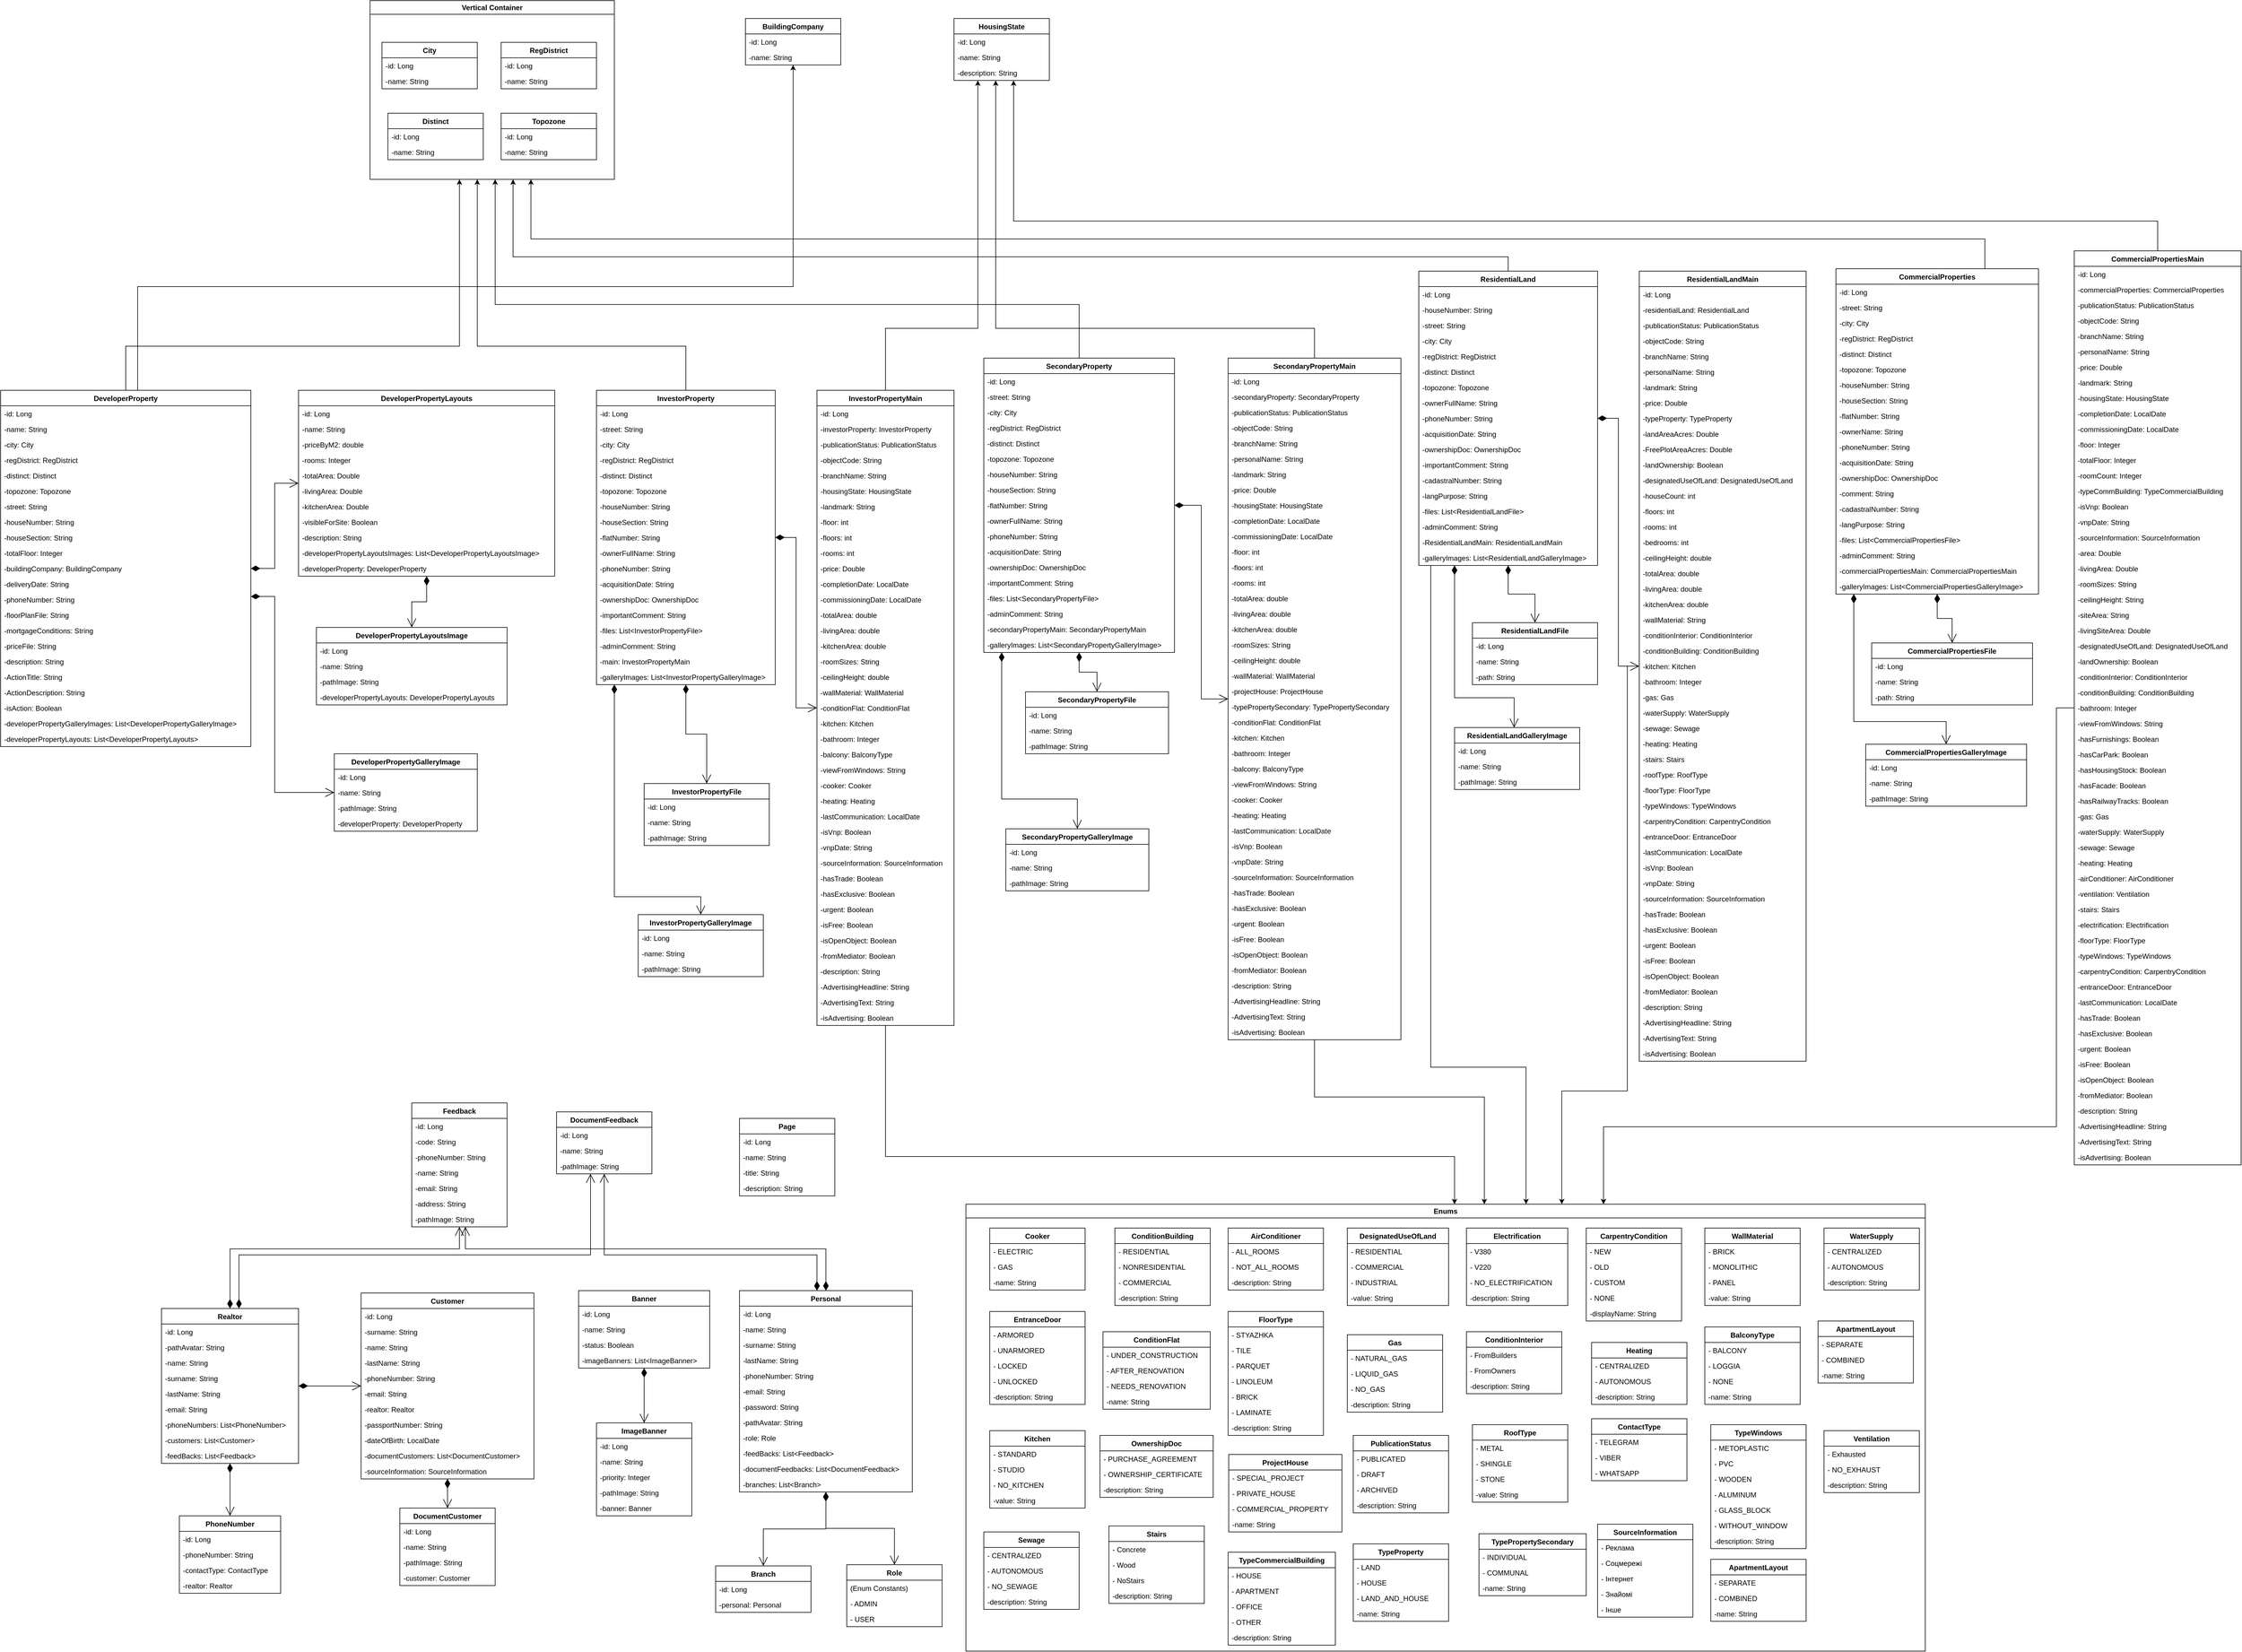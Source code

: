 <mxfile version="22.1.22" type="embed" pages="2">
  <diagram id="LJOiEHya54HMr0bfj7hP" name="Сущности">
    <mxGraphModel dx="1855" dy="3077" grid="1" gridSize="10" guides="1" tooltips="1" connect="1" arrows="1" fold="1" page="1" pageScale="1" pageWidth="827" pageHeight="1169" math="0" shadow="0">
      <root>
        <mxCell id="0" />
        <mxCell id="1" parent="0" />
        <mxCell id="rKqW22Jwbd9BWPPNLDXk-676" style="edgeStyle=orthogonalEdgeStyle;rounded=0;orthogonalLoop=1;jettySize=auto;html=1;startArrow=diamondThin;startFill=1;endArrow=open;endFill=0;endSize=13;startSize=13;" parent="1" source="rKqW22Jwbd9BWPPNLDXk-12" target="rKqW22Jwbd9BWPPNLDXk-56" edge="1">
          <mxGeometry relative="1" as="geometry" />
        </mxCell>
        <mxCell id="rKqW22Jwbd9BWPPNLDXk-12" value="Banner" style="swimlane;fontStyle=1;childLayout=stackLayout;horizontal=1;startSize=26;horizontalStack=0;resizeParent=1;resizeParentMax=0;resizeLast=0;collapsible=1;marginBottom=0;" parent="1" vertex="1">
          <mxGeometry x="170" y="445" width="220" height="130" as="geometry" />
        </mxCell>
        <mxCell id="rKqW22Jwbd9BWPPNLDXk-13" value="-id: Long" style="text;strokeColor=none;fillColor=none;align=left;verticalAlign=top;spacingLeft=4;spacingRight=4;overflow=hidden;rotatable=0;points=[[0,0.5],[1,0.5]];portConstraint=eastwest;" parent="rKqW22Jwbd9BWPPNLDXk-12" vertex="1">
          <mxGeometry y="26" width="220" height="26" as="geometry" />
        </mxCell>
        <mxCell id="rKqW22Jwbd9BWPPNLDXk-14" value="-name: String" style="text;strokeColor=none;fillColor=none;align=left;verticalAlign=top;spacingLeft=4;spacingRight=4;overflow=hidden;rotatable=0;points=[[0,0.5],[1,0.5]];portConstraint=eastwest;" parent="rKqW22Jwbd9BWPPNLDXk-12" vertex="1">
          <mxGeometry y="52" width="220" height="26" as="geometry" />
        </mxCell>
        <mxCell id="rKqW22Jwbd9BWPPNLDXk-15" value="-status: Boolean" style="text;strokeColor=none;fillColor=none;align=left;verticalAlign=top;spacingLeft=4;spacingRight=4;overflow=hidden;rotatable=0;points=[[0,0.5],[1,0.5]];portConstraint=eastwest;" parent="rKqW22Jwbd9BWPPNLDXk-12" vertex="1">
          <mxGeometry y="78" width="220" height="26" as="geometry" />
        </mxCell>
        <mxCell id="rKqW22Jwbd9BWPPNLDXk-16" value="-imageBanners: List&lt;ImageBanner&gt;" style="text;strokeColor=none;fillColor=none;align=left;verticalAlign=top;spacingLeft=4;spacingRight=4;overflow=hidden;rotatable=0;points=[[0,0.5],[1,0.5]];portConstraint=eastwest;" parent="rKqW22Jwbd9BWPPNLDXk-12" vertex="1">
          <mxGeometry y="104" width="220" height="26" as="geometry" />
        </mxCell>
        <mxCell id="rKqW22Jwbd9BWPPNLDXk-17" value="Branch" style="swimlane;fontStyle=1;childLayout=stackLayout;horizontal=1;startSize=26;horizontalStack=0;resizeParent=1;resizeParentMax=0;resizeLast=0;collapsible=1;marginBottom=0;" parent="1" vertex="1">
          <mxGeometry x="400" y="907" width="160" height="78" as="geometry" />
        </mxCell>
        <mxCell id="rKqW22Jwbd9BWPPNLDXk-18" value="-id: Long" style="text;strokeColor=none;fillColor=none;align=left;verticalAlign=top;spacingLeft=4;spacingRight=4;overflow=hidden;rotatable=0;points=[[0,0.5],[1,0.5]];portConstraint=eastwest;" parent="rKqW22Jwbd9BWPPNLDXk-17" vertex="1">
          <mxGeometry y="26" width="160" height="26" as="geometry" />
        </mxCell>
        <mxCell id="rKqW22Jwbd9BWPPNLDXk-19" value="-personal: Personal" style="text;strokeColor=none;fillColor=none;align=left;verticalAlign=top;spacingLeft=4;spacingRight=4;overflow=hidden;rotatable=0;points=[[0,0.5],[1,0.5]];portConstraint=eastwest;" parent="rKqW22Jwbd9BWPPNLDXk-17" vertex="1">
          <mxGeometry y="52" width="160" height="26" as="geometry" />
        </mxCell>
        <mxCell id="cLo6Ht5dxPCn7_DjgMUf-8" style="edgeStyle=orthogonalEdgeStyle;rounded=0;orthogonalLoop=1;jettySize=auto;html=1;startArrow=diamondThin;startFill=1;endArrow=open;endFill=0;endSize=13;startSize=13;" parent="1" source="rKqW22Jwbd9BWPPNLDXk-25" target="rKqW22Jwbd9BWPPNLDXk-37" edge="1">
          <mxGeometry relative="1" as="geometry" />
        </mxCell>
        <mxCell id="rKqW22Jwbd9BWPPNLDXk-25" value="Customer" style="swimlane;fontStyle=1;childLayout=stackLayout;horizontal=1;startSize=26;horizontalStack=0;resizeParent=1;resizeParentMax=0;resizeLast=0;collapsible=1;marginBottom=0;" parent="1" vertex="1">
          <mxGeometry x="-195" y="449" width="290" height="312" as="geometry" />
        </mxCell>
        <mxCell id="rKqW22Jwbd9BWPPNLDXk-26" value="-id: Long" style="text;strokeColor=none;fillColor=none;align=left;verticalAlign=top;spacingLeft=4;spacingRight=4;overflow=hidden;rotatable=0;points=[[0,0.5],[1,0.5]];portConstraint=eastwest;" parent="rKqW22Jwbd9BWPPNLDXk-25" vertex="1">
          <mxGeometry y="26" width="290" height="26" as="geometry" />
        </mxCell>
        <mxCell id="rKqW22Jwbd9BWPPNLDXk-27" value="-surname: String" style="text;strokeColor=none;fillColor=none;align=left;verticalAlign=top;spacingLeft=4;spacingRight=4;overflow=hidden;rotatable=0;points=[[0,0.5],[1,0.5]];portConstraint=eastwest;" parent="rKqW22Jwbd9BWPPNLDXk-25" vertex="1">
          <mxGeometry y="52" width="290" height="26" as="geometry" />
        </mxCell>
        <mxCell id="rKqW22Jwbd9BWPPNLDXk-28" value="-name: String" style="text;strokeColor=none;fillColor=none;align=left;verticalAlign=top;spacingLeft=4;spacingRight=4;overflow=hidden;rotatable=0;points=[[0,0.5],[1,0.5]];portConstraint=eastwest;" parent="rKqW22Jwbd9BWPPNLDXk-25" vertex="1">
          <mxGeometry y="78" width="290" height="26" as="geometry" />
        </mxCell>
        <mxCell id="rKqW22Jwbd9BWPPNLDXk-29" value="-lastName: String" style="text;strokeColor=none;fillColor=none;align=left;verticalAlign=top;spacingLeft=4;spacingRight=4;overflow=hidden;rotatable=0;points=[[0,0.5],[1,0.5]];portConstraint=eastwest;" parent="rKqW22Jwbd9BWPPNLDXk-25" vertex="1">
          <mxGeometry y="104" width="290" height="26" as="geometry" />
        </mxCell>
        <mxCell id="rKqW22Jwbd9BWPPNLDXk-30" value="-phoneNumber: String" style="text;strokeColor=none;fillColor=none;align=left;verticalAlign=top;spacingLeft=4;spacingRight=4;overflow=hidden;rotatable=0;points=[[0,0.5],[1,0.5]];portConstraint=eastwest;" parent="rKqW22Jwbd9BWPPNLDXk-25" vertex="1">
          <mxGeometry y="130" width="290" height="26" as="geometry" />
        </mxCell>
        <mxCell id="rKqW22Jwbd9BWPPNLDXk-31" value="-email: String" style="text;strokeColor=none;fillColor=none;align=left;verticalAlign=top;spacingLeft=4;spacingRight=4;overflow=hidden;rotatable=0;points=[[0,0.5],[1,0.5]];portConstraint=eastwest;" parent="rKqW22Jwbd9BWPPNLDXk-25" vertex="1">
          <mxGeometry y="156" width="290" height="26" as="geometry" />
        </mxCell>
        <mxCell id="rKqW22Jwbd9BWPPNLDXk-32" value="-realtor: Realtor" style="text;strokeColor=none;fillColor=none;align=left;verticalAlign=top;spacingLeft=4;spacingRight=4;overflow=hidden;rotatable=0;points=[[0,0.5],[1,0.5]];portConstraint=eastwest;" parent="rKqW22Jwbd9BWPPNLDXk-25" vertex="1">
          <mxGeometry y="182" width="290" height="26" as="geometry" />
        </mxCell>
        <mxCell id="rKqW22Jwbd9BWPPNLDXk-33" value="-passportNumber: String" style="text;strokeColor=none;fillColor=none;align=left;verticalAlign=top;spacingLeft=4;spacingRight=4;overflow=hidden;rotatable=0;points=[[0,0.5],[1,0.5]];portConstraint=eastwest;" parent="rKqW22Jwbd9BWPPNLDXk-25" vertex="1">
          <mxGeometry y="208" width="290" height="26" as="geometry" />
        </mxCell>
        <mxCell id="rKqW22Jwbd9BWPPNLDXk-34" value="-dateOfBirth: LocalDate" style="text;strokeColor=none;fillColor=none;align=left;verticalAlign=top;spacingLeft=4;spacingRight=4;overflow=hidden;rotatable=0;points=[[0,0.5],[1,0.5]];portConstraint=eastwest;" parent="rKqW22Jwbd9BWPPNLDXk-25" vertex="1">
          <mxGeometry y="234" width="290" height="26" as="geometry" />
        </mxCell>
        <mxCell id="rKqW22Jwbd9BWPPNLDXk-35" value="-documentCustomers: List&lt;DocumentCustomer&gt;" style="text;strokeColor=none;fillColor=none;align=left;verticalAlign=top;spacingLeft=4;spacingRight=4;overflow=hidden;rotatable=0;points=[[0,0.5],[1,0.5]];portConstraint=eastwest;" parent="rKqW22Jwbd9BWPPNLDXk-25" vertex="1">
          <mxGeometry y="260" width="290" height="26" as="geometry" />
        </mxCell>
        <mxCell id="rKqW22Jwbd9BWPPNLDXk-36" value="-sourceInformation: SourceInformation" style="text;strokeColor=none;fillColor=none;align=left;verticalAlign=top;spacingLeft=4;spacingRight=4;overflow=hidden;rotatable=0;points=[[0,0.5],[1,0.5]];portConstraint=eastwest;" parent="rKqW22Jwbd9BWPPNLDXk-25" vertex="1">
          <mxGeometry y="286" width="290" height="26" as="geometry" />
        </mxCell>
        <mxCell id="rKqW22Jwbd9BWPPNLDXk-37" value="DocumentCustomer" style="swimlane;fontStyle=1;childLayout=stackLayout;horizontal=1;startSize=26;horizontalStack=0;resizeParent=1;resizeParentMax=0;resizeLast=0;collapsible=1;marginBottom=0;" parent="1" vertex="1">
          <mxGeometry x="-130" y="810" width="160" height="130" as="geometry" />
        </mxCell>
        <mxCell id="rKqW22Jwbd9BWPPNLDXk-38" value="-id: Long" style="text;strokeColor=none;fillColor=none;align=left;verticalAlign=top;spacingLeft=4;spacingRight=4;overflow=hidden;rotatable=0;points=[[0,0.5],[1,0.5]];portConstraint=eastwest;" parent="rKqW22Jwbd9BWPPNLDXk-37" vertex="1">
          <mxGeometry y="26" width="160" height="26" as="geometry" />
        </mxCell>
        <mxCell id="rKqW22Jwbd9BWPPNLDXk-39" value="-name: String" style="text;strokeColor=none;fillColor=none;align=left;verticalAlign=top;spacingLeft=4;spacingRight=4;overflow=hidden;rotatable=0;points=[[0,0.5],[1,0.5]];portConstraint=eastwest;" parent="rKqW22Jwbd9BWPPNLDXk-37" vertex="1">
          <mxGeometry y="52" width="160" height="26" as="geometry" />
        </mxCell>
        <mxCell id="rKqW22Jwbd9BWPPNLDXk-40" value="-pathImage: String" style="text;strokeColor=none;fillColor=none;align=left;verticalAlign=top;spacingLeft=4;spacingRight=4;overflow=hidden;rotatable=0;points=[[0,0.5],[1,0.5]];portConstraint=eastwest;" parent="rKqW22Jwbd9BWPPNLDXk-37" vertex="1">
          <mxGeometry y="78" width="160" height="26" as="geometry" />
        </mxCell>
        <mxCell id="rKqW22Jwbd9BWPPNLDXk-41" value="-customer: Customer" style="text;strokeColor=none;fillColor=none;align=left;verticalAlign=top;spacingLeft=4;spacingRight=4;overflow=hidden;rotatable=0;points=[[0,0.5],[1,0.5]];portConstraint=eastwest;" parent="rKqW22Jwbd9BWPPNLDXk-37" vertex="1">
          <mxGeometry y="104" width="160" height="26" as="geometry" />
        </mxCell>
        <mxCell id="rKqW22Jwbd9BWPPNLDXk-42" value="DocumentFeedback" style="swimlane;fontStyle=1;childLayout=stackLayout;horizontal=1;startSize=26;horizontalStack=0;resizeParent=1;resizeParentMax=0;resizeLast=0;collapsible=1;marginBottom=0;" parent="1" vertex="1">
          <mxGeometry x="133" y="145" width="160" height="104" as="geometry" />
        </mxCell>
        <mxCell id="rKqW22Jwbd9BWPPNLDXk-43" value="-id: Long" style="text;strokeColor=none;fillColor=none;align=left;verticalAlign=top;spacingLeft=4;spacingRight=4;overflow=hidden;rotatable=0;points=[[0,0.5],[1,0.5]];portConstraint=eastwest;" parent="rKqW22Jwbd9BWPPNLDXk-42" vertex="1">
          <mxGeometry y="26" width="160" height="26" as="geometry" />
        </mxCell>
        <mxCell id="rKqW22Jwbd9BWPPNLDXk-44" value="-name: String" style="text;strokeColor=none;fillColor=none;align=left;verticalAlign=top;spacingLeft=4;spacingRight=4;overflow=hidden;rotatable=0;points=[[0,0.5],[1,0.5]];portConstraint=eastwest;" parent="rKqW22Jwbd9BWPPNLDXk-42" vertex="1">
          <mxGeometry y="52" width="160" height="26" as="geometry" />
        </mxCell>
        <mxCell id="rKqW22Jwbd9BWPPNLDXk-45" value="-pathImage: String" style="text;strokeColor=none;fillColor=none;align=left;verticalAlign=top;spacingLeft=4;spacingRight=4;overflow=hidden;rotatable=0;points=[[0,0.5],[1,0.5]];portConstraint=eastwest;" parent="rKqW22Jwbd9BWPPNLDXk-42" vertex="1">
          <mxGeometry y="78" width="160" height="26" as="geometry" />
        </mxCell>
        <mxCell id="rKqW22Jwbd9BWPPNLDXk-47" value="Feedback" style="swimlane;fontStyle=1;childLayout=stackLayout;horizontal=1;startSize=26;horizontalStack=0;resizeParent=1;resizeParentMax=0;resizeLast=0;collapsible=1;marginBottom=0;" parent="1" vertex="1">
          <mxGeometry x="-110" y="130" width="160" height="208" as="geometry" />
        </mxCell>
        <mxCell id="rKqW22Jwbd9BWPPNLDXk-48" value="-id: Long" style="text;strokeColor=none;fillColor=none;align=left;verticalAlign=top;spacingLeft=4;spacingRight=4;overflow=hidden;rotatable=0;points=[[0,0.5],[1,0.5]];portConstraint=eastwest;" parent="rKqW22Jwbd9BWPPNLDXk-47" vertex="1">
          <mxGeometry y="26" width="160" height="26" as="geometry" />
        </mxCell>
        <mxCell id="rKqW22Jwbd9BWPPNLDXk-49" value="-code: String" style="text;strokeColor=none;fillColor=none;align=left;verticalAlign=top;spacingLeft=4;spacingRight=4;overflow=hidden;rotatable=0;points=[[0,0.5],[1,0.5]];portConstraint=eastwest;" parent="rKqW22Jwbd9BWPPNLDXk-47" vertex="1">
          <mxGeometry y="52" width="160" height="26" as="geometry" />
        </mxCell>
        <mxCell id="rKqW22Jwbd9BWPPNLDXk-50" value="-phoneNumber: String" style="text;strokeColor=none;fillColor=none;align=left;verticalAlign=top;spacingLeft=4;spacingRight=4;overflow=hidden;rotatable=0;points=[[0,0.5],[1,0.5]];portConstraint=eastwest;" parent="rKqW22Jwbd9BWPPNLDXk-47" vertex="1">
          <mxGeometry y="78" width="160" height="26" as="geometry" />
        </mxCell>
        <mxCell id="rKqW22Jwbd9BWPPNLDXk-51" value="-name: String" style="text;strokeColor=none;fillColor=none;align=left;verticalAlign=top;spacingLeft=4;spacingRight=4;overflow=hidden;rotatable=0;points=[[0,0.5],[1,0.5]];portConstraint=eastwest;" parent="rKqW22Jwbd9BWPPNLDXk-47" vertex="1">
          <mxGeometry y="104" width="160" height="26" as="geometry" />
        </mxCell>
        <mxCell id="rKqW22Jwbd9BWPPNLDXk-52" value="-email: String" style="text;strokeColor=none;fillColor=none;align=left;verticalAlign=top;spacingLeft=4;spacingRight=4;overflow=hidden;rotatable=0;points=[[0,0.5],[1,0.5]];portConstraint=eastwest;" parent="rKqW22Jwbd9BWPPNLDXk-47" vertex="1">
          <mxGeometry y="130" width="160" height="26" as="geometry" />
        </mxCell>
        <mxCell id="rKqW22Jwbd9BWPPNLDXk-53" value="-address: String" style="text;strokeColor=none;fillColor=none;align=left;verticalAlign=top;spacingLeft=4;spacingRight=4;overflow=hidden;rotatable=0;points=[[0,0.5],[1,0.5]];portConstraint=eastwest;" parent="rKqW22Jwbd9BWPPNLDXk-47" vertex="1">
          <mxGeometry y="156" width="160" height="26" as="geometry" />
        </mxCell>
        <mxCell id="rKqW22Jwbd9BWPPNLDXk-54" value="-pathImage: String" style="text;strokeColor=none;fillColor=none;align=left;verticalAlign=top;spacingLeft=4;spacingRight=4;overflow=hidden;rotatable=0;points=[[0,0.5],[1,0.5]];portConstraint=eastwest;" parent="rKqW22Jwbd9BWPPNLDXk-47" vertex="1">
          <mxGeometry y="182" width="160" height="26" as="geometry" />
        </mxCell>
        <mxCell id="rKqW22Jwbd9BWPPNLDXk-56" value="ImageBanner" style="swimlane;fontStyle=1;childLayout=stackLayout;horizontal=1;startSize=26;horizontalStack=0;resizeParent=1;resizeParentMax=0;resizeLast=0;collapsible=1;marginBottom=0;" parent="1" vertex="1">
          <mxGeometry x="200" y="667" width="160" height="156" as="geometry" />
        </mxCell>
        <mxCell id="rKqW22Jwbd9BWPPNLDXk-57" value="-id: Long" style="text;strokeColor=none;fillColor=none;align=left;verticalAlign=top;spacingLeft=4;spacingRight=4;overflow=hidden;rotatable=0;points=[[0,0.5],[1,0.5]];portConstraint=eastwest;" parent="rKqW22Jwbd9BWPPNLDXk-56" vertex="1">
          <mxGeometry y="26" width="160" height="26" as="geometry" />
        </mxCell>
        <mxCell id="rKqW22Jwbd9BWPPNLDXk-58" value="-name: String" style="text;strokeColor=none;fillColor=none;align=left;verticalAlign=top;spacingLeft=4;spacingRight=4;overflow=hidden;rotatable=0;points=[[0,0.5],[1,0.5]];portConstraint=eastwest;" parent="rKqW22Jwbd9BWPPNLDXk-56" vertex="1">
          <mxGeometry y="52" width="160" height="26" as="geometry" />
        </mxCell>
        <mxCell id="rKqW22Jwbd9BWPPNLDXk-59" value="-priority: Integer" style="text;strokeColor=none;fillColor=none;align=left;verticalAlign=top;spacingLeft=4;spacingRight=4;overflow=hidden;rotatable=0;points=[[0,0.5],[1,0.5]];portConstraint=eastwest;" parent="rKqW22Jwbd9BWPPNLDXk-56" vertex="1">
          <mxGeometry y="78" width="160" height="26" as="geometry" />
        </mxCell>
        <mxCell id="rKqW22Jwbd9BWPPNLDXk-60" value="-pathImage: String" style="text;strokeColor=none;fillColor=none;align=left;verticalAlign=top;spacingLeft=4;spacingRight=4;overflow=hidden;rotatable=0;points=[[0,0.5],[1,0.5]];portConstraint=eastwest;" parent="rKqW22Jwbd9BWPPNLDXk-56" vertex="1">
          <mxGeometry y="104" width="160" height="26" as="geometry" />
        </mxCell>
        <mxCell id="rKqW22Jwbd9BWPPNLDXk-61" value="-banner: Banner" style="text;strokeColor=none;fillColor=none;align=left;verticalAlign=top;spacingLeft=4;spacingRight=4;overflow=hidden;rotatable=0;points=[[0,0.5],[1,0.5]];portConstraint=eastwest;" parent="rKqW22Jwbd9BWPPNLDXk-56" vertex="1">
          <mxGeometry y="130" width="160" height="26" as="geometry" />
        </mxCell>
        <mxCell id="rKqW22Jwbd9BWPPNLDXk-62" value="Page" style="swimlane;fontStyle=1;childLayout=stackLayout;horizontal=1;startSize=26;horizontalStack=0;resizeParent=1;resizeParentMax=0;resizeLast=0;collapsible=1;marginBottom=0;" parent="1" vertex="1">
          <mxGeometry x="440" y="156" width="160" height="130" as="geometry" />
        </mxCell>
        <mxCell id="rKqW22Jwbd9BWPPNLDXk-63" value="-id: Long" style="text;strokeColor=none;fillColor=none;align=left;verticalAlign=top;spacingLeft=4;spacingRight=4;overflow=hidden;rotatable=0;points=[[0,0.5],[1,0.5]];portConstraint=eastwest;" parent="rKqW22Jwbd9BWPPNLDXk-62" vertex="1">
          <mxGeometry y="26" width="160" height="26" as="geometry" />
        </mxCell>
        <mxCell id="rKqW22Jwbd9BWPPNLDXk-64" value="-name: String" style="text;strokeColor=none;fillColor=none;align=left;verticalAlign=top;spacingLeft=4;spacingRight=4;overflow=hidden;rotatable=0;points=[[0,0.5],[1,0.5]];portConstraint=eastwest;" parent="rKqW22Jwbd9BWPPNLDXk-62" vertex="1">
          <mxGeometry y="52" width="160" height="26" as="geometry" />
        </mxCell>
        <mxCell id="rKqW22Jwbd9BWPPNLDXk-65" value="-title: String" style="text;strokeColor=none;fillColor=none;align=left;verticalAlign=top;spacingLeft=4;spacingRight=4;overflow=hidden;rotatable=0;points=[[0,0.5],[1,0.5]];portConstraint=eastwest;" parent="rKqW22Jwbd9BWPPNLDXk-62" vertex="1">
          <mxGeometry y="78" width="160" height="26" as="geometry" />
        </mxCell>
        <mxCell id="rKqW22Jwbd9BWPPNLDXk-66" value="-description: String" style="text;strokeColor=none;fillColor=none;align=left;verticalAlign=top;spacingLeft=4;spacingRight=4;overflow=hidden;rotatable=0;points=[[0,0.5],[1,0.5]];portConstraint=eastwest;" parent="rKqW22Jwbd9BWPPNLDXk-62" vertex="1">
          <mxGeometry y="104" width="160" height="26" as="geometry" />
        </mxCell>
        <mxCell id="rKqW22Jwbd9BWPPNLDXk-678" style="edgeStyle=orthogonalEdgeStyle;rounded=0;orthogonalLoop=1;jettySize=auto;html=1;startArrow=diamondThin;startFill=1;endArrow=open;endFill=0;endSize=13;startSize=13;" parent="1" source="rKqW22Jwbd9BWPPNLDXk-67" target="rKqW22Jwbd9BWPPNLDXk-42" edge="1">
          <mxGeometry relative="1" as="geometry">
            <Array as="points">
              <mxPoint x="570" y="385" />
              <mxPoint x="213" y="385" />
            </Array>
          </mxGeometry>
        </mxCell>
        <mxCell id="rKqW22Jwbd9BWPPNLDXk-681" style="edgeStyle=orthogonalEdgeStyle;rounded=0;orthogonalLoop=1;jettySize=auto;html=1;entryX=0.5;entryY=0;entryDx=0;entryDy=0;startArrow=diamondThin;startFill=1;endArrow=open;endFill=0;endSize=13;startSize=13;" parent="1" source="rKqW22Jwbd9BWPPNLDXk-67" target="rKqW22Jwbd9BWPPNLDXk-17" edge="1">
          <mxGeometry relative="1" as="geometry" />
        </mxCell>
        <mxCell id="rKqW22Jwbd9BWPPNLDXk-67" value="Personal" style="swimlane;fontStyle=1;childLayout=stackLayout;horizontal=1;startSize=26;horizontalStack=0;resizeParent=1;resizeParentMax=0;resizeLast=0;collapsible=1;marginBottom=0;" parent="1" vertex="1">
          <mxGeometry x="440" y="445" width="290" height="338" as="geometry" />
        </mxCell>
        <mxCell id="rKqW22Jwbd9BWPPNLDXk-68" value="-id: Long" style="text;strokeColor=none;fillColor=none;align=left;verticalAlign=top;spacingLeft=4;spacingRight=4;overflow=hidden;rotatable=0;points=[[0,0.5],[1,0.5]];portConstraint=eastwest;" parent="rKqW22Jwbd9BWPPNLDXk-67" vertex="1">
          <mxGeometry y="26" width="290" height="26" as="geometry" />
        </mxCell>
        <mxCell id="rKqW22Jwbd9BWPPNLDXk-69" value="-name: String" style="text;strokeColor=none;fillColor=none;align=left;verticalAlign=top;spacingLeft=4;spacingRight=4;overflow=hidden;rotatable=0;points=[[0,0.5],[1,0.5]];portConstraint=eastwest;" parent="rKqW22Jwbd9BWPPNLDXk-67" vertex="1">
          <mxGeometry y="52" width="290" height="26" as="geometry" />
        </mxCell>
        <mxCell id="rKqW22Jwbd9BWPPNLDXk-70" value="-surname: String" style="text;strokeColor=none;fillColor=none;align=left;verticalAlign=top;spacingLeft=4;spacingRight=4;overflow=hidden;rotatable=0;points=[[0,0.5],[1,0.5]];portConstraint=eastwest;" parent="rKqW22Jwbd9BWPPNLDXk-67" vertex="1">
          <mxGeometry y="78" width="290" height="26" as="geometry" />
        </mxCell>
        <mxCell id="rKqW22Jwbd9BWPPNLDXk-71" value="-lastName: String" style="text;strokeColor=none;fillColor=none;align=left;verticalAlign=top;spacingLeft=4;spacingRight=4;overflow=hidden;rotatable=0;points=[[0,0.5],[1,0.5]];portConstraint=eastwest;" parent="rKqW22Jwbd9BWPPNLDXk-67" vertex="1">
          <mxGeometry y="104" width="290" height="26" as="geometry" />
        </mxCell>
        <mxCell id="rKqW22Jwbd9BWPPNLDXk-72" value="-phoneNumber: String" style="text;strokeColor=none;fillColor=none;align=left;verticalAlign=top;spacingLeft=4;spacingRight=4;overflow=hidden;rotatable=0;points=[[0,0.5],[1,0.5]];portConstraint=eastwest;" parent="rKqW22Jwbd9BWPPNLDXk-67" vertex="1">
          <mxGeometry y="130" width="290" height="26" as="geometry" />
        </mxCell>
        <mxCell id="rKqW22Jwbd9BWPPNLDXk-73" value="-email: String" style="text;strokeColor=none;fillColor=none;align=left;verticalAlign=top;spacingLeft=4;spacingRight=4;overflow=hidden;rotatable=0;points=[[0,0.5],[1,0.5]];portConstraint=eastwest;" parent="rKqW22Jwbd9BWPPNLDXk-67" vertex="1">
          <mxGeometry y="156" width="290" height="26" as="geometry" />
        </mxCell>
        <mxCell id="rKqW22Jwbd9BWPPNLDXk-74" value="-password: String" style="text;strokeColor=none;fillColor=none;align=left;verticalAlign=top;spacingLeft=4;spacingRight=4;overflow=hidden;rotatable=0;points=[[0,0.5],[1,0.5]];portConstraint=eastwest;" parent="rKqW22Jwbd9BWPPNLDXk-67" vertex="1">
          <mxGeometry y="182" width="290" height="26" as="geometry" />
        </mxCell>
        <mxCell id="rKqW22Jwbd9BWPPNLDXk-75" value="-pathAvatar: String" style="text;strokeColor=none;fillColor=none;align=left;verticalAlign=top;spacingLeft=4;spacingRight=4;overflow=hidden;rotatable=0;points=[[0,0.5],[1,0.5]];portConstraint=eastwest;" parent="rKqW22Jwbd9BWPPNLDXk-67" vertex="1">
          <mxGeometry y="208" width="290" height="26" as="geometry" />
        </mxCell>
        <mxCell id="rKqW22Jwbd9BWPPNLDXk-76" value="-role: Role" style="text;strokeColor=none;fillColor=none;align=left;verticalAlign=top;spacingLeft=4;spacingRight=4;overflow=hidden;rotatable=0;points=[[0,0.5],[1,0.5]];portConstraint=eastwest;" parent="rKqW22Jwbd9BWPPNLDXk-67" vertex="1">
          <mxGeometry y="234" width="290" height="26" as="geometry" />
        </mxCell>
        <mxCell id="rKqW22Jwbd9BWPPNLDXk-77" value="-feedBacks: List&lt;Feedback&gt;" style="text;strokeColor=none;fillColor=none;align=left;verticalAlign=top;spacingLeft=4;spacingRight=4;overflow=hidden;rotatable=0;points=[[0,0.5],[1,0.5]];portConstraint=eastwest;" parent="rKqW22Jwbd9BWPPNLDXk-67" vertex="1">
          <mxGeometry y="260" width="290" height="26" as="geometry" />
        </mxCell>
        <mxCell id="rKqW22Jwbd9BWPPNLDXk-78" value="-documentFeedbacks: List&lt;DocumentFeedback&gt;" style="text;strokeColor=none;fillColor=none;align=left;verticalAlign=top;spacingLeft=4;spacingRight=4;overflow=hidden;rotatable=0;points=[[0,0.5],[1,0.5]];portConstraint=eastwest;" parent="rKqW22Jwbd9BWPPNLDXk-67" vertex="1">
          <mxGeometry y="286" width="290" height="26" as="geometry" />
        </mxCell>
        <mxCell id="rKqW22Jwbd9BWPPNLDXk-79" value="-branches: List&lt;Branch&gt;" style="text;strokeColor=none;fillColor=none;align=left;verticalAlign=top;spacingLeft=4;spacingRight=4;overflow=hidden;rotatable=0;points=[[0,0.5],[1,0.5]];portConstraint=eastwest;" parent="rKqW22Jwbd9BWPPNLDXk-67" vertex="1">
          <mxGeometry y="312" width="290" height="26" as="geometry" />
        </mxCell>
        <mxCell id="rKqW22Jwbd9BWPPNLDXk-80" value="PhoneNumber" style="swimlane;fontStyle=1;childLayout=stackLayout;horizontal=1;startSize=26;horizontalStack=0;resizeParent=1;resizeParentMax=0;resizeLast=0;collapsible=1;marginBottom=0;" parent="1" vertex="1">
          <mxGeometry x="-500" y="823" width="170" height="130" as="geometry" />
        </mxCell>
        <mxCell id="rKqW22Jwbd9BWPPNLDXk-81" value="-id: Long" style="text;strokeColor=none;fillColor=none;align=left;verticalAlign=top;spacingLeft=4;spacingRight=4;overflow=hidden;rotatable=0;points=[[0,0.5],[1,0.5]];portConstraint=eastwest;" parent="rKqW22Jwbd9BWPPNLDXk-80" vertex="1">
          <mxGeometry y="26" width="170" height="26" as="geometry" />
        </mxCell>
        <mxCell id="rKqW22Jwbd9BWPPNLDXk-82" value="-phoneNumber: String" style="text;strokeColor=none;fillColor=none;align=left;verticalAlign=top;spacingLeft=4;spacingRight=4;overflow=hidden;rotatable=0;points=[[0,0.5],[1,0.5]];portConstraint=eastwest;" parent="rKqW22Jwbd9BWPPNLDXk-80" vertex="1">
          <mxGeometry y="52" width="170" height="26" as="geometry" />
        </mxCell>
        <mxCell id="rKqW22Jwbd9BWPPNLDXk-83" value="-contactType: ContactType" style="text;strokeColor=none;fillColor=none;align=left;verticalAlign=top;spacingLeft=4;spacingRight=4;overflow=hidden;rotatable=0;points=[[0,0.5],[1,0.5]];portConstraint=eastwest;" parent="rKqW22Jwbd9BWPPNLDXk-80" vertex="1">
          <mxGeometry y="78" width="170" height="26" as="geometry" />
        </mxCell>
        <mxCell id="rKqW22Jwbd9BWPPNLDXk-84" value="-realtor: Realtor" style="text;strokeColor=none;fillColor=none;align=left;verticalAlign=top;spacingLeft=4;spacingRight=4;overflow=hidden;rotatable=0;points=[[0,0.5],[1,0.5]];portConstraint=eastwest;" parent="rKqW22Jwbd9BWPPNLDXk-80" vertex="1">
          <mxGeometry y="104" width="170" height="26" as="geometry" />
        </mxCell>
        <mxCell id="rKqW22Jwbd9BWPPNLDXk-679" style="edgeStyle=orthogonalEdgeStyle;rounded=0;orthogonalLoop=1;jettySize=auto;html=1;startArrow=diamondThin;startFill=1;endArrow=open;endFill=0;endSize=13;startSize=13;" parent="1" source="rKqW22Jwbd9BWPPNLDXk-85" target="rKqW22Jwbd9BWPPNLDXk-80" edge="1">
          <mxGeometry relative="1" as="geometry" />
        </mxCell>
        <mxCell id="cLo6Ht5dxPCn7_DjgMUf-11" style="edgeStyle=orthogonalEdgeStyle;rounded=0;orthogonalLoop=1;jettySize=auto;html=1;startArrow=diamondThin;startFill=1;endArrow=open;endFill=0;endSize=13;startSize=13;" parent="1" source="rKqW22Jwbd9BWPPNLDXk-85" target="rKqW22Jwbd9BWPPNLDXk-25" edge="1">
          <mxGeometry relative="1" as="geometry" />
        </mxCell>
        <mxCell id="cLo6Ht5dxPCn7_DjgMUf-12" style="edgeStyle=orthogonalEdgeStyle;rounded=0;orthogonalLoop=1;jettySize=auto;html=1;startArrow=diamondThin;startFill=1;endArrow=open;endFill=0;endSize=13;startSize=13;" parent="1" source="rKqW22Jwbd9BWPPNLDXk-85" target="rKqW22Jwbd9BWPPNLDXk-47" edge="1">
          <mxGeometry relative="1" as="geometry">
            <Array as="points">
              <mxPoint x="-415" y="375" />
              <mxPoint x="-30" y="375" />
            </Array>
          </mxGeometry>
        </mxCell>
        <mxCell id="cLo6Ht5dxPCn7_DjgMUf-14" style="edgeStyle=orthogonalEdgeStyle;rounded=0;orthogonalLoop=1;jettySize=auto;html=1;startArrow=diamondThin;startFill=1;endArrow=open;endFill=0;endSize=13;startSize=13;" parent="1" source="rKqW22Jwbd9BWPPNLDXk-85" target="rKqW22Jwbd9BWPPNLDXk-42" edge="1">
          <mxGeometry relative="1" as="geometry">
            <Array as="points">
              <mxPoint x="-400" y="385" />
              <mxPoint x="190" y="385" />
            </Array>
          </mxGeometry>
        </mxCell>
        <mxCell id="rKqW22Jwbd9BWPPNLDXk-85" value="Realtor" style="swimlane;fontStyle=1;childLayout=stackLayout;horizontal=1;startSize=26;horizontalStack=0;resizeParent=1;resizeParentMax=0;resizeLast=0;collapsible=1;marginBottom=0;" parent="1" vertex="1">
          <mxGeometry x="-530" y="475" width="230" height="260" as="geometry" />
        </mxCell>
        <mxCell id="rKqW22Jwbd9BWPPNLDXk-86" value="-id: Long" style="text;strokeColor=none;fillColor=none;align=left;verticalAlign=top;spacingLeft=4;spacingRight=4;overflow=hidden;rotatable=0;points=[[0,0.5],[1,0.5]];portConstraint=eastwest;" parent="rKqW22Jwbd9BWPPNLDXk-85" vertex="1">
          <mxGeometry y="26" width="230" height="26" as="geometry" />
        </mxCell>
        <mxCell id="rKqW22Jwbd9BWPPNLDXk-87" value="-pathAvatar: String" style="text;strokeColor=none;fillColor=none;align=left;verticalAlign=top;spacingLeft=4;spacingRight=4;overflow=hidden;rotatable=0;points=[[0,0.5],[1,0.5]];portConstraint=eastwest;" parent="rKqW22Jwbd9BWPPNLDXk-85" vertex="1">
          <mxGeometry y="52" width="230" height="26" as="geometry" />
        </mxCell>
        <mxCell id="rKqW22Jwbd9BWPPNLDXk-88" value="-name: String" style="text;strokeColor=none;fillColor=none;align=left;verticalAlign=top;spacingLeft=4;spacingRight=4;overflow=hidden;rotatable=0;points=[[0,0.5],[1,0.5]];portConstraint=eastwest;" parent="rKqW22Jwbd9BWPPNLDXk-85" vertex="1">
          <mxGeometry y="78" width="230" height="26" as="geometry" />
        </mxCell>
        <mxCell id="rKqW22Jwbd9BWPPNLDXk-89" value="-surname: String" style="text;strokeColor=none;fillColor=none;align=left;verticalAlign=top;spacingLeft=4;spacingRight=4;overflow=hidden;rotatable=0;points=[[0,0.5],[1,0.5]];portConstraint=eastwest;" parent="rKqW22Jwbd9BWPPNLDXk-85" vertex="1">
          <mxGeometry y="104" width="230" height="26" as="geometry" />
        </mxCell>
        <mxCell id="rKqW22Jwbd9BWPPNLDXk-90" value="-lastName: String" style="text;strokeColor=none;fillColor=none;align=left;verticalAlign=top;spacingLeft=4;spacingRight=4;overflow=hidden;rotatable=0;points=[[0,0.5],[1,0.5]];portConstraint=eastwest;" parent="rKqW22Jwbd9BWPPNLDXk-85" vertex="1">
          <mxGeometry y="130" width="230" height="26" as="geometry" />
        </mxCell>
        <mxCell id="rKqW22Jwbd9BWPPNLDXk-91" value="-email: String" style="text;strokeColor=none;fillColor=none;align=left;verticalAlign=top;spacingLeft=4;spacingRight=4;overflow=hidden;rotatable=0;points=[[0,0.5],[1,0.5]];portConstraint=eastwest;" parent="rKqW22Jwbd9BWPPNLDXk-85" vertex="1">
          <mxGeometry y="156" width="230" height="26" as="geometry" />
        </mxCell>
        <mxCell id="rKqW22Jwbd9BWPPNLDXk-92" value="-phoneNumbers: List&lt;PhoneNumber&gt;" style="text;strokeColor=none;fillColor=none;align=left;verticalAlign=top;spacingLeft=4;spacingRight=4;overflow=hidden;rotatable=0;points=[[0,0.5],[1,0.5]];portConstraint=eastwest;" parent="rKqW22Jwbd9BWPPNLDXk-85" vertex="1">
          <mxGeometry y="182" width="230" height="26" as="geometry" />
        </mxCell>
        <mxCell id="rKqW22Jwbd9BWPPNLDXk-93" value="-customers: List&lt;Customer&gt;" style="text;strokeColor=none;fillColor=none;align=left;verticalAlign=top;spacingLeft=4;spacingRight=4;overflow=hidden;rotatable=0;points=[[0,0.5],[1,0.5]];portConstraint=eastwest;" parent="rKqW22Jwbd9BWPPNLDXk-85" vertex="1">
          <mxGeometry y="208" width="230" height="26" as="geometry" />
        </mxCell>
        <mxCell id="cLo6Ht5dxPCn7_DjgMUf-13" value="-feedBacks: List&lt;Feedback&gt;" style="text;strokeColor=none;fillColor=none;align=left;verticalAlign=top;spacingLeft=4;spacingRight=4;overflow=hidden;rotatable=0;points=[[0,0.5],[1,0.5]];portConstraint=eastwest;" parent="rKqW22Jwbd9BWPPNLDXk-85" vertex="1">
          <mxGeometry y="234" width="230" height="26" as="geometry" />
        </mxCell>
        <mxCell id="rKqW22Jwbd9BWPPNLDXk-117" value="BuildingCompany" style="swimlane;fontStyle=1;childLayout=stackLayout;horizontal=1;startSize=26;horizontalStack=0;resizeParent=1;resizeParentMax=0;resizeLast=0;collapsible=1;marginBottom=0;" parent="1" vertex="1">
          <mxGeometry x="450" y="-1690" width="160" height="78" as="geometry" />
        </mxCell>
        <mxCell id="rKqW22Jwbd9BWPPNLDXk-118" value="-id: Long" style="text;strokeColor=none;fillColor=none;align=left;verticalAlign=top;spacingLeft=4;spacingRight=4;overflow=hidden;rotatable=0;points=[[0,0.5],[1,0.5]];portConstraint=eastwest;" parent="rKqW22Jwbd9BWPPNLDXk-117" vertex="1">
          <mxGeometry y="26" width="160" height="26" as="geometry" />
        </mxCell>
        <mxCell id="rKqW22Jwbd9BWPPNLDXk-119" value="-name: String" style="text;strokeColor=none;fillColor=none;align=left;verticalAlign=top;spacingLeft=4;spacingRight=4;overflow=hidden;rotatable=0;points=[[0,0.5],[1,0.5]];portConstraint=eastwest;" parent="rKqW22Jwbd9BWPPNLDXk-117" vertex="1">
          <mxGeometry y="52" width="160" height="26" as="geometry" />
        </mxCell>
        <mxCell id="rKqW22Jwbd9BWPPNLDXk-120" value="HousingState" style="swimlane;fontStyle=1;childLayout=stackLayout;horizontal=1;startSize=26;horizontalStack=0;resizeParent=1;resizeParentMax=0;resizeLast=0;collapsible=1;marginBottom=0;" parent="1" vertex="1">
          <mxGeometry x="800" y="-1690" width="160" height="104" as="geometry" />
        </mxCell>
        <mxCell id="rKqW22Jwbd9BWPPNLDXk-121" value="-id: Long" style="text;strokeColor=none;fillColor=none;align=left;verticalAlign=top;spacingLeft=4;spacingRight=4;overflow=hidden;rotatable=0;points=[[0,0.5],[1,0.5]];portConstraint=eastwest;" parent="rKqW22Jwbd9BWPPNLDXk-120" vertex="1">
          <mxGeometry y="26" width="160" height="26" as="geometry" />
        </mxCell>
        <mxCell id="rKqW22Jwbd9BWPPNLDXk-122" value="-name: String" style="text;strokeColor=none;fillColor=none;align=left;verticalAlign=top;spacingLeft=4;spacingRight=4;overflow=hidden;rotatable=0;points=[[0,0.5],[1,0.5]];portConstraint=eastwest;" parent="rKqW22Jwbd9BWPPNLDXk-120" vertex="1">
          <mxGeometry y="52" width="160" height="26" as="geometry" />
        </mxCell>
        <mxCell id="rKqW22Jwbd9BWPPNLDXk-123" value="-description: String" style="text;strokeColor=none;fillColor=none;align=left;verticalAlign=top;spacingLeft=4;spacingRight=4;overflow=hidden;rotatable=0;points=[[0,0.5],[1,0.5]];portConstraint=eastwest;" parent="rKqW22Jwbd9BWPPNLDXk-120" vertex="1">
          <mxGeometry y="78" width="160" height="26" as="geometry" />
        </mxCell>
        <mxCell id="rKqW22Jwbd9BWPPNLDXk-674" style="edgeStyle=orthogonalEdgeStyle;rounded=0;orthogonalLoop=1;jettySize=auto;html=1;startArrow=diamondThin;startFill=1;endArrow=open;endFill=0;endSize=13;startSize=13;" parent="1" source="rKqW22Jwbd9BWPPNLDXk-124" target="rKqW22Jwbd9BWPPNLDXk-145" edge="1">
          <mxGeometry relative="1" as="geometry" />
        </mxCell>
        <mxCell id="rKqW22Jwbd9BWPPNLDXk-675" style="edgeStyle=orthogonalEdgeStyle;rounded=0;orthogonalLoop=1;jettySize=auto;html=1;startArrow=diamondThin;startFill=1;endArrow=open;endFill=0;endSize=13;startSize=13;" parent="1" source="rKqW22Jwbd9BWPPNLDXk-124" target="rKqW22Jwbd9BWPPNLDXk-150" edge="1">
          <mxGeometry relative="1" as="geometry">
            <Array as="points">
              <mxPoint x="2310" y="-510" />
              <mxPoint x="2465" y="-510" />
            </Array>
          </mxGeometry>
        </mxCell>
        <mxCell id="cLo6Ht5dxPCn7_DjgMUf-25" style="edgeStyle=orthogonalEdgeStyle;rounded=0;orthogonalLoop=1;jettySize=auto;html=1;" parent="1" source="rKqW22Jwbd9BWPPNLDXk-124" target="cLo6Ht5dxPCn7_DjgMUf-17" edge="1">
          <mxGeometry relative="1" as="geometry">
            <Array as="points">
              <mxPoint x="2530" y="-1320" />
              <mxPoint x="90" y="-1320" />
            </Array>
          </mxGeometry>
        </mxCell>
        <mxCell id="rKqW22Jwbd9BWPPNLDXk-124" value="CommercialProperties" style="swimlane;fontStyle=1;childLayout=stackLayout;horizontal=1;startSize=26;horizontalStack=0;resizeParent=1;resizeParentMax=0;resizeLast=0;collapsible=1;marginBottom=0;" parent="1" vertex="1">
          <mxGeometry x="2280" y="-1270" width="340" height="546" as="geometry" />
        </mxCell>
        <mxCell id="rKqW22Jwbd9BWPPNLDXk-125" value="-id: Long" style="text;strokeColor=none;fillColor=none;align=left;verticalAlign=top;spacingLeft=4;spacingRight=4;overflow=hidden;rotatable=0;points=[[0,0.5],[1,0.5]];portConstraint=eastwest;" parent="rKqW22Jwbd9BWPPNLDXk-124" vertex="1">
          <mxGeometry y="26" width="340" height="26" as="geometry" />
        </mxCell>
        <mxCell id="rKqW22Jwbd9BWPPNLDXk-126" value="-street: String" style="text;strokeColor=none;fillColor=none;align=left;verticalAlign=top;spacingLeft=4;spacingRight=4;overflow=hidden;rotatable=0;points=[[0,0.5],[1,0.5]];portConstraint=eastwest;" parent="rKqW22Jwbd9BWPPNLDXk-124" vertex="1">
          <mxGeometry y="52" width="340" height="26" as="geometry" />
        </mxCell>
        <mxCell id="rKqW22Jwbd9BWPPNLDXk-127" value="-city: City" style="text;strokeColor=none;fillColor=none;align=left;verticalAlign=top;spacingLeft=4;spacingRight=4;overflow=hidden;rotatable=0;points=[[0,0.5],[1,0.5]];portConstraint=eastwest;" parent="rKqW22Jwbd9BWPPNLDXk-124" vertex="1">
          <mxGeometry y="78" width="340" height="26" as="geometry" />
        </mxCell>
        <mxCell id="rKqW22Jwbd9BWPPNLDXk-128" value="-regDistrict: RegDistrict" style="text;strokeColor=none;fillColor=none;align=left;verticalAlign=top;spacingLeft=4;spacingRight=4;overflow=hidden;rotatable=0;points=[[0,0.5],[1,0.5]];portConstraint=eastwest;" parent="rKqW22Jwbd9BWPPNLDXk-124" vertex="1">
          <mxGeometry y="104" width="340" height="26" as="geometry" />
        </mxCell>
        <mxCell id="rKqW22Jwbd9BWPPNLDXk-129" value="-distinct: Distinct" style="text;strokeColor=none;fillColor=none;align=left;verticalAlign=top;spacingLeft=4;spacingRight=4;overflow=hidden;rotatable=0;points=[[0,0.5],[1,0.5]];portConstraint=eastwest;" parent="rKqW22Jwbd9BWPPNLDXk-124" vertex="1">
          <mxGeometry y="130" width="340" height="26" as="geometry" />
        </mxCell>
        <mxCell id="rKqW22Jwbd9BWPPNLDXk-130" value="-topozone: Topozone" style="text;strokeColor=none;fillColor=none;align=left;verticalAlign=top;spacingLeft=4;spacingRight=4;overflow=hidden;rotatable=0;points=[[0,0.5],[1,0.5]];portConstraint=eastwest;" parent="rKqW22Jwbd9BWPPNLDXk-124" vertex="1">
          <mxGeometry y="156" width="340" height="26" as="geometry" />
        </mxCell>
        <mxCell id="rKqW22Jwbd9BWPPNLDXk-131" value="-houseNumber: String" style="text;strokeColor=none;fillColor=none;align=left;verticalAlign=top;spacingLeft=4;spacingRight=4;overflow=hidden;rotatable=0;points=[[0,0.5],[1,0.5]];portConstraint=eastwest;" parent="rKqW22Jwbd9BWPPNLDXk-124" vertex="1">
          <mxGeometry y="182" width="340" height="26" as="geometry" />
        </mxCell>
        <mxCell id="rKqW22Jwbd9BWPPNLDXk-132" value="-houseSection: String" style="text;strokeColor=none;fillColor=none;align=left;verticalAlign=top;spacingLeft=4;spacingRight=4;overflow=hidden;rotatable=0;points=[[0,0.5],[1,0.5]];portConstraint=eastwest;" parent="rKqW22Jwbd9BWPPNLDXk-124" vertex="1">
          <mxGeometry y="208" width="340" height="26" as="geometry" />
        </mxCell>
        <mxCell id="rKqW22Jwbd9BWPPNLDXk-133" value="-flatNumber: String" style="text;strokeColor=none;fillColor=none;align=left;verticalAlign=top;spacingLeft=4;spacingRight=4;overflow=hidden;rotatable=0;points=[[0,0.5],[1,0.5]];portConstraint=eastwest;" parent="rKqW22Jwbd9BWPPNLDXk-124" vertex="1">
          <mxGeometry y="234" width="340" height="26" as="geometry" />
        </mxCell>
        <mxCell id="rKqW22Jwbd9BWPPNLDXk-134" value="-ownerName: String" style="text;strokeColor=none;fillColor=none;align=left;verticalAlign=top;spacingLeft=4;spacingRight=4;overflow=hidden;rotatable=0;points=[[0,0.5],[1,0.5]];portConstraint=eastwest;" parent="rKqW22Jwbd9BWPPNLDXk-124" vertex="1">
          <mxGeometry y="260" width="340" height="26" as="geometry" />
        </mxCell>
        <mxCell id="rKqW22Jwbd9BWPPNLDXk-135" value="-phoneNumber: String" style="text;strokeColor=none;fillColor=none;align=left;verticalAlign=top;spacingLeft=4;spacingRight=4;overflow=hidden;rotatable=0;points=[[0,0.5],[1,0.5]];portConstraint=eastwest;" parent="rKqW22Jwbd9BWPPNLDXk-124" vertex="1">
          <mxGeometry y="286" width="340" height="26" as="geometry" />
        </mxCell>
        <mxCell id="rKqW22Jwbd9BWPPNLDXk-136" value="-acquisitionDate: String" style="text;strokeColor=none;fillColor=none;align=left;verticalAlign=top;spacingLeft=4;spacingRight=4;overflow=hidden;rotatable=0;points=[[0,0.5],[1,0.5]];portConstraint=eastwest;" parent="rKqW22Jwbd9BWPPNLDXk-124" vertex="1">
          <mxGeometry y="312" width="340" height="26" as="geometry" />
        </mxCell>
        <mxCell id="rKqW22Jwbd9BWPPNLDXk-137" value="-ownershipDoc: OwnershipDoc" style="text;strokeColor=none;fillColor=none;align=left;verticalAlign=top;spacingLeft=4;spacingRight=4;overflow=hidden;rotatable=0;points=[[0,0.5],[1,0.5]];portConstraint=eastwest;" parent="rKqW22Jwbd9BWPPNLDXk-124" vertex="1">
          <mxGeometry y="338" width="340" height="26" as="geometry" />
        </mxCell>
        <mxCell id="rKqW22Jwbd9BWPPNLDXk-138" value="-comment: String" style="text;strokeColor=none;fillColor=none;align=left;verticalAlign=top;spacingLeft=4;spacingRight=4;overflow=hidden;rotatable=0;points=[[0,0.5],[1,0.5]];portConstraint=eastwest;" parent="rKqW22Jwbd9BWPPNLDXk-124" vertex="1">
          <mxGeometry y="364" width="340" height="26" as="geometry" />
        </mxCell>
        <mxCell id="rKqW22Jwbd9BWPPNLDXk-139" value="-cadastralNumber: String" style="text;strokeColor=none;fillColor=none;align=left;verticalAlign=top;spacingLeft=4;spacingRight=4;overflow=hidden;rotatable=0;points=[[0,0.5],[1,0.5]];portConstraint=eastwest;" parent="rKqW22Jwbd9BWPPNLDXk-124" vertex="1">
          <mxGeometry y="390" width="340" height="26" as="geometry" />
        </mxCell>
        <mxCell id="rKqW22Jwbd9BWPPNLDXk-140" value="-langPurpose: String" style="text;strokeColor=none;fillColor=none;align=left;verticalAlign=top;spacingLeft=4;spacingRight=4;overflow=hidden;rotatable=0;points=[[0,0.5],[1,0.5]];portConstraint=eastwest;" parent="rKqW22Jwbd9BWPPNLDXk-124" vertex="1">
          <mxGeometry y="416" width="340" height="26" as="geometry" />
        </mxCell>
        <mxCell id="rKqW22Jwbd9BWPPNLDXk-141" value="-files: List&lt;CommercialPropertiesFile&gt;" style="text;strokeColor=none;fillColor=none;align=left;verticalAlign=top;spacingLeft=4;spacingRight=4;overflow=hidden;rotatable=0;points=[[0,0.5],[1,0.5]];portConstraint=eastwest;" parent="rKqW22Jwbd9BWPPNLDXk-124" vertex="1">
          <mxGeometry y="442" width="340" height="26" as="geometry" />
        </mxCell>
        <mxCell id="rKqW22Jwbd9BWPPNLDXk-142" value="-adminComment: String" style="text;strokeColor=none;fillColor=none;align=left;verticalAlign=top;spacingLeft=4;spacingRight=4;overflow=hidden;rotatable=0;points=[[0,0.5],[1,0.5]];portConstraint=eastwest;" parent="rKqW22Jwbd9BWPPNLDXk-124" vertex="1">
          <mxGeometry y="468" width="340" height="26" as="geometry" />
        </mxCell>
        <mxCell id="rKqW22Jwbd9BWPPNLDXk-143" value="-commercialPropertiesMain: CommercialPropertiesMain" style="text;strokeColor=none;fillColor=none;align=left;verticalAlign=top;spacingLeft=4;spacingRight=4;overflow=hidden;rotatable=0;points=[[0,0.5],[1,0.5]];portConstraint=eastwest;" parent="rKqW22Jwbd9BWPPNLDXk-124" vertex="1">
          <mxGeometry y="494" width="340" height="26" as="geometry" />
        </mxCell>
        <mxCell id="rKqW22Jwbd9BWPPNLDXk-144" value="-galleryImages: List&lt;CommercialPropertiesGalleryImage&gt;" style="text;strokeColor=none;fillColor=none;align=left;verticalAlign=top;spacingLeft=4;spacingRight=4;overflow=hidden;rotatable=0;points=[[0,0.5],[1,0.5]];portConstraint=eastwest;" parent="rKqW22Jwbd9BWPPNLDXk-124" vertex="1">
          <mxGeometry y="520" width="340" height="26" as="geometry" />
        </mxCell>
        <mxCell id="rKqW22Jwbd9BWPPNLDXk-145" value="CommercialPropertiesFile" style="swimlane;fontStyle=1;childLayout=stackLayout;horizontal=1;startSize=26;horizontalStack=0;resizeParent=1;resizeParentMax=0;resizeLast=0;collapsible=1;marginBottom=0;" parent="1" vertex="1">
          <mxGeometry x="2340" y="-642" width="270" height="104" as="geometry" />
        </mxCell>
        <mxCell id="rKqW22Jwbd9BWPPNLDXk-146" value="-id: Long" style="text;strokeColor=none;fillColor=none;align=left;verticalAlign=top;spacingLeft=4;spacingRight=4;overflow=hidden;rotatable=0;points=[[0,0.5],[1,0.5]];portConstraint=eastwest;" parent="rKqW22Jwbd9BWPPNLDXk-145" vertex="1">
          <mxGeometry y="26" width="270" height="26" as="geometry" />
        </mxCell>
        <mxCell id="rKqW22Jwbd9BWPPNLDXk-147" value="-name: String" style="text;strokeColor=none;fillColor=none;align=left;verticalAlign=top;spacingLeft=4;spacingRight=4;overflow=hidden;rotatable=0;points=[[0,0.5],[1,0.5]];portConstraint=eastwest;" parent="rKqW22Jwbd9BWPPNLDXk-145" vertex="1">
          <mxGeometry y="52" width="270" height="26" as="geometry" />
        </mxCell>
        <mxCell id="rKqW22Jwbd9BWPPNLDXk-148" value="-path: String" style="text;strokeColor=none;fillColor=none;align=left;verticalAlign=top;spacingLeft=4;spacingRight=4;overflow=hidden;rotatable=0;points=[[0,0.5],[1,0.5]];portConstraint=eastwest;" parent="rKqW22Jwbd9BWPPNLDXk-145" vertex="1">
          <mxGeometry y="78" width="270" height="26" as="geometry" />
        </mxCell>
        <mxCell id="rKqW22Jwbd9BWPPNLDXk-150" value="CommercialPropertiesGalleryImage" style="swimlane;fontStyle=1;childLayout=stackLayout;horizontal=1;startSize=26;horizontalStack=0;resizeParent=1;resizeParentMax=0;resizeLast=0;collapsible=1;marginBottom=0;" parent="1" vertex="1">
          <mxGeometry x="2330" y="-472" width="270" height="104" as="geometry" />
        </mxCell>
        <mxCell id="rKqW22Jwbd9BWPPNLDXk-151" value="-id: Long" style="text;strokeColor=none;fillColor=none;align=left;verticalAlign=top;spacingLeft=4;spacingRight=4;overflow=hidden;rotatable=0;points=[[0,0.5],[1,0.5]];portConstraint=eastwest;" parent="rKqW22Jwbd9BWPPNLDXk-150" vertex="1">
          <mxGeometry y="26" width="270" height="26" as="geometry" />
        </mxCell>
        <mxCell id="rKqW22Jwbd9BWPPNLDXk-152" value="-name: String" style="text;strokeColor=none;fillColor=none;align=left;verticalAlign=top;spacingLeft=4;spacingRight=4;overflow=hidden;rotatable=0;points=[[0,0.5],[1,0.5]];portConstraint=eastwest;" parent="rKqW22Jwbd9BWPPNLDXk-150" vertex="1">
          <mxGeometry y="52" width="270" height="26" as="geometry" />
        </mxCell>
        <mxCell id="rKqW22Jwbd9BWPPNLDXk-153" value="-pathImage: String" style="text;strokeColor=none;fillColor=none;align=left;verticalAlign=top;spacingLeft=4;spacingRight=4;overflow=hidden;rotatable=0;points=[[0,0.5],[1,0.5]];portConstraint=eastwest;" parent="rKqW22Jwbd9BWPPNLDXk-150" vertex="1">
          <mxGeometry y="78" width="270" height="26" as="geometry" />
        </mxCell>
        <mxCell id="cLo6Ht5dxPCn7_DjgMUf-31" style="edgeStyle=orthogonalEdgeStyle;rounded=0;orthogonalLoop=1;jettySize=auto;html=1;" parent="1" source="rKqW22Jwbd9BWPPNLDXk-155" target="rKqW22Jwbd9BWPPNLDXk-657" edge="1">
          <mxGeometry relative="1" as="geometry">
            <Array as="points">
              <mxPoint x="2650" y="-533" />
              <mxPoint x="2650" y="170" />
              <mxPoint x="1890" y="170" />
            </Array>
          </mxGeometry>
        </mxCell>
        <mxCell id="cLo6Ht5dxPCn7_DjgMUf-33" style="edgeStyle=orthogonalEdgeStyle;rounded=0;orthogonalLoop=1;jettySize=auto;html=1;" parent="1" source="rKqW22Jwbd9BWPPNLDXk-155" target="rKqW22Jwbd9BWPPNLDXk-120" edge="1">
          <mxGeometry relative="1" as="geometry">
            <Array as="points">
              <mxPoint x="2820" y="-1350" />
              <mxPoint x="900" y="-1350" />
            </Array>
          </mxGeometry>
        </mxCell>
        <mxCell id="rKqW22Jwbd9BWPPNLDXk-155" value="CommercialPropertiesMain" style="swimlane;fontStyle=1;childLayout=stackLayout;horizontal=1;startSize=26;horizontalStack=0;resizeParent=1;resizeParentMax=0;resizeLast=0;collapsible=1;marginBottom=0;" parent="1" vertex="1">
          <mxGeometry x="2680" y="-1300" width="280" height="1534" as="geometry" />
        </mxCell>
        <mxCell id="rKqW22Jwbd9BWPPNLDXk-156" value="-id: Long" style="text;strokeColor=none;fillColor=none;align=left;verticalAlign=top;spacingLeft=4;spacingRight=4;overflow=hidden;rotatable=0;points=[[0,0.5],[1,0.5]];portConstraint=eastwest;" parent="rKqW22Jwbd9BWPPNLDXk-155" vertex="1">
          <mxGeometry y="26" width="280" height="26" as="geometry" />
        </mxCell>
        <mxCell id="rKqW22Jwbd9BWPPNLDXk-157" value="-commercialProperties: CommercialProperties" style="text;strokeColor=none;fillColor=none;align=left;verticalAlign=top;spacingLeft=4;spacingRight=4;overflow=hidden;rotatable=0;points=[[0,0.5],[1,0.5]];portConstraint=eastwest;" parent="rKqW22Jwbd9BWPPNLDXk-155" vertex="1">
          <mxGeometry y="52" width="280" height="26" as="geometry" />
        </mxCell>
        <mxCell id="rKqW22Jwbd9BWPPNLDXk-158" value="-publicationStatus: PublicationStatus" style="text;strokeColor=none;fillColor=none;align=left;verticalAlign=top;spacingLeft=4;spacingRight=4;overflow=hidden;rotatable=0;points=[[0,0.5],[1,0.5]];portConstraint=eastwest;" parent="rKqW22Jwbd9BWPPNLDXk-155" vertex="1">
          <mxGeometry y="78" width="280" height="26" as="geometry" />
        </mxCell>
        <mxCell id="rKqW22Jwbd9BWPPNLDXk-159" value="-objectCode: String" style="text;strokeColor=none;fillColor=none;align=left;verticalAlign=top;spacingLeft=4;spacingRight=4;overflow=hidden;rotatable=0;points=[[0,0.5],[1,0.5]];portConstraint=eastwest;" parent="rKqW22Jwbd9BWPPNLDXk-155" vertex="1">
          <mxGeometry y="104" width="280" height="26" as="geometry" />
        </mxCell>
        <mxCell id="rKqW22Jwbd9BWPPNLDXk-160" value="-branchName: String" style="text;strokeColor=none;fillColor=none;align=left;verticalAlign=top;spacingLeft=4;spacingRight=4;overflow=hidden;rotatable=0;points=[[0,0.5],[1,0.5]];portConstraint=eastwest;" parent="rKqW22Jwbd9BWPPNLDXk-155" vertex="1">
          <mxGeometry y="130" width="280" height="26" as="geometry" />
        </mxCell>
        <mxCell id="rKqW22Jwbd9BWPPNLDXk-161" value="-personalName: String" style="text;strokeColor=none;fillColor=none;align=left;verticalAlign=top;spacingLeft=4;spacingRight=4;overflow=hidden;rotatable=0;points=[[0,0.5],[1,0.5]];portConstraint=eastwest;" parent="rKqW22Jwbd9BWPPNLDXk-155" vertex="1">
          <mxGeometry y="156" width="280" height="26" as="geometry" />
        </mxCell>
        <mxCell id="rKqW22Jwbd9BWPPNLDXk-162" value="-price: Double" style="text;strokeColor=none;fillColor=none;align=left;verticalAlign=top;spacingLeft=4;spacingRight=4;overflow=hidden;rotatable=0;points=[[0,0.5],[1,0.5]];portConstraint=eastwest;" parent="rKqW22Jwbd9BWPPNLDXk-155" vertex="1">
          <mxGeometry y="182" width="280" height="26" as="geometry" />
        </mxCell>
        <mxCell id="rKqW22Jwbd9BWPPNLDXk-163" value="-landmark: String" style="text;strokeColor=none;fillColor=none;align=left;verticalAlign=top;spacingLeft=4;spacingRight=4;overflow=hidden;rotatable=0;points=[[0,0.5],[1,0.5]];portConstraint=eastwest;" parent="rKqW22Jwbd9BWPPNLDXk-155" vertex="1">
          <mxGeometry y="208" width="280" height="26" as="geometry" />
        </mxCell>
        <mxCell id="rKqW22Jwbd9BWPPNLDXk-164" value="-housingState: HousingState" style="text;strokeColor=none;fillColor=none;align=left;verticalAlign=top;spacingLeft=4;spacingRight=4;overflow=hidden;rotatable=0;points=[[0,0.5],[1,0.5]];portConstraint=eastwest;" parent="rKqW22Jwbd9BWPPNLDXk-155" vertex="1">
          <mxGeometry y="234" width="280" height="26" as="geometry" />
        </mxCell>
        <mxCell id="rKqW22Jwbd9BWPPNLDXk-165" value="-completionDate: LocalDate" style="text;strokeColor=none;fillColor=none;align=left;verticalAlign=top;spacingLeft=4;spacingRight=4;overflow=hidden;rotatable=0;points=[[0,0.5],[1,0.5]];portConstraint=eastwest;" parent="rKqW22Jwbd9BWPPNLDXk-155" vertex="1">
          <mxGeometry y="260" width="280" height="26" as="geometry" />
        </mxCell>
        <mxCell id="rKqW22Jwbd9BWPPNLDXk-166" value="-commissioningDate: LocalDate" style="text;strokeColor=none;fillColor=none;align=left;verticalAlign=top;spacingLeft=4;spacingRight=4;overflow=hidden;rotatable=0;points=[[0,0.5],[1,0.5]];portConstraint=eastwest;" parent="rKqW22Jwbd9BWPPNLDXk-155" vertex="1">
          <mxGeometry y="286" width="280" height="26" as="geometry" />
        </mxCell>
        <mxCell id="rKqW22Jwbd9BWPPNLDXk-167" value="-floor: Integer" style="text;strokeColor=none;fillColor=none;align=left;verticalAlign=top;spacingLeft=4;spacingRight=4;overflow=hidden;rotatable=0;points=[[0,0.5],[1,0.5]];portConstraint=eastwest;" parent="rKqW22Jwbd9BWPPNLDXk-155" vertex="1">
          <mxGeometry y="312" width="280" height="26" as="geometry" />
        </mxCell>
        <mxCell id="rKqW22Jwbd9BWPPNLDXk-168" value="-totalFloor: Integer" style="text;strokeColor=none;fillColor=none;align=left;verticalAlign=top;spacingLeft=4;spacingRight=4;overflow=hidden;rotatable=0;points=[[0,0.5],[1,0.5]];portConstraint=eastwest;" parent="rKqW22Jwbd9BWPPNLDXk-155" vertex="1">
          <mxGeometry y="338" width="280" height="26" as="geometry" />
        </mxCell>
        <mxCell id="rKqW22Jwbd9BWPPNLDXk-169" value="-roomCount: Integer" style="text;strokeColor=none;fillColor=none;align=left;verticalAlign=top;spacingLeft=4;spacingRight=4;overflow=hidden;rotatable=0;points=[[0,0.5],[1,0.5]];portConstraint=eastwest;" parent="rKqW22Jwbd9BWPPNLDXk-155" vertex="1">
          <mxGeometry y="364" width="280" height="26" as="geometry" />
        </mxCell>
        <mxCell id="rKqW22Jwbd9BWPPNLDXk-170" value="-typeCommBuilding: TypeCommercialBuilding" style="text;strokeColor=none;fillColor=none;align=left;verticalAlign=top;spacingLeft=4;spacingRight=4;overflow=hidden;rotatable=0;points=[[0,0.5],[1,0.5]];portConstraint=eastwest;" parent="rKqW22Jwbd9BWPPNLDXk-155" vertex="1">
          <mxGeometry y="390" width="280" height="26" as="geometry" />
        </mxCell>
        <mxCell id="rKqW22Jwbd9BWPPNLDXk-171" value="-isVnp: Boolean" style="text;strokeColor=none;fillColor=none;align=left;verticalAlign=top;spacingLeft=4;spacingRight=4;overflow=hidden;rotatable=0;points=[[0,0.5],[1,0.5]];portConstraint=eastwest;" parent="rKqW22Jwbd9BWPPNLDXk-155" vertex="1">
          <mxGeometry y="416" width="280" height="26" as="geometry" />
        </mxCell>
        <mxCell id="rKqW22Jwbd9BWPPNLDXk-172" value="-vnpDate: String" style="text;strokeColor=none;fillColor=none;align=left;verticalAlign=top;spacingLeft=4;spacingRight=4;overflow=hidden;rotatable=0;points=[[0,0.5],[1,0.5]];portConstraint=eastwest;" parent="rKqW22Jwbd9BWPPNLDXk-155" vertex="1">
          <mxGeometry y="442" width="280" height="26" as="geometry" />
        </mxCell>
        <mxCell id="rKqW22Jwbd9BWPPNLDXk-173" value="-sourceInformation: SourceInformation" style="text;strokeColor=none;fillColor=none;align=left;verticalAlign=top;spacingLeft=4;spacingRight=4;overflow=hidden;rotatable=0;points=[[0,0.5],[1,0.5]];portConstraint=eastwest;" parent="rKqW22Jwbd9BWPPNLDXk-155" vertex="1">
          <mxGeometry y="468" width="280" height="26" as="geometry" />
        </mxCell>
        <mxCell id="rKqW22Jwbd9BWPPNLDXk-174" value="-area: Double" style="text;strokeColor=none;fillColor=none;align=left;verticalAlign=top;spacingLeft=4;spacingRight=4;overflow=hidden;rotatable=0;points=[[0,0.5],[1,0.5]];portConstraint=eastwest;" parent="rKqW22Jwbd9BWPPNLDXk-155" vertex="1">
          <mxGeometry y="494" width="280" height="26" as="geometry" />
        </mxCell>
        <mxCell id="rKqW22Jwbd9BWPPNLDXk-175" value="-livingArea: Double" style="text;strokeColor=none;fillColor=none;align=left;verticalAlign=top;spacingLeft=4;spacingRight=4;overflow=hidden;rotatable=0;points=[[0,0.5],[1,0.5]];portConstraint=eastwest;" parent="rKqW22Jwbd9BWPPNLDXk-155" vertex="1">
          <mxGeometry y="520" width="280" height="26" as="geometry" />
        </mxCell>
        <mxCell id="rKqW22Jwbd9BWPPNLDXk-176" value="-roomSizes: String" style="text;strokeColor=none;fillColor=none;align=left;verticalAlign=top;spacingLeft=4;spacingRight=4;overflow=hidden;rotatable=0;points=[[0,0.5],[1,0.5]];portConstraint=eastwest;" parent="rKqW22Jwbd9BWPPNLDXk-155" vertex="1">
          <mxGeometry y="546" width="280" height="26" as="geometry" />
        </mxCell>
        <mxCell id="rKqW22Jwbd9BWPPNLDXk-177" value="-ceilingHeight: String" style="text;strokeColor=none;fillColor=none;align=left;verticalAlign=top;spacingLeft=4;spacingRight=4;overflow=hidden;rotatable=0;points=[[0,0.5],[1,0.5]];portConstraint=eastwest;" parent="rKqW22Jwbd9BWPPNLDXk-155" vertex="1">
          <mxGeometry y="572" width="280" height="26" as="geometry" />
        </mxCell>
        <mxCell id="rKqW22Jwbd9BWPPNLDXk-178" value="-siteArea: String" style="text;strokeColor=none;fillColor=none;align=left;verticalAlign=top;spacingLeft=4;spacingRight=4;overflow=hidden;rotatable=0;points=[[0,0.5],[1,0.5]];portConstraint=eastwest;" parent="rKqW22Jwbd9BWPPNLDXk-155" vertex="1">
          <mxGeometry y="598" width="280" height="26" as="geometry" />
        </mxCell>
        <mxCell id="rKqW22Jwbd9BWPPNLDXk-179" value="-livingSiteArea: Double" style="text;strokeColor=none;fillColor=none;align=left;verticalAlign=top;spacingLeft=4;spacingRight=4;overflow=hidden;rotatable=0;points=[[0,0.5],[1,0.5]];portConstraint=eastwest;" parent="rKqW22Jwbd9BWPPNLDXk-155" vertex="1">
          <mxGeometry y="624" width="280" height="26" as="geometry" />
        </mxCell>
        <mxCell id="rKqW22Jwbd9BWPPNLDXk-180" value="-designatedUseOfLand: DesignatedUseOfLand" style="text;strokeColor=none;fillColor=none;align=left;verticalAlign=top;spacingLeft=4;spacingRight=4;overflow=hidden;rotatable=0;points=[[0,0.5],[1,0.5]];portConstraint=eastwest;" parent="rKqW22Jwbd9BWPPNLDXk-155" vertex="1">
          <mxGeometry y="650" width="280" height="26" as="geometry" />
        </mxCell>
        <mxCell id="rKqW22Jwbd9BWPPNLDXk-181" value="-landOwnership: Boolean" style="text;strokeColor=none;fillColor=none;align=left;verticalAlign=top;spacingLeft=4;spacingRight=4;overflow=hidden;rotatable=0;points=[[0,0.5],[1,0.5]];portConstraint=eastwest;" parent="rKqW22Jwbd9BWPPNLDXk-155" vertex="1">
          <mxGeometry y="676" width="280" height="26" as="geometry" />
        </mxCell>
        <mxCell id="rKqW22Jwbd9BWPPNLDXk-182" value="-conditionInterior: ConditionInterior" style="text;strokeColor=none;fillColor=none;align=left;verticalAlign=top;spacingLeft=4;spacingRight=4;overflow=hidden;rotatable=0;points=[[0,0.5],[1,0.5]];portConstraint=eastwest;" parent="rKqW22Jwbd9BWPPNLDXk-155" vertex="1">
          <mxGeometry y="702" width="280" height="26" as="geometry" />
        </mxCell>
        <mxCell id="rKqW22Jwbd9BWPPNLDXk-183" value="-conditionBuilding: ConditionBuilding" style="text;strokeColor=none;fillColor=none;align=left;verticalAlign=top;spacingLeft=4;spacingRight=4;overflow=hidden;rotatable=0;points=[[0,0.5],[1,0.5]];portConstraint=eastwest;" parent="rKqW22Jwbd9BWPPNLDXk-155" vertex="1">
          <mxGeometry y="728" width="280" height="26" as="geometry" />
        </mxCell>
        <mxCell id="rKqW22Jwbd9BWPPNLDXk-184" value="-bathroom: Integer" style="text;strokeColor=none;fillColor=none;align=left;verticalAlign=top;spacingLeft=4;spacingRight=4;overflow=hidden;rotatable=0;points=[[0,0.5],[1,0.5]];portConstraint=eastwest;" parent="rKqW22Jwbd9BWPPNLDXk-155" vertex="1">
          <mxGeometry y="754" width="280" height="26" as="geometry" />
        </mxCell>
        <mxCell id="rKqW22Jwbd9BWPPNLDXk-185" value="-viewFromWindows: String" style="text;strokeColor=none;fillColor=none;align=left;verticalAlign=top;spacingLeft=4;spacingRight=4;overflow=hidden;rotatable=0;points=[[0,0.5],[1,0.5]];portConstraint=eastwest;" parent="rKqW22Jwbd9BWPPNLDXk-155" vertex="1">
          <mxGeometry y="780" width="280" height="26" as="geometry" />
        </mxCell>
        <mxCell id="rKqW22Jwbd9BWPPNLDXk-186" value="-hasFurnishings: Boolean" style="text;strokeColor=none;fillColor=none;align=left;verticalAlign=top;spacingLeft=4;spacingRight=4;overflow=hidden;rotatable=0;points=[[0,0.5],[1,0.5]];portConstraint=eastwest;" parent="rKqW22Jwbd9BWPPNLDXk-155" vertex="1">
          <mxGeometry y="806" width="280" height="26" as="geometry" />
        </mxCell>
        <mxCell id="rKqW22Jwbd9BWPPNLDXk-187" value="-hasCarPark: Boolean" style="text;strokeColor=none;fillColor=none;align=left;verticalAlign=top;spacingLeft=4;spacingRight=4;overflow=hidden;rotatable=0;points=[[0,0.5],[1,0.5]];portConstraint=eastwest;" parent="rKqW22Jwbd9BWPPNLDXk-155" vertex="1">
          <mxGeometry y="832" width="280" height="26" as="geometry" />
        </mxCell>
        <mxCell id="rKqW22Jwbd9BWPPNLDXk-188" value="-hasHousingStock: Boolean" style="text;strokeColor=none;fillColor=none;align=left;verticalAlign=top;spacingLeft=4;spacingRight=4;overflow=hidden;rotatable=0;points=[[0,0.5],[1,0.5]];portConstraint=eastwest;" parent="rKqW22Jwbd9BWPPNLDXk-155" vertex="1">
          <mxGeometry y="858" width="280" height="26" as="geometry" />
        </mxCell>
        <mxCell id="rKqW22Jwbd9BWPPNLDXk-189" value="-hasFacade: Boolean" style="text;strokeColor=none;fillColor=none;align=left;verticalAlign=top;spacingLeft=4;spacingRight=4;overflow=hidden;rotatable=0;points=[[0,0.5],[1,0.5]];portConstraint=eastwest;" parent="rKqW22Jwbd9BWPPNLDXk-155" vertex="1">
          <mxGeometry y="884" width="280" height="26" as="geometry" />
        </mxCell>
        <mxCell id="rKqW22Jwbd9BWPPNLDXk-190" value="-hasRailwayTracks: Boolean" style="text;strokeColor=none;fillColor=none;align=left;verticalAlign=top;spacingLeft=4;spacingRight=4;overflow=hidden;rotatable=0;points=[[0,0.5],[1,0.5]];portConstraint=eastwest;" parent="rKqW22Jwbd9BWPPNLDXk-155" vertex="1">
          <mxGeometry y="910" width="280" height="26" as="geometry" />
        </mxCell>
        <mxCell id="rKqW22Jwbd9BWPPNLDXk-191" value="-gas: Gas" style="text;strokeColor=none;fillColor=none;align=left;verticalAlign=top;spacingLeft=4;spacingRight=4;overflow=hidden;rotatable=0;points=[[0,0.5],[1,0.5]];portConstraint=eastwest;" parent="rKqW22Jwbd9BWPPNLDXk-155" vertex="1">
          <mxGeometry y="936" width="280" height="26" as="geometry" />
        </mxCell>
        <mxCell id="rKqW22Jwbd9BWPPNLDXk-192" value="-waterSupply: WaterSupply" style="text;strokeColor=none;fillColor=none;align=left;verticalAlign=top;spacingLeft=4;spacingRight=4;overflow=hidden;rotatable=0;points=[[0,0.5],[1,0.5]];portConstraint=eastwest;" parent="rKqW22Jwbd9BWPPNLDXk-155" vertex="1">
          <mxGeometry y="962" width="280" height="26" as="geometry" />
        </mxCell>
        <mxCell id="rKqW22Jwbd9BWPPNLDXk-193" value="-sewage: Sewage" style="text;strokeColor=none;fillColor=none;align=left;verticalAlign=top;spacingLeft=4;spacingRight=4;overflow=hidden;rotatable=0;points=[[0,0.5],[1,0.5]];portConstraint=eastwest;" parent="rKqW22Jwbd9BWPPNLDXk-155" vertex="1">
          <mxGeometry y="988" width="280" height="26" as="geometry" />
        </mxCell>
        <mxCell id="rKqW22Jwbd9BWPPNLDXk-194" value="-heating: Heating" style="text;strokeColor=none;fillColor=none;align=left;verticalAlign=top;spacingLeft=4;spacingRight=4;overflow=hidden;rotatable=0;points=[[0,0.5],[1,0.5]];portConstraint=eastwest;" parent="rKqW22Jwbd9BWPPNLDXk-155" vertex="1">
          <mxGeometry y="1014" width="280" height="26" as="geometry" />
        </mxCell>
        <mxCell id="rKqW22Jwbd9BWPPNLDXk-195" value="-airConditioner: AirConditioner" style="text;strokeColor=none;fillColor=none;align=left;verticalAlign=top;spacingLeft=4;spacingRight=4;overflow=hidden;rotatable=0;points=[[0,0.5],[1,0.5]];portConstraint=eastwest;" parent="rKqW22Jwbd9BWPPNLDXk-155" vertex="1">
          <mxGeometry y="1040" width="280" height="26" as="geometry" />
        </mxCell>
        <mxCell id="rKqW22Jwbd9BWPPNLDXk-196" value="-ventilation: Ventilation" style="text;strokeColor=none;fillColor=none;align=left;verticalAlign=top;spacingLeft=4;spacingRight=4;overflow=hidden;rotatable=0;points=[[0,0.5],[1,0.5]];portConstraint=eastwest;" parent="rKqW22Jwbd9BWPPNLDXk-155" vertex="1">
          <mxGeometry y="1066" width="280" height="26" as="geometry" />
        </mxCell>
        <mxCell id="rKqW22Jwbd9BWPPNLDXk-197" value="-stairs: Stairs" style="text;strokeColor=none;fillColor=none;align=left;verticalAlign=top;spacingLeft=4;spacingRight=4;overflow=hidden;rotatable=0;points=[[0,0.5],[1,0.5]];portConstraint=eastwest;" parent="rKqW22Jwbd9BWPPNLDXk-155" vertex="1">
          <mxGeometry y="1092" width="280" height="26" as="geometry" />
        </mxCell>
        <mxCell id="rKqW22Jwbd9BWPPNLDXk-198" value="-electrification: Electrification" style="text;strokeColor=none;fillColor=none;align=left;verticalAlign=top;spacingLeft=4;spacingRight=4;overflow=hidden;rotatable=0;points=[[0,0.5],[1,0.5]];portConstraint=eastwest;" parent="rKqW22Jwbd9BWPPNLDXk-155" vertex="1">
          <mxGeometry y="1118" width="280" height="26" as="geometry" />
        </mxCell>
        <mxCell id="rKqW22Jwbd9BWPPNLDXk-199" value="-floorType: FloorType" style="text;strokeColor=none;fillColor=none;align=left;verticalAlign=top;spacingLeft=4;spacingRight=4;overflow=hidden;rotatable=0;points=[[0,0.5],[1,0.5]];portConstraint=eastwest;" parent="rKqW22Jwbd9BWPPNLDXk-155" vertex="1">
          <mxGeometry y="1144" width="280" height="26" as="geometry" />
        </mxCell>
        <mxCell id="rKqW22Jwbd9BWPPNLDXk-200" value="-typeWindows: TypeWindows" style="text;strokeColor=none;fillColor=none;align=left;verticalAlign=top;spacingLeft=4;spacingRight=4;overflow=hidden;rotatable=0;points=[[0,0.5],[1,0.5]];portConstraint=eastwest;" parent="rKqW22Jwbd9BWPPNLDXk-155" vertex="1">
          <mxGeometry y="1170" width="280" height="26" as="geometry" />
        </mxCell>
        <mxCell id="rKqW22Jwbd9BWPPNLDXk-201" value="-carpentryCondition: CarpentryCondition" style="text;strokeColor=none;fillColor=none;align=left;verticalAlign=top;spacingLeft=4;spacingRight=4;overflow=hidden;rotatable=0;points=[[0,0.5],[1,0.5]];portConstraint=eastwest;" parent="rKqW22Jwbd9BWPPNLDXk-155" vertex="1">
          <mxGeometry y="1196" width="280" height="26" as="geometry" />
        </mxCell>
        <mxCell id="rKqW22Jwbd9BWPPNLDXk-202" value="-entranceDoor: EntranceDoor" style="text;strokeColor=none;fillColor=none;align=left;verticalAlign=top;spacingLeft=4;spacingRight=4;overflow=hidden;rotatable=0;points=[[0,0.5],[1,0.5]];portConstraint=eastwest;" parent="rKqW22Jwbd9BWPPNLDXk-155" vertex="1">
          <mxGeometry y="1222" width="280" height="26" as="geometry" />
        </mxCell>
        <mxCell id="rKqW22Jwbd9BWPPNLDXk-203" value="-lastCommunication: LocalDate" style="text;strokeColor=none;fillColor=none;align=left;verticalAlign=top;spacingLeft=4;spacingRight=4;overflow=hidden;rotatable=0;points=[[0,0.5],[1,0.5]];portConstraint=eastwest;" parent="rKqW22Jwbd9BWPPNLDXk-155" vertex="1">
          <mxGeometry y="1248" width="280" height="26" as="geometry" />
        </mxCell>
        <mxCell id="rKqW22Jwbd9BWPPNLDXk-204" value="-hasTrade: Boolean" style="text;strokeColor=none;fillColor=none;align=left;verticalAlign=top;spacingLeft=4;spacingRight=4;overflow=hidden;rotatable=0;points=[[0,0.5],[1,0.5]];portConstraint=eastwest;" parent="rKqW22Jwbd9BWPPNLDXk-155" vertex="1">
          <mxGeometry y="1274" width="280" height="26" as="geometry" />
        </mxCell>
        <mxCell id="rKqW22Jwbd9BWPPNLDXk-205" value="-hasExclusive: Boolean" style="text;strokeColor=none;fillColor=none;align=left;verticalAlign=top;spacingLeft=4;spacingRight=4;overflow=hidden;rotatable=0;points=[[0,0.5],[1,0.5]];portConstraint=eastwest;" parent="rKqW22Jwbd9BWPPNLDXk-155" vertex="1">
          <mxGeometry y="1300" width="280" height="26" as="geometry" />
        </mxCell>
        <mxCell id="rKqW22Jwbd9BWPPNLDXk-206" value="-urgent: Boolean" style="text;strokeColor=none;fillColor=none;align=left;verticalAlign=top;spacingLeft=4;spacingRight=4;overflow=hidden;rotatable=0;points=[[0,0.5],[1,0.5]];portConstraint=eastwest;" parent="rKqW22Jwbd9BWPPNLDXk-155" vertex="1">
          <mxGeometry y="1326" width="280" height="26" as="geometry" />
        </mxCell>
        <mxCell id="rKqW22Jwbd9BWPPNLDXk-207" value="-isFree: Boolean" style="text;strokeColor=none;fillColor=none;align=left;verticalAlign=top;spacingLeft=4;spacingRight=4;overflow=hidden;rotatable=0;points=[[0,0.5],[1,0.5]];portConstraint=eastwest;" parent="rKqW22Jwbd9BWPPNLDXk-155" vertex="1">
          <mxGeometry y="1352" width="280" height="26" as="geometry" />
        </mxCell>
        <mxCell id="rKqW22Jwbd9BWPPNLDXk-208" value="-isOpenObject: Boolean" style="text;strokeColor=none;fillColor=none;align=left;verticalAlign=top;spacingLeft=4;spacingRight=4;overflow=hidden;rotatable=0;points=[[0,0.5],[1,0.5]];portConstraint=eastwest;" parent="rKqW22Jwbd9BWPPNLDXk-155" vertex="1">
          <mxGeometry y="1378" width="280" height="26" as="geometry" />
        </mxCell>
        <mxCell id="rKqW22Jwbd9BWPPNLDXk-209" value="-fromMediator: Boolean" style="text;strokeColor=none;fillColor=none;align=left;verticalAlign=top;spacingLeft=4;spacingRight=4;overflow=hidden;rotatable=0;points=[[0,0.5],[1,0.5]];portConstraint=eastwest;" parent="rKqW22Jwbd9BWPPNLDXk-155" vertex="1">
          <mxGeometry y="1404" width="280" height="26" as="geometry" />
        </mxCell>
        <mxCell id="rKqW22Jwbd9BWPPNLDXk-210" value="-description: String" style="text;strokeColor=none;fillColor=none;align=left;verticalAlign=top;spacingLeft=4;spacingRight=4;overflow=hidden;rotatable=0;points=[[0,0.5],[1,0.5]];portConstraint=eastwest;" parent="rKqW22Jwbd9BWPPNLDXk-155" vertex="1">
          <mxGeometry y="1430" width="280" height="26" as="geometry" />
        </mxCell>
        <mxCell id="rKqW22Jwbd9BWPPNLDXk-211" value="-AdvertisingHeadline: String" style="text;strokeColor=none;fillColor=none;align=left;verticalAlign=top;spacingLeft=4;spacingRight=4;overflow=hidden;rotatable=0;points=[[0,0.5],[1,0.5]];portConstraint=eastwest;" parent="rKqW22Jwbd9BWPPNLDXk-155" vertex="1">
          <mxGeometry y="1456" width="280" height="26" as="geometry" />
        </mxCell>
        <mxCell id="rKqW22Jwbd9BWPPNLDXk-212" value="-AdvertisingText: String" style="text;strokeColor=none;fillColor=none;align=left;verticalAlign=top;spacingLeft=4;spacingRight=4;overflow=hidden;rotatable=0;points=[[0,0.5],[1,0.5]];portConstraint=eastwest;" parent="rKqW22Jwbd9BWPPNLDXk-155" vertex="1">
          <mxGeometry y="1482" width="280" height="26" as="geometry" />
        </mxCell>
        <mxCell id="rKqW22Jwbd9BWPPNLDXk-213" value="-isAdvertising: Boolean" style="text;strokeColor=none;fillColor=none;align=left;verticalAlign=top;spacingLeft=4;spacingRight=4;overflow=hidden;rotatable=0;points=[[0,0.5],[1,0.5]];portConstraint=eastwest;" parent="rKqW22Jwbd9BWPPNLDXk-155" vertex="1">
          <mxGeometry y="1508" width="280" height="26" as="geometry" />
        </mxCell>
        <mxCell id="rKqW22Jwbd9BWPPNLDXk-682" style="edgeStyle=orthogonalEdgeStyle;rounded=0;orthogonalLoop=1;jettySize=auto;html=1;startArrow=diamondThin;startFill=1;endArrow=open;endFill=0;endSize=13;startSize=13;" parent="1" source="rKqW22Jwbd9BWPPNLDXk-214" target="rKqW22Jwbd9BWPPNLDXk-242" edge="1">
          <mxGeometry relative="1" as="geometry" />
        </mxCell>
        <mxCell id="cLo6Ht5dxPCn7_DjgMUf-4" style="edgeStyle=orthogonalEdgeStyle;rounded=0;orthogonalLoop=1;jettySize=auto;html=1;startArrow=diamondThin;startFill=1;endArrow=open;endFill=0;endSize=13;startSize=13;" parent="1" source="rKqW22Jwbd9BWPPNLDXk-242" target="rKqW22Jwbd9BWPPNLDXk-254" edge="1">
          <mxGeometry relative="1" as="geometry" />
        </mxCell>
        <mxCell id="cLo6Ht5dxPCn7_DjgMUf-6" style="edgeStyle=orthogonalEdgeStyle;rounded=0;orthogonalLoop=1;jettySize=auto;html=1;" parent="1" source="rKqW22Jwbd9BWPPNLDXk-214" target="cLo6Ht5dxPCn7_DjgMUf-17" edge="1">
          <mxGeometry relative="1" as="geometry">
            <mxPoint x="-790" y="-1310" as="targetPoint" />
            <Array as="points">
              <mxPoint x="-590" y="-1140" />
              <mxPoint x="-30" y="-1140" />
            </Array>
          </mxGeometry>
        </mxCell>
        <mxCell id="cLo6Ht5dxPCn7_DjgMUf-23" style="edgeStyle=orthogonalEdgeStyle;rounded=0;orthogonalLoop=1;jettySize=auto;html=1;" parent="1" source="rKqW22Jwbd9BWPPNLDXk-214" target="rKqW22Jwbd9BWPPNLDXk-117" edge="1">
          <mxGeometry relative="1" as="geometry">
            <Array as="points">
              <mxPoint x="-570" y="-1240" />
              <mxPoint x="530" y="-1240" />
            </Array>
          </mxGeometry>
        </mxCell>
        <mxCell id="rKqW22Jwbd9BWPPNLDXk-214" value="DeveloperProperty" style="swimlane;fontStyle=1;childLayout=stackLayout;horizontal=1;startSize=26;horizontalStack=0;resizeParent=1;resizeParentMax=0;resizeLast=0;collapsible=1;marginBottom=0;" parent="1" vertex="1">
          <mxGeometry x="-800" y="-1066" width="420" height="598" as="geometry" />
        </mxCell>
        <mxCell id="rKqW22Jwbd9BWPPNLDXk-215" value="-id: Long" style="text;strokeColor=none;fillColor=none;align=left;verticalAlign=top;spacingLeft=4;spacingRight=4;overflow=hidden;rotatable=0;points=[[0,0.5],[1,0.5]];portConstraint=eastwest;" parent="rKqW22Jwbd9BWPPNLDXk-214" vertex="1">
          <mxGeometry y="26" width="420" height="26" as="geometry" />
        </mxCell>
        <mxCell id="rKqW22Jwbd9BWPPNLDXk-216" value="-name: String" style="text;strokeColor=none;fillColor=none;align=left;verticalAlign=top;spacingLeft=4;spacingRight=4;overflow=hidden;rotatable=0;points=[[0,0.5],[1,0.5]];portConstraint=eastwest;" parent="rKqW22Jwbd9BWPPNLDXk-214" vertex="1">
          <mxGeometry y="52" width="420" height="26" as="geometry" />
        </mxCell>
        <mxCell id="rKqW22Jwbd9BWPPNLDXk-217" value="-city: City" style="text;strokeColor=none;fillColor=none;align=left;verticalAlign=top;spacingLeft=4;spacingRight=4;overflow=hidden;rotatable=0;points=[[0,0.5],[1,0.5]];portConstraint=eastwest;" parent="rKqW22Jwbd9BWPPNLDXk-214" vertex="1">
          <mxGeometry y="78" width="420" height="26" as="geometry" />
        </mxCell>
        <mxCell id="rKqW22Jwbd9BWPPNLDXk-218" value="-regDistrict: RegDistrict" style="text;strokeColor=none;fillColor=none;align=left;verticalAlign=top;spacingLeft=4;spacingRight=4;overflow=hidden;rotatable=0;points=[[0,0.5],[1,0.5]];portConstraint=eastwest;" parent="rKqW22Jwbd9BWPPNLDXk-214" vertex="1">
          <mxGeometry y="104" width="420" height="26" as="geometry" />
        </mxCell>
        <mxCell id="rKqW22Jwbd9BWPPNLDXk-219" value="-distinct: Distinct" style="text;strokeColor=none;fillColor=none;align=left;verticalAlign=top;spacingLeft=4;spacingRight=4;overflow=hidden;rotatable=0;points=[[0,0.5],[1,0.5]];portConstraint=eastwest;" parent="rKqW22Jwbd9BWPPNLDXk-214" vertex="1">
          <mxGeometry y="130" width="420" height="26" as="geometry" />
        </mxCell>
        <mxCell id="rKqW22Jwbd9BWPPNLDXk-220" value="-topozone: Topozone" style="text;strokeColor=none;fillColor=none;align=left;verticalAlign=top;spacingLeft=4;spacingRight=4;overflow=hidden;rotatable=0;points=[[0,0.5],[1,0.5]];portConstraint=eastwest;" parent="rKqW22Jwbd9BWPPNLDXk-214" vertex="1">
          <mxGeometry y="156" width="420" height="26" as="geometry" />
        </mxCell>
        <mxCell id="rKqW22Jwbd9BWPPNLDXk-221" value="-street: String" style="text;strokeColor=none;fillColor=none;align=left;verticalAlign=top;spacingLeft=4;spacingRight=4;overflow=hidden;rotatable=0;points=[[0,0.5],[1,0.5]];portConstraint=eastwest;" parent="rKqW22Jwbd9BWPPNLDXk-214" vertex="1">
          <mxGeometry y="182" width="420" height="26" as="geometry" />
        </mxCell>
        <mxCell id="rKqW22Jwbd9BWPPNLDXk-222" value="-houseNumber: String" style="text;strokeColor=none;fillColor=none;align=left;verticalAlign=top;spacingLeft=4;spacingRight=4;overflow=hidden;rotatable=0;points=[[0,0.5],[1,0.5]];portConstraint=eastwest;" parent="rKqW22Jwbd9BWPPNLDXk-214" vertex="1">
          <mxGeometry y="208" width="420" height="26" as="geometry" />
        </mxCell>
        <mxCell id="rKqW22Jwbd9BWPPNLDXk-223" value="-houseSection: String" style="text;strokeColor=none;fillColor=none;align=left;verticalAlign=top;spacingLeft=4;spacingRight=4;overflow=hidden;rotatable=0;points=[[0,0.5],[1,0.5]];portConstraint=eastwest;" parent="rKqW22Jwbd9BWPPNLDXk-214" vertex="1">
          <mxGeometry y="234" width="420" height="26" as="geometry" />
        </mxCell>
        <mxCell id="rKqW22Jwbd9BWPPNLDXk-224" value="-totalFloor: Integer" style="text;strokeColor=none;fillColor=none;align=left;verticalAlign=top;spacingLeft=4;spacingRight=4;overflow=hidden;rotatable=0;points=[[0,0.5],[1,0.5]];portConstraint=eastwest;" parent="rKqW22Jwbd9BWPPNLDXk-214" vertex="1">
          <mxGeometry y="260" width="420" height="26" as="geometry" />
        </mxCell>
        <mxCell id="rKqW22Jwbd9BWPPNLDXk-225" value="-buildingCompany: BuildingCompany" style="text;strokeColor=none;fillColor=none;align=left;verticalAlign=top;spacingLeft=4;spacingRight=4;overflow=hidden;rotatable=0;points=[[0,0.5],[1,0.5]];portConstraint=eastwest;" parent="rKqW22Jwbd9BWPPNLDXk-214" vertex="1">
          <mxGeometry y="286" width="420" height="26" as="geometry" />
        </mxCell>
        <mxCell id="rKqW22Jwbd9BWPPNLDXk-226" value="-deliveryDate: String" style="text;strokeColor=none;fillColor=none;align=left;verticalAlign=top;spacingLeft=4;spacingRight=4;overflow=hidden;rotatable=0;points=[[0,0.5],[1,0.5]];portConstraint=eastwest;" parent="rKqW22Jwbd9BWPPNLDXk-214" vertex="1">
          <mxGeometry y="312" width="420" height="26" as="geometry" />
        </mxCell>
        <mxCell id="rKqW22Jwbd9BWPPNLDXk-227" value="-phoneNumber: String" style="text;strokeColor=none;fillColor=none;align=left;verticalAlign=top;spacingLeft=4;spacingRight=4;overflow=hidden;rotatable=0;points=[[0,0.5],[1,0.5]];portConstraint=eastwest;" parent="rKqW22Jwbd9BWPPNLDXk-214" vertex="1">
          <mxGeometry y="338" width="420" height="26" as="geometry" />
        </mxCell>
        <mxCell id="rKqW22Jwbd9BWPPNLDXk-228" value="-floorPlanFile: String" style="text;strokeColor=none;fillColor=none;align=left;verticalAlign=top;spacingLeft=4;spacingRight=4;overflow=hidden;rotatable=0;points=[[0,0.5],[1,0.5]];portConstraint=eastwest;" parent="rKqW22Jwbd9BWPPNLDXk-214" vertex="1">
          <mxGeometry y="364" width="420" height="26" as="geometry" />
        </mxCell>
        <mxCell id="rKqW22Jwbd9BWPPNLDXk-229" value="-mortgageConditions: String" style="text;strokeColor=none;fillColor=none;align=left;verticalAlign=top;spacingLeft=4;spacingRight=4;overflow=hidden;rotatable=0;points=[[0,0.5],[1,0.5]];portConstraint=eastwest;" parent="rKqW22Jwbd9BWPPNLDXk-214" vertex="1">
          <mxGeometry y="390" width="420" height="26" as="geometry" />
        </mxCell>
        <mxCell id="rKqW22Jwbd9BWPPNLDXk-230" value="-priceFile: String" style="text;strokeColor=none;fillColor=none;align=left;verticalAlign=top;spacingLeft=4;spacingRight=4;overflow=hidden;rotatable=0;points=[[0,0.5],[1,0.5]];portConstraint=eastwest;" parent="rKqW22Jwbd9BWPPNLDXk-214" vertex="1">
          <mxGeometry y="416" width="420" height="26" as="geometry" />
        </mxCell>
        <mxCell id="rKqW22Jwbd9BWPPNLDXk-231" value="-description: String" style="text;strokeColor=none;fillColor=none;align=left;verticalAlign=top;spacingLeft=4;spacingRight=4;overflow=hidden;rotatable=0;points=[[0,0.5],[1,0.5]];portConstraint=eastwest;" parent="rKqW22Jwbd9BWPPNLDXk-214" vertex="1">
          <mxGeometry y="442" width="420" height="26" as="geometry" />
        </mxCell>
        <mxCell id="rKqW22Jwbd9BWPPNLDXk-232" value="-ActionTitle: String" style="text;strokeColor=none;fillColor=none;align=left;verticalAlign=top;spacingLeft=4;spacingRight=4;overflow=hidden;rotatable=0;points=[[0,0.5],[1,0.5]];portConstraint=eastwest;" parent="rKqW22Jwbd9BWPPNLDXk-214" vertex="1">
          <mxGeometry y="468" width="420" height="26" as="geometry" />
        </mxCell>
        <mxCell id="rKqW22Jwbd9BWPPNLDXk-233" value="-ActionDescription: String" style="text;strokeColor=none;fillColor=none;align=left;verticalAlign=top;spacingLeft=4;spacingRight=4;overflow=hidden;rotatable=0;points=[[0,0.5],[1,0.5]];portConstraint=eastwest;" parent="rKqW22Jwbd9BWPPNLDXk-214" vertex="1">
          <mxGeometry y="494" width="420" height="26" as="geometry" />
        </mxCell>
        <mxCell id="rKqW22Jwbd9BWPPNLDXk-234" value="-isAction: Boolean" style="text;strokeColor=none;fillColor=none;align=left;verticalAlign=top;spacingLeft=4;spacingRight=4;overflow=hidden;rotatable=0;points=[[0,0.5],[1,0.5]];portConstraint=eastwest;" parent="rKqW22Jwbd9BWPPNLDXk-214" vertex="1">
          <mxGeometry y="520" width="420" height="26" as="geometry" />
        </mxCell>
        <mxCell id="rKqW22Jwbd9BWPPNLDXk-235" value="-developerPropertyGalleryImages: List&lt;DeveloperPropertyGalleryImage&gt;" style="text;strokeColor=none;fillColor=none;align=left;verticalAlign=top;spacingLeft=4;spacingRight=4;overflow=hidden;rotatable=0;points=[[0,0.5],[1,0.5]];portConstraint=eastwest;" parent="rKqW22Jwbd9BWPPNLDXk-214" vertex="1">
          <mxGeometry y="546" width="420" height="26" as="geometry" />
        </mxCell>
        <mxCell id="rKqW22Jwbd9BWPPNLDXk-236" value="-developerPropertyLayouts: List&lt;DeveloperPropertyLayouts&gt;" style="text;strokeColor=none;fillColor=none;align=left;verticalAlign=top;spacingLeft=4;spacingRight=4;overflow=hidden;rotatable=0;points=[[0,0.5],[1,0.5]];portConstraint=eastwest;" parent="rKqW22Jwbd9BWPPNLDXk-214" vertex="1">
          <mxGeometry y="572" width="420" height="26" as="geometry" />
        </mxCell>
        <mxCell id="rKqW22Jwbd9BWPPNLDXk-237" value="DeveloperPropertyGalleryImage" style="swimlane;fontStyle=1;childLayout=stackLayout;horizontal=1;startSize=26;horizontalStack=0;resizeParent=1;resizeParentMax=0;resizeLast=0;collapsible=1;marginBottom=0;" parent="1" vertex="1">
          <mxGeometry x="-240" y="-456" width="240" height="130" as="geometry" />
        </mxCell>
        <mxCell id="rKqW22Jwbd9BWPPNLDXk-238" value="-id: Long" style="text;strokeColor=none;fillColor=none;align=left;verticalAlign=top;spacingLeft=4;spacingRight=4;overflow=hidden;rotatable=0;points=[[0,0.5],[1,0.5]];portConstraint=eastwest;" parent="rKqW22Jwbd9BWPPNLDXk-237" vertex="1">
          <mxGeometry y="26" width="240" height="26" as="geometry" />
        </mxCell>
        <mxCell id="rKqW22Jwbd9BWPPNLDXk-239" value="-name: String" style="text;strokeColor=none;fillColor=none;align=left;verticalAlign=top;spacingLeft=4;spacingRight=4;overflow=hidden;rotatable=0;points=[[0,0.5],[1,0.5]];portConstraint=eastwest;" parent="rKqW22Jwbd9BWPPNLDXk-237" vertex="1">
          <mxGeometry y="52" width="240" height="26" as="geometry" />
        </mxCell>
        <mxCell id="rKqW22Jwbd9BWPPNLDXk-240" value="-pathImage: String" style="text;strokeColor=none;fillColor=none;align=left;verticalAlign=top;spacingLeft=4;spacingRight=4;overflow=hidden;rotatable=0;points=[[0,0.5],[1,0.5]];portConstraint=eastwest;" parent="rKqW22Jwbd9BWPPNLDXk-237" vertex="1">
          <mxGeometry y="78" width="240" height="26" as="geometry" />
        </mxCell>
        <mxCell id="rKqW22Jwbd9BWPPNLDXk-241" value="-developerProperty: DeveloperProperty" style="text;strokeColor=none;fillColor=none;align=left;verticalAlign=top;spacingLeft=4;spacingRight=4;overflow=hidden;rotatable=0;points=[[0,0.5],[1,0.5]];portConstraint=eastwest;" parent="rKqW22Jwbd9BWPPNLDXk-237" vertex="1">
          <mxGeometry y="104" width="240" height="26" as="geometry" />
        </mxCell>
        <mxCell id="cLo6Ht5dxPCn7_DjgMUf-3" style="edgeStyle=orthogonalEdgeStyle;rounded=0;orthogonalLoop=1;jettySize=auto;html=1;startArrow=diamondThin;startFill=1;endArrow=open;endFill=0;endSize=13;startSize=13;" parent="1" source="rKqW22Jwbd9BWPPNLDXk-214" target="rKqW22Jwbd9BWPPNLDXk-237" edge="1">
          <mxGeometry relative="1" as="geometry">
            <Array as="points">
              <mxPoint x="-340" y="-720" />
              <mxPoint x="-340" y="-391" />
            </Array>
          </mxGeometry>
        </mxCell>
        <mxCell id="rKqW22Jwbd9BWPPNLDXk-242" value="DeveloperPropertyLayouts" style="swimlane;fontStyle=1;childLayout=stackLayout;horizontal=1;startSize=26;horizontalStack=0;resizeParent=1;resizeParentMax=0;resizeLast=0;collapsible=1;marginBottom=0;" parent="1" vertex="1">
          <mxGeometry x="-300" y="-1066" width="430" height="312" as="geometry" />
        </mxCell>
        <mxCell id="rKqW22Jwbd9BWPPNLDXk-243" value="-id: Long" style="text;strokeColor=none;fillColor=none;align=left;verticalAlign=top;spacingLeft=4;spacingRight=4;overflow=hidden;rotatable=0;points=[[0,0.5],[1,0.5]];portConstraint=eastwest;" parent="rKqW22Jwbd9BWPPNLDXk-242" vertex="1">
          <mxGeometry y="26" width="430" height="26" as="geometry" />
        </mxCell>
        <mxCell id="rKqW22Jwbd9BWPPNLDXk-244" value="-name: String" style="text;strokeColor=none;fillColor=none;align=left;verticalAlign=top;spacingLeft=4;spacingRight=4;overflow=hidden;rotatable=0;points=[[0,0.5],[1,0.5]];portConstraint=eastwest;" parent="rKqW22Jwbd9BWPPNLDXk-242" vertex="1">
          <mxGeometry y="52" width="430" height="26" as="geometry" />
        </mxCell>
        <mxCell id="rKqW22Jwbd9BWPPNLDXk-245" value="-priceByM2: double" style="text;strokeColor=none;fillColor=none;align=left;verticalAlign=top;spacingLeft=4;spacingRight=4;overflow=hidden;rotatable=0;points=[[0,0.5],[1,0.5]];portConstraint=eastwest;" parent="rKqW22Jwbd9BWPPNLDXk-242" vertex="1">
          <mxGeometry y="78" width="430" height="26" as="geometry" />
        </mxCell>
        <mxCell id="rKqW22Jwbd9BWPPNLDXk-246" value="-rooms: Integer" style="text;strokeColor=none;fillColor=none;align=left;verticalAlign=top;spacingLeft=4;spacingRight=4;overflow=hidden;rotatable=0;points=[[0,0.5],[1,0.5]];portConstraint=eastwest;" parent="rKqW22Jwbd9BWPPNLDXk-242" vertex="1">
          <mxGeometry y="104" width="430" height="26" as="geometry" />
        </mxCell>
        <mxCell id="rKqW22Jwbd9BWPPNLDXk-247" value="-totalArea: Double" style="text;strokeColor=none;fillColor=none;align=left;verticalAlign=top;spacingLeft=4;spacingRight=4;overflow=hidden;rotatable=0;points=[[0,0.5],[1,0.5]];portConstraint=eastwest;" parent="rKqW22Jwbd9BWPPNLDXk-242" vertex="1">
          <mxGeometry y="130" width="430" height="26" as="geometry" />
        </mxCell>
        <mxCell id="rKqW22Jwbd9BWPPNLDXk-248" value="-livingArea: Double" style="text;strokeColor=none;fillColor=none;align=left;verticalAlign=top;spacingLeft=4;spacingRight=4;overflow=hidden;rotatable=0;points=[[0,0.5],[1,0.5]];portConstraint=eastwest;" parent="rKqW22Jwbd9BWPPNLDXk-242" vertex="1">
          <mxGeometry y="156" width="430" height="26" as="geometry" />
        </mxCell>
        <mxCell id="rKqW22Jwbd9BWPPNLDXk-249" value="-kitchenArea: Double" style="text;strokeColor=none;fillColor=none;align=left;verticalAlign=top;spacingLeft=4;spacingRight=4;overflow=hidden;rotatable=0;points=[[0,0.5],[1,0.5]];portConstraint=eastwest;" parent="rKqW22Jwbd9BWPPNLDXk-242" vertex="1">
          <mxGeometry y="182" width="430" height="26" as="geometry" />
        </mxCell>
        <mxCell id="rKqW22Jwbd9BWPPNLDXk-250" value="-visibleForSite: Boolean" style="text;strokeColor=none;fillColor=none;align=left;verticalAlign=top;spacingLeft=4;spacingRight=4;overflow=hidden;rotatable=0;points=[[0,0.5],[1,0.5]];portConstraint=eastwest;" parent="rKqW22Jwbd9BWPPNLDXk-242" vertex="1">
          <mxGeometry y="208" width="430" height="26" as="geometry" />
        </mxCell>
        <mxCell id="rKqW22Jwbd9BWPPNLDXk-251" value="-description: String" style="text;strokeColor=none;fillColor=none;align=left;verticalAlign=top;spacingLeft=4;spacingRight=4;overflow=hidden;rotatable=0;points=[[0,0.5],[1,0.5]];portConstraint=eastwest;" parent="rKqW22Jwbd9BWPPNLDXk-242" vertex="1">
          <mxGeometry y="234" width="430" height="26" as="geometry" />
        </mxCell>
        <mxCell id="rKqW22Jwbd9BWPPNLDXk-252" value="-developerPropertyLayoutsImages: List&lt;DeveloperPropertyLayoutsImage&gt;" style="text;strokeColor=none;fillColor=none;align=left;verticalAlign=top;spacingLeft=4;spacingRight=4;overflow=hidden;rotatable=0;points=[[0,0.5],[1,0.5]];portConstraint=eastwest;" parent="rKqW22Jwbd9BWPPNLDXk-242" vertex="1">
          <mxGeometry y="260" width="430" height="26" as="geometry" />
        </mxCell>
        <mxCell id="rKqW22Jwbd9BWPPNLDXk-253" value="-developerProperty: DeveloperProperty" style="text;strokeColor=none;fillColor=none;align=left;verticalAlign=top;spacingLeft=4;spacingRight=4;overflow=hidden;rotatable=0;points=[[0,0.5],[1,0.5]];portConstraint=eastwest;" parent="rKqW22Jwbd9BWPPNLDXk-242" vertex="1">
          <mxGeometry y="286" width="430" height="26" as="geometry" />
        </mxCell>
        <mxCell id="rKqW22Jwbd9BWPPNLDXk-254" value="DeveloperPropertyLayoutsImage" style="swimlane;fontStyle=1;childLayout=stackLayout;horizontal=1;startSize=26;horizontalStack=0;resizeParent=1;resizeParentMax=0;resizeLast=0;collapsible=1;marginBottom=0;" parent="1" vertex="1">
          <mxGeometry x="-270" y="-668" width="320" height="130" as="geometry" />
        </mxCell>
        <mxCell id="rKqW22Jwbd9BWPPNLDXk-255" value="-id: Long" style="text;strokeColor=none;fillColor=none;align=left;verticalAlign=top;spacingLeft=4;spacingRight=4;overflow=hidden;rotatable=0;points=[[0,0.5],[1,0.5]];portConstraint=eastwest;" parent="rKqW22Jwbd9BWPPNLDXk-254" vertex="1">
          <mxGeometry y="26" width="320" height="26" as="geometry" />
        </mxCell>
        <mxCell id="rKqW22Jwbd9BWPPNLDXk-256" value="-name: String" style="text;strokeColor=none;fillColor=none;align=left;verticalAlign=top;spacingLeft=4;spacingRight=4;overflow=hidden;rotatable=0;points=[[0,0.5],[1,0.5]];portConstraint=eastwest;" parent="rKqW22Jwbd9BWPPNLDXk-254" vertex="1">
          <mxGeometry y="52" width="320" height="26" as="geometry" />
        </mxCell>
        <mxCell id="rKqW22Jwbd9BWPPNLDXk-257" value="-pathImage: String" style="text;strokeColor=none;fillColor=none;align=left;verticalAlign=top;spacingLeft=4;spacingRight=4;overflow=hidden;rotatable=0;points=[[0,0.5],[1,0.5]];portConstraint=eastwest;" parent="rKqW22Jwbd9BWPPNLDXk-254" vertex="1">
          <mxGeometry y="78" width="320" height="26" as="geometry" />
        </mxCell>
        <mxCell id="rKqW22Jwbd9BWPPNLDXk-258" value="-developerPropertyLayouts: DeveloperPropertyLayouts" style="text;strokeColor=none;fillColor=none;align=left;verticalAlign=top;spacingLeft=4;spacingRight=4;overflow=hidden;rotatable=0;points=[[0,0.5],[1,0.5]];portConstraint=eastwest;" parent="rKqW22Jwbd9BWPPNLDXk-254" vertex="1">
          <mxGeometry y="104" width="320" height="26" as="geometry" />
        </mxCell>
        <mxCell id="rKqW22Jwbd9BWPPNLDXk-666" style="edgeStyle=orthogonalEdgeStyle;rounded=0;orthogonalLoop=1;jettySize=auto;html=1;startArrow=diamondThin;startFill=1;endArrow=open;endFill=0;endSize=13;startSize=13;" parent="1" source="rKqW22Jwbd9BWPPNLDXk-427" target="rKqW22Jwbd9BWPPNLDXk-451" edge="1">
          <mxGeometry relative="1" as="geometry">
            <Array as="points">
              <mxPoint x="230" y="-216" />
              <mxPoint x="375" y="-216" />
            </Array>
          </mxGeometry>
        </mxCell>
        <mxCell id="rKqW22Jwbd9BWPPNLDXk-667" style="edgeStyle=orthogonalEdgeStyle;rounded=0;orthogonalLoop=1;jettySize=auto;html=1;startArrow=diamondThin;startFill=1;endArrow=open;endFill=0;endSize=13;startSize=13;" parent="1" source="rKqW22Jwbd9BWPPNLDXk-427" target="rKqW22Jwbd9BWPPNLDXk-446" edge="1">
          <mxGeometry relative="1" as="geometry" />
        </mxCell>
        <mxCell id="rKqW22Jwbd9BWPPNLDXk-668" style="edgeStyle=orthogonalEdgeStyle;rounded=0;orthogonalLoop=1;jettySize=auto;html=1;startArrow=diamondThin;startFill=1;endArrow=open;endFill=0;endSize=13;startSize=13;" parent="1" source="rKqW22Jwbd9BWPPNLDXk-427" target="rKqW22Jwbd9BWPPNLDXk-456" edge="1">
          <mxGeometry relative="1" as="geometry" />
        </mxCell>
        <mxCell id="rKqW22Jwbd9BWPPNLDXk-427" value="InvestorProperty" style="swimlane;fontStyle=1;childLayout=stackLayout;horizontal=1;startSize=26;horizontalStack=0;resizeParent=1;resizeParentMax=0;resizeLast=0;collapsible=1;marginBottom=0;" parent="1" vertex="1">
          <mxGeometry x="200" y="-1066" width="300" height="494" as="geometry" />
        </mxCell>
        <mxCell id="rKqW22Jwbd9BWPPNLDXk-428" value="-id: Long" style="text;strokeColor=none;fillColor=none;align=left;verticalAlign=top;spacingLeft=4;spacingRight=4;overflow=hidden;rotatable=0;points=[[0,0.5],[1,0.5]];portConstraint=eastwest;" parent="rKqW22Jwbd9BWPPNLDXk-427" vertex="1">
          <mxGeometry y="26" width="300" height="26" as="geometry" />
        </mxCell>
        <mxCell id="rKqW22Jwbd9BWPPNLDXk-429" value="-street: String" style="text;strokeColor=none;fillColor=none;align=left;verticalAlign=top;spacingLeft=4;spacingRight=4;overflow=hidden;rotatable=0;points=[[0,0.5],[1,0.5]];portConstraint=eastwest;" parent="rKqW22Jwbd9BWPPNLDXk-427" vertex="1">
          <mxGeometry y="52" width="300" height="26" as="geometry" />
        </mxCell>
        <mxCell id="rKqW22Jwbd9BWPPNLDXk-430" value="-city: City" style="text;strokeColor=none;fillColor=none;align=left;verticalAlign=top;spacingLeft=4;spacingRight=4;overflow=hidden;rotatable=0;points=[[0,0.5],[1,0.5]];portConstraint=eastwest;" parent="rKqW22Jwbd9BWPPNLDXk-427" vertex="1">
          <mxGeometry y="78" width="300" height="26" as="geometry" />
        </mxCell>
        <mxCell id="rKqW22Jwbd9BWPPNLDXk-431" value="-regDistrict: RegDistrict" style="text;strokeColor=none;fillColor=none;align=left;verticalAlign=top;spacingLeft=4;spacingRight=4;overflow=hidden;rotatable=0;points=[[0,0.5],[1,0.5]];portConstraint=eastwest;" parent="rKqW22Jwbd9BWPPNLDXk-427" vertex="1">
          <mxGeometry y="104" width="300" height="26" as="geometry" />
        </mxCell>
        <mxCell id="rKqW22Jwbd9BWPPNLDXk-432" value="-distinct: Distinct" style="text;strokeColor=none;fillColor=none;align=left;verticalAlign=top;spacingLeft=4;spacingRight=4;overflow=hidden;rotatable=0;points=[[0,0.5],[1,0.5]];portConstraint=eastwest;" parent="rKqW22Jwbd9BWPPNLDXk-427" vertex="1">
          <mxGeometry y="130" width="300" height="26" as="geometry" />
        </mxCell>
        <mxCell id="rKqW22Jwbd9BWPPNLDXk-433" value="-topozone: Topozone" style="text;strokeColor=none;fillColor=none;align=left;verticalAlign=top;spacingLeft=4;spacingRight=4;overflow=hidden;rotatable=0;points=[[0,0.5],[1,0.5]];portConstraint=eastwest;" parent="rKqW22Jwbd9BWPPNLDXk-427" vertex="1">
          <mxGeometry y="156" width="300" height="26" as="geometry" />
        </mxCell>
        <mxCell id="rKqW22Jwbd9BWPPNLDXk-434" value="-houseNumber: String" style="text;strokeColor=none;fillColor=none;align=left;verticalAlign=top;spacingLeft=4;spacingRight=4;overflow=hidden;rotatable=0;points=[[0,0.5],[1,0.5]];portConstraint=eastwest;" parent="rKqW22Jwbd9BWPPNLDXk-427" vertex="1">
          <mxGeometry y="182" width="300" height="26" as="geometry" />
        </mxCell>
        <mxCell id="rKqW22Jwbd9BWPPNLDXk-435" value="-houseSection: String" style="text;strokeColor=none;fillColor=none;align=left;verticalAlign=top;spacingLeft=4;spacingRight=4;overflow=hidden;rotatable=0;points=[[0,0.5],[1,0.5]];portConstraint=eastwest;" parent="rKqW22Jwbd9BWPPNLDXk-427" vertex="1">
          <mxGeometry y="208" width="300" height="26" as="geometry" />
        </mxCell>
        <mxCell id="rKqW22Jwbd9BWPPNLDXk-436" value="-flatNumber: String" style="text;strokeColor=none;fillColor=none;align=left;verticalAlign=top;spacingLeft=4;spacingRight=4;overflow=hidden;rotatable=0;points=[[0,0.5],[1,0.5]];portConstraint=eastwest;" parent="rKqW22Jwbd9BWPPNLDXk-427" vertex="1">
          <mxGeometry y="234" width="300" height="26" as="geometry" />
        </mxCell>
        <mxCell id="rKqW22Jwbd9BWPPNLDXk-437" value="-ownerFullName: String" style="text;strokeColor=none;fillColor=none;align=left;verticalAlign=top;spacingLeft=4;spacingRight=4;overflow=hidden;rotatable=0;points=[[0,0.5],[1,0.5]];portConstraint=eastwest;" parent="rKqW22Jwbd9BWPPNLDXk-427" vertex="1">
          <mxGeometry y="260" width="300" height="26" as="geometry" />
        </mxCell>
        <mxCell id="rKqW22Jwbd9BWPPNLDXk-438" value="-phoneNumber: String" style="text;strokeColor=none;fillColor=none;align=left;verticalAlign=top;spacingLeft=4;spacingRight=4;overflow=hidden;rotatable=0;points=[[0,0.5],[1,0.5]];portConstraint=eastwest;" parent="rKqW22Jwbd9BWPPNLDXk-427" vertex="1">
          <mxGeometry y="286" width="300" height="26" as="geometry" />
        </mxCell>
        <mxCell id="rKqW22Jwbd9BWPPNLDXk-439" value="-acquisitionDate: String" style="text;strokeColor=none;fillColor=none;align=left;verticalAlign=top;spacingLeft=4;spacingRight=4;overflow=hidden;rotatable=0;points=[[0,0.5],[1,0.5]];portConstraint=eastwest;" parent="rKqW22Jwbd9BWPPNLDXk-427" vertex="1">
          <mxGeometry y="312" width="300" height="26" as="geometry" />
        </mxCell>
        <mxCell id="rKqW22Jwbd9BWPPNLDXk-440" value="-ownershipDoc: OwnershipDoc" style="text;strokeColor=none;fillColor=none;align=left;verticalAlign=top;spacingLeft=4;spacingRight=4;overflow=hidden;rotatable=0;points=[[0,0.5],[1,0.5]];portConstraint=eastwest;" parent="rKqW22Jwbd9BWPPNLDXk-427" vertex="1">
          <mxGeometry y="338" width="300" height="26" as="geometry" />
        </mxCell>
        <mxCell id="rKqW22Jwbd9BWPPNLDXk-441" value="-importantComment: String" style="text;strokeColor=none;fillColor=none;align=left;verticalAlign=top;spacingLeft=4;spacingRight=4;overflow=hidden;rotatable=0;points=[[0,0.5],[1,0.5]];portConstraint=eastwest;" parent="rKqW22Jwbd9BWPPNLDXk-427" vertex="1">
          <mxGeometry y="364" width="300" height="26" as="geometry" />
        </mxCell>
        <mxCell id="rKqW22Jwbd9BWPPNLDXk-442" value="-files: List&lt;InvestorPropertyFile&gt;" style="text;strokeColor=none;fillColor=none;align=left;verticalAlign=top;spacingLeft=4;spacingRight=4;overflow=hidden;rotatable=0;points=[[0,0.5],[1,0.5]];portConstraint=eastwest;" parent="rKqW22Jwbd9BWPPNLDXk-427" vertex="1">
          <mxGeometry y="390" width="300" height="26" as="geometry" />
        </mxCell>
        <mxCell id="rKqW22Jwbd9BWPPNLDXk-443" value="-adminComment: String" style="text;strokeColor=none;fillColor=none;align=left;verticalAlign=top;spacingLeft=4;spacingRight=4;overflow=hidden;rotatable=0;points=[[0,0.5],[1,0.5]];portConstraint=eastwest;" parent="rKqW22Jwbd9BWPPNLDXk-427" vertex="1">
          <mxGeometry y="416" width="300" height="26" as="geometry" />
        </mxCell>
        <mxCell id="rKqW22Jwbd9BWPPNLDXk-444" value="-main: InvestorPropertyMain" style="text;strokeColor=none;fillColor=none;align=left;verticalAlign=top;spacingLeft=4;spacingRight=4;overflow=hidden;rotatable=0;points=[[0,0.5],[1,0.5]];portConstraint=eastwest;" parent="rKqW22Jwbd9BWPPNLDXk-427" vertex="1">
          <mxGeometry y="442" width="300" height="26" as="geometry" />
        </mxCell>
        <mxCell id="rKqW22Jwbd9BWPPNLDXk-445" value="-galleryImages: List&lt;InvestorPropertyGalleryImage&gt;" style="text;strokeColor=none;fillColor=none;align=left;verticalAlign=top;spacingLeft=4;spacingRight=4;overflow=hidden;rotatable=0;points=[[0,0.5],[1,0.5]];portConstraint=eastwest;" parent="rKqW22Jwbd9BWPPNLDXk-427" vertex="1">
          <mxGeometry y="468" width="300" height="26" as="geometry" />
        </mxCell>
        <mxCell id="rKqW22Jwbd9BWPPNLDXk-446" value="InvestorPropertyFile" style="swimlane;fontStyle=1;childLayout=stackLayout;horizontal=1;startSize=26;horizontalStack=0;resizeParent=1;resizeParentMax=0;resizeLast=0;collapsible=1;marginBottom=0;" parent="1" vertex="1">
          <mxGeometry x="280" y="-406" width="210" height="104" as="geometry" />
        </mxCell>
        <mxCell id="rKqW22Jwbd9BWPPNLDXk-447" value="-id: Long" style="text;strokeColor=none;fillColor=none;align=left;verticalAlign=top;spacingLeft=4;spacingRight=4;overflow=hidden;rotatable=0;points=[[0,0.5],[1,0.5]];portConstraint=eastwest;" parent="rKqW22Jwbd9BWPPNLDXk-446" vertex="1">
          <mxGeometry y="26" width="210" height="26" as="geometry" />
        </mxCell>
        <mxCell id="rKqW22Jwbd9BWPPNLDXk-448" value="-name: String" style="text;strokeColor=none;fillColor=none;align=left;verticalAlign=top;spacingLeft=4;spacingRight=4;overflow=hidden;rotatable=0;points=[[0,0.5],[1,0.5]];portConstraint=eastwest;" parent="rKqW22Jwbd9BWPPNLDXk-446" vertex="1">
          <mxGeometry y="52" width="210" height="26" as="geometry" />
        </mxCell>
        <mxCell id="rKqW22Jwbd9BWPPNLDXk-449" value="-pathImage: String" style="text;strokeColor=none;fillColor=none;align=left;verticalAlign=top;spacingLeft=4;spacingRight=4;overflow=hidden;rotatable=0;points=[[0,0.5],[1,0.5]];portConstraint=eastwest;" parent="rKqW22Jwbd9BWPPNLDXk-446" vertex="1">
          <mxGeometry y="78" width="210" height="26" as="geometry" />
        </mxCell>
        <mxCell id="rKqW22Jwbd9BWPPNLDXk-451" value="InvestorPropertyGalleryImage" style="swimlane;fontStyle=1;childLayout=stackLayout;horizontal=1;startSize=26;horizontalStack=0;resizeParent=1;resizeParentMax=0;resizeLast=0;collapsible=1;marginBottom=0;" parent="1" vertex="1">
          <mxGeometry x="270" y="-186" width="210" height="104" as="geometry" />
        </mxCell>
        <mxCell id="rKqW22Jwbd9BWPPNLDXk-452" value="-id: Long" style="text;strokeColor=none;fillColor=none;align=left;verticalAlign=top;spacingLeft=4;spacingRight=4;overflow=hidden;rotatable=0;points=[[0,0.5],[1,0.5]];portConstraint=eastwest;" parent="rKqW22Jwbd9BWPPNLDXk-451" vertex="1">
          <mxGeometry y="26" width="210" height="26" as="geometry" />
        </mxCell>
        <mxCell id="rKqW22Jwbd9BWPPNLDXk-453" value="-name: String" style="text;strokeColor=none;fillColor=none;align=left;verticalAlign=top;spacingLeft=4;spacingRight=4;overflow=hidden;rotatable=0;points=[[0,0.5],[1,0.5]];portConstraint=eastwest;" parent="rKqW22Jwbd9BWPPNLDXk-451" vertex="1">
          <mxGeometry y="52" width="210" height="26" as="geometry" />
        </mxCell>
        <mxCell id="rKqW22Jwbd9BWPPNLDXk-454" value="-pathImage: String" style="text;strokeColor=none;fillColor=none;align=left;verticalAlign=top;spacingLeft=4;spacingRight=4;overflow=hidden;rotatable=0;points=[[0,0.5],[1,0.5]];portConstraint=eastwest;" parent="rKqW22Jwbd9BWPPNLDXk-451" vertex="1">
          <mxGeometry y="78" width="210" height="26" as="geometry" />
        </mxCell>
        <mxCell id="cLo6Ht5dxPCn7_DjgMUf-19" style="edgeStyle=orthogonalEdgeStyle;rounded=0;orthogonalLoop=1;jettySize=auto;html=1;" parent="1" source="rKqW22Jwbd9BWPPNLDXk-427" target="cLo6Ht5dxPCn7_DjgMUf-17" edge="1">
          <mxGeometry relative="1" as="geometry">
            <Array as="points">
              <mxPoint x="350" y="-1140" />
              <mxPoint y="-1140" />
            </Array>
          </mxGeometry>
        </mxCell>
        <mxCell id="cLo6Ht5dxPCn7_DjgMUf-22" style="edgeStyle=orthogonalEdgeStyle;rounded=0;orthogonalLoop=1;jettySize=auto;html=1;" parent="1" source="rKqW22Jwbd9BWPPNLDXk-456" target="rKqW22Jwbd9BWPPNLDXk-120" edge="1">
          <mxGeometry relative="1" as="geometry">
            <Array as="points">
              <mxPoint x="685" y="-1170" />
              <mxPoint x="840" y="-1170" />
            </Array>
          </mxGeometry>
        </mxCell>
        <mxCell id="cLo6Ht5dxPCn7_DjgMUf-26" style="edgeStyle=orthogonalEdgeStyle;rounded=0;orthogonalLoop=1;jettySize=auto;html=1;" parent="1" source="rKqW22Jwbd9BWPPNLDXk-456" target="rKqW22Jwbd9BWPPNLDXk-657" edge="1">
          <mxGeometry relative="1" as="geometry">
            <mxPoint x="130" y="280" as="targetPoint" />
            <Array as="points">
              <mxPoint x="685" y="220" />
              <mxPoint x="1640" y="220" />
            </Array>
          </mxGeometry>
        </mxCell>
        <mxCell id="rKqW22Jwbd9BWPPNLDXk-456" value="InvestorPropertyMain" style="swimlane;fontStyle=1;childLayout=stackLayout;horizontal=1;startSize=26;horizontalStack=0;resizeParent=1;resizeParentMax=0;resizeLast=0;collapsible=1;marginBottom=0;" parent="1" vertex="1">
          <mxGeometry x="570" y="-1066" width="230" height="1066" as="geometry" />
        </mxCell>
        <mxCell id="rKqW22Jwbd9BWPPNLDXk-457" value="-id: Long" style="text;strokeColor=none;fillColor=none;align=left;verticalAlign=top;spacingLeft=4;spacingRight=4;overflow=hidden;rotatable=0;points=[[0,0.5],[1,0.5]];portConstraint=eastwest;" parent="rKqW22Jwbd9BWPPNLDXk-456" vertex="1">
          <mxGeometry y="26" width="230" height="26" as="geometry" />
        </mxCell>
        <mxCell id="rKqW22Jwbd9BWPPNLDXk-458" value="-investorProperty: InvestorProperty" style="text;strokeColor=none;fillColor=none;align=left;verticalAlign=top;spacingLeft=4;spacingRight=4;overflow=hidden;rotatable=0;points=[[0,0.5],[1,0.5]];portConstraint=eastwest;" parent="rKqW22Jwbd9BWPPNLDXk-456" vertex="1">
          <mxGeometry y="52" width="230" height="26" as="geometry" />
        </mxCell>
        <mxCell id="rKqW22Jwbd9BWPPNLDXk-459" value="-publicationStatus: PublicationStatus" style="text;strokeColor=none;fillColor=none;align=left;verticalAlign=top;spacingLeft=4;spacingRight=4;overflow=hidden;rotatable=0;points=[[0,0.5],[1,0.5]];portConstraint=eastwest;" parent="rKqW22Jwbd9BWPPNLDXk-456" vertex="1">
          <mxGeometry y="78" width="230" height="26" as="geometry" />
        </mxCell>
        <mxCell id="rKqW22Jwbd9BWPPNLDXk-460" value="-objectCode: String" style="text;strokeColor=none;fillColor=none;align=left;verticalAlign=top;spacingLeft=4;spacingRight=4;overflow=hidden;rotatable=0;points=[[0,0.5],[1,0.5]];portConstraint=eastwest;" parent="rKqW22Jwbd9BWPPNLDXk-456" vertex="1">
          <mxGeometry y="104" width="230" height="26" as="geometry" />
        </mxCell>
        <mxCell id="rKqW22Jwbd9BWPPNLDXk-461" value="-branchName: String" style="text;strokeColor=none;fillColor=none;align=left;verticalAlign=top;spacingLeft=4;spacingRight=4;overflow=hidden;rotatable=0;points=[[0,0.5],[1,0.5]];portConstraint=eastwest;" parent="rKqW22Jwbd9BWPPNLDXk-456" vertex="1">
          <mxGeometry y="130" width="230" height="26" as="geometry" />
        </mxCell>
        <mxCell id="rKqW22Jwbd9BWPPNLDXk-462" value="-housingState: HousingState" style="text;strokeColor=none;fillColor=none;align=left;verticalAlign=top;spacingLeft=4;spacingRight=4;overflow=hidden;rotatable=0;points=[[0,0.5],[1,0.5]];portConstraint=eastwest;" parent="rKqW22Jwbd9BWPPNLDXk-456" vertex="1">
          <mxGeometry y="156" width="230" height="26" as="geometry" />
        </mxCell>
        <mxCell id="rKqW22Jwbd9BWPPNLDXk-463" value="-landmark: String" style="text;strokeColor=none;fillColor=none;align=left;verticalAlign=top;spacingLeft=4;spacingRight=4;overflow=hidden;rotatable=0;points=[[0,0.5],[1,0.5]];portConstraint=eastwest;" parent="rKqW22Jwbd9BWPPNLDXk-456" vertex="1">
          <mxGeometry y="182" width="230" height="26" as="geometry" />
        </mxCell>
        <mxCell id="rKqW22Jwbd9BWPPNLDXk-464" value="-floor: int" style="text;strokeColor=none;fillColor=none;align=left;verticalAlign=top;spacingLeft=4;spacingRight=4;overflow=hidden;rotatable=0;points=[[0,0.5],[1,0.5]];portConstraint=eastwest;" parent="rKqW22Jwbd9BWPPNLDXk-456" vertex="1">
          <mxGeometry y="208" width="230" height="26" as="geometry" />
        </mxCell>
        <mxCell id="rKqW22Jwbd9BWPPNLDXk-465" value="-floors: int" style="text;strokeColor=none;fillColor=none;align=left;verticalAlign=top;spacingLeft=4;spacingRight=4;overflow=hidden;rotatable=0;points=[[0,0.5],[1,0.5]];portConstraint=eastwest;" parent="rKqW22Jwbd9BWPPNLDXk-456" vertex="1">
          <mxGeometry y="234" width="230" height="26" as="geometry" />
        </mxCell>
        <mxCell id="rKqW22Jwbd9BWPPNLDXk-466" value="-rooms: int" style="text;strokeColor=none;fillColor=none;align=left;verticalAlign=top;spacingLeft=4;spacingRight=4;overflow=hidden;rotatable=0;points=[[0,0.5],[1,0.5]];portConstraint=eastwest;" parent="rKqW22Jwbd9BWPPNLDXk-456" vertex="1">
          <mxGeometry y="260" width="230" height="26" as="geometry" />
        </mxCell>
        <mxCell id="rKqW22Jwbd9BWPPNLDXk-467" value="-price: Double" style="text;strokeColor=none;fillColor=none;align=left;verticalAlign=top;spacingLeft=4;spacingRight=4;overflow=hidden;rotatable=0;points=[[0,0.5],[1,0.5]];portConstraint=eastwest;" parent="rKqW22Jwbd9BWPPNLDXk-456" vertex="1">
          <mxGeometry y="286" width="230" height="26" as="geometry" />
        </mxCell>
        <mxCell id="rKqW22Jwbd9BWPPNLDXk-468" value="-completionDate: LocalDate" style="text;strokeColor=none;fillColor=none;align=left;verticalAlign=top;spacingLeft=4;spacingRight=4;overflow=hidden;rotatable=0;points=[[0,0.5],[1,0.5]];portConstraint=eastwest;" parent="rKqW22Jwbd9BWPPNLDXk-456" vertex="1">
          <mxGeometry y="312" width="230" height="26" as="geometry" />
        </mxCell>
        <mxCell id="rKqW22Jwbd9BWPPNLDXk-469" value="-commissioningDate: LocalDate" style="text;strokeColor=none;fillColor=none;align=left;verticalAlign=top;spacingLeft=4;spacingRight=4;overflow=hidden;rotatable=0;points=[[0,0.5],[1,0.5]];portConstraint=eastwest;" parent="rKqW22Jwbd9BWPPNLDXk-456" vertex="1">
          <mxGeometry y="338" width="230" height="26" as="geometry" />
        </mxCell>
        <mxCell id="rKqW22Jwbd9BWPPNLDXk-470" value="-totalArea: double" style="text;strokeColor=none;fillColor=none;align=left;verticalAlign=top;spacingLeft=4;spacingRight=4;overflow=hidden;rotatable=0;points=[[0,0.5],[1,0.5]];portConstraint=eastwest;" parent="rKqW22Jwbd9BWPPNLDXk-456" vertex="1">
          <mxGeometry y="364" width="230" height="26" as="geometry" />
        </mxCell>
        <mxCell id="rKqW22Jwbd9BWPPNLDXk-471" value="-livingArea: double" style="text;strokeColor=none;fillColor=none;align=left;verticalAlign=top;spacingLeft=4;spacingRight=4;overflow=hidden;rotatable=0;points=[[0,0.5],[1,0.5]];portConstraint=eastwest;" parent="rKqW22Jwbd9BWPPNLDXk-456" vertex="1">
          <mxGeometry y="390" width="230" height="26" as="geometry" />
        </mxCell>
        <mxCell id="rKqW22Jwbd9BWPPNLDXk-472" value="-kitchenArea: double" style="text;strokeColor=none;fillColor=none;align=left;verticalAlign=top;spacingLeft=4;spacingRight=4;overflow=hidden;rotatable=0;points=[[0,0.5],[1,0.5]];portConstraint=eastwest;" parent="rKqW22Jwbd9BWPPNLDXk-456" vertex="1">
          <mxGeometry y="416" width="230" height="26" as="geometry" />
        </mxCell>
        <mxCell id="rKqW22Jwbd9BWPPNLDXk-473" value="-roomSizes: String" style="text;strokeColor=none;fillColor=none;align=left;verticalAlign=top;spacingLeft=4;spacingRight=4;overflow=hidden;rotatable=0;points=[[0,0.5],[1,0.5]];portConstraint=eastwest;" parent="rKqW22Jwbd9BWPPNLDXk-456" vertex="1">
          <mxGeometry y="442" width="230" height="26" as="geometry" />
        </mxCell>
        <mxCell id="rKqW22Jwbd9BWPPNLDXk-474" value="-ceilingHeight: double" style="text;strokeColor=none;fillColor=none;align=left;verticalAlign=top;spacingLeft=4;spacingRight=4;overflow=hidden;rotatable=0;points=[[0,0.5],[1,0.5]];portConstraint=eastwest;" parent="rKqW22Jwbd9BWPPNLDXk-456" vertex="1">
          <mxGeometry y="468" width="230" height="26" as="geometry" />
        </mxCell>
        <mxCell id="rKqW22Jwbd9BWPPNLDXk-475" value="-wallMaterial: WallMaterial" style="text;strokeColor=none;fillColor=none;align=left;verticalAlign=top;spacingLeft=4;spacingRight=4;overflow=hidden;rotatable=0;points=[[0,0.5],[1,0.5]];portConstraint=eastwest;" parent="rKqW22Jwbd9BWPPNLDXk-456" vertex="1">
          <mxGeometry y="494" width="230" height="26" as="geometry" />
        </mxCell>
        <mxCell id="rKqW22Jwbd9BWPPNLDXk-476" value="-conditionFlat: ConditionFlat" style="text;strokeColor=none;fillColor=none;align=left;verticalAlign=top;spacingLeft=4;spacingRight=4;overflow=hidden;rotatable=0;points=[[0,0.5],[1,0.5]];portConstraint=eastwest;" parent="rKqW22Jwbd9BWPPNLDXk-456" vertex="1">
          <mxGeometry y="520" width="230" height="26" as="geometry" />
        </mxCell>
        <mxCell id="rKqW22Jwbd9BWPPNLDXk-477" value="-kitchen: Kitchen" style="text;strokeColor=none;fillColor=none;align=left;verticalAlign=top;spacingLeft=4;spacingRight=4;overflow=hidden;rotatable=0;points=[[0,0.5],[1,0.5]];portConstraint=eastwest;" parent="rKqW22Jwbd9BWPPNLDXk-456" vertex="1">
          <mxGeometry y="546" width="230" height="26" as="geometry" />
        </mxCell>
        <mxCell id="rKqW22Jwbd9BWPPNLDXk-478" value="-bathroom: Integer" style="text;strokeColor=none;fillColor=none;align=left;verticalAlign=top;spacingLeft=4;spacingRight=4;overflow=hidden;rotatable=0;points=[[0,0.5],[1,0.5]];portConstraint=eastwest;" parent="rKqW22Jwbd9BWPPNLDXk-456" vertex="1">
          <mxGeometry y="572" width="230" height="26" as="geometry" />
        </mxCell>
        <mxCell id="rKqW22Jwbd9BWPPNLDXk-479" value="-balcony: BalconyType" style="text;strokeColor=none;fillColor=none;align=left;verticalAlign=top;spacingLeft=4;spacingRight=4;overflow=hidden;rotatable=0;points=[[0,0.5],[1,0.5]];portConstraint=eastwest;" parent="rKqW22Jwbd9BWPPNLDXk-456" vertex="1">
          <mxGeometry y="598" width="230" height="26" as="geometry" />
        </mxCell>
        <mxCell id="rKqW22Jwbd9BWPPNLDXk-480" value="-viewFromWindows: String" style="text;strokeColor=none;fillColor=none;align=left;verticalAlign=top;spacingLeft=4;spacingRight=4;overflow=hidden;rotatable=0;points=[[0,0.5],[1,0.5]];portConstraint=eastwest;" parent="rKqW22Jwbd9BWPPNLDXk-456" vertex="1">
          <mxGeometry y="624" width="230" height="26" as="geometry" />
        </mxCell>
        <mxCell id="rKqW22Jwbd9BWPPNLDXk-481" value="-cooker: Cooker" style="text;strokeColor=none;fillColor=none;align=left;verticalAlign=top;spacingLeft=4;spacingRight=4;overflow=hidden;rotatable=0;points=[[0,0.5],[1,0.5]];portConstraint=eastwest;" parent="rKqW22Jwbd9BWPPNLDXk-456" vertex="1">
          <mxGeometry y="650" width="230" height="26" as="geometry" />
        </mxCell>
        <mxCell id="rKqW22Jwbd9BWPPNLDXk-482" value="-heating: Heating" style="text;strokeColor=none;fillColor=none;align=left;verticalAlign=top;spacingLeft=4;spacingRight=4;overflow=hidden;rotatable=0;points=[[0,0.5],[1,0.5]];portConstraint=eastwest;" parent="rKqW22Jwbd9BWPPNLDXk-456" vertex="1">
          <mxGeometry y="676" width="230" height="26" as="geometry" />
        </mxCell>
        <mxCell id="rKqW22Jwbd9BWPPNLDXk-483" value="-lastCommunication: LocalDate" style="text;strokeColor=none;fillColor=none;align=left;verticalAlign=top;spacingLeft=4;spacingRight=4;overflow=hidden;rotatable=0;points=[[0,0.5],[1,0.5]];portConstraint=eastwest;" parent="rKqW22Jwbd9BWPPNLDXk-456" vertex="1">
          <mxGeometry y="702" width="230" height="26" as="geometry" />
        </mxCell>
        <mxCell id="rKqW22Jwbd9BWPPNLDXk-484" value="-isVnp: Boolean" style="text;strokeColor=none;fillColor=none;align=left;verticalAlign=top;spacingLeft=4;spacingRight=4;overflow=hidden;rotatable=0;points=[[0,0.5],[1,0.5]];portConstraint=eastwest;" parent="rKqW22Jwbd9BWPPNLDXk-456" vertex="1">
          <mxGeometry y="728" width="230" height="26" as="geometry" />
        </mxCell>
        <mxCell id="rKqW22Jwbd9BWPPNLDXk-485" value="-vnpDate: String" style="text;strokeColor=none;fillColor=none;align=left;verticalAlign=top;spacingLeft=4;spacingRight=4;overflow=hidden;rotatable=0;points=[[0,0.5],[1,0.5]];portConstraint=eastwest;" parent="rKqW22Jwbd9BWPPNLDXk-456" vertex="1">
          <mxGeometry y="754" width="230" height="26" as="geometry" />
        </mxCell>
        <mxCell id="rKqW22Jwbd9BWPPNLDXk-486" value="-sourceInformation: SourceInformation" style="text;strokeColor=none;fillColor=none;align=left;verticalAlign=top;spacingLeft=4;spacingRight=4;overflow=hidden;rotatable=0;points=[[0,0.5],[1,0.5]];portConstraint=eastwest;" parent="rKqW22Jwbd9BWPPNLDXk-456" vertex="1">
          <mxGeometry y="780" width="230" height="26" as="geometry" />
        </mxCell>
        <mxCell id="rKqW22Jwbd9BWPPNLDXk-487" value="-hasTrade: Boolean" style="text;strokeColor=none;fillColor=none;align=left;verticalAlign=top;spacingLeft=4;spacingRight=4;overflow=hidden;rotatable=0;points=[[0,0.5],[1,0.5]];portConstraint=eastwest;" parent="rKqW22Jwbd9BWPPNLDXk-456" vertex="1">
          <mxGeometry y="806" width="230" height="26" as="geometry" />
        </mxCell>
        <mxCell id="rKqW22Jwbd9BWPPNLDXk-488" value="-hasExclusive: Boolean" style="text;strokeColor=none;fillColor=none;align=left;verticalAlign=top;spacingLeft=4;spacingRight=4;overflow=hidden;rotatable=0;points=[[0,0.5],[1,0.5]];portConstraint=eastwest;" parent="rKqW22Jwbd9BWPPNLDXk-456" vertex="1">
          <mxGeometry y="832" width="230" height="26" as="geometry" />
        </mxCell>
        <mxCell id="rKqW22Jwbd9BWPPNLDXk-489" value="-urgent: Boolean" style="text;strokeColor=none;fillColor=none;align=left;verticalAlign=top;spacingLeft=4;spacingRight=4;overflow=hidden;rotatable=0;points=[[0,0.5],[1,0.5]];portConstraint=eastwest;" parent="rKqW22Jwbd9BWPPNLDXk-456" vertex="1">
          <mxGeometry y="858" width="230" height="26" as="geometry" />
        </mxCell>
        <mxCell id="rKqW22Jwbd9BWPPNLDXk-490" value="-isFree: Boolean" style="text;strokeColor=none;fillColor=none;align=left;verticalAlign=top;spacingLeft=4;spacingRight=4;overflow=hidden;rotatable=0;points=[[0,0.5],[1,0.5]];portConstraint=eastwest;" parent="rKqW22Jwbd9BWPPNLDXk-456" vertex="1">
          <mxGeometry y="884" width="230" height="26" as="geometry" />
        </mxCell>
        <mxCell id="rKqW22Jwbd9BWPPNLDXk-491" value="-isOpenObject: Boolean" style="text;strokeColor=none;fillColor=none;align=left;verticalAlign=top;spacingLeft=4;spacingRight=4;overflow=hidden;rotatable=0;points=[[0,0.5],[1,0.5]];portConstraint=eastwest;" parent="rKqW22Jwbd9BWPPNLDXk-456" vertex="1">
          <mxGeometry y="910" width="230" height="26" as="geometry" />
        </mxCell>
        <mxCell id="rKqW22Jwbd9BWPPNLDXk-492" value="-fromMediator: Boolean" style="text;strokeColor=none;fillColor=none;align=left;verticalAlign=top;spacingLeft=4;spacingRight=4;overflow=hidden;rotatable=0;points=[[0,0.5],[1,0.5]];portConstraint=eastwest;" parent="rKqW22Jwbd9BWPPNLDXk-456" vertex="1">
          <mxGeometry y="936" width="230" height="26" as="geometry" />
        </mxCell>
        <mxCell id="rKqW22Jwbd9BWPPNLDXk-493" value="-description: String" style="text;strokeColor=none;fillColor=none;align=left;verticalAlign=top;spacingLeft=4;spacingRight=4;overflow=hidden;rotatable=0;points=[[0,0.5],[1,0.5]];portConstraint=eastwest;" parent="rKqW22Jwbd9BWPPNLDXk-456" vertex="1">
          <mxGeometry y="962" width="230" height="26" as="geometry" />
        </mxCell>
        <mxCell id="rKqW22Jwbd9BWPPNLDXk-494" value="-AdvertisingHeadline: String" style="text;strokeColor=none;fillColor=none;align=left;verticalAlign=top;spacingLeft=4;spacingRight=4;overflow=hidden;rotatable=0;points=[[0,0.5],[1,0.5]];portConstraint=eastwest;" parent="rKqW22Jwbd9BWPPNLDXk-456" vertex="1">
          <mxGeometry y="988" width="230" height="26" as="geometry" />
        </mxCell>
        <mxCell id="rKqW22Jwbd9BWPPNLDXk-495" value="-AdvertisingText: String" style="text;strokeColor=none;fillColor=none;align=left;verticalAlign=top;spacingLeft=4;spacingRight=4;overflow=hidden;rotatable=0;points=[[0,0.5],[1,0.5]];portConstraint=eastwest;" parent="rKqW22Jwbd9BWPPNLDXk-456" vertex="1">
          <mxGeometry y="1014" width="230" height="26" as="geometry" />
        </mxCell>
        <mxCell id="rKqW22Jwbd9BWPPNLDXk-496" value="-isAdvertising: Boolean" style="text;strokeColor=none;fillColor=none;align=left;verticalAlign=top;spacingLeft=4;spacingRight=4;overflow=hidden;rotatable=0;points=[[0,0.5],[1,0.5]];portConstraint=eastwest;" parent="rKqW22Jwbd9BWPPNLDXk-456" vertex="1">
          <mxGeometry y="1040" width="230" height="26" as="geometry" />
        </mxCell>
        <mxCell id="rKqW22Jwbd9BWPPNLDXk-672" style="edgeStyle=orthogonalEdgeStyle;rounded=0;orthogonalLoop=1;jettySize=auto;html=1;startArrow=diamondThin;startFill=1;endArrow=open;endFill=0;endSize=13;startSize=13;" parent="1" source="rKqW22Jwbd9BWPPNLDXk-497" target="rKqW22Jwbd9BWPPNLDXk-516" edge="1">
          <mxGeometry relative="1" as="geometry" />
        </mxCell>
        <mxCell id="rKqW22Jwbd9BWPPNLDXk-673" style="edgeStyle=orthogonalEdgeStyle;rounded=0;orthogonalLoop=1;jettySize=auto;html=1;startArrow=diamondThin;startFill=1;endArrow=open;endFill=0;endSize=13;startSize=13;" parent="1" source="rKqW22Jwbd9BWPPNLDXk-497" target="rKqW22Jwbd9BWPPNLDXk-521" edge="1">
          <mxGeometry relative="1" as="geometry">
            <Array as="points">
              <mxPoint x="1640" y="-550" />
              <mxPoint x="1740" y="-550" />
            </Array>
          </mxGeometry>
        </mxCell>
        <mxCell id="ujTuprF299O6Qazzm3Vf-1" style="edgeStyle=orthogonalEdgeStyle;rounded=0;orthogonalLoop=1;jettySize=auto;html=1;startArrow=diamondThin;startFill=1;endArrow=open;endFill=0;endSize=13;startSize=13;" parent="1" source="rKqW22Jwbd9BWPPNLDXk-497" target="rKqW22Jwbd9BWPPNLDXk-526" edge="1">
          <mxGeometry relative="1" as="geometry" />
        </mxCell>
        <mxCell id="cLo6Ht5dxPCn7_DjgMUf-24" style="edgeStyle=orthogonalEdgeStyle;rounded=0;orthogonalLoop=1;jettySize=auto;html=1;" parent="1" source="rKqW22Jwbd9BWPPNLDXk-497" target="cLo6Ht5dxPCn7_DjgMUf-17" edge="1">
          <mxGeometry relative="1" as="geometry">
            <Array as="points">
              <mxPoint x="1730" y="-1290" />
              <mxPoint x="60" y="-1290" />
            </Array>
          </mxGeometry>
        </mxCell>
        <mxCell id="rKqW22Jwbd9BWPPNLDXk-497" value="ResidentialLand" style="swimlane;fontStyle=1;childLayout=stackLayout;horizontal=1;startSize=26;horizontalStack=0;resizeParent=1;resizeParentMax=0;resizeLast=0;collapsible=1;marginBottom=0;" parent="1" vertex="1">
          <mxGeometry x="1580" y="-1266" width="300" height="494" as="geometry" />
        </mxCell>
        <mxCell id="rKqW22Jwbd9BWPPNLDXk-498" value="-id: Long" style="text;strokeColor=none;fillColor=none;align=left;verticalAlign=top;spacingLeft=4;spacingRight=4;overflow=hidden;rotatable=0;points=[[0,0.5],[1,0.5]];portConstraint=eastwest;" parent="rKqW22Jwbd9BWPPNLDXk-497" vertex="1">
          <mxGeometry y="26" width="300" height="26" as="geometry" />
        </mxCell>
        <mxCell id="rKqW22Jwbd9BWPPNLDXk-499" value="-houseNumber: String" style="text;strokeColor=none;fillColor=none;align=left;verticalAlign=top;spacingLeft=4;spacingRight=4;overflow=hidden;rotatable=0;points=[[0,0.5],[1,0.5]];portConstraint=eastwest;" parent="rKqW22Jwbd9BWPPNLDXk-497" vertex="1">
          <mxGeometry y="52" width="300" height="26" as="geometry" />
        </mxCell>
        <mxCell id="rKqW22Jwbd9BWPPNLDXk-500" value="-street: String" style="text;strokeColor=none;fillColor=none;align=left;verticalAlign=top;spacingLeft=4;spacingRight=4;overflow=hidden;rotatable=0;points=[[0,0.5],[1,0.5]];portConstraint=eastwest;" parent="rKqW22Jwbd9BWPPNLDXk-497" vertex="1">
          <mxGeometry y="78" width="300" height="26" as="geometry" />
        </mxCell>
        <mxCell id="rKqW22Jwbd9BWPPNLDXk-501" value="-city: City" style="text;strokeColor=none;fillColor=none;align=left;verticalAlign=top;spacingLeft=4;spacingRight=4;overflow=hidden;rotatable=0;points=[[0,0.5],[1,0.5]];portConstraint=eastwest;" parent="rKqW22Jwbd9BWPPNLDXk-497" vertex="1">
          <mxGeometry y="104" width="300" height="26" as="geometry" />
        </mxCell>
        <mxCell id="rKqW22Jwbd9BWPPNLDXk-502" value="-regDistrict: RegDistrict" style="text;strokeColor=none;fillColor=none;align=left;verticalAlign=top;spacingLeft=4;spacingRight=4;overflow=hidden;rotatable=0;points=[[0,0.5],[1,0.5]];portConstraint=eastwest;" parent="rKqW22Jwbd9BWPPNLDXk-497" vertex="1">
          <mxGeometry y="130" width="300" height="26" as="geometry" />
        </mxCell>
        <mxCell id="rKqW22Jwbd9BWPPNLDXk-503" value="-distinct: Distinct" style="text;strokeColor=none;fillColor=none;align=left;verticalAlign=top;spacingLeft=4;spacingRight=4;overflow=hidden;rotatable=0;points=[[0,0.5],[1,0.5]];portConstraint=eastwest;" parent="rKqW22Jwbd9BWPPNLDXk-497" vertex="1">
          <mxGeometry y="156" width="300" height="26" as="geometry" />
        </mxCell>
        <mxCell id="rKqW22Jwbd9BWPPNLDXk-504" value="-topozone: Topozone" style="text;strokeColor=none;fillColor=none;align=left;verticalAlign=top;spacingLeft=4;spacingRight=4;overflow=hidden;rotatable=0;points=[[0,0.5],[1,0.5]];portConstraint=eastwest;" parent="rKqW22Jwbd9BWPPNLDXk-497" vertex="1">
          <mxGeometry y="182" width="300" height="26" as="geometry" />
        </mxCell>
        <mxCell id="rKqW22Jwbd9BWPPNLDXk-505" value="-ownerFullName: String" style="text;strokeColor=none;fillColor=none;align=left;verticalAlign=top;spacingLeft=4;spacingRight=4;overflow=hidden;rotatable=0;points=[[0,0.5],[1,0.5]];portConstraint=eastwest;" parent="rKqW22Jwbd9BWPPNLDXk-497" vertex="1">
          <mxGeometry y="208" width="300" height="26" as="geometry" />
        </mxCell>
        <mxCell id="rKqW22Jwbd9BWPPNLDXk-506" value="-phoneNumber: String" style="text;strokeColor=none;fillColor=none;align=left;verticalAlign=top;spacingLeft=4;spacingRight=4;overflow=hidden;rotatable=0;points=[[0,0.5],[1,0.5]];portConstraint=eastwest;" parent="rKqW22Jwbd9BWPPNLDXk-497" vertex="1">
          <mxGeometry y="234" width="300" height="26" as="geometry" />
        </mxCell>
        <mxCell id="rKqW22Jwbd9BWPPNLDXk-507" value="-acquisitionDate: String" style="text;strokeColor=none;fillColor=none;align=left;verticalAlign=top;spacingLeft=4;spacingRight=4;overflow=hidden;rotatable=0;points=[[0,0.5],[1,0.5]];portConstraint=eastwest;" parent="rKqW22Jwbd9BWPPNLDXk-497" vertex="1">
          <mxGeometry y="260" width="300" height="26" as="geometry" />
        </mxCell>
        <mxCell id="rKqW22Jwbd9BWPPNLDXk-508" value="-ownershipDoc: OwnershipDoc" style="text;strokeColor=none;fillColor=none;align=left;verticalAlign=top;spacingLeft=4;spacingRight=4;overflow=hidden;rotatable=0;points=[[0,0.5],[1,0.5]];portConstraint=eastwest;" parent="rKqW22Jwbd9BWPPNLDXk-497" vertex="1">
          <mxGeometry y="286" width="300" height="26" as="geometry" />
        </mxCell>
        <mxCell id="rKqW22Jwbd9BWPPNLDXk-509" value="-importantComment: String" style="text;strokeColor=none;fillColor=none;align=left;verticalAlign=top;spacingLeft=4;spacingRight=4;overflow=hidden;rotatable=0;points=[[0,0.5],[1,0.5]];portConstraint=eastwest;" parent="rKqW22Jwbd9BWPPNLDXk-497" vertex="1">
          <mxGeometry y="312" width="300" height="26" as="geometry" />
        </mxCell>
        <mxCell id="rKqW22Jwbd9BWPPNLDXk-510" value="-cadastralNumber: String" style="text;strokeColor=none;fillColor=none;align=left;verticalAlign=top;spacingLeft=4;spacingRight=4;overflow=hidden;rotatable=0;points=[[0,0.5],[1,0.5]];portConstraint=eastwest;" parent="rKqW22Jwbd9BWPPNLDXk-497" vertex="1">
          <mxGeometry y="338" width="300" height="26" as="geometry" />
        </mxCell>
        <mxCell id="rKqW22Jwbd9BWPPNLDXk-511" value="-langPurpose: String" style="text;strokeColor=none;fillColor=none;align=left;verticalAlign=top;spacingLeft=4;spacingRight=4;overflow=hidden;rotatable=0;points=[[0,0.5],[1,0.5]];portConstraint=eastwest;" parent="rKqW22Jwbd9BWPPNLDXk-497" vertex="1">
          <mxGeometry y="364" width="300" height="26" as="geometry" />
        </mxCell>
        <mxCell id="rKqW22Jwbd9BWPPNLDXk-512" value="-files: List&lt;ResidentialLandFile&gt;" style="text;strokeColor=none;fillColor=none;align=left;verticalAlign=top;spacingLeft=4;spacingRight=4;overflow=hidden;rotatable=0;points=[[0,0.5],[1,0.5]];portConstraint=eastwest;" parent="rKqW22Jwbd9BWPPNLDXk-497" vertex="1">
          <mxGeometry y="390" width="300" height="26" as="geometry" />
        </mxCell>
        <mxCell id="rKqW22Jwbd9BWPPNLDXk-513" value="-adminComment: String" style="text;strokeColor=none;fillColor=none;align=left;verticalAlign=top;spacingLeft=4;spacingRight=4;overflow=hidden;rotatable=0;points=[[0,0.5],[1,0.5]];portConstraint=eastwest;" parent="rKqW22Jwbd9BWPPNLDXk-497" vertex="1">
          <mxGeometry y="416" width="300" height="26" as="geometry" />
        </mxCell>
        <mxCell id="rKqW22Jwbd9BWPPNLDXk-514" value="-ResidentialLandMain: ResidentialLandMain" style="text;strokeColor=none;fillColor=none;align=left;verticalAlign=top;spacingLeft=4;spacingRight=4;overflow=hidden;rotatable=0;points=[[0,0.5],[1,0.5]];portConstraint=eastwest;" parent="rKqW22Jwbd9BWPPNLDXk-497" vertex="1">
          <mxGeometry y="442" width="300" height="26" as="geometry" />
        </mxCell>
        <mxCell id="rKqW22Jwbd9BWPPNLDXk-515" value="-galleryImages: List&lt;ResidentialLandGalleryImage&gt;" style="text;strokeColor=none;fillColor=none;align=left;verticalAlign=top;spacingLeft=4;spacingRight=4;overflow=hidden;rotatable=0;points=[[0,0.5],[1,0.5]];portConstraint=eastwest;" parent="rKqW22Jwbd9BWPPNLDXk-497" vertex="1">
          <mxGeometry y="468" width="300" height="26" as="geometry" />
        </mxCell>
        <mxCell id="rKqW22Jwbd9BWPPNLDXk-516" value="ResidentialLandFile" style="swimlane;fontStyle=1;childLayout=stackLayout;horizontal=1;startSize=26;horizontalStack=0;resizeParent=1;resizeParentMax=0;resizeLast=0;collapsible=1;marginBottom=0;" parent="1" vertex="1">
          <mxGeometry x="1670" y="-676" width="210" height="104" as="geometry" />
        </mxCell>
        <mxCell id="rKqW22Jwbd9BWPPNLDXk-517" value="-id: Long" style="text;strokeColor=none;fillColor=none;align=left;verticalAlign=top;spacingLeft=4;spacingRight=4;overflow=hidden;rotatable=0;points=[[0,0.5],[1,0.5]];portConstraint=eastwest;" parent="rKqW22Jwbd9BWPPNLDXk-516" vertex="1">
          <mxGeometry y="26" width="210" height="26" as="geometry" />
        </mxCell>
        <mxCell id="rKqW22Jwbd9BWPPNLDXk-518" value="-name: String" style="text;strokeColor=none;fillColor=none;align=left;verticalAlign=top;spacingLeft=4;spacingRight=4;overflow=hidden;rotatable=0;points=[[0,0.5],[1,0.5]];portConstraint=eastwest;" parent="rKqW22Jwbd9BWPPNLDXk-516" vertex="1">
          <mxGeometry y="52" width="210" height="26" as="geometry" />
        </mxCell>
        <mxCell id="rKqW22Jwbd9BWPPNLDXk-519" value="-path: String" style="text;strokeColor=none;fillColor=none;align=left;verticalAlign=top;spacingLeft=4;spacingRight=4;overflow=hidden;rotatable=0;points=[[0,0.5],[1,0.5]];portConstraint=eastwest;" parent="rKqW22Jwbd9BWPPNLDXk-516" vertex="1">
          <mxGeometry y="78" width="210" height="26" as="geometry" />
        </mxCell>
        <mxCell id="rKqW22Jwbd9BWPPNLDXk-521" value="ResidentialLandGalleryImage" style="swimlane;fontStyle=1;childLayout=stackLayout;horizontal=1;startSize=26;horizontalStack=0;resizeParent=1;resizeParentMax=0;resizeLast=0;collapsible=1;marginBottom=0;" parent="1" vertex="1">
          <mxGeometry x="1640" y="-500" width="210" height="104" as="geometry" />
        </mxCell>
        <mxCell id="rKqW22Jwbd9BWPPNLDXk-522" value="-id: Long" style="text;strokeColor=none;fillColor=none;align=left;verticalAlign=top;spacingLeft=4;spacingRight=4;overflow=hidden;rotatable=0;points=[[0,0.5],[1,0.5]];portConstraint=eastwest;" parent="rKqW22Jwbd9BWPPNLDXk-521" vertex="1">
          <mxGeometry y="26" width="210" height="26" as="geometry" />
        </mxCell>
        <mxCell id="rKqW22Jwbd9BWPPNLDXk-523" value="-name: String" style="text;strokeColor=none;fillColor=none;align=left;verticalAlign=top;spacingLeft=4;spacingRight=4;overflow=hidden;rotatable=0;points=[[0,0.5],[1,0.5]];portConstraint=eastwest;" parent="rKqW22Jwbd9BWPPNLDXk-521" vertex="1">
          <mxGeometry y="52" width="210" height="26" as="geometry" />
        </mxCell>
        <mxCell id="rKqW22Jwbd9BWPPNLDXk-524" value="-pathImage: String" style="text;strokeColor=none;fillColor=none;align=left;verticalAlign=top;spacingLeft=4;spacingRight=4;overflow=hidden;rotatable=0;points=[[0,0.5],[1,0.5]];portConstraint=eastwest;" parent="rKqW22Jwbd9BWPPNLDXk-521" vertex="1">
          <mxGeometry y="78" width="210" height="26" as="geometry" />
        </mxCell>
        <mxCell id="cLo6Ht5dxPCn7_DjgMUf-32" style="edgeStyle=orthogonalEdgeStyle;rounded=0;orthogonalLoop=1;jettySize=auto;html=1;" parent="1" source="rKqW22Jwbd9BWPPNLDXk-526" target="rKqW22Jwbd9BWPPNLDXk-657" edge="1">
          <mxGeometry relative="1" as="geometry">
            <Array as="points">
              <mxPoint x="1930" y="-603" />
              <mxPoint x="1930" y="110" />
              <mxPoint x="1820" y="110" />
            </Array>
          </mxGeometry>
        </mxCell>
        <mxCell id="rKqW22Jwbd9BWPPNLDXk-526" value="ResidentialLandMain" style="swimlane;fontStyle=1;childLayout=stackLayout;horizontal=1;startSize=26;horizontalStack=0;resizeParent=1;resizeParentMax=0;resizeLast=0;collapsible=1;marginBottom=0;" parent="1" vertex="1">
          <mxGeometry x="1950" y="-1266" width="280" height="1326" as="geometry" />
        </mxCell>
        <mxCell id="rKqW22Jwbd9BWPPNLDXk-527" value="-id: Long" style="text;strokeColor=none;fillColor=none;align=left;verticalAlign=top;spacingLeft=4;spacingRight=4;overflow=hidden;rotatable=0;points=[[0,0.5],[1,0.5]];portConstraint=eastwest;" parent="rKqW22Jwbd9BWPPNLDXk-526" vertex="1">
          <mxGeometry y="26" width="280" height="26" as="geometry" />
        </mxCell>
        <mxCell id="rKqW22Jwbd9BWPPNLDXk-528" value="-residentialLand: ResidentialLand" style="text;strokeColor=none;fillColor=none;align=left;verticalAlign=top;spacingLeft=4;spacingRight=4;overflow=hidden;rotatable=0;points=[[0,0.5],[1,0.5]];portConstraint=eastwest;" parent="rKqW22Jwbd9BWPPNLDXk-526" vertex="1">
          <mxGeometry y="52" width="280" height="26" as="geometry" />
        </mxCell>
        <mxCell id="rKqW22Jwbd9BWPPNLDXk-529" value="-publicationStatus: PublicationStatus" style="text;strokeColor=none;fillColor=none;align=left;verticalAlign=top;spacingLeft=4;spacingRight=4;overflow=hidden;rotatable=0;points=[[0,0.5],[1,0.5]];portConstraint=eastwest;" parent="rKqW22Jwbd9BWPPNLDXk-526" vertex="1">
          <mxGeometry y="78" width="280" height="26" as="geometry" />
        </mxCell>
        <mxCell id="rKqW22Jwbd9BWPPNLDXk-530" value="-objectCode: String" style="text;strokeColor=none;fillColor=none;align=left;verticalAlign=top;spacingLeft=4;spacingRight=4;overflow=hidden;rotatable=0;points=[[0,0.5],[1,0.5]];portConstraint=eastwest;" parent="rKqW22Jwbd9BWPPNLDXk-526" vertex="1">
          <mxGeometry y="104" width="280" height="26" as="geometry" />
        </mxCell>
        <mxCell id="rKqW22Jwbd9BWPPNLDXk-531" value="-branchName: String" style="text;strokeColor=none;fillColor=none;align=left;verticalAlign=top;spacingLeft=4;spacingRight=4;overflow=hidden;rotatable=0;points=[[0,0.5],[1,0.5]];portConstraint=eastwest;" parent="rKqW22Jwbd9BWPPNLDXk-526" vertex="1">
          <mxGeometry y="130" width="280" height="26" as="geometry" />
        </mxCell>
        <mxCell id="rKqW22Jwbd9BWPPNLDXk-532" value="-personalName: String" style="text;strokeColor=none;fillColor=none;align=left;verticalAlign=top;spacingLeft=4;spacingRight=4;overflow=hidden;rotatable=0;points=[[0,0.5],[1,0.5]];portConstraint=eastwest;" parent="rKqW22Jwbd9BWPPNLDXk-526" vertex="1">
          <mxGeometry y="156" width="280" height="26" as="geometry" />
        </mxCell>
        <mxCell id="rKqW22Jwbd9BWPPNLDXk-533" value="-landmark: String" style="text;strokeColor=none;fillColor=none;align=left;verticalAlign=top;spacingLeft=4;spacingRight=4;overflow=hidden;rotatable=0;points=[[0,0.5],[1,0.5]];portConstraint=eastwest;" parent="rKqW22Jwbd9BWPPNLDXk-526" vertex="1">
          <mxGeometry y="182" width="280" height="26" as="geometry" />
        </mxCell>
        <mxCell id="rKqW22Jwbd9BWPPNLDXk-534" value="-price: Double" style="text;strokeColor=none;fillColor=none;align=left;verticalAlign=top;spacingLeft=4;spacingRight=4;overflow=hidden;rotatable=0;points=[[0,0.5],[1,0.5]];portConstraint=eastwest;" parent="rKqW22Jwbd9BWPPNLDXk-526" vertex="1">
          <mxGeometry y="208" width="280" height="26" as="geometry" />
        </mxCell>
        <mxCell id="rKqW22Jwbd9BWPPNLDXk-535" value="-typeProperty: TypeProperty" style="text;strokeColor=none;fillColor=none;align=left;verticalAlign=top;spacingLeft=4;spacingRight=4;overflow=hidden;rotatable=0;points=[[0,0.5],[1,0.5]];portConstraint=eastwest;" parent="rKqW22Jwbd9BWPPNLDXk-526" vertex="1">
          <mxGeometry y="234" width="280" height="26" as="geometry" />
        </mxCell>
        <mxCell id="rKqW22Jwbd9BWPPNLDXk-536" value="-landAreaAcres: Double" style="text;strokeColor=none;fillColor=none;align=left;verticalAlign=top;spacingLeft=4;spacingRight=4;overflow=hidden;rotatable=0;points=[[0,0.5],[1,0.5]];portConstraint=eastwest;" parent="rKqW22Jwbd9BWPPNLDXk-526" vertex="1">
          <mxGeometry y="260" width="280" height="26" as="geometry" />
        </mxCell>
        <mxCell id="rKqW22Jwbd9BWPPNLDXk-537" value="-FreePlotAreaAcres: Double" style="text;strokeColor=none;fillColor=none;align=left;verticalAlign=top;spacingLeft=4;spacingRight=4;overflow=hidden;rotatable=0;points=[[0,0.5],[1,0.5]];portConstraint=eastwest;" parent="rKqW22Jwbd9BWPPNLDXk-526" vertex="1">
          <mxGeometry y="286" width="280" height="26" as="geometry" />
        </mxCell>
        <mxCell id="rKqW22Jwbd9BWPPNLDXk-538" value="-landOwnership: Boolean" style="text;strokeColor=none;fillColor=none;align=left;verticalAlign=top;spacingLeft=4;spacingRight=4;overflow=hidden;rotatable=0;points=[[0,0.5],[1,0.5]];portConstraint=eastwest;" parent="rKqW22Jwbd9BWPPNLDXk-526" vertex="1">
          <mxGeometry y="312" width="280" height="26" as="geometry" />
        </mxCell>
        <mxCell id="rKqW22Jwbd9BWPPNLDXk-539" value="-designatedUseOfLand: DesignatedUseOfLand" style="text;strokeColor=none;fillColor=none;align=left;verticalAlign=top;spacingLeft=4;spacingRight=4;overflow=hidden;rotatable=0;points=[[0,0.5],[1,0.5]];portConstraint=eastwest;" parent="rKqW22Jwbd9BWPPNLDXk-526" vertex="1">
          <mxGeometry y="338" width="280" height="26" as="geometry" />
        </mxCell>
        <mxCell id="rKqW22Jwbd9BWPPNLDXk-540" value="-houseCount: int" style="text;strokeColor=none;fillColor=none;align=left;verticalAlign=top;spacingLeft=4;spacingRight=4;overflow=hidden;rotatable=0;points=[[0,0.5],[1,0.5]];portConstraint=eastwest;" parent="rKqW22Jwbd9BWPPNLDXk-526" vertex="1">
          <mxGeometry y="364" width="280" height="26" as="geometry" />
        </mxCell>
        <mxCell id="rKqW22Jwbd9BWPPNLDXk-541" value="-floors: int" style="text;strokeColor=none;fillColor=none;align=left;verticalAlign=top;spacingLeft=4;spacingRight=4;overflow=hidden;rotatable=0;points=[[0,0.5],[1,0.5]];portConstraint=eastwest;" parent="rKqW22Jwbd9BWPPNLDXk-526" vertex="1">
          <mxGeometry y="390" width="280" height="26" as="geometry" />
        </mxCell>
        <mxCell id="rKqW22Jwbd9BWPPNLDXk-542" value="-rooms: int" style="text;strokeColor=none;fillColor=none;align=left;verticalAlign=top;spacingLeft=4;spacingRight=4;overflow=hidden;rotatable=0;points=[[0,0.5],[1,0.5]];portConstraint=eastwest;" parent="rKqW22Jwbd9BWPPNLDXk-526" vertex="1">
          <mxGeometry y="416" width="280" height="26" as="geometry" />
        </mxCell>
        <mxCell id="rKqW22Jwbd9BWPPNLDXk-543" value="-bedrooms: int" style="text;strokeColor=none;fillColor=none;align=left;verticalAlign=top;spacingLeft=4;spacingRight=4;overflow=hidden;rotatable=0;points=[[0,0.5],[1,0.5]];portConstraint=eastwest;" parent="rKqW22Jwbd9BWPPNLDXk-526" vertex="1">
          <mxGeometry y="442" width="280" height="26" as="geometry" />
        </mxCell>
        <mxCell id="rKqW22Jwbd9BWPPNLDXk-544" value="-ceilingHeight: double" style="text;strokeColor=none;fillColor=none;align=left;verticalAlign=top;spacingLeft=4;spacingRight=4;overflow=hidden;rotatable=0;points=[[0,0.5],[1,0.5]];portConstraint=eastwest;" parent="rKqW22Jwbd9BWPPNLDXk-526" vertex="1">
          <mxGeometry y="468" width="280" height="26" as="geometry" />
        </mxCell>
        <mxCell id="rKqW22Jwbd9BWPPNLDXk-545" value="-totalArea: double" style="text;strokeColor=none;fillColor=none;align=left;verticalAlign=top;spacingLeft=4;spacingRight=4;overflow=hidden;rotatable=0;points=[[0,0.5],[1,0.5]];portConstraint=eastwest;" parent="rKqW22Jwbd9BWPPNLDXk-526" vertex="1">
          <mxGeometry y="494" width="280" height="26" as="geometry" />
        </mxCell>
        <mxCell id="rKqW22Jwbd9BWPPNLDXk-546" value="-livingArea: double" style="text;strokeColor=none;fillColor=none;align=left;verticalAlign=top;spacingLeft=4;spacingRight=4;overflow=hidden;rotatable=0;points=[[0,0.5],[1,0.5]];portConstraint=eastwest;" parent="rKqW22Jwbd9BWPPNLDXk-526" vertex="1">
          <mxGeometry y="520" width="280" height="26" as="geometry" />
        </mxCell>
        <mxCell id="rKqW22Jwbd9BWPPNLDXk-547" value="-kitchenArea: double" style="text;strokeColor=none;fillColor=none;align=left;verticalAlign=top;spacingLeft=4;spacingRight=4;overflow=hidden;rotatable=0;points=[[0,0.5],[1,0.5]];portConstraint=eastwest;" parent="rKqW22Jwbd9BWPPNLDXk-526" vertex="1">
          <mxGeometry y="546" width="280" height="26" as="geometry" />
        </mxCell>
        <mxCell id="rKqW22Jwbd9BWPPNLDXk-548" value="-wallMaterial: String" style="text;strokeColor=none;fillColor=none;align=left;verticalAlign=top;spacingLeft=4;spacingRight=4;overflow=hidden;rotatable=0;points=[[0,0.5],[1,0.5]];portConstraint=eastwest;" parent="rKqW22Jwbd9BWPPNLDXk-526" vertex="1">
          <mxGeometry y="572" width="280" height="26" as="geometry" />
        </mxCell>
        <mxCell id="rKqW22Jwbd9BWPPNLDXk-549" value="-conditionInterior: ConditionInterior" style="text;strokeColor=none;fillColor=none;align=left;verticalAlign=top;spacingLeft=4;spacingRight=4;overflow=hidden;rotatable=0;points=[[0,0.5],[1,0.5]];portConstraint=eastwest;" parent="rKqW22Jwbd9BWPPNLDXk-526" vertex="1">
          <mxGeometry y="598" width="280" height="26" as="geometry" />
        </mxCell>
        <mxCell id="rKqW22Jwbd9BWPPNLDXk-550" value="-conditionBuilding: ConditionBuilding" style="text;strokeColor=none;fillColor=none;align=left;verticalAlign=top;spacingLeft=4;spacingRight=4;overflow=hidden;rotatable=0;points=[[0,0.5],[1,0.5]];portConstraint=eastwest;" parent="rKqW22Jwbd9BWPPNLDXk-526" vertex="1">
          <mxGeometry y="624" width="280" height="26" as="geometry" />
        </mxCell>
        <mxCell id="rKqW22Jwbd9BWPPNLDXk-551" value="-kitchen: Kitchen" style="text;strokeColor=none;fillColor=none;align=left;verticalAlign=top;spacingLeft=4;spacingRight=4;overflow=hidden;rotatable=0;points=[[0,0.5],[1,0.5]];portConstraint=eastwest;" parent="rKqW22Jwbd9BWPPNLDXk-526" vertex="1">
          <mxGeometry y="650" width="280" height="26" as="geometry" />
        </mxCell>
        <mxCell id="rKqW22Jwbd9BWPPNLDXk-552" value="-bathroom: Integer" style="text;strokeColor=none;fillColor=none;align=left;verticalAlign=top;spacingLeft=4;spacingRight=4;overflow=hidden;rotatable=0;points=[[0,0.5],[1,0.5]];portConstraint=eastwest;" parent="rKqW22Jwbd9BWPPNLDXk-526" vertex="1">
          <mxGeometry y="676" width="280" height="26" as="geometry" />
        </mxCell>
        <mxCell id="rKqW22Jwbd9BWPPNLDXk-553" value="-gas: Gas" style="text;strokeColor=none;fillColor=none;align=left;verticalAlign=top;spacingLeft=4;spacingRight=4;overflow=hidden;rotatable=0;points=[[0,0.5],[1,0.5]];portConstraint=eastwest;" parent="rKqW22Jwbd9BWPPNLDXk-526" vertex="1">
          <mxGeometry y="702" width="280" height="26" as="geometry" />
        </mxCell>
        <mxCell id="rKqW22Jwbd9BWPPNLDXk-554" value="-waterSupply: WaterSupply" style="text;strokeColor=none;fillColor=none;align=left;verticalAlign=top;spacingLeft=4;spacingRight=4;overflow=hidden;rotatable=0;points=[[0,0.5],[1,0.5]];portConstraint=eastwest;" parent="rKqW22Jwbd9BWPPNLDXk-526" vertex="1">
          <mxGeometry y="728" width="280" height="26" as="geometry" />
        </mxCell>
        <mxCell id="rKqW22Jwbd9BWPPNLDXk-555" value="-sewage: Sewage" style="text;strokeColor=none;fillColor=none;align=left;verticalAlign=top;spacingLeft=4;spacingRight=4;overflow=hidden;rotatable=0;points=[[0,0.5],[1,0.5]];portConstraint=eastwest;" parent="rKqW22Jwbd9BWPPNLDXk-526" vertex="1">
          <mxGeometry y="754" width="280" height="26" as="geometry" />
        </mxCell>
        <mxCell id="rKqW22Jwbd9BWPPNLDXk-556" value="-heating: Heating" style="text;strokeColor=none;fillColor=none;align=left;verticalAlign=top;spacingLeft=4;spacingRight=4;overflow=hidden;rotatable=0;points=[[0,0.5],[1,0.5]];portConstraint=eastwest;" parent="rKqW22Jwbd9BWPPNLDXk-526" vertex="1">
          <mxGeometry y="780" width="280" height="26" as="geometry" />
        </mxCell>
        <mxCell id="rKqW22Jwbd9BWPPNLDXk-557" value="-stairs: Stairs" style="text;strokeColor=none;fillColor=none;align=left;verticalAlign=top;spacingLeft=4;spacingRight=4;overflow=hidden;rotatable=0;points=[[0,0.5],[1,0.5]];portConstraint=eastwest;" parent="rKqW22Jwbd9BWPPNLDXk-526" vertex="1">
          <mxGeometry y="806" width="280" height="26" as="geometry" />
        </mxCell>
        <mxCell id="rKqW22Jwbd9BWPPNLDXk-558" value="-roofType: RoofType" style="text;strokeColor=none;fillColor=none;align=left;verticalAlign=top;spacingLeft=4;spacingRight=4;overflow=hidden;rotatable=0;points=[[0,0.5],[1,0.5]];portConstraint=eastwest;" parent="rKqW22Jwbd9BWPPNLDXk-526" vertex="1">
          <mxGeometry y="832" width="280" height="26" as="geometry" />
        </mxCell>
        <mxCell id="rKqW22Jwbd9BWPPNLDXk-559" value="-floorType: FloorType" style="text;strokeColor=none;fillColor=none;align=left;verticalAlign=top;spacingLeft=4;spacingRight=4;overflow=hidden;rotatable=0;points=[[0,0.5],[1,0.5]];portConstraint=eastwest;" parent="rKqW22Jwbd9BWPPNLDXk-526" vertex="1">
          <mxGeometry y="858" width="280" height="26" as="geometry" />
        </mxCell>
        <mxCell id="rKqW22Jwbd9BWPPNLDXk-560" value="-typeWindows: TypeWindows" style="text;strokeColor=none;fillColor=none;align=left;verticalAlign=top;spacingLeft=4;spacingRight=4;overflow=hidden;rotatable=0;points=[[0,0.5],[1,0.5]];portConstraint=eastwest;" parent="rKqW22Jwbd9BWPPNLDXk-526" vertex="1">
          <mxGeometry y="884" width="280" height="26" as="geometry" />
        </mxCell>
        <mxCell id="rKqW22Jwbd9BWPPNLDXk-561" value="-carpentryCondition: CarpentryCondition" style="text;strokeColor=none;fillColor=none;align=left;verticalAlign=top;spacingLeft=4;spacingRight=4;overflow=hidden;rotatable=0;points=[[0,0.5],[1,0.5]];portConstraint=eastwest;" parent="rKqW22Jwbd9BWPPNLDXk-526" vertex="1">
          <mxGeometry y="910" width="280" height="26" as="geometry" />
        </mxCell>
        <mxCell id="rKqW22Jwbd9BWPPNLDXk-562" value="-entranceDoor: EntranceDoor" style="text;strokeColor=none;fillColor=none;align=left;verticalAlign=top;spacingLeft=4;spacingRight=4;overflow=hidden;rotatable=0;points=[[0,0.5],[1,0.5]];portConstraint=eastwest;" parent="rKqW22Jwbd9BWPPNLDXk-526" vertex="1">
          <mxGeometry y="936" width="280" height="26" as="geometry" />
        </mxCell>
        <mxCell id="rKqW22Jwbd9BWPPNLDXk-563" value="-lastCommunication: LocalDate" style="text;strokeColor=none;fillColor=none;align=left;verticalAlign=top;spacingLeft=4;spacingRight=4;overflow=hidden;rotatable=0;points=[[0,0.5],[1,0.5]];portConstraint=eastwest;" parent="rKqW22Jwbd9BWPPNLDXk-526" vertex="1">
          <mxGeometry y="962" width="280" height="26" as="geometry" />
        </mxCell>
        <mxCell id="rKqW22Jwbd9BWPPNLDXk-564" value="-isVnp: Boolean" style="text;strokeColor=none;fillColor=none;align=left;verticalAlign=top;spacingLeft=4;spacingRight=4;overflow=hidden;rotatable=0;points=[[0,0.5],[1,0.5]];portConstraint=eastwest;" parent="rKqW22Jwbd9BWPPNLDXk-526" vertex="1">
          <mxGeometry y="988" width="280" height="26" as="geometry" />
        </mxCell>
        <mxCell id="rKqW22Jwbd9BWPPNLDXk-565" value="-vnpDate: String" style="text;strokeColor=none;fillColor=none;align=left;verticalAlign=top;spacingLeft=4;spacingRight=4;overflow=hidden;rotatable=0;points=[[0,0.5],[1,0.5]];portConstraint=eastwest;" parent="rKqW22Jwbd9BWPPNLDXk-526" vertex="1">
          <mxGeometry y="1014" width="280" height="26" as="geometry" />
        </mxCell>
        <mxCell id="rKqW22Jwbd9BWPPNLDXk-566" value="-sourceInformation: SourceInformation" style="text;strokeColor=none;fillColor=none;align=left;verticalAlign=top;spacingLeft=4;spacingRight=4;overflow=hidden;rotatable=0;points=[[0,0.5],[1,0.5]];portConstraint=eastwest;" parent="rKqW22Jwbd9BWPPNLDXk-526" vertex="1">
          <mxGeometry y="1040" width="280" height="26" as="geometry" />
        </mxCell>
        <mxCell id="rKqW22Jwbd9BWPPNLDXk-567" value="-hasTrade: Boolean" style="text;strokeColor=none;fillColor=none;align=left;verticalAlign=top;spacingLeft=4;spacingRight=4;overflow=hidden;rotatable=0;points=[[0,0.5],[1,0.5]];portConstraint=eastwest;" parent="rKqW22Jwbd9BWPPNLDXk-526" vertex="1">
          <mxGeometry y="1066" width="280" height="26" as="geometry" />
        </mxCell>
        <mxCell id="rKqW22Jwbd9BWPPNLDXk-568" value="-hasExclusive: Boolean" style="text;strokeColor=none;fillColor=none;align=left;verticalAlign=top;spacingLeft=4;spacingRight=4;overflow=hidden;rotatable=0;points=[[0,0.5],[1,0.5]];portConstraint=eastwest;" parent="rKqW22Jwbd9BWPPNLDXk-526" vertex="1">
          <mxGeometry y="1092" width="280" height="26" as="geometry" />
        </mxCell>
        <mxCell id="rKqW22Jwbd9BWPPNLDXk-569" value="-urgent: Boolean" style="text;strokeColor=none;fillColor=none;align=left;verticalAlign=top;spacingLeft=4;spacingRight=4;overflow=hidden;rotatable=0;points=[[0,0.5],[1,0.5]];portConstraint=eastwest;" parent="rKqW22Jwbd9BWPPNLDXk-526" vertex="1">
          <mxGeometry y="1118" width="280" height="26" as="geometry" />
        </mxCell>
        <mxCell id="rKqW22Jwbd9BWPPNLDXk-570" value="-isFree: Boolean" style="text;strokeColor=none;fillColor=none;align=left;verticalAlign=top;spacingLeft=4;spacingRight=4;overflow=hidden;rotatable=0;points=[[0,0.5],[1,0.5]];portConstraint=eastwest;" parent="rKqW22Jwbd9BWPPNLDXk-526" vertex="1">
          <mxGeometry y="1144" width="280" height="26" as="geometry" />
        </mxCell>
        <mxCell id="rKqW22Jwbd9BWPPNLDXk-571" value="-isOpenObject: Boolean" style="text;strokeColor=none;fillColor=none;align=left;verticalAlign=top;spacingLeft=4;spacingRight=4;overflow=hidden;rotatable=0;points=[[0,0.5],[1,0.5]];portConstraint=eastwest;" parent="rKqW22Jwbd9BWPPNLDXk-526" vertex="1">
          <mxGeometry y="1170" width="280" height="26" as="geometry" />
        </mxCell>
        <mxCell id="rKqW22Jwbd9BWPPNLDXk-572" value="-fromMediator: Boolean" style="text;strokeColor=none;fillColor=none;align=left;verticalAlign=top;spacingLeft=4;spacingRight=4;overflow=hidden;rotatable=0;points=[[0,0.5],[1,0.5]];portConstraint=eastwest;" parent="rKqW22Jwbd9BWPPNLDXk-526" vertex="1">
          <mxGeometry y="1196" width="280" height="26" as="geometry" />
        </mxCell>
        <mxCell id="rKqW22Jwbd9BWPPNLDXk-573" value="-description: String" style="text;strokeColor=none;fillColor=none;align=left;verticalAlign=top;spacingLeft=4;spacingRight=4;overflow=hidden;rotatable=0;points=[[0,0.5],[1,0.5]];portConstraint=eastwest;" parent="rKqW22Jwbd9BWPPNLDXk-526" vertex="1">
          <mxGeometry y="1222" width="280" height="26" as="geometry" />
        </mxCell>
        <mxCell id="rKqW22Jwbd9BWPPNLDXk-574" value="-AdvertisingHeadline: String" style="text;strokeColor=none;fillColor=none;align=left;verticalAlign=top;spacingLeft=4;spacingRight=4;overflow=hidden;rotatable=0;points=[[0,0.5],[1,0.5]];portConstraint=eastwest;" parent="rKqW22Jwbd9BWPPNLDXk-526" vertex="1">
          <mxGeometry y="1248" width="280" height="26" as="geometry" />
        </mxCell>
        <mxCell id="rKqW22Jwbd9BWPPNLDXk-575" value="-AdvertisingText: String" style="text;strokeColor=none;fillColor=none;align=left;verticalAlign=top;spacingLeft=4;spacingRight=4;overflow=hidden;rotatable=0;points=[[0,0.5],[1,0.5]];portConstraint=eastwest;" parent="rKqW22Jwbd9BWPPNLDXk-526" vertex="1">
          <mxGeometry y="1274" width="280" height="26" as="geometry" />
        </mxCell>
        <mxCell id="rKqW22Jwbd9BWPPNLDXk-576" value="-isAdvertising: Boolean" style="text;strokeColor=none;fillColor=none;align=left;verticalAlign=top;spacingLeft=4;spacingRight=4;overflow=hidden;rotatable=0;points=[[0,0.5],[1,0.5]];portConstraint=eastwest;" parent="rKqW22Jwbd9BWPPNLDXk-526" vertex="1">
          <mxGeometry y="1300" width="280" height="26" as="geometry" />
        </mxCell>
        <mxCell id="rKqW22Jwbd9BWPPNLDXk-669" style="edgeStyle=orthogonalEdgeStyle;rounded=0;orthogonalLoop=1;jettySize=auto;html=1;startArrow=diamondThin;startFill=1;endArrow=open;endFill=0;endSize=13;startSize=13;" parent="1" source="rKqW22Jwbd9BWPPNLDXk-582" target="rKqW22Jwbd9BWPPNLDXk-611" edge="1">
          <mxGeometry relative="1" as="geometry" />
        </mxCell>
        <mxCell id="rKqW22Jwbd9BWPPNLDXk-670" style="edgeStyle=orthogonalEdgeStyle;rounded=0;orthogonalLoop=1;jettySize=auto;html=1;startArrow=diamondThin;startFill=1;endArrow=open;endFill=0;endSize=13;startSize=13;" parent="1" source="rKqW22Jwbd9BWPPNLDXk-582" target="rKqW22Jwbd9BWPPNLDXk-601" edge="1">
          <mxGeometry relative="1" as="geometry" />
        </mxCell>
        <mxCell id="rKqW22Jwbd9BWPPNLDXk-671" style="edgeStyle=orthogonalEdgeStyle;rounded=0;orthogonalLoop=1;jettySize=auto;html=1;startArrow=diamondThin;startFill=1;endArrow=open;endFill=0;endSize=13;startSize=13;" parent="1" source="rKqW22Jwbd9BWPPNLDXk-582" target="rKqW22Jwbd9BWPPNLDXk-606" edge="1">
          <mxGeometry relative="1" as="geometry">
            <Array as="points">
              <mxPoint x="880" y="-380" />
              <mxPoint x="1007" y="-380" />
            </Array>
          </mxGeometry>
        </mxCell>
        <mxCell id="cLo6Ht5dxPCn7_DjgMUf-21" style="edgeStyle=orthogonalEdgeStyle;rounded=0;orthogonalLoop=1;jettySize=auto;html=1;" parent="1" source="rKqW22Jwbd9BWPPNLDXk-582" target="cLo6Ht5dxPCn7_DjgMUf-17" edge="1">
          <mxGeometry relative="1" as="geometry">
            <Array as="points">
              <mxPoint x="1010" y="-1210" />
              <mxPoint x="30" y="-1210" />
            </Array>
          </mxGeometry>
        </mxCell>
        <mxCell id="rKqW22Jwbd9BWPPNLDXk-582" value="SecondaryProperty" style="swimlane;fontStyle=1;childLayout=stackLayout;horizontal=1;startSize=26;horizontalStack=0;resizeParent=1;resizeParentMax=0;resizeLast=0;collapsible=1;marginBottom=0;" parent="1" vertex="1">
          <mxGeometry x="850" y="-1120" width="320" height="494" as="geometry" />
        </mxCell>
        <mxCell id="rKqW22Jwbd9BWPPNLDXk-583" value="-id: Long" style="text;strokeColor=none;fillColor=none;align=left;verticalAlign=top;spacingLeft=4;spacingRight=4;overflow=hidden;rotatable=0;points=[[0,0.5],[1,0.5]];portConstraint=eastwest;" parent="rKqW22Jwbd9BWPPNLDXk-582" vertex="1">
          <mxGeometry y="26" width="320" height="26" as="geometry" />
        </mxCell>
        <mxCell id="rKqW22Jwbd9BWPPNLDXk-584" value="-street: String" style="text;strokeColor=none;fillColor=none;align=left;verticalAlign=top;spacingLeft=4;spacingRight=4;overflow=hidden;rotatable=0;points=[[0,0.5],[1,0.5]];portConstraint=eastwest;" parent="rKqW22Jwbd9BWPPNLDXk-582" vertex="1">
          <mxGeometry y="52" width="320" height="26" as="geometry" />
        </mxCell>
        <mxCell id="rKqW22Jwbd9BWPPNLDXk-585" value="-city: City" style="text;strokeColor=none;fillColor=none;align=left;verticalAlign=top;spacingLeft=4;spacingRight=4;overflow=hidden;rotatable=0;points=[[0,0.5],[1,0.5]];portConstraint=eastwest;" parent="rKqW22Jwbd9BWPPNLDXk-582" vertex="1">
          <mxGeometry y="78" width="320" height="26" as="geometry" />
        </mxCell>
        <mxCell id="rKqW22Jwbd9BWPPNLDXk-586" value="-regDistrict: RegDistrict" style="text;strokeColor=none;fillColor=none;align=left;verticalAlign=top;spacingLeft=4;spacingRight=4;overflow=hidden;rotatable=0;points=[[0,0.5],[1,0.5]];portConstraint=eastwest;" parent="rKqW22Jwbd9BWPPNLDXk-582" vertex="1">
          <mxGeometry y="104" width="320" height="26" as="geometry" />
        </mxCell>
        <mxCell id="rKqW22Jwbd9BWPPNLDXk-587" value="-distinct: Distinct" style="text;strokeColor=none;fillColor=none;align=left;verticalAlign=top;spacingLeft=4;spacingRight=4;overflow=hidden;rotatable=0;points=[[0,0.5],[1,0.5]];portConstraint=eastwest;" parent="rKqW22Jwbd9BWPPNLDXk-582" vertex="1">
          <mxGeometry y="130" width="320" height="26" as="geometry" />
        </mxCell>
        <mxCell id="rKqW22Jwbd9BWPPNLDXk-588" value="-topozone: Topozone" style="text;strokeColor=none;fillColor=none;align=left;verticalAlign=top;spacingLeft=4;spacingRight=4;overflow=hidden;rotatable=0;points=[[0,0.5],[1,0.5]];portConstraint=eastwest;" parent="rKqW22Jwbd9BWPPNLDXk-582" vertex="1">
          <mxGeometry y="156" width="320" height="26" as="geometry" />
        </mxCell>
        <mxCell id="rKqW22Jwbd9BWPPNLDXk-589" value="-houseNumber: String" style="text;strokeColor=none;fillColor=none;align=left;verticalAlign=top;spacingLeft=4;spacingRight=4;overflow=hidden;rotatable=0;points=[[0,0.5],[1,0.5]];portConstraint=eastwest;" parent="rKqW22Jwbd9BWPPNLDXk-582" vertex="1">
          <mxGeometry y="182" width="320" height="26" as="geometry" />
        </mxCell>
        <mxCell id="rKqW22Jwbd9BWPPNLDXk-590" value="-houseSection: String" style="text;strokeColor=none;fillColor=none;align=left;verticalAlign=top;spacingLeft=4;spacingRight=4;overflow=hidden;rotatable=0;points=[[0,0.5],[1,0.5]];portConstraint=eastwest;" parent="rKqW22Jwbd9BWPPNLDXk-582" vertex="1">
          <mxGeometry y="208" width="320" height="26" as="geometry" />
        </mxCell>
        <mxCell id="rKqW22Jwbd9BWPPNLDXk-591" value="-flatNumber: String" style="text;strokeColor=none;fillColor=none;align=left;verticalAlign=top;spacingLeft=4;spacingRight=4;overflow=hidden;rotatable=0;points=[[0,0.5],[1,0.5]];portConstraint=eastwest;" parent="rKqW22Jwbd9BWPPNLDXk-582" vertex="1">
          <mxGeometry y="234" width="320" height="26" as="geometry" />
        </mxCell>
        <mxCell id="rKqW22Jwbd9BWPPNLDXk-592" value="-ownerFullName: String" style="text;strokeColor=none;fillColor=none;align=left;verticalAlign=top;spacingLeft=4;spacingRight=4;overflow=hidden;rotatable=0;points=[[0,0.5],[1,0.5]];portConstraint=eastwest;" parent="rKqW22Jwbd9BWPPNLDXk-582" vertex="1">
          <mxGeometry y="260" width="320" height="26" as="geometry" />
        </mxCell>
        <mxCell id="rKqW22Jwbd9BWPPNLDXk-593" value="-phoneNumber: String" style="text;strokeColor=none;fillColor=none;align=left;verticalAlign=top;spacingLeft=4;spacingRight=4;overflow=hidden;rotatable=0;points=[[0,0.5],[1,0.5]];portConstraint=eastwest;" parent="rKqW22Jwbd9BWPPNLDXk-582" vertex="1">
          <mxGeometry y="286" width="320" height="26" as="geometry" />
        </mxCell>
        <mxCell id="rKqW22Jwbd9BWPPNLDXk-594" value="-acquisitionDate: String" style="text;strokeColor=none;fillColor=none;align=left;verticalAlign=top;spacingLeft=4;spacingRight=4;overflow=hidden;rotatable=0;points=[[0,0.5],[1,0.5]];portConstraint=eastwest;" parent="rKqW22Jwbd9BWPPNLDXk-582" vertex="1">
          <mxGeometry y="312" width="320" height="26" as="geometry" />
        </mxCell>
        <mxCell id="rKqW22Jwbd9BWPPNLDXk-595" value="-ownershipDoc: OwnershipDoc" style="text;strokeColor=none;fillColor=none;align=left;verticalAlign=top;spacingLeft=4;spacingRight=4;overflow=hidden;rotatable=0;points=[[0,0.5],[1,0.5]];portConstraint=eastwest;" parent="rKqW22Jwbd9BWPPNLDXk-582" vertex="1">
          <mxGeometry y="338" width="320" height="26" as="geometry" />
        </mxCell>
        <mxCell id="rKqW22Jwbd9BWPPNLDXk-596" value="-importantComment: String" style="text;strokeColor=none;fillColor=none;align=left;verticalAlign=top;spacingLeft=4;spacingRight=4;overflow=hidden;rotatable=0;points=[[0,0.5],[1,0.5]];portConstraint=eastwest;" parent="rKqW22Jwbd9BWPPNLDXk-582" vertex="1">
          <mxGeometry y="364" width="320" height="26" as="geometry" />
        </mxCell>
        <mxCell id="rKqW22Jwbd9BWPPNLDXk-597" value="-files: List&lt;SecondaryPropertyFile&gt;" style="text;strokeColor=none;fillColor=none;align=left;verticalAlign=top;spacingLeft=4;spacingRight=4;overflow=hidden;rotatable=0;points=[[0,0.5],[1,0.5]];portConstraint=eastwest;" parent="rKqW22Jwbd9BWPPNLDXk-582" vertex="1">
          <mxGeometry y="390" width="320" height="26" as="geometry" />
        </mxCell>
        <mxCell id="rKqW22Jwbd9BWPPNLDXk-598" value="-adminComment: String" style="text;strokeColor=none;fillColor=none;align=left;verticalAlign=top;spacingLeft=4;spacingRight=4;overflow=hidden;rotatable=0;points=[[0,0.5],[1,0.5]];portConstraint=eastwest;" parent="rKqW22Jwbd9BWPPNLDXk-582" vertex="1">
          <mxGeometry y="416" width="320" height="26" as="geometry" />
        </mxCell>
        <mxCell id="rKqW22Jwbd9BWPPNLDXk-599" value="-secondaryPropertyMain: SecondaryPropertyMain" style="text;strokeColor=none;fillColor=none;align=left;verticalAlign=top;spacingLeft=4;spacingRight=4;overflow=hidden;rotatable=0;points=[[0,0.5],[1,0.5]];portConstraint=eastwest;" parent="rKqW22Jwbd9BWPPNLDXk-582" vertex="1">
          <mxGeometry y="442" width="320" height="26" as="geometry" />
        </mxCell>
        <mxCell id="rKqW22Jwbd9BWPPNLDXk-600" value="-galleryImages: List&lt;SecondaryPropertyGalleryImage&gt;" style="text;strokeColor=none;fillColor=none;align=left;verticalAlign=top;spacingLeft=4;spacingRight=4;overflow=hidden;rotatable=0;points=[[0,0.5],[1,0.5]];portConstraint=eastwest;" parent="rKqW22Jwbd9BWPPNLDXk-582" vertex="1">
          <mxGeometry y="468" width="320" height="26" as="geometry" />
        </mxCell>
        <mxCell id="rKqW22Jwbd9BWPPNLDXk-601" value="SecondaryPropertyFile" style="swimlane;fontStyle=1;childLayout=stackLayout;horizontal=1;startSize=26;horizontalStack=0;resizeParent=1;resizeParentMax=0;resizeLast=0;collapsible=1;marginBottom=0;" parent="1" vertex="1">
          <mxGeometry x="920" y="-560" width="240" height="104" as="geometry" />
        </mxCell>
        <mxCell id="rKqW22Jwbd9BWPPNLDXk-602" value="-id: Long" style="text;strokeColor=none;fillColor=none;align=left;verticalAlign=top;spacingLeft=4;spacingRight=4;overflow=hidden;rotatable=0;points=[[0,0.5],[1,0.5]];portConstraint=eastwest;" parent="rKqW22Jwbd9BWPPNLDXk-601" vertex="1">
          <mxGeometry y="26" width="240" height="26" as="geometry" />
        </mxCell>
        <mxCell id="rKqW22Jwbd9BWPPNLDXk-603" value="-name: String" style="text;strokeColor=none;fillColor=none;align=left;verticalAlign=top;spacingLeft=4;spacingRight=4;overflow=hidden;rotatable=0;points=[[0,0.5],[1,0.5]];portConstraint=eastwest;" parent="rKqW22Jwbd9BWPPNLDXk-601" vertex="1">
          <mxGeometry y="52" width="240" height="26" as="geometry" />
        </mxCell>
        <mxCell id="rKqW22Jwbd9BWPPNLDXk-604" value="-pathImage: String" style="text;strokeColor=none;fillColor=none;align=left;verticalAlign=top;spacingLeft=4;spacingRight=4;overflow=hidden;rotatable=0;points=[[0,0.5],[1,0.5]];portConstraint=eastwest;" parent="rKqW22Jwbd9BWPPNLDXk-601" vertex="1">
          <mxGeometry y="78" width="240" height="26" as="geometry" />
        </mxCell>
        <mxCell id="rKqW22Jwbd9BWPPNLDXk-606" value="SecondaryPropertyGalleryImage" style="swimlane;fontStyle=1;childLayout=stackLayout;horizontal=1;startSize=26;horizontalStack=0;resizeParent=1;resizeParentMax=0;resizeLast=0;collapsible=1;marginBottom=0;" parent="1" vertex="1">
          <mxGeometry x="887" y="-330" width="240" height="104" as="geometry" />
        </mxCell>
        <mxCell id="rKqW22Jwbd9BWPPNLDXk-607" value="-id: Long" style="text;strokeColor=none;fillColor=none;align=left;verticalAlign=top;spacingLeft=4;spacingRight=4;overflow=hidden;rotatable=0;points=[[0,0.5],[1,0.5]];portConstraint=eastwest;" parent="rKqW22Jwbd9BWPPNLDXk-606" vertex="1">
          <mxGeometry y="26" width="240" height="26" as="geometry" />
        </mxCell>
        <mxCell id="rKqW22Jwbd9BWPPNLDXk-608" value="-name: String" style="text;strokeColor=none;fillColor=none;align=left;verticalAlign=top;spacingLeft=4;spacingRight=4;overflow=hidden;rotatable=0;points=[[0,0.5],[1,0.5]];portConstraint=eastwest;" parent="rKqW22Jwbd9BWPPNLDXk-606" vertex="1">
          <mxGeometry y="52" width="240" height="26" as="geometry" />
        </mxCell>
        <mxCell id="rKqW22Jwbd9BWPPNLDXk-609" value="-pathImage: String" style="text;strokeColor=none;fillColor=none;align=left;verticalAlign=top;spacingLeft=4;spacingRight=4;overflow=hidden;rotatable=0;points=[[0,0.5],[1,0.5]];portConstraint=eastwest;" parent="rKqW22Jwbd9BWPPNLDXk-606" vertex="1">
          <mxGeometry y="78" width="240" height="26" as="geometry" />
        </mxCell>
        <mxCell id="cLo6Ht5dxPCn7_DjgMUf-20" style="edgeStyle=orthogonalEdgeStyle;rounded=0;orthogonalLoop=1;jettySize=auto;html=1;" parent="1" source="rKqW22Jwbd9BWPPNLDXk-611" target="rKqW22Jwbd9BWPPNLDXk-120" edge="1">
          <mxGeometry relative="1" as="geometry">
            <Array as="points">
              <mxPoint x="1405" y="-1170" />
              <mxPoint x="870" y="-1170" />
            </Array>
          </mxGeometry>
        </mxCell>
        <mxCell id="cLo6Ht5dxPCn7_DjgMUf-27" style="edgeStyle=orthogonalEdgeStyle;rounded=0;orthogonalLoop=1;jettySize=auto;html=1;" parent="1" source="rKqW22Jwbd9BWPPNLDXk-611" target="rKqW22Jwbd9BWPPNLDXk-657" edge="1">
          <mxGeometry relative="1" as="geometry">
            <Array as="points">
              <mxPoint x="1405" y="120" />
              <mxPoint x="1690" y="120" />
            </Array>
          </mxGeometry>
        </mxCell>
        <mxCell id="rKqW22Jwbd9BWPPNLDXk-611" value="SecondaryPropertyMain" style="swimlane;fontStyle=1;childLayout=stackLayout;horizontal=1;startSize=26;horizontalStack=0;resizeParent=1;resizeParentMax=0;resizeLast=0;collapsible=1;marginBottom=0;" parent="1" vertex="1">
          <mxGeometry x="1260" y="-1120" width="290" height="1144" as="geometry" />
        </mxCell>
        <mxCell id="rKqW22Jwbd9BWPPNLDXk-612" value="-id: Long" style="text;strokeColor=none;fillColor=none;align=left;verticalAlign=top;spacingLeft=4;spacingRight=4;overflow=hidden;rotatable=0;points=[[0,0.5],[1,0.5]];portConstraint=eastwest;" parent="rKqW22Jwbd9BWPPNLDXk-611" vertex="1">
          <mxGeometry y="26" width="290" height="26" as="geometry" />
        </mxCell>
        <mxCell id="rKqW22Jwbd9BWPPNLDXk-613" value="-secondaryProperty: SecondaryProperty" style="text;strokeColor=none;fillColor=none;align=left;verticalAlign=top;spacingLeft=4;spacingRight=4;overflow=hidden;rotatable=0;points=[[0,0.5],[1,0.5]];portConstraint=eastwest;" parent="rKqW22Jwbd9BWPPNLDXk-611" vertex="1">
          <mxGeometry y="52" width="290" height="26" as="geometry" />
        </mxCell>
        <mxCell id="rKqW22Jwbd9BWPPNLDXk-614" value="-publicationStatus: PublicationStatus" style="text;strokeColor=none;fillColor=none;align=left;verticalAlign=top;spacingLeft=4;spacingRight=4;overflow=hidden;rotatable=0;points=[[0,0.5],[1,0.5]];portConstraint=eastwest;" parent="rKqW22Jwbd9BWPPNLDXk-611" vertex="1">
          <mxGeometry y="78" width="290" height="26" as="geometry" />
        </mxCell>
        <mxCell id="rKqW22Jwbd9BWPPNLDXk-615" value="-objectCode: String" style="text;strokeColor=none;fillColor=none;align=left;verticalAlign=top;spacingLeft=4;spacingRight=4;overflow=hidden;rotatable=0;points=[[0,0.5],[1,0.5]];portConstraint=eastwest;" parent="rKqW22Jwbd9BWPPNLDXk-611" vertex="1">
          <mxGeometry y="104" width="290" height="26" as="geometry" />
        </mxCell>
        <mxCell id="rKqW22Jwbd9BWPPNLDXk-616" value="-branchName: String" style="text;strokeColor=none;fillColor=none;align=left;verticalAlign=top;spacingLeft=4;spacingRight=4;overflow=hidden;rotatable=0;points=[[0,0.5],[1,0.5]];portConstraint=eastwest;" parent="rKqW22Jwbd9BWPPNLDXk-611" vertex="1">
          <mxGeometry y="130" width="290" height="26" as="geometry" />
        </mxCell>
        <mxCell id="rKqW22Jwbd9BWPPNLDXk-617" value="-personalName: String" style="text;strokeColor=none;fillColor=none;align=left;verticalAlign=top;spacingLeft=4;spacingRight=4;overflow=hidden;rotatable=0;points=[[0,0.5],[1,0.5]];portConstraint=eastwest;" parent="rKqW22Jwbd9BWPPNLDXk-611" vertex="1">
          <mxGeometry y="156" width="290" height="26" as="geometry" />
        </mxCell>
        <mxCell id="rKqW22Jwbd9BWPPNLDXk-618" value="-landmark: String" style="text;strokeColor=none;fillColor=none;align=left;verticalAlign=top;spacingLeft=4;spacingRight=4;overflow=hidden;rotatable=0;points=[[0,0.5],[1,0.5]];portConstraint=eastwest;" parent="rKqW22Jwbd9BWPPNLDXk-611" vertex="1">
          <mxGeometry y="182" width="290" height="26" as="geometry" />
        </mxCell>
        <mxCell id="rKqW22Jwbd9BWPPNLDXk-619" value="-price: Double" style="text;strokeColor=none;fillColor=none;align=left;verticalAlign=top;spacingLeft=4;spacingRight=4;overflow=hidden;rotatable=0;points=[[0,0.5],[1,0.5]];portConstraint=eastwest;" parent="rKqW22Jwbd9BWPPNLDXk-611" vertex="1">
          <mxGeometry y="208" width="290" height="26" as="geometry" />
        </mxCell>
        <mxCell id="rKqW22Jwbd9BWPPNLDXk-620" value="-housingState: HousingState" style="text;strokeColor=none;fillColor=none;align=left;verticalAlign=top;spacingLeft=4;spacingRight=4;overflow=hidden;rotatable=0;points=[[0,0.5],[1,0.5]];portConstraint=eastwest;" parent="rKqW22Jwbd9BWPPNLDXk-611" vertex="1">
          <mxGeometry y="234" width="290" height="26" as="geometry" />
        </mxCell>
        <mxCell id="rKqW22Jwbd9BWPPNLDXk-621" value="-completionDate: LocalDate" style="text;strokeColor=none;fillColor=none;align=left;verticalAlign=top;spacingLeft=4;spacingRight=4;overflow=hidden;rotatable=0;points=[[0,0.5],[1,0.5]];portConstraint=eastwest;" parent="rKqW22Jwbd9BWPPNLDXk-611" vertex="1">
          <mxGeometry y="260" width="290" height="26" as="geometry" />
        </mxCell>
        <mxCell id="rKqW22Jwbd9BWPPNLDXk-622" value="-commissioningDate: LocalDate" style="text;strokeColor=none;fillColor=none;align=left;verticalAlign=top;spacingLeft=4;spacingRight=4;overflow=hidden;rotatable=0;points=[[0,0.5],[1,0.5]];portConstraint=eastwest;" parent="rKqW22Jwbd9BWPPNLDXk-611" vertex="1">
          <mxGeometry y="286" width="290" height="26" as="geometry" />
        </mxCell>
        <mxCell id="rKqW22Jwbd9BWPPNLDXk-623" value="-floor: int" style="text;strokeColor=none;fillColor=none;align=left;verticalAlign=top;spacingLeft=4;spacingRight=4;overflow=hidden;rotatable=0;points=[[0,0.5],[1,0.5]];portConstraint=eastwest;" parent="rKqW22Jwbd9BWPPNLDXk-611" vertex="1">
          <mxGeometry y="312" width="290" height="26" as="geometry" />
        </mxCell>
        <mxCell id="rKqW22Jwbd9BWPPNLDXk-624" value="-floors: int" style="text;strokeColor=none;fillColor=none;align=left;verticalAlign=top;spacingLeft=4;spacingRight=4;overflow=hidden;rotatable=0;points=[[0,0.5],[1,0.5]];portConstraint=eastwest;" parent="rKqW22Jwbd9BWPPNLDXk-611" vertex="1">
          <mxGeometry y="338" width="290" height="26" as="geometry" />
        </mxCell>
        <mxCell id="rKqW22Jwbd9BWPPNLDXk-625" value="-rooms: int" style="text;strokeColor=none;fillColor=none;align=left;verticalAlign=top;spacingLeft=4;spacingRight=4;overflow=hidden;rotatable=0;points=[[0,0.5],[1,0.5]];portConstraint=eastwest;" parent="rKqW22Jwbd9BWPPNLDXk-611" vertex="1">
          <mxGeometry y="364" width="290" height="26" as="geometry" />
        </mxCell>
        <mxCell id="rKqW22Jwbd9BWPPNLDXk-626" value="-totalArea: double" style="text;strokeColor=none;fillColor=none;align=left;verticalAlign=top;spacingLeft=4;spacingRight=4;overflow=hidden;rotatable=0;points=[[0,0.5],[1,0.5]];portConstraint=eastwest;" parent="rKqW22Jwbd9BWPPNLDXk-611" vertex="1">
          <mxGeometry y="390" width="290" height="26" as="geometry" />
        </mxCell>
        <mxCell id="rKqW22Jwbd9BWPPNLDXk-627" value="-livingArea: double" style="text;strokeColor=none;fillColor=none;align=left;verticalAlign=top;spacingLeft=4;spacingRight=4;overflow=hidden;rotatable=0;points=[[0,0.5],[1,0.5]];portConstraint=eastwest;" parent="rKqW22Jwbd9BWPPNLDXk-611" vertex="1">
          <mxGeometry y="416" width="290" height="26" as="geometry" />
        </mxCell>
        <mxCell id="rKqW22Jwbd9BWPPNLDXk-628" value="-kitchenArea: double" style="text;strokeColor=none;fillColor=none;align=left;verticalAlign=top;spacingLeft=4;spacingRight=4;overflow=hidden;rotatable=0;points=[[0,0.5],[1,0.5]];portConstraint=eastwest;" parent="rKqW22Jwbd9BWPPNLDXk-611" vertex="1">
          <mxGeometry y="442" width="290" height="26" as="geometry" />
        </mxCell>
        <mxCell id="rKqW22Jwbd9BWPPNLDXk-629" value="-roomSizes: String" style="text;strokeColor=none;fillColor=none;align=left;verticalAlign=top;spacingLeft=4;spacingRight=4;overflow=hidden;rotatable=0;points=[[0,0.5],[1,0.5]];portConstraint=eastwest;" parent="rKqW22Jwbd9BWPPNLDXk-611" vertex="1">
          <mxGeometry y="468" width="290" height="26" as="geometry" />
        </mxCell>
        <mxCell id="rKqW22Jwbd9BWPPNLDXk-630" value="-ceilingHeight: double" style="text;strokeColor=none;fillColor=none;align=left;verticalAlign=top;spacingLeft=4;spacingRight=4;overflow=hidden;rotatable=0;points=[[0,0.5],[1,0.5]];portConstraint=eastwest;" parent="rKqW22Jwbd9BWPPNLDXk-611" vertex="1">
          <mxGeometry y="494" width="290" height="26" as="geometry" />
        </mxCell>
        <mxCell id="rKqW22Jwbd9BWPPNLDXk-631" value="-wallMaterial: WallMaterial" style="text;strokeColor=none;fillColor=none;align=left;verticalAlign=top;spacingLeft=4;spacingRight=4;overflow=hidden;rotatable=0;points=[[0,0.5],[1,0.5]];portConstraint=eastwest;" parent="rKqW22Jwbd9BWPPNLDXk-611" vertex="1">
          <mxGeometry y="520" width="290" height="26" as="geometry" />
        </mxCell>
        <mxCell id="rKqW22Jwbd9BWPPNLDXk-632" value="-projectHouse: ProjectHouse" style="text;strokeColor=none;fillColor=none;align=left;verticalAlign=top;spacingLeft=4;spacingRight=4;overflow=hidden;rotatable=0;points=[[0,0.5],[1,0.5]];portConstraint=eastwest;" parent="rKqW22Jwbd9BWPPNLDXk-611" vertex="1">
          <mxGeometry y="546" width="290" height="26" as="geometry" />
        </mxCell>
        <mxCell id="rKqW22Jwbd9BWPPNLDXk-633" value="-typePropertySecondary: TypePropertySecondary" style="text;strokeColor=none;fillColor=none;align=left;verticalAlign=top;spacingLeft=4;spacingRight=4;overflow=hidden;rotatable=0;points=[[0,0.5],[1,0.5]];portConstraint=eastwest;" parent="rKqW22Jwbd9BWPPNLDXk-611" vertex="1">
          <mxGeometry y="572" width="290" height="26" as="geometry" />
        </mxCell>
        <mxCell id="rKqW22Jwbd9BWPPNLDXk-634" value="-conditionFlat: ConditionFlat" style="text;strokeColor=none;fillColor=none;align=left;verticalAlign=top;spacingLeft=4;spacingRight=4;overflow=hidden;rotatable=0;points=[[0,0.5],[1,0.5]];portConstraint=eastwest;" parent="rKqW22Jwbd9BWPPNLDXk-611" vertex="1">
          <mxGeometry y="598" width="290" height="26" as="geometry" />
        </mxCell>
        <mxCell id="rKqW22Jwbd9BWPPNLDXk-635" value="-kitchen: Kitchen" style="text;strokeColor=none;fillColor=none;align=left;verticalAlign=top;spacingLeft=4;spacingRight=4;overflow=hidden;rotatable=0;points=[[0,0.5],[1,0.5]];portConstraint=eastwest;" parent="rKqW22Jwbd9BWPPNLDXk-611" vertex="1">
          <mxGeometry y="624" width="290" height="26" as="geometry" />
        </mxCell>
        <mxCell id="rKqW22Jwbd9BWPPNLDXk-636" value="-bathroom: Integer" style="text;strokeColor=none;fillColor=none;align=left;verticalAlign=top;spacingLeft=4;spacingRight=4;overflow=hidden;rotatable=0;points=[[0,0.5],[1,0.5]];portConstraint=eastwest;" parent="rKqW22Jwbd9BWPPNLDXk-611" vertex="1">
          <mxGeometry y="650" width="290" height="26" as="geometry" />
        </mxCell>
        <mxCell id="rKqW22Jwbd9BWPPNLDXk-637" value="-balcony: BalconyType" style="text;strokeColor=none;fillColor=none;align=left;verticalAlign=top;spacingLeft=4;spacingRight=4;overflow=hidden;rotatable=0;points=[[0,0.5],[1,0.5]];portConstraint=eastwest;" parent="rKqW22Jwbd9BWPPNLDXk-611" vertex="1">
          <mxGeometry y="676" width="290" height="26" as="geometry" />
        </mxCell>
        <mxCell id="rKqW22Jwbd9BWPPNLDXk-638" value="-viewFromWindows: String" style="text;strokeColor=none;fillColor=none;align=left;verticalAlign=top;spacingLeft=4;spacingRight=4;overflow=hidden;rotatable=0;points=[[0,0.5],[1,0.5]];portConstraint=eastwest;" parent="rKqW22Jwbd9BWPPNLDXk-611" vertex="1">
          <mxGeometry y="702" width="290" height="26" as="geometry" />
        </mxCell>
        <mxCell id="rKqW22Jwbd9BWPPNLDXk-639" value="-cooker: Cooker" style="text;strokeColor=none;fillColor=none;align=left;verticalAlign=top;spacingLeft=4;spacingRight=4;overflow=hidden;rotatable=0;points=[[0,0.5],[1,0.5]];portConstraint=eastwest;" parent="rKqW22Jwbd9BWPPNLDXk-611" vertex="1">
          <mxGeometry y="728" width="290" height="26" as="geometry" />
        </mxCell>
        <mxCell id="rKqW22Jwbd9BWPPNLDXk-640" value="-heating: Heating" style="text;strokeColor=none;fillColor=none;align=left;verticalAlign=top;spacingLeft=4;spacingRight=4;overflow=hidden;rotatable=0;points=[[0,0.5],[1,0.5]];portConstraint=eastwest;" parent="rKqW22Jwbd9BWPPNLDXk-611" vertex="1">
          <mxGeometry y="754" width="290" height="26" as="geometry" />
        </mxCell>
        <mxCell id="rKqW22Jwbd9BWPPNLDXk-641" value="-lastCommunication: LocalDate" style="text;strokeColor=none;fillColor=none;align=left;verticalAlign=top;spacingLeft=4;spacingRight=4;overflow=hidden;rotatable=0;points=[[0,0.5],[1,0.5]];portConstraint=eastwest;" parent="rKqW22Jwbd9BWPPNLDXk-611" vertex="1">
          <mxGeometry y="780" width="290" height="26" as="geometry" />
        </mxCell>
        <mxCell id="rKqW22Jwbd9BWPPNLDXk-642" value="-isVnp: Boolean" style="text;strokeColor=none;fillColor=none;align=left;verticalAlign=top;spacingLeft=4;spacingRight=4;overflow=hidden;rotatable=0;points=[[0,0.5],[1,0.5]];portConstraint=eastwest;" parent="rKqW22Jwbd9BWPPNLDXk-611" vertex="1">
          <mxGeometry y="806" width="290" height="26" as="geometry" />
        </mxCell>
        <mxCell id="rKqW22Jwbd9BWPPNLDXk-643" value="-vnpDate: String" style="text;strokeColor=none;fillColor=none;align=left;verticalAlign=top;spacingLeft=4;spacingRight=4;overflow=hidden;rotatable=0;points=[[0,0.5],[1,0.5]];portConstraint=eastwest;" parent="rKqW22Jwbd9BWPPNLDXk-611" vertex="1">
          <mxGeometry y="832" width="290" height="26" as="geometry" />
        </mxCell>
        <mxCell id="rKqW22Jwbd9BWPPNLDXk-644" value="-sourceInformation: SourceInformation" style="text;strokeColor=none;fillColor=none;align=left;verticalAlign=top;spacingLeft=4;spacingRight=4;overflow=hidden;rotatable=0;points=[[0,0.5],[1,0.5]];portConstraint=eastwest;" parent="rKqW22Jwbd9BWPPNLDXk-611" vertex="1">
          <mxGeometry y="858" width="290" height="26" as="geometry" />
        </mxCell>
        <mxCell id="rKqW22Jwbd9BWPPNLDXk-645" value="-hasTrade: Boolean" style="text;strokeColor=none;fillColor=none;align=left;verticalAlign=top;spacingLeft=4;spacingRight=4;overflow=hidden;rotatable=0;points=[[0,0.5],[1,0.5]];portConstraint=eastwest;" parent="rKqW22Jwbd9BWPPNLDXk-611" vertex="1">
          <mxGeometry y="884" width="290" height="26" as="geometry" />
        </mxCell>
        <mxCell id="rKqW22Jwbd9BWPPNLDXk-646" value="-hasExclusive: Boolean" style="text;strokeColor=none;fillColor=none;align=left;verticalAlign=top;spacingLeft=4;spacingRight=4;overflow=hidden;rotatable=0;points=[[0,0.5],[1,0.5]];portConstraint=eastwest;" parent="rKqW22Jwbd9BWPPNLDXk-611" vertex="1">
          <mxGeometry y="910" width="290" height="26" as="geometry" />
        </mxCell>
        <mxCell id="rKqW22Jwbd9BWPPNLDXk-647" value="-urgent: Boolean" style="text;strokeColor=none;fillColor=none;align=left;verticalAlign=top;spacingLeft=4;spacingRight=4;overflow=hidden;rotatable=0;points=[[0,0.5],[1,0.5]];portConstraint=eastwest;" parent="rKqW22Jwbd9BWPPNLDXk-611" vertex="1">
          <mxGeometry y="936" width="290" height="26" as="geometry" />
        </mxCell>
        <mxCell id="rKqW22Jwbd9BWPPNLDXk-648" value="-isFree: Boolean" style="text;strokeColor=none;fillColor=none;align=left;verticalAlign=top;spacingLeft=4;spacingRight=4;overflow=hidden;rotatable=0;points=[[0,0.5],[1,0.5]];portConstraint=eastwest;" parent="rKqW22Jwbd9BWPPNLDXk-611" vertex="1">
          <mxGeometry y="962" width="290" height="26" as="geometry" />
        </mxCell>
        <mxCell id="rKqW22Jwbd9BWPPNLDXk-649" value="-isOpenObject: Boolean" style="text;strokeColor=none;fillColor=none;align=left;verticalAlign=top;spacingLeft=4;spacingRight=4;overflow=hidden;rotatable=0;points=[[0,0.5],[1,0.5]];portConstraint=eastwest;" parent="rKqW22Jwbd9BWPPNLDXk-611" vertex="1">
          <mxGeometry y="988" width="290" height="26" as="geometry" />
        </mxCell>
        <mxCell id="rKqW22Jwbd9BWPPNLDXk-650" value="-fromMediator: Boolean" style="text;strokeColor=none;fillColor=none;align=left;verticalAlign=top;spacingLeft=4;spacingRight=4;overflow=hidden;rotatable=0;points=[[0,0.5],[1,0.5]];portConstraint=eastwest;" parent="rKqW22Jwbd9BWPPNLDXk-611" vertex="1">
          <mxGeometry y="1014" width="290" height="26" as="geometry" />
        </mxCell>
        <mxCell id="rKqW22Jwbd9BWPPNLDXk-651" value="-description: String" style="text;strokeColor=none;fillColor=none;align=left;verticalAlign=top;spacingLeft=4;spacingRight=4;overflow=hidden;rotatable=0;points=[[0,0.5],[1,0.5]];portConstraint=eastwest;" parent="rKqW22Jwbd9BWPPNLDXk-611" vertex="1">
          <mxGeometry y="1040" width="290" height="26" as="geometry" />
        </mxCell>
        <mxCell id="rKqW22Jwbd9BWPPNLDXk-652" value="-AdvertisingHeadline: String" style="text;strokeColor=none;fillColor=none;align=left;verticalAlign=top;spacingLeft=4;spacingRight=4;overflow=hidden;rotatable=0;points=[[0,0.5],[1,0.5]];portConstraint=eastwest;" parent="rKqW22Jwbd9BWPPNLDXk-611" vertex="1">
          <mxGeometry y="1066" width="290" height="26" as="geometry" />
        </mxCell>
        <mxCell id="rKqW22Jwbd9BWPPNLDXk-653" value="-AdvertisingText: String" style="text;strokeColor=none;fillColor=none;align=left;verticalAlign=top;spacingLeft=4;spacingRight=4;overflow=hidden;rotatable=0;points=[[0,0.5],[1,0.5]];portConstraint=eastwest;" parent="rKqW22Jwbd9BWPPNLDXk-611" vertex="1">
          <mxGeometry y="1092" width="290" height="26" as="geometry" />
        </mxCell>
        <mxCell id="rKqW22Jwbd9BWPPNLDXk-654" value="-isAdvertising: Boolean" style="text;strokeColor=none;fillColor=none;align=left;verticalAlign=top;spacingLeft=4;spacingRight=4;overflow=hidden;rotatable=0;points=[[0,0.5],[1,0.5]];portConstraint=eastwest;" parent="rKqW22Jwbd9BWPPNLDXk-611" vertex="1">
          <mxGeometry y="1118" width="290" height="26" as="geometry" />
        </mxCell>
        <mxCell id="rKqW22Jwbd9BWPPNLDXk-657" value="Enums" style="swimlane;whiteSpace=wrap;html=1;" parent="1" vertex="1">
          <mxGeometry x="820" y="300" width="1610" height="750" as="geometry" />
        </mxCell>
        <mxCell id="rKqW22Jwbd9BWPPNLDXk-299" value="Cooker" style="swimlane;fontStyle=1;childLayout=stackLayout;horizontal=1;startSize=26;horizontalStack=0;resizeParent=1;resizeParentMax=0;resizeLast=0;collapsible=1;marginBottom=0;" parent="rKqW22Jwbd9BWPPNLDXk-657" vertex="1">
          <mxGeometry x="40" y="40" width="160" height="104" as="geometry" />
        </mxCell>
        <mxCell id="rKqW22Jwbd9BWPPNLDXk-301" value="- ELECTRIC" style="text;strokeColor=none;fillColor=none;align=left;verticalAlign=top;spacingLeft=4;spacingRight=4;overflow=hidden;rotatable=0;points=[[0,0.5],[1,0.5]];portConstraint=eastwest;" parent="rKqW22Jwbd9BWPPNLDXk-299" vertex="1">
          <mxGeometry y="26" width="160" height="26" as="geometry" />
        </mxCell>
        <mxCell id="rKqW22Jwbd9BWPPNLDXk-302" value="- GAS" style="text;strokeColor=none;fillColor=none;align=left;verticalAlign=top;spacingLeft=4;spacingRight=4;overflow=hidden;rotatable=0;points=[[0,0.5],[1,0.5]];portConstraint=eastwest;" parent="rKqW22Jwbd9BWPPNLDXk-299" vertex="1">
          <mxGeometry y="52" width="160" height="26" as="geometry" />
        </mxCell>
        <mxCell id="rKqW22Jwbd9BWPPNLDXk-303" value="-name: String" style="text;strokeColor=none;fillColor=none;align=left;verticalAlign=top;spacingLeft=4;spacingRight=4;overflow=hidden;rotatable=0;points=[[0,0.5],[1,0.5]];portConstraint=eastwest;" parent="rKqW22Jwbd9BWPPNLDXk-299" vertex="1">
          <mxGeometry y="78" width="160" height="26" as="geometry" />
        </mxCell>
        <mxCell id="rKqW22Jwbd9BWPPNLDXk-282" value="ConditionBuilding" style="swimlane;fontStyle=1;childLayout=stackLayout;horizontal=1;startSize=26;horizontalStack=0;resizeParent=1;resizeParentMax=0;resizeLast=0;collapsible=1;marginBottom=0;" parent="rKqW22Jwbd9BWPPNLDXk-657" vertex="1">
          <mxGeometry x="250" y="40" width="160" height="130" as="geometry" />
        </mxCell>
        <mxCell id="rKqW22Jwbd9BWPPNLDXk-284" value="- RESIDENTIAL" style="text;strokeColor=none;fillColor=none;align=left;verticalAlign=top;spacingLeft=4;spacingRight=4;overflow=hidden;rotatable=0;points=[[0,0.5],[1,0.5]];portConstraint=eastwest;" parent="rKqW22Jwbd9BWPPNLDXk-282" vertex="1">
          <mxGeometry y="26" width="160" height="26" as="geometry" />
        </mxCell>
        <mxCell id="rKqW22Jwbd9BWPPNLDXk-285" value="- NONRESIDENTIAL" style="text;strokeColor=none;fillColor=none;align=left;verticalAlign=top;spacingLeft=4;spacingRight=4;overflow=hidden;rotatable=0;points=[[0,0.5],[1,0.5]];portConstraint=eastwest;" parent="rKqW22Jwbd9BWPPNLDXk-282" vertex="1">
          <mxGeometry y="52" width="160" height="26" as="geometry" />
        </mxCell>
        <mxCell id="rKqW22Jwbd9BWPPNLDXk-286" value="- COMMERCIAL" style="text;strokeColor=none;fillColor=none;align=left;verticalAlign=top;spacingLeft=4;spacingRight=4;overflow=hidden;rotatable=0;points=[[0,0.5],[1,0.5]];portConstraint=eastwest;" parent="rKqW22Jwbd9BWPPNLDXk-282" vertex="1">
          <mxGeometry y="78" width="160" height="26" as="geometry" />
        </mxCell>
        <mxCell id="rKqW22Jwbd9BWPPNLDXk-287" value="-description: String" style="text;strokeColor=none;fillColor=none;align=left;verticalAlign=top;spacingLeft=4;spacingRight=4;overflow=hidden;rotatable=0;points=[[0,0.5],[1,0.5]];portConstraint=eastwest;" parent="rKqW22Jwbd9BWPPNLDXk-282" vertex="1">
          <mxGeometry y="104" width="160" height="26" as="geometry" />
        </mxCell>
        <mxCell id="rKqW22Jwbd9BWPPNLDXk-259" value="AirConditioner" style="swimlane;fontStyle=1;childLayout=stackLayout;horizontal=1;startSize=26;horizontalStack=0;resizeParent=1;resizeParentMax=0;resizeLast=0;collapsible=1;marginBottom=0;" parent="rKqW22Jwbd9BWPPNLDXk-657" vertex="1">
          <mxGeometry x="440" y="40" width="160" height="104" as="geometry" />
        </mxCell>
        <mxCell id="rKqW22Jwbd9BWPPNLDXk-261" value="- ALL_ROOMS" style="text;strokeColor=none;fillColor=none;align=left;verticalAlign=top;spacingLeft=4;spacingRight=4;overflow=hidden;rotatable=0;points=[[0,0.5],[1,0.5]];portConstraint=eastwest;" parent="rKqW22Jwbd9BWPPNLDXk-259" vertex="1">
          <mxGeometry y="26" width="160" height="26" as="geometry" />
        </mxCell>
        <mxCell id="rKqW22Jwbd9BWPPNLDXk-262" value="- NOT_ALL_ROOMS" style="text;strokeColor=none;fillColor=none;align=left;verticalAlign=top;spacingLeft=4;spacingRight=4;overflow=hidden;rotatable=0;points=[[0,0.5],[1,0.5]];portConstraint=eastwest;" parent="rKqW22Jwbd9BWPPNLDXk-259" vertex="1">
          <mxGeometry y="52" width="160" height="26" as="geometry" />
        </mxCell>
        <mxCell id="rKqW22Jwbd9BWPPNLDXk-263" value="-description: String" style="text;strokeColor=none;fillColor=none;align=left;verticalAlign=top;spacingLeft=4;spacingRight=4;overflow=hidden;rotatable=0;points=[[0,0.5],[1,0.5]];portConstraint=eastwest;" parent="rKqW22Jwbd9BWPPNLDXk-259" vertex="1">
          <mxGeometry y="78" width="160" height="26" as="geometry" />
        </mxCell>
        <mxCell id="rKqW22Jwbd9BWPPNLDXk-304" value="DesignatedUseOfLand" style="swimlane;fontStyle=1;childLayout=stackLayout;horizontal=1;startSize=26;horizontalStack=0;resizeParent=1;resizeParentMax=0;resizeLast=0;collapsible=1;marginBottom=0;" parent="rKqW22Jwbd9BWPPNLDXk-657" vertex="1">
          <mxGeometry x="640" y="40" width="170" height="130" as="geometry" />
        </mxCell>
        <mxCell id="rKqW22Jwbd9BWPPNLDXk-306" value="- RESIDENTIAL" style="text;strokeColor=none;fillColor=none;align=left;verticalAlign=top;spacingLeft=4;spacingRight=4;overflow=hidden;rotatable=0;points=[[0,0.5],[1,0.5]];portConstraint=eastwest;" parent="rKqW22Jwbd9BWPPNLDXk-304" vertex="1">
          <mxGeometry y="26" width="170" height="26" as="geometry" />
        </mxCell>
        <mxCell id="rKqW22Jwbd9BWPPNLDXk-307" value="- COMMERCIAL" style="text;strokeColor=none;fillColor=none;align=left;verticalAlign=top;spacingLeft=4;spacingRight=4;overflow=hidden;rotatable=0;points=[[0,0.5],[1,0.5]];portConstraint=eastwest;" parent="rKqW22Jwbd9BWPPNLDXk-304" vertex="1">
          <mxGeometry y="52" width="170" height="26" as="geometry" />
        </mxCell>
        <mxCell id="rKqW22Jwbd9BWPPNLDXk-308" value="- INDUSTRIAL" style="text;strokeColor=none;fillColor=none;align=left;verticalAlign=top;spacingLeft=4;spacingRight=4;overflow=hidden;rotatable=0;points=[[0,0.5],[1,0.5]];portConstraint=eastwest;" parent="rKqW22Jwbd9BWPPNLDXk-304" vertex="1">
          <mxGeometry y="78" width="170" height="26" as="geometry" />
        </mxCell>
        <mxCell id="rKqW22Jwbd9BWPPNLDXk-309" value="-value: String" style="text;strokeColor=none;fillColor=none;align=left;verticalAlign=top;spacingLeft=4;spacingRight=4;overflow=hidden;rotatable=0;points=[[0,0.5],[1,0.5]];portConstraint=eastwest;" parent="rKqW22Jwbd9BWPPNLDXk-304" vertex="1">
          <mxGeometry y="104" width="170" height="26" as="geometry" />
        </mxCell>
        <mxCell id="rKqW22Jwbd9BWPPNLDXk-310" value="Electrification" style="swimlane;fontStyle=1;childLayout=stackLayout;horizontal=1;startSize=26;horizontalStack=0;resizeParent=1;resizeParentMax=0;resizeLast=0;collapsible=1;marginBottom=0;" parent="rKqW22Jwbd9BWPPNLDXk-657" vertex="1">
          <mxGeometry x="840" y="40" width="170" height="130" as="geometry" />
        </mxCell>
        <mxCell id="rKqW22Jwbd9BWPPNLDXk-312" value="- V380" style="text;strokeColor=none;fillColor=none;align=left;verticalAlign=top;spacingLeft=4;spacingRight=4;overflow=hidden;rotatable=0;points=[[0,0.5],[1,0.5]];portConstraint=eastwest;" parent="rKqW22Jwbd9BWPPNLDXk-310" vertex="1">
          <mxGeometry y="26" width="170" height="26" as="geometry" />
        </mxCell>
        <mxCell id="rKqW22Jwbd9BWPPNLDXk-313" value="- V220" style="text;strokeColor=none;fillColor=none;align=left;verticalAlign=top;spacingLeft=4;spacingRight=4;overflow=hidden;rotatable=0;points=[[0,0.5],[1,0.5]];portConstraint=eastwest;" parent="rKqW22Jwbd9BWPPNLDXk-310" vertex="1">
          <mxGeometry y="52" width="170" height="26" as="geometry" />
        </mxCell>
        <mxCell id="rKqW22Jwbd9BWPPNLDXk-314" value="- NO_ELECTRIFICATION" style="text;strokeColor=none;fillColor=none;align=left;verticalAlign=top;spacingLeft=4;spacingRight=4;overflow=hidden;rotatable=0;points=[[0,0.5],[1,0.5]];portConstraint=eastwest;" parent="rKqW22Jwbd9BWPPNLDXk-310" vertex="1">
          <mxGeometry y="78" width="170" height="26" as="geometry" />
        </mxCell>
        <mxCell id="rKqW22Jwbd9BWPPNLDXk-315" value="-description: String" style="text;strokeColor=none;fillColor=none;align=left;verticalAlign=top;spacingLeft=4;spacingRight=4;overflow=hidden;rotatable=0;points=[[0,0.5],[1,0.5]];portConstraint=eastwest;" parent="rKqW22Jwbd9BWPPNLDXk-310" vertex="1">
          <mxGeometry y="104" width="170" height="26" as="geometry" />
        </mxCell>
        <mxCell id="rKqW22Jwbd9BWPPNLDXk-316" value="EntranceDoor" style="swimlane;fontStyle=1;childLayout=stackLayout;horizontal=1;startSize=26;horizontalStack=0;resizeParent=1;resizeParentMax=0;resizeLast=0;collapsible=1;marginBottom=0;" parent="rKqW22Jwbd9BWPPNLDXk-657" vertex="1">
          <mxGeometry x="40" y="180" width="160" height="156" as="geometry" />
        </mxCell>
        <mxCell id="rKqW22Jwbd9BWPPNLDXk-318" value="- ARMORED" style="text;strokeColor=none;fillColor=none;align=left;verticalAlign=top;spacingLeft=4;spacingRight=4;overflow=hidden;rotatable=0;points=[[0,0.5],[1,0.5]];portConstraint=eastwest;" parent="rKqW22Jwbd9BWPPNLDXk-316" vertex="1">
          <mxGeometry y="26" width="160" height="26" as="geometry" />
        </mxCell>
        <mxCell id="rKqW22Jwbd9BWPPNLDXk-319" value="- UNARMORED" style="text;strokeColor=none;fillColor=none;align=left;verticalAlign=top;spacingLeft=4;spacingRight=4;overflow=hidden;rotatable=0;points=[[0,0.5],[1,0.5]];portConstraint=eastwest;" parent="rKqW22Jwbd9BWPPNLDXk-316" vertex="1">
          <mxGeometry y="52" width="160" height="26" as="geometry" />
        </mxCell>
        <mxCell id="rKqW22Jwbd9BWPPNLDXk-320" value="- LOCKED" style="text;strokeColor=none;fillColor=none;align=left;verticalAlign=top;spacingLeft=4;spacingRight=4;overflow=hidden;rotatable=0;points=[[0,0.5],[1,0.5]];portConstraint=eastwest;" parent="rKqW22Jwbd9BWPPNLDXk-316" vertex="1">
          <mxGeometry y="78" width="160" height="26" as="geometry" />
        </mxCell>
        <mxCell id="rKqW22Jwbd9BWPPNLDXk-321" value="- UNLOCKED" style="text;strokeColor=none;fillColor=none;align=left;verticalAlign=top;spacingLeft=4;spacingRight=4;overflow=hidden;rotatable=0;points=[[0,0.5],[1,0.5]];portConstraint=eastwest;" parent="rKqW22Jwbd9BWPPNLDXk-316" vertex="1">
          <mxGeometry y="104" width="160" height="26" as="geometry" />
        </mxCell>
        <mxCell id="rKqW22Jwbd9BWPPNLDXk-322" value="-description: String" style="text;strokeColor=none;fillColor=none;align=left;verticalAlign=top;spacingLeft=4;spacingRight=4;overflow=hidden;rotatable=0;points=[[0,0.5],[1,0.5]];portConstraint=eastwest;" parent="rKqW22Jwbd9BWPPNLDXk-316" vertex="1">
          <mxGeometry y="130" width="160" height="26" as="geometry" />
        </mxCell>
        <mxCell id="rKqW22Jwbd9BWPPNLDXk-288" value="ConditionFlat" style="swimlane;fontStyle=1;childLayout=stackLayout;horizontal=1;startSize=26;horizontalStack=0;resizeParent=1;resizeParentMax=0;resizeLast=0;collapsible=1;marginBottom=0;" parent="rKqW22Jwbd9BWPPNLDXk-657" vertex="1">
          <mxGeometry x="230" y="214" width="180" height="130" as="geometry" />
        </mxCell>
        <mxCell id="rKqW22Jwbd9BWPPNLDXk-290" value="- UNDER_CONSTRUCTION" style="text;strokeColor=none;fillColor=none;align=left;verticalAlign=top;spacingLeft=4;spacingRight=4;overflow=hidden;rotatable=0;points=[[0,0.5],[1,0.5]];portConstraint=eastwest;" parent="rKqW22Jwbd9BWPPNLDXk-288" vertex="1">
          <mxGeometry y="26" width="180" height="26" as="geometry" />
        </mxCell>
        <mxCell id="rKqW22Jwbd9BWPPNLDXk-291" value="- AFTER_RENOVATION" style="text;strokeColor=none;fillColor=none;align=left;verticalAlign=top;spacingLeft=4;spacingRight=4;overflow=hidden;rotatable=0;points=[[0,0.5],[1,0.5]];portConstraint=eastwest;" parent="rKqW22Jwbd9BWPPNLDXk-288" vertex="1">
          <mxGeometry y="52" width="180" height="26" as="geometry" />
        </mxCell>
        <mxCell id="rKqW22Jwbd9BWPPNLDXk-292" value="- NEEDS_RENOVATION" style="text;strokeColor=none;fillColor=none;align=left;verticalAlign=top;spacingLeft=4;spacingRight=4;overflow=hidden;rotatable=0;points=[[0,0.5],[1,0.5]];portConstraint=eastwest;" parent="rKqW22Jwbd9BWPPNLDXk-288" vertex="1">
          <mxGeometry y="78" width="180" height="26" as="geometry" />
        </mxCell>
        <mxCell id="rKqW22Jwbd9BWPPNLDXk-293" value="-name: String" style="text;strokeColor=none;fillColor=none;align=left;verticalAlign=top;spacingLeft=4;spacingRight=4;overflow=hidden;rotatable=0;points=[[0,0.5],[1,0.5]];portConstraint=eastwest;" parent="rKqW22Jwbd9BWPPNLDXk-288" vertex="1">
          <mxGeometry y="104" width="180" height="26" as="geometry" />
        </mxCell>
        <mxCell id="rKqW22Jwbd9BWPPNLDXk-323" value="FloorType" style="swimlane;fontStyle=1;childLayout=stackLayout;horizontal=1;startSize=26;horizontalStack=0;resizeParent=1;resizeParentMax=0;resizeLast=0;collapsible=1;marginBottom=0;" parent="rKqW22Jwbd9BWPPNLDXk-657" vertex="1">
          <mxGeometry x="440" y="180" width="160" height="208" as="geometry" />
        </mxCell>
        <mxCell id="rKqW22Jwbd9BWPPNLDXk-325" value="- STYAZHKA" style="text;strokeColor=none;fillColor=none;align=left;verticalAlign=top;spacingLeft=4;spacingRight=4;overflow=hidden;rotatable=0;points=[[0,0.5],[1,0.5]];portConstraint=eastwest;" parent="rKqW22Jwbd9BWPPNLDXk-323" vertex="1">
          <mxGeometry y="26" width="160" height="26" as="geometry" />
        </mxCell>
        <mxCell id="rKqW22Jwbd9BWPPNLDXk-326" value="- TILE" style="text;strokeColor=none;fillColor=none;align=left;verticalAlign=top;spacingLeft=4;spacingRight=4;overflow=hidden;rotatable=0;points=[[0,0.5],[1,0.5]];portConstraint=eastwest;" parent="rKqW22Jwbd9BWPPNLDXk-323" vertex="1">
          <mxGeometry y="52" width="160" height="26" as="geometry" />
        </mxCell>
        <mxCell id="rKqW22Jwbd9BWPPNLDXk-327" value="- PARQUET" style="text;strokeColor=none;fillColor=none;align=left;verticalAlign=top;spacingLeft=4;spacingRight=4;overflow=hidden;rotatable=0;points=[[0,0.5],[1,0.5]];portConstraint=eastwest;" parent="rKqW22Jwbd9BWPPNLDXk-323" vertex="1">
          <mxGeometry y="78" width="160" height="26" as="geometry" />
        </mxCell>
        <mxCell id="rKqW22Jwbd9BWPPNLDXk-328" value="- LINOLEUM" style="text;strokeColor=none;fillColor=none;align=left;verticalAlign=top;spacingLeft=4;spacingRight=4;overflow=hidden;rotatable=0;points=[[0,0.5],[1,0.5]];portConstraint=eastwest;" parent="rKqW22Jwbd9BWPPNLDXk-323" vertex="1">
          <mxGeometry y="104" width="160" height="26" as="geometry" />
        </mxCell>
        <mxCell id="rKqW22Jwbd9BWPPNLDXk-329" value="- BRICK" style="text;strokeColor=none;fillColor=none;align=left;verticalAlign=top;spacingLeft=4;spacingRight=4;overflow=hidden;rotatable=0;points=[[0,0.5],[1,0.5]];portConstraint=eastwest;" parent="rKqW22Jwbd9BWPPNLDXk-323" vertex="1">
          <mxGeometry y="130" width="160" height="26" as="geometry" />
        </mxCell>
        <mxCell id="rKqW22Jwbd9BWPPNLDXk-330" value="- LAMINATE" style="text;strokeColor=none;fillColor=none;align=left;verticalAlign=top;spacingLeft=4;spacingRight=4;overflow=hidden;rotatable=0;points=[[0,0.5],[1,0.5]];portConstraint=eastwest;" parent="rKqW22Jwbd9BWPPNLDXk-323" vertex="1">
          <mxGeometry y="156" width="160" height="26" as="geometry" />
        </mxCell>
        <mxCell id="rKqW22Jwbd9BWPPNLDXk-331" value="-description: String" style="text;strokeColor=none;fillColor=none;align=left;verticalAlign=top;spacingLeft=4;spacingRight=4;overflow=hidden;rotatable=0;points=[[0,0.5],[1,0.5]];portConstraint=eastwest;" parent="rKqW22Jwbd9BWPPNLDXk-323" vertex="1">
          <mxGeometry y="182" width="160" height="26" as="geometry" />
        </mxCell>
        <mxCell id="rKqW22Jwbd9BWPPNLDXk-332" value="Gas" style="swimlane;fontStyle=1;childLayout=stackLayout;horizontal=1;startSize=26;horizontalStack=0;resizeParent=1;resizeParentMax=0;resizeLast=0;collapsible=1;marginBottom=0;" parent="rKqW22Jwbd9BWPPNLDXk-657" vertex="1">
          <mxGeometry x="640" y="219" width="160" height="130" as="geometry" />
        </mxCell>
        <mxCell id="rKqW22Jwbd9BWPPNLDXk-334" value="- NATURAL_GAS" style="text;strokeColor=none;fillColor=none;align=left;verticalAlign=top;spacingLeft=4;spacingRight=4;overflow=hidden;rotatable=0;points=[[0,0.5],[1,0.5]];portConstraint=eastwest;" parent="rKqW22Jwbd9BWPPNLDXk-332" vertex="1">
          <mxGeometry y="26" width="160" height="26" as="geometry" />
        </mxCell>
        <mxCell id="rKqW22Jwbd9BWPPNLDXk-335" value="- LIQUID_GAS" style="text;strokeColor=none;fillColor=none;align=left;verticalAlign=top;spacingLeft=4;spacingRight=4;overflow=hidden;rotatable=0;points=[[0,0.5],[1,0.5]];portConstraint=eastwest;" parent="rKqW22Jwbd9BWPPNLDXk-332" vertex="1">
          <mxGeometry y="52" width="160" height="26" as="geometry" />
        </mxCell>
        <mxCell id="rKqW22Jwbd9BWPPNLDXk-336" value="- NO_GAS" style="text;strokeColor=none;fillColor=none;align=left;verticalAlign=top;spacingLeft=4;spacingRight=4;overflow=hidden;rotatable=0;points=[[0,0.5],[1,0.5]];portConstraint=eastwest;" parent="rKqW22Jwbd9BWPPNLDXk-332" vertex="1">
          <mxGeometry y="78" width="160" height="26" as="geometry" />
        </mxCell>
        <mxCell id="rKqW22Jwbd9BWPPNLDXk-337" value="-description: String" style="text;strokeColor=none;fillColor=none;align=left;verticalAlign=top;spacingLeft=4;spacingRight=4;overflow=hidden;rotatable=0;points=[[0,0.5],[1,0.5]];portConstraint=eastwest;" parent="rKqW22Jwbd9BWPPNLDXk-332" vertex="1">
          <mxGeometry y="104" width="160" height="26" as="geometry" />
        </mxCell>
        <mxCell id="rKqW22Jwbd9BWPPNLDXk-275" value="CarpentryCondition" style="swimlane;fontStyle=1;childLayout=stackLayout;horizontal=1;startSize=26;horizontalStack=0;resizeParent=1;resizeParentMax=0;resizeLast=0;collapsible=1;marginBottom=0;" parent="rKqW22Jwbd9BWPPNLDXk-657" vertex="1">
          <mxGeometry x="1041" y="40" width="160" height="156" as="geometry" />
        </mxCell>
        <mxCell id="rKqW22Jwbd9BWPPNLDXk-277" value="- NEW" style="text;strokeColor=none;fillColor=none;align=left;verticalAlign=top;spacingLeft=4;spacingRight=4;overflow=hidden;rotatable=0;points=[[0,0.5],[1,0.5]];portConstraint=eastwest;" parent="rKqW22Jwbd9BWPPNLDXk-275" vertex="1">
          <mxGeometry y="26" width="160" height="26" as="geometry" />
        </mxCell>
        <mxCell id="rKqW22Jwbd9BWPPNLDXk-278" value="- OLD" style="text;strokeColor=none;fillColor=none;align=left;verticalAlign=top;spacingLeft=4;spacingRight=4;overflow=hidden;rotatable=0;points=[[0,0.5],[1,0.5]];portConstraint=eastwest;" parent="rKqW22Jwbd9BWPPNLDXk-275" vertex="1">
          <mxGeometry y="52" width="160" height="26" as="geometry" />
        </mxCell>
        <mxCell id="rKqW22Jwbd9BWPPNLDXk-279" value="- CUSTOM" style="text;strokeColor=none;fillColor=none;align=left;verticalAlign=top;spacingLeft=4;spacingRight=4;overflow=hidden;rotatable=0;points=[[0,0.5],[1,0.5]];portConstraint=eastwest;" parent="rKqW22Jwbd9BWPPNLDXk-275" vertex="1">
          <mxGeometry y="78" width="160" height="26" as="geometry" />
        </mxCell>
        <mxCell id="rKqW22Jwbd9BWPPNLDXk-280" value="- NONE" style="text;strokeColor=none;fillColor=none;align=left;verticalAlign=top;spacingLeft=4;spacingRight=4;overflow=hidden;rotatable=0;points=[[0,0.5],[1,0.5]];portConstraint=eastwest;" parent="rKqW22Jwbd9BWPPNLDXk-275" vertex="1">
          <mxGeometry y="104" width="160" height="26" as="geometry" />
        </mxCell>
        <mxCell id="rKqW22Jwbd9BWPPNLDXk-281" value="-displayName: String" style="text;strokeColor=none;fillColor=none;align=left;verticalAlign=top;spacingLeft=4;spacingRight=4;overflow=hidden;rotatable=0;points=[[0,0.5],[1,0.5]];portConstraint=eastwest;" parent="rKqW22Jwbd9BWPPNLDXk-275" vertex="1">
          <mxGeometry y="130" width="160" height="26" as="geometry" />
        </mxCell>
        <mxCell id="rKqW22Jwbd9BWPPNLDXk-294" value="ConditionInterior" style="swimlane;fontStyle=1;childLayout=stackLayout;horizontal=1;startSize=26;horizontalStack=0;resizeParent=1;resizeParentMax=0;resizeLast=0;collapsible=1;marginBottom=0;" parent="rKqW22Jwbd9BWPPNLDXk-657" vertex="1">
          <mxGeometry x="840" y="214" width="160" height="104" as="geometry" />
        </mxCell>
        <mxCell id="rKqW22Jwbd9BWPPNLDXk-296" value="- FromBuilders" style="text;strokeColor=none;fillColor=none;align=left;verticalAlign=top;spacingLeft=4;spacingRight=4;overflow=hidden;rotatable=0;points=[[0,0.5],[1,0.5]];portConstraint=eastwest;" parent="rKqW22Jwbd9BWPPNLDXk-294" vertex="1">
          <mxGeometry y="26" width="160" height="26" as="geometry" />
        </mxCell>
        <mxCell id="rKqW22Jwbd9BWPPNLDXk-297" value="- FromOwners" style="text;strokeColor=none;fillColor=none;align=left;verticalAlign=top;spacingLeft=4;spacingRight=4;overflow=hidden;rotatable=0;points=[[0,0.5],[1,0.5]];portConstraint=eastwest;" parent="rKqW22Jwbd9BWPPNLDXk-294" vertex="1">
          <mxGeometry y="52" width="160" height="26" as="geometry" />
        </mxCell>
        <mxCell id="rKqW22Jwbd9BWPPNLDXk-298" value="-description: String" style="text;strokeColor=none;fillColor=none;align=left;verticalAlign=top;spacingLeft=4;spacingRight=4;overflow=hidden;rotatable=0;points=[[0,0.5],[1,0.5]];portConstraint=eastwest;" parent="rKqW22Jwbd9BWPPNLDXk-294" vertex="1">
          <mxGeometry y="78" width="160" height="26" as="geometry" />
        </mxCell>
        <mxCell id="rKqW22Jwbd9BWPPNLDXk-338" value="Heating" style="swimlane;fontStyle=1;childLayout=stackLayout;horizontal=1;startSize=26;horizontalStack=0;resizeParent=1;resizeParentMax=0;resizeLast=0;collapsible=1;marginBottom=0;" parent="rKqW22Jwbd9BWPPNLDXk-657" vertex="1">
          <mxGeometry x="1050" y="232" width="160" height="104" as="geometry" />
        </mxCell>
        <mxCell id="rKqW22Jwbd9BWPPNLDXk-340" value="- CENTRALIZED" style="text;strokeColor=none;fillColor=none;align=left;verticalAlign=top;spacingLeft=4;spacingRight=4;overflow=hidden;rotatable=0;points=[[0,0.5],[1,0.5]];portConstraint=eastwest;" parent="rKqW22Jwbd9BWPPNLDXk-338" vertex="1">
          <mxGeometry y="26" width="160" height="26" as="geometry" />
        </mxCell>
        <mxCell id="rKqW22Jwbd9BWPPNLDXk-341" value="- AUTONOMOUS" style="text;strokeColor=none;fillColor=none;align=left;verticalAlign=top;spacingLeft=4;spacingRight=4;overflow=hidden;rotatable=0;points=[[0,0.5],[1,0.5]];portConstraint=eastwest;" parent="rKqW22Jwbd9BWPPNLDXk-338" vertex="1">
          <mxGeometry y="52" width="160" height="26" as="geometry" />
        </mxCell>
        <mxCell id="rKqW22Jwbd9BWPPNLDXk-342" value="-description: String" style="text;strokeColor=none;fillColor=none;align=left;verticalAlign=top;spacingLeft=4;spacingRight=4;overflow=hidden;rotatable=0;points=[[0,0.5],[1,0.5]];portConstraint=eastwest;" parent="rKqW22Jwbd9BWPPNLDXk-338" vertex="1">
          <mxGeometry y="78" width="160" height="26" as="geometry" />
        </mxCell>
        <mxCell id="rKqW22Jwbd9BWPPNLDXk-343" value="Kitchen" style="swimlane;fontStyle=1;childLayout=stackLayout;horizontal=1;startSize=26;horizontalStack=0;resizeParent=1;resizeParentMax=0;resizeLast=0;collapsible=1;marginBottom=0;" parent="rKqW22Jwbd9BWPPNLDXk-657" vertex="1">
          <mxGeometry x="40" y="380" width="160" height="130" as="geometry" />
        </mxCell>
        <mxCell id="rKqW22Jwbd9BWPPNLDXk-345" value="- STANDARD" style="text;strokeColor=none;fillColor=none;align=left;verticalAlign=top;spacingLeft=4;spacingRight=4;overflow=hidden;rotatable=0;points=[[0,0.5],[1,0.5]];portConstraint=eastwest;" parent="rKqW22Jwbd9BWPPNLDXk-343" vertex="1">
          <mxGeometry y="26" width="160" height="26" as="geometry" />
        </mxCell>
        <mxCell id="rKqW22Jwbd9BWPPNLDXk-346" value="- STUDIO" style="text;strokeColor=none;fillColor=none;align=left;verticalAlign=top;spacingLeft=4;spacingRight=4;overflow=hidden;rotatable=0;points=[[0,0.5],[1,0.5]];portConstraint=eastwest;" parent="rKqW22Jwbd9BWPPNLDXk-343" vertex="1">
          <mxGeometry y="52" width="160" height="26" as="geometry" />
        </mxCell>
        <mxCell id="rKqW22Jwbd9BWPPNLDXk-347" value="- NO_KITCHEN" style="text;strokeColor=none;fillColor=none;align=left;verticalAlign=top;spacingLeft=4;spacingRight=4;overflow=hidden;rotatable=0;points=[[0,0.5],[1,0.5]];portConstraint=eastwest;" parent="rKqW22Jwbd9BWPPNLDXk-343" vertex="1">
          <mxGeometry y="78" width="160" height="26" as="geometry" />
        </mxCell>
        <mxCell id="rKqW22Jwbd9BWPPNLDXk-348" value="-value: String" style="text;strokeColor=none;fillColor=none;align=left;verticalAlign=top;spacingLeft=4;spacingRight=4;overflow=hidden;rotatable=0;points=[[0,0.5],[1,0.5]];portConstraint=eastwest;" parent="rKqW22Jwbd9BWPPNLDXk-343" vertex="1">
          <mxGeometry y="104" width="160" height="26" as="geometry" />
        </mxCell>
        <mxCell id="rKqW22Jwbd9BWPPNLDXk-349" value="OwnershipDoc" style="swimlane;fontStyle=1;childLayout=stackLayout;horizontal=1;startSize=26;horizontalStack=0;resizeParent=1;resizeParentMax=0;resizeLast=0;collapsible=1;marginBottom=0;" parent="rKqW22Jwbd9BWPPNLDXk-657" vertex="1">
          <mxGeometry x="225" y="388" width="190" height="104" as="geometry" />
        </mxCell>
        <mxCell id="rKqW22Jwbd9BWPPNLDXk-351" value="- PURCHASE_AGREEMENT" style="text;strokeColor=none;fillColor=none;align=left;verticalAlign=top;spacingLeft=4;spacingRight=4;overflow=hidden;rotatable=0;points=[[0,0.5],[1,0.5]];portConstraint=eastwest;" parent="rKqW22Jwbd9BWPPNLDXk-349" vertex="1">
          <mxGeometry y="26" width="190" height="26" as="geometry" />
        </mxCell>
        <mxCell id="rKqW22Jwbd9BWPPNLDXk-352" value="- OWNERSHIP_CERTIFICATE" style="text;strokeColor=none;fillColor=none;align=left;verticalAlign=top;spacingLeft=4;spacingRight=4;overflow=hidden;rotatable=0;points=[[0,0.5],[1,0.5]];portConstraint=eastwest;" parent="rKqW22Jwbd9BWPPNLDXk-349" vertex="1">
          <mxGeometry y="52" width="190" height="26" as="geometry" />
        </mxCell>
        <mxCell id="rKqW22Jwbd9BWPPNLDXk-353" value="-description: String" style="text;strokeColor=none;fillColor=none;align=left;verticalAlign=top;spacingLeft=4;spacingRight=4;overflow=hidden;rotatable=0;points=[[0,0.5],[1,0.5]];portConstraint=eastwest;" parent="rKqW22Jwbd9BWPPNLDXk-349" vertex="1">
          <mxGeometry y="78" width="190" height="26" as="geometry" />
        </mxCell>
        <mxCell id="rKqW22Jwbd9BWPPNLDXk-354" value="ProjectHouse" style="swimlane;fontStyle=1;childLayout=stackLayout;horizontal=1;startSize=26;horizontalStack=0;resizeParent=1;resizeParentMax=0;resizeLast=0;collapsible=1;marginBottom=0;" parent="rKqW22Jwbd9BWPPNLDXk-657" vertex="1">
          <mxGeometry x="441" y="420" width="190" height="130" as="geometry" />
        </mxCell>
        <mxCell id="rKqW22Jwbd9BWPPNLDXk-356" value="- SPECIAL_PROJECT" style="text;strokeColor=none;fillColor=none;align=left;verticalAlign=top;spacingLeft=4;spacingRight=4;overflow=hidden;rotatable=0;points=[[0,0.5],[1,0.5]];portConstraint=eastwest;" parent="rKqW22Jwbd9BWPPNLDXk-354" vertex="1">
          <mxGeometry y="26" width="190" height="26" as="geometry" />
        </mxCell>
        <mxCell id="rKqW22Jwbd9BWPPNLDXk-357" value="- PRIVATE_HOUSE" style="text;strokeColor=none;fillColor=none;align=left;verticalAlign=top;spacingLeft=4;spacingRight=4;overflow=hidden;rotatable=0;points=[[0,0.5],[1,0.5]];portConstraint=eastwest;" parent="rKqW22Jwbd9BWPPNLDXk-354" vertex="1">
          <mxGeometry y="52" width="190" height="26" as="geometry" />
        </mxCell>
        <mxCell id="rKqW22Jwbd9BWPPNLDXk-358" value="- COMMERCIAL_PROPERTY" style="text;strokeColor=none;fillColor=none;align=left;verticalAlign=top;spacingLeft=4;spacingRight=4;overflow=hidden;rotatable=0;points=[[0,0.5],[1,0.5]];portConstraint=eastwest;" parent="rKqW22Jwbd9BWPPNLDXk-354" vertex="1">
          <mxGeometry y="78" width="190" height="26" as="geometry" />
        </mxCell>
        <mxCell id="rKqW22Jwbd9BWPPNLDXk-359" value="-name: String" style="text;strokeColor=none;fillColor=none;align=left;verticalAlign=top;spacingLeft=4;spacingRight=4;overflow=hidden;rotatable=0;points=[[0,0.5],[1,0.5]];portConstraint=eastwest;" parent="rKqW22Jwbd9BWPPNLDXk-354" vertex="1">
          <mxGeometry y="104" width="190" height="26" as="geometry" />
        </mxCell>
        <mxCell id="rKqW22Jwbd9BWPPNLDXk-360" value="PublicationStatus" style="swimlane;fontStyle=1;childLayout=stackLayout;horizontal=1;startSize=26;horizontalStack=0;resizeParent=1;resizeParentMax=0;resizeLast=0;collapsible=1;marginBottom=0;" parent="rKqW22Jwbd9BWPPNLDXk-657" vertex="1">
          <mxGeometry x="650" y="388" width="160" height="130" as="geometry" />
        </mxCell>
        <mxCell id="rKqW22Jwbd9BWPPNLDXk-362" value="- PUBLICATED" style="text;strokeColor=none;fillColor=none;align=left;verticalAlign=top;spacingLeft=4;spacingRight=4;overflow=hidden;rotatable=0;points=[[0,0.5],[1,0.5]];portConstraint=eastwest;" parent="rKqW22Jwbd9BWPPNLDXk-360" vertex="1">
          <mxGeometry y="26" width="160" height="26" as="geometry" />
        </mxCell>
        <mxCell id="rKqW22Jwbd9BWPPNLDXk-363" value="- DRAFT" style="text;strokeColor=none;fillColor=none;align=left;verticalAlign=top;spacingLeft=4;spacingRight=4;overflow=hidden;rotatable=0;points=[[0,0.5],[1,0.5]];portConstraint=eastwest;" parent="rKqW22Jwbd9BWPPNLDXk-360" vertex="1">
          <mxGeometry y="52" width="160" height="26" as="geometry" />
        </mxCell>
        <mxCell id="rKqW22Jwbd9BWPPNLDXk-364" value="- ARCHIVED" style="text;strokeColor=none;fillColor=none;align=left;verticalAlign=top;spacingLeft=4;spacingRight=4;overflow=hidden;rotatable=0;points=[[0,0.5],[1,0.5]];portConstraint=eastwest;" parent="rKqW22Jwbd9BWPPNLDXk-360" vertex="1">
          <mxGeometry y="78" width="160" height="26" as="geometry" />
        </mxCell>
        <mxCell id="rKqW22Jwbd9BWPPNLDXk-365" value="-description: String" style="text;strokeColor=none;fillColor=none;align=left;verticalAlign=top;spacingLeft=4;spacingRight=4;overflow=hidden;rotatable=0;points=[[0,0.5],[1,0.5]];portConstraint=eastwest;" parent="rKqW22Jwbd9BWPPNLDXk-360" vertex="1">
          <mxGeometry y="104" width="160" height="26" as="geometry" />
        </mxCell>
        <mxCell id="rKqW22Jwbd9BWPPNLDXk-366" value="RoofType" style="swimlane;fontStyle=1;childLayout=stackLayout;horizontal=1;startSize=26;horizontalStack=0;resizeParent=1;resizeParentMax=0;resizeLast=0;collapsible=1;marginBottom=0;" parent="rKqW22Jwbd9BWPPNLDXk-657" vertex="1">
          <mxGeometry x="850" y="370" width="160" height="130" as="geometry" />
        </mxCell>
        <mxCell id="rKqW22Jwbd9BWPPNLDXk-368" value="- METAL" style="text;strokeColor=none;fillColor=none;align=left;verticalAlign=top;spacingLeft=4;spacingRight=4;overflow=hidden;rotatable=0;points=[[0,0.5],[1,0.5]];portConstraint=eastwest;" parent="rKqW22Jwbd9BWPPNLDXk-366" vertex="1">
          <mxGeometry y="26" width="160" height="26" as="geometry" />
        </mxCell>
        <mxCell id="rKqW22Jwbd9BWPPNLDXk-369" value="- SHINGLE" style="text;strokeColor=none;fillColor=none;align=left;verticalAlign=top;spacingLeft=4;spacingRight=4;overflow=hidden;rotatable=0;points=[[0,0.5],[1,0.5]];portConstraint=eastwest;" parent="rKqW22Jwbd9BWPPNLDXk-366" vertex="1">
          <mxGeometry y="52" width="160" height="26" as="geometry" />
        </mxCell>
        <mxCell id="rKqW22Jwbd9BWPPNLDXk-370" value="- STONE" style="text;strokeColor=none;fillColor=none;align=left;verticalAlign=top;spacingLeft=4;spacingRight=4;overflow=hidden;rotatable=0;points=[[0,0.5],[1,0.5]];portConstraint=eastwest;" parent="rKqW22Jwbd9BWPPNLDXk-366" vertex="1">
          <mxGeometry y="78" width="160" height="26" as="geometry" />
        </mxCell>
        <mxCell id="rKqW22Jwbd9BWPPNLDXk-371" value="-value: String" style="text;strokeColor=none;fillColor=none;align=left;verticalAlign=top;spacingLeft=4;spacingRight=4;overflow=hidden;rotatable=0;points=[[0,0.5],[1,0.5]];portConstraint=eastwest;" parent="rKqW22Jwbd9BWPPNLDXk-366" vertex="1">
          <mxGeometry y="104" width="160" height="26" as="geometry" />
        </mxCell>
        <mxCell id="rKqW22Jwbd9BWPPNLDXk-372" value="Sewage" style="swimlane;fontStyle=1;childLayout=stackLayout;horizontal=1;startSize=26;horizontalStack=0;resizeParent=1;resizeParentMax=0;resizeLast=0;collapsible=1;marginBottom=0;" parent="rKqW22Jwbd9BWPPNLDXk-657" vertex="1">
          <mxGeometry x="30" y="550" width="160" height="130" as="geometry" />
        </mxCell>
        <mxCell id="rKqW22Jwbd9BWPPNLDXk-374" value="- CENTRALIZED" style="text;strokeColor=none;fillColor=none;align=left;verticalAlign=top;spacingLeft=4;spacingRight=4;overflow=hidden;rotatable=0;points=[[0,0.5],[1,0.5]];portConstraint=eastwest;" parent="rKqW22Jwbd9BWPPNLDXk-372" vertex="1">
          <mxGeometry y="26" width="160" height="26" as="geometry" />
        </mxCell>
        <mxCell id="rKqW22Jwbd9BWPPNLDXk-375" value="- AUTONOMOUS" style="text;strokeColor=none;fillColor=none;align=left;verticalAlign=top;spacingLeft=4;spacingRight=4;overflow=hidden;rotatable=0;points=[[0,0.5],[1,0.5]];portConstraint=eastwest;" parent="rKqW22Jwbd9BWPPNLDXk-372" vertex="1">
          <mxGeometry y="52" width="160" height="26" as="geometry" />
        </mxCell>
        <mxCell id="rKqW22Jwbd9BWPPNLDXk-376" value="- NO_SEWAGE" style="text;strokeColor=none;fillColor=none;align=left;verticalAlign=top;spacingLeft=4;spacingRight=4;overflow=hidden;rotatable=0;points=[[0,0.5],[1,0.5]];portConstraint=eastwest;" parent="rKqW22Jwbd9BWPPNLDXk-372" vertex="1">
          <mxGeometry y="78" width="160" height="26" as="geometry" />
        </mxCell>
        <mxCell id="rKqW22Jwbd9BWPPNLDXk-377" value="-description: String" style="text;strokeColor=none;fillColor=none;align=left;verticalAlign=top;spacingLeft=4;spacingRight=4;overflow=hidden;rotatable=0;points=[[0,0.5],[1,0.5]];portConstraint=eastwest;" parent="rKqW22Jwbd9BWPPNLDXk-372" vertex="1">
          <mxGeometry y="104" width="160" height="26" as="geometry" />
        </mxCell>
        <mxCell id="rKqW22Jwbd9BWPPNLDXk-378" value="Stairs" style="swimlane;fontStyle=1;childLayout=stackLayout;horizontal=1;startSize=26;horizontalStack=0;resizeParent=1;resizeParentMax=0;resizeLast=0;collapsible=1;marginBottom=0;" parent="rKqW22Jwbd9BWPPNLDXk-657" vertex="1">
          <mxGeometry x="240" y="540" width="160" height="130" as="geometry" />
        </mxCell>
        <mxCell id="rKqW22Jwbd9BWPPNLDXk-380" value="- Concrete" style="text;strokeColor=none;fillColor=none;align=left;verticalAlign=top;spacingLeft=4;spacingRight=4;overflow=hidden;rotatable=0;points=[[0,0.5],[1,0.5]];portConstraint=eastwest;" parent="rKqW22Jwbd9BWPPNLDXk-378" vertex="1">
          <mxGeometry y="26" width="160" height="26" as="geometry" />
        </mxCell>
        <mxCell id="rKqW22Jwbd9BWPPNLDXk-381" value="- Wood" style="text;strokeColor=none;fillColor=none;align=left;verticalAlign=top;spacingLeft=4;spacingRight=4;overflow=hidden;rotatable=0;points=[[0,0.5],[1,0.5]];portConstraint=eastwest;" parent="rKqW22Jwbd9BWPPNLDXk-378" vertex="1">
          <mxGeometry y="52" width="160" height="26" as="geometry" />
        </mxCell>
        <mxCell id="rKqW22Jwbd9BWPPNLDXk-382" value="- NoStairs" style="text;strokeColor=none;fillColor=none;align=left;verticalAlign=top;spacingLeft=4;spacingRight=4;overflow=hidden;rotatable=0;points=[[0,0.5],[1,0.5]];portConstraint=eastwest;" parent="rKqW22Jwbd9BWPPNLDXk-378" vertex="1">
          <mxGeometry y="78" width="160" height="26" as="geometry" />
        </mxCell>
        <mxCell id="rKqW22Jwbd9BWPPNLDXk-383" value="-description: String" style="text;strokeColor=none;fillColor=none;align=left;verticalAlign=top;spacingLeft=4;spacingRight=4;overflow=hidden;rotatable=0;points=[[0,0.5],[1,0.5]];portConstraint=eastwest;" parent="rKqW22Jwbd9BWPPNLDXk-378" vertex="1">
          <mxGeometry y="104" width="160" height="26" as="geometry" />
        </mxCell>
        <mxCell id="rKqW22Jwbd9BWPPNLDXk-384" value="TypeCommercialBuilding" style="swimlane;fontStyle=1;childLayout=stackLayout;horizontal=1;startSize=26;horizontalStack=0;resizeParent=1;resizeParentMax=0;resizeLast=0;collapsible=1;marginBottom=0;" parent="rKqW22Jwbd9BWPPNLDXk-657" vertex="1">
          <mxGeometry x="440" y="584" width="180" height="156" as="geometry" />
        </mxCell>
        <mxCell id="rKqW22Jwbd9BWPPNLDXk-386" value="- HOUSE" style="text;strokeColor=none;fillColor=none;align=left;verticalAlign=top;spacingLeft=4;spacingRight=4;overflow=hidden;rotatable=0;points=[[0,0.5],[1,0.5]];portConstraint=eastwest;" parent="rKqW22Jwbd9BWPPNLDXk-384" vertex="1">
          <mxGeometry y="26" width="180" height="26" as="geometry" />
        </mxCell>
        <mxCell id="rKqW22Jwbd9BWPPNLDXk-387" value="- APARTMENT" style="text;strokeColor=none;fillColor=none;align=left;verticalAlign=top;spacingLeft=4;spacingRight=4;overflow=hidden;rotatable=0;points=[[0,0.5],[1,0.5]];portConstraint=eastwest;" parent="rKqW22Jwbd9BWPPNLDXk-384" vertex="1">
          <mxGeometry y="52" width="180" height="26" as="geometry" />
        </mxCell>
        <mxCell id="rKqW22Jwbd9BWPPNLDXk-388" value="- OFFICE" style="text;strokeColor=none;fillColor=none;align=left;verticalAlign=top;spacingLeft=4;spacingRight=4;overflow=hidden;rotatable=0;points=[[0,0.5],[1,0.5]];portConstraint=eastwest;" parent="rKqW22Jwbd9BWPPNLDXk-384" vertex="1">
          <mxGeometry y="78" width="180" height="26" as="geometry" />
        </mxCell>
        <mxCell id="rKqW22Jwbd9BWPPNLDXk-389" value="- OTHER" style="text;strokeColor=none;fillColor=none;align=left;verticalAlign=top;spacingLeft=4;spacingRight=4;overflow=hidden;rotatable=0;points=[[0,0.5],[1,0.5]];portConstraint=eastwest;" parent="rKqW22Jwbd9BWPPNLDXk-384" vertex="1">
          <mxGeometry y="104" width="180" height="26" as="geometry" />
        </mxCell>
        <mxCell id="rKqW22Jwbd9BWPPNLDXk-390" value="-description: String" style="text;strokeColor=none;fillColor=none;align=left;verticalAlign=top;spacingLeft=4;spacingRight=4;overflow=hidden;rotatable=0;points=[[0,0.5],[1,0.5]];portConstraint=eastwest;" parent="rKqW22Jwbd9BWPPNLDXk-384" vertex="1">
          <mxGeometry y="130" width="180" height="26" as="geometry" />
        </mxCell>
        <mxCell id="rKqW22Jwbd9BWPPNLDXk-391" value="TypeProperty" style="swimlane;fontStyle=1;childLayout=stackLayout;horizontal=1;startSize=26;horizontalStack=0;resizeParent=1;resizeParentMax=0;resizeLast=0;collapsible=1;marginBottom=0;" parent="rKqW22Jwbd9BWPPNLDXk-657" vertex="1">
          <mxGeometry x="650" y="570" width="160" height="130" as="geometry" />
        </mxCell>
        <mxCell id="rKqW22Jwbd9BWPPNLDXk-393" value="- LAND" style="text;strokeColor=none;fillColor=none;align=left;verticalAlign=top;spacingLeft=4;spacingRight=4;overflow=hidden;rotatable=0;points=[[0,0.5],[1,0.5]];portConstraint=eastwest;" parent="rKqW22Jwbd9BWPPNLDXk-391" vertex="1">
          <mxGeometry y="26" width="160" height="26" as="geometry" />
        </mxCell>
        <mxCell id="rKqW22Jwbd9BWPPNLDXk-394" value="- HOUSE" style="text;strokeColor=none;fillColor=none;align=left;verticalAlign=top;spacingLeft=4;spacingRight=4;overflow=hidden;rotatable=0;points=[[0,0.5],[1,0.5]];portConstraint=eastwest;" parent="rKqW22Jwbd9BWPPNLDXk-391" vertex="1">
          <mxGeometry y="52" width="160" height="26" as="geometry" />
        </mxCell>
        <mxCell id="rKqW22Jwbd9BWPPNLDXk-395" value="- LAND_AND_HOUSE" style="text;strokeColor=none;fillColor=none;align=left;verticalAlign=top;spacingLeft=4;spacingRight=4;overflow=hidden;rotatable=0;points=[[0,0.5],[1,0.5]];portConstraint=eastwest;" parent="rKqW22Jwbd9BWPPNLDXk-391" vertex="1">
          <mxGeometry y="78" width="160" height="26" as="geometry" />
        </mxCell>
        <mxCell id="rKqW22Jwbd9BWPPNLDXk-396" value="-name: String" style="text;strokeColor=none;fillColor=none;align=left;verticalAlign=top;spacingLeft=4;spacingRight=4;overflow=hidden;rotatable=0;points=[[0,0.5],[1,0.5]];portConstraint=eastwest;" parent="rKqW22Jwbd9BWPPNLDXk-391" vertex="1">
          <mxGeometry y="104" width="160" height="26" as="geometry" />
        </mxCell>
        <mxCell id="rKqW22Jwbd9BWPPNLDXk-397" value="TypePropertySecondary" style="swimlane;fontStyle=1;childLayout=stackLayout;horizontal=1;startSize=26;horizontalStack=0;resizeParent=1;resizeParentMax=0;resizeLast=0;collapsible=1;marginBottom=0;" parent="rKqW22Jwbd9BWPPNLDXk-657" vertex="1">
          <mxGeometry x="861" y="553" width="180" height="104" as="geometry" />
        </mxCell>
        <mxCell id="rKqW22Jwbd9BWPPNLDXk-399" value="- INDIVIDUAL" style="text;strokeColor=none;fillColor=none;align=left;verticalAlign=top;spacingLeft=4;spacingRight=4;overflow=hidden;rotatable=0;points=[[0,0.5],[1,0.5]];portConstraint=eastwest;" parent="rKqW22Jwbd9BWPPNLDXk-397" vertex="1">
          <mxGeometry y="26" width="180" height="26" as="geometry" />
        </mxCell>
        <mxCell id="rKqW22Jwbd9BWPPNLDXk-400" value="- COMMUNAL" style="text;strokeColor=none;fillColor=none;align=left;verticalAlign=top;spacingLeft=4;spacingRight=4;overflow=hidden;rotatable=0;points=[[0,0.5],[1,0.5]];portConstraint=eastwest;" parent="rKqW22Jwbd9BWPPNLDXk-397" vertex="1">
          <mxGeometry y="52" width="180" height="26" as="geometry" />
        </mxCell>
        <mxCell id="rKqW22Jwbd9BWPPNLDXk-401" value="-name: String" style="text;strokeColor=none;fillColor=none;align=left;verticalAlign=top;spacingLeft=4;spacingRight=4;overflow=hidden;rotatable=0;points=[[0,0.5],[1,0.5]];portConstraint=eastwest;" parent="rKqW22Jwbd9BWPPNLDXk-397" vertex="1">
          <mxGeometry y="78" width="180" height="26" as="geometry" />
        </mxCell>
        <mxCell id="rKqW22Jwbd9BWPPNLDXk-402" value="TypeWindows" style="swimlane;fontStyle=1;childLayout=stackLayout;horizontal=1;startSize=26;horizontalStack=0;resizeParent=1;resizeParentMax=0;resizeLast=0;collapsible=1;marginBottom=0;" parent="rKqW22Jwbd9BWPPNLDXk-657" vertex="1">
          <mxGeometry x="1250" y="370" width="160" height="208" as="geometry" />
        </mxCell>
        <mxCell id="rKqW22Jwbd9BWPPNLDXk-404" value="- METOPLASTIC" style="text;strokeColor=none;fillColor=none;align=left;verticalAlign=top;spacingLeft=4;spacingRight=4;overflow=hidden;rotatable=0;points=[[0,0.5],[1,0.5]];portConstraint=eastwest;" parent="rKqW22Jwbd9BWPPNLDXk-402" vertex="1">
          <mxGeometry y="26" width="160" height="26" as="geometry" />
        </mxCell>
        <mxCell id="rKqW22Jwbd9BWPPNLDXk-405" value="- PVC" style="text;strokeColor=none;fillColor=none;align=left;verticalAlign=top;spacingLeft=4;spacingRight=4;overflow=hidden;rotatable=0;points=[[0,0.5],[1,0.5]];portConstraint=eastwest;" parent="rKqW22Jwbd9BWPPNLDXk-402" vertex="1">
          <mxGeometry y="52" width="160" height="26" as="geometry" />
        </mxCell>
        <mxCell id="rKqW22Jwbd9BWPPNLDXk-406" value="- WOODEN" style="text;strokeColor=none;fillColor=none;align=left;verticalAlign=top;spacingLeft=4;spacingRight=4;overflow=hidden;rotatable=0;points=[[0,0.5],[1,0.5]];portConstraint=eastwest;" parent="rKqW22Jwbd9BWPPNLDXk-402" vertex="1">
          <mxGeometry y="78" width="160" height="26" as="geometry" />
        </mxCell>
        <mxCell id="rKqW22Jwbd9BWPPNLDXk-407" value="- ALUMINUM" style="text;strokeColor=none;fillColor=none;align=left;verticalAlign=top;spacingLeft=4;spacingRight=4;overflow=hidden;rotatable=0;points=[[0,0.5],[1,0.5]];portConstraint=eastwest;" parent="rKqW22Jwbd9BWPPNLDXk-402" vertex="1">
          <mxGeometry y="104" width="160" height="26" as="geometry" />
        </mxCell>
        <mxCell id="rKqW22Jwbd9BWPPNLDXk-408" value="- GLASS_BLOCK" style="text;strokeColor=none;fillColor=none;align=left;verticalAlign=top;spacingLeft=4;spacingRight=4;overflow=hidden;rotatable=0;points=[[0,0.5],[1,0.5]];portConstraint=eastwest;" parent="rKqW22Jwbd9BWPPNLDXk-402" vertex="1">
          <mxGeometry y="130" width="160" height="26" as="geometry" />
        </mxCell>
        <mxCell id="rKqW22Jwbd9BWPPNLDXk-409" value="- WITHOUT_WINDOW" style="text;strokeColor=none;fillColor=none;align=left;verticalAlign=top;spacingLeft=4;spacingRight=4;overflow=hidden;rotatable=0;points=[[0,0.5],[1,0.5]];portConstraint=eastwest;" parent="rKqW22Jwbd9BWPPNLDXk-402" vertex="1">
          <mxGeometry y="156" width="160" height="26" as="geometry" />
        </mxCell>
        <mxCell id="rKqW22Jwbd9BWPPNLDXk-410" value="-description: String" style="text;strokeColor=none;fillColor=none;align=left;verticalAlign=top;spacingLeft=4;spacingRight=4;overflow=hidden;rotatable=0;points=[[0,0.5],[1,0.5]];portConstraint=eastwest;" parent="rKqW22Jwbd9BWPPNLDXk-402" vertex="1">
          <mxGeometry y="182" width="160" height="26" as="geometry" />
        </mxCell>
        <mxCell id="rKqW22Jwbd9BWPPNLDXk-411" value="Ventilation" style="swimlane;fontStyle=1;childLayout=stackLayout;horizontal=1;startSize=26;horizontalStack=0;resizeParent=1;resizeParentMax=0;resizeLast=0;collapsible=1;marginBottom=0;" parent="rKqW22Jwbd9BWPPNLDXk-657" vertex="1">
          <mxGeometry x="1440" y="380" width="160" height="104" as="geometry" />
        </mxCell>
        <mxCell id="rKqW22Jwbd9BWPPNLDXk-413" value="- Exhausted" style="text;strokeColor=none;fillColor=none;align=left;verticalAlign=top;spacingLeft=4;spacingRight=4;overflow=hidden;rotatable=0;points=[[0,0.5],[1,0.5]];portConstraint=eastwest;" parent="rKqW22Jwbd9BWPPNLDXk-411" vertex="1">
          <mxGeometry y="26" width="160" height="26" as="geometry" />
        </mxCell>
        <mxCell id="rKqW22Jwbd9BWPPNLDXk-414" value="- NO_EXHAUST" style="text;strokeColor=none;fillColor=none;align=left;verticalAlign=top;spacingLeft=4;spacingRight=4;overflow=hidden;rotatable=0;points=[[0,0.5],[1,0.5]];portConstraint=eastwest;" parent="rKqW22Jwbd9BWPPNLDXk-411" vertex="1">
          <mxGeometry y="52" width="160" height="26" as="geometry" />
        </mxCell>
        <mxCell id="rKqW22Jwbd9BWPPNLDXk-415" value="-description: String" style="text;strokeColor=none;fillColor=none;align=left;verticalAlign=top;spacingLeft=4;spacingRight=4;overflow=hidden;rotatable=0;points=[[0,0.5],[1,0.5]];portConstraint=eastwest;" parent="rKqW22Jwbd9BWPPNLDXk-411" vertex="1">
          <mxGeometry y="78" width="160" height="26" as="geometry" />
        </mxCell>
        <mxCell id="rKqW22Jwbd9BWPPNLDXk-416" value="WallMaterial" style="swimlane;fontStyle=1;childLayout=stackLayout;horizontal=1;startSize=26;horizontalStack=0;resizeParent=1;resizeParentMax=0;resizeLast=0;collapsible=1;marginBottom=0;" parent="rKqW22Jwbd9BWPPNLDXk-657" vertex="1">
          <mxGeometry x="1240" y="40" width="160" height="130" as="geometry" />
        </mxCell>
        <mxCell id="rKqW22Jwbd9BWPPNLDXk-418" value="- BRICK" style="text;strokeColor=none;fillColor=none;align=left;verticalAlign=top;spacingLeft=4;spacingRight=4;overflow=hidden;rotatable=0;points=[[0,0.5],[1,0.5]];portConstraint=eastwest;" parent="rKqW22Jwbd9BWPPNLDXk-416" vertex="1">
          <mxGeometry y="26" width="160" height="26" as="geometry" />
        </mxCell>
        <mxCell id="rKqW22Jwbd9BWPPNLDXk-419" value="- MONOLITHIC" style="text;strokeColor=none;fillColor=none;align=left;verticalAlign=top;spacingLeft=4;spacingRight=4;overflow=hidden;rotatable=0;points=[[0,0.5],[1,0.5]];portConstraint=eastwest;" parent="rKqW22Jwbd9BWPPNLDXk-416" vertex="1">
          <mxGeometry y="52" width="160" height="26" as="geometry" />
        </mxCell>
        <mxCell id="rKqW22Jwbd9BWPPNLDXk-420" value="- PANEL" style="text;strokeColor=none;fillColor=none;align=left;verticalAlign=top;spacingLeft=4;spacingRight=4;overflow=hidden;rotatable=0;points=[[0,0.5],[1,0.5]];portConstraint=eastwest;" parent="rKqW22Jwbd9BWPPNLDXk-416" vertex="1">
          <mxGeometry y="78" width="160" height="26" as="geometry" />
        </mxCell>
        <mxCell id="rKqW22Jwbd9BWPPNLDXk-421" value="-value: String" style="text;strokeColor=none;fillColor=none;align=left;verticalAlign=top;spacingLeft=4;spacingRight=4;overflow=hidden;rotatable=0;points=[[0,0.5],[1,0.5]];portConstraint=eastwest;" parent="rKqW22Jwbd9BWPPNLDXk-416" vertex="1">
          <mxGeometry y="104" width="160" height="26" as="geometry" />
        </mxCell>
        <mxCell id="rKqW22Jwbd9BWPPNLDXk-422" value="WaterSupply" style="swimlane;fontStyle=1;childLayout=stackLayout;horizontal=1;startSize=26;horizontalStack=0;resizeParent=1;resizeParentMax=0;resizeLast=0;collapsible=1;marginBottom=0;" parent="rKqW22Jwbd9BWPPNLDXk-657" vertex="1">
          <mxGeometry x="1440" y="40" width="160" height="104" as="geometry" />
        </mxCell>
        <mxCell id="rKqW22Jwbd9BWPPNLDXk-424" value="- CENTRALIZED" style="text;strokeColor=none;fillColor=none;align=left;verticalAlign=top;spacingLeft=4;spacingRight=4;overflow=hidden;rotatable=0;points=[[0,0.5],[1,0.5]];portConstraint=eastwest;" parent="rKqW22Jwbd9BWPPNLDXk-422" vertex="1">
          <mxGeometry y="26" width="160" height="26" as="geometry" />
        </mxCell>
        <mxCell id="rKqW22Jwbd9BWPPNLDXk-425" value="- AUTONOMOUS" style="text;strokeColor=none;fillColor=none;align=left;verticalAlign=top;spacingLeft=4;spacingRight=4;overflow=hidden;rotatable=0;points=[[0,0.5],[1,0.5]];portConstraint=eastwest;" parent="rKqW22Jwbd9BWPPNLDXk-422" vertex="1">
          <mxGeometry y="52" width="160" height="26" as="geometry" />
        </mxCell>
        <mxCell id="rKqW22Jwbd9BWPPNLDXk-426" value="-description: String" style="text;strokeColor=none;fillColor=none;align=left;verticalAlign=top;spacingLeft=4;spacingRight=4;overflow=hidden;rotatable=0;points=[[0,0.5],[1,0.5]];portConstraint=eastwest;" parent="rKqW22Jwbd9BWPPNLDXk-422" vertex="1">
          <mxGeometry y="78" width="160" height="26" as="geometry" />
        </mxCell>
        <mxCell id="rKqW22Jwbd9BWPPNLDXk-98" value="SourceInformation" style="swimlane;fontStyle=1;childLayout=stackLayout;horizontal=1;startSize=26;horizontalStack=0;resizeParent=1;resizeParentMax=0;resizeLast=0;collapsible=1;marginBottom=0;" parent="rKqW22Jwbd9BWPPNLDXk-657" vertex="1">
          <mxGeometry x="1060" y="537" width="160" height="156" as="geometry" />
        </mxCell>
        <mxCell id="rKqW22Jwbd9BWPPNLDXk-100" value="- Реклама" style="text;strokeColor=none;fillColor=none;align=left;verticalAlign=top;spacingLeft=4;spacingRight=4;overflow=hidden;rotatable=0;points=[[0,0.5],[1,0.5]];portConstraint=eastwest;" parent="rKqW22Jwbd9BWPPNLDXk-98" vertex="1">
          <mxGeometry y="26" width="160" height="26" as="geometry" />
        </mxCell>
        <mxCell id="rKqW22Jwbd9BWPPNLDXk-101" value="- Соцмережі" style="text;strokeColor=none;fillColor=none;align=left;verticalAlign=top;spacingLeft=4;spacingRight=4;overflow=hidden;rotatable=0;points=[[0,0.5],[1,0.5]];portConstraint=eastwest;" parent="rKqW22Jwbd9BWPPNLDXk-98" vertex="1">
          <mxGeometry y="52" width="160" height="26" as="geometry" />
        </mxCell>
        <mxCell id="rKqW22Jwbd9BWPPNLDXk-102" value="- Інтернет" style="text;strokeColor=none;fillColor=none;align=left;verticalAlign=top;spacingLeft=4;spacingRight=4;overflow=hidden;rotatable=0;points=[[0,0.5],[1,0.5]];portConstraint=eastwest;" parent="rKqW22Jwbd9BWPPNLDXk-98" vertex="1">
          <mxGeometry y="78" width="160" height="26" as="geometry" />
        </mxCell>
        <mxCell id="rKqW22Jwbd9BWPPNLDXk-103" value="- Знайомі" style="text;strokeColor=none;fillColor=none;align=left;verticalAlign=top;spacingLeft=4;spacingRight=4;overflow=hidden;rotatable=0;points=[[0,0.5],[1,0.5]];portConstraint=eastwest;" parent="rKqW22Jwbd9BWPPNLDXk-98" vertex="1">
          <mxGeometry y="104" width="160" height="26" as="geometry" />
        </mxCell>
        <mxCell id="rKqW22Jwbd9BWPPNLDXk-104" value="- Інше" style="text;strokeColor=none;fillColor=none;align=left;verticalAlign=top;spacingLeft=4;spacingRight=4;overflow=hidden;rotatable=0;points=[[0,0.5],[1,0.5]];portConstraint=eastwest;" parent="rKqW22Jwbd9BWPPNLDXk-98" vertex="1">
          <mxGeometry y="130" width="160" height="26" as="geometry" />
        </mxCell>
        <mxCell id="rKqW22Jwbd9BWPPNLDXk-264" value="ApartmentLayout" style="swimlane;fontStyle=1;childLayout=stackLayout;horizontal=1;startSize=26;horizontalStack=0;resizeParent=1;resizeParentMax=0;resizeLast=0;collapsible=1;marginBottom=0;" parent="rKqW22Jwbd9BWPPNLDXk-657" vertex="1">
          <mxGeometry x="1430" y="196" width="160" height="104" as="geometry" />
        </mxCell>
        <mxCell id="rKqW22Jwbd9BWPPNLDXk-266" value="- SEPARATE" style="text;strokeColor=none;fillColor=none;align=left;verticalAlign=top;spacingLeft=4;spacingRight=4;overflow=hidden;rotatable=0;points=[[0,0.5],[1,0.5]];portConstraint=eastwest;" parent="rKqW22Jwbd9BWPPNLDXk-264" vertex="1">
          <mxGeometry y="26" width="160" height="26" as="geometry" />
        </mxCell>
        <mxCell id="rKqW22Jwbd9BWPPNLDXk-267" value="- COMBINED" style="text;strokeColor=none;fillColor=none;align=left;verticalAlign=top;spacingLeft=4;spacingRight=4;overflow=hidden;rotatable=0;points=[[0,0.5],[1,0.5]];portConstraint=eastwest;" parent="rKqW22Jwbd9BWPPNLDXk-264" vertex="1">
          <mxGeometry y="52" width="160" height="26" as="geometry" />
        </mxCell>
        <mxCell id="rKqW22Jwbd9BWPPNLDXk-268" value="-name: String" style="text;strokeColor=none;fillColor=none;align=left;verticalAlign=top;spacingLeft=4;spacingRight=4;overflow=hidden;rotatable=0;points=[[0,0.5],[1,0.5]];portConstraint=eastwest;" parent="rKqW22Jwbd9BWPPNLDXk-264" vertex="1">
          <mxGeometry y="78" width="160" height="26" as="geometry" />
        </mxCell>
        <mxCell id="rKqW22Jwbd9BWPPNLDXk-269" value="BalconyType" style="swimlane;fontStyle=1;childLayout=stackLayout;horizontal=1;startSize=26;horizontalStack=0;resizeParent=1;resizeParentMax=0;resizeLast=0;collapsible=1;marginBottom=0;" parent="rKqW22Jwbd9BWPPNLDXk-657" vertex="1">
          <mxGeometry x="1240" y="206" width="160" height="130" as="geometry" />
        </mxCell>
        <mxCell id="rKqW22Jwbd9BWPPNLDXk-271" value="- BALCONY" style="text;strokeColor=none;fillColor=none;align=left;verticalAlign=top;spacingLeft=4;spacingRight=4;overflow=hidden;rotatable=0;points=[[0,0.5],[1,0.5]];portConstraint=eastwest;" parent="rKqW22Jwbd9BWPPNLDXk-269" vertex="1">
          <mxGeometry y="26" width="160" height="26" as="geometry" />
        </mxCell>
        <mxCell id="rKqW22Jwbd9BWPPNLDXk-272" value="- LOGGIA" style="text;strokeColor=none;fillColor=none;align=left;verticalAlign=top;spacingLeft=4;spacingRight=4;overflow=hidden;rotatable=0;points=[[0,0.5],[1,0.5]];portConstraint=eastwest;" parent="rKqW22Jwbd9BWPPNLDXk-269" vertex="1">
          <mxGeometry y="52" width="160" height="26" as="geometry" />
        </mxCell>
        <mxCell id="rKqW22Jwbd9BWPPNLDXk-273" value="- NONE" style="text;strokeColor=none;fillColor=none;align=left;verticalAlign=top;spacingLeft=4;spacingRight=4;overflow=hidden;rotatable=0;points=[[0,0.5],[1,0.5]];portConstraint=eastwest;" parent="rKqW22Jwbd9BWPPNLDXk-269" vertex="1">
          <mxGeometry y="78" width="160" height="26" as="geometry" />
        </mxCell>
        <mxCell id="rKqW22Jwbd9BWPPNLDXk-274" value="-name: String" style="text;strokeColor=none;fillColor=none;align=left;verticalAlign=top;spacingLeft=4;spacingRight=4;overflow=hidden;rotatable=0;points=[[0,0.5],[1,0.5]];portConstraint=eastwest;" parent="rKqW22Jwbd9BWPPNLDXk-269" vertex="1">
          <mxGeometry y="104" width="160" height="26" as="geometry" />
        </mxCell>
        <mxCell id="rKqW22Jwbd9BWPPNLDXk-577" value="ApartmentLayout" style="swimlane;fontStyle=1;childLayout=stackLayout;horizontal=1;startSize=26;horizontalStack=0;resizeParent=1;resizeParentMax=0;resizeLast=0;collapsible=1;marginBottom=0;" parent="rKqW22Jwbd9BWPPNLDXk-657" vertex="1">
          <mxGeometry x="1250" y="596" width="160" height="104" as="geometry" />
        </mxCell>
        <mxCell id="rKqW22Jwbd9BWPPNLDXk-579" value="- SEPARATE" style="text;strokeColor=none;fillColor=none;align=left;verticalAlign=top;spacingLeft=4;spacingRight=4;overflow=hidden;rotatable=0;points=[[0,0.5],[1,0.5]];portConstraint=eastwest;" parent="rKqW22Jwbd9BWPPNLDXk-577" vertex="1">
          <mxGeometry y="26" width="160" height="26" as="geometry" />
        </mxCell>
        <mxCell id="rKqW22Jwbd9BWPPNLDXk-580" value="- COMBINED" style="text;strokeColor=none;fillColor=none;align=left;verticalAlign=top;spacingLeft=4;spacingRight=4;overflow=hidden;rotatable=0;points=[[0,0.5],[1,0.5]];portConstraint=eastwest;" parent="rKqW22Jwbd9BWPPNLDXk-577" vertex="1">
          <mxGeometry y="52" width="160" height="26" as="geometry" />
        </mxCell>
        <mxCell id="rKqW22Jwbd9BWPPNLDXk-581" value="-name: String" style="text;strokeColor=none;fillColor=none;align=left;verticalAlign=top;spacingLeft=4;spacingRight=4;overflow=hidden;rotatable=0;points=[[0,0.5],[1,0.5]];portConstraint=eastwest;" parent="rKqW22Jwbd9BWPPNLDXk-577" vertex="1">
          <mxGeometry y="78" width="160" height="26" as="geometry" />
        </mxCell>
        <mxCell id="rKqW22Jwbd9BWPPNLDXk-20" value="ContactType" style="swimlane;fontStyle=1;childLayout=stackLayout;horizontal=1;startSize=26;horizontalStack=0;resizeParent=1;resizeParentMax=0;resizeLast=0;collapsible=1;marginBottom=0;" parent="rKqW22Jwbd9BWPPNLDXk-657" vertex="1">
          <mxGeometry x="1050" y="360" width="160" height="104" as="geometry" />
        </mxCell>
        <mxCell id="rKqW22Jwbd9BWPPNLDXk-22" value="- TELEGRAM" style="text;strokeColor=none;fillColor=none;align=left;verticalAlign=top;spacingLeft=4;spacingRight=4;overflow=hidden;rotatable=0;points=[[0,0.5],[1,0.5]];portConstraint=eastwest;" parent="rKqW22Jwbd9BWPPNLDXk-20" vertex="1">
          <mxGeometry y="26" width="160" height="26" as="geometry" />
        </mxCell>
        <mxCell id="rKqW22Jwbd9BWPPNLDXk-23" value="- VIBER" style="text;strokeColor=none;fillColor=none;align=left;verticalAlign=top;spacingLeft=4;spacingRight=4;overflow=hidden;rotatable=0;points=[[0,0.5],[1,0.5]];portConstraint=eastwest;" parent="rKqW22Jwbd9BWPPNLDXk-20" vertex="1">
          <mxGeometry y="52" width="160" height="26" as="geometry" />
        </mxCell>
        <mxCell id="rKqW22Jwbd9BWPPNLDXk-24" value="- WHATSAPP" style="text;strokeColor=none;fillColor=none;align=left;verticalAlign=top;spacingLeft=4;spacingRight=4;overflow=hidden;rotatable=0;points=[[0,0.5],[1,0.5]];portConstraint=eastwest;" parent="rKqW22Jwbd9BWPPNLDXk-20" vertex="1">
          <mxGeometry y="78" width="160" height="26" as="geometry" />
        </mxCell>
        <mxCell id="cLo6Ht5dxPCn7_DjgMUf-10" style="edgeStyle=orthogonalEdgeStyle;rounded=0;orthogonalLoop=1;jettySize=auto;html=1;startArrow=diamondThin;startFill=1;endArrow=open;endFill=0;endSize=13;startSize=13;" parent="1" source="rKqW22Jwbd9BWPPNLDXk-67" target="rKqW22Jwbd9BWPPNLDXk-47" edge="1">
          <mxGeometry relative="1" as="geometry">
            <Array as="points">
              <mxPoint x="585" y="375" />
              <mxPoint x="-20" y="375" />
            </Array>
          </mxGeometry>
        </mxCell>
        <mxCell id="cLo6Ht5dxPCn7_DjgMUf-17" value="Vertical Container" style="swimlane;whiteSpace=wrap;html=1;" parent="1" vertex="1">
          <mxGeometry x="-180" y="-1720" width="410" height="300" as="geometry" />
        </mxCell>
        <mxCell id="rKqW22Jwbd9BWPPNLDXk-111" value="RegDistrict" style="swimlane;fontStyle=1;childLayout=stackLayout;horizontal=1;startSize=26;horizontalStack=0;resizeParent=1;resizeParentMax=0;resizeLast=0;collapsible=1;marginBottom=0;" parent="cLo6Ht5dxPCn7_DjgMUf-17" vertex="1">
          <mxGeometry x="220" y="70" width="160" height="78" as="geometry" />
        </mxCell>
        <mxCell id="rKqW22Jwbd9BWPPNLDXk-112" value="-id: Long" style="text;strokeColor=none;fillColor=none;align=left;verticalAlign=top;spacingLeft=4;spacingRight=4;overflow=hidden;rotatable=0;points=[[0,0.5],[1,0.5]];portConstraint=eastwest;" parent="rKqW22Jwbd9BWPPNLDXk-111" vertex="1">
          <mxGeometry y="26" width="160" height="26" as="geometry" />
        </mxCell>
        <mxCell id="rKqW22Jwbd9BWPPNLDXk-113" value="-name: String" style="text;strokeColor=none;fillColor=none;align=left;verticalAlign=top;spacingLeft=4;spacingRight=4;overflow=hidden;rotatable=0;points=[[0,0.5],[1,0.5]];portConstraint=eastwest;" parent="rKqW22Jwbd9BWPPNLDXk-111" vertex="1">
          <mxGeometry y="52" width="160" height="26" as="geometry" />
        </mxCell>
        <mxCell id="rKqW22Jwbd9BWPPNLDXk-105" value="City" style="swimlane;fontStyle=1;childLayout=stackLayout;horizontal=1;startSize=26;horizontalStack=0;resizeParent=1;resizeParentMax=0;resizeLast=0;collapsible=1;marginBottom=0;" parent="cLo6Ht5dxPCn7_DjgMUf-17" vertex="1">
          <mxGeometry x="20" y="70" width="160" height="78" as="geometry" />
        </mxCell>
        <mxCell id="rKqW22Jwbd9BWPPNLDXk-106" value="-id: Long" style="text;strokeColor=none;fillColor=none;align=left;verticalAlign=top;spacingLeft=4;spacingRight=4;overflow=hidden;rotatable=0;points=[[0,0.5],[1,0.5]];portConstraint=eastwest;" parent="rKqW22Jwbd9BWPPNLDXk-105" vertex="1">
          <mxGeometry y="26" width="160" height="26" as="geometry" />
        </mxCell>
        <mxCell id="rKqW22Jwbd9BWPPNLDXk-107" value="-name: String" style="text;strokeColor=none;fillColor=none;align=left;verticalAlign=top;spacingLeft=4;spacingRight=4;overflow=hidden;rotatable=0;points=[[0,0.5],[1,0.5]];portConstraint=eastwest;" parent="rKqW22Jwbd9BWPPNLDXk-105" vertex="1">
          <mxGeometry y="52" width="160" height="26" as="geometry" />
        </mxCell>
        <mxCell id="rKqW22Jwbd9BWPPNLDXk-108" value="Distinct" style="swimlane;fontStyle=1;childLayout=stackLayout;horizontal=1;startSize=26;horizontalStack=0;resizeParent=1;resizeParentMax=0;resizeLast=0;collapsible=1;marginBottom=0;" parent="cLo6Ht5dxPCn7_DjgMUf-17" vertex="1">
          <mxGeometry x="30" y="189" width="160" height="78" as="geometry" />
        </mxCell>
        <mxCell id="rKqW22Jwbd9BWPPNLDXk-109" value="-id: Long" style="text;strokeColor=none;fillColor=none;align=left;verticalAlign=top;spacingLeft=4;spacingRight=4;overflow=hidden;rotatable=0;points=[[0,0.5],[1,0.5]];portConstraint=eastwest;" parent="rKqW22Jwbd9BWPPNLDXk-108" vertex="1">
          <mxGeometry y="26" width="160" height="26" as="geometry" />
        </mxCell>
        <mxCell id="rKqW22Jwbd9BWPPNLDXk-110" value="-name: String" style="text;strokeColor=none;fillColor=none;align=left;verticalAlign=top;spacingLeft=4;spacingRight=4;overflow=hidden;rotatable=0;points=[[0,0.5],[1,0.5]];portConstraint=eastwest;" parent="rKqW22Jwbd9BWPPNLDXk-108" vertex="1">
          <mxGeometry y="52" width="160" height="26" as="geometry" />
        </mxCell>
        <mxCell id="rKqW22Jwbd9BWPPNLDXk-114" value="Topozone" style="swimlane;fontStyle=1;childLayout=stackLayout;horizontal=1;startSize=26;horizontalStack=0;resizeParent=1;resizeParentMax=0;resizeLast=0;collapsible=1;marginBottom=0;" parent="cLo6Ht5dxPCn7_DjgMUf-17" vertex="1">
          <mxGeometry x="220" y="189" width="160" height="78" as="geometry" />
        </mxCell>
        <mxCell id="rKqW22Jwbd9BWPPNLDXk-115" value="-id: Long" style="text;strokeColor=none;fillColor=none;align=left;verticalAlign=top;spacingLeft=4;spacingRight=4;overflow=hidden;rotatable=0;points=[[0,0.5],[1,0.5]];portConstraint=eastwest;" parent="rKqW22Jwbd9BWPPNLDXk-114" vertex="1">
          <mxGeometry y="26" width="160" height="26" as="geometry" />
        </mxCell>
        <mxCell id="rKqW22Jwbd9BWPPNLDXk-116" value="-name: String" style="text;strokeColor=none;fillColor=none;align=left;verticalAlign=top;spacingLeft=4;spacingRight=4;overflow=hidden;rotatable=0;points=[[0,0.5],[1,0.5]];portConstraint=eastwest;" parent="rKqW22Jwbd9BWPPNLDXk-114" vertex="1">
          <mxGeometry y="52" width="160" height="26" as="geometry" />
        </mxCell>
        <mxCell id="rKqW22Jwbd9BWPPNLDXk-94" value="Role" style="swimlane;fontStyle=1;childLayout=stackLayout;horizontal=1;startSize=26;horizontalStack=0;resizeParent=1;resizeParentMax=0;resizeLast=0;collapsible=1;marginBottom=0;" parent="1" vertex="1">
          <mxGeometry x="620" y="905" width="160" height="104" as="geometry" />
        </mxCell>
        <mxCell id="rKqW22Jwbd9BWPPNLDXk-95" value="(Enum Constants)" style="text;strokeColor=none;fillColor=none;align=left;verticalAlign=top;spacingLeft=4;spacingRight=4;overflow=hidden;rotatable=0;points=[[0,0.5],[1,0.5]];portConstraint=eastwest;" parent="rKqW22Jwbd9BWPPNLDXk-94" vertex="1">
          <mxGeometry y="26" width="160" height="26" as="geometry" />
        </mxCell>
        <mxCell id="rKqW22Jwbd9BWPPNLDXk-96" value="- ADMIN" style="text;strokeColor=none;fillColor=none;align=left;verticalAlign=top;spacingLeft=4;spacingRight=4;overflow=hidden;rotatable=0;points=[[0,0.5],[1,0.5]];portConstraint=eastwest;" parent="rKqW22Jwbd9BWPPNLDXk-94" vertex="1">
          <mxGeometry y="52" width="160" height="26" as="geometry" />
        </mxCell>
        <mxCell id="rKqW22Jwbd9BWPPNLDXk-97" value="- USER" style="text;strokeColor=none;fillColor=none;align=left;verticalAlign=top;spacingLeft=4;spacingRight=4;overflow=hidden;rotatable=0;points=[[0,0.5],[1,0.5]];portConstraint=eastwest;" parent="rKqW22Jwbd9BWPPNLDXk-94" vertex="1">
          <mxGeometry y="78" width="160" height="26" as="geometry" />
        </mxCell>
        <mxCell id="cLo6Ht5dxPCn7_DjgMUf-29" style="edgeStyle=orthogonalEdgeStyle;rounded=0;orthogonalLoop=1;jettySize=auto;html=1;startArrow=diamondThin;startFill=1;endArrow=open;endFill=0;endSize=13;startSize=13;" parent="1" source="rKqW22Jwbd9BWPPNLDXk-67" target="rKqW22Jwbd9BWPPNLDXk-94" edge="1">
          <mxGeometry relative="1" as="geometry">
            <mxPoint x="595" y="793" as="sourcePoint" />
            <mxPoint x="490" y="917" as="targetPoint" />
          </mxGeometry>
        </mxCell>
        <mxCell id="cLo6Ht5dxPCn7_DjgMUf-30" style="edgeStyle=orthogonalEdgeStyle;rounded=0;orthogonalLoop=1;jettySize=auto;html=1;" parent="1" source="rKqW22Jwbd9BWPPNLDXk-497" target="rKqW22Jwbd9BWPPNLDXk-657" edge="1">
          <mxGeometry relative="1" as="geometry">
            <Array as="points">
              <mxPoint x="1600" y="70" />
              <mxPoint x="1760" y="70" />
            </Array>
          </mxGeometry>
        </mxCell>
      </root>
    </mxGraphModel>
  </diagram>
  <diagram id="8PXLAml4efSsUl5RgHPV" name="База данных">
    <mxGraphModel dx="8471" dy="3077" grid="1" gridSize="10" guides="1" tooltips="1" connect="1" arrows="1" fold="1" page="1" pageScale="1" pageWidth="827" pageHeight="1169" math="0" shadow="0">
      <root>
        <mxCell id="0" />
        <mxCell id="1" parent="0" />
        <mxCell id="3APmYSbyx8LD-KLKre9F-1387" value="banner" style="shape=table;startSize=30;container=1;collapsible=1;childLayout=tableLayout;fixedRows=1;rowLines=0;fontStyle=1;align=center;resizeLast=1;" parent="1" vertex="1">
          <mxGeometry x="-5760" y="-430" width="320" height="120" as="geometry" />
        </mxCell>
        <mxCell id="3APmYSbyx8LD-KLKre9F-1388" value="" style="shape=tableRow;horizontal=0;startSize=0;swimlaneHead=0;swimlaneBody=0;fillColor=none;collapsible=0;dropTarget=0;points=[[0,0.5],[1,0.5]];portConstraint=eastwest;strokeColor=inherit;top=0;left=0;right=0;bottom=1;" parent="3APmYSbyx8LD-KLKre9F-1387" vertex="1">
          <mxGeometry y="30" width="320" height="30" as="geometry" />
        </mxCell>
        <mxCell id="3APmYSbyx8LD-KLKre9F-1389" value="PK" style="shape=partialRectangle;overflow=hidden;connectable=0;fillColor=none;strokeColor=inherit;top=0;left=0;bottom=0;right=0;fontStyle=1;" parent="3APmYSbyx8LD-KLKre9F-1388" vertex="1">
          <mxGeometry width="30" height="30" as="geometry">
            <mxRectangle width="30" height="30" as="alternateBounds" />
          </mxGeometry>
        </mxCell>
        <mxCell id="3APmYSbyx8LD-KLKre9F-1390" value="id     bigint GENERATED BY DEFAULT AS IDENTITY " style="shape=partialRectangle;overflow=hidden;connectable=0;fillColor=none;align=left;strokeColor=inherit;top=0;left=0;bottom=0;right=0;spacingLeft=6;fontStyle=5;" parent="3APmYSbyx8LD-KLKre9F-1388" vertex="1">
          <mxGeometry x="30" width="290" height="30" as="geometry">
            <mxRectangle width="290" height="30" as="alternateBounds" />
          </mxGeometry>
        </mxCell>
        <mxCell id="3APmYSbyx8LD-KLKre9F-1391" value="" style="shape=tableRow;horizontal=0;startSize=0;swimlaneHead=0;swimlaneBody=0;fillColor=none;collapsible=0;dropTarget=0;points=[[0,0.5],[1,0.5]];portConstraint=eastwest;strokeColor=inherit;top=0;left=0;right=0;bottom=0;" parent="3APmYSbyx8LD-KLKre9F-1387" vertex="1">
          <mxGeometry y="60" width="320" height="30" as="geometry" />
        </mxCell>
        <mxCell id="3APmYSbyx8LD-KLKre9F-1392" value="" style="shape=partialRectangle;overflow=hidden;connectable=0;fillColor=none;strokeColor=inherit;top=0;left=0;bottom=0;right=0;" parent="3APmYSbyx8LD-KLKre9F-1391" vertex="1">
          <mxGeometry width="30" height="30" as="geometry">
            <mxRectangle width="30" height="30" as="alternateBounds" />
          </mxGeometry>
        </mxCell>
        <mxCell id="3APmYSbyx8LD-KLKre9F-1393" value="name   varchar(255)" style="shape=partialRectangle;overflow=hidden;connectable=0;fillColor=none;align=left;strokeColor=inherit;top=0;left=0;bottom=0;right=0;spacingLeft=6;" parent="3APmYSbyx8LD-KLKre9F-1391" vertex="1">
          <mxGeometry x="30" width="290" height="30" as="geometry">
            <mxRectangle width="290" height="30" as="alternateBounds" />
          </mxGeometry>
        </mxCell>
        <mxCell id="3APmYSbyx8LD-KLKre9F-1394" value="" style="shape=tableRow;horizontal=0;startSize=0;swimlaneHead=0;swimlaneBody=0;fillColor=none;collapsible=0;dropTarget=0;points=[[0,0.5],[1,0.5]];portConstraint=eastwest;strokeColor=inherit;top=0;left=0;right=0;bottom=0;" parent="3APmYSbyx8LD-KLKre9F-1387" vertex="1">
          <mxGeometry y="90" width="320" height="30" as="geometry" />
        </mxCell>
        <mxCell id="3APmYSbyx8LD-KLKre9F-1395" value="" style="shape=partialRectangle;overflow=hidden;connectable=0;fillColor=none;strokeColor=inherit;top=0;left=0;bottom=0;right=0;" parent="3APmYSbyx8LD-KLKre9F-1394" vertex="1">
          <mxGeometry width="30" height="30" as="geometry">
            <mxRectangle width="30" height="30" as="alternateBounds" />
          </mxGeometry>
        </mxCell>
        <mxCell id="3APmYSbyx8LD-KLKre9F-1396" value="status boolean" style="shape=partialRectangle;overflow=hidden;connectable=0;fillColor=none;align=left;strokeColor=inherit;top=0;left=0;bottom=0;right=0;spacingLeft=6;" parent="3APmYSbyx8LD-KLKre9F-1394" vertex="1">
          <mxGeometry x="30" width="290" height="30" as="geometry">
            <mxRectangle width="290" height="30" as="alternateBounds" />
          </mxGeometry>
        </mxCell>
        <mxCell id="3APmYSbyx8LD-KLKre9F-1397" value="building_company" style="shape=table;startSize=30;container=1;collapsible=1;childLayout=tableLayout;fixedRows=1;rowLines=0;fontStyle=1;align=center;resizeLast=1;" parent="1" vertex="1">
          <mxGeometry x="-3990" y="490" width="320" height="90" as="geometry" />
        </mxCell>
        <mxCell id="3APmYSbyx8LD-KLKre9F-1398" value="" style="shape=tableRow;horizontal=0;startSize=0;swimlaneHead=0;swimlaneBody=0;fillColor=none;collapsible=0;dropTarget=0;points=[[0,0.5],[1,0.5]];portConstraint=eastwest;strokeColor=inherit;top=0;left=0;right=0;bottom=1;" parent="3APmYSbyx8LD-KLKre9F-1397" vertex="1">
          <mxGeometry y="30" width="320" height="30" as="geometry" />
        </mxCell>
        <mxCell id="3APmYSbyx8LD-KLKre9F-1399" value="PK" style="shape=partialRectangle;overflow=hidden;connectable=0;fillColor=none;strokeColor=inherit;top=0;left=0;bottom=0;right=0;fontStyle=1;" parent="3APmYSbyx8LD-KLKre9F-1398" vertex="1">
          <mxGeometry width="30" height="30" as="geometry">
            <mxRectangle width="30" height="30" as="alternateBounds" />
          </mxGeometry>
        </mxCell>
        <mxCell id="3APmYSbyx8LD-KLKre9F-1400" value="id   bigint GENERATED BY DEFAULT AS IDENTITY " style="shape=partialRectangle;overflow=hidden;connectable=0;fillColor=none;align=left;strokeColor=inherit;top=0;left=0;bottom=0;right=0;spacingLeft=6;fontStyle=5;" parent="3APmYSbyx8LD-KLKre9F-1398" vertex="1">
          <mxGeometry x="30" width="290" height="30" as="geometry">
            <mxRectangle width="290" height="30" as="alternateBounds" />
          </mxGeometry>
        </mxCell>
        <mxCell id="3APmYSbyx8LD-KLKre9F-1401" value="" style="shape=tableRow;horizontal=0;startSize=0;swimlaneHead=0;swimlaneBody=0;fillColor=none;collapsible=0;dropTarget=0;points=[[0,0.5],[1,0.5]];portConstraint=eastwest;strokeColor=inherit;top=0;left=0;right=0;bottom=0;" parent="3APmYSbyx8LD-KLKre9F-1397" vertex="1">
          <mxGeometry y="60" width="320" height="30" as="geometry" />
        </mxCell>
        <mxCell id="3APmYSbyx8LD-KLKre9F-1402" value="" style="shape=partialRectangle;overflow=hidden;connectable=0;fillColor=none;strokeColor=inherit;top=0;left=0;bottom=0;right=0;" parent="3APmYSbyx8LD-KLKre9F-1401" vertex="1">
          <mxGeometry width="30" height="30" as="geometry">
            <mxRectangle width="30" height="30" as="alternateBounds" />
          </mxGeometry>
        </mxCell>
        <mxCell id="3APmYSbyx8LD-KLKre9F-1403" value="name varchar(255)" style="shape=partialRectangle;overflow=hidden;connectable=0;fillColor=none;align=left;strokeColor=inherit;top=0;left=0;bottom=0;right=0;spacingLeft=6;" parent="3APmYSbyx8LD-KLKre9F-1401" vertex="1">
          <mxGeometry x="30" width="290" height="30" as="geometry">
            <mxRectangle width="290" height="30" as="alternateBounds" />
          </mxGeometry>
        </mxCell>
        <mxCell id="3APmYSbyx8LD-KLKre9F-1404" value="city" style="shape=table;startSize=30;container=1;collapsible=1;childLayout=tableLayout;fixedRows=1;rowLines=0;fontStyle=1;align=center;resizeLast=1;" parent="1" vertex="1">
          <mxGeometry x="-4020" y="620" width="320" height="90" as="geometry" />
        </mxCell>
        <mxCell id="3APmYSbyx8LD-KLKre9F-1405" value="" style="shape=tableRow;horizontal=0;startSize=0;swimlaneHead=0;swimlaneBody=0;fillColor=none;collapsible=0;dropTarget=0;points=[[0,0.5],[1,0.5]];portConstraint=eastwest;strokeColor=inherit;top=0;left=0;right=0;bottom=1;" parent="3APmYSbyx8LD-KLKre9F-1404" vertex="1">
          <mxGeometry y="30" width="320" height="30" as="geometry" />
        </mxCell>
        <mxCell id="3APmYSbyx8LD-KLKre9F-1406" value="PK" style="shape=partialRectangle;overflow=hidden;connectable=0;fillColor=none;strokeColor=inherit;top=0;left=0;bottom=0;right=0;fontStyle=1;" parent="3APmYSbyx8LD-KLKre9F-1405" vertex="1">
          <mxGeometry width="30" height="30" as="geometry">
            <mxRectangle width="30" height="30" as="alternateBounds" />
          </mxGeometry>
        </mxCell>
        <mxCell id="3APmYSbyx8LD-KLKre9F-1407" value="id   bigint GENERATED BY DEFAULT AS IDENTITY " style="shape=partialRectangle;overflow=hidden;connectable=0;fillColor=none;align=left;strokeColor=inherit;top=0;left=0;bottom=0;right=0;spacingLeft=6;fontStyle=5;" parent="3APmYSbyx8LD-KLKre9F-1405" vertex="1">
          <mxGeometry x="30" width="290" height="30" as="geometry">
            <mxRectangle width="290" height="30" as="alternateBounds" />
          </mxGeometry>
        </mxCell>
        <mxCell id="3APmYSbyx8LD-KLKre9F-1408" value="" style="shape=tableRow;horizontal=0;startSize=0;swimlaneHead=0;swimlaneBody=0;fillColor=none;collapsible=0;dropTarget=0;points=[[0,0.5],[1,0.5]];portConstraint=eastwest;strokeColor=inherit;top=0;left=0;right=0;bottom=0;" parent="3APmYSbyx8LD-KLKre9F-1404" vertex="1">
          <mxGeometry y="60" width="320" height="30" as="geometry" />
        </mxCell>
        <mxCell id="3APmYSbyx8LD-KLKre9F-1409" value="" style="shape=partialRectangle;overflow=hidden;connectable=0;fillColor=none;strokeColor=inherit;top=0;left=0;bottom=0;right=0;" parent="3APmYSbyx8LD-KLKre9F-1408" vertex="1">
          <mxGeometry width="30" height="30" as="geometry">
            <mxRectangle width="30" height="30" as="alternateBounds" />
          </mxGeometry>
        </mxCell>
        <mxCell id="3APmYSbyx8LD-KLKre9F-1410" value="name varchar(255)" style="shape=partialRectangle;overflow=hidden;connectable=0;fillColor=none;align=left;strokeColor=inherit;top=0;left=0;bottom=0;right=0;spacingLeft=6;" parent="3APmYSbyx8LD-KLKre9F-1408" vertex="1">
          <mxGeometry x="30" width="290" height="30" as="geometry">
            <mxRectangle width="290" height="30" as="alternateBounds" />
          </mxGeometry>
        </mxCell>
        <mxCell id="3APmYSbyx8LD-KLKre9F-1411" value="&quot;distinct&quot;" style="shape=table;startSize=30;container=1;collapsible=1;childLayout=tableLayout;fixedRows=1;rowLines=0;fontStyle=1;align=center;resizeLast=1;" parent="1" vertex="1">
          <mxGeometry x="-3640" y="490" width="320" height="90" as="geometry" />
        </mxCell>
        <mxCell id="3APmYSbyx8LD-KLKre9F-1412" value="" style="shape=tableRow;horizontal=0;startSize=0;swimlaneHead=0;swimlaneBody=0;fillColor=none;collapsible=0;dropTarget=0;points=[[0,0.5],[1,0.5]];portConstraint=eastwest;strokeColor=inherit;top=0;left=0;right=0;bottom=1;" parent="3APmYSbyx8LD-KLKre9F-1411" vertex="1">
          <mxGeometry y="30" width="320" height="30" as="geometry" />
        </mxCell>
        <mxCell id="3APmYSbyx8LD-KLKre9F-1413" value="PK" style="shape=partialRectangle;overflow=hidden;connectable=0;fillColor=none;strokeColor=inherit;top=0;left=0;bottom=0;right=0;fontStyle=1;" parent="3APmYSbyx8LD-KLKre9F-1412" vertex="1">
          <mxGeometry width="30" height="30" as="geometry">
            <mxRectangle width="30" height="30" as="alternateBounds" />
          </mxGeometry>
        </mxCell>
        <mxCell id="3APmYSbyx8LD-KLKre9F-1414" value="id   bigint GENERATED BY DEFAULT AS IDENTITY " style="shape=partialRectangle;overflow=hidden;connectable=0;fillColor=none;align=left;strokeColor=inherit;top=0;left=0;bottom=0;right=0;spacingLeft=6;fontStyle=5;" parent="3APmYSbyx8LD-KLKre9F-1412" vertex="1">
          <mxGeometry x="30" width="290" height="30" as="geometry">
            <mxRectangle width="290" height="30" as="alternateBounds" />
          </mxGeometry>
        </mxCell>
        <mxCell id="3APmYSbyx8LD-KLKre9F-1415" value="" style="shape=tableRow;horizontal=0;startSize=0;swimlaneHead=0;swimlaneBody=0;fillColor=none;collapsible=0;dropTarget=0;points=[[0,0.5],[1,0.5]];portConstraint=eastwest;strokeColor=inherit;top=0;left=0;right=0;bottom=0;" parent="3APmYSbyx8LD-KLKre9F-1411" vertex="1">
          <mxGeometry y="60" width="320" height="30" as="geometry" />
        </mxCell>
        <mxCell id="3APmYSbyx8LD-KLKre9F-1416" value="" style="shape=partialRectangle;overflow=hidden;connectable=0;fillColor=none;strokeColor=inherit;top=0;left=0;bottom=0;right=0;" parent="3APmYSbyx8LD-KLKre9F-1415" vertex="1">
          <mxGeometry width="30" height="30" as="geometry">
            <mxRectangle width="30" height="30" as="alternateBounds" />
          </mxGeometry>
        </mxCell>
        <mxCell id="3APmYSbyx8LD-KLKre9F-1417" value="name varchar(255)" style="shape=partialRectangle;overflow=hidden;connectable=0;fillColor=none;align=left;strokeColor=inherit;top=0;left=0;bottom=0;right=0;spacingLeft=6;" parent="3APmYSbyx8LD-KLKre9F-1415" vertex="1">
          <mxGeometry x="30" width="290" height="30" as="geometry">
            <mxRectangle width="290" height="30" as="alternateBounds" />
          </mxGeometry>
        </mxCell>
        <mxCell id="3APmYSbyx8LD-KLKre9F-1418" value="reg_district" style="shape=table;startSize=30;container=1;collapsible=1;childLayout=tableLayout;fixedRows=1;rowLines=0;fontStyle=1;align=center;resizeLast=1;" parent="1" vertex="1">
          <mxGeometry x="-3660" y="620" width="320" height="90" as="geometry" />
        </mxCell>
        <mxCell id="3APmYSbyx8LD-KLKre9F-1419" value="" style="shape=tableRow;horizontal=0;startSize=0;swimlaneHead=0;swimlaneBody=0;fillColor=none;collapsible=0;dropTarget=0;points=[[0,0.5],[1,0.5]];portConstraint=eastwest;strokeColor=inherit;top=0;left=0;right=0;bottom=1;" parent="3APmYSbyx8LD-KLKre9F-1418" vertex="1">
          <mxGeometry y="30" width="320" height="30" as="geometry" />
        </mxCell>
        <mxCell id="3APmYSbyx8LD-KLKre9F-1420" value="PK" style="shape=partialRectangle;overflow=hidden;connectable=0;fillColor=none;strokeColor=inherit;top=0;left=0;bottom=0;right=0;fontStyle=1;" parent="3APmYSbyx8LD-KLKre9F-1419" vertex="1">
          <mxGeometry width="30" height="30" as="geometry">
            <mxRectangle width="30" height="30" as="alternateBounds" />
          </mxGeometry>
        </mxCell>
        <mxCell id="3APmYSbyx8LD-KLKre9F-1421" value="id   bigint GENERATED BY DEFAULT AS IDENTITY " style="shape=partialRectangle;overflow=hidden;connectable=0;fillColor=none;align=left;strokeColor=inherit;top=0;left=0;bottom=0;right=0;spacingLeft=6;fontStyle=5;" parent="3APmYSbyx8LD-KLKre9F-1419" vertex="1">
          <mxGeometry x="30" width="290" height="30" as="geometry">
            <mxRectangle width="290" height="30" as="alternateBounds" />
          </mxGeometry>
        </mxCell>
        <mxCell id="3APmYSbyx8LD-KLKre9F-1422" value="" style="shape=tableRow;horizontal=0;startSize=0;swimlaneHead=0;swimlaneBody=0;fillColor=none;collapsible=0;dropTarget=0;points=[[0,0.5],[1,0.5]];portConstraint=eastwest;strokeColor=inherit;top=0;left=0;right=0;bottom=0;" parent="3APmYSbyx8LD-KLKre9F-1418" vertex="1">
          <mxGeometry y="60" width="320" height="30" as="geometry" />
        </mxCell>
        <mxCell id="3APmYSbyx8LD-KLKre9F-1423" value="" style="shape=partialRectangle;overflow=hidden;connectable=0;fillColor=none;strokeColor=inherit;top=0;left=0;bottom=0;right=0;" parent="3APmYSbyx8LD-KLKre9F-1422" vertex="1">
          <mxGeometry width="30" height="30" as="geometry">
            <mxRectangle width="30" height="30" as="alternateBounds" />
          </mxGeometry>
        </mxCell>
        <mxCell id="3APmYSbyx8LD-KLKre9F-1424" value="name varchar(255)" style="shape=partialRectangle;overflow=hidden;connectable=0;fillColor=none;align=left;strokeColor=inherit;top=0;left=0;bottom=0;right=0;spacingLeft=6;" parent="3APmYSbyx8LD-KLKre9F-1422" vertex="1">
          <mxGeometry x="30" width="290" height="30" as="geometry">
            <mxRectangle width="290" height="30" as="alternateBounds" />
          </mxGeometry>
        </mxCell>
        <mxCell id="3APmYSbyx8LD-KLKre9F-1425" value="topozone" style="shape=table;startSize=30;container=1;collapsible=1;childLayout=tableLayout;fixedRows=1;rowLines=0;fontStyle=1;align=center;resizeLast=1;" parent="1" vertex="1">
          <mxGeometry x="-3670" y="740" width="320" height="90" as="geometry" />
        </mxCell>
        <mxCell id="3APmYSbyx8LD-KLKre9F-1426" value="" style="shape=tableRow;horizontal=0;startSize=0;swimlaneHead=0;swimlaneBody=0;fillColor=none;collapsible=0;dropTarget=0;points=[[0,0.5],[1,0.5]];portConstraint=eastwest;strokeColor=inherit;top=0;left=0;right=0;bottom=1;" parent="3APmYSbyx8LD-KLKre9F-1425" vertex="1">
          <mxGeometry y="30" width="320" height="30" as="geometry" />
        </mxCell>
        <mxCell id="3APmYSbyx8LD-KLKre9F-1427" value="PK" style="shape=partialRectangle;overflow=hidden;connectable=0;fillColor=none;strokeColor=inherit;top=0;left=0;bottom=0;right=0;fontStyle=1;" parent="3APmYSbyx8LD-KLKre9F-1426" vertex="1">
          <mxGeometry width="30" height="30" as="geometry">
            <mxRectangle width="30" height="30" as="alternateBounds" />
          </mxGeometry>
        </mxCell>
        <mxCell id="3APmYSbyx8LD-KLKre9F-1428" value="id   bigint GENERATED BY DEFAULT AS IDENTITY " style="shape=partialRectangle;overflow=hidden;connectable=0;fillColor=none;align=left;strokeColor=inherit;top=0;left=0;bottom=0;right=0;spacingLeft=6;fontStyle=5;" parent="3APmYSbyx8LD-KLKre9F-1426" vertex="1">
          <mxGeometry x="30" width="290" height="30" as="geometry">
            <mxRectangle width="290" height="30" as="alternateBounds" />
          </mxGeometry>
        </mxCell>
        <mxCell id="3APmYSbyx8LD-KLKre9F-1429" value="" style="shape=tableRow;horizontal=0;startSize=0;swimlaneHead=0;swimlaneBody=0;fillColor=none;collapsible=0;dropTarget=0;points=[[0,0.5],[1,0.5]];portConstraint=eastwest;strokeColor=inherit;top=0;left=0;right=0;bottom=0;" parent="3APmYSbyx8LD-KLKre9F-1425" vertex="1">
          <mxGeometry y="60" width="320" height="30" as="geometry" />
        </mxCell>
        <mxCell id="3APmYSbyx8LD-KLKre9F-1430" value="" style="shape=partialRectangle;overflow=hidden;connectable=0;fillColor=none;strokeColor=inherit;top=0;left=0;bottom=0;right=0;" parent="3APmYSbyx8LD-KLKre9F-1429" vertex="1">
          <mxGeometry width="30" height="30" as="geometry">
            <mxRectangle width="30" height="30" as="alternateBounds" />
          </mxGeometry>
        </mxCell>
        <mxCell id="3APmYSbyx8LD-KLKre9F-1431" value="name varchar(255)" style="shape=partialRectangle;overflow=hidden;connectable=0;fillColor=none;align=left;strokeColor=inherit;top=0;left=0;bottom=0;right=0;spacingLeft=6;" parent="3APmYSbyx8LD-KLKre9F-1429" vertex="1">
          <mxGeometry x="30" width="290" height="30" as="geometry">
            <mxRectangle width="290" height="30" as="alternateBounds" />
          </mxGeometry>
        </mxCell>
        <mxCell id="3APmYSbyx8LD-KLKre9F-1432" value="5" style="shape=table;startSize=30;container=1;collapsible=1;childLayout=tableLayout;fixedRows=1;rowLines=0;fontStyle=1;align=center;resizeLast=1;" parent="1" vertex="1">
          <mxGeometry x="-4030" y="745" width="320" height="120" as="geometry" />
        </mxCell>
        <mxCell id="3APmYSbyx8LD-KLKre9F-1433" value="" style="shape=tableRow;horizontal=0;startSize=0;swimlaneHead=0;swimlaneBody=0;fillColor=none;collapsible=0;dropTarget=0;points=[[0,0.5],[1,0.5]];portConstraint=eastwest;strokeColor=inherit;top=0;left=0;right=0;bottom=1;" parent="3APmYSbyx8LD-KLKre9F-1432" vertex="1">
          <mxGeometry y="30" width="320" height="30" as="geometry" />
        </mxCell>
        <mxCell id="3APmYSbyx8LD-KLKre9F-1434" value="PK" style="shape=partialRectangle;overflow=hidden;connectable=0;fillColor=none;strokeColor=inherit;top=0;left=0;bottom=0;right=0;fontStyle=1;" parent="3APmYSbyx8LD-KLKre9F-1433" vertex="1">
          <mxGeometry width="30" height="30" as="geometry">
            <mxRectangle width="30" height="30" as="alternateBounds" />
          </mxGeometry>
        </mxCell>
        <mxCell id="3APmYSbyx8LD-KLKre9F-1435" value="id          bigint GENERATED BY DEFAULT AS IDENTITY " style="shape=partialRectangle;overflow=hidden;connectable=0;fillColor=none;align=left;strokeColor=inherit;top=0;left=0;bottom=0;right=0;spacingLeft=6;fontStyle=5;" parent="3APmYSbyx8LD-KLKre9F-1433" vertex="1">
          <mxGeometry x="30" width="290" height="30" as="geometry">
            <mxRectangle width="290" height="30" as="alternateBounds" />
          </mxGeometry>
        </mxCell>
        <mxCell id="3APmYSbyx8LD-KLKre9F-1436" value="" style="shape=tableRow;horizontal=0;startSize=0;swimlaneHead=0;swimlaneBody=0;fillColor=none;collapsible=0;dropTarget=0;points=[[0,0.5],[1,0.5]];portConstraint=eastwest;strokeColor=inherit;top=0;left=0;right=0;bottom=0;" parent="3APmYSbyx8LD-KLKre9F-1432" vertex="1">
          <mxGeometry y="60" width="320" height="30" as="geometry" />
        </mxCell>
        <mxCell id="3APmYSbyx8LD-KLKre9F-1437" value="" style="shape=partialRectangle;overflow=hidden;connectable=0;fillColor=none;strokeColor=inherit;top=0;left=0;bottom=0;right=0;" parent="3APmYSbyx8LD-KLKre9F-1436" vertex="1">
          <mxGeometry width="30" height="30" as="geometry">
            <mxRectangle width="30" height="30" as="alternateBounds" />
          </mxGeometry>
        </mxCell>
        <mxCell id="3APmYSbyx8LD-KLKre9F-1438" value="name        varchar(255)" style="shape=partialRectangle;overflow=hidden;connectable=0;fillColor=none;align=left;strokeColor=inherit;top=0;left=0;bottom=0;right=0;spacingLeft=6;" parent="3APmYSbyx8LD-KLKre9F-1436" vertex="1">
          <mxGeometry x="30" width="290" height="30" as="geometry">
            <mxRectangle width="290" height="30" as="alternateBounds" />
          </mxGeometry>
        </mxCell>
        <mxCell id="3APmYSbyx8LD-KLKre9F-1439" value="" style="shape=tableRow;horizontal=0;startSize=0;swimlaneHead=0;swimlaneBody=0;fillColor=none;collapsible=0;dropTarget=0;points=[[0,0.5],[1,0.5]];portConstraint=eastwest;strokeColor=inherit;top=0;left=0;right=0;bottom=0;" parent="3APmYSbyx8LD-KLKre9F-1432" vertex="1">
          <mxGeometry y="90" width="320" height="30" as="geometry" />
        </mxCell>
        <mxCell id="3APmYSbyx8LD-KLKre9F-1440" value="" style="shape=partialRectangle;overflow=hidden;connectable=0;fillColor=none;strokeColor=inherit;top=0;left=0;bottom=0;right=0;" parent="3APmYSbyx8LD-KLKre9F-1439" vertex="1">
          <mxGeometry width="30" height="30" as="geometry">
            <mxRectangle width="30" height="30" as="alternateBounds" />
          </mxGeometry>
        </mxCell>
        <mxCell id="3APmYSbyx8LD-KLKre9F-1441" value="description varchar(255)" style="shape=partialRectangle;overflow=hidden;connectable=0;fillColor=none;align=left;strokeColor=inherit;top=0;left=0;bottom=0;right=0;spacingLeft=6;" parent="3APmYSbyx8LD-KLKre9F-1439" vertex="1">
          <mxGeometry x="30" width="290" height="30" as="geometry">
            <mxRectangle width="290" height="30" as="alternateBounds" />
          </mxGeometry>
        </mxCell>
        <mxCell id="3APmYSbyx8LD-KLKre9F-1442" value="page" style="shape=table;startSize=30;container=1;collapsible=1;childLayout=tableLayout;fixedRows=1;rowLines=0;fontStyle=1;align=center;resizeLast=1;" parent="1" vertex="1">
          <mxGeometry x="-7010" y="190" width="320" height="150" as="geometry" />
        </mxCell>
        <mxCell id="3APmYSbyx8LD-KLKre9F-1443" value="" style="shape=tableRow;horizontal=0;startSize=0;swimlaneHead=0;swimlaneBody=0;fillColor=none;collapsible=0;dropTarget=0;points=[[0,0.5],[1,0.5]];portConstraint=eastwest;strokeColor=inherit;top=0;left=0;right=0;bottom=1;" parent="3APmYSbyx8LD-KLKre9F-1442" vertex="1">
          <mxGeometry y="30" width="320" height="30" as="geometry" />
        </mxCell>
        <mxCell id="3APmYSbyx8LD-KLKre9F-1444" value="PK" style="shape=partialRectangle;overflow=hidden;connectable=0;fillColor=none;strokeColor=inherit;top=0;left=0;bottom=0;right=0;fontStyle=1;" parent="3APmYSbyx8LD-KLKre9F-1443" vertex="1">
          <mxGeometry width="30" height="30" as="geometry">
            <mxRectangle width="30" height="30" as="alternateBounds" />
          </mxGeometry>
        </mxCell>
        <mxCell id="3APmYSbyx8LD-KLKre9F-1445" value="id          bigint GENERATED BY DEFAULT AS IDENTITY " style="shape=partialRectangle;overflow=hidden;connectable=0;fillColor=none;align=left;strokeColor=inherit;top=0;left=0;bottom=0;right=0;spacingLeft=6;fontStyle=5;" parent="3APmYSbyx8LD-KLKre9F-1443" vertex="1">
          <mxGeometry x="30" width="290" height="30" as="geometry">
            <mxRectangle width="290" height="30" as="alternateBounds" />
          </mxGeometry>
        </mxCell>
        <mxCell id="3APmYSbyx8LD-KLKre9F-1446" value="" style="shape=tableRow;horizontal=0;startSize=0;swimlaneHead=0;swimlaneBody=0;fillColor=none;collapsible=0;dropTarget=0;points=[[0,0.5],[1,0.5]];portConstraint=eastwest;strokeColor=inherit;top=0;left=0;right=0;bottom=0;" parent="3APmYSbyx8LD-KLKre9F-1442" vertex="1">
          <mxGeometry y="60" width="320" height="30" as="geometry" />
        </mxCell>
        <mxCell id="3APmYSbyx8LD-KLKre9F-1447" value="" style="shape=partialRectangle;overflow=hidden;connectable=0;fillColor=none;strokeColor=inherit;top=0;left=0;bottom=0;right=0;" parent="3APmYSbyx8LD-KLKre9F-1446" vertex="1">
          <mxGeometry width="30" height="30" as="geometry">
            <mxRectangle width="30" height="30" as="alternateBounds" />
          </mxGeometry>
        </mxCell>
        <mxCell id="3APmYSbyx8LD-KLKre9F-1448" value="name        varchar(255)" style="shape=partialRectangle;overflow=hidden;connectable=0;fillColor=none;align=left;strokeColor=inherit;top=0;left=0;bottom=0;right=0;spacingLeft=6;" parent="3APmYSbyx8LD-KLKre9F-1446" vertex="1">
          <mxGeometry x="30" width="290" height="30" as="geometry">
            <mxRectangle width="290" height="30" as="alternateBounds" />
          </mxGeometry>
        </mxCell>
        <mxCell id="3APmYSbyx8LD-KLKre9F-1449" value="" style="shape=tableRow;horizontal=0;startSize=0;swimlaneHead=0;swimlaneBody=0;fillColor=none;collapsible=0;dropTarget=0;points=[[0,0.5],[1,0.5]];portConstraint=eastwest;strokeColor=inherit;top=0;left=0;right=0;bottom=0;" parent="3APmYSbyx8LD-KLKre9F-1442" vertex="1">
          <mxGeometry y="90" width="320" height="30" as="geometry" />
        </mxCell>
        <mxCell id="3APmYSbyx8LD-KLKre9F-1450" value="" style="shape=partialRectangle;overflow=hidden;connectable=0;fillColor=none;strokeColor=inherit;top=0;left=0;bottom=0;right=0;" parent="3APmYSbyx8LD-KLKre9F-1449" vertex="1">
          <mxGeometry width="30" height="30" as="geometry">
            <mxRectangle width="30" height="30" as="alternateBounds" />
          </mxGeometry>
        </mxCell>
        <mxCell id="3APmYSbyx8LD-KLKre9F-1451" value="title       varchar(255)" style="shape=partialRectangle;overflow=hidden;connectable=0;fillColor=none;align=left;strokeColor=inherit;top=0;left=0;bottom=0;right=0;spacingLeft=6;" parent="3APmYSbyx8LD-KLKre9F-1449" vertex="1">
          <mxGeometry x="30" width="290" height="30" as="geometry">
            <mxRectangle width="290" height="30" as="alternateBounds" />
          </mxGeometry>
        </mxCell>
        <mxCell id="3APmYSbyx8LD-KLKre9F-1452" value="" style="shape=tableRow;horizontal=0;startSize=0;swimlaneHead=0;swimlaneBody=0;fillColor=none;collapsible=0;dropTarget=0;points=[[0,0.5],[1,0.5]];portConstraint=eastwest;strokeColor=inherit;top=0;left=0;right=0;bottom=0;" parent="3APmYSbyx8LD-KLKre9F-1442" vertex="1">
          <mxGeometry y="120" width="320" height="30" as="geometry" />
        </mxCell>
        <mxCell id="3APmYSbyx8LD-KLKre9F-1453" value="" style="shape=partialRectangle;overflow=hidden;connectable=0;fillColor=none;strokeColor=inherit;top=0;left=0;bottom=0;right=0;" parent="3APmYSbyx8LD-KLKre9F-1452" vertex="1">
          <mxGeometry width="30" height="30" as="geometry">
            <mxRectangle width="30" height="30" as="alternateBounds" />
          </mxGeometry>
        </mxCell>
        <mxCell id="3APmYSbyx8LD-KLKre9F-1454" value="description varchar(255)" style="shape=partialRectangle;overflow=hidden;connectable=0;fillColor=none;align=left;strokeColor=inherit;top=0;left=0;bottom=0;right=0;spacingLeft=6;" parent="3APmYSbyx8LD-KLKre9F-1452" vertex="1">
          <mxGeometry x="30" width="290" height="30" as="geometry">
            <mxRectangle width="290" height="30" as="alternateBounds" />
          </mxGeometry>
        </mxCell>
        <mxCell id="Jrcm4XFnh4nP8V708Vqt-2" style="edgeStyle=orthogonalEdgeStyle;rounded=0;orthogonalLoop=1;jettySize=auto;html=1;" parent="1" source="3APmYSbyx8LD-KLKre9F-1455" target="3APmYSbyx8LD-KLKre9F-1486" edge="1">
          <mxGeometry relative="1" as="geometry" />
        </mxCell>
        <mxCell id="3APmYSbyx8LD-KLKre9F-1455" value="customer" style="shape=table;startSize=30;container=1;collapsible=1;childLayout=tableLayout;fixedRows=1;rowLines=0;fontStyle=1;align=center;resizeLast=1;" parent="1" vertex="1">
          <mxGeometry x="-6560" y="-420" width="320" height="330" as="geometry" />
        </mxCell>
        <mxCell id="3APmYSbyx8LD-KLKre9F-1456" value="" style="shape=tableRow;horizontal=0;startSize=0;swimlaneHead=0;swimlaneBody=0;fillColor=none;collapsible=0;dropTarget=0;points=[[0,0.5],[1,0.5]];portConstraint=eastwest;strokeColor=inherit;top=0;left=0;right=0;bottom=1;" parent="3APmYSbyx8LD-KLKre9F-1455" vertex="1">
          <mxGeometry y="30" width="320" height="30" as="geometry" />
        </mxCell>
        <mxCell id="3APmYSbyx8LD-KLKre9F-1457" value="PK" style="shape=partialRectangle;overflow=hidden;connectable=0;fillColor=none;strokeColor=inherit;top=0;left=0;bottom=0;right=0;fontStyle=1;" parent="3APmYSbyx8LD-KLKre9F-1456" vertex="1">
          <mxGeometry width="30" height="30" as="geometry">
            <mxRectangle width="30" height="30" as="alternateBounds" />
          </mxGeometry>
        </mxCell>
        <mxCell id="3APmYSbyx8LD-KLKre9F-1458" value="id                 bigint GENERATED BY DEFAULT AS IDENTITY " style="shape=partialRectangle;overflow=hidden;connectable=0;fillColor=none;align=left;strokeColor=inherit;top=0;left=0;bottom=0;right=0;spacingLeft=6;fontStyle=5;" parent="3APmYSbyx8LD-KLKre9F-1456" vertex="1">
          <mxGeometry x="30" width="290" height="30" as="geometry">
            <mxRectangle width="290" height="30" as="alternateBounds" />
          </mxGeometry>
        </mxCell>
        <mxCell id="3APmYSbyx8LD-KLKre9F-1459" value="" style="shape=tableRow;horizontal=0;startSize=0;swimlaneHead=0;swimlaneBody=0;fillColor=none;collapsible=0;dropTarget=0;points=[[0,0.5],[1,0.5]];portConstraint=eastwest;strokeColor=inherit;top=0;left=0;right=0;bottom=0;" parent="3APmYSbyx8LD-KLKre9F-1455" vertex="1">
          <mxGeometry y="60" width="320" height="30" as="geometry" />
        </mxCell>
        <mxCell id="3APmYSbyx8LD-KLKre9F-1460" value="" style="shape=partialRectangle;overflow=hidden;connectable=0;fillColor=none;strokeColor=inherit;top=0;left=0;bottom=0;right=0;" parent="3APmYSbyx8LD-KLKre9F-1459" vertex="1">
          <mxGeometry width="30" height="30" as="geometry">
            <mxRectangle width="30" height="30" as="alternateBounds" />
          </mxGeometry>
        </mxCell>
        <mxCell id="3APmYSbyx8LD-KLKre9F-1461" value="name               varchar(255)" style="shape=partialRectangle;overflow=hidden;connectable=0;fillColor=none;align=left;strokeColor=inherit;top=0;left=0;bottom=0;right=0;spacingLeft=6;" parent="3APmYSbyx8LD-KLKre9F-1459" vertex="1">
          <mxGeometry x="30" width="290" height="30" as="geometry">
            <mxRectangle width="290" height="30" as="alternateBounds" />
          </mxGeometry>
        </mxCell>
        <mxCell id="3APmYSbyx8LD-KLKre9F-1462" value="" style="shape=tableRow;horizontal=0;startSize=0;swimlaneHead=0;swimlaneBody=0;fillColor=none;collapsible=0;dropTarget=0;points=[[0,0.5],[1,0.5]];portConstraint=eastwest;strokeColor=inherit;top=0;left=0;right=0;bottom=0;" parent="3APmYSbyx8LD-KLKre9F-1455" vertex="1">
          <mxGeometry y="90" width="320" height="30" as="geometry" />
        </mxCell>
        <mxCell id="3APmYSbyx8LD-KLKre9F-1463" value="" style="shape=partialRectangle;overflow=hidden;connectable=0;fillColor=none;strokeColor=inherit;top=0;left=0;bottom=0;right=0;" parent="3APmYSbyx8LD-KLKre9F-1462" vertex="1">
          <mxGeometry width="30" height="30" as="geometry">
            <mxRectangle width="30" height="30" as="alternateBounds" />
          </mxGeometry>
        </mxCell>
        <mxCell id="3APmYSbyx8LD-KLKre9F-1464" value="surname            varchar(255)" style="shape=partialRectangle;overflow=hidden;connectable=0;fillColor=none;align=left;strokeColor=inherit;top=0;left=0;bottom=0;right=0;spacingLeft=6;" parent="3APmYSbyx8LD-KLKre9F-1462" vertex="1">
          <mxGeometry x="30" width="290" height="30" as="geometry">
            <mxRectangle width="290" height="30" as="alternateBounds" />
          </mxGeometry>
        </mxCell>
        <mxCell id="3APmYSbyx8LD-KLKre9F-1465" value="" style="shape=tableRow;horizontal=0;startSize=0;swimlaneHead=0;swimlaneBody=0;fillColor=none;collapsible=0;dropTarget=0;points=[[0,0.5],[1,0.5]];portConstraint=eastwest;strokeColor=inherit;top=0;left=0;right=0;bottom=0;" parent="3APmYSbyx8LD-KLKre9F-1455" vertex="1">
          <mxGeometry y="120" width="320" height="30" as="geometry" />
        </mxCell>
        <mxCell id="3APmYSbyx8LD-KLKre9F-1466" value="" style="shape=partialRectangle;overflow=hidden;connectable=0;fillColor=none;strokeColor=inherit;top=0;left=0;bottom=0;right=0;" parent="3APmYSbyx8LD-KLKre9F-1465" vertex="1">
          <mxGeometry width="30" height="30" as="geometry">
            <mxRectangle width="30" height="30" as="alternateBounds" />
          </mxGeometry>
        </mxCell>
        <mxCell id="3APmYSbyx8LD-KLKre9F-1467" value="last_name          varchar(255)" style="shape=partialRectangle;overflow=hidden;connectable=0;fillColor=none;align=left;strokeColor=inherit;top=0;left=0;bottom=0;right=0;spacingLeft=6;" parent="3APmYSbyx8LD-KLKre9F-1465" vertex="1">
          <mxGeometry x="30" width="290" height="30" as="geometry">
            <mxRectangle width="290" height="30" as="alternateBounds" />
          </mxGeometry>
        </mxCell>
        <mxCell id="3APmYSbyx8LD-KLKre9F-1468" value="" style="shape=tableRow;horizontal=0;startSize=0;swimlaneHead=0;swimlaneBody=0;fillColor=none;collapsible=0;dropTarget=0;points=[[0,0.5],[1,0.5]];portConstraint=eastwest;strokeColor=inherit;top=0;left=0;right=0;bottom=0;" parent="3APmYSbyx8LD-KLKre9F-1455" vertex="1">
          <mxGeometry y="150" width="320" height="30" as="geometry" />
        </mxCell>
        <mxCell id="3APmYSbyx8LD-KLKre9F-1469" value="" style="shape=partialRectangle;overflow=hidden;connectable=0;fillColor=none;strokeColor=inherit;top=0;left=0;bottom=0;right=0;" parent="3APmYSbyx8LD-KLKre9F-1468" vertex="1">
          <mxGeometry width="30" height="30" as="geometry">
            <mxRectangle width="30" height="30" as="alternateBounds" />
          </mxGeometry>
        </mxCell>
        <mxCell id="3APmYSbyx8LD-KLKre9F-1470" value="date_of_birth      date" style="shape=partialRectangle;overflow=hidden;connectable=0;fillColor=none;align=left;strokeColor=inherit;top=0;left=0;bottom=0;right=0;spacingLeft=6;" parent="3APmYSbyx8LD-KLKre9F-1468" vertex="1">
          <mxGeometry x="30" width="290" height="30" as="geometry">
            <mxRectangle width="290" height="30" as="alternateBounds" />
          </mxGeometry>
        </mxCell>
        <mxCell id="3APmYSbyx8LD-KLKre9F-1471" value="" style="shape=tableRow;horizontal=0;startSize=0;swimlaneHead=0;swimlaneBody=0;fillColor=none;collapsible=0;dropTarget=0;points=[[0,0.5],[1,0.5]];portConstraint=eastwest;strokeColor=inherit;top=0;left=0;right=0;bottom=0;" parent="3APmYSbyx8LD-KLKre9F-1455" vertex="1">
          <mxGeometry y="180" width="320" height="30" as="geometry" />
        </mxCell>
        <mxCell id="3APmYSbyx8LD-KLKre9F-1472" value="" style="shape=partialRectangle;overflow=hidden;connectable=0;fillColor=none;strokeColor=inherit;top=0;left=0;bottom=0;right=0;" parent="3APmYSbyx8LD-KLKre9F-1471" vertex="1">
          <mxGeometry width="30" height="30" as="geometry">
            <mxRectangle width="30" height="30" as="alternateBounds" />
          </mxGeometry>
        </mxCell>
        <mxCell id="3APmYSbyx8LD-KLKre9F-1473" value="phone_number       varchar(255)" style="shape=partialRectangle;overflow=hidden;connectable=0;fillColor=none;align=left;strokeColor=inherit;top=0;left=0;bottom=0;right=0;spacingLeft=6;" parent="3APmYSbyx8LD-KLKre9F-1471" vertex="1">
          <mxGeometry x="30" width="290" height="30" as="geometry">
            <mxRectangle width="290" height="30" as="alternateBounds" />
          </mxGeometry>
        </mxCell>
        <mxCell id="3APmYSbyx8LD-KLKre9F-1474" value="" style="shape=tableRow;horizontal=0;startSize=0;swimlaneHead=0;swimlaneBody=0;fillColor=none;collapsible=0;dropTarget=0;points=[[0,0.5],[1,0.5]];portConstraint=eastwest;strokeColor=inherit;top=0;left=0;right=0;bottom=0;" parent="3APmYSbyx8LD-KLKre9F-1455" vertex="1">
          <mxGeometry y="210" width="320" height="30" as="geometry" />
        </mxCell>
        <mxCell id="3APmYSbyx8LD-KLKre9F-1475" value="" style="shape=partialRectangle;overflow=hidden;connectable=0;fillColor=none;strokeColor=inherit;top=0;left=0;bottom=0;right=0;" parent="3APmYSbyx8LD-KLKre9F-1474" vertex="1">
          <mxGeometry width="30" height="30" as="geometry">
            <mxRectangle width="30" height="30" as="alternateBounds" />
          </mxGeometry>
        </mxCell>
        <mxCell id="3APmYSbyx8LD-KLKre9F-1476" value="email              varchar(255)" style="shape=partialRectangle;overflow=hidden;connectable=0;fillColor=none;align=left;strokeColor=inherit;top=0;left=0;bottom=0;right=0;spacingLeft=6;" parent="3APmYSbyx8LD-KLKre9F-1474" vertex="1">
          <mxGeometry x="30" width="290" height="30" as="geometry">
            <mxRectangle width="290" height="30" as="alternateBounds" />
          </mxGeometry>
        </mxCell>
        <mxCell id="3APmYSbyx8LD-KLKre9F-1477" value="" style="shape=tableRow;horizontal=0;startSize=0;swimlaneHead=0;swimlaneBody=0;fillColor=none;collapsible=0;dropTarget=0;points=[[0,0.5],[1,0.5]];portConstraint=eastwest;strokeColor=inherit;top=0;left=0;right=0;bottom=0;" parent="3APmYSbyx8LD-KLKre9F-1455" vertex="1">
          <mxGeometry y="240" width="320" height="30" as="geometry" />
        </mxCell>
        <mxCell id="3APmYSbyx8LD-KLKre9F-1478" value="" style="shape=partialRectangle;overflow=hidden;connectable=0;fillColor=none;strokeColor=inherit;top=0;left=0;bottom=0;right=0;" parent="3APmYSbyx8LD-KLKre9F-1477" vertex="1">
          <mxGeometry width="30" height="30" as="geometry">
            <mxRectangle width="30" height="30" as="alternateBounds" />
          </mxGeometry>
        </mxCell>
        <mxCell id="3APmYSbyx8LD-KLKre9F-1479" value="passport_number    varchar(255)" style="shape=partialRectangle;overflow=hidden;connectable=0;fillColor=none;align=left;strokeColor=inherit;top=0;left=0;bottom=0;right=0;spacingLeft=6;" parent="3APmYSbyx8LD-KLKre9F-1477" vertex="1">
          <mxGeometry x="30" width="290" height="30" as="geometry">
            <mxRectangle width="290" height="30" as="alternateBounds" />
          </mxGeometry>
        </mxCell>
        <mxCell id="3APmYSbyx8LD-KLKre9F-1480" value="" style="shape=tableRow;horizontal=0;startSize=0;swimlaneHead=0;swimlaneBody=0;fillColor=none;collapsible=0;dropTarget=0;points=[[0,0.5],[1,0.5]];portConstraint=eastwest;strokeColor=inherit;top=0;left=0;right=0;bottom=0;" parent="3APmYSbyx8LD-KLKre9F-1455" vertex="1">
          <mxGeometry y="270" width="320" height="30" as="geometry" />
        </mxCell>
        <mxCell id="3APmYSbyx8LD-KLKre9F-1481" value="" style="shape=partialRectangle;overflow=hidden;connectable=0;fillColor=none;strokeColor=inherit;top=0;left=0;bottom=0;right=0;" parent="3APmYSbyx8LD-KLKre9F-1480" vertex="1">
          <mxGeometry width="30" height="30" as="geometry">
            <mxRectangle width="30" height="30" as="alternateBounds" />
          </mxGeometry>
        </mxCell>
        <mxCell id="3APmYSbyx8LD-KLKre9F-1482" value="source_information varchar(255)" style="shape=partialRectangle;overflow=hidden;connectable=0;fillColor=none;align=left;strokeColor=inherit;top=0;left=0;bottom=0;right=0;spacingLeft=6;" parent="3APmYSbyx8LD-KLKre9F-1480" vertex="1">
          <mxGeometry x="30" width="290" height="30" as="geometry">
            <mxRectangle width="290" height="30" as="alternateBounds" />
          </mxGeometry>
        </mxCell>
        <mxCell id="3APmYSbyx8LD-KLKre9F-1483" value="" style="shape=tableRow;horizontal=0;startSize=0;swimlaneHead=0;swimlaneBody=0;fillColor=none;collapsible=0;dropTarget=0;points=[[0,0.5],[1,0.5]];portConstraint=eastwest;strokeColor=inherit;top=0;left=0;right=0;bottom=0;" parent="3APmYSbyx8LD-KLKre9F-1455" vertex="1">
          <mxGeometry y="300" width="320" height="30" as="geometry" />
        </mxCell>
        <mxCell id="3APmYSbyx8LD-KLKre9F-1484" value="" style="shape=partialRectangle;overflow=hidden;connectable=0;fillColor=none;strokeColor=inherit;top=0;left=0;bottom=0;right=0;" parent="3APmYSbyx8LD-KLKre9F-1483" vertex="1">
          <mxGeometry width="30" height="30" as="geometry">
            <mxRectangle width="30" height="30" as="alternateBounds" />
          </mxGeometry>
        </mxCell>
        <mxCell id="3APmYSbyx8LD-KLKre9F-1485" value="CHECK (source_information IN (&#39;Реклама&#39;, &#39;Соцмережі&#39;, &#39;Інтернет&#39;, &#39;Знайомі&#39;, &#39;Інше&#39;))" style="shape=partialRectangle;overflow=hidden;connectable=0;fillColor=none;align=left;strokeColor=inherit;top=0;left=0;bottom=0;right=0;spacingLeft=6;" parent="3APmYSbyx8LD-KLKre9F-1483" vertex="1">
          <mxGeometry x="30" width="290" height="30" as="geometry">
            <mxRectangle width="290" height="30" as="alternateBounds" />
          </mxGeometry>
        </mxCell>
        <mxCell id="3APmYSbyx8LD-KLKre9F-1486" value="document_customer" style="shape=table;startSize=30;container=1;collapsible=1;childLayout=tableLayout;fixedRows=1;rowLines=0;fontStyle=1;align=center;resizeLast=1;" parent="1" vertex="1">
          <mxGeometry x="-6560" y="-30" width="320" height="150" as="geometry" />
        </mxCell>
        <mxCell id="3APmYSbyx8LD-KLKre9F-1487" value="" style="shape=tableRow;horizontal=0;startSize=0;swimlaneHead=0;swimlaneBody=0;fillColor=none;collapsible=0;dropTarget=0;points=[[0,0.5],[1,0.5]];portConstraint=eastwest;strokeColor=inherit;top=0;left=0;right=0;bottom=1;" parent="3APmYSbyx8LD-KLKre9F-1486" vertex="1">
          <mxGeometry y="30" width="320" height="30" as="geometry" />
        </mxCell>
        <mxCell id="3APmYSbyx8LD-KLKre9F-1488" value="PK" style="shape=partialRectangle;overflow=hidden;connectable=0;fillColor=none;strokeColor=inherit;top=0;left=0;bottom=0;right=0;fontStyle=1;" parent="3APmYSbyx8LD-KLKre9F-1487" vertex="1">
          <mxGeometry width="30" height="30" as="geometry">
            <mxRectangle width="30" height="30" as="alternateBounds" />
          </mxGeometry>
        </mxCell>
        <mxCell id="3APmYSbyx8LD-KLKre9F-1489" value="id          bigint GENERATED BY DEFAULT AS IDENTITY " style="shape=partialRectangle;overflow=hidden;connectable=0;fillColor=none;align=left;strokeColor=inherit;top=0;left=0;bottom=0;right=0;spacingLeft=6;fontStyle=5;" parent="3APmYSbyx8LD-KLKre9F-1487" vertex="1">
          <mxGeometry x="30" width="290" height="30" as="geometry">
            <mxRectangle width="290" height="30" as="alternateBounds" />
          </mxGeometry>
        </mxCell>
        <mxCell id="3APmYSbyx8LD-KLKre9F-1490" value="" style="shape=tableRow;horizontal=0;startSize=0;swimlaneHead=0;swimlaneBody=0;fillColor=none;collapsible=0;dropTarget=0;points=[[0,0.5],[1,0.5]];portConstraint=eastwest;strokeColor=inherit;top=0;left=0;right=0;bottom=0;" parent="3APmYSbyx8LD-KLKre9F-1486" vertex="1">
          <mxGeometry y="60" width="320" height="30" as="geometry" />
        </mxCell>
        <mxCell id="3APmYSbyx8LD-KLKre9F-1491" value="" style="shape=partialRectangle;overflow=hidden;connectable=0;fillColor=none;strokeColor=inherit;top=0;left=0;bottom=0;right=0;" parent="3APmYSbyx8LD-KLKre9F-1490" vertex="1">
          <mxGeometry width="30" height="30" as="geometry">
            <mxRectangle width="30" height="30" as="alternateBounds" />
          </mxGeometry>
        </mxCell>
        <mxCell id="3APmYSbyx8LD-KLKre9F-1492" value="customer_id bigint REFERENCES customer(id)" style="shape=partialRectangle;overflow=hidden;connectable=0;fillColor=none;align=left;strokeColor=inherit;top=0;left=0;bottom=0;right=0;spacingLeft=6;" parent="3APmYSbyx8LD-KLKre9F-1490" vertex="1">
          <mxGeometry x="30" width="290" height="30" as="geometry">
            <mxRectangle width="290" height="30" as="alternateBounds" />
          </mxGeometry>
        </mxCell>
        <mxCell id="3APmYSbyx8LD-KLKre9F-1493" value="" style="shape=tableRow;horizontal=0;startSize=0;swimlaneHead=0;swimlaneBody=0;fillColor=none;collapsible=0;dropTarget=0;points=[[0,0.5],[1,0.5]];portConstraint=eastwest;strokeColor=inherit;top=0;left=0;right=0;bottom=0;" parent="3APmYSbyx8LD-KLKre9F-1486" vertex="1">
          <mxGeometry y="90" width="320" height="30" as="geometry" />
        </mxCell>
        <mxCell id="3APmYSbyx8LD-KLKre9F-1494" value="" style="shape=partialRectangle;overflow=hidden;connectable=0;fillColor=none;strokeColor=inherit;top=0;left=0;bottom=0;right=0;" parent="3APmYSbyx8LD-KLKre9F-1493" vertex="1">
          <mxGeometry width="30" height="30" as="geometry">
            <mxRectangle width="30" height="30" as="alternateBounds" />
          </mxGeometry>
        </mxCell>
        <mxCell id="3APmYSbyx8LD-KLKre9F-1495" value="name        varchar(255)" style="shape=partialRectangle;overflow=hidden;connectable=0;fillColor=none;align=left;strokeColor=inherit;top=0;left=0;bottom=0;right=0;spacingLeft=6;" parent="3APmYSbyx8LD-KLKre9F-1493" vertex="1">
          <mxGeometry x="30" width="290" height="30" as="geometry">
            <mxRectangle width="290" height="30" as="alternateBounds" />
          </mxGeometry>
        </mxCell>
        <mxCell id="3APmYSbyx8LD-KLKre9F-1496" value="" style="shape=tableRow;horizontal=0;startSize=0;swimlaneHead=0;swimlaneBody=0;fillColor=none;collapsible=0;dropTarget=0;points=[[0,0.5],[1,0.5]];portConstraint=eastwest;strokeColor=inherit;top=0;left=0;right=0;bottom=0;" parent="3APmYSbyx8LD-KLKre9F-1486" vertex="1">
          <mxGeometry y="120" width="320" height="30" as="geometry" />
        </mxCell>
        <mxCell id="3APmYSbyx8LD-KLKre9F-1497" value="" style="shape=partialRectangle;overflow=hidden;connectable=0;fillColor=none;strokeColor=inherit;top=0;left=0;bottom=0;right=0;" parent="3APmYSbyx8LD-KLKre9F-1496" vertex="1">
          <mxGeometry width="30" height="30" as="geometry">
            <mxRectangle width="30" height="30" as="alternateBounds" />
          </mxGeometry>
        </mxCell>
        <mxCell id="3APmYSbyx8LD-KLKre9F-1498" value="path_image  varchar(255)" style="shape=partialRectangle;overflow=hidden;connectable=0;fillColor=none;align=left;strokeColor=inherit;top=0;left=0;bottom=0;right=0;spacingLeft=6;" parent="3APmYSbyx8LD-KLKre9F-1496" vertex="1">
          <mxGeometry x="30" width="290" height="30" as="geometry">
            <mxRectangle width="290" height="30" as="alternateBounds" />
          </mxGeometry>
        </mxCell>
        <mxCell id="Jrcm4XFnh4nP8V708Vqt-4" style="edgeStyle=orthogonalEdgeStyle;rounded=0;orthogonalLoop=1;jettySize=auto;html=1;" parent="1" source="3APmYSbyx8LD-KLKre9F-1499" target="3APmYSbyx8LD-KLKre9F-1534" edge="1">
          <mxGeometry relative="1" as="geometry">
            <Array as="points">
              <mxPoint x="-6020" y="-530" />
              <mxPoint x="-6550" y="-530" />
            </Array>
          </mxGeometry>
        </mxCell>
        <mxCell id="Jrcm4XFnh4nP8V708Vqt-5" style="edgeStyle=orthogonalEdgeStyle;rounded=0;orthogonalLoop=1;jettySize=auto;html=1;" parent="1" source="3APmYSbyx8LD-KLKre9F-1499" target="3APmYSbyx8LD-KLKre9F-1527" edge="1">
          <mxGeometry relative="1" as="geometry" />
        </mxCell>
        <mxCell id="Jrcm4XFnh4nP8V708Vqt-7" style="edgeStyle=orthogonalEdgeStyle;rounded=0;orthogonalLoop=1;jettySize=auto;html=1;" parent="1" source="3APmYSbyx8LD-KLKre9F-1499" target="3APmYSbyx8LD-KLKre9F-1559" edge="1">
          <mxGeometry relative="1" as="geometry">
            <Array as="points">
              <mxPoint x="-6040" y="-510" />
              <mxPoint x="-6170" y="-510" />
            </Array>
          </mxGeometry>
        </mxCell>
        <mxCell id="3APmYSbyx8LD-KLKre9F-1499" value="personal" style="shape=table;startSize=30;container=1;collapsible=1;childLayout=tableLayout;fixedRows=1;rowLines=0;fontStyle=1;align=center;resizeLast=1;" parent="1" vertex="1">
          <mxGeometry x="-6180" y="-420" width="320" height="300" as="geometry" />
        </mxCell>
        <mxCell id="3APmYSbyx8LD-KLKre9F-1500" value="" style="shape=tableRow;horizontal=0;startSize=0;swimlaneHead=0;swimlaneBody=0;fillColor=none;collapsible=0;dropTarget=0;points=[[0,0.5],[1,0.5]];portConstraint=eastwest;strokeColor=inherit;top=0;left=0;right=0;bottom=1;" parent="3APmYSbyx8LD-KLKre9F-1499" vertex="1">
          <mxGeometry y="30" width="320" height="30" as="geometry" />
        </mxCell>
        <mxCell id="3APmYSbyx8LD-KLKre9F-1501" value="PK" style="shape=partialRectangle;overflow=hidden;connectable=0;fillColor=none;strokeColor=inherit;top=0;left=0;bottom=0;right=0;fontStyle=1;" parent="3APmYSbyx8LD-KLKre9F-1500" vertex="1">
          <mxGeometry width="30" height="30" as="geometry">
            <mxRectangle width="30" height="30" as="alternateBounds" />
          </mxGeometry>
        </mxCell>
        <mxCell id="3APmYSbyx8LD-KLKre9F-1502" value="id           bigint GENERATED BY DEFAULT AS IDENTITY " style="shape=partialRectangle;overflow=hidden;connectable=0;fillColor=none;align=left;strokeColor=inherit;top=0;left=0;bottom=0;right=0;spacingLeft=6;fontStyle=5;" parent="3APmYSbyx8LD-KLKre9F-1500" vertex="1">
          <mxGeometry x="30" width="290" height="30" as="geometry">
            <mxRectangle width="290" height="30" as="alternateBounds" />
          </mxGeometry>
        </mxCell>
        <mxCell id="3APmYSbyx8LD-KLKre9F-1503" value="" style="shape=tableRow;horizontal=0;startSize=0;swimlaneHead=0;swimlaneBody=0;fillColor=none;collapsible=0;dropTarget=0;points=[[0,0.5],[1,0.5]];portConstraint=eastwest;strokeColor=inherit;top=0;left=0;right=0;bottom=0;" parent="3APmYSbyx8LD-KLKre9F-1499" vertex="1">
          <mxGeometry y="60" width="320" height="30" as="geometry" />
        </mxCell>
        <mxCell id="3APmYSbyx8LD-KLKre9F-1504" value="" style="shape=partialRectangle;overflow=hidden;connectable=0;fillColor=none;strokeColor=inherit;top=0;left=0;bottom=0;right=0;" parent="3APmYSbyx8LD-KLKre9F-1503" vertex="1">
          <mxGeometry width="30" height="30" as="geometry">
            <mxRectangle width="30" height="30" as="alternateBounds" />
          </mxGeometry>
        </mxCell>
        <mxCell id="3APmYSbyx8LD-KLKre9F-1505" value="name         varchar(255)" style="shape=partialRectangle;overflow=hidden;connectable=0;fillColor=none;align=left;strokeColor=inherit;top=0;left=0;bottom=0;right=0;spacingLeft=6;" parent="3APmYSbyx8LD-KLKre9F-1503" vertex="1">
          <mxGeometry x="30" width="290" height="30" as="geometry">
            <mxRectangle width="290" height="30" as="alternateBounds" />
          </mxGeometry>
        </mxCell>
        <mxCell id="3APmYSbyx8LD-KLKre9F-1506" value="" style="shape=tableRow;horizontal=0;startSize=0;swimlaneHead=0;swimlaneBody=0;fillColor=none;collapsible=0;dropTarget=0;points=[[0,0.5],[1,0.5]];portConstraint=eastwest;strokeColor=inherit;top=0;left=0;right=0;bottom=0;" parent="3APmYSbyx8LD-KLKre9F-1499" vertex="1">
          <mxGeometry y="90" width="320" height="30" as="geometry" />
        </mxCell>
        <mxCell id="3APmYSbyx8LD-KLKre9F-1507" value="" style="shape=partialRectangle;overflow=hidden;connectable=0;fillColor=none;strokeColor=inherit;top=0;left=0;bottom=0;right=0;" parent="3APmYSbyx8LD-KLKre9F-1506" vertex="1">
          <mxGeometry width="30" height="30" as="geometry">
            <mxRectangle width="30" height="30" as="alternateBounds" />
          </mxGeometry>
        </mxCell>
        <mxCell id="3APmYSbyx8LD-KLKre9F-1508" value="surname      varchar(255)" style="shape=partialRectangle;overflow=hidden;connectable=0;fillColor=none;align=left;strokeColor=inherit;top=0;left=0;bottom=0;right=0;spacingLeft=6;" parent="3APmYSbyx8LD-KLKre9F-1506" vertex="1">
          <mxGeometry x="30" width="290" height="30" as="geometry">
            <mxRectangle width="290" height="30" as="alternateBounds" />
          </mxGeometry>
        </mxCell>
        <mxCell id="3APmYSbyx8LD-KLKre9F-1509" value="" style="shape=tableRow;horizontal=0;startSize=0;swimlaneHead=0;swimlaneBody=0;fillColor=none;collapsible=0;dropTarget=0;points=[[0,0.5],[1,0.5]];portConstraint=eastwest;strokeColor=inherit;top=0;left=0;right=0;bottom=0;" parent="3APmYSbyx8LD-KLKre9F-1499" vertex="1">
          <mxGeometry y="120" width="320" height="30" as="geometry" />
        </mxCell>
        <mxCell id="3APmYSbyx8LD-KLKre9F-1510" value="" style="shape=partialRectangle;overflow=hidden;connectable=0;fillColor=none;strokeColor=inherit;top=0;left=0;bottom=0;right=0;" parent="3APmYSbyx8LD-KLKre9F-1509" vertex="1">
          <mxGeometry width="30" height="30" as="geometry">
            <mxRectangle width="30" height="30" as="alternateBounds" />
          </mxGeometry>
        </mxCell>
        <mxCell id="3APmYSbyx8LD-KLKre9F-1511" value="last_name    varchar(255)" style="shape=partialRectangle;overflow=hidden;connectable=0;fillColor=none;align=left;strokeColor=inherit;top=0;left=0;bottom=0;right=0;spacingLeft=6;" parent="3APmYSbyx8LD-KLKre9F-1509" vertex="1">
          <mxGeometry x="30" width="290" height="30" as="geometry">
            <mxRectangle width="290" height="30" as="alternateBounds" />
          </mxGeometry>
        </mxCell>
        <mxCell id="3APmYSbyx8LD-KLKre9F-1512" value="" style="shape=tableRow;horizontal=0;startSize=0;swimlaneHead=0;swimlaneBody=0;fillColor=none;collapsible=0;dropTarget=0;points=[[0,0.5],[1,0.5]];portConstraint=eastwest;strokeColor=inherit;top=0;left=0;right=0;bottom=0;" parent="3APmYSbyx8LD-KLKre9F-1499" vertex="1">
          <mxGeometry y="150" width="320" height="30" as="geometry" />
        </mxCell>
        <mxCell id="3APmYSbyx8LD-KLKre9F-1513" value="" style="shape=partialRectangle;overflow=hidden;connectable=0;fillColor=none;strokeColor=inherit;top=0;left=0;bottom=0;right=0;" parent="3APmYSbyx8LD-KLKre9F-1512" vertex="1">
          <mxGeometry width="30" height="30" as="geometry">
            <mxRectangle width="30" height="30" as="alternateBounds" />
          </mxGeometry>
        </mxCell>
        <mxCell id="3APmYSbyx8LD-KLKre9F-1514" value="email        varchar(255)" style="shape=partialRectangle;overflow=hidden;connectable=0;fillColor=none;align=left;strokeColor=inherit;top=0;left=0;bottom=0;right=0;spacingLeft=6;" parent="3APmYSbyx8LD-KLKre9F-1512" vertex="1">
          <mxGeometry x="30" width="290" height="30" as="geometry">
            <mxRectangle width="290" height="30" as="alternateBounds" />
          </mxGeometry>
        </mxCell>
        <mxCell id="3APmYSbyx8LD-KLKre9F-1515" value="" style="shape=tableRow;horizontal=0;startSize=0;swimlaneHead=0;swimlaneBody=0;fillColor=none;collapsible=0;dropTarget=0;points=[[0,0.5],[1,0.5]];portConstraint=eastwest;strokeColor=inherit;top=0;left=0;right=0;bottom=0;" parent="3APmYSbyx8LD-KLKre9F-1499" vertex="1">
          <mxGeometry y="180" width="320" height="30" as="geometry" />
        </mxCell>
        <mxCell id="3APmYSbyx8LD-KLKre9F-1516" value="" style="shape=partialRectangle;overflow=hidden;connectable=0;fillColor=none;strokeColor=inherit;top=0;left=0;bottom=0;right=0;" parent="3APmYSbyx8LD-KLKre9F-1515" vertex="1">
          <mxGeometry width="30" height="30" as="geometry">
            <mxRectangle width="30" height="30" as="alternateBounds" />
          </mxGeometry>
        </mxCell>
        <mxCell id="3APmYSbyx8LD-KLKre9F-1517" value="phone_number varchar(255)" style="shape=partialRectangle;overflow=hidden;connectable=0;fillColor=none;align=left;strokeColor=inherit;top=0;left=0;bottom=0;right=0;spacingLeft=6;" parent="3APmYSbyx8LD-KLKre9F-1515" vertex="1">
          <mxGeometry x="30" width="290" height="30" as="geometry">
            <mxRectangle width="290" height="30" as="alternateBounds" />
          </mxGeometry>
        </mxCell>
        <mxCell id="3APmYSbyx8LD-KLKre9F-1518" value="" style="shape=tableRow;horizontal=0;startSize=0;swimlaneHead=0;swimlaneBody=0;fillColor=none;collapsible=0;dropTarget=0;points=[[0,0.5],[1,0.5]];portConstraint=eastwest;strokeColor=inherit;top=0;left=0;right=0;bottom=0;" parent="3APmYSbyx8LD-KLKre9F-1499" vertex="1">
          <mxGeometry y="210" width="320" height="30" as="geometry" />
        </mxCell>
        <mxCell id="3APmYSbyx8LD-KLKre9F-1519" value="" style="shape=partialRectangle;overflow=hidden;connectable=0;fillColor=none;strokeColor=inherit;top=0;left=0;bottom=0;right=0;" parent="3APmYSbyx8LD-KLKre9F-1518" vertex="1">
          <mxGeometry width="30" height="30" as="geometry">
            <mxRectangle width="30" height="30" as="alternateBounds" />
          </mxGeometry>
        </mxCell>
        <mxCell id="3APmYSbyx8LD-KLKre9F-1520" value="password     varchar(255)" style="shape=partialRectangle;overflow=hidden;connectable=0;fillColor=none;align=left;strokeColor=inherit;top=0;left=0;bottom=0;right=0;spacingLeft=6;" parent="3APmYSbyx8LD-KLKre9F-1518" vertex="1">
          <mxGeometry x="30" width="290" height="30" as="geometry">
            <mxRectangle width="290" height="30" as="alternateBounds" />
          </mxGeometry>
        </mxCell>
        <mxCell id="3APmYSbyx8LD-KLKre9F-1521" value="" style="shape=tableRow;horizontal=0;startSize=0;swimlaneHead=0;swimlaneBody=0;fillColor=none;collapsible=0;dropTarget=0;points=[[0,0.5],[1,0.5]];portConstraint=eastwest;strokeColor=inherit;top=0;left=0;right=0;bottom=0;" parent="3APmYSbyx8LD-KLKre9F-1499" vertex="1">
          <mxGeometry y="240" width="320" height="30" as="geometry" />
        </mxCell>
        <mxCell id="3APmYSbyx8LD-KLKre9F-1522" value="" style="shape=partialRectangle;overflow=hidden;connectable=0;fillColor=none;strokeColor=inherit;top=0;left=0;bottom=0;right=0;" parent="3APmYSbyx8LD-KLKre9F-1521" vertex="1">
          <mxGeometry width="30" height="30" as="geometry">
            <mxRectangle width="30" height="30" as="alternateBounds" />
          </mxGeometry>
        </mxCell>
        <mxCell id="3APmYSbyx8LD-KLKre9F-1523" value="role         boolean, -- Changed from smallint CHECK (role IN (0, 1))" style="shape=partialRectangle;overflow=hidden;connectable=0;fillColor=none;align=left;strokeColor=inherit;top=0;left=0;bottom=0;right=0;spacingLeft=6;" parent="3APmYSbyx8LD-KLKre9F-1521" vertex="1">
          <mxGeometry x="30" width="290" height="30" as="geometry">
            <mxRectangle width="290" height="30" as="alternateBounds" />
          </mxGeometry>
        </mxCell>
        <mxCell id="3APmYSbyx8LD-KLKre9F-1524" value="" style="shape=tableRow;horizontal=0;startSize=0;swimlaneHead=0;swimlaneBody=0;fillColor=none;collapsible=0;dropTarget=0;points=[[0,0.5],[1,0.5]];portConstraint=eastwest;strokeColor=inherit;top=0;left=0;right=0;bottom=0;" parent="3APmYSbyx8LD-KLKre9F-1499" vertex="1">
          <mxGeometry y="270" width="320" height="30" as="geometry" />
        </mxCell>
        <mxCell id="3APmYSbyx8LD-KLKre9F-1525" value="" style="shape=partialRectangle;overflow=hidden;connectable=0;fillColor=none;strokeColor=inherit;top=0;left=0;bottom=0;right=0;" parent="3APmYSbyx8LD-KLKre9F-1524" vertex="1">
          <mxGeometry width="30" height="30" as="geometry">
            <mxRectangle width="30" height="30" as="alternateBounds" />
          </mxGeometry>
        </mxCell>
        <mxCell id="3APmYSbyx8LD-KLKre9F-1526" value="path_avatar  varchar(255)" style="shape=partialRectangle;overflow=hidden;connectable=0;fillColor=none;align=left;strokeColor=inherit;top=0;left=0;bottom=0;right=0;spacingLeft=6;" parent="3APmYSbyx8LD-KLKre9F-1524" vertex="1">
          <mxGeometry x="30" width="290" height="30" as="geometry">
            <mxRectangle width="290" height="30" as="alternateBounds" />
          </mxGeometry>
        </mxCell>
        <mxCell id="3APmYSbyx8LD-KLKre9F-1527" value="branch" style="shape=table;startSize=30;container=1;collapsible=1;childLayout=tableLayout;fixedRows=1;rowLines=0;fontStyle=1;align=center;resizeLast=1;" parent="1" vertex="1">
          <mxGeometry x="-6170" y="-40" width="300" height="90" as="geometry" />
        </mxCell>
        <mxCell id="3APmYSbyx8LD-KLKre9F-1528" value="" style="shape=tableRow;horizontal=0;startSize=0;swimlaneHead=0;swimlaneBody=0;fillColor=none;collapsible=0;dropTarget=0;points=[[0,0.5],[1,0.5]];portConstraint=eastwest;strokeColor=inherit;top=0;left=0;right=0;bottom=1;" parent="3APmYSbyx8LD-KLKre9F-1527" vertex="1">
          <mxGeometry y="30" width="300" height="30" as="geometry" />
        </mxCell>
        <mxCell id="3APmYSbyx8LD-KLKre9F-1529" value="PK" style="shape=partialRectangle;overflow=hidden;connectable=0;fillColor=none;strokeColor=inherit;top=0;left=0;bottom=0;right=0;fontStyle=1;" parent="3APmYSbyx8LD-KLKre9F-1528" vertex="1">
          <mxGeometry width="30" height="30" as="geometry">
            <mxRectangle width="30" height="30" as="alternateBounds" />
          </mxGeometry>
        </mxCell>
        <mxCell id="3APmYSbyx8LD-KLKre9F-1530" value="id          bigint " style="shape=partialRectangle;overflow=hidden;connectable=0;fillColor=none;align=left;strokeColor=inherit;top=0;left=0;bottom=0;right=0;spacingLeft=6;fontStyle=5;" parent="3APmYSbyx8LD-KLKre9F-1528" vertex="1">
          <mxGeometry x="30" width="270" height="30" as="geometry">
            <mxRectangle width="270" height="30" as="alternateBounds" />
          </mxGeometry>
        </mxCell>
        <mxCell id="3APmYSbyx8LD-KLKre9F-1531" value="" style="shape=tableRow;horizontal=0;startSize=0;swimlaneHead=0;swimlaneBody=0;fillColor=none;collapsible=0;dropTarget=0;points=[[0,0.5],[1,0.5]];portConstraint=eastwest;strokeColor=inherit;top=0;left=0;right=0;bottom=0;" parent="3APmYSbyx8LD-KLKre9F-1527" vertex="1">
          <mxGeometry y="60" width="300" height="30" as="geometry" />
        </mxCell>
        <mxCell id="3APmYSbyx8LD-KLKre9F-1532" value="" style="shape=partialRectangle;overflow=hidden;connectable=0;fillColor=none;strokeColor=inherit;top=0;left=0;bottom=0;right=0;" parent="3APmYSbyx8LD-KLKre9F-1531" vertex="1">
          <mxGeometry width="30" height="30" as="geometry">
            <mxRectangle width="30" height="30" as="alternateBounds" />
          </mxGeometry>
        </mxCell>
        <mxCell id="3APmYSbyx8LD-KLKre9F-1533" value="personal_id bigint REFERENCES personal(id)" style="shape=partialRectangle;overflow=hidden;connectable=0;fillColor=none;align=left;strokeColor=inherit;top=0;left=0;bottom=0;right=0;spacingLeft=6;" parent="3APmYSbyx8LD-KLKre9F-1531" vertex="1">
          <mxGeometry x="30" width="270" height="30" as="geometry">
            <mxRectangle width="270" height="30" as="alternateBounds" />
          </mxGeometry>
        </mxCell>
        <mxCell id="3APmYSbyx8LD-KLKre9F-1534" value="feedback" style="shape=table;startSize=30;container=1;collapsible=1;childLayout=tableLayout;fixedRows=1;rowLines=0;fontStyle=1;align=center;resizeLast=1;" parent="1" vertex="1">
          <mxGeometry x="-6720" y="-920" width="300" height="270" as="geometry" />
        </mxCell>
        <mxCell id="3APmYSbyx8LD-KLKre9F-1535" value="" style="shape=tableRow;horizontal=0;startSize=0;swimlaneHead=0;swimlaneBody=0;fillColor=none;collapsible=0;dropTarget=0;points=[[0,0.5],[1,0.5]];portConstraint=eastwest;strokeColor=inherit;top=0;left=0;right=0;bottom=1;" parent="3APmYSbyx8LD-KLKre9F-1534" vertex="1">
          <mxGeometry y="30" width="300" height="30" as="geometry" />
        </mxCell>
        <mxCell id="3APmYSbyx8LD-KLKre9F-1536" value="PK" style="shape=partialRectangle;overflow=hidden;connectable=0;fillColor=none;strokeColor=inherit;top=0;left=0;bottom=0;right=0;fontStyle=1;" parent="3APmYSbyx8LD-KLKre9F-1535" vertex="1">
          <mxGeometry width="30" height="30" as="geometry">
            <mxRectangle width="30" height="30" as="alternateBounds" />
          </mxGeometry>
        </mxCell>
        <mxCell id="3APmYSbyx8LD-KLKre9F-1537" value="id           bigint " style="shape=partialRectangle;overflow=hidden;connectable=0;fillColor=none;align=left;strokeColor=inherit;top=0;left=0;bottom=0;right=0;spacingLeft=6;fontStyle=5;" parent="3APmYSbyx8LD-KLKre9F-1535" vertex="1">
          <mxGeometry x="30" width="270" height="30" as="geometry">
            <mxRectangle width="270" height="30" as="alternateBounds" />
          </mxGeometry>
        </mxCell>
        <mxCell id="3APmYSbyx8LD-KLKre9F-1538" value="" style="shape=tableRow;horizontal=0;startSize=0;swimlaneHead=0;swimlaneBody=0;fillColor=none;collapsible=0;dropTarget=0;points=[[0,0.5],[1,0.5]];portConstraint=eastwest;strokeColor=inherit;top=0;left=0;right=0;bottom=0;" parent="3APmYSbyx8LD-KLKre9F-1534" vertex="1">
          <mxGeometry y="60" width="300" height="30" as="geometry" />
        </mxCell>
        <mxCell id="3APmYSbyx8LD-KLKre9F-1539" value="" style="shape=partialRectangle;overflow=hidden;connectable=0;fillColor=none;strokeColor=inherit;top=0;left=0;bottom=0;right=0;" parent="3APmYSbyx8LD-KLKre9F-1538" vertex="1">
          <mxGeometry width="30" height="30" as="geometry">
            <mxRectangle width="30" height="30" as="alternateBounds" />
          </mxGeometry>
        </mxCell>
        <mxCell id="3APmYSbyx8LD-KLKre9F-1540" value="personal_id  bigint REFERENCES personal(id)" style="shape=partialRectangle;overflow=hidden;connectable=0;fillColor=none;align=left;strokeColor=inherit;top=0;left=0;bottom=0;right=0;spacingLeft=6;" parent="3APmYSbyx8LD-KLKre9F-1538" vertex="1">
          <mxGeometry x="30" width="270" height="30" as="geometry">
            <mxRectangle width="270" height="30" as="alternateBounds" />
          </mxGeometry>
        </mxCell>
        <mxCell id="3APmYSbyx8LD-KLKre9F-1541" value="" style="shape=tableRow;horizontal=0;startSize=0;swimlaneHead=0;swimlaneBody=0;fillColor=none;collapsible=0;dropTarget=0;points=[[0,0.5],[1,0.5]];portConstraint=eastwest;strokeColor=inherit;top=0;left=0;right=0;bottom=0;" parent="3APmYSbyx8LD-KLKre9F-1534" vertex="1">
          <mxGeometry y="90" width="300" height="30" as="geometry" />
        </mxCell>
        <mxCell id="3APmYSbyx8LD-KLKre9F-1542" value="" style="shape=partialRectangle;overflow=hidden;connectable=0;fillColor=none;strokeColor=inherit;top=0;left=0;bottom=0;right=0;" parent="3APmYSbyx8LD-KLKre9F-1541" vertex="1">
          <mxGeometry width="30" height="30" as="geometry">
            <mxRectangle width="30" height="30" as="alternateBounds" />
          </mxGeometry>
        </mxCell>
        <mxCell id="3APmYSbyx8LD-KLKre9F-1543" value="name         varchar(255)" style="shape=partialRectangle;overflow=hidden;connectable=0;fillColor=none;align=left;strokeColor=inherit;top=0;left=0;bottom=0;right=0;spacingLeft=6;" parent="3APmYSbyx8LD-KLKre9F-1541" vertex="1">
          <mxGeometry x="30" width="270" height="30" as="geometry">
            <mxRectangle width="270" height="30" as="alternateBounds" />
          </mxGeometry>
        </mxCell>
        <mxCell id="3APmYSbyx8LD-KLKre9F-1544" value="" style="shape=tableRow;horizontal=0;startSize=0;swimlaneHead=0;swimlaneBody=0;fillColor=none;collapsible=0;dropTarget=0;points=[[0,0.5],[1,0.5]];portConstraint=eastwest;strokeColor=inherit;top=0;left=0;right=0;bottom=0;" parent="3APmYSbyx8LD-KLKre9F-1534" vertex="1">
          <mxGeometry y="120" width="300" height="30" as="geometry" />
        </mxCell>
        <mxCell id="3APmYSbyx8LD-KLKre9F-1545" value="" style="shape=partialRectangle;overflow=hidden;connectable=0;fillColor=none;strokeColor=inherit;top=0;left=0;bottom=0;right=0;" parent="3APmYSbyx8LD-KLKre9F-1544" vertex="1">
          <mxGeometry width="30" height="30" as="geometry">
            <mxRectangle width="30" height="30" as="alternateBounds" />
          </mxGeometry>
        </mxCell>
        <mxCell id="3APmYSbyx8LD-KLKre9F-1546" value="address      varchar(255)" style="shape=partialRectangle;overflow=hidden;connectable=0;fillColor=none;align=left;strokeColor=inherit;top=0;left=0;bottom=0;right=0;spacingLeft=6;" parent="3APmYSbyx8LD-KLKre9F-1544" vertex="1">
          <mxGeometry x="30" width="270" height="30" as="geometry">
            <mxRectangle width="270" height="30" as="alternateBounds" />
          </mxGeometry>
        </mxCell>
        <mxCell id="3APmYSbyx8LD-KLKre9F-1547" value="" style="shape=tableRow;horizontal=0;startSize=0;swimlaneHead=0;swimlaneBody=0;fillColor=none;collapsible=0;dropTarget=0;points=[[0,0.5],[1,0.5]];portConstraint=eastwest;strokeColor=inherit;top=0;left=0;right=0;bottom=0;" parent="3APmYSbyx8LD-KLKre9F-1534" vertex="1">
          <mxGeometry y="150" width="300" height="30" as="geometry" />
        </mxCell>
        <mxCell id="3APmYSbyx8LD-KLKre9F-1548" value="" style="shape=partialRectangle;overflow=hidden;connectable=0;fillColor=none;strokeColor=inherit;top=0;left=0;bottom=0;right=0;" parent="3APmYSbyx8LD-KLKre9F-1547" vertex="1">
          <mxGeometry width="30" height="30" as="geometry">
            <mxRectangle width="30" height="30" as="alternateBounds" />
          </mxGeometry>
        </mxCell>
        <mxCell id="3APmYSbyx8LD-KLKre9F-1549" value="phone_number varchar(255)" style="shape=partialRectangle;overflow=hidden;connectable=0;fillColor=none;align=left;strokeColor=inherit;top=0;left=0;bottom=0;right=0;spacingLeft=6;" parent="3APmYSbyx8LD-KLKre9F-1547" vertex="1">
          <mxGeometry x="30" width="270" height="30" as="geometry">
            <mxRectangle width="270" height="30" as="alternateBounds" />
          </mxGeometry>
        </mxCell>
        <mxCell id="3APmYSbyx8LD-KLKre9F-1550" value="" style="shape=tableRow;horizontal=0;startSize=0;swimlaneHead=0;swimlaneBody=0;fillColor=none;collapsible=0;dropTarget=0;points=[[0,0.5],[1,0.5]];portConstraint=eastwest;strokeColor=inherit;top=0;left=0;right=0;bottom=0;" parent="3APmYSbyx8LD-KLKre9F-1534" vertex="1">
          <mxGeometry y="180" width="300" height="30" as="geometry" />
        </mxCell>
        <mxCell id="3APmYSbyx8LD-KLKre9F-1551" value="" style="shape=partialRectangle;overflow=hidden;connectable=0;fillColor=none;strokeColor=inherit;top=0;left=0;bottom=0;right=0;" parent="3APmYSbyx8LD-KLKre9F-1550" vertex="1">
          <mxGeometry width="30" height="30" as="geometry">
            <mxRectangle width="30" height="30" as="alternateBounds" />
          </mxGeometry>
        </mxCell>
        <mxCell id="3APmYSbyx8LD-KLKre9F-1552" value="email        varchar(255)" style="shape=partialRectangle;overflow=hidden;connectable=0;fillColor=none;align=left;strokeColor=inherit;top=0;left=0;bottom=0;right=0;spacingLeft=6;" parent="3APmYSbyx8LD-KLKre9F-1550" vertex="1">
          <mxGeometry x="30" width="270" height="30" as="geometry">
            <mxRectangle width="270" height="30" as="alternateBounds" />
          </mxGeometry>
        </mxCell>
        <mxCell id="3APmYSbyx8LD-KLKre9F-1553" value="" style="shape=tableRow;horizontal=0;startSize=0;swimlaneHead=0;swimlaneBody=0;fillColor=none;collapsible=0;dropTarget=0;points=[[0,0.5],[1,0.5]];portConstraint=eastwest;strokeColor=inherit;top=0;left=0;right=0;bottom=0;" parent="3APmYSbyx8LD-KLKre9F-1534" vertex="1">
          <mxGeometry y="210" width="300" height="30" as="geometry" />
        </mxCell>
        <mxCell id="3APmYSbyx8LD-KLKre9F-1554" value="" style="shape=partialRectangle;overflow=hidden;connectable=0;fillColor=none;strokeColor=inherit;top=0;left=0;bottom=0;right=0;" parent="3APmYSbyx8LD-KLKre9F-1553" vertex="1">
          <mxGeometry width="30" height="30" as="geometry">
            <mxRectangle width="30" height="30" as="alternateBounds" />
          </mxGeometry>
        </mxCell>
        <mxCell id="3APmYSbyx8LD-KLKre9F-1555" value="code         varchar(255)" style="shape=partialRectangle;overflow=hidden;connectable=0;fillColor=none;align=left;strokeColor=inherit;top=0;left=0;bottom=0;right=0;spacingLeft=6;" parent="3APmYSbyx8LD-KLKre9F-1553" vertex="1">
          <mxGeometry x="30" width="270" height="30" as="geometry">
            <mxRectangle width="270" height="30" as="alternateBounds" />
          </mxGeometry>
        </mxCell>
        <mxCell id="3APmYSbyx8LD-KLKre9F-1556" value="" style="shape=tableRow;horizontal=0;startSize=0;swimlaneHead=0;swimlaneBody=0;fillColor=none;collapsible=0;dropTarget=0;points=[[0,0.5],[1,0.5]];portConstraint=eastwest;strokeColor=inherit;top=0;left=0;right=0;bottom=0;" parent="3APmYSbyx8LD-KLKre9F-1534" vertex="1">
          <mxGeometry y="240" width="300" height="30" as="geometry" />
        </mxCell>
        <mxCell id="3APmYSbyx8LD-KLKre9F-1557" value="" style="shape=partialRectangle;overflow=hidden;connectable=0;fillColor=none;strokeColor=inherit;top=0;left=0;bottom=0;right=0;" parent="3APmYSbyx8LD-KLKre9F-1556" vertex="1">
          <mxGeometry width="30" height="30" as="geometry">
            <mxRectangle width="30" height="30" as="alternateBounds" />
          </mxGeometry>
        </mxCell>
        <mxCell id="3APmYSbyx8LD-KLKre9F-1558" value="path_image   varchar(255)" style="shape=partialRectangle;overflow=hidden;connectable=0;fillColor=none;align=left;strokeColor=inherit;top=0;left=0;bottom=0;right=0;spacingLeft=6;" parent="3APmYSbyx8LD-KLKre9F-1556" vertex="1">
          <mxGeometry x="30" width="270" height="30" as="geometry">
            <mxRectangle width="270" height="30" as="alternateBounds" />
          </mxGeometry>
        </mxCell>
        <mxCell id="3APmYSbyx8LD-KLKre9F-1559" value="document_feedback" style="shape=table;startSize=30;container=1;collapsible=1;childLayout=tableLayout;fixedRows=1;rowLines=0;fontStyle=1;align=center;resizeLast=1;" parent="1" vertex="1">
          <mxGeometry x="-6350" y="-920" width="320" height="150" as="geometry" />
        </mxCell>
        <mxCell id="3APmYSbyx8LD-KLKre9F-1560" value="" style="shape=tableRow;horizontal=0;startSize=0;swimlaneHead=0;swimlaneBody=0;fillColor=none;collapsible=0;dropTarget=0;points=[[0,0.5],[1,0.5]];portConstraint=eastwest;strokeColor=inherit;top=0;left=0;right=0;bottom=1;" parent="3APmYSbyx8LD-KLKre9F-1559" vertex="1">
          <mxGeometry y="30" width="320" height="30" as="geometry" />
        </mxCell>
        <mxCell id="3APmYSbyx8LD-KLKre9F-1561" value="PK" style="shape=partialRectangle;overflow=hidden;connectable=0;fillColor=none;strokeColor=inherit;top=0;left=0;bottom=0;right=0;fontStyle=1;" parent="3APmYSbyx8LD-KLKre9F-1560" vertex="1">
          <mxGeometry width="30" height="30" as="geometry">
            <mxRectangle width="30" height="30" as="alternateBounds" />
          </mxGeometry>
        </mxCell>
        <mxCell id="3APmYSbyx8LD-KLKre9F-1562" value="id          bigint GENERATED BY DEFAULT AS IDENTITY " style="shape=partialRectangle;overflow=hidden;connectable=0;fillColor=none;align=left;strokeColor=inherit;top=0;left=0;bottom=0;right=0;spacingLeft=6;fontStyle=5;" parent="3APmYSbyx8LD-KLKre9F-1560" vertex="1">
          <mxGeometry x="30" width="290" height="30" as="geometry">
            <mxRectangle width="290" height="30" as="alternateBounds" />
          </mxGeometry>
        </mxCell>
        <mxCell id="3APmYSbyx8LD-KLKre9F-1563" value="" style="shape=tableRow;horizontal=0;startSize=0;swimlaneHead=0;swimlaneBody=0;fillColor=none;collapsible=0;dropTarget=0;points=[[0,0.5],[1,0.5]];portConstraint=eastwest;strokeColor=inherit;top=0;left=0;right=0;bottom=0;" parent="3APmYSbyx8LD-KLKre9F-1559" vertex="1">
          <mxGeometry y="60" width="320" height="30" as="geometry" />
        </mxCell>
        <mxCell id="3APmYSbyx8LD-KLKre9F-1564" value="" style="shape=partialRectangle;overflow=hidden;connectable=0;fillColor=none;strokeColor=inherit;top=0;left=0;bottom=0;right=0;" parent="3APmYSbyx8LD-KLKre9F-1563" vertex="1">
          <mxGeometry width="30" height="30" as="geometry">
            <mxRectangle width="30" height="30" as="alternateBounds" />
          </mxGeometry>
        </mxCell>
        <mxCell id="3APmYSbyx8LD-KLKre9F-1565" value="personal_id bigint REFERENCES personal(id)" style="shape=partialRectangle;overflow=hidden;connectable=0;fillColor=none;align=left;strokeColor=inherit;top=0;left=0;bottom=0;right=0;spacingLeft=6;" parent="3APmYSbyx8LD-KLKre9F-1563" vertex="1">
          <mxGeometry x="30" width="290" height="30" as="geometry">
            <mxRectangle width="290" height="30" as="alternateBounds" />
          </mxGeometry>
        </mxCell>
        <mxCell id="3APmYSbyx8LD-KLKre9F-1566" value="" style="shape=tableRow;horizontal=0;startSize=0;swimlaneHead=0;swimlaneBody=0;fillColor=none;collapsible=0;dropTarget=0;points=[[0,0.5],[1,0.5]];portConstraint=eastwest;strokeColor=inherit;top=0;left=0;right=0;bottom=0;" parent="3APmYSbyx8LD-KLKre9F-1559" vertex="1">
          <mxGeometry y="90" width="320" height="30" as="geometry" />
        </mxCell>
        <mxCell id="3APmYSbyx8LD-KLKre9F-1567" value="" style="shape=partialRectangle;overflow=hidden;connectable=0;fillColor=none;strokeColor=inherit;top=0;left=0;bottom=0;right=0;" parent="3APmYSbyx8LD-KLKre9F-1566" vertex="1">
          <mxGeometry width="30" height="30" as="geometry">
            <mxRectangle width="30" height="30" as="alternateBounds" />
          </mxGeometry>
        </mxCell>
        <mxCell id="3APmYSbyx8LD-KLKre9F-1568" value="name        varchar(255)" style="shape=partialRectangle;overflow=hidden;connectable=0;fillColor=none;align=left;strokeColor=inherit;top=0;left=0;bottom=0;right=0;spacingLeft=6;" parent="3APmYSbyx8LD-KLKre9F-1566" vertex="1">
          <mxGeometry x="30" width="290" height="30" as="geometry">
            <mxRectangle width="290" height="30" as="alternateBounds" />
          </mxGeometry>
        </mxCell>
        <mxCell id="3APmYSbyx8LD-KLKre9F-1569" value="" style="shape=tableRow;horizontal=0;startSize=0;swimlaneHead=0;swimlaneBody=0;fillColor=none;collapsible=0;dropTarget=0;points=[[0,0.5],[1,0.5]];portConstraint=eastwest;strokeColor=inherit;top=0;left=0;right=0;bottom=0;" parent="3APmYSbyx8LD-KLKre9F-1559" vertex="1">
          <mxGeometry y="120" width="320" height="30" as="geometry" />
        </mxCell>
        <mxCell id="3APmYSbyx8LD-KLKre9F-1570" value="" style="shape=partialRectangle;overflow=hidden;connectable=0;fillColor=none;strokeColor=inherit;top=0;left=0;bottom=0;right=0;" parent="3APmYSbyx8LD-KLKre9F-1569" vertex="1">
          <mxGeometry width="30" height="30" as="geometry">
            <mxRectangle width="30" height="30" as="alternateBounds" />
          </mxGeometry>
        </mxCell>
        <mxCell id="3APmYSbyx8LD-KLKre9F-1571" value="path_image  varchar(255)" style="shape=partialRectangle;overflow=hidden;connectable=0;fillColor=none;align=left;strokeColor=inherit;top=0;left=0;bottom=0;right=0;spacingLeft=6;" parent="3APmYSbyx8LD-KLKre9F-1569" vertex="1">
          <mxGeometry x="30" width="290" height="30" as="geometry">
            <mxRectangle width="290" height="30" as="alternateBounds" />
          </mxGeometry>
        </mxCell>
        <mxCell id="Jrcm4XFnh4nP8V708Vqt-1" style="edgeStyle=orthogonalEdgeStyle;rounded=0;orthogonalLoop=1;jettySize=auto;html=1;" parent="1" source="3APmYSbyx8LD-KLKre9F-1572" target="3APmYSbyx8LD-KLKre9F-1594" edge="1">
          <mxGeometry relative="1" as="geometry" />
        </mxCell>
        <mxCell id="Jrcm4XFnh4nP8V708Vqt-3" style="edgeStyle=orthogonalEdgeStyle;rounded=0;orthogonalLoop=1;jettySize=auto;html=1;" parent="1" source="3APmYSbyx8LD-KLKre9F-1572" target="3APmYSbyx8LD-KLKre9F-1534" edge="1">
          <mxGeometry relative="1" as="geometry">
            <Array as="points">
              <mxPoint x="-6860" y="-530" />
              <mxPoint x="-6570" y="-530" />
            </Array>
          </mxGeometry>
        </mxCell>
        <mxCell id="Jrcm4XFnh4nP8V708Vqt-6" style="edgeStyle=orthogonalEdgeStyle;rounded=0;orthogonalLoop=1;jettySize=auto;html=1;" parent="1" source="3APmYSbyx8LD-KLKre9F-1572" target="3APmYSbyx8LD-KLKre9F-1559" edge="1">
          <mxGeometry relative="1" as="geometry">
            <Array as="points">
              <mxPoint x="-6860" y="-510" />
              <mxPoint x="-6190" y="-510" />
            </Array>
          </mxGeometry>
        </mxCell>
        <mxCell id="3APmYSbyx8LD-KLKre9F-1572" value="realtor" style="shape=table;startSize=30;container=1;collapsible=1;childLayout=tableLayout;fixedRows=1;rowLines=0;fontStyle=1;align=center;resizeLast=1;" parent="1" vertex="1">
          <mxGeometry x="-7020" y="-420" width="320" height="240" as="geometry" />
        </mxCell>
        <mxCell id="3APmYSbyx8LD-KLKre9F-1573" value="" style="shape=tableRow;horizontal=0;startSize=0;swimlaneHead=0;swimlaneBody=0;fillColor=none;collapsible=0;dropTarget=0;points=[[0,0.5],[1,0.5]];portConstraint=eastwest;strokeColor=inherit;top=0;left=0;right=0;bottom=1;" parent="3APmYSbyx8LD-KLKre9F-1572" vertex="1">
          <mxGeometry y="30" width="320" height="30" as="geometry" />
        </mxCell>
        <mxCell id="3APmYSbyx8LD-KLKre9F-1574" value="PK" style="shape=partialRectangle;overflow=hidden;connectable=0;fillColor=none;strokeColor=inherit;top=0;left=0;bottom=0;right=0;fontStyle=1;" parent="3APmYSbyx8LD-KLKre9F-1573" vertex="1">
          <mxGeometry width="30" height="30" as="geometry">
            <mxRectangle width="30" height="30" as="alternateBounds" />
          </mxGeometry>
        </mxCell>
        <mxCell id="3APmYSbyx8LD-KLKre9F-1575" value="id          bigint GENERATED BY DEFAULT AS IDENTITY " style="shape=partialRectangle;overflow=hidden;connectable=0;fillColor=none;align=left;strokeColor=inherit;top=0;left=0;bottom=0;right=0;spacingLeft=6;fontStyle=5;" parent="3APmYSbyx8LD-KLKre9F-1573" vertex="1">
          <mxGeometry x="30" width="290" height="30" as="geometry">
            <mxRectangle width="290" height="30" as="alternateBounds" />
          </mxGeometry>
        </mxCell>
        <mxCell id="3APmYSbyx8LD-KLKre9F-1576" value="" style="shape=tableRow;horizontal=0;startSize=0;swimlaneHead=0;swimlaneBody=0;fillColor=none;collapsible=0;dropTarget=0;points=[[0,0.5],[1,0.5]];portConstraint=eastwest;strokeColor=inherit;top=0;left=0;right=0;bottom=0;" parent="3APmYSbyx8LD-KLKre9F-1572" vertex="1">
          <mxGeometry y="60" width="320" height="30" as="geometry" />
        </mxCell>
        <mxCell id="3APmYSbyx8LD-KLKre9F-1577" value="" style="shape=partialRectangle;overflow=hidden;connectable=0;fillColor=none;strokeColor=inherit;top=0;left=0;bottom=0;right=0;" parent="3APmYSbyx8LD-KLKre9F-1576" vertex="1">
          <mxGeometry width="30" height="30" as="geometry">
            <mxRectangle width="30" height="30" as="alternateBounds" />
          </mxGeometry>
        </mxCell>
        <mxCell id="3APmYSbyx8LD-KLKre9F-1578" value="customer_id bigint UNIQUE REFERENCES customer(id)" style="shape=partialRectangle;overflow=hidden;connectable=0;fillColor=none;align=left;strokeColor=inherit;top=0;left=0;bottom=0;right=0;spacingLeft=6;" parent="3APmYSbyx8LD-KLKre9F-1576" vertex="1">
          <mxGeometry x="30" width="290" height="30" as="geometry">
            <mxRectangle width="290" height="30" as="alternateBounds" />
          </mxGeometry>
        </mxCell>
        <mxCell id="3APmYSbyx8LD-KLKre9F-1579" value="" style="shape=tableRow;horizontal=0;startSize=0;swimlaneHead=0;swimlaneBody=0;fillColor=none;collapsible=0;dropTarget=0;points=[[0,0.5],[1,0.5]];portConstraint=eastwest;strokeColor=inherit;top=0;left=0;right=0;bottom=0;" parent="3APmYSbyx8LD-KLKre9F-1572" vertex="1">
          <mxGeometry y="90" width="320" height="30" as="geometry" />
        </mxCell>
        <mxCell id="3APmYSbyx8LD-KLKre9F-1580" value="" style="shape=partialRectangle;overflow=hidden;connectable=0;fillColor=none;strokeColor=inherit;top=0;left=0;bottom=0;right=0;" parent="3APmYSbyx8LD-KLKre9F-1579" vertex="1">
          <mxGeometry width="30" height="30" as="geometry">
            <mxRectangle width="30" height="30" as="alternateBounds" />
          </mxGeometry>
        </mxCell>
        <mxCell id="3APmYSbyx8LD-KLKre9F-1581" value="name        varchar(255)" style="shape=partialRectangle;overflow=hidden;connectable=0;fillColor=none;align=left;strokeColor=inherit;top=0;left=0;bottom=0;right=0;spacingLeft=6;" parent="3APmYSbyx8LD-KLKre9F-1579" vertex="1">
          <mxGeometry x="30" width="290" height="30" as="geometry">
            <mxRectangle width="290" height="30" as="alternateBounds" />
          </mxGeometry>
        </mxCell>
        <mxCell id="3APmYSbyx8LD-KLKre9F-1582" value="" style="shape=tableRow;horizontal=0;startSize=0;swimlaneHead=0;swimlaneBody=0;fillColor=none;collapsible=0;dropTarget=0;points=[[0,0.5],[1,0.5]];portConstraint=eastwest;strokeColor=inherit;top=0;left=0;right=0;bottom=0;" parent="3APmYSbyx8LD-KLKre9F-1572" vertex="1">
          <mxGeometry y="120" width="320" height="30" as="geometry" />
        </mxCell>
        <mxCell id="3APmYSbyx8LD-KLKre9F-1583" value="" style="shape=partialRectangle;overflow=hidden;connectable=0;fillColor=none;strokeColor=inherit;top=0;left=0;bottom=0;right=0;" parent="3APmYSbyx8LD-KLKre9F-1582" vertex="1">
          <mxGeometry width="30" height="30" as="geometry">
            <mxRectangle width="30" height="30" as="alternateBounds" />
          </mxGeometry>
        </mxCell>
        <mxCell id="3APmYSbyx8LD-KLKre9F-1584" value="surname     varchar(255)" style="shape=partialRectangle;overflow=hidden;connectable=0;fillColor=none;align=left;strokeColor=inherit;top=0;left=0;bottom=0;right=0;spacingLeft=6;" parent="3APmYSbyx8LD-KLKre9F-1582" vertex="1">
          <mxGeometry x="30" width="290" height="30" as="geometry">
            <mxRectangle width="290" height="30" as="alternateBounds" />
          </mxGeometry>
        </mxCell>
        <mxCell id="3APmYSbyx8LD-KLKre9F-1585" value="" style="shape=tableRow;horizontal=0;startSize=0;swimlaneHead=0;swimlaneBody=0;fillColor=none;collapsible=0;dropTarget=0;points=[[0,0.5],[1,0.5]];portConstraint=eastwest;strokeColor=inherit;top=0;left=0;right=0;bottom=0;" parent="3APmYSbyx8LD-KLKre9F-1572" vertex="1">
          <mxGeometry y="150" width="320" height="30" as="geometry" />
        </mxCell>
        <mxCell id="3APmYSbyx8LD-KLKre9F-1586" value="" style="shape=partialRectangle;overflow=hidden;connectable=0;fillColor=none;strokeColor=inherit;top=0;left=0;bottom=0;right=0;" parent="3APmYSbyx8LD-KLKre9F-1585" vertex="1">
          <mxGeometry width="30" height="30" as="geometry">
            <mxRectangle width="30" height="30" as="alternateBounds" />
          </mxGeometry>
        </mxCell>
        <mxCell id="3APmYSbyx8LD-KLKre9F-1587" value="last_name   varchar(255)" style="shape=partialRectangle;overflow=hidden;connectable=0;fillColor=none;align=left;strokeColor=inherit;top=0;left=0;bottom=0;right=0;spacingLeft=6;" parent="3APmYSbyx8LD-KLKre9F-1585" vertex="1">
          <mxGeometry x="30" width="290" height="30" as="geometry">
            <mxRectangle width="290" height="30" as="alternateBounds" />
          </mxGeometry>
        </mxCell>
        <mxCell id="3APmYSbyx8LD-KLKre9F-1588" value="" style="shape=tableRow;horizontal=0;startSize=0;swimlaneHead=0;swimlaneBody=0;fillColor=none;collapsible=0;dropTarget=0;points=[[0,0.5],[1,0.5]];portConstraint=eastwest;strokeColor=inherit;top=0;left=0;right=0;bottom=0;" parent="3APmYSbyx8LD-KLKre9F-1572" vertex="1">
          <mxGeometry y="180" width="320" height="30" as="geometry" />
        </mxCell>
        <mxCell id="3APmYSbyx8LD-KLKre9F-1589" value="" style="shape=partialRectangle;overflow=hidden;connectable=0;fillColor=none;strokeColor=inherit;top=0;left=0;bottom=0;right=0;" parent="3APmYSbyx8LD-KLKre9F-1588" vertex="1">
          <mxGeometry width="30" height="30" as="geometry">
            <mxRectangle width="30" height="30" as="alternateBounds" />
          </mxGeometry>
        </mxCell>
        <mxCell id="3APmYSbyx8LD-KLKre9F-1590" value="email       varchar(255)" style="shape=partialRectangle;overflow=hidden;connectable=0;fillColor=none;align=left;strokeColor=inherit;top=0;left=0;bottom=0;right=0;spacingLeft=6;" parent="3APmYSbyx8LD-KLKre9F-1588" vertex="1">
          <mxGeometry x="30" width="290" height="30" as="geometry">
            <mxRectangle width="290" height="30" as="alternateBounds" />
          </mxGeometry>
        </mxCell>
        <mxCell id="3APmYSbyx8LD-KLKre9F-1591" value="" style="shape=tableRow;horizontal=0;startSize=0;swimlaneHead=0;swimlaneBody=0;fillColor=none;collapsible=0;dropTarget=0;points=[[0,0.5],[1,0.5]];portConstraint=eastwest;strokeColor=inherit;top=0;left=0;right=0;bottom=0;" parent="3APmYSbyx8LD-KLKre9F-1572" vertex="1">
          <mxGeometry y="210" width="320" height="30" as="geometry" />
        </mxCell>
        <mxCell id="3APmYSbyx8LD-KLKre9F-1592" value="" style="shape=partialRectangle;overflow=hidden;connectable=0;fillColor=none;strokeColor=inherit;top=0;left=0;bottom=0;right=0;" parent="3APmYSbyx8LD-KLKre9F-1591" vertex="1">
          <mxGeometry width="30" height="30" as="geometry">
            <mxRectangle width="30" height="30" as="alternateBounds" />
          </mxGeometry>
        </mxCell>
        <mxCell id="3APmYSbyx8LD-KLKre9F-1593" value="path_avatar varchar(255)" style="shape=partialRectangle;overflow=hidden;connectable=0;fillColor=none;align=left;strokeColor=inherit;top=0;left=0;bottom=0;right=0;spacingLeft=6;" parent="3APmYSbyx8LD-KLKre9F-1591" vertex="1">
          <mxGeometry x="30" width="290" height="30" as="geometry">
            <mxRectangle width="290" height="30" as="alternateBounds" />
          </mxGeometry>
        </mxCell>
        <mxCell id="3APmYSbyx8LD-KLKre9F-1594" value="phone_number" style="shape=table;startSize=30;container=1;collapsible=1;childLayout=tableLayout;fixedRows=1;rowLines=0;fontStyle=1;align=center;resizeLast=1;" parent="1" vertex="1">
          <mxGeometry x="-7020" y="-120" width="320" height="150" as="geometry" />
        </mxCell>
        <mxCell id="3APmYSbyx8LD-KLKre9F-1595" value="" style="shape=tableRow;horizontal=0;startSize=0;swimlaneHead=0;swimlaneBody=0;fillColor=none;collapsible=0;dropTarget=0;points=[[0,0.5],[1,0.5]];portConstraint=eastwest;strokeColor=inherit;top=0;left=0;right=0;bottom=1;" parent="3APmYSbyx8LD-KLKre9F-1594" vertex="1">
          <mxGeometry y="30" width="320" height="30" as="geometry" />
        </mxCell>
        <mxCell id="3APmYSbyx8LD-KLKre9F-1596" value="PK" style="shape=partialRectangle;overflow=hidden;connectable=0;fillColor=none;strokeColor=inherit;top=0;left=0;bottom=0;right=0;fontStyle=1;" parent="3APmYSbyx8LD-KLKre9F-1595" vertex="1">
          <mxGeometry width="30" height="30" as="geometry">
            <mxRectangle width="30" height="30" as="alternateBounds" />
          </mxGeometry>
        </mxCell>
        <mxCell id="3APmYSbyx8LD-KLKre9F-1597" value="id           bigint GENERATED BY DEFAULT AS IDENTITY " style="shape=partialRectangle;overflow=hidden;connectable=0;fillColor=none;align=left;strokeColor=inherit;top=0;left=0;bottom=0;right=0;spacingLeft=6;fontStyle=5;" parent="3APmYSbyx8LD-KLKre9F-1595" vertex="1">
          <mxGeometry x="30" width="290" height="30" as="geometry">
            <mxRectangle width="290" height="30" as="alternateBounds" />
          </mxGeometry>
        </mxCell>
        <mxCell id="3APmYSbyx8LD-KLKre9F-1598" value="" style="shape=tableRow;horizontal=0;startSize=0;swimlaneHead=0;swimlaneBody=0;fillColor=none;collapsible=0;dropTarget=0;points=[[0,0.5],[1,0.5]];portConstraint=eastwest;strokeColor=inherit;top=0;left=0;right=0;bottom=0;" parent="3APmYSbyx8LD-KLKre9F-1594" vertex="1">
          <mxGeometry y="60" width="320" height="30" as="geometry" />
        </mxCell>
        <mxCell id="3APmYSbyx8LD-KLKre9F-1599" value="" style="shape=partialRectangle;overflow=hidden;connectable=0;fillColor=none;strokeColor=inherit;top=0;left=0;bottom=0;right=0;" parent="3APmYSbyx8LD-KLKre9F-1598" vertex="1">
          <mxGeometry width="30" height="30" as="geometry">
            <mxRectangle width="30" height="30" as="alternateBounds" />
          </mxGeometry>
        </mxCell>
        <mxCell id="3APmYSbyx8LD-KLKre9F-1600" value="realtor_id   bigint REFERENCES realtor(id)" style="shape=partialRectangle;overflow=hidden;connectable=0;fillColor=none;align=left;strokeColor=inherit;top=0;left=0;bottom=0;right=0;spacingLeft=6;" parent="3APmYSbyx8LD-KLKre9F-1598" vertex="1">
          <mxGeometry x="30" width="290" height="30" as="geometry">
            <mxRectangle width="290" height="30" as="alternateBounds" />
          </mxGeometry>
        </mxCell>
        <mxCell id="3APmYSbyx8LD-KLKre9F-1601" value="" style="shape=tableRow;horizontal=0;startSize=0;swimlaneHead=0;swimlaneBody=0;fillColor=none;collapsible=0;dropTarget=0;points=[[0,0.5],[1,0.5]];portConstraint=eastwest;strokeColor=inherit;top=0;left=0;right=0;bottom=0;" parent="3APmYSbyx8LD-KLKre9F-1594" vertex="1">
          <mxGeometry y="90" width="320" height="30" as="geometry" />
        </mxCell>
        <mxCell id="3APmYSbyx8LD-KLKre9F-1602" value="" style="shape=partialRectangle;overflow=hidden;connectable=0;fillColor=none;strokeColor=inherit;top=0;left=0;bottom=0;right=0;" parent="3APmYSbyx8LD-KLKre9F-1601" vertex="1">
          <mxGeometry width="30" height="30" as="geometry">
            <mxRectangle width="30" height="30" as="alternateBounds" />
          </mxGeometry>
        </mxCell>
        <mxCell id="3APmYSbyx8LD-KLKre9F-1603" value="phone_number varchar(255)" style="shape=partialRectangle;overflow=hidden;connectable=0;fillColor=none;align=left;strokeColor=inherit;top=0;left=0;bottom=0;right=0;spacingLeft=6;" parent="3APmYSbyx8LD-KLKre9F-1601" vertex="1">
          <mxGeometry x="30" width="290" height="30" as="geometry">
            <mxRectangle width="290" height="30" as="alternateBounds" />
          </mxGeometry>
        </mxCell>
        <mxCell id="3APmYSbyx8LD-KLKre9F-1604" value="" style="shape=tableRow;horizontal=0;startSize=0;swimlaneHead=0;swimlaneBody=0;fillColor=none;collapsible=0;dropTarget=0;points=[[0,0.5],[1,0.5]];portConstraint=eastwest;strokeColor=inherit;top=0;left=0;right=0;bottom=0;" parent="3APmYSbyx8LD-KLKre9F-1594" vertex="1">
          <mxGeometry y="120" width="320" height="30" as="geometry" />
        </mxCell>
        <mxCell id="3APmYSbyx8LD-KLKre9F-1605" value="" style="shape=partialRectangle;overflow=hidden;connectable=0;fillColor=none;strokeColor=inherit;top=0;left=0;bottom=0;right=0;" parent="3APmYSbyx8LD-KLKre9F-1604" vertex="1">
          <mxGeometry width="30" height="30" as="geometry">
            <mxRectangle width="30" height="30" as="alternateBounds" />
          </mxGeometry>
        </mxCell>
        <mxCell id="3APmYSbyx8LD-KLKre9F-1606" value="contact_type smallint CHECK (contact_type IN (0, 1, 2))" style="shape=partialRectangle;overflow=hidden;connectable=0;fillColor=none;align=left;strokeColor=inherit;top=0;left=0;bottom=0;right=0;spacingLeft=6;" parent="3APmYSbyx8LD-KLKre9F-1604" vertex="1">
          <mxGeometry x="30" width="290" height="30" as="geometry">
            <mxRectangle width="290" height="30" as="alternateBounds" />
          </mxGeometry>
        </mxCell>
        <mxCell id="3APmYSbyx8LD-KLKre9F-1607" value="image_banner" style="shape=table;startSize=30;container=1;collapsible=1;childLayout=tableLayout;fixedRows=1;rowLines=0;fontStyle=1;align=center;resizeLast=1;" parent="1" vertex="1">
          <mxGeometry x="-5760" y="-255" width="320" height="180" as="geometry" />
        </mxCell>
        <mxCell id="3APmYSbyx8LD-KLKre9F-1608" value="" style="shape=tableRow;horizontal=0;startSize=0;swimlaneHead=0;swimlaneBody=0;fillColor=none;collapsible=0;dropTarget=0;points=[[0,0.5],[1,0.5]];portConstraint=eastwest;strokeColor=inherit;top=0;left=0;right=0;bottom=1;" parent="3APmYSbyx8LD-KLKre9F-1607" vertex="1">
          <mxGeometry y="30" width="320" height="30" as="geometry" />
        </mxCell>
        <mxCell id="3APmYSbyx8LD-KLKre9F-1609" value="PK" style="shape=partialRectangle;overflow=hidden;connectable=0;fillColor=none;strokeColor=inherit;top=0;left=0;bottom=0;right=0;fontStyle=1;" parent="3APmYSbyx8LD-KLKre9F-1608" vertex="1">
          <mxGeometry width="30" height="30" as="geometry">
            <mxRectangle width="30" height="30" as="alternateBounds" />
          </mxGeometry>
        </mxCell>
        <mxCell id="3APmYSbyx8LD-KLKre9F-1610" value="id         bigint GENERATED BY DEFAULT AS IDENTITY " style="shape=partialRectangle;overflow=hidden;connectable=0;fillColor=none;align=left;strokeColor=inherit;top=0;left=0;bottom=0;right=0;spacingLeft=6;fontStyle=5;" parent="3APmYSbyx8LD-KLKre9F-1608" vertex="1">
          <mxGeometry x="30" width="290" height="30" as="geometry">
            <mxRectangle width="290" height="30" as="alternateBounds" />
          </mxGeometry>
        </mxCell>
        <mxCell id="3APmYSbyx8LD-KLKre9F-1611" value="" style="shape=tableRow;horizontal=0;startSize=0;swimlaneHead=0;swimlaneBody=0;fillColor=none;collapsible=0;dropTarget=0;points=[[0,0.5],[1,0.5]];portConstraint=eastwest;strokeColor=inherit;top=0;left=0;right=0;bottom=0;" parent="3APmYSbyx8LD-KLKre9F-1607" vertex="1">
          <mxGeometry y="60" width="320" height="30" as="geometry" />
        </mxCell>
        <mxCell id="3APmYSbyx8LD-KLKre9F-1612" value="" style="shape=partialRectangle;overflow=hidden;connectable=0;fillColor=none;strokeColor=inherit;top=0;left=0;bottom=0;right=0;" parent="3APmYSbyx8LD-KLKre9F-1611" vertex="1">
          <mxGeometry width="30" height="30" as="geometry">
            <mxRectangle width="30" height="30" as="alternateBounds" />
          </mxGeometry>
        </mxCell>
        <mxCell id="3APmYSbyx8LD-KLKre9F-1613" value="banner_id  bigint REFERENCES banner(id)" style="shape=partialRectangle;overflow=hidden;connectable=0;fillColor=none;align=left;strokeColor=inherit;top=0;left=0;bottom=0;right=0;spacingLeft=6;" parent="3APmYSbyx8LD-KLKre9F-1611" vertex="1">
          <mxGeometry x="30" width="290" height="30" as="geometry">
            <mxRectangle width="290" height="30" as="alternateBounds" />
          </mxGeometry>
        </mxCell>
        <mxCell id="3APmYSbyx8LD-KLKre9F-1614" value="" style="shape=tableRow;horizontal=0;startSize=0;swimlaneHead=0;swimlaneBody=0;fillColor=none;collapsible=0;dropTarget=0;points=[[0,0.5],[1,0.5]];portConstraint=eastwest;strokeColor=inherit;top=0;left=0;right=0;bottom=0;" parent="3APmYSbyx8LD-KLKre9F-1607" vertex="1">
          <mxGeometry y="90" width="320" height="30" as="geometry" />
        </mxCell>
        <mxCell id="3APmYSbyx8LD-KLKre9F-1615" value="" style="shape=partialRectangle;overflow=hidden;connectable=0;fillColor=none;strokeColor=inherit;top=0;left=0;bottom=0;right=0;" parent="3APmYSbyx8LD-KLKre9F-1614" vertex="1">
          <mxGeometry width="30" height="30" as="geometry">
            <mxRectangle width="30" height="30" as="alternateBounds" />
          </mxGeometry>
        </mxCell>
        <mxCell id="3APmYSbyx8LD-KLKre9F-1616" value="name       varchar(255)" style="shape=partialRectangle;overflow=hidden;connectable=0;fillColor=none;align=left;strokeColor=inherit;top=0;left=0;bottom=0;right=0;spacingLeft=6;" parent="3APmYSbyx8LD-KLKre9F-1614" vertex="1">
          <mxGeometry x="30" width="290" height="30" as="geometry">
            <mxRectangle width="290" height="30" as="alternateBounds" />
          </mxGeometry>
        </mxCell>
        <mxCell id="3APmYSbyx8LD-KLKre9F-1617" value="" style="shape=tableRow;horizontal=0;startSize=0;swimlaneHead=0;swimlaneBody=0;fillColor=none;collapsible=0;dropTarget=0;points=[[0,0.5],[1,0.5]];portConstraint=eastwest;strokeColor=inherit;top=0;left=0;right=0;bottom=0;" parent="3APmYSbyx8LD-KLKre9F-1607" vertex="1">
          <mxGeometry y="120" width="320" height="30" as="geometry" />
        </mxCell>
        <mxCell id="3APmYSbyx8LD-KLKre9F-1618" value="" style="shape=partialRectangle;overflow=hidden;connectable=0;fillColor=none;strokeColor=inherit;top=0;left=0;bottom=0;right=0;" parent="3APmYSbyx8LD-KLKre9F-1617" vertex="1">
          <mxGeometry width="30" height="30" as="geometry">
            <mxRectangle width="30" height="30" as="alternateBounds" />
          </mxGeometry>
        </mxCell>
        <mxCell id="3APmYSbyx8LD-KLKre9F-1619" value="path_image varchar(255)" style="shape=partialRectangle;overflow=hidden;connectable=0;fillColor=none;align=left;strokeColor=inherit;top=0;left=0;bottom=0;right=0;spacingLeft=6;" parent="3APmYSbyx8LD-KLKre9F-1617" vertex="1">
          <mxGeometry x="30" width="290" height="30" as="geometry">
            <mxRectangle width="290" height="30" as="alternateBounds" />
          </mxGeometry>
        </mxCell>
        <mxCell id="3APmYSbyx8LD-KLKre9F-1620" value="" style="shape=tableRow;horizontal=0;startSize=0;swimlaneHead=0;swimlaneBody=0;fillColor=none;collapsible=0;dropTarget=0;points=[[0,0.5],[1,0.5]];portConstraint=eastwest;strokeColor=inherit;top=0;left=0;right=0;bottom=0;" parent="3APmYSbyx8LD-KLKre9F-1607" vertex="1">
          <mxGeometry y="150" width="320" height="30" as="geometry" />
        </mxCell>
        <mxCell id="3APmYSbyx8LD-KLKre9F-1621" value="" style="shape=partialRectangle;overflow=hidden;connectable=0;fillColor=none;strokeColor=inherit;top=0;left=0;bottom=0;right=0;" parent="3APmYSbyx8LD-KLKre9F-1620" vertex="1">
          <mxGeometry width="30" height="30" as="geometry">
            <mxRectangle width="30" height="30" as="alternateBounds" />
          </mxGeometry>
        </mxCell>
        <mxCell id="3APmYSbyx8LD-KLKre9F-1622" value="priority   integer" style="shape=partialRectangle;overflow=hidden;connectable=0;fillColor=none;align=left;strokeColor=inherit;top=0;left=0;bottom=0;right=0;spacingLeft=6;" parent="3APmYSbyx8LD-KLKre9F-1620" vertex="1">
          <mxGeometry x="30" width="290" height="30" as="geometry">
            <mxRectangle width="290" height="30" as="alternateBounds" />
          </mxGeometry>
        </mxCell>
        <mxCell id="3APmYSbyx8LD-KLKre9F-1623" value="commercial_properties_main" style="shape=table;startSize=30;container=1;collapsible=1;childLayout=tableLayout;fixedRows=1;rowLines=0;fontStyle=1;align=center;resizeLast=1;" parent="1" vertex="1">
          <mxGeometry x="-5980" y="630" width="320" height="1740" as="geometry" />
        </mxCell>
        <mxCell id="3APmYSbyx8LD-KLKre9F-1624" value="" style="shape=tableRow;horizontal=0;startSize=0;swimlaneHead=0;swimlaneBody=0;fillColor=none;collapsible=0;dropTarget=0;points=[[0,0.5],[1,0.5]];portConstraint=eastwest;strokeColor=inherit;top=0;left=0;right=0;bottom=1;" parent="3APmYSbyx8LD-KLKre9F-1623" vertex="1">
          <mxGeometry y="30" width="320" height="30" as="geometry" />
        </mxCell>
        <mxCell id="3APmYSbyx8LD-KLKre9F-1625" value="PK" style="shape=partialRectangle;overflow=hidden;connectable=0;fillColor=none;strokeColor=inherit;top=0;left=0;bottom=0;right=0;fontStyle=1;" parent="3APmYSbyx8LD-KLKre9F-1624" vertex="1">
          <mxGeometry width="30" height="30" as="geometry">
            <mxRectangle width="30" height="30" as="alternateBounds" />
          </mxGeometry>
        </mxCell>
        <mxCell id="3APmYSbyx8LD-KLKre9F-1626" value="id                       bigint GENERATED BY DEFAULT AS IDENTITY " style="shape=partialRectangle;overflow=hidden;connectable=0;fillColor=none;align=left;strokeColor=inherit;top=0;left=0;bottom=0;right=0;spacingLeft=6;fontStyle=5;" parent="3APmYSbyx8LD-KLKre9F-1624" vertex="1">
          <mxGeometry x="30" width="290" height="30" as="geometry">
            <mxRectangle width="290" height="30" as="alternateBounds" />
          </mxGeometry>
        </mxCell>
        <mxCell id="3APmYSbyx8LD-KLKre9F-1627" value="" style="shape=tableRow;horizontal=0;startSize=0;swimlaneHead=0;swimlaneBody=0;fillColor=none;collapsible=0;dropTarget=0;points=[[0,0.5],[1,0.5]];portConstraint=eastwest;strokeColor=inherit;top=0;left=0;right=0;bottom=0;" parent="3APmYSbyx8LD-KLKre9F-1623" vertex="1">
          <mxGeometry y="60" width="320" height="30" as="geometry" />
        </mxCell>
        <mxCell id="3APmYSbyx8LD-KLKre9F-1628" value="" style="shape=partialRectangle;overflow=hidden;connectable=0;fillColor=none;strokeColor=inherit;top=0;left=0;bottom=0;right=0;" parent="3APmYSbyx8LD-KLKre9F-1627" vertex="1">
          <mxGeometry width="30" height="30" as="geometry">
            <mxRectangle width="30" height="30" as="alternateBounds" />
          </mxGeometry>
        </mxCell>
        <mxCell id="3APmYSbyx8LD-KLKre9F-1629" value="object_code              varchar(255)" style="shape=partialRectangle;overflow=hidden;connectable=0;fillColor=none;align=left;strokeColor=inherit;top=0;left=0;bottom=0;right=0;spacingLeft=6;" parent="3APmYSbyx8LD-KLKre9F-1627" vertex="1">
          <mxGeometry x="30" width="290" height="30" as="geometry">
            <mxRectangle width="290" height="30" as="alternateBounds" />
          </mxGeometry>
        </mxCell>
        <mxCell id="3APmYSbyx8LD-KLKre9F-1630" value="" style="shape=tableRow;horizontal=0;startSize=0;swimlaneHead=0;swimlaneBody=0;fillColor=none;collapsible=0;dropTarget=0;points=[[0,0.5],[1,0.5]];portConstraint=eastwest;strokeColor=inherit;top=0;left=0;right=0;bottom=0;" parent="3APmYSbyx8LD-KLKre9F-1623" vertex="1">
          <mxGeometry y="90" width="320" height="30" as="geometry" />
        </mxCell>
        <mxCell id="3APmYSbyx8LD-KLKre9F-1631" value="" style="shape=partialRectangle;overflow=hidden;connectable=0;fillColor=none;strokeColor=inherit;top=0;left=0;bottom=0;right=0;" parent="3APmYSbyx8LD-KLKre9F-1630" vertex="1">
          <mxGeometry width="30" height="30" as="geometry">
            <mxRectangle width="30" height="30" as="alternateBounds" />
          </mxGeometry>
        </mxCell>
        <mxCell id="3APmYSbyx8LD-KLKre9F-1632" value="branch_name              varchar(255)" style="shape=partialRectangle;overflow=hidden;connectable=0;fillColor=none;align=left;strokeColor=inherit;top=0;left=0;bottom=0;right=0;spacingLeft=6;" parent="3APmYSbyx8LD-KLKre9F-1630" vertex="1">
          <mxGeometry x="30" width="290" height="30" as="geometry">
            <mxRectangle width="290" height="30" as="alternateBounds" />
          </mxGeometry>
        </mxCell>
        <mxCell id="3APmYSbyx8LD-KLKre9F-1633" value="" style="shape=tableRow;horizontal=0;startSize=0;swimlaneHead=0;swimlaneBody=0;fillColor=none;collapsible=0;dropTarget=0;points=[[0,0.5],[1,0.5]];portConstraint=eastwest;strokeColor=inherit;top=0;left=0;right=0;bottom=0;" parent="3APmYSbyx8LD-KLKre9F-1623" vertex="1">
          <mxGeometry y="120" width="320" height="30" as="geometry" />
        </mxCell>
        <mxCell id="3APmYSbyx8LD-KLKre9F-1634" value="" style="shape=partialRectangle;overflow=hidden;connectable=0;fillColor=none;strokeColor=inherit;top=0;left=0;bottom=0;right=0;" parent="3APmYSbyx8LD-KLKre9F-1633" vertex="1">
          <mxGeometry width="30" height="30" as="geometry">
            <mxRectangle width="30" height="30" as="alternateBounds" />
          </mxGeometry>
        </mxCell>
        <mxCell id="3APmYSbyx8LD-KLKre9F-1635" value="personal_name            varchar(255)" style="shape=partialRectangle;overflow=hidden;connectable=0;fillColor=none;align=left;strokeColor=inherit;top=0;left=0;bottom=0;right=0;spacingLeft=6;" parent="3APmYSbyx8LD-KLKre9F-1633" vertex="1">
          <mxGeometry x="30" width="290" height="30" as="geometry">
            <mxRectangle width="290" height="30" as="alternateBounds" />
          </mxGeometry>
        </mxCell>
        <mxCell id="3APmYSbyx8LD-KLKre9F-1636" value="" style="shape=tableRow;horizontal=0;startSize=0;swimlaneHead=0;swimlaneBody=0;fillColor=none;collapsible=0;dropTarget=0;points=[[0,0.5],[1,0.5]];portConstraint=eastwest;strokeColor=inherit;top=0;left=0;right=0;bottom=0;" parent="3APmYSbyx8LD-KLKre9F-1623" vertex="1">
          <mxGeometry y="150" width="320" height="30" as="geometry" />
        </mxCell>
        <mxCell id="3APmYSbyx8LD-KLKre9F-1637" value="" style="shape=partialRectangle;overflow=hidden;connectable=0;fillColor=none;strokeColor=inherit;top=0;left=0;bottom=0;right=0;" parent="3APmYSbyx8LD-KLKre9F-1636" vertex="1">
          <mxGeometry width="30" height="30" as="geometry">
            <mxRectangle width="30" height="30" as="alternateBounds" />
          </mxGeometry>
        </mxCell>
        <mxCell id="3APmYSbyx8LD-KLKre9F-1638" value="housing_state_id         bigint UNIQUE REFERENCES housing_state(id)" style="shape=partialRectangle;overflow=hidden;connectable=0;fillColor=none;align=left;strokeColor=inherit;top=0;left=0;bottom=0;right=0;spacingLeft=6;" parent="3APmYSbyx8LD-KLKre9F-1636" vertex="1">
          <mxGeometry x="30" width="290" height="30" as="geometry">
            <mxRectangle width="290" height="30" as="alternateBounds" />
          </mxGeometry>
        </mxCell>
        <mxCell id="3APmYSbyx8LD-KLKre9F-1639" value="" style="shape=tableRow;horizontal=0;startSize=0;swimlaneHead=0;swimlaneBody=0;fillColor=none;collapsible=0;dropTarget=0;points=[[0,0.5],[1,0.5]];portConstraint=eastwest;strokeColor=inherit;top=0;left=0;right=0;bottom=0;" parent="3APmYSbyx8LD-KLKre9F-1623" vertex="1">
          <mxGeometry y="180" width="320" height="30" as="geometry" />
        </mxCell>
        <mxCell id="3APmYSbyx8LD-KLKre9F-1640" value="" style="shape=partialRectangle;overflow=hidden;connectable=0;fillColor=none;strokeColor=inherit;top=0;left=0;bottom=0;right=0;" parent="3APmYSbyx8LD-KLKre9F-1639" vertex="1">
          <mxGeometry width="30" height="30" as="geometry">
            <mxRectangle width="30" height="30" as="alternateBounds" />
          </mxGeometry>
        </mxCell>
        <mxCell id="3APmYSbyx8LD-KLKre9F-1641" value="area                     double precision" style="shape=partialRectangle;overflow=hidden;connectable=0;fillColor=none;align=left;strokeColor=inherit;top=0;left=0;bottom=0;right=0;spacingLeft=6;" parent="3APmYSbyx8LD-KLKre9F-1639" vertex="1">
          <mxGeometry x="30" width="290" height="30" as="geometry">
            <mxRectangle width="290" height="30" as="alternateBounds" />
          </mxGeometry>
        </mxCell>
        <mxCell id="3APmYSbyx8LD-KLKre9F-1642" value="" style="shape=tableRow;horizontal=0;startSize=0;swimlaneHead=0;swimlaneBody=0;fillColor=none;collapsible=0;dropTarget=0;points=[[0,0.5],[1,0.5]];portConstraint=eastwest;strokeColor=inherit;top=0;left=0;right=0;bottom=0;" parent="3APmYSbyx8LD-KLKre9F-1623" vertex="1">
          <mxGeometry y="210" width="320" height="30" as="geometry" />
        </mxCell>
        <mxCell id="3APmYSbyx8LD-KLKre9F-1643" value="" style="shape=partialRectangle;overflow=hidden;connectable=0;fillColor=none;strokeColor=inherit;top=0;left=0;bottom=0;right=0;" parent="3APmYSbyx8LD-KLKre9F-1642" vertex="1">
          <mxGeometry width="30" height="30" as="geometry">
            <mxRectangle width="30" height="30" as="alternateBounds" />
          </mxGeometry>
        </mxCell>
        <mxCell id="3APmYSbyx8LD-KLKre9F-1644" value="living_area              double precision" style="shape=partialRectangle;overflow=hidden;connectable=0;fillColor=none;align=left;strokeColor=inherit;top=0;left=0;bottom=0;right=0;spacingLeft=6;" parent="3APmYSbyx8LD-KLKre9F-1642" vertex="1">
          <mxGeometry x="30" width="290" height="30" as="geometry">
            <mxRectangle width="290" height="30" as="alternateBounds" />
          </mxGeometry>
        </mxCell>
        <mxCell id="3APmYSbyx8LD-KLKre9F-1645" value="" style="shape=tableRow;horizontal=0;startSize=0;swimlaneHead=0;swimlaneBody=0;fillColor=none;collapsible=0;dropTarget=0;points=[[0,0.5],[1,0.5]];portConstraint=eastwest;strokeColor=inherit;top=0;left=0;right=0;bottom=0;" parent="3APmYSbyx8LD-KLKre9F-1623" vertex="1">
          <mxGeometry y="240" width="320" height="30" as="geometry" />
        </mxCell>
        <mxCell id="3APmYSbyx8LD-KLKre9F-1646" value="" style="shape=partialRectangle;overflow=hidden;connectable=0;fillColor=none;strokeColor=inherit;top=0;left=0;bottom=0;right=0;" parent="3APmYSbyx8LD-KLKre9F-1645" vertex="1">
          <mxGeometry width="30" height="30" as="geometry">
            <mxRectangle width="30" height="30" as="alternateBounds" />
          </mxGeometry>
        </mxCell>
        <mxCell id="3APmYSbyx8LD-KLKre9F-1647" value="living_site_area         double precision" style="shape=partialRectangle;overflow=hidden;connectable=0;fillColor=none;align=left;strokeColor=inherit;top=0;left=0;bottom=0;right=0;spacingLeft=6;" parent="3APmYSbyx8LD-KLKre9F-1645" vertex="1">
          <mxGeometry x="30" width="290" height="30" as="geometry">
            <mxRectangle width="290" height="30" as="alternateBounds" />
          </mxGeometry>
        </mxCell>
        <mxCell id="3APmYSbyx8LD-KLKre9F-1648" value="" style="shape=tableRow;horizontal=0;startSize=0;swimlaneHead=0;swimlaneBody=0;fillColor=none;collapsible=0;dropTarget=0;points=[[0,0.5],[1,0.5]];portConstraint=eastwest;strokeColor=inherit;top=0;left=0;right=0;bottom=0;" parent="3APmYSbyx8LD-KLKre9F-1623" vertex="1">
          <mxGeometry y="270" width="320" height="30" as="geometry" />
        </mxCell>
        <mxCell id="3APmYSbyx8LD-KLKre9F-1649" value="" style="shape=partialRectangle;overflow=hidden;connectable=0;fillColor=none;strokeColor=inherit;top=0;left=0;bottom=0;right=0;" parent="3APmYSbyx8LD-KLKre9F-1648" vertex="1">
          <mxGeometry width="30" height="30" as="geometry">
            <mxRectangle width="30" height="30" as="alternateBounds" />
          </mxGeometry>
        </mxCell>
        <mxCell id="3APmYSbyx8LD-KLKre9F-1650" value="site_area                varchar(255)" style="shape=partialRectangle;overflow=hidden;connectable=0;fillColor=none;align=left;strokeColor=inherit;top=0;left=0;bottom=0;right=0;spacingLeft=6;" parent="3APmYSbyx8LD-KLKre9F-1648" vertex="1">
          <mxGeometry x="30" width="290" height="30" as="geometry">
            <mxRectangle width="290" height="30" as="alternateBounds" />
          </mxGeometry>
        </mxCell>
        <mxCell id="3APmYSbyx8LD-KLKre9F-1651" value="" style="shape=tableRow;horizontal=0;startSize=0;swimlaneHead=0;swimlaneBody=0;fillColor=none;collapsible=0;dropTarget=0;points=[[0,0.5],[1,0.5]];portConstraint=eastwest;strokeColor=inherit;top=0;left=0;right=0;bottom=0;" parent="3APmYSbyx8LD-KLKre9F-1623" vertex="1">
          <mxGeometry y="300" width="320" height="30" as="geometry" />
        </mxCell>
        <mxCell id="3APmYSbyx8LD-KLKre9F-1652" value="" style="shape=partialRectangle;overflow=hidden;connectable=0;fillColor=none;strokeColor=inherit;top=0;left=0;bottom=0;right=0;" parent="3APmYSbyx8LD-KLKre9F-1651" vertex="1">
          <mxGeometry width="30" height="30" as="geometry">
            <mxRectangle width="30" height="30" as="alternateBounds" />
          </mxGeometry>
        </mxCell>
        <mxCell id="3APmYSbyx8LD-KLKre9F-1653" value="room_count               integer" style="shape=partialRectangle;overflow=hidden;connectable=0;fillColor=none;align=left;strokeColor=inherit;top=0;left=0;bottom=0;right=0;spacingLeft=6;" parent="3APmYSbyx8LD-KLKre9F-1651" vertex="1">
          <mxGeometry x="30" width="290" height="30" as="geometry">
            <mxRectangle width="290" height="30" as="alternateBounds" />
          </mxGeometry>
        </mxCell>
        <mxCell id="3APmYSbyx8LD-KLKre9F-1654" value="" style="shape=tableRow;horizontal=0;startSize=0;swimlaneHead=0;swimlaneBody=0;fillColor=none;collapsible=0;dropTarget=0;points=[[0,0.5],[1,0.5]];portConstraint=eastwest;strokeColor=inherit;top=0;left=0;right=0;bottom=0;" parent="3APmYSbyx8LD-KLKre9F-1623" vertex="1">
          <mxGeometry y="330" width="320" height="30" as="geometry" />
        </mxCell>
        <mxCell id="3APmYSbyx8LD-KLKre9F-1655" value="" style="shape=partialRectangle;overflow=hidden;connectable=0;fillColor=none;strokeColor=inherit;top=0;left=0;bottom=0;right=0;" parent="3APmYSbyx8LD-KLKre9F-1654" vertex="1">
          <mxGeometry width="30" height="30" as="geometry">
            <mxRectangle width="30" height="30" as="alternateBounds" />
          </mxGeometry>
        </mxCell>
        <mxCell id="3APmYSbyx8LD-KLKre9F-1656" value="room_sizes               varchar(255)" style="shape=partialRectangle;overflow=hidden;connectable=0;fillColor=none;align=left;strokeColor=inherit;top=0;left=0;bottom=0;right=0;spacingLeft=6;" parent="3APmYSbyx8LD-KLKre9F-1654" vertex="1">
          <mxGeometry x="30" width="290" height="30" as="geometry">
            <mxRectangle width="290" height="30" as="alternateBounds" />
          </mxGeometry>
        </mxCell>
        <mxCell id="3APmYSbyx8LD-KLKre9F-1657" value="" style="shape=tableRow;horizontal=0;startSize=0;swimlaneHead=0;swimlaneBody=0;fillColor=none;collapsible=0;dropTarget=0;points=[[0,0.5],[1,0.5]];portConstraint=eastwest;strokeColor=inherit;top=0;left=0;right=0;bottom=0;" parent="3APmYSbyx8LD-KLKre9F-1623" vertex="1">
          <mxGeometry y="360" width="320" height="30" as="geometry" />
        </mxCell>
        <mxCell id="3APmYSbyx8LD-KLKre9F-1658" value="" style="shape=partialRectangle;overflow=hidden;connectable=0;fillColor=none;strokeColor=inherit;top=0;left=0;bottom=0;right=0;" parent="3APmYSbyx8LD-KLKre9F-1657" vertex="1">
          <mxGeometry width="30" height="30" as="geometry">
            <mxRectangle width="30" height="30" as="alternateBounds" />
          </mxGeometry>
        </mxCell>
        <mxCell id="3APmYSbyx8LD-KLKre9F-1659" value="floor                    integer" style="shape=partialRectangle;overflow=hidden;connectable=0;fillColor=none;align=left;strokeColor=inherit;top=0;left=0;bottom=0;right=0;spacingLeft=6;" parent="3APmYSbyx8LD-KLKre9F-1657" vertex="1">
          <mxGeometry x="30" width="290" height="30" as="geometry">
            <mxRectangle width="290" height="30" as="alternateBounds" />
          </mxGeometry>
        </mxCell>
        <mxCell id="3APmYSbyx8LD-KLKre9F-1660" value="" style="shape=tableRow;horizontal=0;startSize=0;swimlaneHead=0;swimlaneBody=0;fillColor=none;collapsible=0;dropTarget=0;points=[[0,0.5],[1,0.5]];portConstraint=eastwest;strokeColor=inherit;top=0;left=0;right=0;bottom=0;" parent="3APmYSbyx8LD-KLKre9F-1623" vertex="1">
          <mxGeometry y="390" width="320" height="30" as="geometry" />
        </mxCell>
        <mxCell id="3APmYSbyx8LD-KLKre9F-1661" value="" style="shape=partialRectangle;overflow=hidden;connectable=0;fillColor=none;strokeColor=inherit;top=0;left=0;bottom=0;right=0;" parent="3APmYSbyx8LD-KLKre9F-1660" vertex="1">
          <mxGeometry width="30" height="30" as="geometry">
            <mxRectangle width="30" height="30" as="alternateBounds" />
          </mxGeometry>
        </mxCell>
        <mxCell id="3APmYSbyx8LD-KLKre9F-1662" value="total_floor              integer" style="shape=partialRectangle;overflow=hidden;connectable=0;fillColor=none;align=left;strokeColor=inherit;top=0;left=0;bottom=0;right=0;spacingLeft=6;" parent="3APmYSbyx8LD-KLKre9F-1660" vertex="1">
          <mxGeometry x="30" width="290" height="30" as="geometry">
            <mxRectangle width="290" height="30" as="alternateBounds" />
          </mxGeometry>
        </mxCell>
        <mxCell id="3APmYSbyx8LD-KLKre9F-1663" value="" style="shape=tableRow;horizontal=0;startSize=0;swimlaneHead=0;swimlaneBody=0;fillColor=none;collapsible=0;dropTarget=0;points=[[0,0.5],[1,0.5]];portConstraint=eastwest;strokeColor=inherit;top=0;left=0;right=0;bottom=0;" parent="3APmYSbyx8LD-KLKre9F-1623" vertex="1">
          <mxGeometry y="420" width="320" height="30" as="geometry" />
        </mxCell>
        <mxCell id="3APmYSbyx8LD-KLKre9F-1664" value="" style="shape=partialRectangle;overflow=hidden;connectable=0;fillColor=none;strokeColor=inherit;top=0;left=0;bottom=0;right=0;" parent="3APmYSbyx8LD-KLKre9F-1663" vertex="1">
          <mxGeometry width="30" height="30" as="geometry">
            <mxRectangle width="30" height="30" as="alternateBounds" />
          </mxGeometry>
        </mxCell>
        <mxCell id="3APmYSbyx8LD-KLKre9F-1665" value="ceiling_height           varchar(255)" style="shape=partialRectangle;overflow=hidden;connectable=0;fillColor=none;align=left;strokeColor=inherit;top=0;left=0;bottom=0;right=0;spacingLeft=6;" parent="3APmYSbyx8LD-KLKre9F-1663" vertex="1">
          <mxGeometry x="30" width="290" height="30" as="geometry">
            <mxRectangle width="290" height="30" as="alternateBounds" />
          </mxGeometry>
        </mxCell>
        <mxCell id="3APmYSbyx8LD-KLKre9F-1666" value="" style="shape=tableRow;horizontal=0;startSize=0;swimlaneHead=0;swimlaneBody=0;fillColor=none;collapsible=0;dropTarget=0;points=[[0,0.5],[1,0.5]];portConstraint=eastwest;strokeColor=inherit;top=0;left=0;right=0;bottom=0;" parent="3APmYSbyx8LD-KLKre9F-1623" vertex="1">
          <mxGeometry y="450" width="320" height="30" as="geometry" />
        </mxCell>
        <mxCell id="3APmYSbyx8LD-KLKre9F-1667" value="" style="shape=partialRectangle;overflow=hidden;connectable=0;fillColor=none;strokeColor=inherit;top=0;left=0;bottom=0;right=0;" parent="3APmYSbyx8LD-KLKre9F-1666" vertex="1">
          <mxGeometry width="30" height="30" as="geometry">
            <mxRectangle width="30" height="30" as="alternateBounds" />
          </mxGeometry>
        </mxCell>
        <mxCell id="3APmYSbyx8LD-KLKre9F-1668" value="bathroom                 integer" style="shape=partialRectangle;overflow=hidden;connectable=0;fillColor=none;align=left;strokeColor=inherit;top=0;left=0;bottom=0;right=0;spacingLeft=6;" parent="3APmYSbyx8LD-KLKre9F-1666" vertex="1">
          <mxGeometry x="30" width="290" height="30" as="geometry">
            <mxRectangle width="290" height="30" as="alternateBounds" />
          </mxGeometry>
        </mxCell>
        <mxCell id="3APmYSbyx8LD-KLKre9F-1669" value="" style="shape=tableRow;horizontal=0;startSize=0;swimlaneHead=0;swimlaneBody=0;fillColor=none;collapsible=0;dropTarget=0;points=[[0,0.5],[1,0.5]];portConstraint=eastwest;strokeColor=inherit;top=0;left=0;right=0;bottom=0;" parent="3APmYSbyx8LD-KLKre9F-1623" vertex="1">
          <mxGeometry y="480" width="320" height="30" as="geometry" />
        </mxCell>
        <mxCell id="3APmYSbyx8LD-KLKre9F-1670" value="" style="shape=partialRectangle;overflow=hidden;connectable=0;fillColor=none;strokeColor=inherit;top=0;left=0;bottom=0;right=0;" parent="3APmYSbyx8LD-KLKre9F-1669" vertex="1">
          <mxGeometry width="30" height="30" as="geometry">
            <mxRectangle width="30" height="30" as="alternateBounds" />
          </mxGeometry>
        </mxCell>
        <mxCell id="3APmYSbyx8LD-KLKre9F-1671" value="condition_interior       boolean, -- Changed from smallint CHECK (condition_interior IN (0, 1))" style="shape=partialRectangle;overflow=hidden;connectable=0;fillColor=none;align=left;strokeColor=inherit;top=0;left=0;bottom=0;right=0;spacingLeft=6;" parent="3APmYSbyx8LD-KLKre9F-1669" vertex="1">
          <mxGeometry x="30" width="290" height="30" as="geometry">
            <mxRectangle width="290" height="30" as="alternateBounds" />
          </mxGeometry>
        </mxCell>
        <mxCell id="3APmYSbyx8LD-KLKre9F-1672" value="" style="shape=tableRow;horizontal=0;startSize=0;swimlaneHead=0;swimlaneBody=0;fillColor=none;collapsible=0;dropTarget=0;points=[[0,0.5],[1,0.5]];portConstraint=eastwest;strokeColor=inherit;top=0;left=0;right=0;bottom=0;" parent="3APmYSbyx8LD-KLKre9F-1623" vertex="1">
          <mxGeometry y="510" width="320" height="30" as="geometry" />
        </mxCell>
        <mxCell id="3APmYSbyx8LD-KLKre9F-1673" value="" style="shape=partialRectangle;overflow=hidden;connectable=0;fillColor=none;strokeColor=inherit;top=0;left=0;bottom=0;right=0;" parent="3APmYSbyx8LD-KLKre9F-1672" vertex="1">
          <mxGeometry width="30" height="30" as="geometry">
            <mxRectangle width="30" height="30" as="alternateBounds" />
          </mxGeometry>
        </mxCell>
        <mxCell id="3APmYSbyx8LD-KLKre9F-1674" value="condition_building       smallint CHECK (condition_building IN (0, 1, 2))" style="shape=partialRectangle;overflow=hidden;connectable=0;fillColor=none;align=left;strokeColor=inherit;top=0;left=0;bottom=0;right=0;spacingLeft=6;" parent="3APmYSbyx8LD-KLKre9F-1672" vertex="1">
          <mxGeometry x="30" width="290" height="30" as="geometry">
            <mxRectangle width="290" height="30" as="alternateBounds" />
          </mxGeometry>
        </mxCell>
        <mxCell id="3APmYSbyx8LD-KLKre9F-1675" value="" style="shape=tableRow;horizontal=0;startSize=0;swimlaneHead=0;swimlaneBody=0;fillColor=none;collapsible=0;dropTarget=0;points=[[0,0.5],[1,0.5]];portConstraint=eastwest;strokeColor=inherit;top=0;left=0;right=0;bottom=0;" parent="3APmYSbyx8LD-KLKre9F-1623" vertex="1">
          <mxGeometry y="540" width="320" height="30" as="geometry" />
        </mxCell>
        <mxCell id="3APmYSbyx8LD-KLKre9F-1676" value="" style="shape=partialRectangle;overflow=hidden;connectable=0;fillColor=none;strokeColor=inherit;top=0;left=0;bottom=0;right=0;" parent="3APmYSbyx8LD-KLKre9F-1675" vertex="1">
          <mxGeometry width="30" height="30" as="geometry">
            <mxRectangle width="30" height="30" as="alternateBounds" />
          </mxGeometry>
        </mxCell>
        <mxCell id="3APmYSbyx8LD-KLKre9F-1677" value="heating                  boolean, -- Changed from smallint CHECK (heating IN (0, 1))" style="shape=partialRectangle;overflow=hidden;connectable=0;fillColor=none;align=left;strokeColor=inherit;top=0;left=0;bottom=0;right=0;spacingLeft=6;" parent="3APmYSbyx8LD-KLKre9F-1675" vertex="1">
          <mxGeometry x="30" width="290" height="30" as="geometry">
            <mxRectangle width="290" height="30" as="alternateBounds" />
          </mxGeometry>
        </mxCell>
        <mxCell id="3APmYSbyx8LD-KLKre9F-1678" value="" style="shape=tableRow;horizontal=0;startSize=0;swimlaneHead=0;swimlaneBody=0;fillColor=none;collapsible=0;dropTarget=0;points=[[0,0.5],[1,0.5]];portConstraint=eastwest;strokeColor=inherit;top=0;left=0;right=0;bottom=0;" parent="3APmYSbyx8LD-KLKre9F-1623" vertex="1">
          <mxGeometry y="570" width="320" height="30" as="geometry" />
        </mxCell>
        <mxCell id="3APmYSbyx8LD-KLKre9F-1679" value="" style="shape=partialRectangle;overflow=hidden;connectable=0;fillColor=none;strokeColor=inherit;top=0;left=0;bottom=0;right=0;" parent="3APmYSbyx8LD-KLKre9F-1678" vertex="1">
          <mxGeometry width="30" height="30" as="geometry">
            <mxRectangle width="30" height="30" as="alternateBounds" />
          </mxGeometry>
        </mxCell>
        <mxCell id="3APmYSbyx8LD-KLKre9F-1680" value="water_supply             boolean, -- Changed from smallint CHECK (water_supply IN (0, 1))" style="shape=partialRectangle;overflow=hidden;connectable=0;fillColor=none;align=left;strokeColor=inherit;top=0;left=0;bottom=0;right=0;spacingLeft=6;" parent="3APmYSbyx8LD-KLKre9F-1678" vertex="1">
          <mxGeometry x="30" width="290" height="30" as="geometry">
            <mxRectangle width="290" height="30" as="alternateBounds" />
          </mxGeometry>
        </mxCell>
        <mxCell id="3APmYSbyx8LD-KLKre9F-1681" value="" style="shape=tableRow;horizontal=0;startSize=0;swimlaneHead=0;swimlaneBody=0;fillColor=none;collapsible=0;dropTarget=0;points=[[0,0.5],[1,0.5]];portConstraint=eastwest;strokeColor=inherit;top=0;left=0;right=0;bottom=0;" parent="3APmYSbyx8LD-KLKre9F-1623" vertex="1">
          <mxGeometry y="600" width="320" height="30" as="geometry" />
        </mxCell>
        <mxCell id="3APmYSbyx8LD-KLKre9F-1682" value="" style="shape=partialRectangle;overflow=hidden;connectable=0;fillColor=none;strokeColor=inherit;top=0;left=0;bottom=0;right=0;" parent="3APmYSbyx8LD-KLKre9F-1681" vertex="1">
          <mxGeometry width="30" height="30" as="geometry">
            <mxRectangle width="30" height="30" as="alternateBounds" />
          </mxGeometry>
        </mxCell>
        <mxCell id="3APmYSbyx8LD-KLKre9F-1683" value="electrification          smallint CHECK (electrification IN (0, 1, 2))" style="shape=partialRectangle;overflow=hidden;connectable=0;fillColor=none;align=left;strokeColor=inherit;top=0;left=0;bottom=0;right=0;spacingLeft=6;" parent="3APmYSbyx8LD-KLKre9F-1681" vertex="1">
          <mxGeometry x="30" width="290" height="30" as="geometry">
            <mxRectangle width="290" height="30" as="alternateBounds" />
          </mxGeometry>
        </mxCell>
        <mxCell id="3APmYSbyx8LD-KLKre9F-1684" value="" style="shape=tableRow;horizontal=0;startSize=0;swimlaneHead=0;swimlaneBody=0;fillColor=none;collapsible=0;dropTarget=0;points=[[0,0.5],[1,0.5]];portConstraint=eastwest;strokeColor=inherit;top=0;left=0;right=0;bottom=0;" parent="3APmYSbyx8LD-KLKre9F-1623" vertex="1">
          <mxGeometry y="630" width="320" height="30" as="geometry" />
        </mxCell>
        <mxCell id="3APmYSbyx8LD-KLKre9F-1685" value="" style="shape=partialRectangle;overflow=hidden;connectable=0;fillColor=none;strokeColor=inherit;top=0;left=0;bottom=0;right=0;" parent="3APmYSbyx8LD-KLKre9F-1684" vertex="1">
          <mxGeometry width="30" height="30" as="geometry">
            <mxRectangle width="30" height="30" as="alternateBounds" />
          </mxGeometry>
        </mxCell>
        <mxCell id="3APmYSbyx8LD-KLKre9F-1686" value="gas                      smallint CHECK (gas IN (0, 1, 2))" style="shape=partialRectangle;overflow=hidden;connectable=0;fillColor=none;align=left;strokeColor=inherit;top=0;left=0;bottom=0;right=0;spacingLeft=6;" parent="3APmYSbyx8LD-KLKre9F-1684" vertex="1">
          <mxGeometry x="30" width="290" height="30" as="geometry">
            <mxRectangle width="290" height="30" as="alternateBounds" />
          </mxGeometry>
        </mxCell>
        <mxCell id="3APmYSbyx8LD-KLKre9F-1687" value="" style="shape=tableRow;horizontal=0;startSize=0;swimlaneHead=0;swimlaneBody=0;fillColor=none;collapsible=0;dropTarget=0;points=[[0,0.5],[1,0.5]];portConstraint=eastwest;strokeColor=inherit;top=0;left=0;right=0;bottom=0;" parent="3APmYSbyx8LD-KLKre9F-1623" vertex="1">
          <mxGeometry y="660" width="320" height="30" as="geometry" />
        </mxCell>
        <mxCell id="3APmYSbyx8LD-KLKre9F-1688" value="" style="shape=partialRectangle;overflow=hidden;connectable=0;fillColor=none;strokeColor=inherit;top=0;left=0;bottom=0;right=0;" parent="3APmYSbyx8LD-KLKre9F-1687" vertex="1">
          <mxGeometry width="30" height="30" as="geometry">
            <mxRectangle width="30" height="30" as="alternateBounds" />
          </mxGeometry>
        </mxCell>
        <mxCell id="3APmYSbyx8LD-KLKre9F-1689" value="sewage                   smallint CHECK (sewage IN (0, 1, 2))" style="shape=partialRectangle;overflow=hidden;connectable=0;fillColor=none;align=left;strokeColor=inherit;top=0;left=0;bottom=0;right=0;spacingLeft=6;" parent="3APmYSbyx8LD-KLKre9F-1687" vertex="1">
          <mxGeometry x="30" width="290" height="30" as="geometry">
            <mxRectangle width="290" height="30" as="alternateBounds" />
          </mxGeometry>
        </mxCell>
        <mxCell id="3APmYSbyx8LD-KLKre9F-1690" value="" style="shape=tableRow;horizontal=0;startSize=0;swimlaneHead=0;swimlaneBody=0;fillColor=none;collapsible=0;dropTarget=0;points=[[0,0.5],[1,0.5]];portConstraint=eastwest;strokeColor=inherit;top=0;left=0;right=0;bottom=0;" parent="3APmYSbyx8LD-KLKre9F-1623" vertex="1">
          <mxGeometry y="690" width="320" height="30" as="geometry" />
        </mxCell>
        <mxCell id="3APmYSbyx8LD-KLKre9F-1691" value="" style="shape=partialRectangle;overflow=hidden;connectable=0;fillColor=none;strokeColor=inherit;top=0;left=0;bottom=0;right=0;" parent="3APmYSbyx8LD-KLKre9F-1690" vertex="1">
          <mxGeometry width="30" height="30" as="geometry">
            <mxRectangle width="30" height="30" as="alternateBounds" />
          </mxGeometry>
        </mxCell>
        <mxCell id="3APmYSbyx8LD-KLKre9F-1692" value="ventilation              boolean, -- Changed from smallint CHECK (ventilation IN (0, 1))" style="shape=partialRectangle;overflow=hidden;connectable=0;fillColor=none;align=left;strokeColor=inherit;top=0;left=0;bottom=0;right=0;spacingLeft=6;" parent="3APmYSbyx8LD-KLKre9F-1690" vertex="1">
          <mxGeometry x="30" width="290" height="30" as="geometry">
            <mxRectangle width="290" height="30" as="alternateBounds" />
          </mxGeometry>
        </mxCell>
        <mxCell id="3APmYSbyx8LD-KLKre9F-1693" value="" style="shape=tableRow;horizontal=0;startSize=0;swimlaneHead=0;swimlaneBody=0;fillColor=none;collapsible=0;dropTarget=0;points=[[0,0.5],[1,0.5]];portConstraint=eastwest;strokeColor=inherit;top=0;left=0;right=0;bottom=0;" parent="3APmYSbyx8LD-KLKre9F-1623" vertex="1">
          <mxGeometry y="720" width="320" height="30" as="geometry" />
        </mxCell>
        <mxCell id="3APmYSbyx8LD-KLKre9F-1694" value="" style="shape=partialRectangle;overflow=hidden;connectable=0;fillColor=none;strokeColor=inherit;top=0;left=0;bottom=0;right=0;" parent="3APmYSbyx8LD-KLKre9F-1693" vertex="1">
          <mxGeometry width="30" height="30" as="geometry">
            <mxRectangle width="30" height="30" as="alternateBounds" />
          </mxGeometry>
        </mxCell>
        <mxCell id="3APmYSbyx8LD-KLKre9F-1695" value="air_conditioner          boolean, -- Changed from smallint CHECK (air_conditioner IN (0, 1))" style="shape=partialRectangle;overflow=hidden;connectable=0;fillColor=none;align=left;strokeColor=inherit;top=0;left=0;bottom=0;right=0;spacingLeft=6;" parent="3APmYSbyx8LD-KLKre9F-1693" vertex="1">
          <mxGeometry x="30" width="290" height="30" as="geometry">
            <mxRectangle width="290" height="30" as="alternateBounds" />
          </mxGeometry>
        </mxCell>
        <mxCell id="3APmYSbyx8LD-KLKre9F-1696" value="" style="shape=tableRow;horizontal=0;startSize=0;swimlaneHead=0;swimlaneBody=0;fillColor=none;collapsible=0;dropTarget=0;points=[[0,0.5],[1,0.5]];portConstraint=eastwest;strokeColor=inherit;top=0;left=0;right=0;bottom=0;" parent="3APmYSbyx8LD-KLKre9F-1623" vertex="1">
          <mxGeometry y="750" width="320" height="30" as="geometry" />
        </mxCell>
        <mxCell id="3APmYSbyx8LD-KLKre9F-1697" value="" style="shape=partialRectangle;overflow=hidden;connectable=0;fillColor=none;strokeColor=inherit;top=0;left=0;bottom=0;right=0;" parent="3APmYSbyx8LD-KLKre9F-1696" vertex="1">
          <mxGeometry width="30" height="30" as="geometry">
            <mxRectangle width="30" height="30" as="alternateBounds" />
          </mxGeometry>
        </mxCell>
        <mxCell id="3APmYSbyx8LD-KLKre9F-1698" value="type_comm_building       smallint CHECK (type_comm_building IN (0, 1, 2, 3))" style="shape=partialRectangle;overflow=hidden;connectable=0;fillColor=none;align=left;strokeColor=inherit;top=0;left=0;bottom=0;right=0;spacingLeft=6;" parent="3APmYSbyx8LD-KLKre9F-1696" vertex="1">
          <mxGeometry x="30" width="290" height="30" as="geometry">
            <mxRectangle width="290" height="30" as="alternateBounds" />
          </mxGeometry>
        </mxCell>
        <mxCell id="3APmYSbyx8LD-KLKre9F-1699" value="" style="shape=tableRow;horizontal=0;startSize=0;swimlaneHead=0;swimlaneBody=0;fillColor=none;collapsible=0;dropTarget=0;points=[[0,0.5],[1,0.5]];portConstraint=eastwest;strokeColor=inherit;top=0;left=0;right=0;bottom=0;" parent="3APmYSbyx8LD-KLKre9F-1623" vertex="1">
          <mxGeometry y="780" width="320" height="30" as="geometry" />
        </mxCell>
        <mxCell id="3APmYSbyx8LD-KLKre9F-1700" value="" style="shape=partialRectangle;overflow=hidden;connectable=0;fillColor=none;strokeColor=inherit;top=0;left=0;bottom=0;right=0;" parent="3APmYSbyx8LD-KLKre9F-1699" vertex="1">
          <mxGeometry width="30" height="30" as="geometry">
            <mxRectangle width="30" height="30" as="alternateBounds" />
          </mxGeometry>
        </mxCell>
        <mxCell id="3APmYSbyx8LD-KLKre9F-1701" value="entrance_door            smallint CHECK (entrance_door IN (0, 1, 2, 3))" style="shape=partialRectangle;overflow=hidden;connectable=0;fillColor=none;align=left;strokeColor=inherit;top=0;left=0;bottom=0;right=0;spacingLeft=6;" parent="3APmYSbyx8LD-KLKre9F-1699" vertex="1">
          <mxGeometry x="30" width="290" height="30" as="geometry">
            <mxRectangle width="290" height="30" as="alternateBounds" />
          </mxGeometry>
        </mxCell>
        <mxCell id="3APmYSbyx8LD-KLKre9F-1702" value="" style="shape=tableRow;horizontal=0;startSize=0;swimlaneHead=0;swimlaneBody=0;fillColor=none;collapsible=0;dropTarget=0;points=[[0,0.5],[1,0.5]];portConstraint=eastwest;strokeColor=inherit;top=0;left=0;right=0;bottom=0;" parent="3APmYSbyx8LD-KLKre9F-1623" vertex="1">
          <mxGeometry y="810" width="320" height="30" as="geometry" />
        </mxCell>
        <mxCell id="3APmYSbyx8LD-KLKre9F-1703" value="" style="shape=partialRectangle;overflow=hidden;connectable=0;fillColor=none;strokeColor=inherit;top=0;left=0;bottom=0;right=0;" parent="3APmYSbyx8LD-KLKre9F-1702" vertex="1">
          <mxGeometry width="30" height="30" as="geometry">
            <mxRectangle width="30" height="30" as="alternateBounds" />
          </mxGeometry>
        </mxCell>
        <mxCell id="3APmYSbyx8LD-KLKre9F-1704" value="type_windows             smallint CHECK (type_windows IN (0, 1, 2, 3, 4, 5))" style="shape=partialRectangle;overflow=hidden;connectable=0;fillColor=none;align=left;strokeColor=inherit;top=0;left=0;bottom=0;right=0;spacingLeft=6;" parent="3APmYSbyx8LD-KLKre9F-1702" vertex="1">
          <mxGeometry x="30" width="290" height="30" as="geometry">
            <mxRectangle width="290" height="30" as="alternateBounds" />
          </mxGeometry>
        </mxCell>
        <mxCell id="3APmYSbyx8LD-KLKre9F-1705" value="" style="shape=tableRow;horizontal=0;startSize=0;swimlaneHead=0;swimlaneBody=0;fillColor=none;collapsible=0;dropTarget=0;points=[[0,0.5],[1,0.5]];portConstraint=eastwest;strokeColor=inherit;top=0;left=0;right=0;bottom=0;" parent="3APmYSbyx8LD-KLKre9F-1623" vertex="1">
          <mxGeometry y="840" width="320" height="30" as="geometry" />
        </mxCell>
        <mxCell id="3APmYSbyx8LD-KLKre9F-1706" value="" style="shape=partialRectangle;overflow=hidden;connectable=0;fillColor=none;strokeColor=inherit;top=0;left=0;bottom=0;right=0;" parent="3APmYSbyx8LD-KLKre9F-1705" vertex="1">
          <mxGeometry width="30" height="30" as="geometry">
            <mxRectangle width="30" height="30" as="alternateBounds" />
          </mxGeometry>
        </mxCell>
        <mxCell id="3APmYSbyx8LD-KLKre9F-1707" value="floor_type               smallint CHECK (floor_type IN (0, 1, 2, 3, 4, 5))" style="shape=partialRectangle;overflow=hidden;connectable=0;fillColor=none;align=left;strokeColor=inherit;top=0;left=0;bottom=0;right=0;spacingLeft=6;" parent="3APmYSbyx8LD-KLKre9F-1705" vertex="1">
          <mxGeometry x="30" width="290" height="30" as="geometry">
            <mxRectangle width="290" height="30" as="alternateBounds" />
          </mxGeometry>
        </mxCell>
        <mxCell id="3APmYSbyx8LD-KLKre9F-1708" value="" style="shape=tableRow;horizontal=0;startSize=0;swimlaneHead=0;swimlaneBody=0;fillColor=none;collapsible=0;dropTarget=0;points=[[0,0.5],[1,0.5]];portConstraint=eastwest;strokeColor=inherit;top=0;left=0;right=0;bottom=0;" parent="3APmYSbyx8LD-KLKre9F-1623" vertex="1">
          <mxGeometry y="870" width="320" height="30" as="geometry" />
        </mxCell>
        <mxCell id="3APmYSbyx8LD-KLKre9F-1709" value="" style="shape=partialRectangle;overflow=hidden;connectable=0;fillColor=none;strokeColor=inherit;top=0;left=0;bottom=0;right=0;" parent="3APmYSbyx8LD-KLKre9F-1708" vertex="1">
          <mxGeometry width="30" height="30" as="geometry">
            <mxRectangle width="30" height="30" as="alternateBounds" />
          </mxGeometry>
        </mxCell>
        <mxCell id="3APmYSbyx8LD-KLKre9F-1710" value="stairs                   smallint CHECK (stairs IN (0, 1, 2))" style="shape=partialRectangle;overflow=hidden;connectable=0;fillColor=none;align=left;strokeColor=inherit;top=0;left=0;bottom=0;right=0;spacingLeft=6;" parent="3APmYSbyx8LD-KLKre9F-1708" vertex="1">
          <mxGeometry x="30" width="290" height="30" as="geometry">
            <mxRectangle width="290" height="30" as="alternateBounds" />
          </mxGeometry>
        </mxCell>
        <mxCell id="3APmYSbyx8LD-KLKre9F-1711" value="" style="shape=tableRow;horizontal=0;startSize=0;swimlaneHead=0;swimlaneBody=0;fillColor=none;collapsible=0;dropTarget=0;points=[[0,0.5],[1,0.5]];portConstraint=eastwest;strokeColor=inherit;top=0;left=0;right=0;bottom=0;" parent="3APmYSbyx8LD-KLKre9F-1623" vertex="1">
          <mxGeometry y="900" width="320" height="30" as="geometry" />
        </mxCell>
        <mxCell id="3APmYSbyx8LD-KLKre9F-1712" value="" style="shape=partialRectangle;overflow=hidden;connectable=0;fillColor=none;strokeColor=inherit;top=0;left=0;bottom=0;right=0;" parent="3APmYSbyx8LD-KLKre9F-1711" vertex="1">
          <mxGeometry width="30" height="30" as="geometry">
            <mxRectangle width="30" height="30" as="alternateBounds" />
          </mxGeometry>
        </mxCell>
        <mxCell id="3APmYSbyx8LD-KLKre9F-1713" value="carpentry_condition      smallint CHECK (carpentry_condition IN (0, 1, 2, 3))" style="shape=partialRectangle;overflow=hidden;connectable=0;fillColor=none;align=left;strokeColor=inherit;top=0;left=0;bottom=0;right=0;spacingLeft=6;" parent="3APmYSbyx8LD-KLKre9F-1711" vertex="1">
          <mxGeometry x="30" width="290" height="30" as="geometry">
            <mxRectangle width="290" height="30" as="alternateBounds" />
          </mxGeometry>
        </mxCell>
        <mxCell id="3APmYSbyx8LD-KLKre9F-1714" value="" style="shape=tableRow;horizontal=0;startSize=0;swimlaneHead=0;swimlaneBody=0;fillColor=none;collapsible=0;dropTarget=0;points=[[0,0.5],[1,0.5]];portConstraint=eastwest;strokeColor=inherit;top=0;left=0;right=0;bottom=0;" parent="3APmYSbyx8LD-KLKre9F-1623" vertex="1">
          <mxGeometry y="930" width="320" height="30" as="geometry" />
        </mxCell>
        <mxCell id="3APmYSbyx8LD-KLKre9F-1715" value="" style="shape=partialRectangle;overflow=hidden;connectable=0;fillColor=none;strokeColor=inherit;top=0;left=0;bottom=0;right=0;" parent="3APmYSbyx8LD-KLKre9F-1714" vertex="1">
          <mxGeometry width="30" height="30" as="geometry">
            <mxRectangle width="30" height="30" as="alternateBounds" />
          </mxGeometry>
        </mxCell>
        <mxCell id="3APmYSbyx8LD-KLKre9F-1716" value="designated_use_of_land   smallint CHECK (designated_use_of_land IN (0, 1, 2))" style="shape=partialRectangle;overflow=hidden;connectable=0;fillColor=none;align=left;strokeColor=inherit;top=0;left=0;bottom=0;right=0;spacingLeft=6;" parent="3APmYSbyx8LD-KLKre9F-1714" vertex="1">
          <mxGeometry x="30" width="290" height="30" as="geometry">
            <mxRectangle width="290" height="30" as="alternateBounds" />
          </mxGeometry>
        </mxCell>
        <mxCell id="3APmYSbyx8LD-KLKre9F-1717" value="" style="shape=tableRow;horizontal=0;startSize=0;swimlaneHead=0;swimlaneBody=0;fillColor=none;collapsible=0;dropTarget=0;points=[[0,0.5],[1,0.5]];portConstraint=eastwest;strokeColor=inherit;top=0;left=0;right=0;bottom=0;" parent="3APmYSbyx8LD-KLKre9F-1623" vertex="1">
          <mxGeometry y="960" width="320" height="30" as="geometry" />
        </mxCell>
        <mxCell id="3APmYSbyx8LD-KLKre9F-1718" value="" style="shape=partialRectangle;overflow=hidden;connectable=0;fillColor=none;strokeColor=inherit;top=0;left=0;bottom=0;right=0;" parent="3APmYSbyx8LD-KLKre9F-1717" vertex="1">
          <mxGeometry width="30" height="30" as="geometry">
            <mxRectangle width="30" height="30" as="alternateBounds" />
          </mxGeometry>
        </mxCell>
        <mxCell id="3APmYSbyx8LD-KLKre9F-1719" value="has_facade               boolean" style="shape=partialRectangle;overflow=hidden;connectable=0;fillColor=none;align=left;strokeColor=inherit;top=0;left=0;bottom=0;right=0;spacingLeft=6;" parent="3APmYSbyx8LD-KLKre9F-1717" vertex="1">
          <mxGeometry x="30" width="290" height="30" as="geometry">
            <mxRectangle width="290" height="30" as="alternateBounds" />
          </mxGeometry>
        </mxCell>
        <mxCell id="3APmYSbyx8LD-KLKre9F-1720" value="" style="shape=tableRow;horizontal=0;startSize=0;swimlaneHead=0;swimlaneBody=0;fillColor=none;collapsible=0;dropTarget=0;points=[[0,0.5],[1,0.5]];portConstraint=eastwest;strokeColor=inherit;top=0;left=0;right=0;bottom=0;" parent="3APmYSbyx8LD-KLKre9F-1623" vertex="1">
          <mxGeometry y="990" width="320" height="30" as="geometry" />
        </mxCell>
        <mxCell id="3APmYSbyx8LD-KLKre9F-1721" value="" style="shape=partialRectangle;overflow=hidden;connectable=0;fillColor=none;strokeColor=inherit;top=0;left=0;bottom=0;right=0;" parent="3APmYSbyx8LD-KLKre9F-1720" vertex="1">
          <mxGeometry width="30" height="30" as="geometry">
            <mxRectangle width="30" height="30" as="alternateBounds" />
          </mxGeometry>
        </mxCell>
        <mxCell id="3APmYSbyx8LD-KLKre9F-1722" value="has_housing_stock        boolean" style="shape=partialRectangle;overflow=hidden;connectable=0;fillColor=none;align=left;strokeColor=inherit;top=0;left=0;bottom=0;right=0;spacingLeft=6;" parent="3APmYSbyx8LD-KLKre9F-1720" vertex="1">
          <mxGeometry x="30" width="290" height="30" as="geometry">
            <mxRectangle width="290" height="30" as="alternateBounds" />
          </mxGeometry>
        </mxCell>
        <mxCell id="3APmYSbyx8LD-KLKre9F-1723" value="" style="shape=tableRow;horizontal=0;startSize=0;swimlaneHead=0;swimlaneBody=0;fillColor=none;collapsible=0;dropTarget=0;points=[[0,0.5],[1,0.5]];portConstraint=eastwest;strokeColor=inherit;top=0;left=0;right=0;bottom=0;" parent="3APmYSbyx8LD-KLKre9F-1623" vertex="1">
          <mxGeometry y="1020" width="320" height="30" as="geometry" />
        </mxCell>
        <mxCell id="3APmYSbyx8LD-KLKre9F-1724" value="" style="shape=partialRectangle;overflow=hidden;connectable=0;fillColor=none;strokeColor=inherit;top=0;left=0;bottom=0;right=0;" parent="3APmYSbyx8LD-KLKre9F-1723" vertex="1">
          <mxGeometry width="30" height="30" as="geometry">
            <mxRectangle width="30" height="30" as="alternateBounds" />
          </mxGeometry>
        </mxCell>
        <mxCell id="3APmYSbyx8LD-KLKre9F-1725" value="has_railway_tracks       boolean" style="shape=partialRectangle;overflow=hidden;connectable=0;fillColor=none;align=left;strokeColor=inherit;top=0;left=0;bottom=0;right=0;spacingLeft=6;" parent="3APmYSbyx8LD-KLKre9F-1723" vertex="1">
          <mxGeometry x="30" width="290" height="30" as="geometry">
            <mxRectangle width="290" height="30" as="alternateBounds" />
          </mxGeometry>
        </mxCell>
        <mxCell id="3APmYSbyx8LD-KLKre9F-1726" value="" style="shape=tableRow;horizontal=0;startSize=0;swimlaneHead=0;swimlaneBody=0;fillColor=none;collapsible=0;dropTarget=0;points=[[0,0.5],[1,0.5]];portConstraint=eastwest;strokeColor=inherit;top=0;left=0;right=0;bottom=0;" parent="3APmYSbyx8LD-KLKre9F-1623" vertex="1">
          <mxGeometry y="1050" width="320" height="30" as="geometry" />
        </mxCell>
        <mxCell id="3APmYSbyx8LD-KLKre9F-1727" value="" style="shape=partialRectangle;overflow=hidden;connectable=0;fillColor=none;strokeColor=inherit;top=0;left=0;bottom=0;right=0;" parent="3APmYSbyx8LD-KLKre9F-1726" vertex="1">
          <mxGeometry width="30" height="30" as="geometry">
            <mxRectangle width="30" height="30" as="alternateBounds" />
          </mxGeometry>
        </mxCell>
        <mxCell id="3APmYSbyx8LD-KLKre9F-1728" value="land_ownership           boolean" style="shape=partialRectangle;overflow=hidden;connectable=0;fillColor=none;align=left;strokeColor=inherit;top=0;left=0;bottom=0;right=0;spacingLeft=6;" parent="3APmYSbyx8LD-KLKre9F-1726" vertex="1">
          <mxGeometry x="30" width="290" height="30" as="geometry">
            <mxRectangle width="290" height="30" as="alternateBounds" />
          </mxGeometry>
        </mxCell>
        <mxCell id="3APmYSbyx8LD-KLKre9F-1729" value="" style="shape=tableRow;horizontal=0;startSize=0;swimlaneHead=0;swimlaneBody=0;fillColor=none;collapsible=0;dropTarget=0;points=[[0,0.5],[1,0.5]];portConstraint=eastwest;strokeColor=inherit;top=0;left=0;right=0;bottom=0;" parent="3APmYSbyx8LD-KLKre9F-1623" vertex="1">
          <mxGeometry y="1080" width="320" height="30" as="geometry" />
        </mxCell>
        <mxCell id="3APmYSbyx8LD-KLKre9F-1730" value="" style="shape=partialRectangle;overflow=hidden;connectable=0;fillColor=none;strokeColor=inherit;top=0;left=0;bottom=0;right=0;" parent="3APmYSbyx8LD-KLKre9F-1729" vertex="1">
          <mxGeometry width="30" height="30" as="geometry">
            <mxRectangle width="30" height="30" as="alternateBounds" />
          </mxGeometry>
        </mxCell>
        <mxCell id="3APmYSbyx8LD-KLKre9F-1731" value="has_car_park             boolean" style="shape=partialRectangle;overflow=hidden;connectable=0;fillColor=none;align=left;strokeColor=inherit;top=0;left=0;bottom=0;right=0;spacingLeft=6;" parent="3APmYSbyx8LD-KLKre9F-1729" vertex="1">
          <mxGeometry x="30" width="290" height="30" as="geometry">
            <mxRectangle width="290" height="30" as="alternateBounds" />
          </mxGeometry>
        </mxCell>
        <mxCell id="3APmYSbyx8LD-KLKre9F-1732" value="" style="shape=tableRow;horizontal=0;startSize=0;swimlaneHead=0;swimlaneBody=0;fillColor=none;collapsible=0;dropTarget=0;points=[[0,0.5],[1,0.5]];portConstraint=eastwest;strokeColor=inherit;top=0;left=0;right=0;bottom=0;" parent="3APmYSbyx8LD-KLKre9F-1623" vertex="1">
          <mxGeometry y="1110" width="320" height="30" as="geometry" />
        </mxCell>
        <mxCell id="3APmYSbyx8LD-KLKre9F-1733" value="" style="shape=partialRectangle;overflow=hidden;connectable=0;fillColor=none;strokeColor=inherit;top=0;left=0;bottom=0;right=0;" parent="3APmYSbyx8LD-KLKre9F-1732" vertex="1">
          <mxGeometry width="30" height="30" as="geometry">
            <mxRectangle width="30" height="30" as="alternateBounds" />
          </mxGeometry>
        </mxCell>
        <mxCell id="3APmYSbyx8LD-KLKre9F-1734" value="has_furnishings          boolean" style="shape=partialRectangle;overflow=hidden;connectable=0;fillColor=none;align=left;strokeColor=inherit;top=0;left=0;bottom=0;right=0;spacingLeft=6;" parent="3APmYSbyx8LD-KLKre9F-1732" vertex="1">
          <mxGeometry x="30" width="290" height="30" as="geometry">
            <mxRectangle width="290" height="30" as="alternateBounds" />
          </mxGeometry>
        </mxCell>
        <mxCell id="3APmYSbyx8LD-KLKre9F-1735" value="" style="shape=tableRow;horizontal=0;startSize=0;swimlaneHead=0;swimlaneBody=0;fillColor=none;collapsible=0;dropTarget=0;points=[[0,0.5],[1,0.5]];portConstraint=eastwest;strokeColor=inherit;top=0;left=0;right=0;bottom=0;" parent="3APmYSbyx8LD-KLKre9F-1623" vertex="1">
          <mxGeometry y="1140" width="320" height="30" as="geometry" />
        </mxCell>
        <mxCell id="3APmYSbyx8LD-KLKre9F-1736" value="" style="shape=partialRectangle;overflow=hidden;connectable=0;fillColor=none;strokeColor=inherit;top=0;left=0;bottom=0;right=0;" parent="3APmYSbyx8LD-KLKre9F-1735" vertex="1">
          <mxGeometry width="30" height="30" as="geometry">
            <mxRectangle width="30" height="30" as="alternateBounds" />
          </mxGeometry>
        </mxCell>
        <mxCell id="3APmYSbyx8LD-KLKre9F-1737" value="view_from_windows        varchar(255)" style="shape=partialRectangle;overflow=hidden;connectable=0;fillColor=none;align=left;strokeColor=inherit;top=0;left=0;bottom=0;right=0;spacingLeft=6;" parent="3APmYSbyx8LD-KLKre9F-1735" vertex="1">
          <mxGeometry x="30" width="290" height="30" as="geometry">
            <mxRectangle width="290" height="30" as="alternateBounds" />
          </mxGeometry>
        </mxCell>
        <mxCell id="3APmYSbyx8LD-KLKre9F-1738" value="" style="shape=tableRow;horizontal=0;startSize=0;swimlaneHead=0;swimlaneBody=0;fillColor=none;collapsible=0;dropTarget=0;points=[[0,0.5],[1,0.5]];portConstraint=eastwest;strokeColor=inherit;top=0;left=0;right=0;bottom=0;" parent="3APmYSbyx8LD-KLKre9F-1623" vertex="1">
          <mxGeometry y="1170" width="320" height="30" as="geometry" />
        </mxCell>
        <mxCell id="3APmYSbyx8LD-KLKre9F-1739" value="" style="shape=partialRectangle;overflow=hidden;connectable=0;fillColor=none;strokeColor=inherit;top=0;left=0;bottom=0;right=0;" parent="3APmYSbyx8LD-KLKre9F-1738" vertex="1">
          <mxGeometry width="30" height="30" as="geometry">
            <mxRectangle width="30" height="30" as="alternateBounds" />
          </mxGeometry>
        </mxCell>
        <mxCell id="3APmYSbyx8LD-KLKre9F-1740" value="description              varchar(255)" style="shape=partialRectangle;overflow=hidden;connectable=0;fillColor=none;align=left;strokeColor=inherit;top=0;left=0;bottom=0;right=0;spacingLeft=6;" parent="3APmYSbyx8LD-KLKre9F-1738" vertex="1">
          <mxGeometry x="30" width="290" height="30" as="geometry">
            <mxRectangle width="290" height="30" as="alternateBounds" />
          </mxGeometry>
        </mxCell>
        <mxCell id="3APmYSbyx8LD-KLKre9F-1741" value="" style="shape=tableRow;horizontal=0;startSize=0;swimlaneHead=0;swimlaneBody=0;fillColor=none;collapsible=0;dropTarget=0;points=[[0,0.5],[1,0.5]];portConstraint=eastwest;strokeColor=inherit;top=0;left=0;right=0;bottom=0;" parent="3APmYSbyx8LD-KLKre9F-1623" vertex="1">
          <mxGeometry y="1200" width="320" height="30" as="geometry" />
        </mxCell>
        <mxCell id="3APmYSbyx8LD-KLKre9F-1742" value="" style="shape=partialRectangle;overflow=hidden;connectable=0;fillColor=none;strokeColor=inherit;top=0;left=0;bottom=0;right=0;" parent="3APmYSbyx8LD-KLKre9F-1741" vertex="1">
          <mxGeometry width="30" height="30" as="geometry">
            <mxRectangle width="30" height="30" as="alternateBounds" />
          </mxGeometry>
        </mxCell>
        <mxCell id="3APmYSbyx8LD-KLKre9F-1743" value="landmark                 varchar(255)" style="shape=partialRectangle;overflow=hidden;connectable=0;fillColor=none;align=left;strokeColor=inherit;top=0;left=0;bottom=0;right=0;spacingLeft=6;" parent="3APmYSbyx8LD-KLKre9F-1741" vertex="1">
          <mxGeometry x="30" width="290" height="30" as="geometry">
            <mxRectangle width="290" height="30" as="alternateBounds" />
          </mxGeometry>
        </mxCell>
        <mxCell id="3APmYSbyx8LD-KLKre9F-1744" value="" style="shape=tableRow;horizontal=0;startSize=0;swimlaneHead=0;swimlaneBody=0;fillColor=none;collapsible=0;dropTarget=0;points=[[0,0.5],[1,0.5]];portConstraint=eastwest;strokeColor=inherit;top=0;left=0;right=0;bottom=0;" parent="3APmYSbyx8LD-KLKre9F-1623" vertex="1">
          <mxGeometry y="1230" width="320" height="30" as="geometry" />
        </mxCell>
        <mxCell id="3APmYSbyx8LD-KLKre9F-1745" value="" style="shape=partialRectangle;overflow=hidden;connectable=0;fillColor=none;strokeColor=inherit;top=0;left=0;bottom=0;right=0;" parent="3APmYSbyx8LD-KLKre9F-1744" vertex="1">
          <mxGeometry width="30" height="30" as="geometry">
            <mxRectangle width="30" height="30" as="alternateBounds" />
          </mxGeometry>
        </mxCell>
        <mxCell id="3APmYSbyx8LD-KLKre9F-1746" value="source_information       smallint CHECK (source_information IN (0, 1, 2, 3, 4))" style="shape=partialRectangle;overflow=hidden;connectable=0;fillColor=none;align=left;strokeColor=inherit;top=0;left=0;bottom=0;right=0;spacingLeft=6;" parent="3APmYSbyx8LD-KLKre9F-1744" vertex="1">
          <mxGeometry x="30" width="290" height="30" as="geometry">
            <mxRectangle width="290" height="30" as="alternateBounds" />
          </mxGeometry>
        </mxCell>
        <mxCell id="3APmYSbyx8LD-KLKre9F-1747" value="" style="shape=tableRow;horizontal=0;startSize=0;swimlaneHead=0;swimlaneBody=0;fillColor=none;collapsible=0;dropTarget=0;points=[[0,0.5],[1,0.5]];portConstraint=eastwest;strokeColor=inherit;top=0;left=0;right=0;bottom=0;" parent="3APmYSbyx8LD-KLKre9F-1623" vertex="1">
          <mxGeometry y="1260" width="320" height="30" as="geometry" />
        </mxCell>
        <mxCell id="3APmYSbyx8LD-KLKre9F-1748" value="" style="shape=partialRectangle;overflow=hidden;connectable=0;fillColor=none;strokeColor=inherit;top=0;left=0;bottom=0;right=0;" parent="3APmYSbyx8LD-KLKre9F-1747" vertex="1">
          <mxGeometry width="30" height="30" as="geometry">
            <mxRectangle width="30" height="30" as="alternateBounds" />
          </mxGeometry>
        </mxCell>
        <mxCell id="3APmYSbyx8LD-KLKre9F-1749" value="price                    double precision" style="shape=partialRectangle;overflow=hidden;connectable=0;fillColor=none;align=left;strokeColor=inherit;top=0;left=0;bottom=0;right=0;spacingLeft=6;" parent="3APmYSbyx8LD-KLKre9F-1747" vertex="1">
          <mxGeometry x="30" width="290" height="30" as="geometry">
            <mxRectangle width="290" height="30" as="alternateBounds" />
          </mxGeometry>
        </mxCell>
        <mxCell id="3APmYSbyx8LD-KLKre9F-1750" value="" style="shape=tableRow;horizontal=0;startSize=0;swimlaneHead=0;swimlaneBody=0;fillColor=none;collapsible=0;dropTarget=0;points=[[0,0.5],[1,0.5]];portConstraint=eastwest;strokeColor=inherit;top=0;left=0;right=0;bottom=0;" parent="3APmYSbyx8LD-KLKre9F-1623" vertex="1">
          <mxGeometry y="1290" width="320" height="30" as="geometry" />
        </mxCell>
        <mxCell id="3APmYSbyx8LD-KLKre9F-1751" value="" style="shape=partialRectangle;overflow=hidden;connectable=0;fillColor=none;strokeColor=inherit;top=0;left=0;bottom=0;right=0;" parent="3APmYSbyx8LD-KLKre9F-1750" vertex="1">
          <mxGeometry width="30" height="30" as="geometry">
            <mxRectangle width="30" height="30" as="alternateBounds" />
          </mxGeometry>
        </mxCell>
        <mxCell id="3APmYSbyx8LD-KLKre9F-1752" value="from_mediator            boolean" style="shape=partialRectangle;overflow=hidden;connectable=0;fillColor=none;align=left;strokeColor=inherit;top=0;left=0;bottom=0;right=0;spacingLeft=6;" parent="3APmYSbyx8LD-KLKre9F-1750" vertex="1">
          <mxGeometry x="30" width="290" height="30" as="geometry">
            <mxRectangle width="290" height="30" as="alternateBounds" />
          </mxGeometry>
        </mxCell>
        <mxCell id="3APmYSbyx8LD-KLKre9F-1753" value="" style="shape=tableRow;horizontal=0;startSize=0;swimlaneHead=0;swimlaneBody=0;fillColor=none;collapsible=0;dropTarget=0;points=[[0,0.5],[1,0.5]];portConstraint=eastwest;strokeColor=inherit;top=0;left=0;right=0;bottom=0;" parent="3APmYSbyx8LD-KLKre9F-1623" vertex="1">
          <mxGeometry y="1320" width="320" height="30" as="geometry" />
        </mxCell>
        <mxCell id="3APmYSbyx8LD-KLKre9F-1754" value="" style="shape=partialRectangle;overflow=hidden;connectable=0;fillColor=none;strokeColor=inherit;top=0;left=0;bottom=0;right=0;" parent="3APmYSbyx8LD-KLKre9F-1753" vertex="1">
          <mxGeometry width="30" height="30" as="geometry">
            <mxRectangle width="30" height="30" as="alternateBounds" />
          </mxGeometry>
        </mxCell>
        <mxCell id="3APmYSbyx8LD-KLKre9F-1755" value="has_trade                boolean" style="shape=partialRectangle;overflow=hidden;connectable=0;fillColor=none;align=left;strokeColor=inherit;top=0;left=0;bottom=0;right=0;spacingLeft=6;" parent="3APmYSbyx8LD-KLKre9F-1753" vertex="1">
          <mxGeometry x="30" width="290" height="30" as="geometry">
            <mxRectangle width="290" height="30" as="alternateBounds" />
          </mxGeometry>
        </mxCell>
        <mxCell id="3APmYSbyx8LD-KLKre9F-1756" value="" style="shape=tableRow;horizontal=0;startSize=0;swimlaneHead=0;swimlaneBody=0;fillColor=none;collapsible=0;dropTarget=0;points=[[0,0.5],[1,0.5]];portConstraint=eastwest;strokeColor=inherit;top=0;left=0;right=0;bottom=0;" parent="3APmYSbyx8LD-KLKre9F-1623" vertex="1">
          <mxGeometry y="1350" width="320" height="30" as="geometry" />
        </mxCell>
        <mxCell id="3APmYSbyx8LD-KLKre9F-1757" value="" style="shape=partialRectangle;overflow=hidden;connectable=0;fillColor=none;strokeColor=inherit;top=0;left=0;bottom=0;right=0;" parent="3APmYSbyx8LD-KLKre9F-1756" vertex="1">
          <mxGeometry width="30" height="30" as="geometry">
            <mxRectangle width="30" height="30" as="alternateBounds" />
          </mxGeometry>
        </mxCell>
        <mxCell id="3APmYSbyx8LD-KLKre9F-1758" value="urgent                   boolean" style="shape=partialRectangle;overflow=hidden;connectable=0;fillColor=none;align=left;strokeColor=inherit;top=0;left=0;bottom=0;right=0;spacingLeft=6;" parent="3APmYSbyx8LD-KLKre9F-1756" vertex="1">
          <mxGeometry x="30" width="290" height="30" as="geometry">
            <mxRectangle width="290" height="30" as="alternateBounds" />
          </mxGeometry>
        </mxCell>
        <mxCell id="3APmYSbyx8LD-KLKre9F-1759" value="" style="shape=tableRow;horizontal=0;startSize=0;swimlaneHead=0;swimlaneBody=0;fillColor=none;collapsible=0;dropTarget=0;points=[[0,0.5],[1,0.5]];portConstraint=eastwest;strokeColor=inherit;top=0;left=0;right=0;bottom=0;" parent="3APmYSbyx8LD-KLKre9F-1623" vertex="1">
          <mxGeometry y="1380" width="320" height="30" as="geometry" />
        </mxCell>
        <mxCell id="3APmYSbyx8LD-KLKre9F-1760" value="" style="shape=partialRectangle;overflow=hidden;connectable=0;fillColor=none;strokeColor=inherit;top=0;left=0;bottom=0;right=0;" parent="3APmYSbyx8LD-KLKre9F-1759" vertex="1">
          <mxGeometry width="30" height="30" as="geometry">
            <mxRectangle width="30" height="30" as="alternateBounds" />
          </mxGeometry>
        </mxCell>
        <mxCell id="3APmYSbyx8LD-KLKre9F-1761" value="has_exclusive            boolean" style="shape=partialRectangle;overflow=hidden;connectable=0;fillColor=none;align=left;strokeColor=inherit;top=0;left=0;bottom=0;right=0;spacingLeft=6;" parent="3APmYSbyx8LD-KLKre9F-1759" vertex="1">
          <mxGeometry x="30" width="290" height="30" as="geometry">
            <mxRectangle width="290" height="30" as="alternateBounds" />
          </mxGeometry>
        </mxCell>
        <mxCell id="3APmYSbyx8LD-KLKre9F-1762" value="" style="shape=tableRow;horizontal=0;startSize=0;swimlaneHead=0;swimlaneBody=0;fillColor=none;collapsible=0;dropTarget=0;points=[[0,0.5],[1,0.5]];portConstraint=eastwest;strokeColor=inherit;top=0;left=0;right=0;bottom=0;" parent="3APmYSbyx8LD-KLKre9F-1623" vertex="1">
          <mxGeometry y="1410" width="320" height="30" as="geometry" />
        </mxCell>
        <mxCell id="3APmYSbyx8LD-KLKre9F-1763" value="" style="shape=partialRectangle;overflow=hidden;connectable=0;fillColor=none;strokeColor=inherit;top=0;left=0;bottom=0;right=0;" parent="3APmYSbyx8LD-KLKre9F-1762" vertex="1">
          <mxGeometry width="30" height="30" as="geometry">
            <mxRectangle width="30" height="30" as="alternateBounds" />
          </mxGeometry>
        </mxCell>
        <mxCell id="3APmYSbyx8LD-KLKre9F-1764" value="publication_status       smallint CHECK (publication_status IN (0, 1, 2))" style="shape=partialRectangle;overflow=hidden;connectable=0;fillColor=none;align=left;strokeColor=inherit;top=0;left=0;bottom=0;right=0;spacingLeft=6;" parent="3APmYSbyx8LD-KLKre9F-1762" vertex="1">
          <mxGeometry x="30" width="290" height="30" as="geometry">
            <mxRectangle width="290" height="30" as="alternateBounds" />
          </mxGeometry>
        </mxCell>
        <mxCell id="3APmYSbyx8LD-KLKre9F-1765" value="" style="shape=tableRow;horizontal=0;startSize=0;swimlaneHead=0;swimlaneBody=0;fillColor=none;collapsible=0;dropTarget=0;points=[[0,0.5],[1,0.5]];portConstraint=eastwest;strokeColor=inherit;top=0;left=0;right=0;bottom=0;" parent="3APmYSbyx8LD-KLKre9F-1623" vertex="1">
          <mxGeometry y="1440" width="320" height="30" as="geometry" />
        </mxCell>
        <mxCell id="3APmYSbyx8LD-KLKre9F-1766" value="" style="shape=partialRectangle;overflow=hidden;connectable=0;fillColor=none;strokeColor=inherit;top=0;left=0;bottom=0;right=0;" parent="3APmYSbyx8LD-KLKre9F-1765" vertex="1">
          <mxGeometry width="30" height="30" as="geometry">
            <mxRectangle width="30" height="30" as="alternateBounds" />
          </mxGeometry>
        </mxCell>
        <mxCell id="3APmYSbyx8LD-KLKre9F-1767" value="is_advertising           boolean" style="shape=partialRectangle;overflow=hidden;connectable=0;fillColor=none;align=left;strokeColor=inherit;top=0;left=0;bottom=0;right=0;spacingLeft=6;" parent="3APmYSbyx8LD-KLKre9F-1765" vertex="1">
          <mxGeometry x="30" width="290" height="30" as="geometry">
            <mxRectangle width="290" height="30" as="alternateBounds" />
          </mxGeometry>
        </mxCell>
        <mxCell id="3APmYSbyx8LD-KLKre9F-1768" value="" style="shape=tableRow;horizontal=0;startSize=0;swimlaneHead=0;swimlaneBody=0;fillColor=none;collapsible=0;dropTarget=0;points=[[0,0.5],[1,0.5]];portConstraint=eastwest;strokeColor=inherit;top=0;left=0;right=0;bottom=0;" parent="3APmYSbyx8LD-KLKre9F-1623" vertex="1">
          <mxGeometry y="1470" width="320" height="30" as="geometry" />
        </mxCell>
        <mxCell id="3APmYSbyx8LD-KLKre9F-1769" value="" style="shape=partialRectangle;overflow=hidden;connectable=0;fillColor=none;strokeColor=inherit;top=0;left=0;bottom=0;right=0;" parent="3APmYSbyx8LD-KLKre9F-1768" vertex="1">
          <mxGeometry width="30" height="30" as="geometry">
            <mxRectangle width="30" height="30" as="alternateBounds" />
          </mxGeometry>
        </mxCell>
        <mxCell id="3APmYSbyx8LD-KLKre9F-1770" value="is_open_object           boolean" style="shape=partialRectangle;overflow=hidden;connectable=0;fillColor=none;align=left;strokeColor=inherit;top=0;left=0;bottom=0;right=0;spacingLeft=6;" parent="3APmYSbyx8LD-KLKre9F-1768" vertex="1">
          <mxGeometry x="30" width="290" height="30" as="geometry">
            <mxRectangle width="290" height="30" as="alternateBounds" />
          </mxGeometry>
        </mxCell>
        <mxCell id="3APmYSbyx8LD-KLKre9F-1771" value="" style="shape=tableRow;horizontal=0;startSize=0;swimlaneHead=0;swimlaneBody=0;fillColor=none;collapsible=0;dropTarget=0;points=[[0,0.5],[1,0.5]];portConstraint=eastwest;strokeColor=inherit;top=0;left=0;right=0;bottom=0;" parent="3APmYSbyx8LD-KLKre9F-1623" vertex="1">
          <mxGeometry y="1500" width="320" height="30" as="geometry" />
        </mxCell>
        <mxCell id="3APmYSbyx8LD-KLKre9F-1772" value="" style="shape=partialRectangle;overflow=hidden;connectable=0;fillColor=none;strokeColor=inherit;top=0;left=0;bottom=0;right=0;" parent="3APmYSbyx8LD-KLKre9F-1771" vertex="1">
          <mxGeometry width="30" height="30" as="geometry">
            <mxRectangle width="30" height="30" as="alternateBounds" />
          </mxGeometry>
        </mxCell>
        <mxCell id="3APmYSbyx8LD-KLKre9F-1773" value="is_free                  boolean" style="shape=partialRectangle;overflow=hidden;connectable=0;fillColor=none;align=left;strokeColor=inherit;top=0;left=0;bottom=0;right=0;spacingLeft=6;" parent="3APmYSbyx8LD-KLKre9F-1771" vertex="1">
          <mxGeometry x="30" width="290" height="30" as="geometry">
            <mxRectangle width="290" height="30" as="alternateBounds" />
          </mxGeometry>
        </mxCell>
        <mxCell id="3APmYSbyx8LD-KLKre9F-1774" value="" style="shape=tableRow;horizontal=0;startSize=0;swimlaneHead=0;swimlaneBody=0;fillColor=none;collapsible=0;dropTarget=0;points=[[0,0.5],[1,0.5]];portConstraint=eastwest;strokeColor=inherit;top=0;left=0;right=0;bottom=0;" parent="3APmYSbyx8LD-KLKre9F-1623" vertex="1">
          <mxGeometry y="1530" width="320" height="30" as="geometry" />
        </mxCell>
        <mxCell id="3APmYSbyx8LD-KLKre9F-1775" value="" style="shape=partialRectangle;overflow=hidden;connectable=0;fillColor=none;strokeColor=inherit;top=0;left=0;bottom=0;right=0;" parent="3APmYSbyx8LD-KLKre9F-1774" vertex="1">
          <mxGeometry width="30" height="30" as="geometry">
            <mxRectangle width="30" height="30" as="alternateBounds" />
          </mxGeometry>
        </mxCell>
        <mxCell id="3APmYSbyx8LD-KLKre9F-1776" value="is_vnp                   boolean" style="shape=partialRectangle;overflow=hidden;connectable=0;fillColor=none;align=left;strokeColor=inherit;top=0;left=0;bottom=0;right=0;spacingLeft=6;" parent="3APmYSbyx8LD-KLKre9F-1774" vertex="1">
          <mxGeometry x="30" width="290" height="30" as="geometry">
            <mxRectangle width="290" height="30" as="alternateBounds" />
          </mxGeometry>
        </mxCell>
        <mxCell id="3APmYSbyx8LD-KLKre9F-1777" value="" style="shape=tableRow;horizontal=0;startSize=0;swimlaneHead=0;swimlaneBody=0;fillColor=none;collapsible=0;dropTarget=0;points=[[0,0.5],[1,0.5]];portConstraint=eastwest;strokeColor=inherit;top=0;left=0;right=0;bottom=0;" parent="3APmYSbyx8LD-KLKre9F-1623" vertex="1">
          <mxGeometry y="1560" width="320" height="30" as="geometry" />
        </mxCell>
        <mxCell id="3APmYSbyx8LD-KLKre9F-1778" value="" style="shape=partialRectangle;overflow=hidden;connectable=0;fillColor=none;strokeColor=inherit;top=0;left=0;bottom=0;right=0;" parent="3APmYSbyx8LD-KLKre9F-1777" vertex="1">
          <mxGeometry width="30" height="30" as="geometry">
            <mxRectangle width="30" height="30" as="alternateBounds" />
          </mxGeometry>
        </mxCell>
        <mxCell id="3APmYSbyx8LD-KLKre9F-1779" value="vnp_date                 varchar(255)" style="shape=partialRectangle;overflow=hidden;connectable=0;fillColor=none;align=left;strokeColor=inherit;top=0;left=0;bottom=0;right=0;spacingLeft=6;" parent="3APmYSbyx8LD-KLKre9F-1777" vertex="1">
          <mxGeometry x="30" width="290" height="30" as="geometry">
            <mxRectangle width="290" height="30" as="alternateBounds" />
          </mxGeometry>
        </mxCell>
        <mxCell id="3APmYSbyx8LD-KLKre9F-1780" value="" style="shape=tableRow;horizontal=0;startSize=0;swimlaneHead=0;swimlaneBody=0;fillColor=none;collapsible=0;dropTarget=0;points=[[0,0.5],[1,0.5]];portConstraint=eastwest;strokeColor=inherit;top=0;left=0;right=0;bottom=0;" parent="3APmYSbyx8LD-KLKre9F-1623" vertex="1">
          <mxGeometry y="1590" width="320" height="30" as="geometry" />
        </mxCell>
        <mxCell id="3APmYSbyx8LD-KLKre9F-1781" value="" style="shape=partialRectangle;overflow=hidden;connectable=0;fillColor=none;strokeColor=inherit;top=0;left=0;bottom=0;right=0;" parent="3APmYSbyx8LD-KLKre9F-1780" vertex="1">
          <mxGeometry width="30" height="30" as="geometry">
            <mxRectangle width="30" height="30" as="alternateBounds" />
          </mxGeometry>
        </mxCell>
        <mxCell id="3APmYSbyx8LD-KLKre9F-1782" value="last_communication       date" style="shape=partialRectangle;overflow=hidden;connectable=0;fillColor=none;align=left;strokeColor=inherit;top=0;left=0;bottom=0;right=0;spacingLeft=6;" parent="3APmYSbyx8LD-KLKre9F-1780" vertex="1">
          <mxGeometry x="30" width="290" height="30" as="geometry">
            <mxRectangle width="290" height="30" as="alternateBounds" />
          </mxGeometry>
        </mxCell>
        <mxCell id="3APmYSbyx8LD-KLKre9F-1783" value="" style="shape=tableRow;horizontal=0;startSize=0;swimlaneHead=0;swimlaneBody=0;fillColor=none;collapsible=0;dropTarget=0;points=[[0,0.5],[1,0.5]];portConstraint=eastwest;strokeColor=inherit;top=0;left=0;right=0;bottom=0;" parent="3APmYSbyx8LD-KLKre9F-1623" vertex="1">
          <mxGeometry y="1620" width="320" height="30" as="geometry" />
        </mxCell>
        <mxCell id="3APmYSbyx8LD-KLKre9F-1784" value="" style="shape=partialRectangle;overflow=hidden;connectable=0;fillColor=none;strokeColor=inherit;top=0;left=0;bottom=0;right=0;" parent="3APmYSbyx8LD-KLKre9F-1783" vertex="1">
          <mxGeometry width="30" height="30" as="geometry">
            <mxRectangle width="30" height="30" as="alternateBounds" />
          </mxGeometry>
        </mxCell>
        <mxCell id="3APmYSbyx8LD-KLKre9F-1785" value="commissioning_date       date" style="shape=partialRectangle;overflow=hidden;connectable=0;fillColor=none;align=left;strokeColor=inherit;top=0;left=0;bottom=0;right=0;spacingLeft=6;" parent="3APmYSbyx8LD-KLKre9F-1783" vertex="1">
          <mxGeometry x="30" width="290" height="30" as="geometry">
            <mxRectangle width="290" height="30" as="alternateBounds" />
          </mxGeometry>
        </mxCell>
        <mxCell id="3APmYSbyx8LD-KLKre9F-1786" value="" style="shape=tableRow;horizontal=0;startSize=0;swimlaneHead=0;swimlaneBody=0;fillColor=none;collapsible=0;dropTarget=0;points=[[0,0.5],[1,0.5]];portConstraint=eastwest;strokeColor=inherit;top=0;left=0;right=0;bottom=0;" parent="3APmYSbyx8LD-KLKre9F-1623" vertex="1">
          <mxGeometry y="1650" width="320" height="30" as="geometry" />
        </mxCell>
        <mxCell id="3APmYSbyx8LD-KLKre9F-1787" value="" style="shape=partialRectangle;overflow=hidden;connectable=0;fillColor=none;strokeColor=inherit;top=0;left=0;bottom=0;right=0;" parent="3APmYSbyx8LD-KLKre9F-1786" vertex="1">
          <mxGeometry width="30" height="30" as="geometry">
            <mxRectangle width="30" height="30" as="alternateBounds" />
          </mxGeometry>
        </mxCell>
        <mxCell id="3APmYSbyx8LD-KLKre9F-1788" value="completion_date          date" style="shape=partialRectangle;overflow=hidden;connectable=0;fillColor=none;align=left;strokeColor=inherit;top=0;left=0;bottom=0;right=0;spacingLeft=6;" parent="3APmYSbyx8LD-KLKre9F-1786" vertex="1">
          <mxGeometry x="30" width="290" height="30" as="geometry">
            <mxRectangle width="290" height="30" as="alternateBounds" />
          </mxGeometry>
        </mxCell>
        <mxCell id="3APmYSbyx8LD-KLKre9F-1789" value="" style="shape=tableRow;horizontal=0;startSize=0;swimlaneHead=0;swimlaneBody=0;fillColor=none;collapsible=0;dropTarget=0;points=[[0,0.5],[1,0.5]];portConstraint=eastwest;strokeColor=inherit;top=0;left=0;right=0;bottom=0;" parent="3APmYSbyx8LD-KLKre9F-1623" vertex="1">
          <mxGeometry y="1680" width="320" height="30" as="geometry" />
        </mxCell>
        <mxCell id="3APmYSbyx8LD-KLKre9F-1790" value="" style="shape=partialRectangle;overflow=hidden;connectable=0;fillColor=none;strokeColor=inherit;top=0;left=0;bottom=0;right=0;" parent="3APmYSbyx8LD-KLKre9F-1789" vertex="1">
          <mxGeometry width="30" height="30" as="geometry">
            <mxRectangle width="30" height="30" as="alternateBounds" />
          </mxGeometry>
        </mxCell>
        <mxCell id="3APmYSbyx8LD-KLKre9F-1791" value="advertising_headline     varchar(255)" style="shape=partialRectangle;overflow=hidden;connectable=0;fillColor=none;align=left;strokeColor=inherit;top=0;left=0;bottom=0;right=0;spacingLeft=6;" parent="3APmYSbyx8LD-KLKre9F-1789" vertex="1">
          <mxGeometry x="30" width="290" height="30" as="geometry">
            <mxRectangle width="290" height="30" as="alternateBounds" />
          </mxGeometry>
        </mxCell>
        <mxCell id="3APmYSbyx8LD-KLKre9F-1792" value="" style="shape=tableRow;horizontal=0;startSize=0;swimlaneHead=0;swimlaneBody=0;fillColor=none;collapsible=0;dropTarget=0;points=[[0,0.5],[1,0.5]];portConstraint=eastwest;strokeColor=inherit;top=0;left=0;right=0;bottom=0;" parent="3APmYSbyx8LD-KLKre9F-1623" vertex="1">
          <mxGeometry y="1710" width="320" height="30" as="geometry" />
        </mxCell>
        <mxCell id="3APmYSbyx8LD-KLKre9F-1793" value="" style="shape=partialRectangle;overflow=hidden;connectable=0;fillColor=none;strokeColor=inherit;top=0;left=0;bottom=0;right=0;" parent="3APmYSbyx8LD-KLKre9F-1792" vertex="1">
          <mxGeometry width="30" height="30" as="geometry">
            <mxRectangle width="30" height="30" as="alternateBounds" />
          </mxGeometry>
        </mxCell>
        <mxCell id="3APmYSbyx8LD-KLKre9F-1794" value="advertising_text         varchar(255)" style="shape=partialRectangle;overflow=hidden;connectable=0;fillColor=none;align=left;strokeColor=inherit;top=0;left=0;bottom=0;right=0;spacingLeft=6;" parent="3APmYSbyx8LD-KLKre9F-1792" vertex="1">
          <mxGeometry x="30" width="290" height="30" as="geometry">
            <mxRectangle width="290" height="30" as="alternateBounds" />
          </mxGeometry>
        </mxCell>
        <mxCell id="3APmYSbyx8LD-KLKre9F-1795" value="commercial_properties" style="shape=table;startSize=30;container=1;collapsible=1;childLayout=tableLayout;fixedRows=1;rowLines=0;fontStyle=1;align=center;resizeLast=1;" parent="1" vertex="1">
          <mxGeometry x="-5620" y="630" width="320" height="570" as="geometry" />
        </mxCell>
        <mxCell id="3APmYSbyx8LD-KLKre9F-1796" value="" style="shape=tableRow;horizontal=0;startSize=0;swimlaneHead=0;swimlaneBody=0;fillColor=none;collapsible=0;dropTarget=0;points=[[0,0.5],[1,0.5]];portConstraint=eastwest;strokeColor=inherit;top=0;left=0;right=0;bottom=1;" parent="3APmYSbyx8LD-KLKre9F-1795" vertex="1">
          <mxGeometry y="30" width="320" height="30" as="geometry" />
        </mxCell>
        <mxCell id="3APmYSbyx8LD-KLKre9F-1797" value="PK" style="shape=partialRectangle;overflow=hidden;connectable=0;fillColor=none;strokeColor=inherit;top=0;left=0;bottom=0;right=0;fontStyle=1;" parent="3APmYSbyx8LD-KLKre9F-1796" vertex="1">
          <mxGeometry width="30" height="30" as="geometry">
            <mxRectangle width="30" height="30" as="alternateBounds" />
          </mxGeometry>
        </mxCell>
        <mxCell id="3APmYSbyx8LD-KLKre9F-1798" value="id                            bigint GENERATED BY DEFAULT AS IDENTITY " style="shape=partialRectangle;overflow=hidden;connectable=0;fillColor=none;align=left;strokeColor=inherit;top=0;left=0;bottom=0;right=0;spacingLeft=6;fontStyle=5;" parent="3APmYSbyx8LD-KLKre9F-1796" vertex="1">
          <mxGeometry x="30" width="290" height="30" as="geometry">
            <mxRectangle width="290" height="30" as="alternateBounds" />
          </mxGeometry>
        </mxCell>
        <mxCell id="3APmYSbyx8LD-KLKre9F-1799" value="" style="shape=tableRow;horizontal=0;startSize=0;swimlaneHead=0;swimlaneBody=0;fillColor=none;collapsible=0;dropTarget=0;points=[[0,0.5],[1,0.5]];portConstraint=eastwest;strokeColor=inherit;top=0;left=0;right=0;bottom=0;" parent="3APmYSbyx8LD-KLKre9F-1795" vertex="1">
          <mxGeometry y="60" width="320" height="30" as="geometry" />
        </mxCell>
        <mxCell id="3APmYSbyx8LD-KLKre9F-1800" value="" style="shape=partialRectangle;overflow=hidden;connectable=0;fillColor=none;strokeColor=inherit;top=0;left=0;bottom=0;right=0;" parent="3APmYSbyx8LD-KLKre9F-1799" vertex="1">
          <mxGeometry width="30" height="30" as="geometry">
            <mxRectangle width="30" height="30" as="alternateBounds" />
          </mxGeometry>
        </mxCell>
        <mxCell id="3APmYSbyx8LD-KLKre9F-1801" value="commercial_properties_main_id bigint UNIQUE REFERENCES commercial_properties_main(id)" style="shape=partialRectangle;overflow=hidden;connectable=0;fillColor=none;align=left;strokeColor=inherit;top=0;left=0;bottom=0;right=0;spacingLeft=6;" parent="3APmYSbyx8LD-KLKre9F-1799" vertex="1">
          <mxGeometry x="30" width="290" height="30" as="geometry">
            <mxRectangle width="290" height="30" as="alternateBounds" />
          </mxGeometry>
        </mxCell>
        <mxCell id="3APmYSbyx8LD-KLKre9F-1802" value="" style="shape=tableRow;horizontal=0;startSize=0;swimlaneHead=0;swimlaneBody=0;fillColor=none;collapsible=0;dropTarget=0;points=[[0,0.5],[1,0.5]];portConstraint=eastwest;strokeColor=inherit;top=0;left=0;right=0;bottom=0;" parent="3APmYSbyx8LD-KLKre9F-1795" vertex="1">
          <mxGeometry y="90" width="320" height="30" as="geometry" />
        </mxCell>
        <mxCell id="3APmYSbyx8LD-KLKre9F-1803" value="" style="shape=partialRectangle;overflow=hidden;connectable=0;fillColor=none;strokeColor=inherit;top=0;left=0;bottom=0;right=0;" parent="3APmYSbyx8LD-KLKre9F-1802" vertex="1">
          <mxGeometry width="30" height="30" as="geometry">
            <mxRectangle width="30" height="30" as="alternateBounds" />
          </mxGeometry>
        </mxCell>
        <mxCell id="3APmYSbyx8LD-KLKre9F-1804" value="city_id                       bigint REFERENCES city(id)" style="shape=partialRectangle;overflow=hidden;connectable=0;fillColor=none;align=left;strokeColor=inherit;top=0;left=0;bottom=0;right=0;spacingLeft=6;" parent="3APmYSbyx8LD-KLKre9F-1802" vertex="1">
          <mxGeometry x="30" width="290" height="30" as="geometry">
            <mxRectangle width="290" height="30" as="alternateBounds" />
          </mxGeometry>
        </mxCell>
        <mxCell id="3APmYSbyx8LD-KLKre9F-1805" value="" style="shape=tableRow;horizontal=0;startSize=0;swimlaneHead=0;swimlaneBody=0;fillColor=none;collapsible=0;dropTarget=0;points=[[0,0.5],[1,0.5]];portConstraint=eastwest;strokeColor=inherit;top=0;left=0;right=0;bottom=0;" parent="3APmYSbyx8LD-KLKre9F-1795" vertex="1">
          <mxGeometry y="120" width="320" height="30" as="geometry" />
        </mxCell>
        <mxCell id="3APmYSbyx8LD-KLKre9F-1806" value="" style="shape=partialRectangle;overflow=hidden;connectable=0;fillColor=none;strokeColor=inherit;top=0;left=0;bottom=0;right=0;" parent="3APmYSbyx8LD-KLKre9F-1805" vertex="1">
          <mxGeometry width="30" height="30" as="geometry">
            <mxRectangle width="30" height="30" as="alternateBounds" />
          </mxGeometry>
        </mxCell>
        <mxCell id="3APmYSbyx8LD-KLKre9F-1807" value="distinct_id                   bigint REFERENCES &quot;distinct&quot;(id)" style="shape=partialRectangle;overflow=hidden;connectable=0;fillColor=none;align=left;strokeColor=inherit;top=0;left=0;bottom=0;right=0;spacingLeft=6;" parent="3APmYSbyx8LD-KLKre9F-1805" vertex="1">
          <mxGeometry x="30" width="290" height="30" as="geometry">
            <mxRectangle width="290" height="30" as="alternateBounds" />
          </mxGeometry>
        </mxCell>
        <mxCell id="3APmYSbyx8LD-KLKre9F-1808" value="" style="shape=tableRow;horizontal=0;startSize=0;swimlaneHead=0;swimlaneBody=0;fillColor=none;collapsible=0;dropTarget=0;points=[[0,0.5],[1,0.5]];portConstraint=eastwest;strokeColor=inherit;top=0;left=0;right=0;bottom=0;" parent="3APmYSbyx8LD-KLKre9F-1795" vertex="1">
          <mxGeometry y="150" width="320" height="30" as="geometry" />
        </mxCell>
        <mxCell id="3APmYSbyx8LD-KLKre9F-1809" value="" style="shape=partialRectangle;overflow=hidden;connectable=0;fillColor=none;strokeColor=inherit;top=0;left=0;bottom=0;right=0;" parent="3APmYSbyx8LD-KLKre9F-1808" vertex="1">
          <mxGeometry width="30" height="30" as="geometry">
            <mxRectangle width="30" height="30" as="alternateBounds" />
          </mxGeometry>
        </mxCell>
        <mxCell id="3APmYSbyx8LD-KLKre9F-1810" value="reg_district_id               bigint REFERENCES reg_district(id)" style="shape=partialRectangle;overflow=hidden;connectable=0;fillColor=none;align=left;strokeColor=inherit;top=0;left=0;bottom=0;right=0;spacingLeft=6;" parent="3APmYSbyx8LD-KLKre9F-1808" vertex="1">
          <mxGeometry x="30" width="290" height="30" as="geometry">
            <mxRectangle width="290" height="30" as="alternateBounds" />
          </mxGeometry>
        </mxCell>
        <mxCell id="3APmYSbyx8LD-KLKre9F-1811" value="" style="shape=tableRow;horizontal=0;startSize=0;swimlaneHead=0;swimlaneBody=0;fillColor=none;collapsible=0;dropTarget=0;points=[[0,0.5],[1,0.5]];portConstraint=eastwest;strokeColor=inherit;top=0;left=0;right=0;bottom=0;" parent="3APmYSbyx8LD-KLKre9F-1795" vertex="1">
          <mxGeometry y="180" width="320" height="30" as="geometry" />
        </mxCell>
        <mxCell id="3APmYSbyx8LD-KLKre9F-1812" value="" style="shape=partialRectangle;overflow=hidden;connectable=0;fillColor=none;strokeColor=inherit;top=0;left=0;bottom=0;right=0;" parent="3APmYSbyx8LD-KLKre9F-1811" vertex="1">
          <mxGeometry width="30" height="30" as="geometry">
            <mxRectangle width="30" height="30" as="alternateBounds" />
          </mxGeometry>
        </mxCell>
        <mxCell id="3APmYSbyx8LD-KLKre9F-1813" value="topozone_id                   bigint REFERENCES topozone(id)" style="shape=partialRectangle;overflow=hidden;connectable=0;fillColor=none;align=left;strokeColor=inherit;top=0;left=0;bottom=0;right=0;spacingLeft=6;" parent="3APmYSbyx8LD-KLKre9F-1811" vertex="1">
          <mxGeometry x="30" width="290" height="30" as="geometry">
            <mxRectangle width="290" height="30" as="alternateBounds" />
          </mxGeometry>
        </mxCell>
        <mxCell id="3APmYSbyx8LD-KLKre9F-1814" value="" style="shape=tableRow;horizontal=0;startSize=0;swimlaneHead=0;swimlaneBody=0;fillColor=none;collapsible=0;dropTarget=0;points=[[0,0.5],[1,0.5]];portConstraint=eastwest;strokeColor=inherit;top=0;left=0;right=0;bottom=0;" parent="3APmYSbyx8LD-KLKre9F-1795" vertex="1">
          <mxGeometry y="210" width="320" height="30" as="geometry" />
        </mxCell>
        <mxCell id="3APmYSbyx8LD-KLKre9F-1815" value="" style="shape=partialRectangle;overflow=hidden;connectable=0;fillColor=none;strokeColor=inherit;top=0;left=0;bottom=0;right=0;" parent="3APmYSbyx8LD-KLKre9F-1814" vertex="1">
          <mxGeometry width="30" height="30" as="geometry">
            <mxRectangle width="30" height="30" as="alternateBounds" />
          </mxGeometry>
        </mxCell>
        <mxCell id="3APmYSbyx8LD-KLKre9F-1816" value="street                        varchar(255)" style="shape=partialRectangle;overflow=hidden;connectable=0;fillColor=none;align=left;strokeColor=inherit;top=0;left=0;bottom=0;right=0;spacingLeft=6;" parent="3APmYSbyx8LD-KLKre9F-1814" vertex="1">
          <mxGeometry x="30" width="290" height="30" as="geometry">
            <mxRectangle width="290" height="30" as="alternateBounds" />
          </mxGeometry>
        </mxCell>
        <mxCell id="3APmYSbyx8LD-KLKre9F-1817" value="" style="shape=tableRow;horizontal=0;startSize=0;swimlaneHead=0;swimlaneBody=0;fillColor=none;collapsible=0;dropTarget=0;points=[[0,0.5],[1,0.5]];portConstraint=eastwest;strokeColor=inherit;top=0;left=0;right=0;bottom=0;" parent="3APmYSbyx8LD-KLKre9F-1795" vertex="1">
          <mxGeometry y="240" width="320" height="30" as="geometry" />
        </mxCell>
        <mxCell id="3APmYSbyx8LD-KLKre9F-1818" value="" style="shape=partialRectangle;overflow=hidden;connectable=0;fillColor=none;strokeColor=inherit;top=0;left=0;bottom=0;right=0;" parent="3APmYSbyx8LD-KLKre9F-1817" vertex="1">
          <mxGeometry width="30" height="30" as="geometry">
            <mxRectangle width="30" height="30" as="alternateBounds" />
          </mxGeometry>
        </mxCell>
        <mxCell id="3APmYSbyx8LD-KLKre9F-1819" value="house_number                  varchar(255)" style="shape=partialRectangle;overflow=hidden;connectable=0;fillColor=none;align=left;strokeColor=inherit;top=0;left=0;bottom=0;right=0;spacingLeft=6;" parent="3APmYSbyx8LD-KLKre9F-1817" vertex="1">
          <mxGeometry x="30" width="290" height="30" as="geometry">
            <mxRectangle width="290" height="30" as="alternateBounds" />
          </mxGeometry>
        </mxCell>
        <mxCell id="3APmYSbyx8LD-KLKre9F-1820" value="" style="shape=tableRow;horizontal=0;startSize=0;swimlaneHead=0;swimlaneBody=0;fillColor=none;collapsible=0;dropTarget=0;points=[[0,0.5],[1,0.5]];portConstraint=eastwest;strokeColor=inherit;top=0;left=0;right=0;bottom=0;" parent="3APmYSbyx8LD-KLKre9F-1795" vertex="1">
          <mxGeometry y="270" width="320" height="30" as="geometry" />
        </mxCell>
        <mxCell id="3APmYSbyx8LD-KLKre9F-1821" value="" style="shape=partialRectangle;overflow=hidden;connectable=0;fillColor=none;strokeColor=inherit;top=0;left=0;bottom=0;right=0;" parent="3APmYSbyx8LD-KLKre9F-1820" vertex="1">
          <mxGeometry width="30" height="30" as="geometry">
            <mxRectangle width="30" height="30" as="alternateBounds" />
          </mxGeometry>
        </mxCell>
        <mxCell id="3APmYSbyx8LD-KLKre9F-1822" value="house_section                 varchar(255)" style="shape=partialRectangle;overflow=hidden;connectable=0;fillColor=none;align=left;strokeColor=inherit;top=0;left=0;bottom=0;right=0;spacingLeft=6;" parent="3APmYSbyx8LD-KLKre9F-1820" vertex="1">
          <mxGeometry x="30" width="290" height="30" as="geometry">
            <mxRectangle width="290" height="30" as="alternateBounds" />
          </mxGeometry>
        </mxCell>
        <mxCell id="3APmYSbyx8LD-KLKre9F-1823" value="" style="shape=tableRow;horizontal=0;startSize=0;swimlaneHead=0;swimlaneBody=0;fillColor=none;collapsible=0;dropTarget=0;points=[[0,0.5],[1,0.5]];portConstraint=eastwest;strokeColor=inherit;top=0;left=0;right=0;bottom=0;" parent="3APmYSbyx8LD-KLKre9F-1795" vertex="1">
          <mxGeometry y="300" width="320" height="30" as="geometry" />
        </mxCell>
        <mxCell id="3APmYSbyx8LD-KLKre9F-1824" value="" style="shape=partialRectangle;overflow=hidden;connectable=0;fillColor=none;strokeColor=inherit;top=0;left=0;bottom=0;right=0;" parent="3APmYSbyx8LD-KLKre9F-1823" vertex="1">
          <mxGeometry width="30" height="30" as="geometry">
            <mxRectangle width="30" height="30" as="alternateBounds" />
          </mxGeometry>
        </mxCell>
        <mxCell id="3APmYSbyx8LD-KLKre9F-1825" value="flat_number                   varchar(255)" style="shape=partialRectangle;overflow=hidden;connectable=0;fillColor=none;align=left;strokeColor=inherit;top=0;left=0;bottom=0;right=0;spacingLeft=6;" parent="3APmYSbyx8LD-KLKre9F-1823" vertex="1">
          <mxGeometry x="30" width="290" height="30" as="geometry">
            <mxRectangle width="290" height="30" as="alternateBounds" />
          </mxGeometry>
        </mxCell>
        <mxCell id="3APmYSbyx8LD-KLKre9F-1826" value="" style="shape=tableRow;horizontal=0;startSize=0;swimlaneHead=0;swimlaneBody=0;fillColor=none;collapsible=0;dropTarget=0;points=[[0,0.5],[1,0.5]];portConstraint=eastwest;strokeColor=inherit;top=0;left=0;right=0;bottom=0;" parent="3APmYSbyx8LD-KLKre9F-1795" vertex="1">
          <mxGeometry y="330" width="320" height="30" as="geometry" />
        </mxCell>
        <mxCell id="3APmYSbyx8LD-KLKre9F-1827" value="" style="shape=partialRectangle;overflow=hidden;connectable=0;fillColor=none;strokeColor=inherit;top=0;left=0;bottom=0;right=0;" parent="3APmYSbyx8LD-KLKre9F-1826" vertex="1">
          <mxGeometry width="30" height="30" as="geometry">
            <mxRectangle width="30" height="30" as="alternateBounds" />
          </mxGeometry>
        </mxCell>
        <mxCell id="3APmYSbyx8LD-KLKre9F-1828" value="owner_name                    varchar(255)" style="shape=partialRectangle;overflow=hidden;connectable=0;fillColor=none;align=left;strokeColor=inherit;top=0;left=0;bottom=0;right=0;spacingLeft=6;" parent="3APmYSbyx8LD-KLKre9F-1826" vertex="1">
          <mxGeometry x="30" width="290" height="30" as="geometry">
            <mxRectangle width="290" height="30" as="alternateBounds" />
          </mxGeometry>
        </mxCell>
        <mxCell id="3APmYSbyx8LD-KLKre9F-1829" value="" style="shape=tableRow;horizontal=0;startSize=0;swimlaneHead=0;swimlaneBody=0;fillColor=none;collapsible=0;dropTarget=0;points=[[0,0.5],[1,0.5]];portConstraint=eastwest;strokeColor=inherit;top=0;left=0;right=0;bottom=0;" parent="3APmYSbyx8LD-KLKre9F-1795" vertex="1">
          <mxGeometry y="360" width="320" height="30" as="geometry" />
        </mxCell>
        <mxCell id="3APmYSbyx8LD-KLKre9F-1830" value="" style="shape=partialRectangle;overflow=hidden;connectable=0;fillColor=none;strokeColor=inherit;top=0;left=0;bottom=0;right=0;" parent="3APmYSbyx8LD-KLKre9F-1829" vertex="1">
          <mxGeometry width="30" height="30" as="geometry">
            <mxRectangle width="30" height="30" as="alternateBounds" />
          </mxGeometry>
        </mxCell>
        <mxCell id="3APmYSbyx8LD-KLKre9F-1831" value="phone_number                  varchar(255)" style="shape=partialRectangle;overflow=hidden;connectable=0;fillColor=none;align=left;strokeColor=inherit;top=0;left=0;bottom=0;right=0;spacingLeft=6;" parent="3APmYSbyx8LD-KLKre9F-1829" vertex="1">
          <mxGeometry x="30" width="290" height="30" as="geometry">
            <mxRectangle width="290" height="30" as="alternateBounds" />
          </mxGeometry>
        </mxCell>
        <mxCell id="3APmYSbyx8LD-KLKre9F-1832" value="" style="shape=tableRow;horizontal=0;startSize=0;swimlaneHead=0;swimlaneBody=0;fillColor=none;collapsible=0;dropTarget=0;points=[[0,0.5],[1,0.5]];portConstraint=eastwest;strokeColor=inherit;top=0;left=0;right=0;bottom=0;" parent="3APmYSbyx8LD-KLKre9F-1795" vertex="1">
          <mxGeometry y="390" width="320" height="30" as="geometry" />
        </mxCell>
        <mxCell id="3APmYSbyx8LD-KLKre9F-1833" value="" style="shape=partialRectangle;overflow=hidden;connectable=0;fillColor=none;strokeColor=inherit;top=0;left=0;bottom=0;right=0;" parent="3APmYSbyx8LD-KLKre9F-1832" vertex="1">
          <mxGeometry width="30" height="30" as="geometry">
            <mxRectangle width="30" height="30" as="alternateBounds" />
          </mxGeometry>
        </mxCell>
        <mxCell id="3APmYSbyx8LD-KLKre9F-1834" value="ownership_doc                 boolean, -- Changed from smallint CHECK (ownership_doc IN (0, 1))" style="shape=partialRectangle;overflow=hidden;connectable=0;fillColor=none;align=left;strokeColor=inherit;top=0;left=0;bottom=0;right=0;spacingLeft=6;" parent="3APmYSbyx8LD-KLKre9F-1832" vertex="1">
          <mxGeometry x="30" width="290" height="30" as="geometry">
            <mxRectangle width="290" height="30" as="alternateBounds" />
          </mxGeometry>
        </mxCell>
        <mxCell id="3APmYSbyx8LD-KLKre9F-1835" value="" style="shape=tableRow;horizontal=0;startSize=0;swimlaneHead=0;swimlaneBody=0;fillColor=none;collapsible=0;dropTarget=0;points=[[0,0.5],[1,0.5]];portConstraint=eastwest;strokeColor=inherit;top=0;left=0;right=0;bottom=0;" parent="3APmYSbyx8LD-KLKre9F-1795" vertex="1">
          <mxGeometry y="420" width="320" height="30" as="geometry" />
        </mxCell>
        <mxCell id="3APmYSbyx8LD-KLKre9F-1836" value="" style="shape=partialRectangle;overflow=hidden;connectable=0;fillColor=none;strokeColor=inherit;top=0;left=0;bottom=0;right=0;" parent="3APmYSbyx8LD-KLKre9F-1835" vertex="1">
          <mxGeometry width="30" height="30" as="geometry">
            <mxRectangle width="30" height="30" as="alternateBounds" />
          </mxGeometry>
        </mxCell>
        <mxCell id="3APmYSbyx8LD-KLKre9F-1837" value="cadastral_number              varchar(255)" style="shape=partialRectangle;overflow=hidden;connectable=0;fillColor=none;align=left;strokeColor=inherit;top=0;left=0;bottom=0;right=0;spacingLeft=6;" parent="3APmYSbyx8LD-KLKre9F-1835" vertex="1">
          <mxGeometry x="30" width="290" height="30" as="geometry">
            <mxRectangle width="290" height="30" as="alternateBounds" />
          </mxGeometry>
        </mxCell>
        <mxCell id="3APmYSbyx8LD-KLKre9F-1838" value="" style="shape=tableRow;horizontal=0;startSize=0;swimlaneHead=0;swimlaneBody=0;fillColor=none;collapsible=0;dropTarget=0;points=[[0,0.5],[1,0.5]];portConstraint=eastwest;strokeColor=inherit;top=0;left=0;right=0;bottom=0;" parent="3APmYSbyx8LD-KLKre9F-1795" vertex="1">
          <mxGeometry y="450" width="320" height="30" as="geometry" />
        </mxCell>
        <mxCell id="3APmYSbyx8LD-KLKre9F-1839" value="" style="shape=partialRectangle;overflow=hidden;connectable=0;fillColor=none;strokeColor=inherit;top=0;left=0;bottom=0;right=0;" parent="3APmYSbyx8LD-KLKre9F-1838" vertex="1">
          <mxGeometry width="30" height="30" as="geometry">
            <mxRectangle width="30" height="30" as="alternateBounds" />
          </mxGeometry>
        </mxCell>
        <mxCell id="3APmYSbyx8LD-KLKre9F-1840" value="lang_purpose                  varchar(255)" style="shape=partialRectangle;overflow=hidden;connectable=0;fillColor=none;align=left;strokeColor=inherit;top=0;left=0;bottom=0;right=0;spacingLeft=6;" parent="3APmYSbyx8LD-KLKre9F-1838" vertex="1">
          <mxGeometry x="30" width="290" height="30" as="geometry">
            <mxRectangle width="290" height="30" as="alternateBounds" />
          </mxGeometry>
        </mxCell>
        <mxCell id="3APmYSbyx8LD-KLKre9F-1841" value="" style="shape=tableRow;horizontal=0;startSize=0;swimlaneHead=0;swimlaneBody=0;fillColor=none;collapsible=0;dropTarget=0;points=[[0,0.5],[1,0.5]];portConstraint=eastwest;strokeColor=inherit;top=0;left=0;right=0;bottom=0;" parent="3APmYSbyx8LD-KLKre9F-1795" vertex="1">
          <mxGeometry y="480" width="320" height="30" as="geometry" />
        </mxCell>
        <mxCell id="3APmYSbyx8LD-KLKre9F-1842" value="" style="shape=partialRectangle;overflow=hidden;connectable=0;fillColor=none;strokeColor=inherit;top=0;left=0;bottom=0;right=0;" parent="3APmYSbyx8LD-KLKre9F-1841" vertex="1">
          <mxGeometry width="30" height="30" as="geometry">
            <mxRectangle width="30" height="30" as="alternateBounds" />
          </mxGeometry>
        </mxCell>
        <mxCell id="3APmYSbyx8LD-KLKre9F-1843" value="acquisition_date              varchar(255)" style="shape=partialRectangle;overflow=hidden;connectable=0;fillColor=none;align=left;strokeColor=inherit;top=0;left=0;bottom=0;right=0;spacingLeft=6;" parent="3APmYSbyx8LD-KLKre9F-1841" vertex="1">
          <mxGeometry x="30" width="290" height="30" as="geometry">
            <mxRectangle width="290" height="30" as="alternateBounds" />
          </mxGeometry>
        </mxCell>
        <mxCell id="3APmYSbyx8LD-KLKre9F-1844" value="" style="shape=tableRow;horizontal=0;startSize=0;swimlaneHead=0;swimlaneBody=0;fillColor=none;collapsible=0;dropTarget=0;points=[[0,0.5],[1,0.5]];portConstraint=eastwest;strokeColor=inherit;top=0;left=0;right=0;bottom=0;" parent="3APmYSbyx8LD-KLKre9F-1795" vertex="1">
          <mxGeometry y="510" width="320" height="30" as="geometry" />
        </mxCell>
        <mxCell id="3APmYSbyx8LD-KLKre9F-1845" value="" style="shape=partialRectangle;overflow=hidden;connectable=0;fillColor=none;strokeColor=inherit;top=0;left=0;bottom=0;right=0;" parent="3APmYSbyx8LD-KLKre9F-1844" vertex="1">
          <mxGeometry width="30" height="30" as="geometry">
            <mxRectangle width="30" height="30" as="alternateBounds" />
          </mxGeometry>
        </mxCell>
        <mxCell id="3APmYSbyx8LD-KLKre9F-1846" value="comment                       varchar(255)" style="shape=partialRectangle;overflow=hidden;connectable=0;fillColor=none;align=left;strokeColor=inherit;top=0;left=0;bottom=0;right=0;spacingLeft=6;" parent="3APmYSbyx8LD-KLKre9F-1844" vertex="1">
          <mxGeometry x="30" width="290" height="30" as="geometry">
            <mxRectangle width="290" height="30" as="alternateBounds" />
          </mxGeometry>
        </mxCell>
        <mxCell id="3APmYSbyx8LD-KLKre9F-1847" value="" style="shape=tableRow;horizontal=0;startSize=0;swimlaneHead=0;swimlaneBody=0;fillColor=none;collapsible=0;dropTarget=0;points=[[0,0.5],[1,0.5]];portConstraint=eastwest;strokeColor=inherit;top=0;left=0;right=0;bottom=0;" parent="3APmYSbyx8LD-KLKre9F-1795" vertex="1">
          <mxGeometry y="540" width="320" height="30" as="geometry" />
        </mxCell>
        <mxCell id="3APmYSbyx8LD-KLKre9F-1848" value="" style="shape=partialRectangle;overflow=hidden;connectable=0;fillColor=none;strokeColor=inherit;top=0;left=0;bottom=0;right=0;" parent="3APmYSbyx8LD-KLKre9F-1847" vertex="1">
          <mxGeometry width="30" height="30" as="geometry">
            <mxRectangle width="30" height="30" as="alternateBounds" />
          </mxGeometry>
        </mxCell>
        <mxCell id="3APmYSbyx8LD-KLKre9F-1849" value="admin_comment                 varchar(255)" style="shape=partialRectangle;overflow=hidden;connectable=0;fillColor=none;align=left;strokeColor=inherit;top=0;left=0;bottom=0;right=0;spacingLeft=6;" parent="3APmYSbyx8LD-KLKre9F-1847" vertex="1">
          <mxGeometry x="30" width="290" height="30" as="geometry">
            <mxRectangle width="290" height="30" as="alternateBounds" />
          </mxGeometry>
        </mxCell>
        <mxCell id="3APmYSbyx8LD-KLKre9F-1850" value="commercial_properties_gallery_image" style="shape=table;startSize=30;container=1;collapsible=1;childLayout=tableLayout;fixedRows=1;rowLines=0;fontStyle=1;align=center;resizeLast=1;" parent="1" vertex="1">
          <mxGeometry x="-5260" y="630" width="320" height="150" as="geometry" />
        </mxCell>
        <mxCell id="3APmYSbyx8LD-KLKre9F-1851" value="" style="shape=tableRow;horizontal=0;startSize=0;swimlaneHead=0;swimlaneBody=0;fillColor=none;collapsible=0;dropTarget=0;points=[[0,0.5],[1,0.5]];portConstraint=eastwest;strokeColor=inherit;top=0;left=0;right=0;bottom=1;" parent="3APmYSbyx8LD-KLKre9F-1850" vertex="1">
          <mxGeometry y="30" width="320" height="30" as="geometry" />
        </mxCell>
        <mxCell id="3APmYSbyx8LD-KLKre9F-1852" value="PK" style="shape=partialRectangle;overflow=hidden;connectable=0;fillColor=none;strokeColor=inherit;top=0;left=0;bottom=0;right=0;fontStyle=1;" parent="3APmYSbyx8LD-KLKre9F-1851" vertex="1">
          <mxGeometry width="30" height="30" as="geometry">
            <mxRectangle width="30" height="30" as="alternateBounds" />
          </mxGeometry>
        </mxCell>
        <mxCell id="3APmYSbyx8LD-KLKre9F-1853" value="id                       bigint GENERATED BY DEFAULT AS IDENTITY " style="shape=partialRectangle;overflow=hidden;connectable=0;fillColor=none;align=left;strokeColor=inherit;top=0;left=0;bottom=0;right=0;spacingLeft=6;fontStyle=5;" parent="3APmYSbyx8LD-KLKre9F-1851" vertex="1">
          <mxGeometry x="30" width="290" height="30" as="geometry">
            <mxRectangle width="290" height="30" as="alternateBounds" />
          </mxGeometry>
        </mxCell>
        <mxCell id="3APmYSbyx8LD-KLKre9F-1854" value="" style="shape=tableRow;horizontal=0;startSize=0;swimlaneHead=0;swimlaneBody=0;fillColor=none;collapsible=0;dropTarget=0;points=[[0,0.5],[1,0.5]];portConstraint=eastwest;strokeColor=inherit;top=0;left=0;right=0;bottom=0;" parent="3APmYSbyx8LD-KLKre9F-1850" vertex="1">
          <mxGeometry y="60" width="320" height="30" as="geometry" />
        </mxCell>
        <mxCell id="3APmYSbyx8LD-KLKre9F-1855" value="" style="shape=partialRectangle;overflow=hidden;connectable=0;fillColor=none;strokeColor=inherit;top=0;left=0;bottom=0;right=0;" parent="3APmYSbyx8LD-KLKre9F-1854" vertex="1">
          <mxGeometry width="30" height="30" as="geometry">
            <mxRectangle width="30" height="30" as="alternateBounds" />
          </mxGeometry>
        </mxCell>
        <mxCell id="3APmYSbyx8LD-KLKre9F-1856" value="commercial_properties_id bigint REFERENCES commercial_properties(id)" style="shape=partialRectangle;overflow=hidden;connectable=0;fillColor=none;align=left;strokeColor=inherit;top=0;left=0;bottom=0;right=0;spacingLeft=6;" parent="3APmYSbyx8LD-KLKre9F-1854" vertex="1">
          <mxGeometry x="30" width="290" height="30" as="geometry">
            <mxRectangle width="290" height="30" as="alternateBounds" />
          </mxGeometry>
        </mxCell>
        <mxCell id="3APmYSbyx8LD-KLKre9F-1857" value="" style="shape=tableRow;horizontal=0;startSize=0;swimlaneHead=0;swimlaneBody=0;fillColor=none;collapsible=0;dropTarget=0;points=[[0,0.5],[1,0.5]];portConstraint=eastwest;strokeColor=inherit;top=0;left=0;right=0;bottom=0;" parent="3APmYSbyx8LD-KLKre9F-1850" vertex="1">
          <mxGeometry y="90" width="320" height="30" as="geometry" />
        </mxCell>
        <mxCell id="3APmYSbyx8LD-KLKre9F-1858" value="" style="shape=partialRectangle;overflow=hidden;connectable=0;fillColor=none;strokeColor=inherit;top=0;left=0;bottom=0;right=0;" parent="3APmYSbyx8LD-KLKre9F-1857" vertex="1">
          <mxGeometry width="30" height="30" as="geometry">
            <mxRectangle width="30" height="30" as="alternateBounds" />
          </mxGeometry>
        </mxCell>
        <mxCell id="3APmYSbyx8LD-KLKre9F-1859" value="name                     varchar(255)" style="shape=partialRectangle;overflow=hidden;connectable=0;fillColor=none;align=left;strokeColor=inherit;top=0;left=0;bottom=0;right=0;spacingLeft=6;" parent="3APmYSbyx8LD-KLKre9F-1857" vertex="1">
          <mxGeometry x="30" width="290" height="30" as="geometry">
            <mxRectangle width="290" height="30" as="alternateBounds" />
          </mxGeometry>
        </mxCell>
        <mxCell id="3APmYSbyx8LD-KLKre9F-1860" value="" style="shape=tableRow;horizontal=0;startSize=0;swimlaneHead=0;swimlaneBody=0;fillColor=none;collapsible=0;dropTarget=0;points=[[0,0.5],[1,0.5]];portConstraint=eastwest;strokeColor=inherit;top=0;left=0;right=0;bottom=0;" parent="3APmYSbyx8LD-KLKre9F-1850" vertex="1">
          <mxGeometry y="120" width="320" height="30" as="geometry" />
        </mxCell>
        <mxCell id="3APmYSbyx8LD-KLKre9F-1861" value="" style="shape=partialRectangle;overflow=hidden;connectable=0;fillColor=none;strokeColor=inherit;top=0;left=0;bottom=0;right=0;" parent="3APmYSbyx8LD-KLKre9F-1860" vertex="1">
          <mxGeometry width="30" height="30" as="geometry">
            <mxRectangle width="30" height="30" as="alternateBounds" />
          </mxGeometry>
        </mxCell>
        <mxCell id="3APmYSbyx8LD-KLKre9F-1862" value="path_image               varchar(255)" style="shape=partialRectangle;overflow=hidden;connectable=0;fillColor=none;align=left;strokeColor=inherit;top=0;left=0;bottom=0;right=0;spacingLeft=6;" parent="3APmYSbyx8LD-KLKre9F-1860" vertex="1">
          <mxGeometry x="30" width="290" height="30" as="geometry">
            <mxRectangle width="290" height="30" as="alternateBounds" />
          </mxGeometry>
        </mxCell>
        <mxCell id="3APmYSbyx8LD-KLKre9F-1863" value="commercial_properties_file" style="shape=table;startSize=30;container=1;collapsible=1;childLayout=tableLayout;fixedRows=1;rowLines=0;fontStyle=1;align=center;resizeLast=1;" parent="1" vertex="1">
          <mxGeometry x="-4900" y="630" width="320" height="150" as="geometry" />
        </mxCell>
        <mxCell id="3APmYSbyx8LD-KLKre9F-1864" value="" style="shape=tableRow;horizontal=0;startSize=0;swimlaneHead=0;swimlaneBody=0;fillColor=none;collapsible=0;dropTarget=0;points=[[0,0.5],[1,0.5]];portConstraint=eastwest;strokeColor=inherit;top=0;left=0;right=0;bottom=1;" parent="3APmYSbyx8LD-KLKre9F-1863" vertex="1">
          <mxGeometry y="30" width="320" height="30" as="geometry" />
        </mxCell>
        <mxCell id="3APmYSbyx8LD-KLKre9F-1865" value="PK" style="shape=partialRectangle;overflow=hidden;connectable=0;fillColor=none;strokeColor=inherit;top=0;left=0;bottom=0;right=0;fontStyle=1;" parent="3APmYSbyx8LD-KLKre9F-1864" vertex="1">
          <mxGeometry width="30" height="30" as="geometry">
            <mxRectangle width="30" height="30" as="alternateBounds" />
          </mxGeometry>
        </mxCell>
        <mxCell id="3APmYSbyx8LD-KLKre9F-1866" value="id                       bigint GENERATED BY DEFAULT AS IDENTITY " style="shape=partialRectangle;overflow=hidden;connectable=0;fillColor=none;align=left;strokeColor=inherit;top=0;left=0;bottom=0;right=0;spacingLeft=6;fontStyle=5;" parent="3APmYSbyx8LD-KLKre9F-1864" vertex="1">
          <mxGeometry x="30" width="290" height="30" as="geometry">
            <mxRectangle width="290" height="30" as="alternateBounds" />
          </mxGeometry>
        </mxCell>
        <mxCell id="3APmYSbyx8LD-KLKre9F-1867" value="" style="shape=tableRow;horizontal=0;startSize=0;swimlaneHead=0;swimlaneBody=0;fillColor=none;collapsible=0;dropTarget=0;points=[[0,0.5],[1,0.5]];portConstraint=eastwest;strokeColor=inherit;top=0;left=0;right=0;bottom=0;" parent="3APmYSbyx8LD-KLKre9F-1863" vertex="1">
          <mxGeometry y="60" width="320" height="30" as="geometry" />
        </mxCell>
        <mxCell id="3APmYSbyx8LD-KLKre9F-1868" value="" style="shape=partialRectangle;overflow=hidden;connectable=0;fillColor=none;strokeColor=inherit;top=0;left=0;bottom=0;right=0;" parent="3APmYSbyx8LD-KLKre9F-1867" vertex="1">
          <mxGeometry width="30" height="30" as="geometry">
            <mxRectangle width="30" height="30" as="alternateBounds" />
          </mxGeometry>
        </mxCell>
        <mxCell id="3APmYSbyx8LD-KLKre9F-1869" value="commercial_properties_id bigint REFERENCES commercial_properties(id)" style="shape=partialRectangle;overflow=hidden;connectable=0;fillColor=none;align=left;strokeColor=inherit;top=0;left=0;bottom=0;right=0;spacingLeft=6;" parent="3APmYSbyx8LD-KLKre9F-1867" vertex="1">
          <mxGeometry x="30" width="290" height="30" as="geometry">
            <mxRectangle width="290" height="30" as="alternateBounds" />
          </mxGeometry>
        </mxCell>
        <mxCell id="3APmYSbyx8LD-KLKre9F-1870" value="" style="shape=tableRow;horizontal=0;startSize=0;swimlaneHead=0;swimlaneBody=0;fillColor=none;collapsible=0;dropTarget=0;points=[[0,0.5],[1,0.5]];portConstraint=eastwest;strokeColor=inherit;top=0;left=0;right=0;bottom=0;" parent="3APmYSbyx8LD-KLKre9F-1863" vertex="1">
          <mxGeometry y="90" width="320" height="30" as="geometry" />
        </mxCell>
        <mxCell id="3APmYSbyx8LD-KLKre9F-1871" value="" style="shape=partialRectangle;overflow=hidden;connectable=0;fillColor=none;strokeColor=inherit;top=0;left=0;bottom=0;right=0;" parent="3APmYSbyx8LD-KLKre9F-1870" vertex="1">
          <mxGeometry width="30" height="30" as="geometry">
            <mxRectangle width="30" height="30" as="alternateBounds" />
          </mxGeometry>
        </mxCell>
        <mxCell id="3APmYSbyx8LD-KLKre9F-1872" value="name                     varchar(255)" style="shape=partialRectangle;overflow=hidden;connectable=0;fillColor=none;align=left;strokeColor=inherit;top=0;left=0;bottom=0;right=0;spacingLeft=6;" parent="3APmYSbyx8LD-KLKre9F-1870" vertex="1">
          <mxGeometry x="30" width="290" height="30" as="geometry">
            <mxRectangle width="290" height="30" as="alternateBounds" />
          </mxGeometry>
        </mxCell>
        <mxCell id="3APmYSbyx8LD-KLKre9F-1873" value="" style="shape=tableRow;horizontal=0;startSize=0;swimlaneHead=0;swimlaneBody=0;fillColor=none;collapsible=0;dropTarget=0;points=[[0,0.5],[1,0.5]];portConstraint=eastwest;strokeColor=inherit;top=0;left=0;right=0;bottom=0;" parent="3APmYSbyx8LD-KLKre9F-1863" vertex="1">
          <mxGeometry y="120" width="320" height="30" as="geometry" />
        </mxCell>
        <mxCell id="3APmYSbyx8LD-KLKre9F-1874" value="" style="shape=partialRectangle;overflow=hidden;connectable=0;fillColor=none;strokeColor=inherit;top=0;left=0;bottom=0;right=0;" parent="3APmYSbyx8LD-KLKre9F-1873" vertex="1">
          <mxGeometry width="30" height="30" as="geometry">
            <mxRectangle width="30" height="30" as="alternateBounds" />
          </mxGeometry>
        </mxCell>
        <mxCell id="3APmYSbyx8LD-KLKre9F-1875" value="path                     varchar(255)" style="shape=partialRectangle;overflow=hidden;connectable=0;fillColor=none;align=left;strokeColor=inherit;top=0;left=0;bottom=0;right=0;spacingLeft=6;" parent="3APmYSbyx8LD-KLKre9F-1873" vertex="1">
          <mxGeometry x="30" width="290" height="30" as="geometry">
            <mxRectangle width="290" height="30" as="alternateBounds" />
          </mxGeometry>
        </mxCell>
        <mxCell id="3APmYSbyx8LD-KLKre9F-1876" value="investor_property_main" style="shape=table;startSize=30;container=1;collapsible=1;childLayout=tableLayout;fixedRows=1;rowLines=0;fontStyle=1;align=center;resizeLast=1;" parent="1" vertex="1">
          <mxGeometry x="-5560" y="-2250" width="410" height="1230" as="geometry" />
        </mxCell>
        <mxCell id="3APmYSbyx8LD-KLKre9F-1877" value="" style="shape=tableRow;horizontal=0;startSize=0;swimlaneHead=0;swimlaneBody=0;fillColor=none;collapsible=0;dropTarget=0;points=[[0,0.5],[1,0.5]];portConstraint=eastwest;strokeColor=inherit;top=0;left=0;right=0;bottom=1;" parent="3APmYSbyx8LD-KLKre9F-1876" vertex="1">
          <mxGeometry y="30" width="410" height="30" as="geometry" />
        </mxCell>
        <mxCell id="3APmYSbyx8LD-KLKre9F-1878" value="PK" style="shape=partialRectangle;overflow=hidden;connectable=0;fillColor=none;strokeColor=inherit;top=0;left=0;bottom=0;right=0;fontStyle=1;" parent="3APmYSbyx8LD-KLKre9F-1877" vertex="1">
          <mxGeometry width="30" height="30" as="geometry">
            <mxRectangle width="30" height="30" as="alternateBounds" />
          </mxGeometry>
        </mxCell>
        <mxCell id="3APmYSbyx8LD-KLKre9F-1879" value="id                   bigint GENERATED BY DEFAULT AS IDENTITY " style="shape=partialRectangle;overflow=hidden;connectable=0;fillColor=none;align=left;strokeColor=inherit;top=0;left=0;bottom=0;right=0;spacingLeft=6;fontStyle=5;" parent="3APmYSbyx8LD-KLKre9F-1877" vertex="1">
          <mxGeometry x="30" width="380" height="30" as="geometry">
            <mxRectangle width="380" height="30" as="alternateBounds" />
          </mxGeometry>
        </mxCell>
        <mxCell id="JD72fenkqdij728QRMnz-4" style="shape=tableRow;horizontal=0;startSize=0;swimlaneHead=0;swimlaneBody=0;fillColor=none;collapsible=0;dropTarget=0;points=[[0,0.5],[1,0.5]];portConstraint=eastwest;strokeColor=inherit;top=0;left=0;right=0;bottom=0;" parent="3APmYSbyx8LD-KLKre9F-1876" vertex="1">
          <mxGeometry y="60" width="410" height="30" as="geometry" />
        </mxCell>
        <mxCell id="JD72fenkqdij728QRMnz-5" value="FK" style="shape=partialRectangle;overflow=hidden;connectable=0;fillColor=none;strokeColor=inherit;top=0;left=0;bottom=0;right=0;" parent="JD72fenkqdij728QRMnz-4" vertex="1">
          <mxGeometry width="30" height="30" as="geometry">
            <mxRectangle width="30" height="30" as="alternateBounds" />
          </mxGeometry>
        </mxCell>
        <mxCell id="JD72fenkqdij728QRMnz-6" value="investor_property_id bigint REFERENCES investor_property(id)" style="shape=partialRectangle;overflow=hidden;connectable=0;fillColor=none;align=left;strokeColor=inherit;top=0;left=0;bottom=0;right=0;spacingLeft=6;" parent="JD72fenkqdij728QRMnz-4" vertex="1">
          <mxGeometry x="30" width="380" height="30" as="geometry">
            <mxRectangle width="380" height="30" as="alternateBounds" />
          </mxGeometry>
        </mxCell>
        <mxCell id="3APmYSbyx8LD-KLKre9F-1880" value="" style="shape=tableRow;horizontal=0;startSize=0;swimlaneHead=0;swimlaneBody=0;fillColor=none;collapsible=0;dropTarget=0;points=[[0,0.5],[1,0.5]];portConstraint=eastwest;strokeColor=inherit;top=0;left=0;right=0;bottom=0;" parent="3APmYSbyx8LD-KLKre9F-1876" vertex="1">
          <mxGeometry y="90" width="410" height="30" as="geometry" />
        </mxCell>
        <mxCell id="3APmYSbyx8LD-KLKre9F-1881" value="" style="shape=partialRectangle;overflow=hidden;connectable=0;fillColor=none;strokeColor=inherit;top=0;left=0;bottom=0;right=0;" parent="3APmYSbyx8LD-KLKre9F-1880" vertex="1">
          <mxGeometry width="30" height="30" as="geometry">
            <mxRectangle width="30" height="30" as="alternateBounds" />
          </mxGeometry>
        </mxCell>
        <mxCell id="3APmYSbyx8LD-KLKre9F-1882" value="object_code          varchar(255)" style="shape=partialRectangle;overflow=hidden;connectable=0;fillColor=none;align=left;strokeColor=inherit;top=0;left=0;bottom=0;right=0;spacingLeft=6;" parent="3APmYSbyx8LD-KLKre9F-1880" vertex="1">
          <mxGeometry x="30" width="380" height="30" as="geometry">
            <mxRectangle width="380" height="30" as="alternateBounds" />
          </mxGeometry>
        </mxCell>
        <mxCell id="3APmYSbyx8LD-KLKre9F-1883" value="" style="shape=tableRow;horizontal=0;startSize=0;swimlaneHead=0;swimlaneBody=0;fillColor=none;collapsible=0;dropTarget=0;points=[[0,0.5],[1,0.5]];portConstraint=eastwest;strokeColor=inherit;top=0;left=0;right=0;bottom=0;" parent="3APmYSbyx8LD-KLKre9F-1876" vertex="1">
          <mxGeometry y="120" width="410" height="30" as="geometry" />
        </mxCell>
        <mxCell id="3APmYSbyx8LD-KLKre9F-1884" value="" style="shape=partialRectangle;overflow=hidden;connectable=0;fillColor=none;strokeColor=inherit;top=0;left=0;bottom=0;right=0;" parent="3APmYSbyx8LD-KLKre9F-1883" vertex="1">
          <mxGeometry width="30" height="30" as="geometry">
            <mxRectangle width="30" height="30" as="alternateBounds" />
          </mxGeometry>
        </mxCell>
        <mxCell id="3APmYSbyx8LD-KLKre9F-1885" value="branch_name          varchar(255)" style="shape=partialRectangle;overflow=hidden;connectable=0;fillColor=none;align=left;strokeColor=inherit;top=0;left=0;bottom=0;right=0;spacingLeft=6;" parent="3APmYSbyx8LD-KLKre9F-1883" vertex="1">
          <mxGeometry x="30" width="380" height="30" as="geometry">
            <mxRectangle width="380" height="30" as="alternateBounds" />
          </mxGeometry>
        </mxCell>
        <mxCell id="3APmYSbyx8LD-KLKre9F-1886" value="" style="shape=tableRow;horizontal=0;startSize=0;swimlaneHead=0;swimlaneBody=0;fillColor=none;collapsible=0;dropTarget=0;points=[[0,0.5],[1,0.5]];portConstraint=eastwest;strokeColor=inherit;top=0;left=0;right=0;bottom=0;" parent="3APmYSbyx8LD-KLKre9F-1876" vertex="1">
          <mxGeometry y="150" width="410" height="30" as="geometry" />
        </mxCell>
        <mxCell id="3APmYSbyx8LD-KLKre9F-1887" value="FK" style="shape=partialRectangle;overflow=hidden;connectable=0;fillColor=none;strokeColor=inherit;top=0;left=0;bottom=0;right=0;" parent="3APmYSbyx8LD-KLKre9F-1886" vertex="1">
          <mxGeometry width="30" height="30" as="geometry">
            <mxRectangle width="30" height="30" as="alternateBounds" />
          </mxGeometry>
        </mxCell>
        <mxCell id="3APmYSbyx8LD-KLKre9F-1888" value="housing_state_id     bigint UNIQUE REFERENCES housing_state(id)" style="shape=partialRectangle;overflow=hidden;connectable=0;fillColor=none;align=left;strokeColor=inherit;top=0;left=0;bottom=0;right=0;spacingLeft=6;" parent="3APmYSbyx8LD-KLKre9F-1886" vertex="1">
          <mxGeometry x="30" width="380" height="30" as="geometry">
            <mxRectangle width="380" height="30" as="alternateBounds" />
          </mxGeometry>
        </mxCell>
        <mxCell id="3APmYSbyx8LD-KLKre9F-1889" value="" style="shape=tableRow;horizontal=0;startSize=0;swimlaneHead=0;swimlaneBody=0;fillColor=none;collapsible=0;dropTarget=0;points=[[0,0.5],[1,0.5]];portConstraint=eastwest;strokeColor=inherit;top=0;left=0;right=0;bottom=0;" parent="3APmYSbyx8LD-KLKre9F-1876" vertex="1">
          <mxGeometry y="180" width="410" height="30" as="geometry" />
        </mxCell>
        <mxCell id="3APmYSbyx8LD-KLKre9F-1890" value="" style="shape=partialRectangle;overflow=hidden;connectable=0;fillColor=none;strokeColor=inherit;top=0;left=0;bottom=0;right=0;" parent="3APmYSbyx8LD-KLKre9F-1889" vertex="1">
          <mxGeometry width="30" height="30" as="geometry">
            <mxRectangle width="30" height="30" as="alternateBounds" />
          </mxGeometry>
        </mxCell>
        <mxCell id="3APmYSbyx8LD-KLKre9F-1891" value="total_area           double precision NOT NULL" style="shape=partialRectangle;overflow=hidden;connectable=0;fillColor=none;align=left;strokeColor=inherit;top=0;left=0;bottom=0;right=0;spacingLeft=6;" parent="3APmYSbyx8LD-KLKre9F-1889" vertex="1">
          <mxGeometry x="30" width="380" height="30" as="geometry">
            <mxRectangle width="380" height="30" as="alternateBounds" />
          </mxGeometry>
        </mxCell>
        <mxCell id="3APmYSbyx8LD-KLKre9F-1892" value="" style="shape=tableRow;horizontal=0;startSize=0;swimlaneHead=0;swimlaneBody=0;fillColor=none;collapsible=0;dropTarget=0;points=[[0,0.5],[1,0.5]];portConstraint=eastwest;strokeColor=inherit;top=0;left=0;right=0;bottom=0;" parent="3APmYSbyx8LD-KLKre9F-1876" vertex="1">
          <mxGeometry y="210" width="410" height="30" as="geometry" />
        </mxCell>
        <mxCell id="3APmYSbyx8LD-KLKre9F-1893" value="" style="shape=partialRectangle;overflow=hidden;connectable=0;fillColor=none;strokeColor=inherit;top=0;left=0;bottom=0;right=0;" parent="3APmYSbyx8LD-KLKre9F-1892" vertex="1">
          <mxGeometry width="30" height="30" as="geometry">
            <mxRectangle width="30" height="30" as="alternateBounds" />
          </mxGeometry>
        </mxCell>
        <mxCell id="3APmYSbyx8LD-KLKre9F-1894" value="living_area          double precision NOT NULL" style="shape=partialRectangle;overflow=hidden;connectable=0;fillColor=none;align=left;strokeColor=inherit;top=0;left=0;bottom=0;right=0;spacingLeft=6;" parent="3APmYSbyx8LD-KLKre9F-1892" vertex="1">
          <mxGeometry x="30" width="380" height="30" as="geometry">
            <mxRectangle width="380" height="30" as="alternateBounds" />
          </mxGeometry>
        </mxCell>
        <mxCell id="3APmYSbyx8LD-KLKre9F-1895" value="" style="shape=tableRow;horizontal=0;startSize=0;swimlaneHead=0;swimlaneBody=0;fillColor=none;collapsible=0;dropTarget=0;points=[[0,0.5],[1,0.5]];portConstraint=eastwest;strokeColor=inherit;top=0;left=0;right=0;bottom=0;" parent="3APmYSbyx8LD-KLKre9F-1876" vertex="1">
          <mxGeometry y="240" width="410" height="30" as="geometry" />
        </mxCell>
        <mxCell id="3APmYSbyx8LD-KLKre9F-1896" value="" style="shape=partialRectangle;overflow=hidden;connectable=0;fillColor=none;strokeColor=inherit;top=0;left=0;bottom=0;right=0;" parent="3APmYSbyx8LD-KLKre9F-1895" vertex="1">
          <mxGeometry width="30" height="30" as="geometry">
            <mxRectangle width="30" height="30" as="alternateBounds" />
          </mxGeometry>
        </mxCell>
        <mxCell id="3APmYSbyx8LD-KLKre9F-1897" value="kitchen_area         double precision NOT NULL" style="shape=partialRectangle;overflow=hidden;connectable=0;fillColor=none;align=left;strokeColor=inherit;top=0;left=0;bottom=0;right=0;spacingLeft=6;" parent="3APmYSbyx8LD-KLKre9F-1895" vertex="1">
          <mxGeometry x="30" width="380" height="30" as="geometry">
            <mxRectangle width="380" height="30" as="alternateBounds" />
          </mxGeometry>
        </mxCell>
        <mxCell id="3APmYSbyx8LD-KLKre9F-1898" value="" style="shape=tableRow;horizontal=0;startSize=0;swimlaneHead=0;swimlaneBody=0;fillColor=none;collapsible=0;dropTarget=0;points=[[0,0.5],[1,0.5]];portConstraint=eastwest;strokeColor=inherit;top=0;left=0;right=0;bottom=0;" parent="3APmYSbyx8LD-KLKre9F-1876" vertex="1">
          <mxGeometry y="270" width="410" height="30" as="geometry" />
        </mxCell>
        <mxCell id="3APmYSbyx8LD-KLKre9F-1899" value="" style="shape=partialRectangle;overflow=hidden;connectable=0;fillColor=none;strokeColor=inherit;top=0;left=0;bottom=0;right=0;" parent="3APmYSbyx8LD-KLKre9F-1898" vertex="1">
          <mxGeometry width="30" height="30" as="geometry">
            <mxRectangle width="30" height="30" as="alternateBounds" />
          </mxGeometry>
        </mxCell>
        <mxCell id="3APmYSbyx8LD-KLKre9F-1900" value="rooms                integer NOT NULL" style="shape=partialRectangle;overflow=hidden;connectable=0;fillColor=none;align=left;strokeColor=inherit;top=0;left=0;bottom=0;right=0;spacingLeft=6;" parent="3APmYSbyx8LD-KLKre9F-1898" vertex="1">
          <mxGeometry x="30" width="380" height="30" as="geometry">
            <mxRectangle width="380" height="30" as="alternateBounds" />
          </mxGeometry>
        </mxCell>
        <mxCell id="3APmYSbyx8LD-KLKre9F-1901" value="" style="shape=tableRow;horizontal=0;startSize=0;swimlaneHead=0;swimlaneBody=0;fillColor=none;collapsible=0;dropTarget=0;points=[[0,0.5],[1,0.5]];portConstraint=eastwest;strokeColor=inherit;top=0;left=0;right=0;bottom=0;" parent="3APmYSbyx8LD-KLKre9F-1876" vertex="1">
          <mxGeometry y="300" width="410" height="30" as="geometry" />
        </mxCell>
        <mxCell id="3APmYSbyx8LD-KLKre9F-1902" value="" style="shape=partialRectangle;overflow=hidden;connectable=0;fillColor=none;strokeColor=inherit;top=0;left=0;bottom=0;right=0;" parent="3APmYSbyx8LD-KLKre9F-1901" vertex="1">
          <mxGeometry width="30" height="30" as="geometry">
            <mxRectangle width="30" height="30" as="alternateBounds" />
          </mxGeometry>
        </mxCell>
        <mxCell id="3APmYSbyx8LD-KLKre9F-1903" value="room_sizes           varchar(255)" style="shape=partialRectangle;overflow=hidden;connectable=0;fillColor=none;align=left;strokeColor=inherit;top=0;left=0;bottom=0;right=0;spacingLeft=6;" parent="3APmYSbyx8LD-KLKre9F-1901" vertex="1">
          <mxGeometry x="30" width="380" height="30" as="geometry">
            <mxRectangle width="380" height="30" as="alternateBounds" />
          </mxGeometry>
        </mxCell>
        <mxCell id="3APmYSbyx8LD-KLKre9F-1904" value="" style="shape=tableRow;horizontal=0;startSize=0;swimlaneHead=0;swimlaneBody=0;fillColor=none;collapsible=0;dropTarget=0;points=[[0,0.5],[1,0.5]];portConstraint=eastwest;strokeColor=inherit;top=0;left=0;right=0;bottom=0;" parent="3APmYSbyx8LD-KLKre9F-1876" vertex="1">
          <mxGeometry y="330" width="410" height="30" as="geometry" />
        </mxCell>
        <mxCell id="3APmYSbyx8LD-KLKre9F-1905" value="" style="shape=partialRectangle;overflow=hidden;connectable=0;fillColor=none;strokeColor=inherit;top=0;left=0;bottom=0;right=0;" parent="3APmYSbyx8LD-KLKre9F-1904" vertex="1">
          <mxGeometry width="30" height="30" as="geometry">
            <mxRectangle width="30" height="30" as="alternateBounds" />
          </mxGeometry>
        </mxCell>
        <mxCell id="3APmYSbyx8LD-KLKre9F-1906" value="floor                integer NOT NULL" style="shape=partialRectangle;overflow=hidden;connectable=0;fillColor=none;align=left;strokeColor=inherit;top=0;left=0;bottom=0;right=0;spacingLeft=6;" parent="3APmYSbyx8LD-KLKre9F-1904" vertex="1">
          <mxGeometry x="30" width="380" height="30" as="geometry">
            <mxRectangle width="380" height="30" as="alternateBounds" />
          </mxGeometry>
        </mxCell>
        <mxCell id="3APmYSbyx8LD-KLKre9F-1907" value="" style="shape=tableRow;horizontal=0;startSize=0;swimlaneHead=0;swimlaneBody=0;fillColor=none;collapsible=0;dropTarget=0;points=[[0,0.5],[1,0.5]];portConstraint=eastwest;strokeColor=inherit;top=0;left=0;right=0;bottom=0;" parent="3APmYSbyx8LD-KLKre9F-1876" vertex="1">
          <mxGeometry y="360" width="410" height="30" as="geometry" />
        </mxCell>
        <mxCell id="3APmYSbyx8LD-KLKre9F-1908" value="" style="shape=partialRectangle;overflow=hidden;connectable=0;fillColor=none;strokeColor=inherit;top=0;left=0;bottom=0;right=0;" parent="3APmYSbyx8LD-KLKre9F-1907" vertex="1">
          <mxGeometry width="30" height="30" as="geometry">
            <mxRectangle width="30" height="30" as="alternateBounds" />
          </mxGeometry>
        </mxCell>
        <mxCell id="3APmYSbyx8LD-KLKre9F-1909" value="floors               integer NOT NULL" style="shape=partialRectangle;overflow=hidden;connectable=0;fillColor=none;align=left;strokeColor=inherit;top=0;left=0;bottom=0;right=0;spacingLeft=6;" parent="3APmYSbyx8LD-KLKre9F-1907" vertex="1">
          <mxGeometry x="30" width="380" height="30" as="geometry">
            <mxRectangle width="380" height="30" as="alternateBounds" />
          </mxGeometry>
        </mxCell>
        <mxCell id="3APmYSbyx8LD-KLKre9F-1910" value="" style="shape=tableRow;horizontal=0;startSize=0;swimlaneHead=0;swimlaneBody=0;fillColor=none;collapsible=0;dropTarget=0;points=[[0,0.5],[1,0.5]];portConstraint=eastwest;strokeColor=inherit;top=0;left=0;right=0;bottom=0;" parent="3APmYSbyx8LD-KLKre9F-1876" vertex="1">
          <mxGeometry y="390" width="410" height="30" as="geometry" />
        </mxCell>
        <mxCell id="3APmYSbyx8LD-KLKre9F-1911" value="" style="shape=partialRectangle;overflow=hidden;connectable=0;fillColor=none;strokeColor=inherit;top=0;left=0;bottom=0;right=0;" parent="3APmYSbyx8LD-KLKre9F-1910" vertex="1">
          <mxGeometry width="30" height="30" as="geometry">
            <mxRectangle width="30" height="30" as="alternateBounds" />
          </mxGeometry>
        </mxCell>
        <mxCell id="3APmYSbyx8LD-KLKre9F-1912" value="ceiling_height       double precision NOT NULL" style="shape=partialRectangle;overflow=hidden;connectable=0;fillColor=none;align=left;strokeColor=inherit;top=0;left=0;bottom=0;right=0;spacingLeft=6;" parent="3APmYSbyx8LD-KLKre9F-1910" vertex="1">
          <mxGeometry x="30" width="380" height="30" as="geometry">
            <mxRectangle width="380" height="30" as="alternateBounds" />
          </mxGeometry>
        </mxCell>
        <mxCell id="3APmYSbyx8LD-KLKre9F-1913" value="" style="shape=tableRow;horizontal=0;startSize=0;swimlaneHead=0;swimlaneBody=0;fillColor=none;collapsible=0;dropTarget=0;points=[[0,0.5],[1,0.5]];portConstraint=eastwest;strokeColor=inherit;top=0;left=0;right=0;bottom=0;" parent="3APmYSbyx8LD-KLKre9F-1876" vertex="1">
          <mxGeometry y="420" width="410" height="30" as="geometry" />
        </mxCell>
        <mxCell id="3APmYSbyx8LD-KLKre9F-1914" value="" style="shape=partialRectangle;overflow=hidden;connectable=0;fillColor=none;strokeColor=inherit;top=0;left=0;bottom=0;right=0;" parent="3APmYSbyx8LD-KLKre9F-1913" vertex="1">
          <mxGeometry width="30" height="30" as="geometry">
            <mxRectangle width="30" height="30" as="alternateBounds" />
          </mxGeometry>
        </mxCell>
        <mxCell id="3APmYSbyx8LD-KLKre9F-1915" value="bathroom             integer" style="shape=partialRectangle;overflow=hidden;connectable=0;fillColor=none;align=left;strokeColor=inherit;top=0;left=0;bottom=0;right=0;spacingLeft=6;" parent="3APmYSbyx8LD-KLKre9F-1913" vertex="1">
          <mxGeometry x="30" width="380" height="30" as="geometry">
            <mxRectangle width="380" height="30" as="alternateBounds" />
          </mxGeometry>
        </mxCell>
        <mxCell id="3APmYSbyx8LD-KLKre9F-1916" value="" style="shape=tableRow;horizontal=0;startSize=0;swimlaneHead=0;swimlaneBody=0;fillColor=none;collapsible=0;dropTarget=0;points=[[0,0.5],[1,0.5]];portConstraint=eastwest;strokeColor=inherit;top=0;left=0;right=0;bottom=0;" parent="3APmYSbyx8LD-KLKre9F-1876" vertex="1">
          <mxGeometry y="450" width="410" height="30" as="geometry" />
        </mxCell>
        <mxCell id="3APmYSbyx8LD-KLKre9F-1917" value="" style="shape=partialRectangle;overflow=hidden;connectable=0;fillColor=none;strokeColor=inherit;top=0;left=0;bottom=0;right=0;" parent="3APmYSbyx8LD-KLKre9F-1916" vertex="1">
          <mxGeometry width="30" height="30" as="geometry">
            <mxRectangle width="30" height="30" as="alternateBounds" />
          </mxGeometry>
        </mxCell>
        <mxCell id="3APmYSbyx8LD-KLKre9F-1918" value="balcony              smallint CHECK (balcony IN (0, 1, 2))" style="shape=partialRectangle;overflow=hidden;connectable=0;fillColor=none;align=left;strokeColor=inherit;top=0;left=0;bottom=0;right=0;spacingLeft=6;" parent="3APmYSbyx8LD-KLKre9F-1916" vertex="1">
          <mxGeometry x="30" width="380" height="30" as="geometry">
            <mxRectangle width="380" height="30" as="alternateBounds" />
          </mxGeometry>
        </mxCell>
        <mxCell id="3APmYSbyx8LD-KLKre9F-1919" value="" style="shape=tableRow;horizontal=0;startSize=0;swimlaneHead=0;swimlaneBody=0;fillColor=none;collapsible=0;dropTarget=0;points=[[0,0.5],[1,0.5]];portConstraint=eastwest;strokeColor=inherit;top=0;left=0;right=0;bottom=0;" parent="3APmYSbyx8LD-KLKre9F-1876" vertex="1">
          <mxGeometry y="480" width="410" height="30" as="geometry" />
        </mxCell>
        <mxCell id="3APmYSbyx8LD-KLKre9F-1920" value="" style="shape=partialRectangle;overflow=hidden;connectable=0;fillColor=none;strokeColor=inherit;top=0;left=0;bottom=0;right=0;" parent="3APmYSbyx8LD-KLKre9F-1919" vertex="1">
          <mxGeometry width="30" height="30" as="geometry">
            <mxRectangle width="30" height="30" as="alternateBounds" />
          </mxGeometry>
        </mxCell>
        <mxCell id="3APmYSbyx8LD-KLKre9F-1921" value="condition_flat       smallint CHECK (condition_flat IN (0, 1, 2))" style="shape=partialRectangle;overflow=hidden;connectable=0;fillColor=none;align=left;strokeColor=inherit;top=0;left=0;bottom=0;right=0;spacingLeft=6;" parent="3APmYSbyx8LD-KLKre9F-1919" vertex="1">
          <mxGeometry x="30" width="380" height="30" as="geometry">
            <mxRectangle width="380" height="30" as="alternateBounds" />
          </mxGeometry>
        </mxCell>
        <mxCell id="3APmYSbyx8LD-KLKre9F-1922" value="" style="shape=tableRow;horizontal=0;startSize=0;swimlaneHead=0;swimlaneBody=0;fillColor=none;collapsible=0;dropTarget=0;points=[[0,0.5],[1,0.5]];portConstraint=eastwest;strokeColor=inherit;top=0;left=0;right=0;bottom=0;" parent="3APmYSbyx8LD-KLKre9F-1876" vertex="1">
          <mxGeometry y="510" width="410" height="30" as="geometry" />
        </mxCell>
        <mxCell id="3APmYSbyx8LD-KLKre9F-1923" value="" style="shape=partialRectangle;overflow=hidden;connectable=0;fillColor=none;strokeColor=inherit;top=0;left=0;bottom=0;right=0;" parent="3APmYSbyx8LD-KLKre9F-1922" vertex="1">
          <mxGeometry width="30" height="30" as="geometry">
            <mxRectangle width="30" height="30" as="alternateBounds" />
          </mxGeometry>
        </mxCell>
        <mxCell id="3APmYSbyx8LD-KLKre9F-1924" value="wall_material        smallint CHECK (wall_material IN (0, 1, 2))" style="shape=partialRectangle;overflow=hidden;connectable=0;fillColor=none;align=left;strokeColor=inherit;top=0;left=0;bottom=0;right=0;spacingLeft=6;" parent="3APmYSbyx8LD-KLKre9F-1922" vertex="1">
          <mxGeometry x="30" width="380" height="30" as="geometry">
            <mxRectangle width="380" height="30" as="alternateBounds" />
          </mxGeometry>
        </mxCell>
        <mxCell id="3APmYSbyx8LD-KLKre9F-1925" value="" style="shape=tableRow;horizontal=0;startSize=0;swimlaneHead=0;swimlaneBody=0;fillColor=none;collapsible=0;dropTarget=0;points=[[0,0.5],[1,0.5]];portConstraint=eastwest;strokeColor=inherit;top=0;left=0;right=0;bottom=0;" parent="3APmYSbyx8LD-KLKre9F-1876" vertex="1">
          <mxGeometry y="540" width="410" height="30" as="geometry" />
        </mxCell>
        <mxCell id="3APmYSbyx8LD-KLKre9F-1926" value="" style="shape=partialRectangle;overflow=hidden;connectable=0;fillColor=none;strokeColor=inherit;top=0;left=0;bottom=0;right=0;" parent="3APmYSbyx8LD-KLKre9F-1925" vertex="1">
          <mxGeometry width="30" height="30" as="geometry">
            <mxRectangle width="30" height="30" as="alternateBounds" />
          </mxGeometry>
        </mxCell>
        <mxCell id="3APmYSbyx8LD-KLKre9F-1927" value="heating              boolean, -- Changed from smallint CHECK (heating IN (0, 1))" style="shape=partialRectangle;overflow=hidden;connectable=0;fillColor=none;align=left;strokeColor=inherit;top=0;left=0;bottom=0;right=0;spacingLeft=6;" parent="3APmYSbyx8LD-KLKre9F-1925" vertex="1">
          <mxGeometry x="30" width="380" height="30" as="geometry">
            <mxRectangle width="380" height="30" as="alternateBounds" />
          </mxGeometry>
        </mxCell>
        <mxCell id="3APmYSbyx8LD-KLKre9F-1928" value="" style="shape=tableRow;horizontal=0;startSize=0;swimlaneHead=0;swimlaneBody=0;fillColor=none;collapsible=0;dropTarget=0;points=[[0,0.5],[1,0.5]];portConstraint=eastwest;strokeColor=inherit;top=0;left=0;right=0;bottom=0;" parent="3APmYSbyx8LD-KLKre9F-1876" vertex="1">
          <mxGeometry y="570" width="410" height="30" as="geometry" />
        </mxCell>
        <mxCell id="3APmYSbyx8LD-KLKre9F-1929" value="" style="shape=partialRectangle;overflow=hidden;connectable=0;fillColor=none;strokeColor=inherit;top=0;left=0;bottom=0;right=0;" parent="3APmYSbyx8LD-KLKre9F-1928" vertex="1">
          <mxGeometry width="30" height="30" as="geometry">
            <mxRectangle width="30" height="30" as="alternateBounds" />
          </mxGeometry>
        </mxCell>
        <mxCell id="3APmYSbyx8LD-KLKre9F-1930" value="kitchen              smallint CHECK (kitchen IN (0, 1, 2))" style="shape=partialRectangle;overflow=hidden;connectable=0;fillColor=none;align=left;strokeColor=inherit;top=0;left=0;bottom=0;right=0;spacingLeft=6;" parent="3APmYSbyx8LD-KLKre9F-1928" vertex="1">
          <mxGeometry x="30" width="380" height="30" as="geometry">
            <mxRectangle width="380" height="30" as="alternateBounds" />
          </mxGeometry>
        </mxCell>
        <mxCell id="3APmYSbyx8LD-KLKre9F-1931" value="" style="shape=tableRow;horizontal=0;startSize=0;swimlaneHead=0;swimlaneBody=0;fillColor=none;collapsible=0;dropTarget=0;points=[[0,0.5],[1,0.5]];portConstraint=eastwest;strokeColor=inherit;top=0;left=0;right=0;bottom=0;" parent="3APmYSbyx8LD-KLKre9F-1876" vertex="1">
          <mxGeometry y="600" width="410" height="30" as="geometry" />
        </mxCell>
        <mxCell id="3APmYSbyx8LD-KLKre9F-1932" value="" style="shape=partialRectangle;overflow=hidden;connectable=0;fillColor=none;strokeColor=inherit;top=0;left=0;bottom=0;right=0;" parent="3APmYSbyx8LD-KLKre9F-1931" vertex="1">
          <mxGeometry width="30" height="30" as="geometry">
            <mxRectangle width="30" height="30" as="alternateBounds" />
          </mxGeometry>
        </mxCell>
        <mxCell id="3APmYSbyx8LD-KLKre9F-1933" value="cooker               boolean, -- Changed from smallint CHECK (cooker IN (0, 1))" style="shape=partialRectangle;overflow=hidden;connectable=0;fillColor=none;align=left;strokeColor=inherit;top=0;left=0;bottom=0;right=0;spacingLeft=6;" parent="3APmYSbyx8LD-KLKre9F-1931" vertex="1">
          <mxGeometry x="30" width="380" height="30" as="geometry">
            <mxRectangle width="380" height="30" as="alternateBounds" />
          </mxGeometry>
        </mxCell>
        <mxCell id="3APmYSbyx8LD-KLKre9F-1934" value="" style="shape=tableRow;horizontal=0;startSize=0;swimlaneHead=0;swimlaneBody=0;fillColor=none;collapsible=0;dropTarget=0;points=[[0,0.5],[1,0.5]];portConstraint=eastwest;strokeColor=inherit;top=0;left=0;right=0;bottom=0;" parent="3APmYSbyx8LD-KLKre9F-1876" vertex="1">
          <mxGeometry y="630" width="410" height="30" as="geometry" />
        </mxCell>
        <mxCell id="3APmYSbyx8LD-KLKre9F-1935" value="" style="shape=partialRectangle;overflow=hidden;connectable=0;fillColor=none;strokeColor=inherit;top=0;left=0;bottom=0;right=0;" parent="3APmYSbyx8LD-KLKre9F-1934" vertex="1">
          <mxGeometry width="30" height="30" as="geometry">
            <mxRectangle width="30" height="30" as="alternateBounds" />
          </mxGeometry>
        </mxCell>
        <mxCell id="3APmYSbyx8LD-KLKre9F-1936" value="view_from_windows    varchar(255)" style="shape=partialRectangle;overflow=hidden;connectable=0;fillColor=none;align=left;strokeColor=inherit;top=0;left=0;bottom=0;right=0;spacingLeft=6;" parent="3APmYSbyx8LD-KLKre9F-1934" vertex="1">
          <mxGeometry x="30" width="380" height="30" as="geometry">
            <mxRectangle width="380" height="30" as="alternateBounds" />
          </mxGeometry>
        </mxCell>
        <mxCell id="3APmYSbyx8LD-KLKre9F-1937" value="" style="shape=tableRow;horizontal=0;startSize=0;swimlaneHead=0;swimlaneBody=0;fillColor=none;collapsible=0;dropTarget=0;points=[[0,0.5],[1,0.5]];portConstraint=eastwest;strokeColor=inherit;top=0;left=0;right=0;bottom=0;" parent="3APmYSbyx8LD-KLKre9F-1876" vertex="1">
          <mxGeometry y="660" width="410" height="30" as="geometry" />
        </mxCell>
        <mxCell id="3APmYSbyx8LD-KLKre9F-1938" value="" style="shape=partialRectangle;overflow=hidden;connectable=0;fillColor=none;strokeColor=inherit;top=0;left=0;bottom=0;right=0;" parent="3APmYSbyx8LD-KLKre9F-1937" vertex="1">
          <mxGeometry width="30" height="30" as="geometry">
            <mxRectangle width="30" height="30" as="alternateBounds" />
          </mxGeometry>
        </mxCell>
        <mxCell id="3APmYSbyx8LD-KLKre9F-1939" value="description          varchar(255)" style="shape=partialRectangle;overflow=hidden;connectable=0;fillColor=none;align=left;strokeColor=inherit;top=0;left=0;bottom=0;right=0;spacingLeft=6;" parent="3APmYSbyx8LD-KLKre9F-1937" vertex="1">
          <mxGeometry x="30" width="380" height="30" as="geometry">
            <mxRectangle width="380" height="30" as="alternateBounds" />
          </mxGeometry>
        </mxCell>
        <mxCell id="3APmYSbyx8LD-KLKre9F-1940" value="" style="shape=tableRow;horizontal=0;startSize=0;swimlaneHead=0;swimlaneBody=0;fillColor=none;collapsible=0;dropTarget=0;points=[[0,0.5],[1,0.5]];portConstraint=eastwest;strokeColor=inherit;top=0;left=0;right=0;bottom=0;" parent="3APmYSbyx8LD-KLKre9F-1876" vertex="1">
          <mxGeometry y="690" width="410" height="30" as="geometry" />
        </mxCell>
        <mxCell id="3APmYSbyx8LD-KLKre9F-1941" value="" style="shape=partialRectangle;overflow=hidden;connectable=0;fillColor=none;strokeColor=inherit;top=0;left=0;bottom=0;right=0;" parent="3APmYSbyx8LD-KLKre9F-1940" vertex="1">
          <mxGeometry width="30" height="30" as="geometry">
            <mxRectangle width="30" height="30" as="alternateBounds" />
          </mxGeometry>
        </mxCell>
        <mxCell id="3APmYSbyx8LD-KLKre9F-1942" value="landmark             varchar(255)" style="shape=partialRectangle;overflow=hidden;connectable=0;fillColor=none;align=left;strokeColor=inherit;top=0;left=0;bottom=0;right=0;spacingLeft=6;" parent="3APmYSbyx8LD-KLKre9F-1940" vertex="1">
          <mxGeometry x="30" width="380" height="30" as="geometry">
            <mxRectangle width="380" height="30" as="alternateBounds" />
          </mxGeometry>
        </mxCell>
        <mxCell id="3APmYSbyx8LD-KLKre9F-1943" value="" style="shape=tableRow;horizontal=0;startSize=0;swimlaneHead=0;swimlaneBody=0;fillColor=none;collapsible=0;dropTarget=0;points=[[0,0.5],[1,0.5]];portConstraint=eastwest;strokeColor=inherit;top=0;left=0;right=0;bottom=0;" parent="3APmYSbyx8LD-KLKre9F-1876" vertex="1">
          <mxGeometry y="720" width="410" height="30" as="geometry" />
        </mxCell>
        <mxCell id="3APmYSbyx8LD-KLKre9F-1944" value="" style="shape=partialRectangle;overflow=hidden;connectable=0;fillColor=none;strokeColor=inherit;top=0;left=0;bottom=0;right=0;" parent="3APmYSbyx8LD-KLKre9F-1943" vertex="1">
          <mxGeometry width="30" height="30" as="geometry">
            <mxRectangle width="30" height="30" as="alternateBounds" />
          </mxGeometry>
        </mxCell>
        <mxCell id="3APmYSbyx8LD-KLKre9F-1945" value="source_information   smallint CHECK (source_information IN (0, 1, 2, 3, 4))" style="shape=partialRectangle;overflow=hidden;connectable=0;fillColor=none;align=left;strokeColor=inherit;top=0;left=0;bottom=0;right=0;spacingLeft=6;" parent="3APmYSbyx8LD-KLKre9F-1943" vertex="1">
          <mxGeometry x="30" width="380" height="30" as="geometry">
            <mxRectangle width="380" height="30" as="alternateBounds" />
          </mxGeometry>
        </mxCell>
        <mxCell id="3APmYSbyx8LD-KLKre9F-1946" value="" style="shape=tableRow;horizontal=0;startSize=0;swimlaneHead=0;swimlaneBody=0;fillColor=none;collapsible=0;dropTarget=0;points=[[0,0.5],[1,0.5]];portConstraint=eastwest;strokeColor=inherit;top=0;left=0;right=0;bottom=0;" parent="3APmYSbyx8LD-KLKre9F-1876" vertex="1">
          <mxGeometry y="750" width="410" height="30" as="geometry" />
        </mxCell>
        <mxCell id="3APmYSbyx8LD-KLKre9F-1947" value="" style="shape=partialRectangle;overflow=hidden;connectable=0;fillColor=none;strokeColor=inherit;top=0;left=0;bottom=0;right=0;" parent="3APmYSbyx8LD-KLKre9F-1946" vertex="1">
          <mxGeometry width="30" height="30" as="geometry">
            <mxRectangle width="30" height="30" as="alternateBounds" />
          </mxGeometry>
        </mxCell>
        <mxCell id="3APmYSbyx8LD-KLKre9F-1948" value="price                double precision" style="shape=partialRectangle;overflow=hidden;connectable=0;fillColor=none;align=left;strokeColor=inherit;top=0;left=0;bottom=0;right=0;spacingLeft=6;" parent="3APmYSbyx8LD-KLKre9F-1946" vertex="1">
          <mxGeometry x="30" width="380" height="30" as="geometry">
            <mxRectangle width="380" height="30" as="alternateBounds" />
          </mxGeometry>
        </mxCell>
        <mxCell id="3APmYSbyx8LD-KLKre9F-1949" value="" style="shape=tableRow;horizontal=0;startSize=0;swimlaneHead=0;swimlaneBody=0;fillColor=none;collapsible=0;dropTarget=0;points=[[0,0.5],[1,0.5]];portConstraint=eastwest;strokeColor=inherit;top=0;left=0;right=0;bottom=0;" parent="3APmYSbyx8LD-KLKre9F-1876" vertex="1">
          <mxGeometry y="780" width="410" height="30" as="geometry" />
        </mxCell>
        <mxCell id="3APmYSbyx8LD-KLKre9F-1950" value="" style="shape=partialRectangle;overflow=hidden;connectable=0;fillColor=none;strokeColor=inherit;top=0;left=0;bottom=0;right=0;" parent="3APmYSbyx8LD-KLKre9F-1949" vertex="1">
          <mxGeometry width="30" height="30" as="geometry">
            <mxRectangle width="30" height="30" as="alternateBounds" />
          </mxGeometry>
        </mxCell>
        <mxCell id="3APmYSbyx8LD-KLKre9F-1951" value="from_mediator        boolean" style="shape=partialRectangle;overflow=hidden;connectable=0;fillColor=none;align=left;strokeColor=inherit;top=0;left=0;bottom=0;right=0;spacingLeft=6;" parent="3APmYSbyx8LD-KLKre9F-1949" vertex="1">
          <mxGeometry x="30" width="380" height="30" as="geometry">
            <mxRectangle width="380" height="30" as="alternateBounds" />
          </mxGeometry>
        </mxCell>
        <mxCell id="3APmYSbyx8LD-KLKre9F-1952" value="" style="shape=tableRow;horizontal=0;startSize=0;swimlaneHead=0;swimlaneBody=0;fillColor=none;collapsible=0;dropTarget=0;points=[[0,0.5],[1,0.5]];portConstraint=eastwest;strokeColor=inherit;top=0;left=0;right=0;bottom=0;" parent="3APmYSbyx8LD-KLKre9F-1876" vertex="1">
          <mxGeometry y="810" width="410" height="30" as="geometry" />
        </mxCell>
        <mxCell id="3APmYSbyx8LD-KLKre9F-1953" value="" style="shape=partialRectangle;overflow=hidden;connectable=0;fillColor=none;strokeColor=inherit;top=0;left=0;bottom=0;right=0;" parent="3APmYSbyx8LD-KLKre9F-1952" vertex="1">
          <mxGeometry width="30" height="30" as="geometry">
            <mxRectangle width="30" height="30" as="alternateBounds" />
          </mxGeometry>
        </mxCell>
        <mxCell id="3APmYSbyx8LD-KLKre9F-1954" value="has_trade            boolean" style="shape=partialRectangle;overflow=hidden;connectable=0;fillColor=none;align=left;strokeColor=inherit;top=0;left=0;bottom=0;right=0;spacingLeft=6;" parent="3APmYSbyx8LD-KLKre9F-1952" vertex="1">
          <mxGeometry x="30" width="380" height="30" as="geometry">
            <mxRectangle width="380" height="30" as="alternateBounds" />
          </mxGeometry>
        </mxCell>
        <mxCell id="3APmYSbyx8LD-KLKre9F-1955" value="" style="shape=tableRow;horizontal=0;startSize=0;swimlaneHead=0;swimlaneBody=0;fillColor=none;collapsible=0;dropTarget=0;points=[[0,0.5],[1,0.5]];portConstraint=eastwest;strokeColor=inherit;top=0;left=0;right=0;bottom=0;" parent="3APmYSbyx8LD-KLKre9F-1876" vertex="1">
          <mxGeometry y="840" width="410" height="30" as="geometry" />
        </mxCell>
        <mxCell id="3APmYSbyx8LD-KLKre9F-1956" value="" style="shape=partialRectangle;overflow=hidden;connectable=0;fillColor=none;strokeColor=inherit;top=0;left=0;bottom=0;right=0;" parent="3APmYSbyx8LD-KLKre9F-1955" vertex="1">
          <mxGeometry width="30" height="30" as="geometry">
            <mxRectangle width="30" height="30" as="alternateBounds" />
          </mxGeometry>
        </mxCell>
        <mxCell id="3APmYSbyx8LD-KLKre9F-1957" value="urgent               boolean" style="shape=partialRectangle;overflow=hidden;connectable=0;fillColor=none;align=left;strokeColor=inherit;top=0;left=0;bottom=0;right=0;spacingLeft=6;" parent="3APmYSbyx8LD-KLKre9F-1955" vertex="1">
          <mxGeometry x="30" width="380" height="30" as="geometry">
            <mxRectangle width="380" height="30" as="alternateBounds" />
          </mxGeometry>
        </mxCell>
        <mxCell id="3APmYSbyx8LD-KLKre9F-1958" value="" style="shape=tableRow;horizontal=0;startSize=0;swimlaneHead=0;swimlaneBody=0;fillColor=none;collapsible=0;dropTarget=0;points=[[0,0.5],[1,0.5]];portConstraint=eastwest;strokeColor=inherit;top=0;left=0;right=0;bottom=0;" parent="3APmYSbyx8LD-KLKre9F-1876" vertex="1">
          <mxGeometry y="870" width="410" height="30" as="geometry" />
        </mxCell>
        <mxCell id="3APmYSbyx8LD-KLKre9F-1959" value="" style="shape=partialRectangle;overflow=hidden;connectable=0;fillColor=none;strokeColor=inherit;top=0;left=0;bottom=0;right=0;" parent="3APmYSbyx8LD-KLKre9F-1958" vertex="1">
          <mxGeometry width="30" height="30" as="geometry">
            <mxRectangle width="30" height="30" as="alternateBounds" />
          </mxGeometry>
        </mxCell>
        <mxCell id="3APmYSbyx8LD-KLKre9F-1960" value="has_exclusive        boolean" style="shape=partialRectangle;overflow=hidden;connectable=0;fillColor=none;align=left;strokeColor=inherit;top=0;left=0;bottom=0;right=0;spacingLeft=6;" parent="3APmYSbyx8LD-KLKre9F-1958" vertex="1">
          <mxGeometry x="30" width="380" height="30" as="geometry">
            <mxRectangle width="380" height="30" as="alternateBounds" />
          </mxGeometry>
        </mxCell>
        <mxCell id="3APmYSbyx8LD-KLKre9F-1961" value="" style="shape=tableRow;horizontal=0;startSize=0;swimlaneHead=0;swimlaneBody=0;fillColor=none;collapsible=0;dropTarget=0;points=[[0,0.5],[1,0.5]];portConstraint=eastwest;strokeColor=inherit;top=0;left=0;right=0;bottom=0;" parent="3APmYSbyx8LD-KLKre9F-1876" vertex="1">
          <mxGeometry y="900" width="410" height="30" as="geometry" />
        </mxCell>
        <mxCell id="3APmYSbyx8LD-KLKre9F-1962" value="" style="shape=partialRectangle;overflow=hidden;connectable=0;fillColor=none;strokeColor=inherit;top=0;left=0;bottom=0;right=0;" parent="3APmYSbyx8LD-KLKre9F-1961" vertex="1">
          <mxGeometry width="30" height="30" as="geometry">
            <mxRectangle width="30" height="30" as="alternateBounds" />
          </mxGeometry>
        </mxCell>
        <mxCell id="3APmYSbyx8LD-KLKre9F-1963" value="publication_status   smallint CHECK (publication_status IN (0, 1, 2))" style="shape=partialRectangle;overflow=hidden;connectable=0;fillColor=none;align=left;strokeColor=inherit;top=0;left=0;bottom=0;right=0;spacingLeft=6;" parent="3APmYSbyx8LD-KLKre9F-1961" vertex="1">
          <mxGeometry x="30" width="380" height="30" as="geometry">
            <mxRectangle width="380" height="30" as="alternateBounds" />
          </mxGeometry>
        </mxCell>
        <mxCell id="3APmYSbyx8LD-KLKre9F-1964" value="" style="shape=tableRow;horizontal=0;startSize=0;swimlaneHead=0;swimlaneBody=0;fillColor=none;collapsible=0;dropTarget=0;points=[[0,0.5],[1,0.5]];portConstraint=eastwest;strokeColor=inherit;top=0;left=0;right=0;bottom=0;" parent="3APmYSbyx8LD-KLKre9F-1876" vertex="1">
          <mxGeometry y="930" width="410" height="30" as="geometry" />
        </mxCell>
        <mxCell id="3APmYSbyx8LD-KLKre9F-1965" value="" style="shape=partialRectangle;overflow=hidden;connectable=0;fillColor=none;strokeColor=inherit;top=0;left=0;bottom=0;right=0;" parent="3APmYSbyx8LD-KLKre9F-1964" vertex="1">
          <mxGeometry width="30" height="30" as="geometry">
            <mxRectangle width="30" height="30" as="alternateBounds" />
          </mxGeometry>
        </mxCell>
        <mxCell id="3APmYSbyx8LD-KLKre9F-1966" value="is_advertising       boolean" style="shape=partialRectangle;overflow=hidden;connectable=0;fillColor=none;align=left;strokeColor=inherit;top=0;left=0;bottom=0;right=0;spacingLeft=6;" parent="3APmYSbyx8LD-KLKre9F-1964" vertex="1">
          <mxGeometry x="30" width="380" height="30" as="geometry">
            <mxRectangle width="380" height="30" as="alternateBounds" />
          </mxGeometry>
        </mxCell>
        <mxCell id="3APmYSbyx8LD-KLKre9F-1967" value="" style="shape=tableRow;horizontal=0;startSize=0;swimlaneHead=0;swimlaneBody=0;fillColor=none;collapsible=0;dropTarget=0;points=[[0,0.5],[1,0.5]];portConstraint=eastwest;strokeColor=inherit;top=0;left=0;right=0;bottom=0;" parent="3APmYSbyx8LD-KLKre9F-1876" vertex="1">
          <mxGeometry y="960" width="410" height="30" as="geometry" />
        </mxCell>
        <mxCell id="3APmYSbyx8LD-KLKre9F-1968" value="" style="shape=partialRectangle;overflow=hidden;connectable=0;fillColor=none;strokeColor=inherit;top=0;left=0;bottom=0;right=0;" parent="3APmYSbyx8LD-KLKre9F-1967" vertex="1">
          <mxGeometry width="30" height="30" as="geometry">
            <mxRectangle width="30" height="30" as="alternateBounds" />
          </mxGeometry>
        </mxCell>
        <mxCell id="3APmYSbyx8LD-KLKre9F-1969" value="is_open_object       boolean" style="shape=partialRectangle;overflow=hidden;connectable=0;fillColor=none;align=left;strokeColor=inherit;top=0;left=0;bottom=0;right=0;spacingLeft=6;" parent="3APmYSbyx8LD-KLKre9F-1967" vertex="1">
          <mxGeometry x="30" width="380" height="30" as="geometry">
            <mxRectangle width="380" height="30" as="alternateBounds" />
          </mxGeometry>
        </mxCell>
        <mxCell id="3APmYSbyx8LD-KLKre9F-1970" value="" style="shape=tableRow;horizontal=0;startSize=0;swimlaneHead=0;swimlaneBody=0;fillColor=none;collapsible=0;dropTarget=0;points=[[0,0.5],[1,0.5]];portConstraint=eastwest;strokeColor=inherit;top=0;left=0;right=0;bottom=0;" parent="3APmYSbyx8LD-KLKre9F-1876" vertex="1">
          <mxGeometry y="990" width="410" height="30" as="geometry" />
        </mxCell>
        <mxCell id="3APmYSbyx8LD-KLKre9F-1971" value="" style="shape=partialRectangle;overflow=hidden;connectable=0;fillColor=none;strokeColor=inherit;top=0;left=0;bottom=0;right=0;" parent="3APmYSbyx8LD-KLKre9F-1970" vertex="1">
          <mxGeometry width="30" height="30" as="geometry">
            <mxRectangle width="30" height="30" as="alternateBounds" />
          </mxGeometry>
        </mxCell>
        <mxCell id="3APmYSbyx8LD-KLKre9F-1972" value="is_free              boolean" style="shape=partialRectangle;overflow=hidden;connectable=0;fillColor=none;align=left;strokeColor=inherit;top=0;left=0;bottom=0;right=0;spacingLeft=6;" parent="3APmYSbyx8LD-KLKre9F-1970" vertex="1">
          <mxGeometry x="30" width="380" height="30" as="geometry">
            <mxRectangle width="380" height="30" as="alternateBounds" />
          </mxGeometry>
        </mxCell>
        <mxCell id="3APmYSbyx8LD-KLKre9F-1973" value="" style="shape=tableRow;horizontal=0;startSize=0;swimlaneHead=0;swimlaneBody=0;fillColor=none;collapsible=0;dropTarget=0;points=[[0,0.5],[1,0.5]];portConstraint=eastwest;strokeColor=inherit;top=0;left=0;right=0;bottom=0;" parent="3APmYSbyx8LD-KLKre9F-1876" vertex="1">
          <mxGeometry y="1020" width="410" height="30" as="geometry" />
        </mxCell>
        <mxCell id="3APmYSbyx8LD-KLKre9F-1974" value="" style="shape=partialRectangle;overflow=hidden;connectable=0;fillColor=none;strokeColor=inherit;top=0;left=0;bottom=0;right=0;" parent="3APmYSbyx8LD-KLKre9F-1973" vertex="1">
          <mxGeometry width="30" height="30" as="geometry">
            <mxRectangle width="30" height="30" as="alternateBounds" />
          </mxGeometry>
        </mxCell>
        <mxCell id="3APmYSbyx8LD-KLKre9F-1975" value="is_vnp               boolean" style="shape=partialRectangle;overflow=hidden;connectable=0;fillColor=none;align=left;strokeColor=inherit;top=0;left=0;bottom=0;right=0;spacingLeft=6;" parent="3APmYSbyx8LD-KLKre9F-1973" vertex="1">
          <mxGeometry x="30" width="380" height="30" as="geometry">
            <mxRectangle width="380" height="30" as="alternateBounds" />
          </mxGeometry>
        </mxCell>
        <mxCell id="3APmYSbyx8LD-KLKre9F-1976" value="" style="shape=tableRow;horizontal=0;startSize=0;swimlaneHead=0;swimlaneBody=0;fillColor=none;collapsible=0;dropTarget=0;points=[[0,0.5],[1,0.5]];portConstraint=eastwest;strokeColor=inherit;top=0;left=0;right=0;bottom=0;" parent="3APmYSbyx8LD-KLKre9F-1876" vertex="1">
          <mxGeometry y="1050" width="410" height="30" as="geometry" />
        </mxCell>
        <mxCell id="3APmYSbyx8LD-KLKre9F-1977" value="" style="shape=partialRectangle;overflow=hidden;connectable=0;fillColor=none;strokeColor=inherit;top=0;left=0;bottom=0;right=0;" parent="3APmYSbyx8LD-KLKre9F-1976" vertex="1">
          <mxGeometry width="30" height="30" as="geometry">
            <mxRectangle width="30" height="30" as="alternateBounds" />
          </mxGeometry>
        </mxCell>
        <mxCell id="3APmYSbyx8LD-KLKre9F-1978" value="vnp_date             varchar(255)" style="shape=partialRectangle;overflow=hidden;connectable=0;fillColor=none;align=left;strokeColor=inherit;top=0;left=0;bottom=0;right=0;spacingLeft=6;" parent="3APmYSbyx8LD-KLKre9F-1976" vertex="1">
          <mxGeometry x="30" width="380" height="30" as="geometry">
            <mxRectangle width="380" height="30" as="alternateBounds" />
          </mxGeometry>
        </mxCell>
        <mxCell id="3APmYSbyx8LD-KLKre9F-1979" value="" style="shape=tableRow;horizontal=0;startSize=0;swimlaneHead=0;swimlaneBody=0;fillColor=none;collapsible=0;dropTarget=0;points=[[0,0.5],[1,0.5]];portConstraint=eastwest;strokeColor=inherit;top=0;left=0;right=0;bottom=0;" parent="3APmYSbyx8LD-KLKre9F-1876" vertex="1">
          <mxGeometry y="1080" width="410" height="30" as="geometry" />
        </mxCell>
        <mxCell id="3APmYSbyx8LD-KLKre9F-1980" value="" style="shape=partialRectangle;overflow=hidden;connectable=0;fillColor=none;strokeColor=inherit;top=0;left=0;bottom=0;right=0;" parent="3APmYSbyx8LD-KLKre9F-1979" vertex="1">
          <mxGeometry width="30" height="30" as="geometry">
            <mxRectangle width="30" height="30" as="alternateBounds" />
          </mxGeometry>
        </mxCell>
        <mxCell id="3APmYSbyx8LD-KLKre9F-1981" value="last_communication   date" style="shape=partialRectangle;overflow=hidden;connectable=0;fillColor=none;align=left;strokeColor=inherit;top=0;left=0;bottom=0;right=0;spacingLeft=6;" parent="3APmYSbyx8LD-KLKre9F-1979" vertex="1">
          <mxGeometry x="30" width="380" height="30" as="geometry">
            <mxRectangle width="380" height="30" as="alternateBounds" />
          </mxGeometry>
        </mxCell>
        <mxCell id="3APmYSbyx8LD-KLKre9F-1982" value="" style="shape=tableRow;horizontal=0;startSize=0;swimlaneHead=0;swimlaneBody=0;fillColor=none;collapsible=0;dropTarget=0;points=[[0,0.5],[1,0.5]];portConstraint=eastwest;strokeColor=inherit;top=0;left=0;right=0;bottom=0;" parent="3APmYSbyx8LD-KLKre9F-1876" vertex="1">
          <mxGeometry y="1110" width="410" height="30" as="geometry" />
        </mxCell>
        <mxCell id="3APmYSbyx8LD-KLKre9F-1983" value="" style="shape=partialRectangle;overflow=hidden;connectable=0;fillColor=none;strokeColor=inherit;top=0;left=0;bottom=0;right=0;" parent="3APmYSbyx8LD-KLKre9F-1982" vertex="1">
          <mxGeometry width="30" height="30" as="geometry">
            <mxRectangle width="30" height="30" as="alternateBounds" />
          </mxGeometry>
        </mxCell>
        <mxCell id="3APmYSbyx8LD-KLKre9F-1984" value="commissioning_date   date" style="shape=partialRectangle;overflow=hidden;connectable=0;fillColor=none;align=left;strokeColor=inherit;top=0;left=0;bottom=0;right=0;spacingLeft=6;" parent="3APmYSbyx8LD-KLKre9F-1982" vertex="1">
          <mxGeometry x="30" width="380" height="30" as="geometry">
            <mxRectangle width="380" height="30" as="alternateBounds" />
          </mxGeometry>
        </mxCell>
        <mxCell id="3APmYSbyx8LD-KLKre9F-1985" value="" style="shape=tableRow;horizontal=0;startSize=0;swimlaneHead=0;swimlaneBody=0;fillColor=none;collapsible=0;dropTarget=0;points=[[0,0.5],[1,0.5]];portConstraint=eastwest;strokeColor=inherit;top=0;left=0;right=0;bottom=0;" parent="3APmYSbyx8LD-KLKre9F-1876" vertex="1">
          <mxGeometry y="1140" width="410" height="30" as="geometry" />
        </mxCell>
        <mxCell id="3APmYSbyx8LD-KLKre9F-1986" value="" style="shape=partialRectangle;overflow=hidden;connectable=0;fillColor=none;strokeColor=inherit;top=0;left=0;bottom=0;right=0;" parent="3APmYSbyx8LD-KLKre9F-1985" vertex="1">
          <mxGeometry width="30" height="30" as="geometry">
            <mxRectangle width="30" height="30" as="alternateBounds" />
          </mxGeometry>
        </mxCell>
        <mxCell id="3APmYSbyx8LD-KLKre9F-1987" value="completion_date      date" style="shape=partialRectangle;overflow=hidden;connectable=0;fillColor=none;align=left;strokeColor=inherit;top=0;left=0;bottom=0;right=0;spacingLeft=6;" parent="3APmYSbyx8LD-KLKre9F-1985" vertex="1">
          <mxGeometry x="30" width="380" height="30" as="geometry">
            <mxRectangle width="380" height="30" as="alternateBounds" />
          </mxGeometry>
        </mxCell>
        <mxCell id="3APmYSbyx8LD-KLKre9F-1988" value="" style="shape=tableRow;horizontal=0;startSize=0;swimlaneHead=0;swimlaneBody=0;fillColor=none;collapsible=0;dropTarget=0;points=[[0,0.5],[1,0.5]];portConstraint=eastwest;strokeColor=inherit;top=0;left=0;right=0;bottom=0;" parent="3APmYSbyx8LD-KLKre9F-1876" vertex="1">
          <mxGeometry y="1170" width="410" height="30" as="geometry" />
        </mxCell>
        <mxCell id="3APmYSbyx8LD-KLKre9F-1989" value="" style="shape=partialRectangle;overflow=hidden;connectable=0;fillColor=none;strokeColor=inherit;top=0;left=0;bottom=0;right=0;" parent="3APmYSbyx8LD-KLKre9F-1988" vertex="1">
          <mxGeometry width="30" height="30" as="geometry">
            <mxRectangle width="30" height="30" as="alternateBounds" />
          </mxGeometry>
        </mxCell>
        <mxCell id="3APmYSbyx8LD-KLKre9F-1990" value="advertising_headline varchar(255)" style="shape=partialRectangle;overflow=hidden;connectable=0;fillColor=none;align=left;strokeColor=inherit;top=0;left=0;bottom=0;right=0;spacingLeft=6;" parent="3APmYSbyx8LD-KLKre9F-1988" vertex="1">
          <mxGeometry x="30" width="380" height="30" as="geometry">
            <mxRectangle width="380" height="30" as="alternateBounds" />
          </mxGeometry>
        </mxCell>
        <mxCell id="3APmYSbyx8LD-KLKre9F-1991" value="" style="shape=tableRow;horizontal=0;startSize=0;swimlaneHead=0;swimlaneBody=0;fillColor=none;collapsible=0;dropTarget=0;points=[[0,0.5],[1,0.5]];portConstraint=eastwest;strokeColor=inherit;top=0;left=0;right=0;bottom=0;" parent="3APmYSbyx8LD-KLKre9F-1876" vertex="1">
          <mxGeometry y="1200" width="410" height="30" as="geometry" />
        </mxCell>
        <mxCell id="3APmYSbyx8LD-KLKre9F-1992" value="" style="shape=partialRectangle;overflow=hidden;connectable=0;fillColor=none;strokeColor=inherit;top=0;left=0;bottom=0;right=0;" parent="3APmYSbyx8LD-KLKre9F-1991" vertex="1">
          <mxGeometry width="30" height="30" as="geometry">
            <mxRectangle width="30" height="30" as="alternateBounds" />
          </mxGeometry>
        </mxCell>
        <mxCell id="3APmYSbyx8LD-KLKre9F-1993" value="advertising_text     varchar(255)" style="shape=partialRectangle;overflow=hidden;connectable=0;fillColor=none;align=left;strokeColor=inherit;top=0;left=0;bottom=0;right=0;spacingLeft=6;" parent="3APmYSbyx8LD-KLKre9F-1991" vertex="1">
          <mxGeometry x="30" width="380" height="30" as="geometry">
            <mxRectangle width="380" height="30" as="alternateBounds" />
          </mxGeometry>
        </mxCell>
        <mxCell id="JD72fenkqdij728QRMnz-7" style="edgeStyle=orthogonalEdgeStyle;rounded=0;orthogonalLoop=1;jettySize=auto;html=1;endArrow=ERmandOne;endFill=0;startArrow=ERmandOne;startFill=0;" parent="1" source="3APmYSbyx8LD-KLKre9F-1995" target="JD72fenkqdij728QRMnz-4" edge="1">
          <mxGeometry relative="1" as="geometry" />
        </mxCell>
        <mxCell id="3APmYSbyx8LD-KLKre9F-1994" value="investor_property" style="shape=table;startSize=30;container=1;collapsible=1;childLayout=tableLayout;fixedRows=1;rowLines=0;fontStyle=1;align=center;resizeLast=1;" parent="1" vertex="1">
          <mxGeometry x="-6060" y="-2263" width="400" height="510" as="geometry" />
        </mxCell>
        <mxCell id="3APmYSbyx8LD-KLKre9F-1995" value="" style="shape=tableRow;horizontal=0;startSize=0;swimlaneHead=0;swimlaneBody=0;fillColor=none;collapsible=0;dropTarget=0;points=[[0,0.5],[1,0.5]];portConstraint=eastwest;strokeColor=inherit;top=0;left=0;right=0;bottom=1;" parent="3APmYSbyx8LD-KLKre9F-1994" vertex="1">
          <mxGeometry y="30" width="400" height="30" as="geometry" />
        </mxCell>
        <mxCell id="3APmYSbyx8LD-KLKre9F-1996" value="PK" style="shape=partialRectangle;overflow=hidden;connectable=0;fillColor=none;strokeColor=inherit;top=0;left=0;bottom=0;right=0;fontStyle=1;" parent="3APmYSbyx8LD-KLKre9F-1995" vertex="1">
          <mxGeometry width="30" height="30" as="geometry">
            <mxRectangle width="30" height="30" as="alternateBounds" />
          </mxGeometry>
        </mxCell>
        <mxCell id="3APmYSbyx8LD-KLKre9F-1997" value="id                        bigint GENERATED BY DEFAULT AS IDENTITY " style="shape=partialRectangle;overflow=hidden;connectable=0;fillColor=none;align=left;strokeColor=inherit;top=0;left=0;bottom=0;right=0;spacingLeft=6;fontStyle=5;" parent="3APmYSbyx8LD-KLKre9F-1995" vertex="1">
          <mxGeometry x="30" width="370" height="30" as="geometry">
            <mxRectangle width="370" height="30" as="alternateBounds" />
          </mxGeometry>
        </mxCell>
        <mxCell id="3APmYSbyx8LD-KLKre9F-1998" value="" style="shape=tableRow;horizontal=0;startSize=0;swimlaneHead=0;swimlaneBody=0;fillColor=none;collapsible=0;dropTarget=0;points=[[0,0.5],[1,0.5]];portConstraint=eastwest;strokeColor=inherit;top=0;left=0;right=0;bottom=0;" parent="3APmYSbyx8LD-KLKre9F-1994" vertex="1">
          <mxGeometry y="60" width="400" height="30" as="geometry" />
        </mxCell>
        <mxCell id="3APmYSbyx8LD-KLKre9F-1999" value="" style="shape=partialRectangle;overflow=hidden;connectable=0;fillColor=none;strokeColor=inherit;top=0;left=0;bottom=0;right=0;" parent="3APmYSbyx8LD-KLKre9F-1998" vertex="1">
          <mxGeometry width="30" height="30" as="geometry">
            <mxRectangle width="30" height="30" as="alternateBounds" />
          </mxGeometry>
        </mxCell>
        <mxCell id="3APmYSbyx8LD-KLKre9F-2000" value="investor_property_main_id bigint UNIQUE REFERENCES investor_property_main(id)" style="shape=partialRectangle;overflow=hidden;connectable=0;fillColor=none;align=left;strokeColor=inherit;top=0;left=0;bottom=0;right=0;spacingLeft=6;" parent="3APmYSbyx8LD-KLKre9F-1998" vertex="1">
          <mxGeometry x="30" width="370" height="30" as="geometry">
            <mxRectangle width="370" height="30" as="alternateBounds" />
          </mxGeometry>
        </mxCell>
        <mxCell id="3APmYSbyx8LD-KLKre9F-2001" value="" style="shape=tableRow;horizontal=0;startSize=0;swimlaneHead=0;swimlaneBody=0;fillColor=none;collapsible=0;dropTarget=0;points=[[0,0.5],[1,0.5]];portConstraint=eastwest;strokeColor=inherit;top=0;left=0;right=0;bottom=0;" parent="3APmYSbyx8LD-KLKre9F-1994" vertex="1">
          <mxGeometry y="90" width="400" height="30" as="geometry" />
        </mxCell>
        <mxCell id="3APmYSbyx8LD-KLKre9F-2002" value="FK" style="shape=partialRectangle;overflow=hidden;connectable=0;fillColor=none;strokeColor=inherit;top=0;left=0;bottom=0;right=0;" parent="3APmYSbyx8LD-KLKre9F-2001" vertex="1">
          <mxGeometry width="30" height="30" as="geometry">
            <mxRectangle width="30" height="30" as="alternateBounds" />
          </mxGeometry>
        </mxCell>
        <mxCell id="3APmYSbyx8LD-KLKre9F-2003" value="city_id                   bigint REFERENCES city(id)" style="shape=partialRectangle;overflow=hidden;connectable=0;fillColor=none;align=left;strokeColor=inherit;top=0;left=0;bottom=0;right=0;spacingLeft=6;" parent="3APmYSbyx8LD-KLKre9F-2001" vertex="1">
          <mxGeometry x="30" width="370" height="30" as="geometry">
            <mxRectangle width="370" height="30" as="alternateBounds" />
          </mxGeometry>
        </mxCell>
        <mxCell id="3APmYSbyx8LD-KLKre9F-2004" value="" style="shape=tableRow;horizontal=0;startSize=0;swimlaneHead=0;swimlaneBody=0;fillColor=none;collapsible=0;dropTarget=0;points=[[0,0.5],[1,0.5]];portConstraint=eastwest;strokeColor=inherit;top=0;left=0;right=0;bottom=0;" parent="3APmYSbyx8LD-KLKre9F-1994" vertex="1">
          <mxGeometry y="120" width="400" height="30" as="geometry" />
        </mxCell>
        <mxCell id="3APmYSbyx8LD-KLKre9F-2005" value="FK" style="shape=partialRectangle;overflow=hidden;connectable=0;fillColor=none;strokeColor=inherit;top=0;left=0;bottom=0;right=0;" parent="3APmYSbyx8LD-KLKre9F-2004" vertex="1">
          <mxGeometry width="30" height="30" as="geometry">
            <mxRectangle width="30" height="30" as="alternateBounds" />
          </mxGeometry>
        </mxCell>
        <mxCell id="3APmYSbyx8LD-KLKre9F-2006" value="distinct_id               bigint REFERENCES &quot;distinct&quot;(id)" style="shape=partialRectangle;overflow=hidden;connectable=0;fillColor=none;align=left;strokeColor=inherit;top=0;left=0;bottom=0;right=0;spacingLeft=6;" parent="3APmYSbyx8LD-KLKre9F-2004" vertex="1">
          <mxGeometry x="30" width="370" height="30" as="geometry">
            <mxRectangle width="370" height="30" as="alternateBounds" />
          </mxGeometry>
        </mxCell>
        <mxCell id="3APmYSbyx8LD-KLKre9F-2007" value="" style="shape=tableRow;horizontal=0;startSize=0;swimlaneHead=0;swimlaneBody=0;fillColor=none;collapsible=0;dropTarget=0;points=[[0,0.5],[1,0.5]];portConstraint=eastwest;strokeColor=inherit;top=0;left=0;right=0;bottom=0;" parent="3APmYSbyx8LD-KLKre9F-1994" vertex="1">
          <mxGeometry y="150" width="400" height="30" as="geometry" />
        </mxCell>
        <mxCell id="3APmYSbyx8LD-KLKre9F-2008" value="FK" style="shape=partialRectangle;overflow=hidden;connectable=0;fillColor=none;strokeColor=inherit;top=0;left=0;bottom=0;right=0;" parent="3APmYSbyx8LD-KLKre9F-2007" vertex="1">
          <mxGeometry width="30" height="30" as="geometry">
            <mxRectangle width="30" height="30" as="alternateBounds" />
          </mxGeometry>
        </mxCell>
        <mxCell id="3APmYSbyx8LD-KLKre9F-2009" value="reg_district_id           bigint REFERENCES reg_district(id)" style="shape=partialRectangle;overflow=hidden;connectable=0;fillColor=none;align=left;strokeColor=inherit;top=0;left=0;bottom=0;right=0;spacingLeft=6;" parent="3APmYSbyx8LD-KLKre9F-2007" vertex="1">
          <mxGeometry x="30" width="370" height="30" as="geometry">
            <mxRectangle width="370" height="30" as="alternateBounds" />
          </mxGeometry>
        </mxCell>
        <mxCell id="3APmYSbyx8LD-KLKre9F-2010" value="" style="shape=tableRow;horizontal=0;startSize=0;swimlaneHead=0;swimlaneBody=0;fillColor=none;collapsible=0;dropTarget=0;points=[[0,0.5],[1,0.5]];portConstraint=eastwest;strokeColor=inherit;top=0;left=0;right=0;bottom=0;" parent="3APmYSbyx8LD-KLKre9F-1994" vertex="1">
          <mxGeometry y="180" width="400" height="30" as="geometry" />
        </mxCell>
        <mxCell id="3APmYSbyx8LD-KLKre9F-2011" value="FK" style="shape=partialRectangle;overflow=hidden;connectable=0;fillColor=none;strokeColor=inherit;top=0;left=0;bottom=0;right=0;" parent="3APmYSbyx8LD-KLKre9F-2010" vertex="1">
          <mxGeometry width="30" height="30" as="geometry">
            <mxRectangle width="30" height="30" as="alternateBounds" />
          </mxGeometry>
        </mxCell>
        <mxCell id="3APmYSbyx8LD-KLKre9F-2012" value="topozone_id               bigint REFERENCES topozone(id)" style="shape=partialRectangle;overflow=hidden;connectable=0;fillColor=none;align=left;strokeColor=inherit;top=0;left=0;bottom=0;right=0;spacingLeft=6;" parent="3APmYSbyx8LD-KLKre9F-2010" vertex="1">
          <mxGeometry x="30" width="370" height="30" as="geometry">
            <mxRectangle width="370" height="30" as="alternateBounds" />
          </mxGeometry>
        </mxCell>
        <mxCell id="3APmYSbyx8LD-KLKre9F-2013" value="" style="shape=tableRow;horizontal=0;startSize=0;swimlaneHead=0;swimlaneBody=0;fillColor=none;collapsible=0;dropTarget=0;points=[[0,0.5],[1,0.5]];portConstraint=eastwest;strokeColor=inherit;top=0;left=0;right=0;bottom=0;" parent="3APmYSbyx8LD-KLKre9F-1994" vertex="1">
          <mxGeometry y="210" width="400" height="30" as="geometry" />
        </mxCell>
        <mxCell id="3APmYSbyx8LD-KLKre9F-2014" value="" style="shape=partialRectangle;overflow=hidden;connectable=0;fillColor=none;strokeColor=inherit;top=0;left=0;bottom=0;right=0;" parent="3APmYSbyx8LD-KLKre9F-2013" vertex="1">
          <mxGeometry width="30" height="30" as="geometry">
            <mxRectangle width="30" height="30" as="alternateBounds" />
          </mxGeometry>
        </mxCell>
        <mxCell id="3APmYSbyx8LD-KLKre9F-2015" value="street                    varchar(255)" style="shape=partialRectangle;overflow=hidden;connectable=0;fillColor=none;align=left;strokeColor=inherit;top=0;left=0;bottom=0;right=0;spacingLeft=6;" parent="3APmYSbyx8LD-KLKre9F-2013" vertex="1">
          <mxGeometry x="30" width="370" height="30" as="geometry">
            <mxRectangle width="370" height="30" as="alternateBounds" />
          </mxGeometry>
        </mxCell>
        <mxCell id="3APmYSbyx8LD-KLKre9F-2016" value="" style="shape=tableRow;horizontal=0;startSize=0;swimlaneHead=0;swimlaneBody=0;fillColor=none;collapsible=0;dropTarget=0;points=[[0,0.5],[1,0.5]];portConstraint=eastwest;strokeColor=inherit;top=0;left=0;right=0;bottom=0;" parent="3APmYSbyx8LD-KLKre9F-1994" vertex="1">
          <mxGeometry y="240" width="400" height="30" as="geometry" />
        </mxCell>
        <mxCell id="3APmYSbyx8LD-KLKre9F-2017" value="" style="shape=partialRectangle;overflow=hidden;connectable=0;fillColor=none;strokeColor=inherit;top=0;left=0;bottom=0;right=0;" parent="3APmYSbyx8LD-KLKre9F-2016" vertex="1">
          <mxGeometry width="30" height="30" as="geometry">
            <mxRectangle width="30" height="30" as="alternateBounds" />
          </mxGeometry>
        </mxCell>
        <mxCell id="3APmYSbyx8LD-KLKre9F-2018" value="house_number              varchar(255)" style="shape=partialRectangle;overflow=hidden;connectable=0;fillColor=none;align=left;strokeColor=inherit;top=0;left=0;bottom=0;right=0;spacingLeft=6;" parent="3APmYSbyx8LD-KLKre9F-2016" vertex="1">
          <mxGeometry x="30" width="370" height="30" as="geometry">
            <mxRectangle width="370" height="30" as="alternateBounds" />
          </mxGeometry>
        </mxCell>
        <mxCell id="3APmYSbyx8LD-KLKre9F-2019" value="" style="shape=tableRow;horizontal=0;startSize=0;swimlaneHead=0;swimlaneBody=0;fillColor=none;collapsible=0;dropTarget=0;points=[[0,0.5],[1,0.5]];portConstraint=eastwest;strokeColor=inherit;top=0;left=0;right=0;bottom=0;" parent="3APmYSbyx8LD-KLKre9F-1994" vertex="1">
          <mxGeometry y="270" width="400" height="30" as="geometry" />
        </mxCell>
        <mxCell id="3APmYSbyx8LD-KLKre9F-2020" value="" style="shape=partialRectangle;overflow=hidden;connectable=0;fillColor=none;strokeColor=inherit;top=0;left=0;bottom=0;right=0;" parent="3APmYSbyx8LD-KLKre9F-2019" vertex="1">
          <mxGeometry width="30" height="30" as="geometry">
            <mxRectangle width="30" height="30" as="alternateBounds" />
          </mxGeometry>
        </mxCell>
        <mxCell id="3APmYSbyx8LD-KLKre9F-2021" value="house_section             varchar(255)" style="shape=partialRectangle;overflow=hidden;connectable=0;fillColor=none;align=left;strokeColor=inherit;top=0;left=0;bottom=0;right=0;spacingLeft=6;" parent="3APmYSbyx8LD-KLKre9F-2019" vertex="1">
          <mxGeometry x="30" width="370" height="30" as="geometry">
            <mxRectangle width="370" height="30" as="alternateBounds" />
          </mxGeometry>
        </mxCell>
        <mxCell id="3APmYSbyx8LD-KLKre9F-2022" value="" style="shape=tableRow;horizontal=0;startSize=0;swimlaneHead=0;swimlaneBody=0;fillColor=none;collapsible=0;dropTarget=0;points=[[0,0.5],[1,0.5]];portConstraint=eastwest;strokeColor=inherit;top=0;left=0;right=0;bottom=0;" parent="3APmYSbyx8LD-KLKre9F-1994" vertex="1">
          <mxGeometry y="300" width="400" height="30" as="geometry" />
        </mxCell>
        <mxCell id="3APmYSbyx8LD-KLKre9F-2023" value="" style="shape=partialRectangle;overflow=hidden;connectable=0;fillColor=none;strokeColor=inherit;top=0;left=0;bottom=0;right=0;" parent="3APmYSbyx8LD-KLKre9F-2022" vertex="1">
          <mxGeometry width="30" height="30" as="geometry">
            <mxRectangle width="30" height="30" as="alternateBounds" />
          </mxGeometry>
        </mxCell>
        <mxCell id="3APmYSbyx8LD-KLKre9F-2024" value="flat_number               varchar(255)" style="shape=partialRectangle;overflow=hidden;connectable=0;fillColor=none;align=left;strokeColor=inherit;top=0;left=0;bottom=0;right=0;spacingLeft=6;" parent="3APmYSbyx8LD-KLKre9F-2022" vertex="1">
          <mxGeometry x="30" width="370" height="30" as="geometry">
            <mxRectangle width="370" height="30" as="alternateBounds" />
          </mxGeometry>
        </mxCell>
        <mxCell id="3APmYSbyx8LD-KLKre9F-2025" value="" style="shape=tableRow;horizontal=0;startSize=0;swimlaneHead=0;swimlaneBody=0;fillColor=none;collapsible=0;dropTarget=0;points=[[0,0.5],[1,0.5]];portConstraint=eastwest;strokeColor=inherit;top=0;left=0;right=0;bottom=0;" parent="3APmYSbyx8LD-KLKre9F-1994" vertex="1">
          <mxGeometry y="330" width="400" height="30" as="geometry" />
        </mxCell>
        <mxCell id="3APmYSbyx8LD-KLKre9F-2026" value="" style="shape=partialRectangle;overflow=hidden;connectable=0;fillColor=none;strokeColor=inherit;top=0;left=0;bottom=0;right=0;" parent="3APmYSbyx8LD-KLKre9F-2025" vertex="1">
          <mxGeometry width="30" height="30" as="geometry">
            <mxRectangle width="30" height="30" as="alternateBounds" />
          </mxGeometry>
        </mxCell>
        <mxCell id="3APmYSbyx8LD-KLKre9F-2027" value="owner_full_name           varchar(255)" style="shape=partialRectangle;overflow=hidden;connectable=0;fillColor=none;align=left;strokeColor=inherit;top=0;left=0;bottom=0;right=0;spacingLeft=6;" parent="3APmYSbyx8LD-KLKre9F-2025" vertex="1">
          <mxGeometry x="30" width="370" height="30" as="geometry">
            <mxRectangle width="370" height="30" as="alternateBounds" />
          </mxGeometry>
        </mxCell>
        <mxCell id="3APmYSbyx8LD-KLKre9F-2028" value="" style="shape=tableRow;horizontal=0;startSize=0;swimlaneHead=0;swimlaneBody=0;fillColor=none;collapsible=0;dropTarget=0;points=[[0,0.5],[1,0.5]];portConstraint=eastwest;strokeColor=inherit;top=0;left=0;right=0;bottom=0;" parent="3APmYSbyx8LD-KLKre9F-1994" vertex="1">
          <mxGeometry y="360" width="400" height="30" as="geometry" />
        </mxCell>
        <mxCell id="3APmYSbyx8LD-KLKre9F-2029" value="" style="shape=partialRectangle;overflow=hidden;connectable=0;fillColor=none;strokeColor=inherit;top=0;left=0;bottom=0;right=0;" parent="3APmYSbyx8LD-KLKre9F-2028" vertex="1">
          <mxGeometry width="30" height="30" as="geometry">
            <mxRectangle width="30" height="30" as="alternateBounds" />
          </mxGeometry>
        </mxCell>
        <mxCell id="3APmYSbyx8LD-KLKre9F-2030" value="phone_number              varchar(255)" style="shape=partialRectangle;overflow=hidden;connectable=0;fillColor=none;align=left;strokeColor=inherit;top=0;left=0;bottom=0;right=0;spacingLeft=6;" parent="3APmYSbyx8LD-KLKre9F-2028" vertex="1">
          <mxGeometry x="30" width="370" height="30" as="geometry">
            <mxRectangle width="370" height="30" as="alternateBounds" />
          </mxGeometry>
        </mxCell>
        <mxCell id="3APmYSbyx8LD-KLKre9F-2031" value="" style="shape=tableRow;horizontal=0;startSize=0;swimlaneHead=0;swimlaneBody=0;fillColor=none;collapsible=0;dropTarget=0;points=[[0,0.5],[1,0.5]];portConstraint=eastwest;strokeColor=inherit;top=0;left=0;right=0;bottom=0;" parent="3APmYSbyx8LD-KLKre9F-1994" vertex="1">
          <mxGeometry y="390" width="400" height="30" as="geometry" />
        </mxCell>
        <mxCell id="3APmYSbyx8LD-KLKre9F-2032" value="" style="shape=partialRectangle;overflow=hidden;connectable=0;fillColor=none;strokeColor=inherit;top=0;left=0;bottom=0;right=0;" parent="3APmYSbyx8LD-KLKre9F-2031" vertex="1">
          <mxGeometry width="30" height="30" as="geometry">
            <mxRectangle width="30" height="30" as="alternateBounds" />
          </mxGeometry>
        </mxCell>
        <mxCell id="3APmYSbyx8LD-KLKre9F-2033" value="ownership_doc             boolean" style="shape=partialRectangle;overflow=hidden;connectable=0;fillColor=none;align=left;strokeColor=inherit;top=0;left=0;bottom=0;right=0;spacingLeft=6;" parent="3APmYSbyx8LD-KLKre9F-2031" vertex="1">
          <mxGeometry x="30" width="370" height="30" as="geometry">
            <mxRectangle width="370" height="30" as="alternateBounds" />
          </mxGeometry>
        </mxCell>
        <mxCell id="3APmYSbyx8LD-KLKre9F-2034" value="" style="shape=tableRow;horizontal=0;startSize=0;swimlaneHead=0;swimlaneBody=0;fillColor=none;collapsible=0;dropTarget=0;points=[[0,0.5],[1,0.5]];portConstraint=eastwest;strokeColor=inherit;top=0;left=0;right=0;bottom=0;" parent="3APmYSbyx8LD-KLKre9F-1994" vertex="1">
          <mxGeometry y="420" width="400" height="30" as="geometry" />
        </mxCell>
        <mxCell id="3APmYSbyx8LD-KLKre9F-2035" value="" style="shape=partialRectangle;overflow=hidden;connectable=0;fillColor=none;strokeColor=inherit;top=0;left=0;bottom=0;right=0;" parent="3APmYSbyx8LD-KLKre9F-2034" vertex="1">
          <mxGeometry width="30" height="30" as="geometry">
            <mxRectangle width="30" height="30" as="alternateBounds" />
          </mxGeometry>
        </mxCell>
        <mxCell id="3APmYSbyx8LD-KLKre9F-2036" value="acquisition_date          varchar(255)" style="shape=partialRectangle;overflow=hidden;connectable=0;fillColor=none;align=left;strokeColor=inherit;top=0;left=0;bottom=0;right=0;spacingLeft=6;" parent="3APmYSbyx8LD-KLKre9F-2034" vertex="1">
          <mxGeometry x="30" width="370" height="30" as="geometry">
            <mxRectangle width="370" height="30" as="alternateBounds" />
          </mxGeometry>
        </mxCell>
        <mxCell id="3APmYSbyx8LD-KLKre9F-2037" value="" style="shape=tableRow;horizontal=0;startSize=0;swimlaneHead=0;swimlaneBody=0;fillColor=none;collapsible=0;dropTarget=0;points=[[0,0.5],[1,0.5]];portConstraint=eastwest;strokeColor=inherit;top=0;left=0;right=0;bottom=0;" parent="3APmYSbyx8LD-KLKre9F-1994" vertex="1">
          <mxGeometry y="450" width="400" height="30" as="geometry" />
        </mxCell>
        <mxCell id="3APmYSbyx8LD-KLKre9F-2038" value="" style="shape=partialRectangle;overflow=hidden;connectable=0;fillColor=none;strokeColor=inherit;top=0;left=0;bottom=0;right=0;" parent="3APmYSbyx8LD-KLKre9F-2037" vertex="1">
          <mxGeometry width="30" height="30" as="geometry">
            <mxRectangle width="30" height="30" as="alternateBounds" />
          </mxGeometry>
        </mxCell>
        <mxCell id="3APmYSbyx8LD-KLKre9F-2039" value="important_comment         varchar(255)" style="shape=partialRectangle;overflow=hidden;connectable=0;fillColor=none;align=left;strokeColor=inherit;top=0;left=0;bottom=0;right=0;spacingLeft=6;" parent="3APmYSbyx8LD-KLKre9F-2037" vertex="1">
          <mxGeometry x="30" width="370" height="30" as="geometry">
            <mxRectangle width="370" height="30" as="alternateBounds" />
          </mxGeometry>
        </mxCell>
        <mxCell id="3APmYSbyx8LD-KLKre9F-2040" value="" style="shape=tableRow;horizontal=0;startSize=0;swimlaneHead=0;swimlaneBody=0;fillColor=none;collapsible=0;dropTarget=0;points=[[0,0.5],[1,0.5]];portConstraint=eastwest;strokeColor=inherit;top=0;left=0;right=0;bottom=0;" parent="3APmYSbyx8LD-KLKre9F-1994" vertex="1">
          <mxGeometry y="480" width="400" height="30" as="geometry" />
        </mxCell>
        <mxCell id="3APmYSbyx8LD-KLKre9F-2041" value="" style="shape=partialRectangle;overflow=hidden;connectable=0;fillColor=none;strokeColor=inherit;top=0;left=0;bottom=0;right=0;" parent="3APmYSbyx8LD-KLKre9F-2040" vertex="1">
          <mxGeometry width="30" height="30" as="geometry">
            <mxRectangle width="30" height="30" as="alternateBounds" />
          </mxGeometry>
        </mxCell>
        <mxCell id="3APmYSbyx8LD-KLKre9F-2042" value="admin_comment             varchar(255)" style="shape=partialRectangle;overflow=hidden;connectable=0;fillColor=none;align=left;strokeColor=inherit;top=0;left=0;bottom=0;right=0;spacingLeft=6;" parent="3APmYSbyx8LD-KLKre9F-2040" vertex="1">
          <mxGeometry x="30" width="370" height="30" as="geometry">
            <mxRectangle width="370" height="30" as="alternateBounds" />
          </mxGeometry>
        </mxCell>
        <mxCell id="3APmYSbyx8LD-KLKre9F-2043" value="investor_property_gallery_image" style="shape=table;startSize=30;container=1;collapsible=1;childLayout=tableLayout;fixedRows=1;rowLines=0;fontStyle=1;align=center;resizeLast=1;" parent="1" vertex="1">
          <mxGeometry x="-6010" y="-1700" width="400" height="150" as="geometry" />
        </mxCell>
        <mxCell id="3APmYSbyx8LD-KLKre9F-2044" value="" style="shape=tableRow;horizontal=0;startSize=0;swimlaneHead=0;swimlaneBody=0;fillColor=none;collapsible=0;dropTarget=0;points=[[0,0.5],[1,0.5]];portConstraint=eastwest;strokeColor=inherit;top=0;left=0;right=0;bottom=1;" parent="3APmYSbyx8LD-KLKre9F-2043" vertex="1">
          <mxGeometry y="30" width="400" height="30" as="geometry" />
        </mxCell>
        <mxCell id="3APmYSbyx8LD-KLKre9F-2045" value="PK" style="shape=partialRectangle;overflow=hidden;connectable=0;fillColor=none;strokeColor=inherit;top=0;left=0;bottom=0;right=0;fontStyle=1;" parent="3APmYSbyx8LD-KLKre9F-2044" vertex="1">
          <mxGeometry width="30" height="30" as="geometry">
            <mxRectangle width="30" height="30" as="alternateBounds" />
          </mxGeometry>
        </mxCell>
        <mxCell id="3APmYSbyx8LD-KLKre9F-2046" value="id                   bigint GENERATED BY DEFAULT AS IDENTITY " style="shape=partialRectangle;overflow=hidden;connectable=0;fillColor=none;align=left;strokeColor=inherit;top=0;left=0;bottom=0;right=0;spacingLeft=6;fontStyle=5;" parent="3APmYSbyx8LD-KLKre9F-2044" vertex="1">
          <mxGeometry x="30" width="370" height="30" as="geometry">
            <mxRectangle width="370" height="30" as="alternateBounds" />
          </mxGeometry>
        </mxCell>
        <mxCell id="3APmYSbyx8LD-KLKre9F-2047" value="" style="shape=tableRow;horizontal=0;startSize=0;swimlaneHead=0;swimlaneBody=0;fillColor=none;collapsible=0;dropTarget=0;points=[[0,0.5],[1,0.5]];portConstraint=eastwest;strokeColor=inherit;top=0;left=0;right=0;bottom=0;" parent="3APmYSbyx8LD-KLKre9F-2043" vertex="1">
          <mxGeometry y="60" width="400" height="30" as="geometry" />
        </mxCell>
        <mxCell id="3APmYSbyx8LD-KLKre9F-2048" value="FK" style="shape=partialRectangle;overflow=hidden;connectable=0;fillColor=none;strokeColor=inherit;top=0;left=0;bottom=0;right=0;" parent="3APmYSbyx8LD-KLKre9F-2047" vertex="1">
          <mxGeometry width="30" height="30" as="geometry">
            <mxRectangle width="30" height="30" as="alternateBounds" />
          </mxGeometry>
        </mxCell>
        <mxCell id="3APmYSbyx8LD-KLKre9F-2049" value="investor_property_id bigint REFERENCES investor_property(id)" style="shape=partialRectangle;overflow=hidden;connectable=0;fillColor=none;align=left;strokeColor=inherit;top=0;left=0;bottom=0;right=0;spacingLeft=6;" parent="3APmYSbyx8LD-KLKre9F-2047" vertex="1">
          <mxGeometry x="30" width="370" height="30" as="geometry">
            <mxRectangle width="370" height="30" as="alternateBounds" />
          </mxGeometry>
        </mxCell>
        <mxCell id="3APmYSbyx8LD-KLKre9F-2050" value="" style="shape=tableRow;horizontal=0;startSize=0;swimlaneHead=0;swimlaneBody=0;fillColor=none;collapsible=0;dropTarget=0;points=[[0,0.5],[1,0.5]];portConstraint=eastwest;strokeColor=inherit;top=0;left=0;right=0;bottom=0;" parent="3APmYSbyx8LD-KLKre9F-2043" vertex="1">
          <mxGeometry y="90" width="400" height="30" as="geometry" />
        </mxCell>
        <mxCell id="3APmYSbyx8LD-KLKre9F-2051" value="" style="shape=partialRectangle;overflow=hidden;connectable=0;fillColor=none;strokeColor=inherit;top=0;left=0;bottom=0;right=0;" parent="3APmYSbyx8LD-KLKre9F-2050" vertex="1">
          <mxGeometry width="30" height="30" as="geometry">
            <mxRectangle width="30" height="30" as="alternateBounds" />
          </mxGeometry>
        </mxCell>
        <mxCell id="3APmYSbyx8LD-KLKre9F-2052" value="name                 varchar(255)" style="shape=partialRectangle;overflow=hidden;connectable=0;fillColor=none;align=left;strokeColor=inherit;top=0;left=0;bottom=0;right=0;spacingLeft=6;" parent="3APmYSbyx8LD-KLKre9F-2050" vertex="1">
          <mxGeometry x="30" width="370" height="30" as="geometry">
            <mxRectangle width="370" height="30" as="alternateBounds" />
          </mxGeometry>
        </mxCell>
        <mxCell id="3APmYSbyx8LD-KLKre9F-2053" value="" style="shape=tableRow;horizontal=0;startSize=0;swimlaneHead=0;swimlaneBody=0;fillColor=none;collapsible=0;dropTarget=0;points=[[0,0.5],[1,0.5]];portConstraint=eastwest;strokeColor=inherit;top=0;left=0;right=0;bottom=0;" parent="3APmYSbyx8LD-KLKre9F-2043" vertex="1">
          <mxGeometry y="120" width="400" height="30" as="geometry" />
        </mxCell>
        <mxCell id="3APmYSbyx8LD-KLKre9F-2054" value="" style="shape=partialRectangle;overflow=hidden;connectable=0;fillColor=none;strokeColor=inherit;top=0;left=0;bottom=0;right=0;" parent="3APmYSbyx8LD-KLKre9F-2053" vertex="1">
          <mxGeometry width="30" height="30" as="geometry">
            <mxRectangle width="30" height="30" as="alternateBounds" />
          </mxGeometry>
        </mxCell>
        <mxCell id="3APmYSbyx8LD-KLKre9F-2055" value="path_image           varchar(255)" style="shape=partialRectangle;overflow=hidden;connectable=0;fillColor=none;align=left;strokeColor=inherit;top=0;left=0;bottom=0;right=0;spacingLeft=6;" parent="3APmYSbyx8LD-KLKre9F-2053" vertex="1">
          <mxGeometry x="30" width="370" height="30" as="geometry">
            <mxRectangle width="370" height="30" as="alternateBounds" />
          </mxGeometry>
        </mxCell>
        <mxCell id="3APmYSbyx8LD-KLKre9F-2056" value="investor_property_file" style="shape=table;startSize=30;container=1;collapsible=1;childLayout=tableLayout;fixedRows=1;rowLines=0;fontStyle=1;align=center;resizeLast=1;" parent="1" vertex="1">
          <mxGeometry x="-6060" y="-1520" width="400" height="150" as="geometry" />
        </mxCell>
        <mxCell id="3APmYSbyx8LD-KLKre9F-2057" value="" style="shape=tableRow;horizontal=0;startSize=0;swimlaneHead=0;swimlaneBody=0;fillColor=none;collapsible=0;dropTarget=0;points=[[0,0.5],[1,0.5]];portConstraint=eastwest;strokeColor=inherit;top=0;left=0;right=0;bottom=1;" parent="3APmYSbyx8LD-KLKre9F-2056" vertex="1">
          <mxGeometry y="30" width="400" height="30" as="geometry" />
        </mxCell>
        <mxCell id="3APmYSbyx8LD-KLKre9F-2058" value="PK" style="shape=partialRectangle;overflow=hidden;connectable=0;fillColor=none;strokeColor=inherit;top=0;left=0;bottom=0;right=0;fontStyle=1;" parent="3APmYSbyx8LD-KLKre9F-2057" vertex="1">
          <mxGeometry width="30" height="30" as="geometry">
            <mxRectangle width="30" height="30" as="alternateBounds" />
          </mxGeometry>
        </mxCell>
        <mxCell id="3APmYSbyx8LD-KLKre9F-2059" value="id                   bigint GENERATED BY DEFAULT AS IDENTITY " style="shape=partialRectangle;overflow=hidden;connectable=0;fillColor=none;align=left;strokeColor=inherit;top=0;left=0;bottom=0;right=0;spacingLeft=6;fontStyle=5;" parent="3APmYSbyx8LD-KLKre9F-2057" vertex="1">
          <mxGeometry x="30" width="370" height="30" as="geometry">
            <mxRectangle width="370" height="30" as="alternateBounds" />
          </mxGeometry>
        </mxCell>
        <mxCell id="3APmYSbyx8LD-KLKre9F-2060" value="" style="shape=tableRow;horizontal=0;startSize=0;swimlaneHead=0;swimlaneBody=0;fillColor=none;collapsible=0;dropTarget=0;points=[[0,0.5],[1,0.5]];portConstraint=eastwest;strokeColor=inherit;top=0;left=0;right=0;bottom=0;" parent="3APmYSbyx8LD-KLKre9F-2056" vertex="1">
          <mxGeometry y="60" width="400" height="30" as="geometry" />
        </mxCell>
        <mxCell id="3APmYSbyx8LD-KLKre9F-2061" value="FK" style="shape=partialRectangle;overflow=hidden;connectable=0;fillColor=none;strokeColor=inherit;top=0;left=0;bottom=0;right=0;" parent="3APmYSbyx8LD-KLKre9F-2060" vertex="1">
          <mxGeometry width="30" height="30" as="geometry">
            <mxRectangle width="30" height="30" as="alternateBounds" />
          </mxGeometry>
        </mxCell>
        <mxCell id="3APmYSbyx8LD-KLKre9F-2062" value="investor_property_id bigint REFERENCES investor_property(id)" style="shape=partialRectangle;overflow=hidden;connectable=0;fillColor=none;align=left;strokeColor=inherit;top=0;left=0;bottom=0;right=0;spacingLeft=6;" parent="3APmYSbyx8LD-KLKre9F-2060" vertex="1">
          <mxGeometry x="30" width="370" height="30" as="geometry">
            <mxRectangle width="370" height="30" as="alternateBounds" />
          </mxGeometry>
        </mxCell>
        <mxCell id="3APmYSbyx8LD-KLKre9F-2063" value="" style="shape=tableRow;horizontal=0;startSize=0;swimlaneHead=0;swimlaneBody=0;fillColor=none;collapsible=0;dropTarget=0;points=[[0,0.5],[1,0.5]];portConstraint=eastwest;strokeColor=inherit;top=0;left=0;right=0;bottom=0;" parent="3APmYSbyx8LD-KLKre9F-2056" vertex="1">
          <mxGeometry y="90" width="400" height="30" as="geometry" />
        </mxCell>
        <mxCell id="3APmYSbyx8LD-KLKre9F-2064" value="" style="shape=partialRectangle;overflow=hidden;connectable=0;fillColor=none;strokeColor=inherit;top=0;left=0;bottom=0;right=0;" parent="3APmYSbyx8LD-KLKre9F-2063" vertex="1">
          <mxGeometry width="30" height="30" as="geometry">
            <mxRectangle width="30" height="30" as="alternateBounds" />
          </mxGeometry>
        </mxCell>
        <mxCell id="3APmYSbyx8LD-KLKre9F-2065" value="name                 varchar(255)" style="shape=partialRectangle;overflow=hidden;connectable=0;fillColor=none;align=left;strokeColor=inherit;top=0;left=0;bottom=0;right=0;spacingLeft=6;" parent="3APmYSbyx8LD-KLKre9F-2063" vertex="1">
          <mxGeometry x="30" width="370" height="30" as="geometry">
            <mxRectangle width="370" height="30" as="alternateBounds" />
          </mxGeometry>
        </mxCell>
        <mxCell id="3APmYSbyx8LD-KLKre9F-2066" value="" style="shape=tableRow;horizontal=0;startSize=0;swimlaneHead=0;swimlaneBody=0;fillColor=none;collapsible=0;dropTarget=0;points=[[0,0.5],[1,0.5]];portConstraint=eastwest;strokeColor=inherit;top=0;left=0;right=0;bottom=0;" parent="3APmYSbyx8LD-KLKre9F-2056" vertex="1">
          <mxGeometry y="120" width="400" height="30" as="geometry" />
        </mxCell>
        <mxCell id="3APmYSbyx8LD-KLKre9F-2067" value="" style="shape=partialRectangle;overflow=hidden;connectable=0;fillColor=none;strokeColor=inherit;top=0;left=0;bottom=0;right=0;" parent="3APmYSbyx8LD-KLKre9F-2066" vertex="1">
          <mxGeometry width="30" height="30" as="geometry">
            <mxRectangle width="30" height="30" as="alternateBounds" />
          </mxGeometry>
        </mxCell>
        <mxCell id="3APmYSbyx8LD-KLKre9F-2068" value="path_image           varchar(255)" style="shape=partialRectangle;overflow=hidden;connectable=0;fillColor=none;align=left;strokeColor=inherit;top=0;left=0;bottom=0;right=0;spacingLeft=6;" parent="3APmYSbyx8LD-KLKre9F-2066" vertex="1">
          <mxGeometry x="30" width="370" height="30" as="geometry">
            <mxRectangle width="370" height="30" as="alternateBounds" />
          </mxGeometry>
        </mxCell>
        <mxCell id="3APmYSbyx8LD-KLKre9F-2069" value="residential_land_main" style="shape=table;startSize=30;container=1;collapsible=1;childLayout=tableLayout;fixedRows=1;rowLines=0;fontStyle=1;align=center;resizeLast=1;" parent="1" vertex="1">
          <mxGeometry x="-4660" y="-2130" width="320" height="1500" as="geometry" />
        </mxCell>
        <mxCell id="3APmYSbyx8LD-KLKre9F-2070" value="" style="shape=tableRow;horizontal=0;startSize=0;swimlaneHead=0;swimlaneBody=0;fillColor=none;collapsible=0;dropTarget=0;points=[[0,0.5],[1,0.5]];portConstraint=eastwest;strokeColor=inherit;top=0;left=0;right=0;bottom=1;" parent="3APmYSbyx8LD-KLKre9F-2069" vertex="1">
          <mxGeometry y="30" width="320" height="30" as="geometry" />
        </mxCell>
        <mxCell id="3APmYSbyx8LD-KLKre9F-2071" value="PK" style="shape=partialRectangle;overflow=hidden;connectable=0;fillColor=none;strokeColor=inherit;top=0;left=0;bottom=0;right=0;fontStyle=1;" parent="3APmYSbyx8LD-KLKre9F-2070" vertex="1">
          <mxGeometry width="30" height="30" as="geometry">
            <mxRectangle width="30" height="30" as="alternateBounds" />
          </mxGeometry>
        </mxCell>
        <mxCell id="3APmYSbyx8LD-KLKre9F-2072" value="id                     bigint GENERATED BY DEFAULT AS IDENTITY " style="shape=partialRectangle;overflow=hidden;connectable=0;fillColor=none;align=left;strokeColor=inherit;top=0;left=0;bottom=0;right=0;spacingLeft=6;fontStyle=5;" parent="3APmYSbyx8LD-KLKre9F-2070" vertex="1">
          <mxGeometry x="30" width="290" height="30" as="geometry">
            <mxRectangle width="290" height="30" as="alternateBounds" />
          </mxGeometry>
        </mxCell>
        <mxCell id="3APmYSbyx8LD-KLKre9F-2073" value="" style="shape=tableRow;horizontal=0;startSize=0;swimlaneHead=0;swimlaneBody=0;fillColor=none;collapsible=0;dropTarget=0;points=[[0,0.5],[1,0.5]];portConstraint=eastwest;strokeColor=inherit;top=0;left=0;right=0;bottom=0;" parent="3APmYSbyx8LD-KLKre9F-2069" vertex="1">
          <mxGeometry y="60" width="320" height="30" as="geometry" />
        </mxCell>
        <mxCell id="3APmYSbyx8LD-KLKre9F-2074" value="" style="shape=partialRectangle;overflow=hidden;connectable=0;fillColor=none;strokeColor=inherit;top=0;left=0;bottom=0;right=0;" parent="3APmYSbyx8LD-KLKre9F-2073" vertex="1">
          <mxGeometry width="30" height="30" as="geometry">
            <mxRectangle width="30" height="30" as="alternateBounds" />
          </mxGeometry>
        </mxCell>
        <mxCell id="3APmYSbyx8LD-KLKre9F-2075" value="object_code            varchar(255)" style="shape=partialRectangle;overflow=hidden;connectable=0;fillColor=none;align=left;strokeColor=inherit;top=0;left=0;bottom=0;right=0;spacingLeft=6;" parent="3APmYSbyx8LD-KLKre9F-2073" vertex="1">
          <mxGeometry x="30" width="290" height="30" as="geometry">
            <mxRectangle width="290" height="30" as="alternateBounds" />
          </mxGeometry>
        </mxCell>
        <mxCell id="3APmYSbyx8LD-KLKre9F-2076" value="" style="shape=tableRow;horizontal=0;startSize=0;swimlaneHead=0;swimlaneBody=0;fillColor=none;collapsible=0;dropTarget=0;points=[[0,0.5],[1,0.5]];portConstraint=eastwest;strokeColor=inherit;top=0;left=0;right=0;bottom=0;" parent="3APmYSbyx8LD-KLKre9F-2069" vertex="1">
          <mxGeometry y="90" width="320" height="30" as="geometry" />
        </mxCell>
        <mxCell id="3APmYSbyx8LD-KLKre9F-2077" value="" style="shape=partialRectangle;overflow=hidden;connectable=0;fillColor=none;strokeColor=inherit;top=0;left=0;bottom=0;right=0;" parent="3APmYSbyx8LD-KLKre9F-2076" vertex="1">
          <mxGeometry width="30" height="30" as="geometry">
            <mxRectangle width="30" height="30" as="alternateBounds" />
          </mxGeometry>
        </mxCell>
        <mxCell id="3APmYSbyx8LD-KLKre9F-2078" value="branch_name            varchar(255)" style="shape=partialRectangle;overflow=hidden;connectable=0;fillColor=none;align=left;strokeColor=inherit;top=0;left=0;bottom=0;right=0;spacingLeft=6;" parent="3APmYSbyx8LD-KLKre9F-2076" vertex="1">
          <mxGeometry x="30" width="290" height="30" as="geometry">
            <mxRectangle width="290" height="30" as="alternateBounds" />
          </mxGeometry>
        </mxCell>
        <mxCell id="3APmYSbyx8LD-KLKre9F-2079" value="" style="shape=tableRow;horizontal=0;startSize=0;swimlaneHead=0;swimlaneBody=0;fillColor=none;collapsible=0;dropTarget=0;points=[[0,0.5],[1,0.5]];portConstraint=eastwest;strokeColor=inherit;top=0;left=0;right=0;bottom=0;" parent="3APmYSbyx8LD-KLKre9F-2069" vertex="1">
          <mxGeometry y="120" width="320" height="30" as="geometry" />
        </mxCell>
        <mxCell id="3APmYSbyx8LD-KLKre9F-2080" value="" style="shape=partialRectangle;overflow=hidden;connectable=0;fillColor=none;strokeColor=inherit;top=0;left=0;bottom=0;right=0;" parent="3APmYSbyx8LD-KLKre9F-2079" vertex="1">
          <mxGeometry width="30" height="30" as="geometry">
            <mxRectangle width="30" height="30" as="alternateBounds" />
          </mxGeometry>
        </mxCell>
        <mxCell id="3APmYSbyx8LD-KLKre9F-2081" value="personal_name          varchar(255)" style="shape=partialRectangle;overflow=hidden;connectable=0;fillColor=none;align=left;strokeColor=inherit;top=0;left=0;bottom=0;right=0;spacingLeft=6;" parent="3APmYSbyx8LD-KLKre9F-2079" vertex="1">
          <mxGeometry x="30" width="290" height="30" as="geometry">
            <mxRectangle width="290" height="30" as="alternateBounds" />
          </mxGeometry>
        </mxCell>
        <mxCell id="3APmYSbyx8LD-KLKre9F-2082" value="" style="shape=tableRow;horizontal=0;startSize=0;swimlaneHead=0;swimlaneBody=0;fillColor=none;collapsible=0;dropTarget=0;points=[[0,0.5],[1,0.5]];portConstraint=eastwest;strokeColor=inherit;top=0;left=0;right=0;bottom=0;" parent="3APmYSbyx8LD-KLKre9F-2069" vertex="1">
          <mxGeometry y="150" width="320" height="30" as="geometry" />
        </mxCell>
        <mxCell id="3APmYSbyx8LD-KLKre9F-2083" value="" style="shape=partialRectangle;overflow=hidden;connectable=0;fillColor=none;strokeColor=inherit;top=0;left=0;bottom=0;right=0;" parent="3APmYSbyx8LD-KLKre9F-2082" vertex="1">
          <mxGeometry width="30" height="30" as="geometry">
            <mxRectangle width="30" height="30" as="alternateBounds" />
          </mxGeometry>
        </mxCell>
        <mxCell id="3APmYSbyx8LD-KLKre9F-2084" value="type_property          smallint CHECK (type_property IN (0, 1, 2))" style="shape=partialRectangle;overflow=hidden;connectable=0;fillColor=none;align=left;strokeColor=inherit;top=0;left=0;bottom=0;right=0;spacingLeft=6;" parent="3APmYSbyx8LD-KLKre9F-2082" vertex="1">
          <mxGeometry x="30" width="290" height="30" as="geometry">
            <mxRectangle width="290" height="30" as="alternateBounds" />
          </mxGeometry>
        </mxCell>
        <mxCell id="3APmYSbyx8LD-KLKre9F-2085" value="" style="shape=tableRow;horizontal=0;startSize=0;swimlaneHead=0;swimlaneBody=0;fillColor=none;collapsible=0;dropTarget=0;points=[[0,0.5],[1,0.5]];portConstraint=eastwest;strokeColor=inherit;top=0;left=0;right=0;bottom=0;" parent="3APmYSbyx8LD-KLKre9F-2069" vertex="1">
          <mxGeometry y="180" width="320" height="30" as="geometry" />
        </mxCell>
        <mxCell id="3APmYSbyx8LD-KLKre9F-2086" value="" style="shape=partialRectangle;overflow=hidden;connectable=0;fillColor=none;strokeColor=inherit;top=0;left=0;bottom=0;right=0;" parent="3APmYSbyx8LD-KLKre9F-2085" vertex="1">
          <mxGeometry width="30" height="30" as="geometry">
            <mxRectangle width="30" height="30" as="alternateBounds" />
          </mxGeometry>
        </mxCell>
        <mxCell id="3APmYSbyx8LD-KLKre9F-2087" value="total_area             double precision NOT NULL" style="shape=partialRectangle;overflow=hidden;connectable=0;fillColor=none;align=left;strokeColor=inherit;top=0;left=0;bottom=0;right=0;spacingLeft=6;" parent="3APmYSbyx8LD-KLKre9F-2085" vertex="1">
          <mxGeometry x="30" width="290" height="30" as="geometry">
            <mxRectangle width="290" height="30" as="alternateBounds" />
          </mxGeometry>
        </mxCell>
        <mxCell id="3APmYSbyx8LD-KLKre9F-2088" value="" style="shape=tableRow;horizontal=0;startSize=0;swimlaneHead=0;swimlaneBody=0;fillColor=none;collapsible=0;dropTarget=0;points=[[0,0.5],[1,0.5]];portConstraint=eastwest;strokeColor=inherit;top=0;left=0;right=0;bottom=0;" parent="3APmYSbyx8LD-KLKre9F-2069" vertex="1">
          <mxGeometry y="210" width="320" height="30" as="geometry" />
        </mxCell>
        <mxCell id="3APmYSbyx8LD-KLKre9F-2089" value="" style="shape=partialRectangle;overflow=hidden;connectable=0;fillColor=none;strokeColor=inherit;top=0;left=0;bottom=0;right=0;" parent="3APmYSbyx8LD-KLKre9F-2088" vertex="1">
          <mxGeometry width="30" height="30" as="geometry">
            <mxRectangle width="30" height="30" as="alternateBounds" />
          </mxGeometry>
        </mxCell>
        <mxCell id="3APmYSbyx8LD-KLKre9F-2090" value="living_area            double precision NOT NULL" style="shape=partialRectangle;overflow=hidden;connectable=0;fillColor=none;align=left;strokeColor=inherit;top=0;left=0;bottom=0;right=0;spacingLeft=6;" parent="3APmYSbyx8LD-KLKre9F-2088" vertex="1">
          <mxGeometry x="30" width="290" height="30" as="geometry">
            <mxRectangle width="290" height="30" as="alternateBounds" />
          </mxGeometry>
        </mxCell>
        <mxCell id="3APmYSbyx8LD-KLKre9F-2091" value="" style="shape=tableRow;horizontal=0;startSize=0;swimlaneHead=0;swimlaneBody=0;fillColor=none;collapsible=0;dropTarget=0;points=[[0,0.5],[1,0.5]];portConstraint=eastwest;strokeColor=inherit;top=0;left=0;right=0;bottom=0;" parent="3APmYSbyx8LD-KLKre9F-2069" vertex="1">
          <mxGeometry y="240" width="320" height="30" as="geometry" />
        </mxCell>
        <mxCell id="3APmYSbyx8LD-KLKre9F-2092" value="" style="shape=partialRectangle;overflow=hidden;connectable=0;fillColor=none;strokeColor=inherit;top=0;left=0;bottom=0;right=0;" parent="3APmYSbyx8LD-KLKre9F-2091" vertex="1">
          <mxGeometry width="30" height="30" as="geometry">
            <mxRectangle width="30" height="30" as="alternateBounds" />
          </mxGeometry>
        </mxCell>
        <mxCell id="3APmYSbyx8LD-KLKre9F-2093" value="kitchen_area           double precision NOT NULL" style="shape=partialRectangle;overflow=hidden;connectable=0;fillColor=none;align=left;strokeColor=inherit;top=0;left=0;bottom=0;right=0;spacingLeft=6;" parent="3APmYSbyx8LD-KLKre9F-2091" vertex="1">
          <mxGeometry x="30" width="290" height="30" as="geometry">
            <mxRectangle width="290" height="30" as="alternateBounds" />
          </mxGeometry>
        </mxCell>
        <mxCell id="3APmYSbyx8LD-KLKre9F-2094" value="" style="shape=tableRow;horizontal=0;startSize=0;swimlaneHead=0;swimlaneBody=0;fillColor=none;collapsible=0;dropTarget=0;points=[[0,0.5],[1,0.5]];portConstraint=eastwest;strokeColor=inherit;top=0;left=0;right=0;bottom=0;" parent="3APmYSbyx8LD-KLKre9F-2069" vertex="1">
          <mxGeometry y="270" width="320" height="30" as="geometry" />
        </mxCell>
        <mxCell id="3APmYSbyx8LD-KLKre9F-2095" value="" style="shape=partialRectangle;overflow=hidden;connectable=0;fillColor=none;strokeColor=inherit;top=0;left=0;bottom=0;right=0;" parent="3APmYSbyx8LD-KLKre9F-2094" vertex="1">
          <mxGeometry width="30" height="30" as="geometry">
            <mxRectangle width="30" height="30" as="alternateBounds" />
          </mxGeometry>
        </mxCell>
        <mxCell id="3APmYSbyx8LD-KLKre9F-2096" value="land_area_acres        double precision" style="shape=partialRectangle;overflow=hidden;connectable=0;fillColor=none;align=left;strokeColor=inherit;top=0;left=0;bottom=0;right=0;spacingLeft=6;" parent="3APmYSbyx8LD-KLKre9F-2094" vertex="1">
          <mxGeometry x="30" width="290" height="30" as="geometry">
            <mxRectangle width="290" height="30" as="alternateBounds" />
          </mxGeometry>
        </mxCell>
        <mxCell id="3APmYSbyx8LD-KLKre9F-2097" value="" style="shape=tableRow;horizontal=0;startSize=0;swimlaneHead=0;swimlaneBody=0;fillColor=none;collapsible=0;dropTarget=0;points=[[0,0.5],[1,0.5]];portConstraint=eastwest;strokeColor=inherit;top=0;left=0;right=0;bottom=0;" parent="3APmYSbyx8LD-KLKre9F-2069" vertex="1">
          <mxGeometry y="300" width="320" height="30" as="geometry" />
        </mxCell>
        <mxCell id="3APmYSbyx8LD-KLKre9F-2098" value="" style="shape=partialRectangle;overflow=hidden;connectable=0;fillColor=none;strokeColor=inherit;top=0;left=0;bottom=0;right=0;" parent="3APmYSbyx8LD-KLKre9F-2097" vertex="1">
          <mxGeometry width="30" height="30" as="geometry">
            <mxRectangle width="30" height="30" as="alternateBounds" />
          </mxGeometry>
        </mxCell>
        <mxCell id="3APmYSbyx8LD-KLKre9F-2099" value="free_plot_area_acres   double precision" style="shape=partialRectangle;overflow=hidden;connectable=0;fillColor=none;align=left;strokeColor=inherit;top=0;left=0;bottom=0;right=0;spacingLeft=6;" parent="3APmYSbyx8LD-KLKre9F-2097" vertex="1">
          <mxGeometry x="30" width="290" height="30" as="geometry">
            <mxRectangle width="290" height="30" as="alternateBounds" />
          </mxGeometry>
        </mxCell>
        <mxCell id="3APmYSbyx8LD-KLKre9F-2100" value="" style="shape=tableRow;horizontal=0;startSize=0;swimlaneHead=0;swimlaneBody=0;fillColor=none;collapsible=0;dropTarget=0;points=[[0,0.5],[1,0.5]];portConstraint=eastwest;strokeColor=inherit;top=0;left=0;right=0;bottom=0;" parent="3APmYSbyx8LD-KLKre9F-2069" vertex="1">
          <mxGeometry y="330" width="320" height="30" as="geometry" />
        </mxCell>
        <mxCell id="3APmYSbyx8LD-KLKre9F-2101" value="" style="shape=partialRectangle;overflow=hidden;connectable=0;fillColor=none;strokeColor=inherit;top=0;left=0;bottom=0;right=0;" parent="3APmYSbyx8LD-KLKre9F-2100" vertex="1">
          <mxGeometry width="30" height="30" as="geometry">
            <mxRectangle width="30" height="30" as="alternateBounds" />
          </mxGeometry>
        </mxCell>
        <mxCell id="3APmYSbyx8LD-KLKre9F-2102" value="rooms                  integer NOT NULL" style="shape=partialRectangle;overflow=hidden;connectable=0;fillColor=none;align=left;strokeColor=inherit;top=0;left=0;bottom=0;right=0;spacingLeft=6;" parent="3APmYSbyx8LD-KLKre9F-2100" vertex="1">
          <mxGeometry x="30" width="290" height="30" as="geometry">
            <mxRectangle width="290" height="30" as="alternateBounds" />
          </mxGeometry>
        </mxCell>
        <mxCell id="3APmYSbyx8LD-KLKre9F-2103" value="" style="shape=tableRow;horizontal=0;startSize=0;swimlaneHead=0;swimlaneBody=0;fillColor=none;collapsible=0;dropTarget=0;points=[[0,0.5],[1,0.5]];portConstraint=eastwest;strokeColor=inherit;top=0;left=0;right=0;bottom=0;" parent="3APmYSbyx8LD-KLKre9F-2069" vertex="1">
          <mxGeometry y="360" width="320" height="30" as="geometry" />
        </mxCell>
        <mxCell id="3APmYSbyx8LD-KLKre9F-2104" value="" style="shape=partialRectangle;overflow=hidden;connectable=0;fillColor=none;strokeColor=inherit;top=0;left=0;bottom=0;right=0;" parent="3APmYSbyx8LD-KLKre9F-2103" vertex="1">
          <mxGeometry width="30" height="30" as="geometry">
            <mxRectangle width="30" height="30" as="alternateBounds" />
          </mxGeometry>
        </mxCell>
        <mxCell id="3APmYSbyx8LD-KLKre9F-2105" value="bedrooms               integer NOT NULL" style="shape=partialRectangle;overflow=hidden;connectable=0;fillColor=none;align=left;strokeColor=inherit;top=0;left=0;bottom=0;right=0;spacingLeft=6;" parent="3APmYSbyx8LD-KLKre9F-2103" vertex="1">
          <mxGeometry x="30" width="290" height="30" as="geometry">
            <mxRectangle width="290" height="30" as="alternateBounds" />
          </mxGeometry>
        </mxCell>
        <mxCell id="3APmYSbyx8LD-KLKre9F-2106" value="" style="shape=tableRow;horizontal=0;startSize=0;swimlaneHead=0;swimlaneBody=0;fillColor=none;collapsible=0;dropTarget=0;points=[[0,0.5],[1,0.5]];portConstraint=eastwest;strokeColor=inherit;top=0;left=0;right=0;bottom=0;" parent="3APmYSbyx8LD-KLKre9F-2069" vertex="1">
          <mxGeometry y="390" width="320" height="30" as="geometry" />
        </mxCell>
        <mxCell id="3APmYSbyx8LD-KLKre9F-2107" value="" style="shape=partialRectangle;overflow=hidden;connectable=0;fillColor=none;strokeColor=inherit;top=0;left=0;bottom=0;right=0;" parent="3APmYSbyx8LD-KLKre9F-2106" vertex="1">
          <mxGeometry width="30" height="30" as="geometry">
            <mxRectangle width="30" height="30" as="alternateBounds" />
          </mxGeometry>
        </mxCell>
        <mxCell id="3APmYSbyx8LD-KLKre9F-2108" value="house_count            integer NOT NULL" style="shape=partialRectangle;overflow=hidden;connectable=0;fillColor=none;align=left;strokeColor=inherit;top=0;left=0;bottom=0;right=0;spacingLeft=6;" parent="3APmYSbyx8LD-KLKre9F-2106" vertex="1">
          <mxGeometry x="30" width="290" height="30" as="geometry">
            <mxRectangle width="290" height="30" as="alternateBounds" />
          </mxGeometry>
        </mxCell>
        <mxCell id="3APmYSbyx8LD-KLKre9F-2109" value="" style="shape=tableRow;horizontal=0;startSize=0;swimlaneHead=0;swimlaneBody=0;fillColor=none;collapsible=0;dropTarget=0;points=[[0,0.5],[1,0.5]];portConstraint=eastwest;strokeColor=inherit;top=0;left=0;right=0;bottom=0;" parent="3APmYSbyx8LD-KLKre9F-2069" vertex="1">
          <mxGeometry y="420" width="320" height="30" as="geometry" />
        </mxCell>
        <mxCell id="3APmYSbyx8LD-KLKre9F-2110" value="" style="shape=partialRectangle;overflow=hidden;connectable=0;fillColor=none;strokeColor=inherit;top=0;left=0;bottom=0;right=0;" parent="3APmYSbyx8LD-KLKre9F-2109" vertex="1">
          <mxGeometry width="30" height="30" as="geometry">
            <mxRectangle width="30" height="30" as="alternateBounds" />
          </mxGeometry>
        </mxCell>
        <mxCell id="3APmYSbyx8LD-KLKre9F-2111" value="floors                 integer NOT NULL" style="shape=partialRectangle;overflow=hidden;connectable=0;fillColor=none;align=left;strokeColor=inherit;top=0;left=0;bottom=0;right=0;spacingLeft=6;" parent="3APmYSbyx8LD-KLKre9F-2109" vertex="1">
          <mxGeometry x="30" width="290" height="30" as="geometry">
            <mxRectangle width="290" height="30" as="alternateBounds" />
          </mxGeometry>
        </mxCell>
        <mxCell id="3APmYSbyx8LD-KLKre9F-2112" value="" style="shape=tableRow;horizontal=0;startSize=0;swimlaneHead=0;swimlaneBody=0;fillColor=none;collapsible=0;dropTarget=0;points=[[0,0.5],[1,0.5]];portConstraint=eastwest;strokeColor=inherit;top=0;left=0;right=0;bottom=0;" parent="3APmYSbyx8LD-KLKre9F-2069" vertex="1">
          <mxGeometry y="450" width="320" height="30" as="geometry" />
        </mxCell>
        <mxCell id="3APmYSbyx8LD-KLKre9F-2113" value="" style="shape=partialRectangle;overflow=hidden;connectable=0;fillColor=none;strokeColor=inherit;top=0;left=0;bottom=0;right=0;" parent="3APmYSbyx8LD-KLKre9F-2112" vertex="1">
          <mxGeometry width="30" height="30" as="geometry">
            <mxRectangle width="30" height="30" as="alternateBounds" />
          </mxGeometry>
        </mxCell>
        <mxCell id="3APmYSbyx8LD-KLKre9F-2114" value="ceiling_height         double precision NOT NULL" style="shape=partialRectangle;overflow=hidden;connectable=0;fillColor=none;align=left;strokeColor=inherit;top=0;left=0;bottom=0;right=0;spacingLeft=6;" parent="3APmYSbyx8LD-KLKre9F-2112" vertex="1">
          <mxGeometry x="30" width="290" height="30" as="geometry">
            <mxRectangle width="290" height="30" as="alternateBounds" />
          </mxGeometry>
        </mxCell>
        <mxCell id="3APmYSbyx8LD-KLKre9F-2115" value="" style="shape=tableRow;horizontal=0;startSize=0;swimlaneHead=0;swimlaneBody=0;fillColor=none;collapsible=0;dropTarget=0;points=[[0,0.5],[1,0.5]];portConstraint=eastwest;strokeColor=inherit;top=0;left=0;right=0;bottom=0;" parent="3APmYSbyx8LD-KLKre9F-2069" vertex="1">
          <mxGeometry y="480" width="320" height="30" as="geometry" />
        </mxCell>
        <mxCell id="3APmYSbyx8LD-KLKre9F-2116" value="" style="shape=partialRectangle;overflow=hidden;connectable=0;fillColor=none;strokeColor=inherit;top=0;left=0;bottom=0;right=0;" parent="3APmYSbyx8LD-KLKre9F-2115" vertex="1">
          <mxGeometry width="30" height="30" as="geometry">
            <mxRectangle width="30" height="30" as="alternateBounds" />
          </mxGeometry>
        </mxCell>
        <mxCell id="3APmYSbyx8LD-KLKre9F-2117" value="bathroom               integer" style="shape=partialRectangle;overflow=hidden;connectable=0;fillColor=none;align=left;strokeColor=inherit;top=0;left=0;bottom=0;right=0;spacingLeft=6;" parent="3APmYSbyx8LD-KLKre9F-2115" vertex="1">
          <mxGeometry x="30" width="290" height="30" as="geometry">
            <mxRectangle width="290" height="30" as="alternateBounds" />
          </mxGeometry>
        </mxCell>
        <mxCell id="3APmYSbyx8LD-KLKre9F-2118" value="" style="shape=tableRow;horizontal=0;startSize=0;swimlaneHead=0;swimlaneBody=0;fillColor=none;collapsible=0;dropTarget=0;points=[[0,0.5],[1,0.5]];portConstraint=eastwest;strokeColor=inherit;top=0;left=0;right=0;bottom=0;" parent="3APmYSbyx8LD-KLKre9F-2069" vertex="1">
          <mxGeometry y="510" width="320" height="30" as="geometry" />
        </mxCell>
        <mxCell id="3APmYSbyx8LD-KLKre9F-2119" value="" style="shape=partialRectangle;overflow=hidden;connectable=0;fillColor=none;strokeColor=inherit;top=0;left=0;bottom=0;right=0;" parent="3APmYSbyx8LD-KLKre9F-2118" vertex="1">
          <mxGeometry width="30" height="30" as="geometry">
            <mxRectangle width="30" height="30" as="alternateBounds" />
          </mxGeometry>
        </mxCell>
        <mxCell id="3APmYSbyx8LD-KLKre9F-2120" value="condition_interior     boolean, -- Changed from smallint CHECK (condition_interior IN (0, 1))" style="shape=partialRectangle;overflow=hidden;connectable=0;fillColor=none;align=left;strokeColor=inherit;top=0;left=0;bottom=0;right=0;spacingLeft=6;" parent="3APmYSbyx8LD-KLKre9F-2118" vertex="1">
          <mxGeometry x="30" width="290" height="30" as="geometry">
            <mxRectangle width="290" height="30" as="alternateBounds" />
          </mxGeometry>
        </mxCell>
        <mxCell id="3APmYSbyx8LD-KLKre9F-2121" value="" style="shape=tableRow;horizontal=0;startSize=0;swimlaneHead=0;swimlaneBody=0;fillColor=none;collapsible=0;dropTarget=0;points=[[0,0.5],[1,0.5]];portConstraint=eastwest;strokeColor=inherit;top=0;left=0;right=0;bottom=0;" parent="3APmYSbyx8LD-KLKre9F-2069" vertex="1">
          <mxGeometry y="540" width="320" height="30" as="geometry" />
        </mxCell>
        <mxCell id="3APmYSbyx8LD-KLKre9F-2122" value="" style="shape=partialRectangle;overflow=hidden;connectable=0;fillColor=none;strokeColor=inherit;top=0;left=0;bottom=0;right=0;" parent="3APmYSbyx8LD-KLKre9F-2121" vertex="1">
          <mxGeometry width="30" height="30" as="geometry">
            <mxRectangle width="30" height="30" as="alternateBounds" />
          </mxGeometry>
        </mxCell>
        <mxCell id="3APmYSbyx8LD-KLKre9F-2123" value="condition_building     smallint CHECK (condition_building IN (0, 1, 2))" style="shape=partialRectangle;overflow=hidden;connectable=0;fillColor=none;align=left;strokeColor=inherit;top=0;left=0;bottom=0;right=0;spacingLeft=6;" parent="3APmYSbyx8LD-KLKre9F-2121" vertex="1">
          <mxGeometry x="30" width="290" height="30" as="geometry">
            <mxRectangle width="290" height="30" as="alternateBounds" />
          </mxGeometry>
        </mxCell>
        <mxCell id="3APmYSbyx8LD-KLKre9F-2124" value="" style="shape=tableRow;horizontal=0;startSize=0;swimlaneHead=0;swimlaneBody=0;fillColor=none;collapsible=0;dropTarget=0;points=[[0,0.5],[1,0.5]];portConstraint=eastwest;strokeColor=inherit;top=0;left=0;right=0;bottom=0;" parent="3APmYSbyx8LD-KLKre9F-2069" vertex="1">
          <mxGeometry y="570" width="320" height="30" as="geometry" />
        </mxCell>
        <mxCell id="3APmYSbyx8LD-KLKre9F-2125" value="" style="shape=partialRectangle;overflow=hidden;connectable=0;fillColor=none;strokeColor=inherit;top=0;left=0;bottom=0;right=0;" parent="3APmYSbyx8LD-KLKre9F-2124" vertex="1">
          <mxGeometry width="30" height="30" as="geometry">
            <mxRectangle width="30" height="30" as="alternateBounds" />
          </mxGeometry>
        </mxCell>
        <mxCell id="3APmYSbyx8LD-KLKre9F-2126" value="wall_material          varchar(255)" style="shape=partialRectangle;overflow=hidden;connectable=0;fillColor=none;align=left;strokeColor=inherit;top=0;left=0;bottom=0;right=0;spacingLeft=6;" parent="3APmYSbyx8LD-KLKre9F-2124" vertex="1">
          <mxGeometry x="30" width="290" height="30" as="geometry">
            <mxRectangle width="290" height="30" as="alternateBounds" />
          </mxGeometry>
        </mxCell>
        <mxCell id="3APmYSbyx8LD-KLKre9F-2127" value="" style="shape=tableRow;horizontal=0;startSize=0;swimlaneHead=0;swimlaneBody=0;fillColor=none;collapsible=0;dropTarget=0;points=[[0,0.5],[1,0.5]];portConstraint=eastwest;strokeColor=inherit;top=0;left=0;right=0;bottom=0;" parent="3APmYSbyx8LD-KLKre9F-2069" vertex="1">
          <mxGeometry y="600" width="320" height="30" as="geometry" />
        </mxCell>
        <mxCell id="3APmYSbyx8LD-KLKre9F-2128" value="" style="shape=partialRectangle;overflow=hidden;connectable=0;fillColor=none;strokeColor=inherit;top=0;left=0;bottom=0;right=0;" parent="3APmYSbyx8LD-KLKre9F-2127" vertex="1">
          <mxGeometry width="30" height="30" as="geometry">
            <mxRectangle width="30" height="30" as="alternateBounds" />
          </mxGeometry>
        </mxCell>
        <mxCell id="3APmYSbyx8LD-KLKre9F-2129" value="heating                boolean, -- Changed from smallint CHECK (heating IN (0, 1))" style="shape=partialRectangle;overflow=hidden;connectable=0;fillColor=none;align=left;strokeColor=inherit;top=0;left=0;bottom=0;right=0;spacingLeft=6;" parent="3APmYSbyx8LD-KLKre9F-2127" vertex="1">
          <mxGeometry x="30" width="290" height="30" as="geometry">
            <mxRectangle width="290" height="30" as="alternateBounds" />
          </mxGeometry>
        </mxCell>
        <mxCell id="3APmYSbyx8LD-KLKre9F-2130" value="" style="shape=tableRow;horizontal=0;startSize=0;swimlaneHead=0;swimlaneBody=0;fillColor=none;collapsible=0;dropTarget=0;points=[[0,0.5],[1,0.5]];portConstraint=eastwest;strokeColor=inherit;top=0;left=0;right=0;bottom=0;" parent="3APmYSbyx8LD-KLKre9F-2069" vertex="1">
          <mxGeometry y="630" width="320" height="30" as="geometry" />
        </mxCell>
        <mxCell id="3APmYSbyx8LD-KLKre9F-2131" value="" style="shape=partialRectangle;overflow=hidden;connectable=0;fillColor=none;strokeColor=inherit;top=0;left=0;bottom=0;right=0;" parent="3APmYSbyx8LD-KLKre9F-2130" vertex="1">
          <mxGeometry width="30" height="30" as="geometry">
            <mxRectangle width="30" height="30" as="alternateBounds" />
          </mxGeometry>
        </mxCell>
        <mxCell id="3APmYSbyx8LD-KLKre9F-2132" value="water_supply           boolean, -- Changed from smallint CHECK (water_supply IN (0, 1))" style="shape=partialRectangle;overflow=hidden;connectable=0;fillColor=none;align=left;strokeColor=inherit;top=0;left=0;bottom=0;right=0;spacingLeft=6;" parent="3APmYSbyx8LD-KLKre9F-2130" vertex="1">
          <mxGeometry x="30" width="290" height="30" as="geometry">
            <mxRectangle width="290" height="30" as="alternateBounds" />
          </mxGeometry>
        </mxCell>
        <mxCell id="3APmYSbyx8LD-KLKre9F-2133" value="" style="shape=tableRow;horizontal=0;startSize=0;swimlaneHead=0;swimlaneBody=0;fillColor=none;collapsible=0;dropTarget=0;points=[[0,0.5],[1,0.5]];portConstraint=eastwest;strokeColor=inherit;top=0;left=0;right=0;bottom=0;" parent="3APmYSbyx8LD-KLKre9F-2069" vertex="1">
          <mxGeometry y="660" width="320" height="30" as="geometry" />
        </mxCell>
        <mxCell id="3APmYSbyx8LD-KLKre9F-2134" value="" style="shape=partialRectangle;overflow=hidden;connectable=0;fillColor=none;strokeColor=inherit;top=0;left=0;bottom=0;right=0;" parent="3APmYSbyx8LD-KLKre9F-2133" vertex="1">
          <mxGeometry width="30" height="30" as="geometry">
            <mxRectangle width="30" height="30" as="alternateBounds" />
          </mxGeometry>
        </mxCell>
        <mxCell id="3APmYSbyx8LD-KLKre9F-2135" value="gas                    smallint CHECK (gas IN (0, 1, 2))" style="shape=partialRectangle;overflow=hidden;connectable=0;fillColor=none;align=left;strokeColor=inherit;top=0;left=0;bottom=0;right=0;spacingLeft=6;" parent="3APmYSbyx8LD-KLKre9F-2133" vertex="1">
          <mxGeometry x="30" width="290" height="30" as="geometry">
            <mxRectangle width="290" height="30" as="alternateBounds" />
          </mxGeometry>
        </mxCell>
        <mxCell id="3APmYSbyx8LD-KLKre9F-2136" value="" style="shape=tableRow;horizontal=0;startSize=0;swimlaneHead=0;swimlaneBody=0;fillColor=none;collapsible=0;dropTarget=0;points=[[0,0.5],[1,0.5]];portConstraint=eastwest;strokeColor=inherit;top=0;left=0;right=0;bottom=0;" parent="3APmYSbyx8LD-KLKre9F-2069" vertex="1">
          <mxGeometry y="690" width="320" height="30" as="geometry" />
        </mxCell>
        <mxCell id="3APmYSbyx8LD-KLKre9F-2137" value="" style="shape=partialRectangle;overflow=hidden;connectable=0;fillColor=none;strokeColor=inherit;top=0;left=0;bottom=0;right=0;" parent="3APmYSbyx8LD-KLKre9F-2136" vertex="1">
          <mxGeometry width="30" height="30" as="geometry">
            <mxRectangle width="30" height="30" as="alternateBounds" />
          </mxGeometry>
        </mxCell>
        <mxCell id="3APmYSbyx8LD-KLKre9F-2138" value="sewage                 smallint CHECK (sewage IN (0, 1, 2))" style="shape=partialRectangle;overflow=hidden;connectable=0;fillColor=none;align=left;strokeColor=inherit;top=0;left=0;bottom=0;right=0;spacingLeft=6;" parent="3APmYSbyx8LD-KLKre9F-2136" vertex="1">
          <mxGeometry x="30" width="290" height="30" as="geometry">
            <mxRectangle width="290" height="30" as="alternateBounds" />
          </mxGeometry>
        </mxCell>
        <mxCell id="3APmYSbyx8LD-KLKre9F-2139" value="" style="shape=tableRow;horizontal=0;startSize=0;swimlaneHead=0;swimlaneBody=0;fillColor=none;collapsible=0;dropTarget=0;points=[[0,0.5],[1,0.5]];portConstraint=eastwest;strokeColor=inherit;top=0;left=0;right=0;bottom=0;" parent="3APmYSbyx8LD-KLKre9F-2069" vertex="1">
          <mxGeometry y="720" width="320" height="30" as="geometry" />
        </mxCell>
        <mxCell id="3APmYSbyx8LD-KLKre9F-2140" value="" style="shape=partialRectangle;overflow=hidden;connectable=0;fillColor=none;strokeColor=inherit;top=0;left=0;bottom=0;right=0;" parent="3APmYSbyx8LD-KLKre9F-2139" vertex="1">
          <mxGeometry width="30" height="30" as="geometry">
            <mxRectangle width="30" height="30" as="alternateBounds" />
          </mxGeometry>
        </mxCell>
        <mxCell id="3APmYSbyx8LD-KLKre9F-2141" value="kitchen                smallint CHECK (kitchen IN (0, 1, 2))" style="shape=partialRectangle;overflow=hidden;connectable=0;fillColor=none;align=left;strokeColor=inherit;top=0;left=0;bottom=0;right=0;spacingLeft=6;" parent="3APmYSbyx8LD-KLKre9F-2139" vertex="1">
          <mxGeometry x="30" width="290" height="30" as="geometry">
            <mxRectangle width="290" height="30" as="alternateBounds" />
          </mxGeometry>
        </mxCell>
        <mxCell id="3APmYSbyx8LD-KLKre9F-2142" value="" style="shape=tableRow;horizontal=0;startSize=0;swimlaneHead=0;swimlaneBody=0;fillColor=none;collapsible=0;dropTarget=0;points=[[0,0.5],[1,0.5]];portConstraint=eastwest;strokeColor=inherit;top=0;left=0;right=0;bottom=0;" parent="3APmYSbyx8LD-KLKre9F-2069" vertex="1">
          <mxGeometry y="750" width="320" height="30" as="geometry" />
        </mxCell>
        <mxCell id="3APmYSbyx8LD-KLKre9F-2143" value="" style="shape=partialRectangle;overflow=hidden;connectable=0;fillColor=none;strokeColor=inherit;top=0;left=0;bottom=0;right=0;" parent="3APmYSbyx8LD-KLKre9F-2142" vertex="1">
          <mxGeometry width="30" height="30" as="geometry">
            <mxRectangle width="30" height="30" as="alternateBounds" />
          </mxGeometry>
        </mxCell>
        <mxCell id="3APmYSbyx8LD-KLKre9F-2144" value="roof_type              smallint CHECK (roof_type IN (0, 1, 2))" style="shape=partialRectangle;overflow=hidden;connectable=0;fillColor=none;align=left;strokeColor=inherit;top=0;left=0;bottom=0;right=0;spacingLeft=6;" parent="3APmYSbyx8LD-KLKre9F-2142" vertex="1">
          <mxGeometry x="30" width="290" height="30" as="geometry">
            <mxRectangle width="290" height="30" as="alternateBounds" />
          </mxGeometry>
        </mxCell>
        <mxCell id="3APmYSbyx8LD-KLKre9F-2145" value="" style="shape=tableRow;horizontal=0;startSize=0;swimlaneHead=0;swimlaneBody=0;fillColor=none;collapsible=0;dropTarget=0;points=[[0,0.5],[1,0.5]];portConstraint=eastwest;strokeColor=inherit;top=0;left=0;right=0;bottom=0;" parent="3APmYSbyx8LD-KLKre9F-2069" vertex="1">
          <mxGeometry y="780" width="320" height="30" as="geometry" />
        </mxCell>
        <mxCell id="3APmYSbyx8LD-KLKre9F-2146" value="" style="shape=partialRectangle;overflow=hidden;connectable=0;fillColor=none;strokeColor=inherit;top=0;left=0;bottom=0;right=0;" parent="3APmYSbyx8LD-KLKre9F-2145" vertex="1">
          <mxGeometry width="30" height="30" as="geometry">
            <mxRectangle width="30" height="30" as="alternateBounds" />
          </mxGeometry>
        </mxCell>
        <mxCell id="3APmYSbyx8LD-KLKre9F-2147" value="entrance_door          smallint CHECK (entrance_door IN (0, 1, 2, 3))" style="shape=partialRectangle;overflow=hidden;connectable=0;fillColor=none;align=left;strokeColor=inherit;top=0;left=0;bottom=0;right=0;spacingLeft=6;" parent="3APmYSbyx8LD-KLKre9F-2145" vertex="1">
          <mxGeometry x="30" width="290" height="30" as="geometry">
            <mxRectangle width="290" height="30" as="alternateBounds" />
          </mxGeometry>
        </mxCell>
        <mxCell id="3APmYSbyx8LD-KLKre9F-2148" value="" style="shape=tableRow;horizontal=0;startSize=0;swimlaneHead=0;swimlaneBody=0;fillColor=none;collapsible=0;dropTarget=0;points=[[0,0.5],[1,0.5]];portConstraint=eastwest;strokeColor=inherit;top=0;left=0;right=0;bottom=0;" parent="3APmYSbyx8LD-KLKre9F-2069" vertex="1">
          <mxGeometry y="810" width="320" height="30" as="geometry" />
        </mxCell>
        <mxCell id="3APmYSbyx8LD-KLKre9F-2149" value="" style="shape=partialRectangle;overflow=hidden;connectable=0;fillColor=none;strokeColor=inherit;top=0;left=0;bottom=0;right=0;" parent="3APmYSbyx8LD-KLKre9F-2148" vertex="1">
          <mxGeometry width="30" height="30" as="geometry">
            <mxRectangle width="30" height="30" as="alternateBounds" />
          </mxGeometry>
        </mxCell>
        <mxCell id="3APmYSbyx8LD-KLKre9F-2150" value="type_windows           smallint CHECK (type_windows IN (0, 1, 2, 3, 4, 5))" style="shape=partialRectangle;overflow=hidden;connectable=0;fillColor=none;align=left;strokeColor=inherit;top=0;left=0;bottom=0;right=0;spacingLeft=6;" parent="3APmYSbyx8LD-KLKre9F-2148" vertex="1">
          <mxGeometry x="30" width="290" height="30" as="geometry">
            <mxRectangle width="290" height="30" as="alternateBounds" />
          </mxGeometry>
        </mxCell>
        <mxCell id="3APmYSbyx8LD-KLKre9F-2151" value="" style="shape=tableRow;horizontal=0;startSize=0;swimlaneHead=0;swimlaneBody=0;fillColor=none;collapsible=0;dropTarget=0;points=[[0,0.5],[1,0.5]];portConstraint=eastwest;strokeColor=inherit;top=0;left=0;right=0;bottom=0;" parent="3APmYSbyx8LD-KLKre9F-2069" vertex="1">
          <mxGeometry y="840" width="320" height="30" as="geometry" />
        </mxCell>
        <mxCell id="3APmYSbyx8LD-KLKre9F-2152" value="" style="shape=partialRectangle;overflow=hidden;connectable=0;fillColor=none;strokeColor=inherit;top=0;left=0;bottom=0;right=0;" parent="3APmYSbyx8LD-KLKre9F-2151" vertex="1">
          <mxGeometry width="30" height="30" as="geometry">
            <mxRectangle width="30" height="30" as="alternateBounds" />
          </mxGeometry>
        </mxCell>
        <mxCell id="3APmYSbyx8LD-KLKre9F-2153" value="floor_type             smallint CHECK (floor_type IN (0, 1, 2, 3, 4, 5))" style="shape=partialRectangle;overflow=hidden;connectable=0;fillColor=none;align=left;strokeColor=inherit;top=0;left=0;bottom=0;right=0;spacingLeft=6;" parent="3APmYSbyx8LD-KLKre9F-2151" vertex="1">
          <mxGeometry x="30" width="290" height="30" as="geometry">
            <mxRectangle width="290" height="30" as="alternateBounds" />
          </mxGeometry>
        </mxCell>
        <mxCell id="3APmYSbyx8LD-KLKre9F-2154" value="" style="shape=tableRow;horizontal=0;startSize=0;swimlaneHead=0;swimlaneBody=0;fillColor=none;collapsible=0;dropTarget=0;points=[[0,0.5],[1,0.5]];portConstraint=eastwest;strokeColor=inherit;top=0;left=0;right=0;bottom=0;" parent="3APmYSbyx8LD-KLKre9F-2069" vertex="1">
          <mxGeometry y="870" width="320" height="30" as="geometry" />
        </mxCell>
        <mxCell id="3APmYSbyx8LD-KLKre9F-2155" value="" style="shape=partialRectangle;overflow=hidden;connectable=0;fillColor=none;strokeColor=inherit;top=0;left=0;bottom=0;right=0;" parent="3APmYSbyx8LD-KLKre9F-2154" vertex="1">
          <mxGeometry width="30" height="30" as="geometry">
            <mxRectangle width="30" height="30" as="alternateBounds" />
          </mxGeometry>
        </mxCell>
        <mxCell id="3APmYSbyx8LD-KLKre9F-2156" value="stairs                 smallint CHECK (stairs IN (0, 1, 2))" style="shape=partialRectangle;overflow=hidden;connectable=0;fillColor=none;align=left;strokeColor=inherit;top=0;left=0;bottom=0;right=0;spacingLeft=6;" parent="3APmYSbyx8LD-KLKre9F-2154" vertex="1">
          <mxGeometry x="30" width="290" height="30" as="geometry">
            <mxRectangle width="290" height="30" as="alternateBounds" />
          </mxGeometry>
        </mxCell>
        <mxCell id="3APmYSbyx8LD-KLKre9F-2157" value="" style="shape=tableRow;horizontal=0;startSize=0;swimlaneHead=0;swimlaneBody=0;fillColor=none;collapsible=0;dropTarget=0;points=[[0,0.5],[1,0.5]];portConstraint=eastwest;strokeColor=inherit;top=0;left=0;right=0;bottom=0;" parent="3APmYSbyx8LD-KLKre9F-2069" vertex="1">
          <mxGeometry y="900" width="320" height="30" as="geometry" />
        </mxCell>
        <mxCell id="3APmYSbyx8LD-KLKre9F-2158" value="" style="shape=partialRectangle;overflow=hidden;connectable=0;fillColor=none;strokeColor=inherit;top=0;left=0;bottom=0;right=0;" parent="3APmYSbyx8LD-KLKre9F-2157" vertex="1">
          <mxGeometry width="30" height="30" as="geometry">
            <mxRectangle width="30" height="30" as="alternateBounds" />
          </mxGeometry>
        </mxCell>
        <mxCell id="3APmYSbyx8LD-KLKre9F-2159" value="carpentry_condition    smallint CHECK (carpentry_condition IN (0, 1, 2, 3))" style="shape=partialRectangle;overflow=hidden;connectable=0;fillColor=none;align=left;strokeColor=inherit;top=0;left=0;bottom=0;right=0;spacingLeft=6;" parent="3APmYSbyx8LD-KLKre9F-2157" vertex="1">
          <mxGeometry x="30" width="290" height="30" as="geometry">
            <mxRectangle width="290" height="30" as="alternateBounds" />
          </mxGeometry>
        </mxCell>
        <mxCell id="3APmYSbyx8LD-KLKre9F-2160" value="" style="shape=tableRow;horizontal=0;startSize=0;swimlaneHead=0;swimlaneBody=0;fillColor=none;collapsible=0;dropTarget=0;points=[[0,0.5],[1,0.5]];portConstraint=eastwest;strokeColor=inherit;top=0;left=0;right=0;bottom=0;" parent="3APmYSbyx8LD-KLKre9F-2069" vertex="1">
          <mxGeometry y="930" width="320" height="30" as="geometry" />
        </mxCell>
        <mxCell id="3APmYSbyx8LD-KLKre9F-2161" value="" style="shape=partialRectangle;overflow=hidden;connectable=0;fillColor=none;strokeColor=inherit;top=0;left=0;bottom=0;right=0;" parent="3APmYSbyx8LD-KLKre9F-2160" vertex="1">
          <mxGeometry width="30" height="30" as="geometry">
            <mxRectangle width="30" height="30" as="alternateBounds" />
          </mxGeometry>
        </mxCell>
        <mxCell id="3APmYSbyx8LD-KLKre9F-2162" value="designated_use_of_land smallint CHECK (designated_use_of_land IN (0, 1, 2))" style="shape=partialRectangle;overflow=hidden;connectable=0;fillColor=none;align=left;strokeColor=inherit;top=0;left=0;bottom=0;right=0;spacingLeft=6;" parent="3APmYSbyx8LD-KLKre9F-2160" vertex="1">
          <mxGeometry x="30" width="290" height="30" as="geometry">
            <mxRectangle width="290" height="30" as="alternateBounds" />
          </mxGeometry>
        </mxCell>
        <mxCell id="3APmYSbyx8LD-KLKre9F-2163" value="" style="shape=tableRow;horizontal=0;startSize=0;swimlaneHead=0;swimlaneBody=0;fillColor=none;collapsible=0;dropTarget=0;points=[[0,0.5],[1,0.5]];portConstraint=eastwest;strokeColor=inherit;top=0;left=0;right=0;bottom=0;" parent="3APmYSbyx8LD-KLKre9F-2069" vertex="1">
          <mxGeometry y="960" width="320" height="30" as="geometry" />
        </mxCell>
        <mxCell id="3APmYSbyx8LD-KLKre9F-2164" value="" style="shape=partialRectangle;overflow=hidden;connectable=0;fillColor=none;strokeColor=inherit;top=0;left=0;bottom=0;right=0;" parent="3APmYSbyx8LD-KLKre9F-2163" vertex="1">
          <mxGeometry width="30" height="30" as="geometry">
            <mxRectangle width="30" height="30" as="alternateBounds" />
          </mxGeometry>
        </mxCell>
        <mxCell id="3APmYSbyx8LD-KLKre9F-2165" value="land_ownership         boolean" style="shape=partialRectangle;overflow=hidden;connectable=0;fillColor=none;align=left;strokeColor=inherit;top=0;left=0;bottom=0;right=0;spacingLeft=6;" parent="3APmYSbyx8LD-KLKre9F-2163" vertex="1">
          <mxGeometry x="30" width="290" height="30" as="geometry">
            <mxRectangle width="290" height="30" as="alternateBounds" />
          </mxGeometry>
        </mxCell>
        <mxCell id="3APmYSbyx8LD-KLKre9F-2166" value="" style="shape=tableRow;horizontal=0;startSize=0;swimlaneHead=0;swimlaneBody=0;fillColor=none;collapsible=0;dropTarget=0;points=[[0,0.5],[1,0.5]];portConstraint=eastwest;strokeColor=inherit;top=0;left=0;right=0;bottom=0;" parent="3APmYSbyx8LD-KLKre9F-2069" vertex="1">
          <mxGeometry y="990" width="320" height="30" as="geometry" />
        </mxCell>
        <mxCell id="3APmYSbyx8LD-KLKre9F-2167" value="" style="shape=partialRectangle;overflow=hidden;connectable=0;fillColor=none;strokeColor=inherit;top=0;left=0;bottom=0;right=0;" parent="3APmYSbyx8LD-KLKre9F-2166" vertex="1">
          <mxGeometry width="30" height="30" as="geometry">
            <mxRectangle width="30" height="30" as="alternateBounds" />
          </mxGeometry>
        </mxCell>
        <mxCell id="3APmYSbyx8LD-KLKre9F-2168" value="description            varchar(255)" style="shape=partialRectangle;overflow=hidden;connectable=0;fillColor=none;align=left;strokeColor=inherit;top=0;left=0;bottom=0;right=0;spacingLeft=6;" parent="3APmYSbyx8LD-KLKre9F-2166" vertex="1">
          <mxGeometry x="30" width="290" height="30" as="geometry">
            <mxRectangle width="290" height="30" as="alternateBounds" />
          </mxGeometry>
        </mxCell>
        <mxCell id="3APmYSbyx8LD-KLKre9F-2169" value="" style="shape=tableRow;horizontal=0;startSize=0;swimlaneHead=0;swimlaneBody=0;fillColor=none;collapsible=0;dropTarget=0;points=[[0,0.5],[1,0.5]];portConstraint=eastwest;strokeColor=inherit;top=0;left=0;right=0;bottom=0;" parent="3APmYSbyx8LD-KLKre9F-2069" vertex="1">
          <mxGeometry y="1020" width="320" height="30" as="geometry" />
        </mxCell>
        <mxCell id="3APmYSbyx8LD-KLKre9F-2170" value="" style="shape=partialRectangle;overflow=hidden;connectable=0;fillColor=none;strokeColor=inherit;top=0;left=0;bottom=0;right=0;" parent="3APmYSbyx8LD-KLKre9F-2169" vertex="1">
          <mxGeometry width="30" height="30" as="geometry">
            <mxRectangle width="30" height="30" as="alternateBounds" />
          </mxGeometry>
        </mxCell>
        <mxCell id="3APmYSbyx8LD-KLKre9F-2171" value="landmark               varchar(255)" style="shape=partialRectangle;overflow=hidden;connectable=0;fillColor=none;align=left;strokeColor=inherit;top=0;left=0;bottom=0;right=0;spacingLeft=6;" parent="3APmYSbyx8LD-KLKre9F-2169" vertex="1">
          <mxGeometry x="30" width="290" height="30" as="geometry">
            <mxRectangle width="290" height="30" as="alternateBounds" />
          </mxGeometry>
        </mxCell>
        <mxCell id="3APmYSbyx8LD-KLKre9F-2172" value="" style="shape=tableRow;horizontal=0;startSize=0;swimlaneHead=0;swimlaneBody=0;fillColor=none;collapsible=0;dropTarget=0;points=[[0,0.5],[1,0.5]];portConstraint=eastwest;strokeColor=inherit;top=0;left=0;right=0;bottom=0;" parent="3APmYSbyx8LD-KLKre9F-2069" vertex="1">
          <mxGeometry y="1050" width="320" height="30" as="geometry" />
        </mxCell>
        <mxCell id="3APmYSbyx8LD-KLKre9F-2173" value="" style="shape=partialRectangle;overflow=hidden;connectable=0;fillColor=none;strokeColor=inherit;top=0;left=0;bottom=0;right=0;" parent="3APmYSbyx8LD-KLKre9F-2172" vertex="1">
          <mxGeometry width="30" height="30" as="geometry">
            <mxRectangle width="30" height="30" as="alternateBounds" />
          </mxGeometry>
        </mxCell>
        <mxCell id="3APmYSbyx8LD-KLKre9F-2174" value="source_information     smallint CHECK (source_information IN (0, 1, 2, 3, 4))" style="shape=partialRectangle;overflow=hidden;connectable=0;fillColor=none;align=left;strokeColor=inherit;top=0;left=0;bottom=0;right=0;spacingLeft=6;" parent="3APmYSbyx8LD-KLKre9F-2172" vertex="1">
          <mxGeometry x="30" width="290" height="30" as="geometry">
            <mxRectangle width="290" height="30" as="alternateBounds" />
          </mxGeometry>
        </mxCell>
        <mxCell id="3APmYSbyx8LD-KLKre9F-2175" value="" style="shape=tableRow;horizontal=0;startSize=0;swimlaneHead=0;swimlaneBody=0;fillColor=none;collapsible=0;dropTarget=0;points=[[0,0.5],[1,0.5]];portConstraint=eastwest;strokeColor=inherit;top=0;left=0;right=0;bottom=0;" parent="3APmYSbyx8LD-KLKre9F-2069" vertex="1">
          <mxGeometry y="1080" width="320" height="30" as="geometry" />
        </mxCell>
        <mxCell id="3APmYSbyx8LD-KLKre9F-2176" value="" style="shape=partialRectangle;overflow=hidden;connectable=0;fillColor=none;strokeColor=inherit;top=0;left=0;bottom=0;right=0;" parent="3APmYSbyx8LD-KLKre9F-2175" vertex="1">
          <mxGeometry width="30" height="30" as="geometry">
            <mxRectangle width="30" height="30" as="alternateBounds" />
          </mxGeometry>
        </mxCell>
        <mxCell id="3APmYSbyx8LD-KLKre9F-2177" value="price                  double precision" style="shape=partialRectangle;overflow=hidden;connectable=0;fillColor=none;align=left;strokeColor=inherit;top=0;left=0;bottom=0;right=0;spacingLeft=6;" parent="3APmYSbyx8LD-KLKre9F-2175" vertex="1">
          <mxGeometry x="30" width="290" height="30" as="geometry">
            <mxRectangle width="290" height="30" as="alternateBounds" />
          </mxGeometry>
        </mxCell>
        <mxCell id="3APmYSbyx8LD-KLKre9F-2178" value="" style="shape=tableRow;horizontal=0;startSize=0;swimlaneHead=0;swimlaneBody=0;fillColor=none;collapsible=0;dropTarget=0;points=[[0,0.5],[1,0.5]];portConstraint=eastwest;strokeColor=inherit;top=0;left=0;right=0;bottom=0;" parent="3APmYSbyx8LD-KLKre9F-2069" vertex="1">
          <mxGeometry y="1110" width="320" height="30" as="geometry" />
        </mxCell>
        <mxCell id="3APmYSbyx8LD-KLKre9F-2179" value="" style="shape=partialRectangle;overflow=hidden;connectable=0;fillColor=none;strokeColor=inherit;top=0;left=0;bottom=0;right=0;" parent="3APmYSbyx8LD-KLKre9F-2178" vertex="1">
          <mxGeometry width="30" height="30" as="geometry">
            <mxRectangle width="30" height="30" as="alternateBounds" />
          </mxGeometry>
        </mxCell>
        <mxCell id="3APmYSbyx8LD-KLKre9F-2180" value="from_mediator          boolean" style="shape=partialRectangle;overflow=hidden;connectable=0;fillColor=none;align=left;strokeColor=inherit;top=0;left=0;bottom=0;right=0;spacingLeft=6;" parent="3APmYSbyx8LD-KLKre9F-2178" vertex="1">
          <mxGeometry x="30" width="290" height="30" as="geometry">
            <mxRectangle width="290" height="30" as="alternateBounds" />
          </mxGeometry>
        </mxCell>
        <mxCell id="3APmYSbyx8LD-KLKre9F-2181" value="" style="shape=tableRow;horizontal=0;startSize=0;swimlaneHead=0;swimlaneBody=0;fillColor=none;collapsible=0;dropTarget=0;points=[[0,0.5],[1,0.5]];portConstraint=eastwest;strokeColor=inherit;top=0;left=0;right=0;bottom=0;" parent="3APmYSbyx8LD-KLKre9F-2069" vertex="1">
          <mxGeometry y="1140" width="320" height="30" as="geometry" />
        </mxCell>
        <mxCell id="3APmYSbyx8LD-KLKre9F-2182" value="" style="shape=partialRectangle;overflow=hidden;connectable=0;fillColor=none;strokeColor=inherit;top=0;left=0;bottom=0;right=0;" parent="3APmYSbyx8LD-KLKre9F-2181" vertex="1">
          <mxGeometry width="30" height="30" as="geometry">
            <mxRectangle width="30" height="30" as="alternateBounds" />
          </mxGeometry>
        </mxCell>
        <mxCell id="3APmYSbyx8LD-KLKre9F-2183" value="has_trade              boolean" style="shape=partialRectangle;overflow=hidden;connectable=0;fillColor=none;align=left;strokeColor=inherit;top=0;left=0;bottom=0;right=0;spacingLeft=6;" parent="3APmYSbyx8LD-KLKre9F-2181" vertex="1">
          <mxGeometry x="30" width="290" height="30" as="geometry">
            <mxRectangle width="290" height="30" as="alternateBounds" />
          </mxGeometry>
        </mxCell>
        <mxCell id="3APmYSbyx8LD-KLKre9F-2184" value="" style="shape=tableRow;horizontal=0;startSize=0;swimlaneHead=0;swimlaneBody=0;fillColor=none;collapsible=0;dropTarget=0;points=[[0,0.5],[1,0.5]];portConstraint=eastwest;strokeColor=inherit;top=0;left=0;right=0;bottom=0;" parent="3APmYSbyx8LD-KLKre9F-2069" vertex="1">
          <mxGeometry y="1170" width="320" height="30" as="geometry" />
        </mxCell>
        <mxCell id="3APmYSbyx8LD-KLKre9F-2185" value="" style="shape=partialRectangle;overflow=hidden;connectable=0;fillColor=none;strokeColor=inherit;top=0;left=0;bottom=0;right=0;" parent="3APmYSbyx8LD-KLKre9F-2184" vertex="1">
          <mxGeometry width="30" height="30" as="geometry">
            <mxRectangle width="30" height="30" as="alternateBounds" />
          </mxGeometry>
        </mxCell>
        <mxCell id="3APmYSbyx8LD-KLKre9F-2186" value="urgent                 boolean" style="shape=partialRectangle;overflow=hidden;connectable=0;fillColor=none;align=left;strokeColor=inherit;top=0;left=0;bottom=0;right=0;spacingLeft=6;" parent="3APmYSbyx8LD-KLKre9F-2184" vertex="1">
          <mxGeometry x="30" width="290" height="30" as="geometry">
            <mxRectangle width="290" height="30" as="alternateBounds" />
          </mxGeometry>
        </mxCell>
        <mxCell id="3APmYSbyx8LD-KLKre9F-2187" value="" style="shape=tableRow;horizontal=0;startSize=0;swimlaneHead=0;swimlaneBody=0;fillColor=none;collapsible=0;dropTarget=0;points=[[0,0.5],[1,0.5]];portConstraint=eastwest;strokeColor=inherit;top=0;left=0;right=0;bottom=0;" parent="3APmYSbyx8LD-KLKre9F-2069" vertex="1">
          <mxGeometry y="1200" width="320" height="30" as="geometry" />
        </mxCell>
        <mxCell id="3APmYSbyx8LD-KLKre9F-2188" value="" style="shape=partialRectangle;overflow=hidden;connectable=0;fillColor=none;strokeColor=inherit;top=0;left=0;bottom=0;right=0;" parent="3APmYSbyx8LD-KLKre9F-2187" vertex="1">
          <mxGeometry width="30" height="30" as="geometry">
            <mxRectangle width="30" height="30" as="alternateBounds" />
          </mxGeometry>
        </mxCell>
        <mxCell id="3APmYSbyx8LD-KLKre9F-2189" value="has_exclusive          boolean" style="shape=partialRectangle;overflow=hidden;connectable=0;fillColor=none;align=left;strokeColor=inherit;top=0;left=0;bottom=0;right=0;spacingLeft=6;" parent="3APmYSbyx8LD-KLKre9F-2187" vertex="1">
          <mxGeometry x="30" width="290" height="30" as="geometry">
            <mxRectangle width="290" height="30" as="alternateBounds" />
          </mxGeometry>
        </mxCell>
        <mxCell id="3APmYSbyx8LD-KLKre9F-2190" value="" style="shape=tableRow;horizontal=0;startSize=0;swimlaneHead=0;swimlaneBody=0;fillColor=none;collapsible=0;dropTarget=0;points=[[0,0.5],[1,0.5]];portConstraint=eastwest;strokeColor=inherit;top=0;left=0;right=0;bottom=0;" parent="3APmYSbyx8LD-KLKre9F-2069" vertex="1">
          <mxGeometry y="1230" width="320" height="30" as="geometry" />
        </mxCell>
        <mxCell id="3APmYSbyx8LD-KLKre9F-2191" value="" style="shape=partialRectangle;overflow=hidden;connectable=0;fillColor=none;strokeColor=inherit;top=0;left=0;bottom=0;right=0;" parent="3APmYSbyx8LD-KLKre9F-2190" vertex="1">
          <mxGeometry width="30" height="30" as="geometry">
            <mxRectangle width="30" height="30" as="alternateBounds" />
          </mxGeometry>
        </mxCell>
        <mxCell id="3APmYSbyx8LD-KLKre9F-2192" value="publication_status     smallint CHECK (publication_status IN (0, 1, 2))" style="shape=partialRectangle;overflow=hidden;connectable=0;fillColor=none;align=left;strokeColor=inherit;top=0;left=0;bottom=0;right=0;spacingLeft=6;" parent="3APmYSbyx8LD-KLKre9F-2190" vertex="1">
          <mxGeometry x="30" width="290" height="30" as="geometry">
            <mxRectangle width="290" height="30" as="alternateBounds" />
          </mxGeometry>
        </mxCell>
        <mxCell id="3APmYSbyx8LD-KLKre9F-2193" value="" style="shape=tableRow;horizontal=0;startSize=0;swimlaneHead=0;swimlaneBody=0;fillColor=none;collapsible=0;dropTarget=0;points=[[0,0.5],[1,0.5]];portConstraint=eastwest;strokeColor=inherit;top=0;left=0;right=0;bottom=0;" parent="3APmYSbyx8LD-KLKre9F-2069" vertex="1">
          <mxGeometry y="1260" width="320" height="30" as="geometry" />
        </mxCell>
        <mxCell id="3APmYSbyx8LD-KLKre9F-2194" value="" style="shape=partialRectangle;overflow=hidden;connectable=0;fillColor=none;strokeColor=inherit;top=0;left=0;bottom=0;right=0;" parent="3APmYSbyx8LD-KLKre9F-2193" vertex="1">
          <mxGeometry width="30" height="30" as="geometry">
            <mxRectangle width="30" height="30" as="alternateBounds" />
          </mxGeometry>
        </mxCell>
        <mxCell id="3APmYSbyx8LD-KLKre9F-2195" value="is_advertising         boolean" style="shape=partialRectangle;overflow=hidden;connectable=0;fillColor=none;align=left;strokeColor=inherit;top=0;left=0;bottom=0;right=0;spacingLeft=6;" parent="3APmYSbyx8LD-KLKre9F-2193" vertex="1">
          <mxGeometry x="30" width="290" height="30" as="geometry">
            <mxRectangle width="290" height="30" as="alternateBounds" />
          </mxGeometry>
        </mxCell>
        <mxCell id="3APmYSbyx8LD-KLKre9F-2196" value="" style="shape=tableRow;horizontal=0;startSize=0;swimlaneHead=0;swimlaneBody=0;fillColor=none;collapsible=0;dropTarget=0;points=[[0,0.5],[1,0.5]];portConstraint=eastwest;strokeColor=inherit;top=0;left=0;right=0;bottom=0;" parent="3APmYSbyx8LD-KLKre9F-2069" vertex="1">
          <mxGeometry y="1290" width="320" height="30" as="geometry" />
        </mxCell>
        <mxCell id="3APmYSbyx8LD-KLKre9F-2197" value="" style="shape=partialRectangle;overflow=hidden;connectable=0;fillColor=none;strokeColor=inherit;top=0;left=0;bottom=0;right=0;" parent="3APmYSbyx8LD-KLKre9F-2196" vertex="1">
          <mxGeometry width="30" height="30" as="geometry">
            <mxRectangle width="30" height="30" as="alternateBounds" />
          </mxGeometry>
        </mxCell>
        <mxCell id="3APmYSbyx8LD-KLKre9F-2198" value="is_open_object         boolean" style="shape=partialRectangle;overflow=hidden;connectable=0;fillColor=none;align=left;strokeColor=inherit;top=0;left=0;bottom=0;right=0;spacingLeft=6;" parent="3APmYSbyx8LD-KLKre9F-2196" vertex="1">
          <mxGeometry x="30" width="290" height="30" as="geometry">
            <mxRectangle width="290" height="30" as="alternateBounds" />
          </mxGeometry>
        </mxCell>
        <mxCell id="3APmYSbyx8LD-KLKre9F-2199" value="" style="shape=tableRow;horizontal=0;startSize=0;swimlaneHead=0;swimlaneBody=0;fillColor=none;collapsible=0;dropTarget=0;points=[[0,0.5],[1,0.5]];portConstraint=eastwest;strokeColor=inherit;top=0;left=0;right=0;bottom=0;" parent="3APmYSbyx8LD-KLKre9F-2069" vertex="1">
          <mxGeometry y="1320" width="320" height="30" as="geometry" />
        </mxCell>
        <mxCell id="3APmYSbyx8LD-KLKre9F-2200" value="" style="shape=partialRectangle;overflow=hidden;connectable=0;fillColor=none;strokeColor=inherit;top=0;left=0;bottom=0;right=0;" parent="3APmYSbyx8LD-KLKre9F-2199" vertex="1">
          <mxGeometry width="30" height="30" as="geometry">
            <mxRectangle width="30" height="30" as="alternateBounds" />
          </mxGeometry>
        </mxCell>
        <mxCell id="3APmYSbyx8LD-KLKre9F-2201" value="is_free                boolean" style="shape=partialRectangle;overflow=hidden;connectable=0;fillColor=none;align=left;strokeColor=inherit;top=0;left=0;bottom=0;right=0;spacingLeft=6;" parent="3APmYSbyx8LD-KLKre9F-2199" vertex="1">
          <mxGeometry x="30" width="290" height="30" as="geometry">
            <mxRectangle width="290" height="30" as="alternateBounds" />
          </mxGeometry>
        </mxCell>
        <mxCell id="3APmYSbyx8LD-KLKre9F-2202" value="" style="shape=tableRow;horizontal=0;startSize=0;swimlaneHead=0;swimlaneBody=0;fillColor=none;collapsible=0;dropTarget=0;points=[[0,0.5],[1,0.5]];portConstraint=eastwest;strokeColor=inherit;top=0;left=0;right=0;bottom=0;" parent="3APmYSbyx8LD-KLKre9F-2069" vertex="1">
          <mxGeometry y="1350" width="320" height="30" as="geometry" />
        </mxCell>
        <mxCell id="3APmYSbyx8LD-KLKre9F-2203" value="" style="shape=partialRectangle;overflow=hidden;connectable=0;fillColor=none;strokeColor=inherit;top=0;left=0;bottom=0;right=0;" parent="3APmYSbyx8LD-KLKre9F-2202" vertex="1">
          <mxGeometry width="30" height="30" as="geometry">
            <mxRectangle width="30" height="30" as="alternateBounds" />
          </mxGeometry>
        </mxCell>
        <mxCell id="3APmYSbyx8LD-KLKre9F-2204" value="is_vnp                 boolean" style="shape=partialRectangle;overflow=hidden;connectable=0;fillColor=none;align=left;strokeColor=inherit;top=0;left=0;bottom=0;right=0;spacingLeft=6;" parent="3APmYSbyx8LD-KLKre9F-2202" vertex="1">
          <mxGeometry x="30" width="290" height="30" as="geometry">
            <mxRectangle width="290" height="30" as="alternateBounds" />
          </mxGeometry>
        </mxCell>
        <mxCell id="3APmYSbyx8LD-KLKre9F-2205" value="" style="shape=tableRow;horizontal=0;startSize=0;swimlaneHead=0;swimlaneBody=0;fillColor=none;collapsible=0;dropTarget=0;points=[[0,0.5],[1,0.5]];portConstraint=eastwest;strokeColor=inherit;top=0;left=0;right=0;bottom=0;" parent="3APmYSbyx8LD-KLKre9F-2069" vertex="1">
          <mxGeometry y="1380" width="320" height="30" as="geometry" />
        </mxCell>
        <mxCell id="3APmYSbyx8LD-KLKre9F-2206" value="" style="shape=partialRectangle;overflow=hidden;connectable=0;fillColor=none;strokeColor=inherit;top=0;left=0;bottom=0;right=0;" parent="3APmYSbyx8LD-KLKre9F-2205" vertex="1">
          <mxGeometry width="30" height="30" as="geometry">
            <mxRectangle width="30" height="30" as="alternateBounds" />
          </mxGeometry>
        </mxCell>
        <mxCell id="3APmYSbyx8LD-KLKre9F-2207" value="vnp_date               varchar(255)" style="shape=partialRectangle;overflow=hidden;connectable=0;fillColor=none;align=left;strokeColor=inherit;top=0;left=0;bottom=0;right=0;spacingLeft=6;" parent="3APmYSbyx8LD-KLKre9F-2205" vertex="1">
          <mxGeometry x="30" width="290" height="30" as="geometry">
            <mxRectangle width="290" height="30" as="alternateBounds" />
          </mxGeometry>
        </mxCell>
        <mxCell id="3APmYSbyx8LD-KLKre9F-2208" value="" style="shape=tableRow;horizontal=0;startSize=0;swimlaneHead=0;swimlaneBody=0;fillColor=none;collapsible=0;dropTarget=0;points=[[0,0.5],[1,0.5]];portConstraint=eastwest;strokeColor=inherit;top=0;left=0;right=0;bottom=0;" parent="3APmYSbyx8LD-KLKre9F-2069" vertex="1">
          <mxGeometry y="1410" width="320" height="30" as="geometry" />
        </mxCell>
        <mxCell id="3APmYSbyx8LD-KLKre9F-2209" value="" style="shape=partialRectangle;overflow=hidden;connectable=0;fillColor=none;strokeColor=inherit;top=0;left=0;bottom=0;right=0;" parent="3APmYSbyx8LD-KLKre9F-2208" vertex="1">
          <mxGeometry width="30" height="30" as="geometry">
            <mxRectangle width="30" height="30" as="alternateBounds" />
          </mxGeometry>
        </mxCell>
        <mxCell id="3APmYSbyx8LD-KLKre9F-2210" value="last_communication     date" style="shape=partialRectangle;overflow=hidden;connectable=0;fillColor=none;align=left;strokeColor=inherit;top=0;left=0;bottom=0;right=0;spacingLeft=6;" parent="3APmYSbyx8LD-KLKre9F-2208" vertex="1">
          <mxGeometry x="30" width="290" height="30" as="geometry">
            <mxRectangle width="290" height="30" as="alternateBounds" />
          </mxGeometry>
        </mxCell>
        <mxCell id="3APmYSbyx8LD-KLKre9F-2211" value="" style="shape=tableRow;horizontal=0;startSize=0;swimlaneHead=0;swimlaneBody=0;fillColor=none;collapsible=0;dropTarget=0;points=[[0,0.5],[1,0.5]];portConstraint=eastwest;strokeColor=inherit;top=0;left=0;right=0;bottom=0;" parent="3APmYSbyx8LD-KLKre9F-2069" vertex="1">
          <mxGeometry y="1440" width="320" height="30" as="geometry" />
        </mxCell>
        <mxCell id="3APmYSbyx8LD-KLKre9F-2212" value="" style="shape=partialRectangle;overflow=hidden;connectable=0;fillColor=none;strokeColor=inherit;top=0;left=0;bottom=0;right=0;" parent="3APmYSbyx8LD-KLKre9F-2211" vertex="1">
          <mxGeometry width="30" height="30" as="geometry">
            <mxRectangle width="30" height="30" as="alternateBounds" />
          </mxGeometry>
        </mxCell>
        <mxCell id="3APmYSbyx8LD-KLKre9F-2213" value="advertising_headline   varchar(255)" style="shape=partialRectangle;overflow=hidden;connectable=0;fillColor=none;align=left;strokeColor=inherit;top=0;left=0;bottom=0;right=0;spacingLeft=6;" parent="3APmYSbyx8LD-KLKre9F-2211" vertex="1">
          <mxGeometry x="30" width="290" height="30" as="geometry">
            <mxRectangle width="290" height="30" as="alternateBounds" />
          </mxGeometry>
        </mxCell>
        <mxCell id="3APmYSbyx8LD-KLKre9F-2214" value="" style="shape=tableRow;horizontal=0;startSize=0;swimlaneHead=0;swimlaneBody=0;fillColor=none;collapsible=0;dropTarget=0;points=[[0,0.5],[1,0.5]];portConstraint=eastwest;strokeColor=inherit;top=0;left=0;right=0;bottom=0;" parent="3APmYSbyx8LD-KLKre9F-2069" vertex="1">
          <mxGeometry y="1470" width="320" height="30" as="geometry" />
        </mxCell>
        <mxCell id="3APmYSbyx8LD-KLKre9F-2215" value="" style="shape=partialRectangle;overflow=hidden;connectable=0;fillColor=none;strokeColor=inherit;top=0;left=0;bottom=0;right=0;" parent="3APmYSbyx8LD-KLKre9F-2214" vertex="1">
          <mxGeometry width="30" height="30" as="geometry">
            <mxRectangle width="30" height="30" as="alternateBounds" />
          </mxGeometry>
        </mxCell>
        <mxCell id="3APmYSbyx8LD-KLKre9F-2216" value="advertising_text       varchar(255)" style="shape=partialRectangle;overflow=hidden;connectable=0;fillColor=none;align=left;strokeColor=inherit;top=0;left=0;bottom=0;right=0;spacingLeft=6;" parent="3APmYSbyx8LD-KLKre9F-2214" vertex="1">
          <mxGeometry x="30" width="290" height="30" as="geometry">
            <mxRectangle width="290" height="30" as="alternateBounds" />
          </mxGeometry>
        </mxCell>
        <mxCell id="3APmYSbyx8LD-KLKre9F-2217" value="residential_land" style="shape=table;startSize=30;container=1;collapsible=1;childLayout=tableLayout;fixedRows=1;rowLines=0;fontStyle=1;align=center;resizeLast=1;" parent="1" vertex="1">
          <mxGeometry x="-4300" y="-2130" width="320" height="510" as="geometry" />
        </mxCell>
        <mxCell id="3APmYSbyx8LD-KLKre9F-2218" value="" style="shape=tableRow;horizontal=0;startSize=0;swimlaneHead=0;swimlaneBody=0;fillColor=none;collapsible=0;dropTarget=0;points=[[0,0.5],[1,0.5]];portConstraint=eastwest;strokeColor=inherit;top=0;left=0;right=0;bottom=1;" parent="3APmYSbyx8LD-KLKre9F-2217" vertex="1">
          <mxGeometry y="30" width="320" height="30" as="geometry" />
        </mxCell>
        <mxCell id="3APmYSbyx8LD-KLKre9F-2219" value="PK" style="shape=partialRectangle;overflow=hidden;connectable=0;fillColor=none;strokeColor=inherit;top=0;left=0;bottom=0;right=0;fontStyle=1;" parent="3APmYSbyx8LD-KLKre9F-2218" vertex="1">
          <mxGeometry width="30" height="30" as="geometry">
            <mxRectangle width="30" height="30" as="alternateBounds" />
          </mxGeometry>
        </mxCell>
        <mxCell id="3APmYSbyx8LD-KLKre9F-2220" value="id                       bigint GENERATED BY DEFAULT AS IDENTITY " style="shape=partialRectangle;overflow=hidden;connectable=0;fillColor=none;align=left;strokeColor=inherit;top=0;left=0;bottom=0;right=0;spacingLeft=6;fontStyle=5;" parent="3APmYSbyx8LD-KLKre9F-2218" vertex="1">
          <mxGeometry x="30" width="290" height="30" as="geometry">
            <mxRectangle width="290" height="30" as="alternateBounds" />
          </mxGeometry>
        </mxCell>
        <mxCell id="3APmYSbyx8LD-KLKre9F-2221" value="" style="shape=tableRow;horizontal=0;startSize=0;swimlaneHead=0;swimlaneBody=0;fillColor=none;collapsible=0;dropTarget=0;points=[[0,0.5],[1,0.5]];portConstraint=eastwest;strokeColor=inherit;top=0;left=0;right=0;bottom=0;" parent="3APmYSbyx8LD-KLKre9F-2217" vertex="1">
          <mxGeometry y="60" width="320" height="30" as="geometry" />
        </mxCell>
        <mxCell id="3APmYSbyx8LD-KLKre9F-2222" value="" style="shape=partialRectangle;overflow=hidden;connectable=0;fillColor=none;strokeColor=inherit;top=0;left=0;bottom=0;right=0;" parent="3APmYSbyx8LD-KLKre9F-2221" vertex="1">
          <mxGeometry width="30" height="30" as="geometry">
            <mxRectangle width="30" height="30" as="alternateBounds" />
          </mxGeometry>
        </mxCell>
        <mxCell id="3APmYSbyx8LD-KLKre9F-2223" value="residential_land_main_id bigint UNIQUE REFERENCES residential_land_main(id)" style="shape=partialRectangle;overflow=hidden;connectable=0;fillColor=none;align=left;strokeColor=inherit;top=0;left=0;bottom=0;right=0;spacingLeft=6;" parent="3APmYSbyx8LD-KLKre9F-2221" vertex="1">
          <mxGeometry x="30" width="290" height="30" as="geometry">
            <mxRectangle width="290" height="30" as="alternateBounds" />
          </mxGeometry>
        </mxCell>
        <mxCell id="3APmYSbyx8LD-KLKre9F-2224" value="" style="shape=tableRow;horizontal=0;startSize=0;swimlaneHead=0;swimlaneBody=0;fillColor=none;collapsible=0;dropTarget=0;points=[[0,0.5],[1,0.5]];portConstraint=eastwest;strokeColor=inherit;top=0;left=0;right=0;bottom=0;" parent="3APmYSbyx8LD-KLKre9F-2217" vertex="1">
          <mxGeometry y="90" width="320" height="30" as="geometry" />
        </mxCell>
        <mxCell id="3APmYSbyx8LD-KLKre9F-2225" value="" style="shape=partialRectangle;overflow=hidden;connectable=0;fillColor=none;strokeColor=inherit;top=0;left=0;bottom=0;right=0;" parent="3APmYSbyx8LD-KLKre9F-2224" vertex="1">
          <mxGeometry width="30" height="30" as="geometry">
            <mxRectangle width="30" height="30" as="alternateBounds" />
          </mxGeometry>
        </mxCell>
        <mxCell id="3APmYSbyx8LD-KLKre9F-2226" value="city_id                  bigint REFERENCES city(id)" style="shape=partialRectangle;overflow=hidden;connectable=0;fillColor=none;align=left;strokeColor=inherit;top=0;left=0;bottom=0;right=0;spacingLeft=6;" parent="3APmYSbyx8LD-KLKre9F-2224" vertex="1">
          <mxGeometry x="30" width="290" height="30" as="geometry">
            <mxRectangle width="290" height="30" as="alternateBounds" />
          </mxGeometry>
        </mxCell>
        <mxCell id="3APmYSbyx8LD-KLKre9F-2227" value="" style="shape=tableRow;horizontal=0;startSize=0;swimlaneHead=0;swimlaneBody=0;fillColor=none;collapsible=0;dropTarget=0;points=[[0,0.5],[1,0.5]];portConstraint=eastwest;strokeColor=inherit;top=0;left=0;right=0;bottom=0;" parent="3APmYSbyx8LD-KLKre9F-2217" vertex="1">
          <mxGeometry y="120" width="320" height="30" as="geometry" />
        </mxCell>
        <mxCell id="3APmYSbyx8LD-KLKre9F-2228" value="" style="shape=partialRectangle;overflow=hidden;connectable=0;fillColor=none;strokeColor=inherit;top=0;left=0;bottom=0;right=0;" parent="3APmYSbyx8LD-KLKre9F-2227" vertex="1">
          <mxGeometry width="30" height="30" as="geometry">
            <mxRectangle width="30" height="30" as="alternateBounds" />
          </mxGeometry>
        </mxCell>
        <mxCell id="3APmYSbyx8LD-KLKre9F-2229" value="distinct_id              bigint REFERENCES &quot;distinct&quot;(id)" style="shape=partialRectangle;overflow=hidden;connectable=0;fillColor=none;align=left;strokeColor=inherit;top=0;left=0;bottom=0;right=0;spacingLeft=6;" parent="3APmYSbyx8LD-KLKre9F-2227" vertex="1">
          <mxGeometry x="30" width="290" height="30" as="geometry">
            <mxRectangle width="290" height="30" as="alternateBounds" />
          </mxGeometry>
        </mxCell>
        <mxCell id="3APmYSbyx8LD-KLKre9F-2230" value="" style="shape=tableRow;horizontal=0;startSize=0;swimlaneHead=0;swimlaneBody=0;fillColor=none;collapsible=0;dropTarget=0;points=[[0,0.5],[1,0.5]];portConstraint=eastwest;strokeColor=inherit;top=0;left=0;right=0;bottom=0;" parent="3APmYSbyx8LD-KLKre9F-2217" vertex="1">
          <mxGeometry y="150" width="320" height="30" as="geometry" />
        </mxCell>
        <mxCell id="3APmYSbyx8LD-KLKre9F-2231" value="" style="shape=partialRectangle;overflow=hidden;connectable=0;fillColor=none;strokeColor=inherit;top=0;left=0;bottom=0;right=0;" parent="3APmYSbyx8LD-KLKre9F-2230" vertex="1">
          <mxGeometry width="30" height="30" as="geometry">
            <mxRectangle width="30" height="30" as="alternateBounds" />
          </mxGeometry>
        </mxCell>
        <mxCell id="3APmYSbyx8LD-KLKre9F-2232" value="reg_district_id          bigint REFERENCES reg_district(id)" style="shape=partialRectangle;overflow=hidden;connectable=0;fillColor=none;align=left;strokeColor=inherit;top=0;left=0;bottom=0;right=0;spacingLeft=6;" parent="3APmYSbyx8LD-KLKre9F-2230" vertex="1">
          <mxGeometry x="30" width="290" height="30" as="geometry">
            <mxRectangle width="290" height="30" as="alternateBounds" />
          </mxGeometry>
        </mxCell>
        <mxCell id="3APmYSbyx8LD-KLKre9F-2233" value="" style="shape=tableRow;horizontal=0;startSize=0;swimlaneHead=0;swimlaneBody=0;fillColor=none;collapsible=0;dropTarget=0;points=[[0,0.5],[1,0.5]];portConstraint=eastwest;strokeColor=inherit;top=0;left=0;right=0;bottom=0;" parent="3APmYSbyx8LD-KLKre9F-2217" vertex="1">
          <mxGeometry y="180" width="320" height="30" as="geometry" />
        </mxCell>
        <mxCell id="3APmYSbyx8LD-KLKre9F-2234" value="" style="shape=partialRectangle;overflow=hidden;connectable=0;fillColor=none;strokeColor=inherit;top=0;left=0;bottom=0;right=0;" parent="3APmYSbyx8LD-KLKre9F-2233" vertex="1">
          <mxGeometry width="30" height="30" as="geometry">
            <mxRectangle width="30" height="30" as="alternateBounds" />
          </mxGeometry>
        </mxCell>
        <mxCell id="3APmYSbyx8LD-KLKre9F-2235" value="topozone_id              bigint REFERENCES topozone(id)" style="shape=partialRectangle;overflow=hidden;connectable=0;fillColor=none;align=left;strokeColor=inherit;top=0;left=0;bottom=0;right=0;spacingLeft=6;" parent="3APmYSbyx8LD-KLKre9F-2233" vertex="1">
          <mxGeometry x="30" width="290" height="30" as="geometry">
            <mxRectangle width="290" height="30" as="alternateBounds" />
          </mxGeometry>
        </mxCell>
        <mxCell id="3APmYSbyx8LD-KLKre9F-2236" value="" style="shape=tableRow;horizontal=0;startSize=0;swimlaneHead=0;swimlaneBody=0;fillColor=none;collapsible=0;dropTarget=0;points=[[0,0.5],[1,0.5]];portConstraint=eastwest;strokeColor=inherit;top=0;left=0;right=0;bottom=0;" parent="3APmYSbyx8LD-KLKre9F-2217" vertex="1">
          <mxGeometry y="210" width="320" height="30" as="geometry" />
        </mxCell>
        <mxCell id="3APmYSbyx8LD-KLKre9F-2237" value="" style="shape=partialRectangle;overflow=hidden;connectable=0;fillColor=none;strokeColor=inherit;top=0;left=0;bottom=0;right=0;" parent="3APmYSbyx8LD-KLKre9F-2236" vertex="1">
          <mxGeometry width="30" height="30" as="geometry">
            <mxRectangle width="30" height="30" as="alternateBounds" />
          </mxGeometry>
        </mxCell>
        <mxCell id="3APmYSbyx8LD-KLKre9F-2238" value="street                   varchar(255)" style="shape=partialRectangle;overflow=hidden;connectable=0;fillColor=none;align=left;strokeColor=inherit;top=0;left=0;bottom=0;right=0;spacingLeft=6;" parent="3APmYSbyx8LD-KLKre9F-2236" vertex="1">
          <mxGeometry x="30" width="290" height="30" as="geometry">
            <mxRectangle width="290" height="30" as="alternateBounds" />
          </mxGeometry>
        </mxCell>
        <mxCell id="3APmYSbyx8LD-KLKre9F-2239" value="" style="shape=tableRow;horizontal=0;startSize=0;swimlaneHead=0;swimlaneBody=0;fillColor=none;collapsible=0;dropTarget=0;points=[[0,0.5],[1,0.5]];portConstraint=eastwest;strokeColor=inherit;top=0;left=0;right=0;bottom=0;" parent="3APmYSbyx8LD-KLKre9F-2217" vertex="1">
          <mxGeometry y="240" width="320" height="30" as="geometry" />
        </mxCell>
        <mxCell id="3APmYSbyx8LD-KLKre9F-2240" value="" style="shape=partialRectangle;overflow=hidden;connectable=0;fillColor=none;strokeColor=inherit;top=0;left=0;bottom=0;right=0;" parent="3APmYSbyx8LD-KLKre9F-2239" vertex="1">
          <mxGeometry width="30" height="30" as="geometry">
            <mxRectangle width="30" height="30" as="alternateBounds" />
          </mxGeometry>
        </mxCell>
        <mxCell id="3APmYSbyx8LD-KLKre9F-2241" value="house_number             varchar(255)" style="shape=partialRectangle;overflow=hidden;connectable=0;fillColor=none;align=left;strokeColor=inherit;top=0;left=0;bottom=0;right=0;spacingLeft=6;" parent="3APmYSbyx8LD-KLKre9F-2239" vertex="1">
          <mxGeometry x="30" width="290" height="30" as="geometry">
            <mxRectangle width="290" height="30" as="alternateBounds" />
          </mxGeometry>
        </mxCell>
        <mxCell id="3APmYSbyx8LD-KLKre9F-2242" value="" style="shape=tableRow;horizontal=0;startSize=0;swimlaneHead=0;swimlaneBody=0;fillColor=none;collapsible=0;dropTarget=0;points=[[0,0.5],[1,0.5]];portConstraint=eastwest;strokeColor=inherit;top=0;left=0;right=0;bottom=0;" parent="3APmYSbyx8LD-KLKre9F-2217" vertex="1">
          <mxGeometry y="270" width="320" height="30" as="geometry" />
        </mxCell>
        <mxCell id="3APmYSbyx8LD-KLKre9F-2243" value="" style="shape=partialRectangle;overflow=hidden;connectable=0;fillColor=none;strokeColor=inherit;top=0;left=0;bottom=0;right=0;" parent="3APmYSbyx8LD-KLKre9F-2242" vertex="1">
          <mxGeometry width="30" height="30" as="geometry">
            <mxRectangle width="30" height="30" as="alternateBounds" />
          </mxGeometry>
        </mxCell>
        <mxCell id="3APmYSbyx8LD-KLKre9F-2244" value="owner_full_name          varchar(255)" style="shape=partialRectangle;overflow=hidden;connectable=0;fillColor=none;align=left;strokeColor=inherit;top=0;left=0;bottom=0;right=0;spacingLeft=6;" parent="3APmYSbyx8LD-KLKre9F-2242" vertex="1">
          <mxGeometry x="30" width="290" height="30" as="geometry">
            <mxRectangle width="290" height="30" as="alternateBounds" />
          </mxGeometry>
        </mxCell>
        <mxCell id="3APmYSbyx8LD-KLKre9F-2245" value="" style="shape=tableRow;horizontal=0;startSize=0;swimlaneHead=0;swimlaneBody=0;fillColor=none;collapsible=0;dropTarget=0;points=[[0,0.5],[1,0.5]];portConstraint=eastwest;strokeColor=inherit;top=0;left=0;right=0;bottom=0;" parent="3APmYSbyx8LD-KLKre9F-2217" vertex="1">
          <mxGeometry y="300" width="320" height="30" as="geometry" />
        </mxCell>
        <mxCell id="3APmYSbyx8LD-KLKre9F-2246" value="" style="shape=partialRectangle;overflow=hidden;connectable=0;fillColor=none;strokeColor=inherit;top=0;left=0;bottom=0;right=0;" parent="3APmYSbyx8LD-KLKre9F-2245" vertex="1">
          <mxGeometry width="30" height="30" as="geometry">
            <mxRectangle width="30" height="30" as="alternateBounds" />
          </mxGeometry>
        </mxCell>
        <mxCell id="3APmYSbyx8LD-KLKre9F-2247" value="phone_number             varchar(255)" style="shape=partialRectangle;overflow=hidden;connectable=0;fillColor=none;align=left;strokeColor=inherit;top=0;left=0;bottom=0;right=0;spacingLeft=6;" parent="3APmYSbyx8LD-KLKre9F-2245" vertex="1">
          <mxGeometry x="30" width="290" height="30" as="geometry">
            <mxRectangle width="290" height="30" as="alternateBounds" />
          </mxGeometry>
        </mxCell>
        <mxCell id="3APmYSbyx8LD-KLKre9F-2248" value="" style="shape=tableRow;horizontal=0;startSize=0;swimlaneHead=0;swimlaneBody=0;fillColor=none;collapsible=0;dropTarget=0;points=[[0,0.5],[1,0.5]];portConstraint=eastwest;strokeColor=inherit;top=0;left=0;right=0;bottom=0;" parent="3APmYSbyx8LD-KLKre9F-2217" vertex="1">
          <mxGeometry y="330" width="320" height="30" as="geometry" />
        </mxCell>
        <mxCell id="3APmYSbyx8LD-KLKre9F-2249" value="" style="shape=partialRectangle;overflow=hidden;connectable=0;fillColor=none;strokeColor=inherit;top=0;left=0;bottom=0;right=0;" parent="3APmYSbyx8LD-KLKre9F-2248" vertex="1">
          <mxGeometry width="30" height="30" as="geometry">
            <mxRectangle width="30" height="30" as="alternateBounds" />
          </mxGeometry>
        </mxCell>
        <mxCell id="3APmYSbyx8LD-KLKre9F-2250" value="ownership_doc            boolean, -- Changed from smallint CHECK (ownership_doc IN (0, 1))" style="shape=partialRectangle;overflow=hidden;connectable=0;fillColor=none;align=left;strokeColor=inherit;top=0;left=0;bottom=0;right=0;spacingLeft=6;" parent="3APmYSbyx8LD-KLKre9F-2248" vertex="1">
          <mxGeometry x="30" width="290" height="30" as="geometry">
            <mxRectangle width="290" height="30" as="alternateBounds" />
          </mxGeometry>
        </mxCell>
        <mxCell id="3APmYSbyx8LD-KLKre9F-2251" value="" style="shape=tableRow;horizontal=0;startSize=0;swimlaneHead=0;swimlaneBody=0;fillColor=none;collapsible=0;dropTarget=0;points=[[0,0.5],[1,0.5]];portConstraint=eastwest;strokeColor=inherit;top=0;left=0;right=0;bottom=0;" parent="3APmYSbyx8LD-KLKre9F-2217" vertex="1">
          <mxGeometry y="360" width="320" height="30" as="geometry" />
        </mxCell>
        <mxCell id="3APmYSbyx8LD-KLKre9F-2252" value="" style="shape=partialRectangle;overflow=hidden;connectable=0;fillColor=none;strokeColor=inherit;top=0;left=0;bottom=0;right=0;" parent="3APmYSbyx8LD-KLKre9F-2251" vertex="1">
          <mxGeometry width="30" height="30" as="geometry">
            <mxRectangle width="30" height="30" as="alternateBounds" />
          </mxGeometry>
        </mxCell>
        <mxCell id="3APmYSbyx8LD-KLKre9F-2253" value="cadastral_number         varchar(255)" style="shape=partialRectangle;overflow=hidden;connectable=0;fillColor=none;align=left;strokeColor=inherit;top=0;left=0;bottom=0;right=0;spacingLeft=6;" parent="3APmYSbyx8LD-KLKre9F-2251" vertex="1">
          <mxGeometry x="30" width="290" height="30" as="geometry">
            <mxRectangle width="290" height="30" as="alternateBounds" />
          </mxGeometry>
        </mxCell>
        <mxCell id="3APmYSbyx8LD-KLKre9F-2254" value="" style="shape=tableRow;horizontal=0;startSize=0;swimlaneHead=0;swimlaneBody=0;fillColor=none;collapsible=0;dropTarget=0;points=[[0,0.5],[1,0.5]];portConstraint=eastwest;strokeColor=inherit;top=0;left=0;right=0;bottom=0;" parent="3APmYSbyx8LD-KLKre9F-2217" vertex="1">
          <mxGeometry y="390" width="320" height="30" as="geometry" />
        </mxCell>
        <mxCell id="3APmYSbyx8LD-KLKre9F-2255" value="" style="shape=partialRectangle;overflow=hidden;connectable=0;fillColor=none;strokeColor=inherit;top=0;left=0;bottom=0;right=0;" parent="3APmYSbyx8LD-KLKre9F-2254" vertex="1">
          <mxGeometry width="30" height="30" as="geometry">
            <mxRectangle width="30" height="30" as="alternateBounds" />
          </mxGeometry>
        </mxCell>
        <mxCell id="3APmYSbyx8LD-KLKre9F-2256" value="lang_purpose             varchar(255)" style="shape=partialRectangle;overflow=hidden;connectable=0;fillColor=none;align=left;strokeColor=inherit;top=0;left=0;bottom=0;right=0;spacingLeft=6;" parent="3APmYSbyx8LD-KLKre9F-2254" vertex="1">
          <mxGeometry x="30" width="290" height="30" as="geometry">
            <mxRectangle width="290" height="30" as="alternateBounds" />
          </mxGeometry>
        </mxCell>
        <mxCell id="3APmYSbyx8LD-KLKre9F-2257" value="" style="shape=tableRow;horizontal=0;startSize=0;swimlaneHead=0;swimlaneBody=0;fillColor=none;collapsible=0;dropTarget=0;points=[[0,0.5],[1,0.5]];portConstraint=eastwest;strokeColor=inherit;top=0;left=0;right=0;bottom=0;" parent="3APmYSbyx8LD-KLKre9F-2217" vertex="1">
          <mxGeometry y="420" width="320" height="30" as="geometry" />
        </mxCell>
        <mxCell id="3APmYSbyx8LD-KLKre9F-2258" value="" style="shape=partialRectangle;overflow=hidden;connectable=0;fillColor=none;strokeColor=inherit;top=0;left=0;bottom=0;right=0;" parent="3APmYSbyx8LD-KLKre9F-2257" vertex="1">
          <mxGeometry width="30" height="30" as="geometry">
            <mxRectangle width="30" height="30" as="alternateBounds" />
          </mxGeometry>
        </mxCell>
        <mxCell id="3APmYSbyx8LD-KLKre9F-2259" value="acquisition_date         varchar(255)" style="shape=partialRectangle;overflow=hidden;connectable=0;fillColor=none;align=left;strokeColor=inherit;top=0;left=0;bottom=0;right=0;spacingLeft=6;" parent="3APmYSbyx8LD-KLKre9F-2257" vertex="1">
          <mxGeometry x="30" width="290" height="30" as="geometry">
            <mxRectangle width="290" height="30" as="alternateBounds" />
          </mxGeometry>
        </mxCell>
        <mxCell id="3APmYSbyx8LD-KLKre9F-2260" value="" style="shape=tableRow;horizontal=0;startSize=0;swimlaneHead=0;swimlaneBody=0;fillColor=none;collapsible=0;dropTarget=0;points=[[0,0.5],[1,0.5]];portConstraint=eastwest;strokeColor=inherit;top=0;left=0;right=0;bottom=0;" parent="3APmYSbyx8LD-KLKre9F-2217" vertex="1">
          <mxGeometry y="450" width="320" height="30" as="geometry" />
        </mxCell>
        <mxCell id="3APmYSbyx8LD-KLKre9F-2261" value="" style="shape=partialRectangle;overflow=hidden;connectable=0;fillColor=none;strokeColor=inherit;top=0;left=0;bottom=0;right=0;" parent="3APmYSbyx8LD-KLKre9F-2260" vertex="1">
          <mxGeometry width="30" height="30" as="geometry">
            <mxRectangle width="30" height="30" as="alternateBounds" />
          </mxGeometry>
        </mxCell>
        <mxCell id="3APmYSbyx8LD-KLKre9F-2262" value="important_comment        varchar(255)" style="shape=partialRectangle;overflow=hidden;connectable=0;fillColor=none;align=left;strokeColor=inherit;top=0;left=0;bottom=0;right=0;spacingLeft=6;" parent="3APmYSbyx8LD-KLKre9F-2260" vertex="1">
          <mxGeometry x="30" width="290" height="30" as="geometry">
            <mxRectangle width="290" height="30" as="alternateBounds" />
          </mxGeometry>
        </mxCell>
        <mxCell id="3APmYSbyx8LD-KLKre9F-2263" value="" style="shape=tableRow;horizontal=0;startSize=0;swimlaneHead=0;swimlaneBody=0;fillColor=none;collapsible=0;dropTarget=0;points=[[0,0.5],[1,0.5]];portConstraint=eastwest;strokeColor=inherit;top=0;left=0;right=0;bottom=0;" parent="3APmYSbyx8LD-KLKre9F-2217" vertex="1">
          <mxGeometry y="480" width="320" height="30" as="geometry" />
        </mxCell>
        <mxCell id="3APmYSbyx8LD-KLKre9F-2264" value="" style="shape=partialRectangle;overflow=hidden;connectable=0;fillColor=none;strokeColor=inherit;top=0;left=0;bottom=0;right=0;" parent="3APmYSbyx8LD-KLKre9F-2263" vertex="1">
          <mxGeometry width="30" height="30" as="geometry">
            <mxRectangle width="30" height="30" as="alternateBounds" />
          </mxGeometry>
        </mxCell>
        <mxCell id="3APmYSbyx8LD-KLKre9F-2265" value="admin_comment            varchar(255)" style="shape=partialRectangle;overflow=hidden;connectable=0;fillColor=none;align=left;strokeColor=inherit;top=0;left=0;bottom=0;right=0;spacingLeft=6;" parent="3APmYSbyx8LD-KLKre9F-2263" vertex="1">
          <mxGeometry x="30" width="290" height="30" as="geometry">
            <mxRectangle width="290" height="30" as="alternateBounds" />
          </mxGeometry>
        </mxCell>
        <mxCell id="3APmYSbyx8LD-KLKre9F-2266" value="residential_land_gallery_image" style="shape=table;startSize=30;container=1;collapsible=1;childLayout=tableLayout;fixedRows=1;rowLines=0;fontStyle=1;align=center;resizeLast=1;" parent="1" vertex="1">
          <mxGeometry x="-3940" y="-2130" width="320" height="150" as="geometry" />
        </mxCell>
        <mxCell id="3APmYSbyx8LD-KLKre9F-2267" value="" style="shape=tableRow;horizontal=0;startSize=0;swimlaneHead=0;swimlaneBody=0;fillColor=none;collapsible=0;dropTarget=0;points=[[0,0.5],[1,0.5]];portConstraint=eastwest;strokeColor=inherit;top=0;left=0;right=0;bottom=1;" parent="3APmYSbyx8LD-KLKre9F-2266" vertex="1">
          <mxGeometry y="30" width="320" height="30" as="geometry" />
        </mxCell>
        <mxCell id="3APmYSbyx8LD-KLKre9F-2268" value="PK" style="shape=partialRectangle;overflow=hidden;connectable=0;fillColor=none;strokeColor=inherit;top=0;left=0;bottom=0;right=0;fontStyle=1;" parent="3APmYSbyx8LD-KLKre9F-2267" vertex="1">
          <mxGeometry width="30" height="30" as="geometry">
            <mxRectangle width="30" height="30" as="alternateBounds" />
          </mxGeometry>
        </mxCell>
        <mxCell id="3APmYSbyx8LD-KLKre9F-2269" value="id                  bigint GENERATED BY DEFAULT AS IDENTITY " style="shape=partialRectangle;overflow=hidden;connectable=0;fillColor=none;align=left;strokeColor=inherit;top=0;left=0;bottom=0;right=0;spacingLeft=6;fontStyle=5;" parent="3APmYSbyx8LD-KLKre9F-2267" vertex="1">
          <mxGeometry x="30" width="290" height="30" as="geometry">
            <mxRectangle width="290" height="30" as="alternateBounds" />
          </mxGeometry>
        </mxCell>
        <mxCell id="3APmYSbyx8LD-KLKre9F-2270" value="" style="shape=tableRow;horizontal=0;startSize=0;swimlaneHead=0;swimlaneBody=0;fillColor=none;collapsible=0;dropTarget=0;points=[[0,0.5],[1,0.5]];portConstraint=eastwest;strokeColor=inherit;top=0;left=0;right=0;bottom=0;" parent="3APmYSbyx8LD-KLKre9F-2266" vertex="1">
          <mxGeometry y="60" width="320" height="30" as="geometry" />
        </mxCell>
        <mxCell id="3APmYSbyx8LD-KLKre9F-2271" value="" style="shape=partialRectangle;overflow=hidden;connectable=0;fillColor=none;strokeColor=inherit;top=0;left=0;bottom=0;right=0;" parent="3APmYSbyx8LD-KLKre9F-2270" vertex="1">
          <mxGeometry width="30" height="30" as="geometry">
            <mxRectangle width="30" height="30" as="alternateBounds" />
          </mxGeometry>
        </mxCell>
        <mxCell id="3APmYSbyx8LD-KLKre9F-2272" value="residential_land_id bigint REFERENCES residential_land(id)" style="shape=partialRectangle;overflow=hidden;connectable=0;fillColor=none;align=left;strokeColor=inherit;top=0;left=0;bottom=0;right=0;spacingLeft=6;" parent="3APmYSbyx8LD-KLKre9F-2270" vertex="1">
          <mxGeometry x="30" width="290" height="30" as="geometry">
            <mxRectangle width="290" height="30" as="alternateBounds" />
          </mxGeometry>
        </mxCell>
        <mxCell id="3APmYSbyx8LD-KLKre9F-2273" value="" style="shape=tableRow;horizontal=0;startSize=0;swimlaneHead=0;swimlaneBody=0;fillColor=none;collapsible=0;dropTarget=0;points=[[0,0.5],[1,0.5]];portConstraint=eastwest;strokeColor=inherit;top=0;left=0;right=0;bottom=0;" parent="3APmYSbyx8LD-KLKre9F-2266" vertex="1">
          <mxGeometry y="90" width="320" height="30" as="geometry" />
        </mxCell>
        <mxCell id="3APmYSbyx8LD-KLKre9F-2274" value="" style="shape=partialRectangle;overflow=hidden;connectable=0;fillColor=none;strokeColor=inherit;top=0;left=0;bottom=0;right=0;" parent="3APmYSbyx8LD-KLKre9F-2273" vertex="1">
          <mxGeometry width="30" height="30" as="geometry">
            <mxRectangle width="30" height="30" as="alternateBounds" />
          </mxGeometry>
        </mxCell>
        <mxCell id="3APmYSbyx8LD-KLKre9F-2275" value="name                varchar(255)" style="shape=partialRectangle;overflow=hidden;connectable=0;fillColor=none;align=left;strokeColor=inherit;top=0;left=0;bottom=0;right=0;spacingLeft=6;" parent="3APmYSbyx8LD-KLKre9F-2273" vertex="1">
          <mxGeometry x="30" width="290" height="30" as="geometry">
            <mxRectangle width="290" height="30" as="alternateBounds" />
          </mxGeometry>
        </mxCell>
        <mxCell id="3APmYSbyx8LD-KLKre9F-2276" value="" style="shape=tableRow;horizontal=0;startSize=0;swimlaneHead=0;swimlaneBody=0;fillColor=none;collapsible=0;dropTarget=0;points=[[0,0.5],[1,0.5]];portConstraint=eastwest;strokeColor=inherit;top=0;left=0;right=0;bottom=0;" parent="3APmYSbyx8LD-KLKre9F-2266" vertex="1">
          <mxGeometry y="120" width="320" height="30" as="geometry" />
        </mxCell>
        <mxCell id="3APmYSbyx8LD-KLKre9F-2277" value="" style="shape=partialRectangle;overflow=hidden;connectable=0;fillColor=none;strokeColor=inherit;top=0;left=0;bottom=0;right=0;" parent="3APmYSbyx8LD-KLKre9F-2276" vertex="1">
          <mxGeometry width="30" height="30" as="geometry">
            <mxRectangle width="30" height="30" as="alternateBounds" />
          </mxGeometry>
        </mxCell>
        <mxCell id="3APmYSbyx8LD-KLKre9F-2278" value="path_image          varchar(255)" style="shape=partialRectangle;overflow=hidden;connectable=0;fillColor=none;align=left;strokeColor=inherit;top=0;left=0;bottom=0;right=0;spacingLeft=6;" parent="3APmYSbyx8LD-KLKre9F-2276" vertex="1">
          <mxGeometry x="30" width="290" height="30" as="geometry">
            <mxRectangle width="290" height="30" as="alternateBounds" />
          </mxGeometry>
        </mxCell>
        <mxCell id="3APmYSbyx8LD-KLKre9F-2279" value="residential_land_file" style="shape=table;startSize=30;container=1;collapsible=1;childLayout=tableLayout;fixedRows=1;rowLines=0;fontStyle=1;align=center;resizeLast=1;" parent="1" vertex="1">
          <mxGeometry x="-3580" y="-2130" width="320" height="150" as="geometry" />
        </mxCell>
        <mxCell id="3APmYSbyx8LD-KLKre9F-2280" value="" style="shape=tableRow;horizontal=0;startSize=0;swimlaneHead=0;swimlaneBody=0;fillColor=none;collapsible=0;dropTarget=0;points=[[0,0.5],[1,0.5]];portConstraint=eastwest;strokeColor=inherit;top=0;left=0;right=0;bottom=1;" parent="3APmYSbyx8LD-KLKre9F-2279" vertex="1">
          <mxGeometry y="30" width="320" height="30" as="geometry" />
        </mxCell>
        <mxCell id="3APmYSbyx8LD-KLKre9F-2281" value="PK" style="shape=partialRectangle;overflow=hidden;connectable=0;fillColor=none;strokeColor=inherit;top=0;left=0;bottom=0;right=0;fontStyle=1;" parent="3APmYSbyx8LD-KLKre9F-2280" vertex="1">
          <mxGeometry width="30" height="30" as="geometry">
            <mxRectangle width="30" height="30" as="alternateBounds" />
          </mxGeometry>
        </mxCell>
        <mxCell id="3APmYSbyx8LD-KLKre9F-2282" value="id                  bigint GENERATED BY DEFAULT AS IDENTITY " style="shape=partialRectangle;overflow=hidden;connectable=0;fillColor=none;align=left;strokeColor=inherit;top=0;left=0;bottom=0;right=0;spacingLeft=6;fontStyle=5;" parent="3APmYSbyx8LD-KLKre9F-2280" vertex="1">
          <mxGeometry x="30" width="290" height="30" as="geometry">
            <mxRectangle width="290" height="30" as="alternateBounds" />
          </mxGeometry>
        </mxCell>
        <mxCell id="3APmYSbyx8LD-KLKre9F-2283" value="" style="shape=tableRow;horizontal=0;startSize=0;swimlaneHead=0;swimlaneBody=0;fillColor=none;collapsible=0;dropTarget=0;points=[[0,0.5],[1,0.5]];portConstraint=eastwest;strokeColor=inherit;top=0;left=0;right=0;bottom=0;" parent="3APmYSbyx8LD-KLKre9F-2279" vertex="1">
          <mxGeometry y="60" width="320" height="30" as="geometry" />
        </mxCell>
        <mxCell id="3APmYSbyx8LD-KLKre9F-2284" value="" style="shape=partialRectangle;overflow=hidden;connectable=0;fillColor=none;strokeColor=inherit;top=0;left=0;bottom=0;right=0;" parent="3APmYSbyx8LD-KLKre9F-2283" vertex="1">
          <mxGeometry width="30" height="30" as="geometry">
            <mxRectangle width="30" height="30" as="alternateBounds" />
          </mxGeometry>
        </mxCell>
        <mxCell id="3APmYSbyx8LD-KLKre9F-2285" value="residential_land_id bigint REFERENCES residential_land(id)" style="shape=partialRectangle;overflow=hidden;connectable=0;fillColor=none;align=left;strokeColor=inherit;top=0;left=0;bottom=0;right=0;spacingLeft=6;" parent="3APmYSbyx8LD-KLKre9F-2283" vertex="1">
          <mxGeometry x="30" width="290" height="30" as="geometry">
            <mxRectangle width="290" height="30" as="alternateBounds" />
          </mxGeometry>
        </mxCell>
        <mxCell id="3APmYSbyx8LD-KLKre9F-2286" value="" style="shape=tableRow;horizontal=0;startSize=0;swimlaneHead=0;swimlaneBody=0;fillColor=none;collapsible=0;dropTarget=0;points=[[0,0.5],[1,0.5]];portConstraint=eastwest;strokeColor=inherit;top=0;left=0;right=0;bottom=0;" parent="3APmYSbyx8LD-KLKre9F-2279" vertex="1">
          <mxGeometry y="90" width="320" height="30" as="geometry" />
        </mxCell>
        <mxCell id="3APmYSbyx8LD-KLKre9F-2287" value="" style="shape=partialRectangle;overflow=hidden;connectable=0;fillColor=none;strokeColor=inherit;top=0;left=0;bottom=0;right=0;" parent="3APmYSbyx8LD-KLKre9F-2286" vertex="1">
          <mxGeometry width="30" height="30" as="geometry">
            <mxRectangle width="30" height="30" as="alternateBounds" />
          </mxGeometry>
        </mxCell>
        <mxCell id="3APmYSbyx8LD-KLKre9F-2288" value="name                varchar(255)" style="shape=partialRectangle;overflow=hidden;connectable=0;fillColor=none;align=left;strokeColor=inherit;top=0;left=0;bottom=0;right=0;spacingLeft=6;" parent="3APmYSbyx8LD-KLKre9F-2286" vertex="1">
          <mxGeometry x="30" width="290" height="30" as="geometry">
            <mxRectangle width="290" height="30" as="alternateBounds" />
          </mxGeometry>
        </mxCell>
        <mxCell id="3APmYSbyx8LD-KLKre9F-2289" value="" style="shape=tableRow;horizontal=0;startSize=0;swimlaneHead=0;swimlaneBody=0;fillColor=none;collapsible=0;dropTarget=0;points=[[0,0.5],[1,0.5]];portConstraint=eastwest;strokeColor=inherit;top=0;left=0;right=0;bottom=0;" parent="3APmYSbyx8LD-KLKre9F-2279" vertex="1">
          <mxGeometry y="120" width="320" height="30" as="geometry" />
        </mxCell>
        <mxCell id="3APmYSbyx8LD-KLKre9F-2290" value="" style="shape=partialRectangle;overflow=hidden;connectable=0;fillColor=none;strokeColor=inherit;top=0;left=0;bottom=0;right=0;" parent="3APmYSbyx8LD-KLKre9F-2289" vertex="1">
          <mxGeometry width="30" height="30" as="geometry">
            <mxRectangle width="30" height="30" as="alternateBounds" />
          </mxGeometry>
        </mxCell>
        <mxCell id="3APmYSbyx8LD-KLKre9F-2291" value="path                varchar(255)" style="shape=partialRectangle;overflow=hidden;connectable=0;fillColor=none;align=left;strokeColor=inherit;top=0;left=0;bottom=0;right=0;spacingLeft=6;" parent="3APmYSbyx8LD-KLKre9F-2289" vertex="1">
          <mxGeometry x="30" width="290" height="30" as="geometry">
            <mxRectangle width="290" height="30" as="alternateBounds" />
          </mxGeometry>
        </mxCell>
        <mxCell id="3APmYSbyx8LD-KLKre9F-2292" value="secondary_property_main" style="shape=table;startSize=30;container=1;collapsible=1;childLayout=tableLayout;fixedRows=1;rowLines=0;fontStyle=1;align=center;resizeLast=1;" parent="1" vertex="1">
          <mxGeometry x="-3220" y="-2130" width="320" height="1500" as="geometry" />
        </mxCell>
        <mxCell id="3APmYSbyx8LD-KLKre9F-2293" value="" style="shape=tableRow;horizontal=0;startSize=0;swimlaneHead=0;swimlaneBody=0;fillColor=none;collapsible=0;dropTarget=0;points=[[0,0.5],[1,0.5]];portConstraint=eastwest;strokeColor=inherit;top=0;left=0;right=0;bottom=1;" parent="3APmYSbyx8LD-KLKre9F-2292" vertex="1">
          <mxGeometry y="30" width="320" height="30" as="geometry" />
        </mxCell>
        <mxCell id="3APmYSbyx8LD-KLKre9F-2294" value="PK" style="shape=partialRectangle;overflow=hidden;connectable=0;fillColor=none;strokeColor=inherit;top=0;left=0;bottom=0;right=0;fontStyle=1;" parent="3APmYSbyx8LD-KLKre9F-2293" vertex="1">
          <mxGeometry width="30" height="30" as="geometry">
            <mxRectangle width="30" height="30" as="alternateBounds" />
          </mxGeometry>
        </mxCell>
        <mxCell id="3APmYSbyx8LD-KLKre9F-2295" value="id                    bigint GENERATED BY DEFAULT AS IDENTITY " style="shape=partialRectangle;overflow=hidden;connectable=0;fillColor=none;align=left;strokeColor=inherit;top=0;left=0;bottom=0;right=0;spacingLeft=6;fontStyle=5;" parent="3APmYSbyx8LD-KLKre9F-2293" vertex="1">
          <mxGeometry x="30" width="290" height="30" as="geometry">
            <mxRectangle width="290" height="30" as="alternateBounds" />
          </mxGeometry>
        </mxCell>
        <mxCell id="3APmYSbyx8LD-KLKre9F-2296" value="" style="shape=tableRow;horizontal=0;startSize=0;swimlaneHead=0;swimlaneBody=0;fillColor=none;collapsible=0;dropTarget=0;points=[[0,0.5],[1,0.5]];portConstraint=eastwest;strokeColor=inherit;top=0;left=0;right=0;bottom=0;" parent="3APmYSbyx8LD-KLKre9F-2292" vertex="1">
          <mxGeometry y="60" width="320" height="30" as="geometry" />
        </mxCell>
        <mxCell id="3APmYSbyx8LD-KLKre9F-2297" value="" style="shape=partialRectangle;overflow=hidden;connectable=0;fillColor=none;strokeColor=inherit;top=0;left=0;bottom=0;right=0;" parent="3APmYSbyx8LD-KLKre9F-2296" vertex="1">
          <mxGeometry width="30" height="30" as="geometry">
            <mxRectangle width="30" height="30" as="alternateBounds" />
          </mxGeometry>
        </mxCell>
        <mxCell id="3APmYSbyx8LD-KLKre9F-2298" value="object_code           varchar(255)" style="shape=partialRectangle;overflow=hidden;connectable=0;fillColor=none;align=left;strokeColor=inherit;top=0;left=0;bottom=0;right=0;spacingLeft=6;" parent="3APmYSbyx8LD-KLKre9F-2296" vertex="1">
          <mxGeometry x="30" width="290" height="30" as="geometry">
            <mxRectangle width="290" height="30" as="alternateBounds" />
          </mxGeometry>
        </mxCell>
        <mxCell id="3APmYSbyx8LD-KLKre9F-2299" value="" style="shape=tableRow;horizontal=0;startSize=0;swimlaneHead=0;swimlaneBody=0;fillColor=none;collapsible=0;dropTarget=0;points=[[0,0.5],[1,0.5]];portConstraint=eastwest;strokeColor=inherit;top=0;left=0;right=0;bottom=0;" parent="3APmYSbyx8LD-KLKre9F-2292" vertex="1">
          <mxGeometry y="90" width="320" height="30" as="geometry" />
        </mxCell>
        <mxCell id="3APmYSbyx8LD-KLKre9F-2300" value="" style="shape=partialRectangle;overflow=hidden;connectable=0;fillColor=none;strokeColor=inherit;top=0;left=0;bottom=0;right=0;" parent="3APmYSbyx8LD-KLKre9F-2299" vertex="1">
          <mxGeometry width="30" height="30" as="geometry">
            <mxRectangle width="30" height="30" as="alternateBounds" />
          </mxGeometry>
        </mxCell>
        <mxCell id="3APmYSbyx8LD-KLKre9F-2301" value="branch_name           varchar(255)" style="shape=partialRectangle;overflow=hidden;connectable=0;fillColor=none;align=left;strokeColor=inherit;top=0;left=0;bottom=0;right=0;spacingLeft=6;" parent="3APmYSbyx8LD-KLKre9F-2299" vertex="1">
          <mxGeometry x="30" width="290" height="30" as="geometry">
            <mxRectangle width="290" height="30" as="alternateBounds" />
          </mxGeometry>
        </mxCell>
        <mxCell id="3APmYSbyx8LD-KLKre9F-2302" value="" style="shape=tableRow;horizontal=0;startSize=0;swimlaneHead=0;swimlaneBody=0;fillColor=none;collapsible=0;dropTarget=0;points=[[0,0.5],[1,0.5]];portConstraint=eastwest;strokeColor=inherit;top=0;left=0;right=0;bottom=0;" parent="3APmYSbyx8LD-KLKre9F-2292" vertex="1">
          <mxGeometry y="120" width="320" height="30" as="geometry" />
        </mxCell>
        <mxCell id="3APmYSbyx8LD-KLKre9F-2303" value="" style="shape=partialRectangle;overflow=hidden;connectable=0;fillColor=none;strokeColor=inherit;top=0;left=0;bottom=0;right=0;" parent="3APmYSbyx8LD-KLKre9F-2302" vertex="1">
          <mxGeometry width="30" height="30" as="geometry">
            <mxRectangle width="30" height="30" as="alternateBounds" />
          </mxGeometry>
        </mxCell>
        <mxCell id="3APmYSbyx8LD-KLKre9F-2304" value="personal_name         varchar(255)" style="shape=partialRectangle;overflow=hidden;connectable=0;fillColor=none;align=left;strokeColor=inherit;top=0;left=0;bottom=0;right=0;spacingLeft=6;" parent="3APmYSbyx8LD-KLKre9F-2302" vertex="1">
          <mxGeometry x="30" width="290" height="30" as="geometry">
            <mxRectangle width="290" height="30" as="alternateBounds" />
          </mxGeometry>
        </mxCell>
        <mxCell id="3APmYSbyx8LD-KLKre9F-2305" value="" style="shape=tableRow;horizontal=0;startSize=0;swimlaneHead=0;swimlaneBody=0;fillColor=none;collapsible=0;dropTarget=0;points=[[0,0.5],[1,0.5]];portConstraint=eastwest;strokeColor=inherit;top=0;left=0;right=0;bottom=0;" parent="3APmYSbyx8LD-KLKre9F-2292" vertex="1">
          <mxGeometry y="150" width="320" height="30" as="geometry" />
        </mxCell>
        <mxCell id="3APmYSbyx8LD-KLKre9F-2306" value="" style="shape=partialRectangle;overflow=hidden;connectable=0;fillColor=none;strokeColor=inherit;top=0;left=0;bottom=0;right=0;" parent="3APmYSbyx8LD-KLKre9F-2305" vertex="1">
          <mxGeometry width="30" height="30" as="geometry">
            <mxRectangle width="30" height="30" as="alternateBounds" />
          </mxGeometry>
        </mxCell>
        <mxCell id="3APmYSbyx8LD-KLKre9F-2307" value="housing_state_id      bigint UNIQUE REFERENCES housing_state(id)" style="shape=partialRectangle;overflow=hidden;connectable=0;fillColor=none;align=left;strokeColor=inherit;top=0;left=0;bottom=0;right=0;spacingLeft=6;" parent="3APmYSbyx8LD-KLKre9F-2305" vertex="1">
          <mxGeometry x="30" width="290" height="30" as="geometry">
            <mxRectangle width="290" height="30" as="alternateBounds" />
          </mxGeometry>
        </mxCell>
        <mxCell id="3APmYSbyx8LD-KLKre9F-2308" value="" style="shape=tableRow;horizontal=0;startSize=0;swimlaneHead=0;swimlaneBody=0;fillColor=none;collapsible=0;dropTarget=0;points=[[0,0.5],[1,0.5]];portConstraint=eastwest;strokeColor=inherit;top=0;left=0;right=0;bottom=0;" parent="3APmYSbyx8LD-KLKre9F-2292" vertex="1">
          <mxGeometry y="180" width="320" height="30" as="geometry" />
        </mxCell>
        <mxCell id="3APmYSbyx8LD-KLKre9F-2309" value="" style="shape=partialRectangle;overflow=hidden;connectable=0;fillColor=none;strokeColor=inherit;top=0;left=0;bottom=0;right=0;" parent="3APmYSbyx8LD-KLKre9F-2308" vertex="1">
          <mxGeometry width="30" height="30" as="geometry">
            <mxRectangle width="30" height="30" as="alternateBounds" />
          </mxGeometry>
        </mxCell>
        <mxCell id="3APmYSbyx8LD-KLKre9F-2310" value="type_property         boolean, -- Changed from smallint CHECK (type_property IN (0, 1))" style="shape=partialRectangle;overflow=hidden;connectable=0;fillColor=none;align=left;strokeColor=inherit;top=0;left=0;bottom=0;right=0;spacingLeft=6;" parent="3APmYSbyx8LD-KLKre9F-2308" vertex="1">
          <mxGeometry x="30" width="290" height="30" as="geometry">
            <mxRectangle width="290" height="30" as="alternateBounds" />
          </mxGeometry>
        </mxCell>
        <mxCell id="3APmYSbyx8LD-KLKre9F-2311" value="" style="shape=tableRow;horizontal=0;startSize=0;swimlaneHead=0;swimlaneBody=0;fillColor=none;collapsible=0;dropTarget=0;points=[[0,0.5],[1,0.5]];portConstraint=eastwest;strokeColor=inherit;top=0;left=0;right=0;bottom=0;" parent="3APmYSbyx8LD-KLKre9F-2292" vertex="1">
          <mxGeometry y="210" width="320" height="30" as="geometry" />
        </mxCell>
        <mxCell id="3APmYSbyx8LD-KLKre9F-2312" value="" style="shape=partialRectangle;overflow=hidden;connectable=0;fillColor=none;strokeColor=inherit;top=0;left=0;bottom=0;right=0;" parent="3APmYSbyx8LD-KLKre9F-2311" vertex="1">
          <mxGeometry width="30" height="30" as="geometry">
            <mxRectangle width="30" height="30" as="alternateBounds" />
          </mxGeometry>
        </mxCell>
        <mxCell id="3APmYSbyx8LD-KLKre9F-2313" value="total_area            double precision NOT NULL" style="shape=partialRectangle;overflow=hidden;connectable=0;fillColor=none;align=left;strokeColor=inherit;top=0;left=0;bottom=0;right=0;spacingLeft=6;" parent="3APmYSbyx8LD-KLKre9F-2311" vertex="1">
          <mxGeometry x="30" width="290" height="30" as="geometry">
            <mxRectangle width="290" height="30" as="alternateBounds" />
          </mxGeometry>
        </mxCell>
        <mxCell id="3APmYSbyx8LD-KLKre9F-2314" value="" style="shape=tableRow;horizontal=0;startSize=0;swimlaneHead=0;swimlaneBody=0;fillColor=none;collapsible=0;dropTarget=0;points=[[0,0.5],[1,0.5]];portConstraint=eastwest;strokeColor=inherit;top=0;left=0;right=0;bottom=0;" parent="3APmYSbyx8LD-KLKre9F-2292" vertex="1">
          <mxGeometry y="240" width="320" height="30" as="geometry" />
        </mxCell>
        <mxCell id="3APmYSbyx8LD-KLKre9F-2315" value="" style="shape=partialRectangle;overflow=hidden;connectable=0;fillColor=none;strokeColor=inherit;top=0;left=0;bottom=0;right=0;" parent="3APmYSbyx8LD-KLKre9F-2314" vertex="1">
          <mxGeometry width="30" height="30" as="geometry">
            <mxRectangle width="30" height="30" as="alternateBounds" />
          </mxGeometry>
        </mxCell>
        <mxCell id="3APmYSbyx8LD-KLKre9F-2316" value="living_area           double precision NOT NULL" style="shape=partialRectangle;overflow=hidden;connectable=0;fillColor=none;align=left;strokeColor=inherit;top=0;left=0;bottom=0;right=0;spacingLeft=6;" parent="3APmYSbyx8LD-KLKre9F-2314" vertex="1">
          <mxGeometry x="30" width="290" height="30" as="geometry">
            <mxRectangle width="290" height="30" as="alternateBounds" />
          </mxGeometry>
        </mxCell>
        <mxCell id="3APmYSbyx8LD-KLKre9F-2317" value="" style="shape=tableRow;horizontal=0;startSize=0;swimlaneHead=0;swimlaneBody=0;fillColor=none;collapsible=0;dropTarget=0;points=[[0,0.5],[1,0.5]];portConstraint=eastwest;strokeColor=inherit;top=0;left=0;right=0;bottom=0;" parent="3APmYSbyx8LD-KLKre9F-2292" vertex="1">
          <mxGeometry y="270" width="320" height="30" as="geometry" />
        </mxCell>
        <mxCell id="3APmYSbyx8LD-KLKre9F-2318" value="" style="shape=partialRectangle;overflow=hidden;connectable=0;fillColor=none;strokeColor=inherit;top=0;left=0;bottom=0;right=0;" parent="3APmYSbyx8LD-KLKre9F-2317" vertex="1">
          <mxGeometry width="30" height="30" as="geometry">
            <mxRectangle width="30" height="30" as="alternateBounds" />
          </mxGeometry>
        </mxCell>
        <mxCell id="3APmYSbyx8LD-KLKre9F-2319" value="kitchen_area          double precision NOT NULL" style="shape=partialRectangle;overflow=hidden;connectable=0;fillColor=none;align=left;strokeColor=inherit;top=0;left=0;bottom=0;right=0;spacingLeft=6;" parent="3APmYSbyx8LD-KLKre9F-2317" vertex="1">
          <mxGeometry x="30" width="290" height="30" as="geometry">
            <mxRectangle width="290" height="30" as="alternateBounds" />
          </mxGeometry>
        </mxCell>
        <mxCell id="3APmYSbyx8LD-KLKre9F-2320" value="" style="shape=tableRow;horizontal=0;startSize=0;swimlaneHead=0;swimlaneBody=0;fillColor=none;collapsible=0;dropTarget=0;points=[[0,0.5],[1,0.5]];portConstraint=eastwest;strokeColor=inherit;top=0;left=0;right=0;bottom=0;" parent="3APmYSbyx8LD-KLKre9F-2292" vertex="1">
          <mxGeometry y="300" width="320" height="30" as="geometry" />
        </mxCell>
        <mxCell id="3APmYSbyx8LD-KLKre9F-2321" value="" style="shape=partialRectangle;overflow=hidden;connectable=0;fillColor=none;strokeColor=inherit;top=0;left=0;bottom=0;right=0;" parent="3APmYSbyx8LD-KLKre9F-2320" vertex="1">
          <mxGeometry width="30" height="30" as="geometry">
            <mxRectangle width="30" height="30" as="alternateBounds" />
          </mxGeometry>
        </mxCell>
        <mxCell id="3APmYSbyx8LD-KLKre9F-2322" value="rooms                 integer NOT NULL" style="shape=partialRectangle;overflow=hidden;connectable=0;fillColor=none;align=left;strokeColor=inherit;top=0;left=0;bottom=0;right=0;spacingLeft=6;" parent="3APmYSbyx8LD-KLKre9F-2320" vertex="1">
          <mxGeometry x="30" width="290" height="30" as="geometry">
            <mxRectangle width="290" height="30" as="alternateBounds" />
          </mxGeometry>
        </mxCell>
        <mxCell id="3APmYSbyx8LD-KLKre9F-2323" value="" style="shape=tableRow;horizontal=0;startSize=0;swimlaneHead=0;swimlaneBody=0;fillColor=none;collapsible=0;dropTarget=0;points=[[0,0.5],[1,0.5]];portConstraint=eastwest;strokeColor=inherit;top=0;left=0;right=0;bottom=0;" parent="3APmYSbyx8LD-KLKre9F-2292" vertex="1">
          <mxGeometry y="330" width="320" height="30" as="geometry" />
        </mxCell>
        <mxCell id="3APmYSbyx8LD-KLKre9F-2324" value="" style="shape=partialRectangle;overflow=hidden;connectable=0;fillColor=none;strokeColor=inherit;top=0;left=0;bottom=0;right=0;" parent="3APmYSbyx8LD-KLKre9F-2323" vertex="1">
          <mxGeometry width="30" height="30" as="geometry">
            <mxRectangle width="30" height="30" as="alternateBounds" />
          </mxGeometry>
        </mxCell>
        <mxCell id="3APmYSbyx8LD-KLKre9F-2325" value="room_sizes            varchar(255)" style="shape=partialRectangle;overflow=hidden;connectable=0;fillColor=none;align=left;strokeColor=inherit;top=0;left=0;bottom=0;right=0;spacingLeft=6;" parent="3APmYSbyx8LD-KLKre9F-2323" vertex="1">
          <mxGeometry x="30" width="290" height="30" as="geometry">
            <mxRectangle width="290" height="30" as="alternateBounds" />
          </mxGeometry>
        </mxCell>
        <mxCell id="3APmYSbyx8LD-KLKre9F-2326" value="" style="shape=tableRow;horizontal=0;startSize=0;swimlaneHead=0;swimlaneBody=0;fillColor=none;collapsible=0;dropTarget=0;points=[[0,0.5],[1,0.5]];portConstraint=eastwest;strokeColor=inherit;top=0;left=0;right=0;bottom=0;" parent="3APmYSbyx8LD-KLKre9F-2292" vertex="1">
          <mxGeometry y="360" width="320" height="30" as="geometry" />
        </mxCell>
        <mxCell id="3APmYSbyx8LD-KLKre9F-2327" value="" style="shape=partialRectangle;overflow=hidden;connectable=0;fillColor=none;strokeColor=inherit;top=0;left=0;bottom=0;right=0;" parent="3APmYSbyx8LD-KLKre9F-2326" vertex="1">
          <mxGeometry width="30" height="30" as="geometry">
            <mxRectangle width="30" height="30" as="alternateBounds" />
          </mxGeometry>
        </mxCell>
        <mxCell id="3APmYSbyx8LD-KLKre9F-2328" value="floor                 integer NOT NULL" style="shape=partialRectangle;overflow=hidden;connectable=0;fillColor=none;align=left;strokeColor=inherit;top=0;left=0;bottom=0;right=0;spacingLeft=6;" parent="3APmYSbyx8LD-KLKre9F-2326" vertex="1">
          <mxGeometry x="30" width="290" height="30" as="geometry">
            <mxRectangle width="290" height="30" as="alternateBounds" />
          </mxGeometry>
        </mxCell>
        <mxCell id="3APmYSbyx8LD-KLKre9F-2329" value="" style="shape=tableRow;horizontal=0;startSize=0;swimlaneHead=0;swimlaneBody=0;fillColor=none;collapsible=0;dropTarget=0;points=[[0,0.5],[1,0.5]];portConstraint=eastwest;strokeColor=inherit;top=0;left=0;right=0;bottom=0;" parent="3APmYSbyx8LD-KLKre9F-2292" vertex="1">
          <mxGeometry y="390" width="320" height="30" as="geometry" />
        </mxCell>
        <mxCell id="3APmYSbyx8LD-KLKre9F-2330" value="" style="shape=partialRectangle;overflow=hidden;connectable=0;fillColor=none;strokeColor=inherit;top=0;left=0;bottom=0;right=0;" parent="3APmYSbyx8LD-KLKre9F-2329" vertex="1">
          <mxGeometry width="30" height="30" as="geometry">
            <mxRectangle width="30" height="30" as="alternateBounds" />
          </mxGeometry>
        </mxCell>
        <mxCell id="3APmYSbyx8LD-KLKre9F-2331" value="floors                integer NOT NULL" style="shape=partialRectangle;overflow=hidden;connectable=0;fillColor=none;align=left;strokeColor=inherit;top=0;left=0;bottom=0;right=0;spacingLeft=6;" parent="3APmYSbyx8LD-KLKre9F-2329" vertex="1">
          <mxGeometry x="30" width="290" height="30" as="geometry">
            <mxRectangle width="290" height="30" as="alternateBounds" />
          </mxGeometry>
        </mxCell>
        <mxCell id="3APmYSbyx8LD-KLKre9F-2332" value="" style="shape=tableRow;horizontal=0;startSize=0;swimlaneHead=0;swimlaneBody=0;fillColor=none;collapsible=0;dropTarget=0;points=[[0,0.5],[1,0.5]];portConstraint=eastwest;strokeColor=inherit;top=0;left=0;right=0;bottom=0;" parent="3APmYSbyx8LD-KLKre9F-2292" vertex="1">
          <mxGeometry y="420" width="320" height="30" as="geometry" />
        </mxCell>
        <mxCell id="3APmYSbyx8LD-KLKre9F-2333" value="" style="shape=partialRectangle;overflow=hidden;connectable=0;fillColor=none;strokeColor=inherit;top=0;left=0;bottom=0;right=0;" parent="3APmYSbyx8LD-KLKre9F-2332" vertex="1">
          <mxGeometry width="30" height="30" as="geometry">
            <mxRectangle width="30" height="30" as="alternateBounds" />
          </mxGeometry>
        </mxCell>
        <mxCell id="3APmYSbyx8LD-KLKre9F-2334" value="ceiling_height        double precision NOT NULL" style="shape=partialRectangle;overflow=hidden;connectable=0;fillColor=none;align=left;strokeColor=inherit;top=0;left=0;bottom=0;right=0;spacingLeft=6;" parent="3APmYSbyx8LD-KLKre9F-2332" vertex="1">
          <mxGeometry x="30" width="290" height="30" as="geometry">
            <mxRectangle width="290" height="30" as="alternateBounds" />
          </mxGeometry>
        </mxCell>
        <mxCell id="3APmYSbyx8LD-KLKre9F-2335" value="" style="shape=tableRow;horizontal=0;startSize=0;swimlaneHead=0;swimlaneBody=0;fillColor=none;collapsible=0;dropTarget=0;points=[[0,0.5],[1,0.5]];portConstraint=eastwest;strokeColor=inherit;top=0;left=0;right=0;bottom=0;" parent="3APmYSbyx8LD-KLKre9F-2292" vertex="1">
          <mxGeometry y="450" width="320" height="30" as="geometry" />
        </mxCell>
        <mxCell id="3APmYSbyx8LD-KLKre9F-2336" value="" style="shape=partialRectangle;overflow=hidden;connectable=0;fillColor=none;strokeColor=inherit;top=0;left=0;bottom=0;right=0;" parent="3APmYSbyx8LD-KLKre9F-2335" vertex="1">
          <mxGeometry width="30" height="30" as="geometry">
            <mxRectangle width="30" height="30" as="alternateBounds" />
          </mxGeometry>
        </mxCell>
        <mxCell id="3APmYSbyx8LD-KLKre9F-2337" value="bathroom              integer" style="shape=partialRectangle;overflow=hidden;connectable=0;fillColor=none;align=left;strokeColor=inherit;top=0;left=0;bottom=0;right=0;spacingLeft=6;" parent="3APmYSbyx8LD-KLKre9F-2335" vertex="1">
          <mxGeometry x="30" width="290" height="30" as="geometry">
            <mxRectangle width="290" height="30" as="alternateBounds" />
          </mxGeometry>
        </mxCell>
        <mxCell id="3APmYSbyx8LD-KLKre9F-2338" value="" style="shape=tableRow;horizontal=0;startSize=0;swimlaneHead=0;swimlaneBody=0;fillColor=none;collapsible=0;dropTarget=0;points=[[0,0.5],[1,0.5]];portConstraint=eastwest;strokeColor=inherit;top=0;left=0;right=0;bottom=0;" parent="3APmYSbyx8LD-KLKre9F-2292" vertex="1">
          <mxGeometry y="480" width="320" height="30" as="geometry" />
        </mxCell>
        <mxCell id="3APmYSbyx8LD-KLKre9F-2339" value="" style="shape=partialRectangle;overflow=hidden;connectable=0;fillColor=none;strokeColor=inherit;top=0;left=0;bottom=0;right=0;" parent="3APmYSbyx8LD-KLKre9F-2338" vertex="1">
          <mxGeometry width="30" height="30" as="geometry">
            <mxRectangle width="30" height="30" as="alternateBounds" />
          </mxGeometry>
        </mxCell>
        <mxCell id="3APmYSbyx8LD-KLKre9F-2340" value="balcony               smallint CHECK (balcony IN (0, 1, 2))" style="shape=partialRectangle;overflow=hidden;connectable=0;fillColor=none;align=left;strokeColor=inherit;top=0;left=0;bottom=0;right=0;spacingLeft=6;" parent="3APmYSbyx8LD-KLKre9F-2338" vertex="1">
          <mxGeometry x="30" width="290" height="30" as="geometry">
            <mxRectangle width="290" height="30" as="alternateBounds" />
          </mxGeometry>
        </mxCell>
        <mxCell id="3APmYSbyx8LD-KLKre9F-2341" value="" style="shape=tableRow;horizontal=0;startSize=0;swimlaneHead=0;swimlaneBody=0;fillColor=none;collapsible=0;dropTarget=0;points=[[0,0.5],[1,0.5]];portConstraint=eastwest;strokeColor=inherit;top=0;left=0;right=0;bottom=0;" parent="3APmYSbyx8LD-KLKre9F-2292" vertex="1">
          <mxGeometry y="510" width="320" height="30" as="geometry" />
        </mxCell>
        <mxCell id="3APmYSbyx8LD-KLKre9F-2342" value="" style="shape=partialRectangle;overflow=hidden;connectable=0;fillColor=none;strokeColor=inherit;top=0;left=0;bottom=0;right=0;" parent="3APmYSbyx8LD-KLKre9F-2341" vertex="1">
          <mxGeometry width="30" height="30" as="geometry">
            <mxRectangle width="30" height="30" as="alternateBounds" />
          </mxGeometry>
        </mxCell>
        <mxCell id="3APmYSbyx8LD-KLKre9F-2343" value="apartment_layout      boolean, -- Changed from smallint CHECK (apartment_layout IN (0, 1))" style="shape=partialRectangle;overflow=hidden;connectable=0;fillColor=none;align=left;strokeColor=inherit;top=0;left=0;bottom=0;right=0;spacingLeft=6;" parent="3APmYSbyx8LD-KLKre9F-2341" vertex="1">
          <mxGeometry x="30" width="290" height="30" as="geometry">
            <mxRectangle width="290" height="30" as="alternateBounds" />
          </mxGeometry>
        </mxCell>
        <mxCell id="3APmYSbyx8LD-KLKre9F-2344" value="" style="shape=tableRow;horizontal=0;startSize=0;swimlaneHead=0;swimlaneBody=0;fillColor=none;collapsible=0;dropTarget=0;points=[[0,0.5],[1,0.5]];portConstraint=eastwest;strokeColor=inherit;top=0;left=0;right=0;bottom=0;" parent="3APmYSbyx8LD-KLKre9F-2292" vertex="1">
          <mxGeometry y="540" width="320" height="30" as="geometry" />
        </mxCell>
        <mxCell id="3APmYSbyx8LD-KLKre9F-2345" value="" style="shape=partialRectangle;overflow=hidden;connectable=0;fillColor=none;strokeColor=inherit;top=0;left=0;bottom=0;right=0;" parent="3APmYSbyx8LD-KLKre9F-2344" vertex="1">
          <mxGeometry width="30" height="30" as="geometry">
            <mxRectangle width="30" height="30" as="alternateBounds" />
          </mxGeometry>
        </mxCell>
        <mxCell id="3APmYSbyx8LD-KLKre9F-2346" value="project_house         smallint CHECK (project_house IN (0, 1, 2))" style="shape=partialRectangle;overflow=hidden;connectable=0;fillColor=none;align=left;strokeColor=inherit;top=0;left=0;bottom=0;right=0;spacingLeft=6;" parent="3APmYSbyx8LD-KLKre9F-2344" vertex="1">
          <mxGeometry x="30" width="290" height="30" as="geometry">
            <mxRectangle width="290" height="30" as="alternateBounds" />
          </mxGeometry>
        </mxCell>
        <mxCell id="3APmYSbyx8LD-KLKre9F-2347" value="" style="shape=tableRow;horizontal=0;startSize=0;swimlaneHead=0;swimlaneBody=0;fillColor=none;collapsible=0;dropTarget=0;points=[[0,0.5],[1,0.5]];portConstraint=eastwest;strokeColor=inherit;top=0;left=0;right=0;bottom=0;" parent="3APmYSbyx8LD-KLKre9F-2292" vertex="1">
          <mxGeometry y="570" width="320" height="30" as="geometry" />
        </mxCell>
        <mxCell id="3APmYSbyx8LD-KLKre9F-2348" value="" style="shape=partialRectangle;overflow=hidden;connectable=0;fillColor=none;strokeColor=inherit;top=0;left=0;bottom=0;right=0;" parent="3APmYSbyx8LD-KLKre9F-2347" vertex="1">
          <mxGeometry width="30" height="30" as="geometry">
            <mxRectangle width="30" height="30" as="alternateBounds" />
          </mxGeometry>
        </mxCell>
        <mxCell id="3APmYSbyx8LD-KLKre9F-2349" value="condition_flat        smallint CHECK (condition_flat IN (0, 1, 2))" style="shape=partialRectangle;overflow=hidden;connectable=0;fillColor=none;align=left;strokeColor=inherit;top=0;left=0;bottom=0;right=0;spacingLeft=6;" parent="3APmYSbyx8LD-KLKre9F-2347" vertex="1">
          <mxGeometry x="30" width="290" height="30" as="geometry">
            <mxRectangle width="290" height="30" as="alternateBounds" />
          </mxGeometry>
        </mxCell>
        <mxCell id="3APmYSbyx8LD-KLKre9F-2350" value="" style="shape=tableRow;horizontal=0;startSize=0;swimlaneHead=0;swimlaneBody=0;fillColor=none;collapsible=0;dropTarget=0;points=[[0,0.5],[1,0.5]];portConstraint=eastwest;strokeColor=inherit;top=0;left=0;right=0;bottom=0;" parent="3APmYSbyx8LD-KLKre9F-2292" vertex="1">
          <mxGeometry y="600" width="320" height="30" as="geometry" />
        </mxCell>
        <mxCell id="3APmYSbyx8LD-KLKre9F-2351" value="" style="shape=partialRectangle;overflow=hidden;connectable=0;fillColor=none;strokeColor=inherit;top=0;left=0;bottom=0;right=0;" parent="3APmYSbyx8LD-KLKre9F-2350" vertex="1">
          <mxGeometry width="30" height="30" as="geometry">
            <mxRectangle width="30" height="30" as="alternateBounds" />
          </mxGeometry>
        </mxCell>
        <mxCell id="3APmYSbyx8LD-KLKre9F-2352" value="wall_material         smallint CHECK (wall_material IN (0, 1, 2))" style="shape=partialRectangle;overflow=hidden;connectable=0;fillColor=none;align=left;strokeColor=inherit;top=0;left=0;bottom=0;right=0;spacingLeft=6;" parent="3APmYSbyx8LD-KLKre9F-2350" vertex="1">
          <mxGeometry x="30" width="290" height="30" as="geometry">
            <mxRectangle width="290" height="30" as="alternateBounds" />
          </mxGeometry>
        </mxCell>
        <mxCell id="3APmYSbyx8LD-KLKre9F-2353" value="" style="shape=tableRow;horizontal=0;startSize=0;swimlaneHead=0;swimlaneBody=0;fillColor=none;collapsible=0;dropTarget=0;points=[[0,0.5],[1,0.5]];portConstraint=eastwest;strokeColor=inherit;top=0;left=0;right=0;bottom=0;" parent="3APmYSbyx8LD-KLKre9F-2292" vertex="1">
          <mxGeometry y="630" width="320" height="30" as="geometry" />
        </mxCell>
        <mxCell id="3APmYSbyx8LD-KLKre9F-2354" value="" style="shape=partialRectangle;overflow=hidden;connectable=0;fillColor=none;strokeColor=inherit;top=0;left=0;bottom=0;right=0;" parent="3APmYSbyx8LD-KLKre9F-2353" vertex="1">
          <mxGeometry width="30" height="30" as="geometry">
            <mxRectangle width="30" height="30" as="alternateBounds" />
          </mxGeometry>
        </mxCell>
        <mxCell id="3APmYSbyx8LD-KLKre9F-2355" value="heating               boolean, -- Changed from smallint CHECK (heating IN (0, 1))" style="shape=partialRectangle;overflow=hidden;connectable=0;fillColor=none;align=left;strokeColor=inherit;top=0;left=0;bottom=0;right=0;spacingLeft=6;" parent="3APmYSbyx8LD-KLKre9F-2353" vertex="1">
          <mxGeometry x="30" width="290" height="30" as="geometry">
            <mxRectangle width="290" height="30" as="alternateBounds" />
          </mxGeometry>
        </mxCell>
        <mxCell id="3APmYSbyx8LD-KLKre9F-2356" value="" style="shape=tableRow;horizontal=0;startSize=0;swimlaneHead=0;swimlaneBody=0;fillColor=none;collapsible=0;dropTarget=0;points=[[0,0.5],[1,0.5]];portConstraint=eastwest;strokeColor=inherit;top=0;left=0;right=0;bottom=0;" parent="3APmYSbyx8LD-KLKre9F-2292" vertex="1">
          <mxGeometry y="660" width="320" height="30" as="geometry" />
        </mxCell>
        <mxCell id="3APmYSbyx8LD-KLKre9F-2357" value="" style="shape=partialRectangle;overflow=hidden;connectable=0;fillColor=none;strokeColor=inherit;top=0;left=0;bottom=0;right=0;" parent="3APmYSbyx8LD-KLKre9F-2356" vertex="1">
          <mxGeometry width="30" height="30" as="geometry">
            <mxRectangle width="30" height="30" as="alternateBounds" />
          </mxGeometry>
        </mxCell>
        <mxCell id="3APmYSbyx8LD-KLKre9F-2358" value="kitchen               smallint CHECK (kitchen IN (0, 1, 2))" style="shape=partialRectangle;overflow=hidden;connectable=0;fillColor=none;align=left;strokeColor=inherit;top=0;left=0;bottom=0;right=0;spacingLeft=6;" parent="3APmYSbyx8LD-KLKre9F-2356" vertex="1">
          <mxGeometry x="30" width="290" height="30" as="geometry">
            <mxRectangle width="290" height="30" as="alternateBounds" />
          </mxGeometry>
        </mxCell>
        <mxCell id="3APmYSbyx8LD-KLKre9F-2359" value="" style="shape=tableRow;horizontal=0;startSize=0;swimlaneHead=0;swimlaneBody=0;fillColor=none;collapsible=0;dropTarget=0;points=[[0,0.5],[1,0.5]];portConstraint=eastwest;strokeColor=inherit;top=0;left=0;right=0;bottom=0;" parent="3APmYSbyx8LD-KLKre9F-2292" vertex="1">
          <mxGeometry y="690" width="320" height="30" as="geometry" />
        </mxCell>
        <mxCell id="3APmYSbyx8LD-KLKre9F-2360" value="" style="shape=partialRectangle;overflow=hidden;connectable=0;fillColor=none;strokeColor=inherit;top=0;left=0;bottom=0;right=0;" parent="3APmYSbyx8LD-KLKre9F-2359" vertex="1">
          <mxGeometry width="30" height="30" as="geometry">
            <mxRectangle width="30" height="30" as="alternateBounds" />
          </mxGeometry>
        </mxCell>
        <mxCell id="3APmYSbyx8LD-KLKre9F-2361" value="cooker                boolean, -- Changed from smallint CHECK (cooker IN (0, 1))" style="shape=partialRectangle;overflow=hidden;connectable=0;fillColor=none;align=left;strokeColor=inherit;top=0;left=0;bottom=0;right=0;spacingLeft=6;" parent="3APmYSbyx8LD-KLKre9F-2359" vertex="1">
          <mxGeometry x="30" width="290" height="30" as="geometry">
            <mxRectangle width="290" height="30" as="alternateBounds" />
          </mxGeometry>
        </mxCell>
        <mxCell id="3APmYSbyx8LD-KLKre9F-2362" value="" style="shape=tableRow;horizontal=0;startSize=0;swimlaneHead=0;swimlaneBody=0;fillColor=none;collapsible=0;dropTarget=0;points=[[0,0.5],[1,0.5]];portConstraint=eastwest;strokeColor=inherit;top=0;left=0;right=0;bottom=0;" parent="3APmYSbyx8LD-KLKre9F-2292" vertex="1">
          <mxGeometry y="720" width="320" height="30" as="geometry" />
        </mxCell>
        <mxCell id="3APmYSbyx8LD-KLKre9F-2363" value="" style="shape=partialRectangle;overflow=hidden;connectable=0;fillColor=none;strokeColor=inherit;top=0;left=0;bottom=0;right=0;" parent="3APmYSbyx8LD-KLKre9F-2362" vertex="1">
          <mxGeometry width="30" height="30" as="geometry">
            <mxRectangle width="30" height="30" as="alternateBounds" />
          </mxGeometry>
        </mxCell>
        <mxCell id="3APmYSbyx8LD-KLKre9F-2364" value="entrance_door         smallint CHECK (entrance_door IN (0, 1, 2, 3))" style="shape=partialRectangle;overflow=hidden;connectable=0;fillColor=none;align=left;strokeColor=inherit;top=0;left=0;bottom=0;right=0;spacingLeft=6;" parent="3APmYSbyx8LD-KLKre9F-2362" vertex="1">
          <mxGeometry x="30" width="290" height="30" as="geometry">
            <mxRectangle width="290" height="30" as="alternateBounds" />
          </mxGeometry>
        </mxCell>
        <mxCell id="3APmYSbyx8LD-KLKre9F-2365" value="" style="shape=tableRow;horizontal=0;startSize=0;swimlaneHead=0;swimlaneBody=0;fillColor=none;collapsible=0;dropTarget=0;points=[[0,0.5],[1,0.5]];portConstraint=eastwest;strokeColor=inherit;top=0;left=0;right=0;bottom=0;" parent="3APmYSbyx8LD-KLKre9F-2292" vertex="1">
          <mxGeometry y="750" width="320" height="30" as="geometry" />
        </mxCell>
        <mxCell id="3APmYSbyx8LD-KLKre9F-2366" value="" style="shape=partialRectangle;overflow=hidden;connectable=0;fillColor=none;strokeColor=inherit;top=0;left=0;bottom=0;right=0;" parent="3APmYSbyx8LD-KLKre9F-2365" vertex="1">
          <mxGeometry width="30" height="30" as="geometry">
            <mxRectangle width="30" height="30" as="alternateBounds" />
          </mxGeometry>
        </mxCell>
        <mxCell id="3APmYSbyx8LD-KLKre9F-2367" value="type_windows          smallint CHECK (type_windows IN (0, 1, 2, 3, 4, 5))" style="shape=partialRectangle;overflow=hidden;connectable=0;fillColor=none;align=left;strokeColor=inherit;top=0;left=0;bottom=0;right=0;spacingLeft=6;" parent="3APmYSbyx8LD-KLKre9F-2365" vertex="1">
          <mxGeometry x="30" width="290" height="30" as="geometry">
            <mxRectangle width="290" height="30" as="alternateBounds" />
          </mxGeometry>
        </mxCell>
        <mxCell id="3APmYSbyx8LD-KLKre9F-2368" value="" style="shape=tableRow;horizontal=0;startSize=0;swimlaneHead=0;swimlaneBody=0;fillColor=none;collapsible=0;dropTarget=0;points=[[0,0.5],[1,0.5]];portConstraint=eastwest;strokeColor=inherit;top=0;left=0;right=0;bottom=0;" parent="3APmYSbyx8LD-KLKre9F-2292" vertex="1">
          <mxGeometry y="780" width="320" height="30" as="geometry" />
        </mxCell>
        <mxCell id="3APmYSbyx8LD-KLKre9F-2369" value="" style="shape=partialRectangle;overflow=hidden;connectable=0;fillColor=none;strokeColor=inherit;top=0;left=0;bottom=0;right=0;" parent="3APmYSbyx8LD-KLKre9F-2368" vertex="1">
          <mxGeometry width="30" height="30" as="geometry">
            <mxRectangle width="30" height="30" as="alternateBounds" />
          </mxGeometry>
        </mxCell>
        <mxCell id="3APmYSbyx8LD-KLKre9F-2370" value="floor_type            smallint CHECK (floor_type IN (0, 1, 2, 3, 4, 5))" style="shape=partialRectangle;overflow=hidden;connectable=0;fillColor=none;align=left;strokeColor=inherit;top=0;left=0;bottom=0;right=0;spacingLeft=6;" parent="3APmYSbyx8LD-KLKre9F-2368" vertex="1">
          <mxGeometry x="30" width="290" height="30" as="geometry">
            <mxRectangle width="290" height="30" as="alternateBounds" />
          </mxGeometry>
        </mxCell>
        <mxCell id="3APmYSbyx8LD-KLKre9F-2371" value="" style="shape=tableRow;horizontal=0;startSize=0;swimlaneHead=0;swimlaneBody=0;fillColor=none;collapsible=0;dropTarget=0;points=[[0,0.5],[1,0.5]];portConstraint=eastwest;strokeColor=inherit;top=0;left=0;right=0;bottom=0;" parent="3APmYSbyx8LD-KLKre9F-2292" vertex="1">
          <mxGeometry y="810" width="320" height="30" as="geometry" />
        </mxCell>
        <mxCell id="3APmYSbyx8LD-KLKre9F-2372" value="" style="shape=partialRectangle;overflow=hidden;connectable=0;fillColor=none;strokeColor=inherit;top=0;left=0;bottom=0;right=0;" parent="3APmYSbyx8LD-KLKre9F-2371" vertex="1">
          <mxGeometry width="30" height="30" as="geometry">
            <mxRectangle width="30" height="30" as="alternateBounds" />
          </mxGeometry>
        </mxCell>
        <mxCell id="3APmYSbyx8LD-KLKre9F-2373" value="stairs                smallint CHECK (stairs IN (0, 1, 2))" style="shape=partialRectangle;overflow=hidden;connectable=0;fillColor=none;align=left;strokeColor=inherit;top=0;left=0;bottom=0;right=0;spacingLeft=6;" parent="3APmYSbyx8LD-KLKre9F-2371" vertex="1">
          <mxGeometry x="30" width="290" height="30" as="geometry">
            <mxRectangle width="290" height="30" as="alternateBounds" />
          </mxGeometry>
        </mxCell>
        <mxCell id="3APmYSbyx8LD-KLKre9F-2374" value="" style="shape=tableRow;horizontal=0;startSize=0;swimlaneHead=0;swimlaneBody=0;fillColor=none;collapsible=0;dropTarget=0;points=[[0,0.5],[1,0.5]];portConstraint=eastwest;strokeColor=inherit;top=0;left=0;right=0;bottom=0;" parent="3APmYSbyx8LD-KLKre9F-2292" vertex="1">
          <mxGeometry y="840" width="320" height="30" as="geometry" />
        </mxCell>
        <mxCell id="3APmYSbyx8LD-KLKre9F-2375" value="" style="shape=partialRectangle;overflow=hidden;connectable=0;fillColor=none;strokeColor=inherit;top=0;left=0;bottom=0;right=0;" parent="3APmYSbyx8LD-KLKre9F-2374" vertex="1">
          <mxGeometry width="30" height="30" as="geometry">
            <mxRectangle width="30" height="30" as="alternateBounds" />
          </mxGeometry>
        </mxCell>
        <mxCell id="3APmYSbyx8LD-KLKre9F-2376" value="carpentry_condition   smallint CHECK (carpentry_condition IN (0, 1, 2, 3))" style="shape=partialRectangle;overflow=hidden;connectable=0;fillColor=none;align=left;strokeColor=inherit;top=0;left=0;bottom=0;right=0;spacingLeft=6;" parent="3APmYSbyx8LD-KLKre9F-2374" vertex="1">
          <mxGeometry x="30" width="290" height="30" as="geometry">
            <mxRectangle width="290" height="30" as="alternateBounds" />
          </mxGeometry>
        </mxCell>
        <mxCell id="3APmYSbyx8LD-KLKre9F-2377" value="" style="shape=tableRow;horizontal=0;startSize=0;swimlaneHead=0;swimlaneBody=0;fillColor=none;collapsible=0;dropTarget=0;points=[[0,0.5],[1,0.5]];portConstraint=eastwest;strokeColor=inherit;top=0;left=0;right=0;bottom=0;" parent="3APmYSbyx8LD-KLKre9F-2292" vertex="1">
          <mxGeometry y="870" width="320" height="30" as="geometry" />
        </mxCell>
        <mxCell id="3APmYSbyx8LD-KLKre9F-2378" value="" style="shape=partialRectangle;overflow=hidden;connectable=0;fillColor=none;strokeColor=inherit;top=0;left=0;bottom=0;right=0;" parent="3APmYSbyx8LD-KLKre9F-2377" vertex="1">
          <mxGeometry width="30" height="30" as="geometry">
            <mxRectangle width="30" height="30" as="alternateBounds" />
          </mxGeometry>
        </mxCell>
        <mxCell id="3APmYSbyx8LD-KLKre9F-2379" value="with_furniture        boolean" style="shape=partialRectangle;overflow=hidden;connectable=0;fillColor=none;align=left;strokeColor=inherit;top=0;left=0;bottom=0;right=0;spacingLeft=6;" parent="3APmYSbyx8LD-KLKre9F-2377" vertex="1">
          <mxGeometry x="30" width="290" height="30" as="geometry">
            <mxRectangle width="290" height="30" as="alternateBounds" />
          </mxGeometry>
        </mxCell>
        <mxCell id="3APmYSbyx8LD-KLKre9F-2380" value="" style="shape=tableRow;horizontal=0;startSize=0;swimlaneHead=0;swimlaneBody=0;fillColor=none;collapsible=0;dropTarget=0;points=[[0,0.5],[1,0.5]];portConstraint=eastwest;strokeColor=inherit;top=0;left=0;right=0;bottom=0;" parent="3APmYSbyx8LD-KLKre9F-2292" vertex="1">
          <mxGeometry y="900" width="320" height="30" as="geometry" />
        </mxCell>
        <mxCell id="3APmYSbyx8LD-KLKre9F-2381" value="" style="shape=partialRectangle;overflow=hidden;connectable=0;fillColor=none;strokeColor=inherit;top=0;left=0;bottom=0;right=0;" parent="3APmYSbyx8LD-KLKre9F-2380" vertex="1">
          <mxGeometry width="30" height="30" as="geometry">
            <mxRectangle width="30" height="30" as="alternateBounds" />
          </mxGeometry>
        </mxCell>
        <mxCell id="3APmYSbyx8LD-KLKre9F-2382" value="for_office            boolean" style="shape=partialRectangle;overflow=hidden;connectable=0;fillColor=none;align=left;strokeColor=inherit;top=0;left=0;bottom=0;right=0;spacingLeft=6;" parent="3APmYSbyx8LD-KLKre9F-2380" vertex="1">
          <mxGeometry x="30" width="290" height="30" as="geometry">
            <mxRectangle width="290" height="30" as="alternateBounds" />
          </mxGeometry>
        </mxCell>
        <mxCell id="3APmYSbyx8LD-KLKre9F-2383" value="" style="shape=tableRow;horizontal=0;startSize=0;swimlaneHead=0;swimlaneBody=0;fillColor=none;collapsible=0;dropTarget=0;points=[[0,0.5],[1,0.5]];portConstraint=eastwest;strokeColor=inherit;top=0;left=0;right=0;bottom=0;" parent="3APmYSbyx8LD-KLKre9F-2292" vertex="1">
          <mxGeometry y="930" width="320" height="30" as="geometry" />
        </mxCell>
        <mxCell id="3APmYSbyx8LD-KLKre9F-2384" value="" style="shape=partialRectangle;overflow=hidden;connectable=0;fillColor=none;strokeColor=inherit;top=0;left=0;bottom=0;right=0;" parent="3APmYSbyx8LD-KLKre9F-2383" vertex="1">
          <mxGeometry width="30" height="30" as="geometry">
            <mxRectangle width="30" height="30" as="alternateBounds" />
          </mxGeometry>
        </mxCell>
        <mxCell id="3APmYSbyx8LD-KLKre9F-2385" value="view_from_windows     varchar(255)" style="shape=partialRectangle;overflow=hidden;connectable=0;fillColor=none;align=left;strokeColor=inherit;top=0;left=0;bottom=0;right=0;spacingLeft=6;" parent="3APmYSbyx8LD-KLKre9F-2383" vertex="1">
          <mxGeometry x="30" width="290" height="30" as="geometry">
            <mxRectangle width="290" height="30" as="alternateBounds" />
          </mxGeometry>
        </mxCell>
        <mxCell id="3APmYSbyx8LD-KLKre9F-2386" value="" style="shape=tableRow;horizontal=0;startSize=0;swimlaneHead=0;swimlaneBody=0;fillColor=none;collapsible=0;dropTarget=0;points=[[0,0.5],[1,0.5]];portConstraint=eastwest;strokeColor=inherit;top=0;left=0;right=0;bottom=0;" parent="3APmYSbyx8LD-KLKre9F-2292" vertex="1">
          <mxGeometry y="960" width="320" height="30" as="geometry" />
        </mxCell>
        <mxCell id="3APmYSbyx8LD-KLKre9F-2387" value="" style="shape=partialRectangle;overflow=hidden;connectable=0;fillColor=none;strokeColor=inherit;top=0;left=0;bottom=0;right=0;" parent="3APmYSbyx8LD-KLKre9F-2386" vertex="1">
          <mxGeometry width="30" height="30" as="geometry">
            <mxRectangle width="30" height="30" as="alternateBounds" />
          </mxGeometry>
        </mxCell>
        <mxCell id="3APmYSbyx8LD-KLKre9F-2388" value="description           varchar(255)" style="shape=partialRectangle;overflow=hidden;connectable=0;fillColor=none;align=left;strokeColor=inherit;top=0;left=0;bottom=0;right=0;spacingLeft=6;" parent="3APmYSbyx8LD-KLKre9F-2386" vertex="1">
          <mxGeometry x="30" width="290" height="30" as="geometry">
            <mxRectangle width="290" height="30" as="alternateBounds" />
          </mxGeometry>
        </mxCell>
        <mxCell id="3APmYSbyx8LD-KLKre9F-2389" value="" style="shape=tableRow;horizontal=0;startSize=0;swimlaneHead=0;swimlaneBody=0;fillColor=none;collapsible=0;dropTarget=0;points=[[0,0.5],[1,0.5]];portConstraint=eastwest;strokeColor=inherit;top=0;left=0;right=0;bottom=0;" parent="3APmYSbyx8LD-KLKre9F-2292" vertex="1">
          <mxGeometry y="990" width="320" height="30" as="geometry" />
        </mxCell>
        <mxCell id="3APmYSbyx8LD-KLKre9F-2390" value="" style="shape=partialRectangle;overflow=hidden;connectable=0;fillColor=none;strokeColor=inherit;top=0;left=0;bottom=0;right=0;" parent="3APmYSbyx8LD-KLKre9F-2389" vertex="1">
          <mxGeometry width="30" height="30" as="geometry">
            <mxRectangle width="30" height="30" as="alternateBounds" />
          </mxGeometry>
        </mxCell>
        <mxCell id="3APmYSbyx8LD-KLKre9F-2391" value="landmark              varchar(255)" style="shape=partialRectangle;overflow=hidden;connectable=0;fillColor=none;align=left;strokeColor=inherit;top=0;left=0;bottom=0;right=0;spacingLeft=6;" parent="3APmYSbyx8LD-KLKre9F-2389" vertex="1">
          <mxGeometry x="30" width="290" height="30" as="geometry">
            <mxRectangle width="290" height="30" as="alternateBounds" />
          </mxGeometry>
        </mxCell>
        <mxCell id="3APmYSbyx8LD-KLKre9F-2392" value="" style="shape=tableRow;horizontal=0;startSize=0;swimlaneHead=0;swimlaneBody=0;fillColor=none;collapsible=0;dropTarget=0;points=[[0,0.5],[1,0.5]];portConstraint=eastwest;strokeColor=inherit;top=0;left=0;right=0;bottom=0;" parent="3APmYSbyx8LD-KLKre9F-2292" vertex="1">
          <mxGeometry y="1020" width="320" height="30" as="geometry" />
        </mxCell>
        <mxCell id="3APmYSbyx8LD-KLKre9F-2393" value="" style="shape=partialRectangle;overflow=hidden;connectable=0;fillColor=none;strokeColor=inherit;top=0;left=0;bottom=0;right=0;" parent="3APmYSbyx8LD-KLKre9F-2392" vertex="1">
          <mxGeometry width="30" height="30" as="geometry">
            <mxRectangle width="30" height="30" as="alternateBounds" />
          </mxGeometry>
        </mxCell>
        <mxCell id="3APmYSbyx8LD-KLKre9F-2394" value="source_information    smallint CHECK (source_information IN (0, 1, 2, 3, 4))" style="shape=partialRectangle;overflow=hidden;connectable=0;fillColor=none;align=left;strokeColor=inherit;top=0;left=0;bottom=0;right=0;spacingLeft=6;" parent="3APmYSbyx8LD-KLKre9F-2392" vertex="1">
          <mxGeometry x="30" width="290" height="30" as="geometry">
            <mxRectangle width="290" height="30" as="alternateBounds" />
          </mxGeometry>
        </mxCell>
        <mxCell id="3APmYSbyx8LD-KLKre9F-2395" value="" style="shape=tableRow;horizontal=0;startSize=0;swimlaneHead=0;swimlaneBody=0;fillColor=none;collapsible=0;dropTarget=0;points=[[0,0.5],[1,0.5]];portConstraint=eastwest;strokeColor=inherit;top=0;left=0;right=0;bottom=0;" parent="3APmYSbyx8LD-KLKre9F-2292" vertex="1">
          <mxGeometry y="1050" width="320" height="30" as="geometry" />
        </mxCell>
        <mxCell id="3APmYSbyx8LD-KLKre9F-2396" value="" style="shape=partialRectangle;overflow=hidden;connectable=0;fillColor=none;strokeColor=inherit;top=0;left=0;bottom=0;right=0;" parent="3APmYSbyx8LD-KLKre9F-2395" vertex="1">
          <mxGeometry width="30" height="30" as="geometry">
            <mxRectangle width="30" height="30" as="alternateBounds" />
          </mxGeometry>
        </mxCell>
        <mxCell id="3APmYSbyx8LD-KLKre9F-2397" value="price                 double precision" style="shape=partialRectangle;overflow=hidden;connectable=0;fillColor=none;align=left;strokeColor=inherit;top=0;left=0;bottom=0;right=0;spacingLeft=6;" parent="3APmYSbyx8LD-KLKre9F-2395" vertex="1">
          <mxGeometry x="30" width="290" height="30" as="geometry">
            <mxRectangle width="290" height="30" as="alternateBounds" />
          </mxGeometry>
        </mxCell>
        <mxCell id="3APmYSbyx8LD-KLKre9F-2398" value="" style="shape=tableRow;horizontal=0;startSize=0;swimlaneHead=0;swimlaneBody=0;fillColor=none;collapsible=0;dropTarget=0;points=[[0,0.5],[1,0.5]];portConstraint=eastwest;strokeColor=inherit;top=0;left=0;right=0;bottom=0;" parent="3APmYSbyx8LD-KLKre9F-2292" vertex="1">
          <mxGeometry y="1080" width="320" height="30" as="geometry" />
        </mxCell>
        <mxCell id="3APmYSbyx8LD-KLKre9F-2399" value="" style="shape=partialRectangle;overflow=hidden;connectable=0;fillColor=none;strokeColor=inherit;top=0;left=0;bottom=0;right=0;" parent="3APmYSbyx8LD-KLKre9F-2398" vertex="1">
          <mxGeometry width="30" height="30" as="geometry">
            <mxRectangle width="30" height="30" as="alternateBounds" />
          </mxGeometry>
        </mxCell>
        <mxCell id="3APmYSbyx8LD-KLKre9F-2400" value="from_mediator         boolean" style="shape=partialRectangle;overflow=hidden;connectable=0;fillColor=none;align=left;strokeColor=inherit;top=0;left=0;bottom=0;right=0;spacingLeft=6;" parent="3APmYSbyx8LD-KLKre9F-2398" vertex="1">
          <mxGeometry x="30" width="290" height="30" as="geometry">
            <mxRectangle width="290" height="30" as="alternateBounds" />
          </mxGeometry>
        </mxCell>
        <mxCell id="3APmYSbyx8LD-KLKre9F-2401" value="" style="shape=tableRow;horizontal=0;startSize=0;swimlaneHead=0;swimlaneBody=0;fillColor=none;collapsible=0;dropTarget=0;points=[[0,0.5],[1,0.5]];portConstraint=eastwest;strokeColor=inherit;top=0;left=0;right=0;bottom=0;" parent="3APmYSbyx8LD-KLKre9F-2292" vertex="1">
          <mxGeometry y="1110" width="320" height="30" as="geometry" />
        </mxCell>
        <mxCell id="3APmYSbyx8LD-KLKre9F-2402" value="" style="shape=partialRectangle;overflow=hidden;connectable=0;fillColor=none;strokeColor=inherit;top=0;left=0;bottom=0;right=0;" parent="3APmYSbyx8LD-KLKre9F-2401" vertex="1">
          <mxGeometry width="30" height="30" as="geometry">
            <mxRectangle width="30" height="30" as="alternateBounds" />
          </mxGeometry>
        </mxCell>
        <mxCell id="3APmYSbyx8LD-KLKre9F-2403" value="has_trade             boolean" style="shape=partialRectangle;overflow=hidden;connectable=0;fillColor=none;align=left;strokeColor=inherit;top=0;left=0;bottom=0;right=0;spacingLeft=6;" parent="3APmYSbyx8LD-KLKre9F-2401" vertex="1">
          <mxGeometry x="30" width="290" height="30" as="geometry">
            <mxRectangle width="290" height="30" as="alternateBounds" />
          </mxGeometry>
        </mxCell>
        <mxCell id="3APmYSbyx8LD-KLKre9F-2404" value="" style="shape=tableRow;horizontal=0;startSize=0;swimlaneHead=0;swimlaneBody=0;fillColor=none;collapsible=0;dropTarget=0;points=[[0,0.5],[1,0.5]];portConstraint=eastwest;strokeColor=inherit;top=0;left=0;right=0;bottom=0;" parent="3APmYSbyx8LD-KLKre9F-2292" vertex="1">
          <mxGeometry y="1140" width="320" height="30" as="geometry" />
        </mxCell>
        <mxCell id="3APmYSbyx8LD-KLKre9F-2405" value="" style="shape=partialRectangle;overflow=hidden;connectable=0;fillColor=none;strokeColor=inherit;top=0;left=0;bottom=0;right=0;" parent="3APmYSbyx8LD-KLKre9F-2404" vertex="1">
          <mxGeometry width="30" height="30" as="geometry">
            <mxRectangle width="30" height="30" as="alternateBounds" />
          </mxGeometry>
        </mxCell>
        <mxCell id="3APmYSbyx8LD-KLKre9F-2406" value="urgent                boolean" style="shape=partialRectangle;overflow=hidden;connectable=0;fillColor=none;align=left;strokeColor=inherit;top=0;left=0;bottom=0;right=0;spacingLeft=6;" parent="3APmYSbyx8LD-KLKre9F-2404" vertex="1">
          <mxGeometry x="30" width="290" height="30" as="geometry">
            <mxRectangle width="290" height="30" as="alternateBounds" />
          </mxGeometry>
        </mxCell>
        <mxCell id="3APmYSbyx8LD-KLKre9F-2407" value="" style="shape=tableRow;horizontal=0;startSize=0;swimlaneHead=0;swimlaneBody=0;fillColor=none;collapsible=0;dropTarget=0;points=[[0,0.5],[1,0.5]];portConstraint=eastwest;strokeColor=inherit;top=0;left=0;right=0;bottom=0;" parent="3APmYSbyx8LD-KLKre9F-2292" vertex="1">
          <mxGeometry y="1170" width="320" height="30" as="geometry" />
        </mxCell>
        <mxCell id="3APmYSbyx8LD-KLKre9F-2408" value="" style="shape=partialRectangle;overflow=hidden;connectable=0;fillColor=none;strokeColor=inherit;top=0;left=0;bottom=0;right=0;" parent="3APmYSbyx8LD-KLKre9F-2407" vertex="1">
          <mxGeometry width="30" height="30" as="geometry">
            <mxRectangle width="30" height="30" as="alternateBounds" />
          </mxGeometry>
        </mxCell>
        <mxCell id="3APmYSbyx8LD-KLKre9F-2409" value="has_exclusive         boolean" style="shape=partialRectangle;overflow=hidden;connectable=0;fillColor=none;align=left;strokeColor=inherit;top=0;left=0;bottom=0;right=0;spacingLeft=6;" parent="3APmYSbyx8LD-KLKre9F-2407" vertex="1">
          <mxGeometry x="30" width="290" height="30" as="geometry">
            <mxRectangle width="290" height="30" as="alternateBounds" />
          </mxGeometry>
        </mxCell>
        <mxCell id="3APmYSbyx8LD-KLKre9F-2410" value="" style="shape=tableRow;horizontal=0;startSize=0;swimlaneHead=0;swimlaneBody=0;fillColor=none;collapsible=0;dropTarget=0;points=[[0,0.5],[1,0.5]];portConstraint=eastwest;strokeColor=inherit;top=0;left=0;right=0;bottom=0;" parent="3APmYSbyx8LD-KLKre9F-2292" vertex="1">
          <mxGeometry y="1200" width="320" height="30" as="geometry" />
        </mxCell>
        <mxCell id="3APmYSbyx8LD-KLKre9F-2411" value="" style="shape=partialRectangle;overflow=hidden;connectable=0;fillColor=none;strokeColor=inherit;top=0;left=0;bottom=0;right=0;" parent="3APmYSbyx8LD-KLKre9F-2410" vertex="1">
          <mxGeometry width="30" height="30" as="geometry">
            <mxRectangle width="30" height="30" as="alternateBounds" />
          </mxGeometry>
        </mxCell>
        <mxCell id="3APmYSbyx8LD-KLKre9F-2412" value="publication_status    smallint CHECK (publication_status IN (0, 1, 2))" style="shape=partialRectangle;overflow=hidden;connectable=0;fillColor=none;align=left;strokeColor=inherit;top=0;left=0;bottom=0;right=0;spacingLeft=6;" parent="3APmYSbyx8LD-KLKre9F-2410" vertex="1">
          <mxGeometry x="30" width="290" height="30" as="geometry">
            <mxRectangle width="290" height="30" as="alternateBounds" />
          </mxGeometry>
        </mxCell>
        <mxCell id="3APmYSbyx8LD-KLKre9F-2413" value="" style="shape=tableRow;horizontal=0;startSize=0;swimlaneHead=0;swimlaneBody=0;fillColor=none;collapsible=0;dropTarget=0;points=[[0,0.5],[1,0.5]];portConstraint=eastwest;strokeColor=inherit;top=0;left=0;right=0;bottom=0;" parent="3APmYSbyx8LD-KLKre9F-2292" vertex="1">
          <mxGeometry y="1230" width="320" height="30" as="geometry" />
        </mxCell>
        <mxCell id="3APmYSbyx8LD-KLKre9F-2414" value="" style="shape=partialRectangle;overflow=hidden;connectable=0;fillColor=none;strokeColor=inherit;top=0;left=0;bottom=0;right=0;" parent="3APmYSbyx8LD-KLKre9F-2413" vertex="1">
          <mxGeometry width="30" height="30" as="geometry">
            <mxRectangle width="30" height="30" as="alternateBounds" />
          </mxGeometry>
        </mxCell>
        <mxCell id="3APmYSbyx8LD-KLKre9F-2415" value="is_advertising        boolean" style="shape=partialRectangle;overflow=hidden;connectable=0;fillColor=none;align=left;strokeColor=inherit;top=0;left=0;bottom=0;right=0;spacingLeft=6;" parent="3APmYSbyx8LD-KLKre9F-2413" vertex="1">
          <mxGeometry x="30" width="290" height="30" as="geometry">
            <mxRectangle width="290" height="30" as="alternateBounds" />
          </mxGeometry>
        </mxCell>
        <mxCell id="3APmYSbyx8LD-KLKre9F-2416" value="" style="shape=tableRow;horizontal=0;startSize=0;swimlaneHead=0;swimlaneBody=0;fillColor=none;collapsible=0;dropTarget=0;points=[[0,0.5],[1,0.5]];portConstraint=eastwest;strokeColor=inherit;top=0;left=0;right=0;bottom=0;" parent="3APmYSbyx8LD-KLKre9F-2292" vertex="1">
          <mxGeometry y="1260" width="320" height="30" as="geometry" />
        </mxCell>
        <mxCell id="3APmYSbyx8LD-KLKre9F-2417" value="" style="shape=partialRectangle;overflow=hidden;connectable=0;fillColor=none;strokeColor=inherit;top=0;left=0;bottom=0;right=0;" parent="3APmYSbyx8LD-KLKre9F-2416" vertex="1">
          <mxGeometry width="30" height="30" as="geometry">
            <mxRectangle width="30" height="30" as="alternateBounds" />
          </mxGeometry>
        </mxCell>
        <mxCell id="3APmYSbyx8LD-KLKre9F-2418" value="is_open_object        boolean" style="shape=partialRectangle;overflow=hidden;connectable=0;fillColor=none;align=left;strokeColor=inherit;top=0;left=0;bottom=0;right=0;spacingLeft=6;" parent="3APmYSbyx8LD-KLKre9F-2416" vertex="1">
          <mxGeometry x="30" width="290" height="30" as="geometry">
            <mxRectangle width="290" height="30" as="alternateBounds" />
          </mxGeometry>
        </mxCell>
        <mxCell id="3APmYSbyx8LD-KLKre9F-2419" value="" style="shape=tableRow;horizontal=0;startSize=0;swimlaneHead=0;swimlaneBody=0;fillColor=none;collapsible=0;dropTarget=0;points=[[0,0.5],[1,0.5]];portConstraint=eastwest;strokeColor=inherit;top=0;left=0;right=0;bottom=0;" parent="3APmYSbyx8LD-KLKre9F-2292" vertex="1">
          <mxGeometry y="1290" width="320" height="30" as="geometry" />
        </mxCell>
        <mxCell id="3APmYSbyx8LD-KLKre9F-2420" value="" style="shape=partialRectangle;overflow=hidden;connectable=0;fillColor=none;strokeColor=inherit;top=0;left=0;bottom=0;right=0;" parent="3APmYSbyx8LD-KLKre9F-2419" vertex="1">
          <mxGeometry width="30" height="30" as="geometry">
            <mxRectangle width="30" height="30" as="alternateBounds" />
          </mxGeometry>
        </mxCell>
        <mxCell id="3APmYSbyx8LD-KLKre9F-2421" value="is_free               boolean" style="shape=partialRectangle;overflow=hidden;connectable=0;fillColor=none;align=left;strokeColor=inherit;top=0;left=0;bottom=0;right=0;spacingLeft=6;" parent="3APmYSbyx8LD-KLKre9F-2419" vertex="1">
          <mxGeometry x="30" width="290" height="30" as="geometry">
            <mxRectangle width="290" height="30" as="alternateBounds" />
          </mxGeometry>
        </mxCell>
        <mxCell id="3APmYSbyx8LD-KLKre9F-2422" value="" style="shape=tableRow;horizontal=0;startSize=0;swimlaneHead=0;swimlaneBody=0;fillColor=none;collapsible=0;dropTarget=0;points=[[0,0.5],[1,0.5]];portConstraint=eastwest;strokeColor=inherit;top=0;left=0;right=0;bottom=0;" parent="3APmYSbyx8LD-KLKre9F-2292" vertex="1">
          <mxGeometry y="1320" width="320" height="30" as="geometry" />
        </mxCell>
        <mxCell id="3APmYSbyx8LD-KLKre9F-2423" value="" style="shape=partialRectangle;overflow=hidden;connectable=0;fillColor=none;strokeColor=inherit;top=0;left=0;bottom=0;right=0;" parent="3APmYSbyx8LD-KLKre9F-2422" vertex="1">
          <mxGeometry width="30" height="30" as="geometry">
            <mxRectangle width="30" height="30" as="alternateBounds" />
          </mxGeometry>
        </mxCell>
        <mxCell id="3APmYSbyx8LD-KLKre9F-2424" value="is_vnp                boolean" style="shape=partialRectangle;overflow=hidden;connectable=0;fillColor=none;align=left;strokeColor=inherit;top=0;left=0;bottom=0;right=0;spacingLeft=6;" parent="3APmYSbyx8LD-KLKre9F-2422" vertex="1">
          <mxGeometry x="30" width="290" height="30" as="geometry">
            <mxRectangle width="290" height="30" as="alternateBounds" />
          </mxGeometry>
        </mxCell>
        <mxCell id="3APmYSbyx8LD-KLKre9F-2425" value="" style="shape=tableRow;horizontal=0;startSize=0;swimlaneHead=0;swimlaneBody=0;fillColor=none;collapsible=0;dropTarget=0;points=[[0,0.5],[1,0.5]];portConstraint=eastwest;strokeColor=inherit;top=0;left=0;right=0;bottom=0;" parent="3APmYSbyx8LD-KLKre9F-2292" vertex="1">
          <mxGeometry y="1350" width="320" height="30" as="geometry" />
        </mxCell>
        <mxCell id="3APmYSbyx8LD-KLKre9F-2426" value="" style="shape=partialRectangle;overflow=hidden;connectable=0;fillColor=none;strokeColor=inherit;top=0;left=0;bottom=0;right=0;" parent="3APmYSbyx8LD-KLKre9F-2425" vertex="1">
          <mxGeometry width="30" height="30" as="geometry">
            <mxRectangle width="30" height="30" as="alternateBounds" />
          </mxGeometry>
        </mxCell>
        <mxCell id="3APmYSbyx8LD-KLKre9F-2427" value="vnp_date              varchar(255)" style="shape=partialRectangle;overflow=hidden;connectable=0;fillColor=none;align=left;strokeColor=inherit;top=0;left=0;bottom=0;right=0;spacingLeft=6;" parent="3APmYSbyx8LD-KLKre9F-2425" vertex="1">
          <mxGeometry x="30" width="290" height="30" as="geometry">
            <mxRectangle width="290" height="30" as="alternateBounds" />
          </mxGeometry>
        </mxCell>
        <mxCell id="3APmYSbyx8LD-KLKre9F-2428" value="" style="shape=tableRow;horizontal=0;startSize=0;swimlaneHead=0;swimlaneBody=0;fillColor=none;collapsible=0;dropTarget=0;points=[[0,0.5],[1,0.5]];portConstraint=eastwest;strokeColor=inherit;top=0;left=0;right=0;bottom=0;" parent="3APmYSbyx8LD-KLKre9F-2292" vertex="1">
          <mxGeometry y="1380" width="320" height="30" as="geometry" />
        </mxCell>
        <mxCell id="3APmYSbyx8LD-KLKre9F-2429" value="" style="shape=partialRectangle;overflow=hidden;connectable=0;fillColor=none;strokeColor=inherit;top=0;left=0;bottom=0;right=0;" parent="3APmYSbyx8LD-KLKre9F-2428" vertex="1">
          <mxGeometry width="30" height="30" as="geometry">
            <mxRectangle width="30" height="30" as="alternateBounds" />
          </mxGeometry>
        </mxCell>
        <mxCell id="3APmYSbyx8LD-KLKre9F-2430" value="last_communication    date" style="shape=partialRectangle;overflow=hidden;connectable=0;fillColor=none;align=left;strokeColor=inherit;top=0;left=0;bottom=0;right=0;spacingLeft=6;" parent="3APmYSbyx8LD-KLKre9F-2428" vertex="1">
          <mxGeometry x="30" width="290" height="30" as="geometry">
            <mxRectangle width="290" height="30" as="alternateBounds" />
          </mxGeometry>
        </mxCell>
        <mxCell id="3APmYSbyx8LD-KLKre9F-2431" value="" style="shape=tableRow;horizontal=0;startSize=0;swimlaneHead=0;swimlaneBody=0;fillColor=none;collapsible=0;dropTarget=0;points=[[0,0.5],[1,0.5]];portConstraint=eastwest;strokeColor=inherit;top=0;left=0;right=0;bottom=0;" parent="3APmYSbyx8LD-KLKre9F-2292" vertex="1">
          <mxGeometry y="1410" width="320" height="30" as="geometry" />
        </mxCell>
        <mxCell id="3APmYSbyx8LD-KLKre9F-2432" value="" style="shape=partialRectangle;overflow=hidden;connectable=0;fillColor=none;strokeColor=inherit;top=0;left=0;bottom=0;right=0;" parent="3APmYSbyx8LD-KLKre9F-2431" vertex="1">
          <mxGeometry width="30" height="30" as="geometry">
            <mxRectangle width="30" height="30" as="alternateBounds" />
          </mxGeometry>
        </mxCell>
        <mxCell id="3APmYSbyx8LD-KLKre9F-2433" value="commissioning_date    date" style="shape=partialRectangle;overflow=hidden;connectable=0;fillColor=none;align=left;strokeColor=inherit;top=0;left=0;bottom=0;right=0;spacingLeft=6;" parent="3APmYSbyx8LD-KLKre9F-2431" vertex="1">
          <mxGeometry x="30" width="290" height="30" as="geometry">
            <mxRectangle width="290" height="30" as="alternateBounds" />
          </mxGeometry>
        </mxCell>
        <mxCell id="3APmYSbyx8LD-KLKre9F-2434" value="" style="shape=tableRow;horizontal=0;startSize=0;swimlaneHead=0;swimlaneBody=0;fillColor=none;collapsible=0;dropTarget=0;points=[[0,0.5],[1,0.5]];portConstraint=eastwest;strokeColor=inherit;top=0;left=0;right=0;bottom=0;" parent="3APmYSbyx8LD-KLKre9F-2292" vertex="1">
          <mxGeometry y="1440" width="320" height="30" as="geometry" />
        </mxCell>
        <mxCell id="3APmYSbyx8LD-KLKre9F-2435" value="" style="shape=partialRectangle;overflow=hidden;connectable=0;fillColor=none;strokeColor=inherit;top=0;left=0;bottom=0;right=0;" parent="3APmYSbyx8LD-KLKre9F-2434" vertex="1">
          <mxGeometry width="30" height="30" as="geometry">
            <mxRectangle width="30" height="30" as="alternateBounds" />
          </mxGeometry>
        </mxCell>
        <mxCell id="3APmYSbyx8LD-KLKre9F-2436" value="advertising_headline  varchar(255)" style="shape=partialRectangle;overflow=hidden;connectable=0;fillColor=none;align=left;strokeColor=inherit;top=0;left=0;bottom=0;right=0;spacingLeft=6;" parent="3APmYSbyx8LD-KLKre9F-2434" vertex="1">
          <mxGeometry x="30" width="290" height="30" as="geometry">
            <mxRectangle width="290" height="30" as="alternateBounds" />
          </mxGeometry>
        </mxCell>
        <mxCell id="3APmYSbyx8LD-KLKre9F-2437" value="" style="shape=tableRow;horizontal=0;startSize=0;swimlaneHead=0;swimlaneBody=0;fillColor=none;collapsible=0;dropTarget=0;points=[[0,0.5],[1,0.5]];portConstraint=eastwest;strokeColor=inherit;top=0;left=0;right=0;bottom=0;" parent="3APmYSbyx8LD-KLKre9F-2292" vertex="1">
          <mxGeometry y="1470" width="320" height="30" as="geometry" />
        </mxCell>
        <mxCell id="3APmYSbyx8LD-KLKre9F-2438" value="" style="shape=partialRectangle;overflow=hidden;connectable=0;fillColor=none;strokeColor=inherit;top=0;left=0;bottom=0;right=0;" parent="3APmYSbyx8LD-KLKre9F-2437" vertex="1">
          <mxGeometry width="30" height="30" as="geometry">
            <mxRectangle width="30" height="30" as="alternateBounds" />
          </mxGeometry>
        </mxCell>
        <mxCell id="3APmYSbyx8LD-KLKre9F-2439" value="advertising_text      varchar(255)" style="shape=partialRectangle;overflow=hidden;connectable=0;fillColor=none;align=left;strokeColor=inherit;top=0;left=0;bottom=0;right=0;spacingLeft=6;" parent="3APmYSbyx8LD-KLKre9F-2437" vertex="1">
          <mxGeometry x="30" width="290" height="30" as="geometry">
            <mxRectangle width="290" height="30" as="alternateBounds" />
          </mxGeometry>
        </mxCell>
        <mxCell id="3APmYSbyx8LD-KLKre9F-2440" value="secondary_property" style="shape=table;startSize=30;container=1;collapsible=1;childLayout=tableLayout;fixedRows=1;rowLines=0;fontStyle=1;align=center;resizeLast=1;" parent="1" vertex="1">
          <mxGeometry x="-2860" y="-2130" width="320" height="510" as="geometry" />
        </mxCell>
        <mxCell id="3APmYSbyx8LD-KLKre9F-2441" value="" style="shape=tableRow;horizontal=0;startSize=0;swimlaneHead=0;swimlaneBody=0;fillColor=none;collapsible=0;dropTarget=0;points=[[0,0.5],[1,0.5]];portConstraint=eastwest;strokeColor=inherit;top=0;left=0;right=0;bottom=1;" parent="3APmYSbyx8LD-KLKre9F-2440" vertex="1">
          <mxGeometry y="30" width="320" height="30" as="geometry" />
        </mxCell>
        <mxCell id="3APmYSbyx8LD-KLKre9F-2442" value="PK" style="shape=partialRectangle;overflow=hidden;connectable=0;fillColor=none;strokeColor=inherit;top=0;left=0;bottom=0;right=0;fontStyle=1;" parent="3APmYSbyx8LD-KLKre9F-2441" vertex="1">
          <mxGeometry width="30" height="30" as="geometry">
            <mxRectangle width="30" height="30" as="alternateBounds" />
          </mxGeometry>
        </mxCell>
        <mxCell id="3APmYSbyx8LD-KLKre9F-2443" value="id                         bigint GENERATED BY DEFAULT AS IDENTITY " style="shape=partialRectangle;overflow=hidden;connectable=0;fillColor=none;align=left;strokeColor=inherit;top=0;left=0;bottom=0;right=0;spacingLeft=6;fontStyle=5;" parent="3APmYSbyx8LD-KLKre9F-2441" vertex="1">
          <mxGeometry x="30" width="290" height="30" as="geometry">
            <mxRectangle width="290" height="30" as="alternateBounds" />
          </mxGeometry>
        </mxCell>
        <mxCell id="3APmYSbyx8LD-KLKre9F-2444" value="" style="shape=tableRow;horizontal=0;startSize=0;swimlaneHead=0;swimlaneBody=0;fillColor=none;collapsible=0;dropTarget=0;points=[[0,0.5],[1,0.5]];portConstraint=eastwest;strokeColor=inherit;top=0;left=0;right=0;bottom=0;" parent="3APmYSbyx8LD-KLKre9F-2440" vertex="1">
          <mxGeometry y="60" width="320" height="30" as="geometry" />
        </mxCell>
        <mxCell id="3APmYSbyx8LD-KLKre9F-2445" value="" style="shape=partialRectangle;overflow=hidden;connectable=0;fillColor=none;strokeColor=inherit;top=0;left=0;bottom=0;right=0;" parent="3APmYSbyx8LD-KLKre9F-2444" vertex="1">
          <mxGeometry width="30" height="30" as="geometry">
            <mxRectangle width="30" height="30" as="alternateBounds" />
          </mxGeometry>
        </mxCell>
        <mxCell id="3APmYSbyx8LD-KLKre9F-2446" value="secondary_property_main_id bigint UNIQUE REFERENCES secondary_property_main(id)" style="shape=partialRectangle;overflow=hidden;connectable=0;fillColor=none;align=left;strokeColor=inherit;top=0;left=0;bottom=0;right=0;spacingLeft=6;" parent="3APmYSbyx8LD-KLKre9F-2444" vertex="1">
          <mxGeometry x="30" width="290" height="30" as="geometry">
            <mxRectangle width="290" height="30" as="alternateBounds" />
          </mxGeometry>
        </mxCell>
        <mxCell id="3APmYSbyx8LD-KLKre9F-2447" value="" style="shape=tableRow;horizontal=0;startSize=0;swimlaneHead=0;swimlaneBody=0;fillColor=none;collapsible=0;dropTarget=0;points=[[0,0.5],[1,0.5]];portConstraint=eastwest;strokeColor=inherit;top=0;left=0;right=0;bottom=0;" parent="3APmYSbyx8LD-KLKre9F-2440" vertex="1">
          <mxGeometry y="90" width="320" height="30" as="geometry" />
        </mxCell>
        <mxCell id="3APmYSbyx8LD-KLKre9F-2448" value="" style="shape=partialRectangle;overflow=hidden;connectable=0;fillColor=none;strokeColor=inherit;top=0;left=0;bottom=0;right=0;" parent="3APmYSbyx8LD-KLKre9F-2447" vertex="1">
          <mxGeometry width="30" height="30" as="geometry">
            <mxRectangle width="30" height="30" as="alternateBounds" />
          </mxGeometry>
        </mxCell>
        <mxCell id="3APmYSbyx8LD-KLKre9F-2449" value="city_id                    bigint REFERENCES city(id)" style="shape=partialRectangle;overflow=hidden;connectable=0;fillColor=none;align=left;strokeColor=inherit;top=0;left=0;bottom=0;right=0;spacingLeft=6;" parent="3APmYSbyx8LD-KLKre9F-2447" vertex="1">
          <mxGeometry x="30" width="290" height="30" as="geometry">
            <mxRectangle width="290" height="30" as="alternateBounds" />
          </mxGeometry>
        </mxCell>
        <mxCell id="3APmYSbyx8LD-KLKre9F-2450" value="" style="shape=tableRow;horizontal=0;startSize=0;swimlaneHead=0;swimlaneBody=0;fillColor=none;collapsible=0;dropTarget=0;points=[[0,0.5],[1,0.5]];portConstraint=eastwest;strokeColor=inherit;top=0;left=0;right=0;bottom=0;" parent="3APmYSbyx8LD-KLKre9F-2440" vertex="1">
          <mxGeometry y="120" width="320" height="30" as="geometry" />
        </mxCell>
        <mxCell id="3APmYSbyx8LD-KLKre9F-2451" value="" style="shape=partialRectangle;overflow=hidden;connectable=0;fillColor=none;strokeColor=inherit;top=0;left=0;bottom=0;right=0;" parent="3APmYSbyx8LD-KLKre9F-2450" vertex="1">
          <mxGeometry width="30" height="30" as="geometry">
            <mxRectangle width="30" height="30" as="alternateBounds" />
          </mxGeometry>
        </mxCell>
        <mxCell id="3APmYSbyx8LD-KLKre9F-2452" value="distinct_id                bigint REFERENCES &quot;distinct&quot;(id)" style="shape=partialRectangle;overflow=hidden;connectable=0;fillColor=none;align=left;strokeColor=inherit;top=0;left=0;bottom=0;right=0;spacingLeft=6;" parent="3APmYSbyx8LD-KLKre9F-2450" vertex="1">
          <mxGeometry x="30" width="290" height="30" as="geometry">
            <mxRectangle width="290" height="30" as="alternateBounds" />
          </mxGeometry>
        </mxCell>
        <mxCell id="3APmYSbyx8LD-KLKre9F-2453" value="" style="shape=tableRow;horizontal=0;startSize=0;swimlaneHead=0;swimlaneBody=0;fillColor=none;collapsible=0;dropTarget=0;points=[[0,0.5],[1,0.5]];portConstraint=eastwest;strokeColor=inherit;top=0;left=0;right=0;bottom=0;" parent="3APmYSbyx8LD-KLKre9F-2440" vertex="1">
          <mxGeometry y="150" width="320" height="30" as="geometry" />
        </mxCell>
        <mxCell id="3APmYSbyx8LD-KLKre9F-2454" value="" style="shape=partialRectangle;overflow=hidden;connectable=0;fillColor=none;strokeColor=inherit;top=0;left=0;bottom=0;right=0;" parent="3APmYSbyx8LD-KLKre9F-2453" vertex="1">
          <mxGeometry width="30" height="30" as="geometry">
            <mxRectangle width="30" height="30" as="alternateBounds" />
          </mxGeometry>
        </mxCell>
        <mxCell id="3APmYSbyx8LD-KLKre9F-2455" value="reg_district_id            bigint REFERENCES reg_district(id)" style="shape=partialRectangle;overflow=hidden;connectable=0;fillColor=none;align=left;strokeColor=inherit;top=0;left=0;bottom=0;right=0;spacingLeft=6;" parent="3APmYSbyx8LD-KLKre9F-2453" vertex="1">
          <mxGeometry x="30" width="290" height="30" as="geometry">
            <mxRectangle width="290" height="30" as="alternateBounds" />
          </mxGeometry>
        </mxCell>
        <mxCell id="3APmYSbyx8LD-KLKre9F-2456" value="" style="shape=tableRow;horizontal=0;startSize=0;swimlaneHead=0;swimlaneBody=0;fillColor=none;collapsible=0;dropTarget=0;points=[[0,0.5],[1,0.5]];portConstraint=eastwest;strokeColor=inherit;top=0;left=0;right=0;bottom=0;" parent="3APmYSbyx8LD-KLKre9F-2440" vertex="1">
          <mxGeometry y="180" width="320" height="30" as="geometry" />
        </mxCell>
        <mxCell id="3APmYSbyx8LD-KLKre9F-2457" value="" style="shape=partialRectangle;overflow=hidden;connectable=0;fillColor=none;strokeColor=inherit;top=0;left=0;bottom=0;right=0;" parent="3APmYSbyx8LD-KLKre9F-2456" vertex="1">
          <mxGeometry width="30" height="30" as="geometry">
            <mxRectangle width="30" height="30" as="alternateBounds" />
          </mxGeometry>
        </mxCell>
        <mxCell id="3APmYSbyx8LD-KLKre9F-2458" value="topozone_id                bigint REFERENCES topozone(id)" style="shape=partialRectangle;overflow=hidden;connectable=0;fillColor=none;align=left;strokeColor=inherit;top=0;left=0;bottom=0;right=0;spacingLeft=6;" parent="3APmYSbyx8LD-KLKre9F-2456" vertex="1">
          <mxGeometry x="30" width="290" height="30" as="geometry">
            <mxRectangle width="290" height="30" as="alternateBounds" />
          </mxGeometry>
        </mxCell>
        <mxCell id="3APmYSbyx8LD-KLKre9F-2459" value="" style="shape=tableRow;horizontal=0;startSize=0;swimlaneHead=0;swimlaneBody=0;fillColor=none;collapsible=0;dropTarget=0;points=[[0,0.5],[1,0.5]];portConstraint=eastwest;strokeColor=inherit;top=0;left=0;right=0;bottom=0;" parent="3APmYSbyx8LD-KLKre9F-2440" vertex="1">
          <mxGeometry y="210" width="320" height="30" as="geometry" />
        </mxCell>
        <mxCell id="3APmYSbyx8LD-KLKre9F-2460" value="" style="shape=partialRectangle;overflow=hidden;connectable=0;fillColor=none;strokeColor=inherit;top=0;left=0;bottom=0;right=0;" parent="3APmYSbyx8LD-KLKre9F-2459" vertex="1">
          <mxGeometry width="30" height="30" as="geometry">
            <mxRectangle width="30" height="30" as="alternateBounds" />
          </mxGeometry>
        </mxCell>
        <mxCell id="3APmYSbyx8LD-KLKre9F-2461" value="street                     varchar(255)" style="shape=partialRectangle;overflow=hidden;connectable=0;fillColor=none;align=left;strokeColor=inherit;top=0;left=0;bottom=0;right=0;spacingLeft=6;" parent="3APmYSbyx8LD-KLKre9F-2459" vertex="1">
          <mxGeometry x="30" width="290" height="30" as="geometry">
            <mxRectangle width="290" height="30" as="alternateBounds" />
          </mxGeometry>
        </mxCell>
        <mxCell id="3APmYSbyx8LD-KLKre9F-2462" value="" style="shape=tableRow;horizontal=0;startSize=0;swimlaneHead=0;swimlaneBody=0;fillColor=none;collapsible=0;dropTarget=0;points=[[0,0.5],[1,0.5]];portConstraint=eastwest;strokeColor=inherit;top=0;left=0;right=0;bottom=0;" parent="3APmYSbyx8LD-KLKre9F-2440" vertex="1">
          <mxGeometry y="240" width="320" height="30" as="geometry" />
        </mxCell>
        <mxCell id="3APmYSbyx8LD-KLKre9F-2463" value="" style="shape=partialRectangle;overflow=hidden;connectable=0;fillColor=none;strokeColor=inherit;top=0;left=0;bottom=0;right=0;" parent="3APmYSbyx8LD-KLKre9F-2462" vertex="1">
          <mxGeometry width="30" height="30" as="geometry">
            <mxRectangle width="30" height="30" as="alternateBounds" />
          </mxGeometry>
        </mxCell>
        <mxCell id="3APmYSbyx8LD-KLKre9F-2464" value="house_number               varchar(255)" style="shape=partialRectangle;overflow=hidden;connectable=0;fillColor=none;align=left;strokeColor=inherit;top=0;left=0;bottom=0;right=0;spacingLeft=6;" parent="3APmYSbyx8LD-KLKre9F-2462" vertex="1">
          <mxGeometry x="30" width="290" height="30" as="geometry">
            <mxRectangle width="290" height="30" as="alternateBounds" />
          </mxGeometry>
        </mxCell>
        <mxCell id="3APmYSbyx8LD-KLKre9F-2465" value="" style="shape=tableRow;horizontal=0;startSize=0;swimlaneHead=0;swimlaneBody=0;fillColor=none;collapsible=0;dropTarget=0;points=[[0,0.5],[1,0.5]];portConstraint=eastwest;strokeColor=inherit;top=0;left=0;right=0;bottom=0;" parent="3APmYSbyx8LD-KLKre9F-2440" vertex="1">
          <mxGeometry y="270" width="320" height="30" as="geometry" />
        </mxCell>
        <mxCell id="3APmYSbyx8LD-KLKre9F-2466" value="" style="shape=partialRectangle;overflow=hidden;connectable=0;fillColor=none;strokeColor=inherit;top=0;left=0;bottom=0;right=0;" parent="3APmYSbyx8LD-KLKre9F-2465" vertex="1">
          <mxGeometry width="30" height="30" as="geometry">
            <mxRectangle width="30" height="30" as="alternateBounds" />
          </mxGeometry>
        </mxCell>
        <mxCell id="3APmYSbyx8LD-KLKre9F-2467" value="house_section              varchar(255)" style="shape=partialRectangle;overflow=hidden;connectable=0;fillColor=none;align=left;strokeColor=inherit;top=0;left=0;bottom=0;right=0;spacingLeft=6;" parent="3APmYSbyx8LD-KLKre9F-2465" vertex="1">
          <mxGeometry x="30" width="290" height="30" as="geometry">
            <mxRectangle width="290" height="30" as="alternateBounds" />
          </mxGeometry>
        </mxCell>
        <mxCell id="3APmYSbyx8LD-KLKre9F-2468" value="" style="shape=tableRow;horizontal=0;startSize=0;swimlaneHead=0;swimlaneBody=0;fillColor=none;collapsible=0;dropTarget=0;points=[[0,0.5],[1,0.5]];portConstraint=eastwest;strokeColor=inherit;top=0;left=0;right=0;bottom=0;" parent="3APmYSbyx8LD-KLKre9F-2440" vertex="1">
          <mxGeometry y="300" width="320" height="30" as="geometry" />
        </mxCell>
        <mxCell id="3APmYSbyx8LD-KLKre9F-2469" value="" style="shape=partialRectangle;overflow=hidden;connectable=0;fillColor=none;strokeColor=inherit;top=0;left=0;bottom=0;right=0;" parent="3APmYSbyx8LD-KLKre9F-2468" vertex="1">
          <mxGeometry width="30" height="30" as="geometry">
            <mxRectangle width="30" height="30" as="alternateBounds" />
          </mxGeometry>
        </mxCell>
        <mxCell id="3APmYSbyx8LD-KLKre9F-2470" value="flat_number                varchar(255)" style="shape=partialRectangle;overflow=hidden;connectable=0;fillColor=none;align=left;strokeColor=inherit;top=0;left=0;bottom=0;right=0;spacingLeft=6;" parent="3APmYSbyx8LD-KLKre9F-2468" vertex="1">
          <mxGeometry x="30" width="290" height="30" as="geometry">
            <mxRectangle width="290" height="30" as="alternateBounds" />
          </mxGeometry>
        </mxCell>
        <mxCell id="3APmYSbyx8LD-KLKre9F-2471" value="" style="shape=tableRow;horizontal=0;startSize=0;swimlaneHead=0;swimlaneBody=0;fillColor=none;collapsible=0;dropTarget=0;points=[[0,0.5],[1,0.5]];portConstraint=eastwest;strokeColor=inherit;top=0;left=0;right=0;bottom=0;" parent="3APmYSbyx8LD-KLKre9F-2440" vertex="1">
          <mxGeometry y="330" width="320" height="30" as="geometry" />
        </mxCell>
        <mxCell id="3APmYSbyx8LD-KLKre9F-2472" value="" style="shape=partialRectangle;overflow=hidden;connectable=0;fillColor=none;strokeColor=inherit;top=0;left=0;bottom=0;right=0;" parent="3APmYSbyx8LD-KLKre9F-2471" vertex="1">
          <mxGeometry width="30" height="30" as="geometry">
            <mxRectangle width="30" height="30" as="alternateBounds" />
          </mxGeometry>
        </mxCell>
        <mxCell id="3APmYSbyx8LD-KLKre9F-2473" value="owner_full_name            varchar(255)" style="shape=partialRectangle;overflow=hidden;connectable=0;fillColor=none;align=left;strokeColor=inherit;top=0;left=0;bottom=0;right=0;spacingLeft=6;" parent="3APmYSbyx8LD-KLKre9F-2471" vertex="1">
          <mxGeometry x="30" width="290" height="30" as="geometry">
            <mxRectangle width="290" height="30" as="alternateBounds" />
          </mxGeometry>
        </mxCell>
        <mxCell id="3APmYSbyx8LD-KLKre9F-2474" value="" style="shape=tableRow;horizontal=0;startSize=0;swimlaneHead=0;swimlaneBody=0;fillColor=none;collapsible=0;dropTarget=0;points=[[0,0.5],[1,0.5]];portConstraint=eastwest;strokeColor=inherit;top=0;left=0;right=0;bottom=0;" parent="3APmYSbyx8LD-KLKre9F-2440" vertex="1">
          <mxGeometry y="360" width="320" height="30" as="geometry" />
        </mxCell>
        <mxCell id="3APmYSbyx8LD-KLKre9F-2475" value="" style="shape=partialRectangle;overflow=hidden;connectable=0;fillColor=none;strokeColor=inherit;top=0;left=0;bottom=0;right=0;" parent="3APmYSbyx8LD-KLKre9F-2474" vertex="1">
          <mxGeometry width="30" height="30" as="geometry">
            <mxRectangle width="30" height="30" as="alternateBounds" />
          </mxGeometry>
        </mxCell>
        <mxCell id="3APmYSbyx8LD-KLKre9F-2476" value="phone_number               varchar(255)" style="shape=partialRectangle;overflow=hidden;connectable=0;fillColor=none;align=left;strokeColor=inherit;top=0;left=0;bottom=0;right=0;spacingLeft=6;" parent="3APmYSbyx8LD-KLKre9F-2474" vertex="1">
          <mxGeometry x="30" width="290" height="30" as="geometry">
            <mxRectangle width="290" height="30" as="alternateBounds" />
          </mxGeometry>
        </mxCell>
        <mxCell id="3APmYSbyx8LD-KLKre9F-2477" value="" style="shape=tableRow;horizontal=0;startSize=0;swimlaneHead=0;swimlaneBody=0;fillColor=none;collapsible=0;dropTarget=0;points=[[0,0.5],[1,0.5]];portConstraint=eastwest;strokeColor=inherit;top=0;left=0;right=0;bottom=0;" parent="3APmYSbyx8LD-KLKre9F-2440" vertex="1">
          <mxGeometry y="390" width="320" height="30" as="geometry" />
        </mxCell>
        <mxCell id="3APmYSbyx8LD-KLKre9F-2478" value="" style="shape=partialRectangle;overflow=hidden;connectable=0;fillColor=none;strokeColor=inherit;top=0;left=0;bottom=0;right=0;" parent="3APmYSbyx8LD-KLKre9F-2477" vertex="1">
          <mxGeometry width="30" height="30" as="geometry">
            <mxRectangle width="30" height="30" as="alternateBounds" />
          </mxGeometry>
        </mxCell>
        <mxCell id="3APmYSbyx8LD-KLKre9F-2479" value="ownership_doc              boolean, -- Changed from smallint CHECK (ownership_doc IN (0, 1))" style="shape=partialRectangle;overflow=hidden;connectable=0;fillColor=none;align=left;strokeColor=inherit;top=0;left=0;bottom=0;right=0;spacingLeft=6;" parent="3APmYSbyx8LD-KLKre9F-2477" vertex="1">
          <mxGeometry x="30" width="290" height="30" as="geometry">
            <mxRectangle width="290" height="30" as="alternateBounds" />
          </mxGeometry>
        </mxCell>
        <mxCell id="3APmYSbyx8LD-KLKre9F-2480" value="" style="shape=tableRow;horizontal=0;startSize=0;swimlaneHead=0;swimlaneBody=0;fillColor=none;collapsible=0;dropTarget=0;points=[[0,0.5],[1,0.5]];portConstraint=eastwest;strokeColor=inherit;top=0;left=0;right=0;bottom=0;" parent="3APmYSbyx8LD-KLKre9F-2440" vertex="1">
          <mxGeometry y="420" width="320" height="30" as="geometry" />
        </mxCell>
        <mxCell id="3APmYSbyx8LD-KLKre9F-2481" value="" style="shape=partialRectangle;overflow=hidden;connectable=0;fillColor=none;strokeColor=inherit;top=0;left=0;bottom=0;right=0;" parent="3APmYSbyx8LD-KLKre9F-2480" vertex="1">
          <mxGeometry width="30" height="30" as="geometry">
            <mxRectangle width="30" height="30" as="alternateBounds" />
          </mxGeometry>
        </mxCell>
        <mxCell id="3APmYSbyx8LD-KLKre9F-2482" value="acquisition_date           varchar(255)" style="shape=partialRectangle;overflow=hidden;connectable=0;fillColor=none;align=left;strokeColor=inherit;top=0;left=0;bottom=0;right=0;spacingLeft=6;" parent="3APmYSbyx8LD-KLKre9F-2480" vertex="1">
          <mxGeometry x="30" width="290" height="30" as="geometry">
            <mxRectangle width="290" height="30" as="alternateBounds" />
          </mxGeometry>
        </mxCell>
        <mxCell id="3APmYSbyx8LD-KLKre9F-2483" value="" style="shape=tableRow;horizontal=0;startSize=0;swimlaneHead=0;swimlaneBody=0;fillColor=none;collapsible=0;dropTarget=0;points=[[0,0.5],[1,0.5]];portConstraint=eastwest;strokeColor=inherit;top=0;left=0;right=0;bottom=0;" parent="3APmYSbyx8LD-KLKre9F-2440" vertex="1">
          <mxGeometry y="450" width="320" height="30" as="geometry" />
        </mxCell>
        <mxCell id="3APmYSbyx8LD-KLKre9F-2484" value="" style="shape=partialRectangle;overflow=hidden;connectable=0;fillColor=none;strokeColor=inherit;top=0;left=0;bottom=0;right=0;" parent="3APmYSbyx8LD-KLKre9F-2483" vertex="1">
          <mxGeometry width="30" height="30" as="geometry">
            <mxRectangle width="30" height="30" as="alternateBounds" />
          </mxGeometry>
        </mxCell>
        <mxCell id="3APmYSbyx8LD-KLKre9F-2485" value="important_comment          varchar(255)" style="shape=partialRectangle;overflow=hidden;connectable=0;fillColor=none;align=left;strokeColor=inherit;top=0;left=0;bottom=0;right=0;spacingLeft=6;" parent="3APmYSbyx8LD-KLKre9F-2483" vertex="1">
          <mxGeometry x="30" width="290" height="30" as="geometry">
            <mxRectangle width="290" height="30" as="alternateBounds" />
          </mxGeometry>
        </mxCell>
        <mxCell id="3APmYSbyx8LD-KLKre9F-2486" value="" style="shape=tableRow;horizontal=0;startSize=0;swimlaneHead=0;swimlaneBody=0;fillColor=none;collapsible=0;dropTarget=0;points=[[0,0.5],[1,0.5]];portConstraint=eastwest;strokeColor=inherit;top=0;left=0;right=0;bottom=0;" parent="3APmYSbyx8LD-KLKre9F-2440" vertex="1">
          <mxGeometry y="480" width="320" height="30" as="geometry" />
        </mxCell>
        <mxCell id="3APmYSbyx8LD-KLKre9F-2487" value="" style="shape=partialRectangle;overflow=hidden;connectable=0;fillColor=none;strokeColor=inherit;top=0;left=0;bottom=0;right=0;" parent="3APmYSbyx8LD-KLKre9F-2486" vertex="1">
          <mxGeometry width="30" height="30" as="geometry">
            <mxRectangle width="30" height="30" as="alternateBounds" />
          </mxGeometry>
        </mxCell>
        <mxCell id="3APmYSbyx8LD-KLKre9F-2488" value="admin_comment              varchar(255)" style="shape=partialRectangle;overflow=hidden;connectable=0;fillColor=none;align=left;strokeColor=inherit;top=0;left=0;bottom=0;right=0;spacingLeft=6;" parent="3APmYSbyx8LD-KLKre9F-2486" vertex="1">
          <mxGeometry x="30" width="290" height="30" as="geometry">
            <mxRectangle width="290" height="30" as="alternateBounds" />
          </mxGeometry>
        </mxCell>
        <mxCell id="3APmYSbyx8LD-KLKre9F-2489" value="secondary_property_gallery_image" style="shape=table;startSize=30;container=1;collapsible=1;childLayout=tableLayout;fixedRows=1;rowLines=0;fontStyle=1;align=center;resizeLast=1;" parent="1" vertex="1">
          <mxGeometry x="-2500" y="-2130" width="320" height="150" as="geometry" />
        </mxCell>
        <mxCell id="3APmYSbyx8LD-KLKre9F-2490" value="" style="shape=tableRow;horizontal=0;startSize=0;swimlaneHead=0;swimlaneBody=0;fillColor=none;collapsible=0;dropTarget=0;points=[[0,0.5],[1,0.5]];portConstraint=eastwest;strokeColor=inherit;top=0;left=0;right=0;bottom=1;" parent="3APmYSbyx8LD-KLKre9F-2489" vertex="1">
          <mxGeometry y="30" width="320" height="30" as="geometry" />
        </mxCell>
        <mxCell id="3APmYSbyx8LD-KLKre9F-2491" value="PK" style="shape=partialRectangle;overflow=hidden;connectable=0;fillColor=none;strokeColor=inherit;top=0;left=0;bottom=0;right=0;fontStyle=1;" parent="3APmYSbyx8LD-KLKre9F-2490" vertex="1">
          <mxGeometry width="30" height="30" as="geometry">
            <mxRectangle width="30" height="30" as="alternateBounds" />
          </mxGeometry>
        </mxCell>
        <mxCell id="3APmYSbyx8LD-KLKre9F-2492" value="id                    bigint GENERATED BY DEFAULT AS IDENTITY " style="shape=partialRectangle;overflow=hidden;connectable=0;fillColor=none;align=left;strokeColor=inherit;top=0;left=0;bottom=0;right=0;spacingLeft=6;fontStyle=5;" parent="3APmYSbyx8LD-KLKre9F-2490" vertex="1">
          <mxGeometry x="30" width="290" height="30" as="geometry">
            <mxRectangle width="290" height="30" as="alternateBounds" />
          </mxGeometry>
        </mxCell>
        <mxCell id="3APmYSbyx8LD-KLKre9F-2493" value="" style="shape=tableRow;horizontal=0;startSize=0;swimlaneHead=0;swimlaneBody=0;fillColor=none;collapsible=0;dropTarget=0;points=[[0,0.5],[1,0.5]];portConstraint=eastwest;strokeColor=inherit;top=0;left=0;right=0;bottom=0;" parent="3APmYSbyx8LD-KLKre9F-2489" vertex="1">
          <mxGeometry y="60" width="320" height="30" as="geometry" />
        </mxCell>
        <mxCell id="3APmYSbyx8LD-KLKre9F-2494" value="" style="shape=partialRectangle;overflow=hidden;connectable=0;fillColor=none;strokeColor=inherit;top=0;left=0;bottom=0;right=0;" parent="3APmYSbyx8LD-KLKre9F-2493" vertex="1">
          <mxGeometry width="30" height="30" as="geometry">
            <mxRectangle width="30" height="30" as="alternateBounds" />
          </mxGeometry>
        </mxCell>
        <mxCell id="3APmYSbyx8LD-KLKre9F-2495" value="secondary_property_id bigint REFERENCES secondary_property(id)" style="shape=partialRectangle;overflow=hidden;connectable=0;fillColor=none;align=left;strokeColor=inherit;top=0;left=0;bottom=0;right=0;spacingLeft=6;" parent="3APmYSbyx8LD-KLKre9F-2493" vertex="1">
          <mxGeometry x="30" width="290" height="30" as="geometry">
            <mxRectangle width="290" height="30" as="alternateBounds" />
          </mxGeometry>
        </mxCell>
        <mxCell id="3APmYSbyx8LD-KLKre9F-2496" value="" style="shape=tableRow;horizontal=0;startSize=0;swimlaneHead=0;swimlaneBody=0;fillColor=none;collapsible=0;dropTarget=0;points=[[0,0.5],[1,0.5]];portConstraint=eastwest;strokeColor=inherit;top=0;left=0;right=0;bottom=0;" parent="3APmYSbyx8LD-KLKre9F-2489" vertex="1">
          <mxGeometry y="90" width="320" height="30" as="geometry" />
        </mxCell>
        <mxCell id="3APmYSbyx8LD-KLKre9F-2497" value="" style="shape=partialRectangle;overflow=hidden;connectable=0;fillColor=none;strokeColor=inherit;top=0;left=0;bottom=0;right=0;" parent="3APmYSbyx8LD-KLKre9F-2496" vertex="1">
          <mxGeometry width="30" height="30" as="geometry">
            <mxRectangle width="30" height="30" as="alternateBounds" />
          </mxGeometry>
        </mxCell>
        <mxCell id="3APmYSbyx8LD-KLKre9F-2498" value="name                  varchar(255)" style="shape=partialRectangle;overflow=hidden;connectable=0;fillColor=none;align=left;strokeColor=inherit;top=0;left=0;bottom=0;right=0;spacingLeft=6;" parent="3APmYSbyx8LD-KLKre9F-2496" vertex="1">
          <mxGeometry x="30" width="290" height="30" as="geometry">
            <mxRectangle width="290" height="30" as="alternateBounds" />
          </mxGeometry>
        </mxCell>
        <mxCell id="3APmYSbyx8LD-KLKre9F-2499" value="" style="shape=tableRow;horizontal=0;startSize=0;swimlaneHead=0;swimlaneBody=0;fillColor=none;collapsible=0;dropTarget=0;points=[[0,0.5],[1,0.5]];portConstraint=eastwest;strokeColor=inherit;top=0;left=0;right=0;bottom=0;" parent="3APmYSbyx8LD-KLKre9F-2489" vertex="1">
          <mxGeometry y="120" width="320" height="30" as="geometry" />
        </mxCell>
        <mxCell id="3APmYSbyx8LD-KLKre9F-2500" value="" style="shape=partialRectangle;overflow=hidden;connectable=0;fillColor=none;strokeColor=inherit;top=0;left=0;bottom=0;right=0;" parent="3APmYSbyx8LD-KLKre9F-2499" vertex="1">
          <mxGeometry width="30" height="30" as="geometry">
            <mxRectangle width="30" height="30" as="alternateBounds" />
          </mxGeometry>
        </mxCell>
        <mxCell id="3APmYSbyx8LD-KLKre9F-2501" value="path_image            varchar(255)" style="shape=partialRectangle;overflow=hidden;connectable=0;fillColor=none;align=left;strokeColor=inherit;top=0;left=0;bottom=0;right=0;spacingLeft=6;" parent="3APmYSbyx8LD-KLKre9F-2499" vertex="1">
          <mxGeometry x="30" width="290" height="30" as="geometry">
            <mxRectangle width="290" height="30" as="alternateBounds" />
          </mxGeometry>
        </mxCell>
        <mxCell id="3APmYSbyx8LD-KLKre9F-2502" value="secondary_property_file" style="shape=table;startSize=30;container=1;collapsible=1;childLayout=tableLayout;fixedRows=1;rowLines=0;fontStyle=1;align=center;resizeLast=1;" parent="1" vertex="1">
          <mxGeometry x="-2140" y="-2130" width="320" height="150" as="geometry" />
        </mxCell>
        <mxCell id="3APmYSbyx8LD-KLKre9F-2503" value="" style="shape=tableRow;horizontal=0;startSize=0;swimlaneHead=0;swimlaneBody=0;fillColor=none;collapsible=0;dropTarget=0;points=[[0,0.5],[1,0.5]];portConstraint=eastwest;strokeColor=inherit;top=0;left=0;right=0;bottom=1;" parent="3APmYSbyx8LD-KLKre9F-2502" vertex="1">
          <mxGeometry y="30" width="320" height="30" as="geometry" />
        </mxCell>
        <mxCell id="3APmYSbyx8LD-KLKre9F-2504" value="PK" style="shape=partialRectangle;overflow=hidden;connectable=0;fillColor=none;strokeColor=inherit;top=0;left=0;bottom=0;right=0;fontStyle=1;" parent="3APmYSbyx8LD-KLKre9F-2503" vertex="1">
          <mxGeometry width="30" height="30" as="geometry">
            <mxRectangle width="30" height="30" as="alternateBounds" />
          </mxGeometry>
        </mxCell>
        <mxCell id="3APmYSbyx8LD-KLKre9F-2505" value="id                    bigint GENERATED BY DEFAULT AS IDENTITY " style="shape=partialRectangle;overflow=hidden;connectable=0;fillColor=none;align=left;strokeColor=inherit;top=0;left=0;bottom=0;right=0;spacingLeft=6;fontStyle=5;" parent="3APmYSbyx8LD-KLKre9F-2503" vertex="1">
          <mxGeometry x="30" width="290" height="30" as="geometry">
            <mxRectangle width="290" height="30" as="alternateBounds" />
          </mxGeometry>
        </mxCell>
        <mxCell id="3APmYSbyx8LD-KLKre9F-2506" value="" style="shape=tableRow;horizontal=0;startSize=0;swimlaneHead=0;swimlaneBody=0;fillColor=none;collapsible=0;dropTarget=0;points=[[0,0.5],[1,0.5]];portConstraint=eastwest;strokeColor=inherit;top=0;left=0;right=0;bottom=0;" parent="3APmYSbyx8LD-KLKre9F-2502" vertex="1">
          <mxGeometry y="60" width="320" height="30" as="geometry" />
        </mxCell>
        <mxCell id="3APmYSbyx8LD-KLKre9F-2507" value="" style="shape=partialRectangle;overflow=hidden;connectable=0;fillColor=none;strokeColor=inherit;top=0;left=0;bottom=0;right=0;" parent="3APmYSbyx8LD-KLKre9F-2506" vertex="1">
          <mxGeometry width="30" height="30" as="geometry">
            <mxRectangle width="30" height="30" as="alternateBounds" />
          </mxGeometry>
        </mxCell>
        <mxCell id="3APmYSbyx8LD-KLKre9F-2508" value="secondary_property_id bigint REFERENCES secondary_property(id)" style="shape=partialRectangle;overflow=hidden;connectable=0;fillColor=none;align=left;strokeColor=inherit;top=0;left=0;bottom=0;right=0;spacingLeft=6;" parent="3APmYSbyx8LD-KLKre9F-2506" vertex="1">
          <mxGeometry x="30" width="290" height="30" as="geometry">
            <mxRectangle width="290" height="30" as="alternateBounds" />
          </mxGeometry>
        </mxCell>
        <mxCell id="3APmYSbyx8LD-KLKre9F-2509" value="" style="shape=tableRow;horizontal=0;startSize=0;swimlaneHead=0;swimlaneBody=0;fillColor=none;collapsible=0;dropTarget=0;points=[[0,0.5],[1,0.5]];portConstraint=eastwest;strokeColor=inherit;top=0;left=0;right=0;bottom=0;" parent="3APmYSbyx8LD-KLKre9F-2502" vertex="1">
          <mxGeometry y="90" width="320" height="30" as="geometry" />
        </mxCell>
        <mxCell id="3APmYSbyx8LD-KLKre9F-2510" value="" style="shape=partialRectangle;overflow=hidden;connectable=0;fillColor=none;strokeColor=inherit;top=0;left=0;bottom=0;right=0;" parent="3APmYSbyx8LD-KLKre9F-2509" vertex="1">
          <mxGeometry width="30" height="30" as="geometry">
            <mxRectangle width="30" height="30" as="alternateBounds" />
          </mxGeometry>
        </mxCell>
        <mxCell id="3APmYSbyx8LD-KLKre9F-2511" value="name                  varchar(255)" style="shape=partialRectangle;overflow=hidden;connectable=0;fillColor=none;align=left;strokeColor=inherit;top=0;left=0;bottom=0;right=0;spacingLeft=6;" parent="3APmYSbyx8LD-KLKre9F-2509" vertex="1">
          <mxGeometry x="30" width="290" height="30" as="geometry">
            <mxRectangle width="290" height="30" as="alternateBounds" />
          </mxGeometry>
        </mxCell>
        <mxCell id="3APmYSbyx8LD-KLKre9F-2512" value="" style="shape=tableRow;horizontal=0;startSize=0;swimlaneHead=0;swimlaneBody=0;fillColor=none;collapsible=0;dropTarget=0;points=[[0,0.5],[1,0.5]];portConstraint=eastwest;strokeColor=inherit;top=0;left=0;right=0;bottom=0;" parent="3APmYSbyx8LD-KLKre9F-2502" vertex="1">
          <mxGeometry y="120" width="320" height="30" as="geometry" />
        </mxCell>
        <mxCell id="3APmYSbyx8LD-KLKre9F-2513" value="" style="shape=partialRectangle;overflow=hidden;connectable=0;fillColor=none;strokeColor=inherit;top=0;left=0;bottom=0;right=0;" parent="3APmYSbyx8LD-KLKre9F-2512" vertex="1">
          <mxGeometry width="30" height="30" as="geometry">
            <mxRectangle width="30" height="30" as="alternateBounds" />
          </mxGeometry>
        </mxCell>
        <mxCell id="3APmYSbyx8LD-KLKre9F-2514" value="path                  varchar(255)" style="shape=partialRectangle;overflow=hidden;connectable=0;fillColor=none;align=left;strokeColor=inherit;top=0;left=0;bottom=0;right=0;spacingLeft=6;" parent="3APmYSbyx8LD-KLKre9F-2512" vertex="1">
          <mxGeometry x="30" width="290" height="30" as="geometry">
            <mxRectangle width="290" height="30" as="alternateBounds" />
          </mxGeometry>
        </mxCell>
        <mxCell id="tIqJimAJFtbl9CpkRlI9-49" style="edgeStyle=orthogonalEdgeStyle;rounded=0;orthogonalLoop=1;jettySize=auto;html=1;startArrow=ERmandOne;startFill=0;endArrow=ERoneToMany;endFill=0;" parent="1" source="3APmYSbyx8LD-KLKre9F-2516" target="3APmYSbyx8LD-KLKre9F-2593" edge="1">
          <mxGeometry relative="1" as="geometry" />
        </mxCell>
        <mxCell id="3APmYSbyx8LD-KLKre9F-2515" value="developer_property" style="shape=table;startSize=30;container=1;collapsible=1;childLayout=tableLayout;fixedRows=1;rowLines=0;fontStyle=1;align=center;resizeLast=1;" parent="1" vertex="1">
          <mxGeometry x="-7290" y="-2100" width="520" height="630" as="geometry" />
        </mxCell>
        <mxCell id="3APmYSbyx8LD-KLKre9F-2516" value="" style="shape=tableRow;horizontal=0;startSize=0;swimlaneHead=0;swimlaneBody=0;fillColor=none;collapsible=0;dropTarget=0;points=[[0,0.5],[1,0.5]];portConstraint=eastwest;strokeColor=inherit;top=0;left=0;right=0;bottom=1;" parent="3APmYSbyx8LD-KLKre9F-2515" vertex="1">
          <mxGeometry y="30" width="520" height="30" as="geometry" />
        </mxCell>
        <mxCell id="3APmYSbyx8LD-KLKre9F-2517" value="PK" style="shape=partialRectangle;overflow=hidden;connectable=0;fillColor=none;strokeColor=inherit;top=0;left=0;bottom=0;right=0;fontStyle=1;" parent="3APmYSbyx8LD-KLKre9F-2516" vertex="1">
          <mxGeometry width="30" height="30" as="geometry">
            <mxRectangle width="30" height="30" as="alternateBounds" />
          </mxGeometry>
        </mxCell>
        <mxCell id="3APmYSbyx8LD-KLKre9F-2518" value="id BIGINT AUTO_INCREMENT" style="shape=partialRectangle;overflow=hidden;connectable=0;fillColor=none;align=left;strokeColor=inherit;top=0;left=0;bottom=0;right=0;spacingLeft=6;fontStyle=5;" parent="3APmYSbyx8LD-KLKre9F-2516" vertex="1">
          <mxGeometry x="30" width="490" height="30" as="geometry">
            <mxRectangle width="490" height="30" as="alternateBounds" />
          </mxGeometry>
        </mxCell>
        <mxCell id="3APmYSbyx8LD-KLKre9F-2519" value="" style="shape=tableRow;horizontal=0;startSize=0;swimlaneHead=0;swimlaneBody=0;fillColor=none;collapsible=0;dropTarget=0;points=[[0,0.5],[1,0.5]];portConstraint=eastwest;strokeColor=inherit;top=0;left=0;right=0;bottom=0;" parent="3APmYSbyx8LD-KLKre9F-2515" vertex="1">
          <mxGeometry y="60" width="520" height="30" as="geometry" />
        </mxCell>
        <mxCell id="3APmYSbyx8LD-KLKre9F-2520" value="" style="shape=partialRectangle;overflow=hidden;connectable=0;fillColor=none;strokeColor=inherit;top=0;left=0;bottom=0;right=0;" parent="3APmYSbyx8LD-KLKre9F-2519" vertex="1">
          <mxGeometry width="30" height="30" as="geometry">
            <mxRectangle width="30" height="30" as="alternateBounds" />
          </mxGeometry>
        </mxCell>
        <mxCell id="3APmYSbyx8LD-KLKre9F-2521" value="name                varchar(255)" style="shape=partialRectangle;overflow=hidden;connectable=0;fillColor=none;align=left;strokeColor=inherit;top=0;left=0;bottom=0;right=0;spacingLeft=6;" parent="3APmYSbyx8LD-KLKre9F-2519" vertex="1">
          <mxGeometry x="30" width="490" height="30" as="geometry">
            <mxRectangle width="490" height="30" as="alternateBounds" />
          </mxGeometry>
        </mxCell>
        <mxCell id="3APmYSbyx8LD-KLKre9F-2522" value="" style="shape=tableRow;horizontal=0;startSize=0;swimlaneHead=0;swimlaneBody=0;fillColor=none;collapsible=0;dropTarget=0;points=[[0,0.5],[1,0.5]];portConstraint=eastwest;strokeColor=inherit;top=0;left=0;right=0;bottom=0;" parent="3APmYSbyx8LD-KLKre9F-2515" vertex="1">
          <mxGeometry y="90" width="520" height="30" as="geometry" />
        </mxCell>
        <mxCell id="3APmYSbyx8LD-KLKre9F-2523" value="FK" style="shape=partialRectangle;overflow=hidden;connectable=0;fillColor=none;strokeColor=inherit;top=0;left=0;bottom=0;right=0;" parent="3APmYSbyx8LD-KLKre9F-2522" vertex="1">
          <mxGeometry width="30" height="30" as="geometry">
            <mxRectangle width="30" height="30" as="alternateBounds" />
          </mxGeometry>
        </mxCell>
        <mxCell id="3APmYSbyx8LD-KLKre9F-2524" value="building_company_id bigint REFERENCES building_company(id)" style="shape=partialRectangle;overflow=hidden;connectable=0;fillColor=none;align=left;strokeColor=inherit;top=0;left=0;bottom=0;right=0;spacingLeft=6;" parent="3APmYSbyx8LD-KLKre9F-2522" vertex="1">
          <mxGeometry x="30" width="490" height="30" as="geometry">
            <mxRectangle width="490" height="30" as="alternateBounds" />
          </mxGeometry>
        </mxCell>
        <mxCell id="3APmYSbyx8LD-KLKre9F-2525" value="" style="shape=tableRow;horizontal=0;startSize=0;swimlaneHead=0;swimlaneBody=0;fillColor=none;collapsible=0;dropTarget=0;points=[[0,0.5],[1,0.5]];portConstraint=eastwest;strokeColor=inherit;top=0;left=0;right=0;bottom=0;" parent="3APmYSbyx8LD-KLKre9F-2515" vertex="1">
          <mxGeometry y="120" width="520" height="30" as="geometry" />
        </mxCell>
        <mxCell id="3APmYSbyx8LD-KLKre9F-2526" value="FK" style="shape=partialRectangle;overflow=hidden;connectable=0;fillColor=none;strokeColor=inherit;top=0;left=0;bottom=0;right=0;" parent="3APmYSbyx8LD-KLKre9F-2525" vertex="1">
          <mxGeometry width="30" height="30" as="geometry">
            <mxRectangle width="30" height="30" as="alternateBounds" />
          </mxGeometry>
        </mxCell>
        <mxCell id="3APmYSbyx8LD-KLKre9F-2527" value="city_id             bigint REFERENCES city(id)" style="shape=partialRectangle;overflow=hidden;connectable=0;fillColor=none;align=left;strokeColor=inherit;top=0;left=0;bottom=0;right=0;spacingLeft=6;" parent="3APmYSbyx8LD-KLKre9F-2525" vertex="1">
          <mxGeometry x="30" width="490" height="30" as="geometry">
            <mxRectangle width="490" height="30" as="alternateBounds" />
          </mxGeometry>
        </mxCell>
        <mxCell id="3APmYSbyx8LD-KLKre9F-2528" value="" style="shape=tableRow;horizontal=0;startSize=0;swimlaneHead=0;swimlaneBody=0;fillColor=none;collapsible=0;dropTarget=0;points=[[0,0.5],[1,0.5]];portConstraint=eastwest;strokeColor=inherit;top=0;left=0;right=0;bottom=0;" parent="3APmYSbyx8LD-KLKre9F-2515" vertex="1">
          <mxGeometry y="150" width="520" height="30" as="geometry" />
        </mxCell>
        <mxCell id="3APmYSbyx8LD-KLKre9F-2529" value="FK" style="shape=partialRectangle;overflow=hidden;connectable=0;fillColor=none;strokeColor=inherit;top=0;left=0;bottom=0;right=0;" parent="3APmYSbyx8LD-KLKre9F-2528" vertex="1">
          <mxGeometry width="30" height="30" as="geometry">
            <mxRectangle width="30" height="30" as="alternateBounds" />
          </mxGeometry>
        </mxCell>
        <mxCell id="3APmYSbyx8LD-KLKre9F-2530" value="distinct_id         bigint REFERENCES &quot;distinct&quot;(id)" style="shape=partialRectangle;overflow=hidden;connectable=0;fillColor=none;align=left;strokeColor=inherit;top=0;left=0;bottom=0;right=0;spacingLeft=6;" parent="3APmYSbyx8LD-KLKre9F-2528" vertex="1">
          <mxGeometry x="30" width="490" height="30" as="geometry">
            <mxRectangle width="490" height="30" as="alternateBounds" />
          </mxGeometry>
        </mxCell>
        <mxCell id="3APmYSbyx8LD-KLKre9F-2531" value="" style="shape=tableRow;horizontal=0;startSize=0;swimlaneHead=0;swimlaneBody=0;fillColor=none;collapsible=0;dropTarget=0;points=[[0,0.5],[1,0.5]];portConstraint=eastwest;strokeColor=inherit;top=0;left=0;right=0;bottom=0;" parent="3APmYSbyx8LD-KLKre9F-2515" vertex="1">
          <mxGeometry y="180" width="520" height="30" as="geometry" />
        </mxCell>
        <mxCell id="3APmYSbyx8LD-KLKre9F-2532" value="FK" style="shape=partialRectangle;overflow=hidden;connectable=0;fillColor=none;strokeColor=inherit;top=0;left=0;bottom=0;right=0;" parent="3APmYSbyx8LD-KLKre9F-2531" vertex="1">
          <mxGeometry width="30" height="30" as="geometry">
            <mxRectangle width="30" height="30" as="alternateBounds" />
          </mxGeometry>
        </mxCell>
        <mxCell id="3APmYSbyx8LD-KLKre9F-2533" value="reg_district_id     bigint REFERENCES reg_district(id)" style="shape=partialRectangle;overflow=hidden;connectable=0;fillColor=none;align=left;strokeColor=inherit;top=0;left=0;bottom=0;right=0;spacingLeft=6;" parent="3APmYSbyx8LD-KLKre9F-2531" vertex="1">
          <mxGeometry x="30" width="490" height="30" as="geometry">
            <mxRectangle width="490" height="30" as="alternateBounds" />
          </mxGeometry>
        </mxCell>
        <mxCell id="3APmYSbyx8LD-KLKre9F-2534" value="" style="shape=tableRow;horizontal=0;startSize=0;swimlaneHead=0;swimlaneBody=0;fillColor=none;collapsible=0;dropTarget=0;points=[[0,0.5],[1,0.5]];portConstraint=eastwest;strokeColor=inherit;top=0;left=0;right=0;bottom=0;" parent="3APmYSbyx8LD-KLKre9F-2515" vertex="1">
          <mxGeometry y="210" width="520" height="30" as="geometry" />
        </mxCell>
        <mxCell id="3APmYSbyx8LD-KLKre9F-2535" value="FK" style="shape=partialRectangle;overflow=hidden;connectable=0;fillColor=none;strokeColor=inherit;top=0;left=0;bottom=0;right=0;" parent="3APmYSbyx8LD-KLKre9F-2534" vertex="1">
          <mxGeometry width="30" height="30" as="geometry">
            <mxRectangle width="30" height="30" as="alternateBounds" />
          </mxGeometry>
        </mxCell>
        <mxCell id="3APmYSbyx8LD-KLKre9F-2536" value="topozone_id         bigint REFERENCES topozone(id)" style="shape=partialRectangle;overflow=hidden;connectable=0;fillColor=none;align=left;strokeColor=inherit;top=0;left=0;bottom=0;right=0;spacingLeft=6;" parent="3APmYSbyx8LD-KLKre9F-2534" vertex="1">
          <mxGeometry x="30" width="490" height="30" as="geometry">
            <mxRectangle width="490" height="30" as="alternateBounds" />
          </mxGeometry>
        </mxCell>
        <mxCell id="3APmYSbyx8LD-KLKre9F-2537" value="" style="shape=tableRow;horizontal=0;startSize=0;swimlaneHead=0;swimlaneBody=0;fillColor=none;collapsible=0;dropTarget=0;points=[[0,0.5],[1,0.5]];portConstraint=eastwest;strokeColor=inherit;top=0;left=0;right=0;bottom=0;" parent="3APmYSbyx8LD-KLKre9F-2515" vertex="1">
          <mxGeometry y="240" width="520" height="30" as="geometry" />
        </mxCell>
        <mxCell id="3APmYSbyx8LD-KLKre9F-2538" value="" style="shape=partialRectangle;overflow=hidden;connectable=0;fillColor=none;strokeColor=inherit;top=0;left=0;bottom=0;right=0;" parent="3APmYSbyx8LD-KLKre9F-2537" vertex="1">
          <mxGeometry width="30" height="30" as="geometry">
            <mxRectangle width="30" height="30" as="alternateBounds" />
          </mxGeometry>
        </mxCell>
        <mxCell id="3APmYSbyx8LD-KLKre9F-2539" value="street              varchar(255)" style="shape=partialRectangle;overflow=hidden;connectable=0;fillColor=none;align=left;strokeColor=inherit;top=0;left=0;bottom=0;right=0;spacingLeft=6;" parent="3APmYSbyx8LD-KLKre9F-2537" vertex="1">
          <mxGeometry x="30" width="490" height="30" as="geometry">
            <mxRectangle width="490" height="30" as="alternateBounds" />
          </mxGeometry>
        </mxCell>
        <mxCell id="3APmYSbyx8LD-KLKre9F-2540" value="" style="shape=tableRow;horizontal=0;startSize=0;swimlaneHead=0;swimlaneBody=0;fillColor=none;collapsible=0;dropTarget=0;points=[[0,0.5],[1,0.5]];portConstraint=eastwest;strokeColor=inherit;top=0;left=0;right=0;bottom=0;" parent="3APmYSbyx8LD-KLKre9F-2515" vertex="1">
          <mxGeometry y="270" width="520" height="30" as="geometry" />
        </mxCell>
        <mxCell id="3APmYSbyx8LD-KLKre9F-2541" value="" style="shape=partialRectangle;overflow=hidden;connectable=0;fillColor=none;strokeColor=inherit;top=0;left=0;bottom=0;right=0;" parent="3APmYSbyx8LD-KLKre9F-2540" vertex="1">
          <mxGeometry width="30" height="30" as="geometry">
            <mxRectangle width="30" height="30" as="alternateBounds" />
          </mxGeometry>
        </mxCell>
        <mxCell id="3APmYSbyx8LD-KLKre9F-2542" value="house_number        varchar(255)" style="shape=partialRectangle;overflow=hidden;connectable=0;fillColor=none;align=left;strokeColor=inherit;top=0;left=0;bottom=0;right=0;spacingLeft=6;" parent="3APmYSbyx8LD-KLKre9F-2540" vertex="1">
          <mxGeometry x="30" width="490" height="30" as="geometry">
            <mxRectangle width="490" height="30" as="alternateBounds" />
          </mxGeometry>
        </mxCell>
        <mxCell id="3APmYSbyx8LD-KLKre9F-2543" value="" style="shape=tableRow;horizontal=0;startSize=0;swimlaneHead=0;swimlaneBody=0;fillColor=none;collapsible=0;dropTarget=0;points=[[0,0.5],[1,0.5]];portConstraint=eastwest;strokeColor=inherit;top=0;left=0;right=0;bottom=0;" parent="3APmYSbyx8LD-KLKre9F-2515" vertex="1">
          <mxGeometry y="300" width="520" height="30" as="geometry" />
        </mxCell>
        <mxCell id="3APmYSbyx8LD-KLKre9F-2544" value="" style="shape=partialRectangle;overflow=hidden;connectable=0;fillColor=none;strokeColor=inherit;top=0;left=0;bottom=0;right=0;" parent="3APmYSbyx8LD-KLKre9F-2543" vertex="1">
          <mxGeometry width="30" height="30" as="geometry">
            <mxRectangle width="30" height="30" as="alternateBounds" />
          </mxGeometry>
        </mxCell>
        <mxCell id="3APmYSbyx8LD-KLKre9F-2545" value="house_section       varchar(255)" style="shape=partialRectangle;overflow=hidden;connectable=0;fillColor=none;align=left;strokeColor=inherit;top=0;left=0;bottom=0;right=0;spacingLeft=6;" parent="3APmYSbyx8LD-KLKre9F-2543" vertex="1">
          <mxGeometry x="30" width="490" height="30" as="geometry">
            <mxRectangle width="490" height="30" as="alternateBounds" />
          </mxGeometry>
        </mxCell>
        <mxCell id="3APmYSbyx8LD-KLKre9F-2546" value="" style="shape=tableRow;horizontal=0;startSize=0;swimlaneHead=0;swimlaneBody=0;fillColor=none;collapsible=0;dropTarget=0;points=[[0,0.5],[1,0.5]];portConstraint=eastwest;strokeColor=inherit;top=0;left=0;right=0;bottom=0;" parent="3APmYSbyx8LD-KLKre9F-2515" vertex="1">
          <mxGeometry y="330" width="520" height="30" as="geometry" />
        </mxCell>
        <mxCell id="3APmYSbyx8LD-KLKre9F-2547" value="" style="shape=partialRectangle;overflow=hidden;connectable=0;fillColor=none;strokeColor=inherit;top=0;left=0;bottom=0;right=0;" parent="3APmYSbyx8LD-KLKre9F-2546" vertex="1">
          <mxGeometry width="30" height="30" as="geometry">
            <mxRectangle width="30" height="30" as="alternateBounds" />
          </mxGeometry>
        </mxCell>
        <mxCell id="3APmYSbyx8LD-KLKre9F-2548" value="total_floor         integer" style="shape=partialRectangle;overflow=hidden;connectable=0;fillColor=none;align=left;strokeColor=inherit;top=0;left=0;bottom=0;right=0;spacingLeft=6;" parent="3APmYSbyx8LD-KLKre9F-2546" vertex="1">
          <mxGeometry x="30" width="490" height="30" as="geometry">
            <mxRectangle width="490" height="30" as="alternateBounds" />
          </mxGeometry>
        </mxCell>
        <mxCell id="3APmYSbyx8LD-KLKre9F-2549" value="" style="shape=tableRow;horizontal=0;startSize=0;swimlaneHead=0;swimlaneBody=0;fillColor=none;collapsible=0;dropTarget=0;points=[[0,0.5],[1,0.5]];portConstraint=eastwest;strokeColor=inherit;top=0;left=0;right=0;bottom=0;" parent="3APmYSbyx8LD-KLKre9F-2515" vertex="1">
          <mxGeometry y="360" width="520" height="30" as="geometry" />
        </mxCell>
        <mxCell id="3APmYSbyx8LD-KLKre9F-2550" value="" style="shape=partialRectangle;overflow=hidden;connectable=0;fillColor=none;strokeColor=inherit;top=0;left=0;bottom=0;right=0;" parent="3APmYSbyx8LD-KLKre9F-2549" vertex="1">
          <mxGeometry width="30" height="30" as="geometry">
            <mxRectangle width="30" height="30" as="alternateBounds" />
          </mxGeometry>
        </mxCell>
        <mxCell id="3APmYSbyx8LD-KLKre9F-2551" value="delivery_date       varchar(255)" style="shape=partialRectangle;overflow=hidden;connectable=0;fillColor=none;align=left;strokeColor=inherit;top=0;left=0;bottom=0;right=0;spacingLeft=6;" parent="3APmYSbyx8LD-KLKre9F-2549" vertex="1">
          <mxGeometry x="30" width="490" height="30" as="geometry">
            <mxRectangle width="490" height="30" as="alternateBounds" />
          </mxGeometry>
        </mxCell>
        <mxCell id="3APmYSbyx8LD-KLKre9F-2552" value="" style="shape=tableRow;horizontal=0;startSize=0;swimlaneHead=0;swimlaneBody=0;fillColor=none;collapsible=0;dropTarget=0;points=[[0,0.5],[1,0.5]];portConstraint=eastwest;strokeColor=inherit;top=0;left=0;right=0;bottom=0;" parent="3APmYSbyx8LD-KLKre9F-2515" vertex="1">
          <mxGeometry y="390" width="520" height="30" as="geometry" />
        </mxCell>
        <mxCell id="3APmYSbyx8LD-KLKre9F-2553" value="" style="shape=partialRectangle;overflow=hidden;connectable=0;fillColor=none;strokeColor=inherit;top=0;left=0;bottom=0;right=0;" parent="3APmYSbyx8LD-KLKre9F-2552" vertex="1">
          <mxGeometry width="30" height="30" as="geometry">
            <mxRectangle width="30" height="30" as="alternateBounds" />
          </mxGeometry>
        </mxCell>
        <mxCell id="3APmYSbyx8LD-KLKre9F-2554" value="description         varchar(255)" style="shape=partialRectangle;overflow=hidden;connectable=0;fillColor=none;align=left;strokeColor=inherit;top=0;left=0;bottom=0;right=0;spacingLeft=6;" parent="3APmYSbyx8LD-KLKre9F-2552" vertex="1">
          <mxGeometry x="30" width="490" height="30" as="geometry">
            <mxRectangle width="490" height="30" as="alternateBounds" />
          </mxGeometry>
        </mxCell>
        <mxCell id="3APmYSbyx8LD-KLKre9F-2555" value="" style="shape=tableRow;horizontal=0;startSize=0;swimlaneHead=0;swimlaneBody=0;fillColor=none;collapsible=0;dropTarget=0;points=[[0,0.5],[1,0.5]];portConstraint=eastwest;strokeColor=inherit;top=0;left=0;right=0;bottom=0;" parent="3APmYSbyx8LD-KLKre9F-2515" vertex="1">
          <mxGeometry y="420" width="520" height="30" as="geometry" />
        </mxCell>
        <mxCell id="3APmYSbyx8LD-KLKre9F-2556" value="" style="shape=partialRectangle;overflow=hidden;connectable=0;fillColor=none;strokeColor=inherit;top=0;left=0;bottom=0;right=0;" parent="3APmYSbyx8LD-KLKre9F-2555" vertex="1">
          <mxGeometry width="30" height="30" as="geometry">
            <mxRectangle width="30" height="30" as="alternateBounds" />
          </mxGeometry>
        </mxCell>
        <mxCell id="3APmYSbyx8LD-KLKre9F-2557" value="phone_number        varchar(255)" style="shape=partialRectangle;overflow=hidden;connectable=0;fillColor=none;align=left;strokeColor=inherit;top=0;left=0;bottom=0;right=0;spacingLeft=6;" parent="3APmYSbyx8LD-KLKre9F-2555" vertex="1">
          <mxGeometry x="30" width="490" height="30" as="geometry">
            <mxRectangle width="490" height="30" as="alternateBounds" />
          </mxGeometry>
        </mxCell>
        <mxCell id="3APmYSbyx8LD-KLKre9F-2558" value="" style="shape=tableRow;horizontal=0;startSize=0;swimlaneHead=0;swimlaneBody=0;fillColor=none;collapsible=0;dropTarget=0;points=[[0,0.5],[1,0.5]];portConstraint=eastwest;strokeColor=inherit;top=0;left=0;right=0;bottom=0;" parent="3APmYSbyx8LD-KLKre9F-2515" vertex="1">
          <mxGeometry y="450" width="520" height="30" as="geometry" />
        </mxCell>
        <mxCell id="3APmYSbyx8LD-KLKre9F-2559" value="" style="shape=partialRectangle;overflow=hidden;connectable=0;fillColor=none;strokeColor=inherit;top=0;left=0;bottom=0;right=0;" parent="3APmYSbyx8LD-KLKre9F-2558" vertex="1">
          <mxGeometry width="30" height="30" as="geometry">
            <mxRectangle width="30" height="30" as="alternateBounds" />
          </mxGeometry>
        </mxCell>
        <mxCell id="3APmYSbyx8LD-KLKre9F-2560" value="price_file          varchar(255)" style="shape=partialRectangle;overflow=hidden;connectable=0;fillColor=none;align=left;strokeColor=inherit;top=0;left=0;bottom=0;right=0;spacingLeft=6;" parent="3APmYSbyx8LD-KLKre9F-2558" vertex="1">
          <mxGeometry x="30" width="490" height="30" as="geometry">
            <mxRectangle width="490" height="30" as="alternateBounds" />
          </mxGeometry>
        </mxCell>
        <mxCell id="3APmYSbyx8LD-KLKre9F-2561" value="" style="shape=tableRow;horizontal=0;startSize=0;swimlaneHead=0;swimlaneBody=0;fillColor=none;collapsible=0;dropTarget=0;points=[[0,0.5],[1,0.5]];portConstraint=eastwest;strokeColor=inherit;top=0;left=0;right=0;bottom=0;" parent="3APmYSbyx8LD-KLKre9F-2515" vertex="1">
          <mxGeometry y="480" width="520" height="30" as="geometry" />
        </mxCell>
        <mxCell id="3APmYSbyx8LD-KLKre9F-2562" value="" style="shape=partialRectangle;overflow=hidden;connectable=0;fillColor=none;strokeColor=inherit;top=0;left=0;bottom=0;right=0;" parent="3APmYSbyx8LD-KLKre9F-2561" vertex="1">
          <mxGeometry width="30" height="30" as="geometry">
            <mxRectangle width="30" height="30" as="alternateBounds" />
          </mxGeometry>
        </mxCell>
        <mxCell id="3APmYSbyx8LD-KLKre9F-2563" value="floor_plan_file     varchar(255)" style="shape=partialRectangle;overflow=hidden;connectable=0;fillColor=none;align=left;strokeColor=inherit;top=0;left=0;bottom=0;right=0;spacingLeft=6;" parent="3APmYSbyx8LD-KLKre9F-2561" vertex="1">
          <mxGeometry x="30" width="490" height="30" as="geometry">
            <mxRectangle width="490" height="30" as="alternateBounds" />
          </mxGeometry>
        </mxCell>
        <mxCell id="3APmYSbyx8LD-KLKre9F-2564" value="" style="shape=tableRow;horizontal=0;startSize=0;swimlaneHead=0;swimlaneBody=0;fillColor=none;collapsible=0;dropTarget=0;points=[[0,0.5],[1,0.5]];portConstraint=eastwest;strokeColor=inherit;top=0;left=0;right=0;bottom=0;" parent="3APmYSbyx8LD-KLKre9F-2515" vertex="1">
          <mxGeometry y="510" width="520" height="30" as="geometry" />
        </mxCell>
        <mxCell id="3APmYSbyx8LD-KLKre9F-2565" value="" style="shape=partialRectangle;overflow=hidden;connectable=0;fillColor=none;strokeColor=inherit;top=0;left=0;bottom=0;right=0;" parent="3APmYSbyx8LD-KLKre9F-2564" vertex="1">
          <mxGeometry width="30" height="30" as="geometry">
            <mxRectangle width="30" height="30" as="alternateBounds" />
          </mxGeometry>
        </mxCell>
        <mxCell id="3APmYSbyx8LD-KLKre9F-2566" value="is_action           boolean" style="shape=partialRectangle;overflow=hidden;connectable=0;fillColor=none;align=left;strokeColor=inherit;top=0;left=0;bottom=0;right=0;spacingLeft=6;" parent="3APmYSbyx8LD-KLKre9F-2564" vertex="1">
          <mxGeometry x="30" width="490" height="30" as="geometry">
            <mxRectangle width="490" height="30" as="alternateBounds" />
          </mxGeometry>
        </mxCell>
        <mxCell id="3APmYSbyx8LD-KLKre9F-2567" value="" style="shape=tableRow;horizontal=0;startSize=0;swimlaneHead=0;swimlaneBody=0;fillColor=none;collapsible=0;dropTarget=0;points=[[0,0.5],[1,0.5]];portConstraint=eastwest;strokeColor=inherit;top=0;left=0;right=0;bottom=0;" parent="3APmYSbyx8LD-KLKre9F-2515" vertex="1">
          <mxGeometry y="540" width="520" height="30" as="geometry" />
        </mxCell>
        <mxCell id="3APmYSbyx8LD-KLKre9F-2568" value="" style="shape=partialRectangle;overflow=hidden;connectable=0;fillColor=none;strokeColor=inherit;top=0;left=0;bottom=0;right=0;" parent="3APmYSbyx8LD-KLKre9F-2567" vertex="1">
          <mxGeometry width="30" height="30" as="geometry">
            <mxRectangle width="30" height="30" as="alternateBounds" />
          </mxGeometry>
        </mxCell>
        <mxCell id="3APmYSbyx8LD-KLKre9F-2569" value="action_title        varchar(255)" style="shape=partialRectangle;overflow=hidden;connectable=0;fillColor=none;align=left;strokeColor=inherit;top=0;left=0;bottom=0;right=0;spacingLeft=6;" parent="3APmYSbyx8LD-KLKre9F-2567" vertex="1">
          <mxGeometry x="30" width="490" height="30" as="geometry">
            <mxRectangle width="490" height="30" as="alternateBounds" />
          </mxGeometry>
        </mxCell>
        <mxCell id="3APmYSbyx8LD-KLKre9F-2570" value="" style="shape=tableRow;horizontal=0;startSize=0;swimlaneHead=0;swimlaneBody=0;fillColor=none;collapsible=0;dropTarget=0;points=[[0,0.5],[1,0.5]];portConstraint=eastwest;strokeColor=inherit;top=0;left=0;right=0;bottom=0;" parent="3APmYSbyx8LD-KLKre9F-2515" vertex="1">
          <mxGeometry y="570" width="520" height="30" as="geometry" />
        </mxCell>
        <mxCell id="3APmYSbyx8LD-KLKre9F-2571" value="" style="shape=partialRectangle;overflow=hidden;connectable=0;fillColor=none;strokeColor=inherit;top=0;left=0;bottom=0;right=0;" parent="3APmYSbyx8LD-KLKre9F-2570" vertex="1">
          <mxGeometry width="30" height="30" as="geometry">
            <mxRectangle width="30" height="30" as="alternateBounds" />
          </mxGeometry>
        </mxCell>
        <mxCell id="3APmYSbyx8LD-KLKre9F-2572" value="action_description  varchar(255)" style="shape=partialRectangle;overflow=hidden;connectable=0;fillColor=none;align=left;strokeColor=inherit;top=0;left=0;bottom=0;right=0;spacingLeft=6;" parent="3APmYSbyx8LD-KLKre9F-2570" vertex="1">
          <mxGeometry x="30" width="490" height="30" as="geometry">
            <mxRectangle width="490" height="30" as="alternateBounds" />
          </mxGeometry>
        </mxCell>
        <mxCell id="3APmYSbyx8LD-KLKre9F-2573" value="" style="shape=tableRow;horizontal=0;startSize=0;swimlaneHead=0;swimlaneBody=0;fillColor=none;collapsible=0;dropTarget=0;points=[[0,0.5],[1,0.5]];portConstraint=eastwest;strokeColor=inherit;top=0;left=0;right=0;bottom=0;" parent="3APmYSbyx8LD-KLKre9F-2515" vertex="1">
          <mxGeometry y="600" width="520" height="30" as="geometry" />
        </mxCell>
        <mxCell id="3APmYSbyx8LD-KLKre9F-2574" value="" style="shape=partialRectangle;overflow=hidden;connectable=0;fillColor=none;strokeColor=inherit;top=0;left=0;bottom=0;right=0;" parent="3APmYSbyx8LD-KLKre9F-2573" vertex="1">
          <mxGeometry width="30" height="30" as="geometry">
            <mxRectangle width="30" height="30" as="alternateBounds" />
          </mxGeometry>
        </mxCell>
        <mxCell id="3APmYSbyx8LD-KLKre9F-2575" value="mortgage_conditions varchar(255)" style="shape=partialRectangle;overflow=hidden;connectable=0;fillColor=none;align=left;strokeColor=inherit;top=0;left=0;bottom=0;right=0;spacingLeft=6;" parent="3APmYSbyx8LD-KLKre9F-2573" vertex="1">
          <mxGeometry x="30" width="490" height="30" as="geometry">
            <mxRectangle width="490" height="30" as="alternateBounds" />
          </mxGeometry>
        </mxCell>
        <mxCell id="3APmYSbyx8LD-KLKre9F-2576" value="developer_property_gallery_image" style="shape=table;startSize=30;container=1;collapsible=1;childLayout=tableLayout;fixedRows=1;rowLines=0;fontStyle=1;align=center;resizeLast=1;" parent="1" vertex="1">
          <mxGeometry x="-6616" y="-1520" width="420" height="150" as="geometry" />
        </mxCell>
        <mxCell id="3APmYSbyx8LD-KLKre9F-2577" value="" style="shape=tableRow;horizontal=0;startSize=0;swimlaneHead=0;swimlaneBody=0;fillColor=none;collapsible=0;dropTarget=0;points=[[0,0.5],[1,0.5]];portConstraint=eastwest;strokeColor=inherit;top=0;left=0;right=0;bottom=1;" parent="3APmYSbyx8LD-KLKre9F-2576" vertex="1">
          <mxGeometry y="30" width="420" height="30" as="geometry" />
        </mxCell>
        <mxCell id="3APmYSbyx8LD-KLKre9F-2578" value="PK" style="shape=partialRectangle;overflow=hidden;connectable=0;fillColor=none;strokeColor=inherit;top=0;left=0;bottom=0;right=0;fontStyle=1;" parent="3APmYSbyx8LD-KLKre9F-2577" vertex="1">
          <mxGeometry width="30" height="30" as="geometry">
            <mxRectangle width="30" height="30" as="alternateBounds" />
          </mxGeometry>
        </mxCell>
        <mxCell id="3APmYSbyx8LD-KLKre9F-2579" value="id BIGINT AUTO_INCREMENT" style="shape=partialRectangle;overflow=hidden;connectable=0;fillColor=none;align=left;strokeColor=inherit;top=0;left=0;bottom=0;right=0;spacingLeft=6;fontStyle=5;" parent="3APmYSbyx8LD-KLKre9F-2577" vertex="1">
          <mxGeometry x="30" width="390" height="30" as="geometry">
            <mxRectangle width="390" height="30" as="alternateBounds" />
          </mxGeometry>
        </mxCell>
        <mxCell id="3APmYSbyx8LD-KLKre9F-2580" value="" style="shape=tableRow;horizontal=0;startSize=0;swimlaneHead=0;swimlaneBody=0;fillColor=none;collapsible=0;dropTarget=0;points=[[0,0.5],[1,0.5]];portConstraint=eastwest;strokeColor=inherit;top=0;left=0;right=0;bottom=0;" parent="3APmYSbyx8LD-KLKre9F-2576" vertex="1">
          <mxGeometry y="60" width="420" height="30" as="geometry" />
        </mxCell>
        <mxCell id="3APmYSbyx8LD-KLKre9F-2581" value="FK" style="shape=partialRectangle;overflow=hidden;connectable=0;fillColor=none;strokeColor=inherit;top=0;left=0;bottom=0;right=0;" parent="3APmYSbyx8LD-KLKre9F-2580" vertex="1">
          <mxGeometry width="30" height="30" as="geometry">
            <mxRectangle width="30" height="30" as="alternateBounds" />
          </mxGeometry>
        </mxCell>
        <mxCell id="3APmYSbyx8LD-KLKre9F-2582" value="developer_property_id bigint REFERENCES developer_property(id)" style="shape=partialRectangle;overflow=hidden;connectable=0;fillColor=none;align=left;strokeColor=inherit;top=0;left=0;bottom=0;right=0;spacingLeft=6;" parent="3APmYSbyx8LD-KLKre9F-2580" vertex="1">
          <mxGeometry x="30" width="390" height="30" as="geometry">
            <mxRectangle width="390" height="30" as="alternateBounds" />
          </mxGeometry>
        </mxCell>
        <mxCell id="3APmYSbyx8LD-KLKre9F-2583" value="" style="shape=tableRow;horizontal=0;startSize=0;swimlaneHead=0;swimlaneBody=0;fillColor=none;collapsible=0;dropTarget=0;points=[[0,0.5],[1,0.5]];portConstraint=eastwest;strokeColor=inherit;top=0;left=0;right=0;bottom=0;" parent="3APmYSbyx8LD-KLKre9F-2576" vertex="1">
          <mxGeometry y="90" width="420" height="30" as="geometry" />
        </mxCell>
        <mxCell id="3APmYSbyx8LD-KLKre9F-2584" value="" style="shape=partialRectangle;overflow=hidden;connectable=0;fillColor=none;strokeColor=inherit;top=0;left=0;bottom=0;right=0;" parent="3APmYSbyx8LD-KLKre9F-2583" vertex="1">
          <mxGeometry width="30" height="30" as="geometry">
            <mxRectangle width="30" height="30" as="alternateBounds" />
          </mxGeometry>
        </mxCell>
        <mxCell id="3APmYSbyx8LD-KLKre9F-2585" value="name                  varchar(255)" style="shape=partialRectangle;overflow=hidden;connectable=0;fillColor=none;align=left;strokeColor=inherit;top=0;left=0;bottom=0;right=0;spacingLeft=6;" parent="3APmYSbyx8LD-KLKre9F-2583" vertex="1">
          <mxGeometry x="30" width="390" height="30" as="geometry">
            <mxRectangle width="390" height="30" as="alternateBounds" />
          </mxGeometry>
        </mxCell>
        <mxCell id="3APmYSbyx8LD-KLKre9F-2586" value="" style="shape=tableRow;horizontal=0;startSize=0;swimlaneHead=0;swimlaneBody=0;fillColor=none;collapsible=0;dropTarget=0;points=[[0,0.5],[1,0.5]];portConstraint=eastwest;strokeColor=inherit;top=0;left=0;right=0;bottom=0;" parent="3APmYSbyx8LD-KLKre9F-2576" vertex="1">
          <mxGeometry y="120" width="420" height="30" as="geometry" />
        </mxCell>
        <mxCell id="3APmYSbyx8LD-KLKre9F-2587" value="" style="shape=partialRectangle;overflow=hidden;connectable=0;fillColor=none;strokeColor=inherit;top=0;left=0;bottom=0;right=0;" parent="3APmYSbyx8LD-KLKre9F-2586" vertex="1">
          <mxGeometry width="30" height="30" as="geometry">
            <mxRectangle width="30" height="30" as="alternateBounds" />
          </mxGeometry>
        </mxCell>
        <mxCell id="3APmYSbyx8LD-KLKre9F-2588" value="path_image            varchar(255)" style="shape=partialRectangle;overflow=hidden;connectable=0;fillColor=none;align=left;strokeColor=inherit;top=0;left=0;bottom=0;right=0;spacingLeft=6;" parent="3APmYSbyx8LD-KLKre9F-2586" vertex="1">
          <mxGeometry x="30" width="390" height="30" as="geometry">
            <mxRectangle width="390" height="30" as="alternateBounds" />
          </mxGeometry>
        </mxCell>
        <mxCell id="3APmYSbyx8LD-KLKre9F-2589" value="developer_property_layouts" style="shape=table;startSize=30;container=1;collapsible=1;childLayout=tableLayout;fixedRows=1;rowLines=0;fontStyle=1;align=center;resizeLast=1;" parent="1" vertex="1">
          <mxGeometry x="-6660" y="-2100" width="500" height="330" as="geometry" />
        </mxCell>
        <mxCell id="3APmYSbyx8LD-KLKre9F-2590" value="" style="shape=tableRow;horizontal=0;startSize=0;swimlaneHead=0;swimlaneBody=0;fillColor=none;collapsible=0;dropTarget=0;points=[[0,0.5],[1,0.5]];portConstraint=eastwest;strokeColor=inherit;top=0;left=0;right=0;bottom=1;" parent="3APmYSbyx8LD-KLKre9F-2589" vertex="1">
          <mxGeometry y="30" width="500" height="30" as="geometry" />
        </mxCell>
        <mxCell id="3APmYSbyx8LD-KLKre9F-2591" value="PK" style="shape=partialRectangle;overflow=hidden;connectable=0;fillColor=none;strokeColor=inherit;top=0;left=0;bottom=0;right=0;fontStyle=1;" parent="3APmYSbyx8LD-KLKre9F-2590" vertex="1">
          <mxGeometry width="30" height="30" as="geometry">
            <mxRectangle width="30" height="30" as="alternateBounds" />
          </mxGeometry>
        </mxCell>
        <mxCell id="3APmYSbyx8LD-KLKre9F-2592" value="id BIGINT AUTO_INCREMENT" style="shape=partialRectangle;overflow=hidden;connectable=0;fillColor=none;align=left;strokeColor=inherit;top=0;left=0;bottom=0;right=0;spacingLeft=6;fontStyle=5;" parent="3APmYSbyx8LD-KLKre9F-2590" vertex="1">
          <mxGeometry x="30" width="470" height="30" as="geometry">
            <mxRectangle width="470" height="30" as="alternateBounds" />
          </mxGeometry>
        </mxCell>
        <mxCell id="3APmYSbyx8LD-KLKre9F-2593" value="" style="shape=tableRow;horizontal=0;startSize=0;swimlaneHead=0;swimlaneBody=0;fillColor=none;collapsible=0;dropTarget=0;points=[[0,0.5],[1,0.5]];portConstraint=eastwest;strokeColor=inherit;top=0;left=0;right=0;bottom=0;" parent="3APmYSbyx8LD-KLKre9F-2589" vertex="1">
          <mxGeometry y="60" width="500" height="30" as="geometry" />
        </mxCell>
        <mxCell id="3APmYSbyx8LD-KLKre9F-2594" value="FK" style="shape=partialRectangle;overflow=hidden;connectable=0;fillColor=none;strokeColor=inherit;top=0;left=0;bottom=0;right=0;" parent="3APmYSbyx8LD-KLKre9F-2593" vertex="1">
          <mxGeometry width="30" height="30" as="geometry">
            <mxRectangle width="30" height="30" as="alternateBounds" />
          </mxGeometry>
        </mxCell>
        <mxCell id="3APmYSbyx8LD-KLKre9F-2595" value="developer_property_id bigint REFERENCES developer_property(id)" style="shape=partialRectangle;overflow=hidden;connectable=0;fillColor=none;align=left;strokeColor=inherit;top=0;left=0;bottom=0;right=0;spacingLeft=6;" parent="3APmYSbyx8LD-KLKre9F-2593" vertex="1">
          <mxGeometry x="30" width="470" height="30" as="geometry">
            <mxRectangle width="470" height="30" as="alternateBounds" />
          </mxGeometry>
        </mxCell>
        <mxCell id="3APmYSbyx8LD-KLKre9F-2596" value="" style="shape=tableRow;horizontal=0;startSize=0;swimlaneHead=0;swimlaneBody=0;fillColor=none;collapsible=0;dropTarget=0;points=[[0,0.5],[1,0.5]];portConstraint=eastwest;strokeColor=inherit;top=0;left=0;right=0;bottom=0;" parent="3APmYSbyx8LD-KLKre9F-2589" vertex="1">
          <mxGeometry y="90" width="500" height="30" as="geometry" />
        </mxCell>
        <mxCell id="3APmYSbyx8LD-KLKre9F-2597" value="" style="shape=partialRectangle;overflow=hidden;connectable=0;fillColor=none;strokeColor=inherit;top=0;left=0;bottom=0;right=0;" parent="3APmYSbyx8LD-KLKre9F-2596" vertex="1">
          <mxGeometry width="30" height="30" as="geometry">
            <mxRectangle width="30" height="30" as="alternateBounds" />
          </mxGeometry>
        </mxCell>
        <mxCell id="3APmYSbyx8LD-KLKre9F-2598" value="name                  varchar(255)" style="shape=partialRectangle;overflow=hidden;connectable=0;fillColor=none;align=left;strokeColor=inherit;top=0;left=0;bottom=0;right=0;spacingLeft=6;" parent="3APmYSbyx8LD-KLKre9F-2596" vertex="1">
          <mxGeometry x="30" width="470" height="30" as="geometry">
            <mxRectangle width="470" height="30" as="alternateBounds" />
          </mxGeometry>
        </mxCell>
        <mxCell id="3APmYSbyx8LD-KLKre9F-2599" value="" style="shape=tableRow;horizontal=0;startSize=0;swimlaneHead=0;swimlaneBody=0;fillColor=none;collapsible=0;dropTarget=0;points=[[0,0.5],[1,0.5]];portConstraint=eastwest;strokeColor=inherit;top=0;left=0;right=0;bottom=0;" parent="3APmYSbyx8LD-KLKre9F-2589" vertex="1">
          <mxGeometry y="120" width="500" height="30" as="geometry" />
        </mxCell>
        <mxCell id="3APmYSbyx8LD-KLKre9F-2600" value="" style="shape=partialRectangle;overflow=hidden;connectable=0;fillColor=none;strokeColor=inherit;top=0;left=0;bottom=0;right=0;" parent="3APmYSbyx8LD-KLKre9F-2599" vertex="1">
          <mxGeometry width="30" height="30" as="geometry">
            <mxRectangle width="30" height="30" as="alternateBounds" />
          </mxGeometry>
        </mxCell>
        <mxCell id="3APmYSbyx8LD-KLKre9F-2601" value="description           varchar(255)" style="shape=partialRectangle;overflow=hidden;connectable=0;fillColor=none;align=left;strokeColor=inherit;top=0;left=0;bottom=0;right=0;spacingLeft=6;" parent="3APmYSbyx8LD-KLKre9F-2599" vertex="1">
          <mxGeometry x="30" width="470" height="30" as="geometry">
            <mxRectangle width="470" height="30" as="alternateBounds" />
          </mxGeometry>
        </mxCell>
        <mxCell id="3APmYSbyx8LD-KLKre9F-2602" value="" style="shape=tableRow;horizontal=0;startSize=0;swimlaneHead=0;swimlaneBody=0;fillColor=none;collapsible=0;dropTarget=0;points=[[0,0.5],[1,0.5]];portConstraint=eastwest;strokeColor=inherit;top=0;left=0;right=0;bottom=0;" parent="3APmYSbyx8LD-KLKre9F-2589" vertex="1">
          <mxGeometry y="150" width="500" height="30" as="geometry" />
        </mxCell>
        <mxCell id="3APmYSbyx8LD-KLKre9F-2603" value="" style="shape=partialRectangle;overflow=hidden;connectable=0;fillColor=none;strokeColor=inherit;top=0;left=0;bottom=0;right=0;" parent="3APmYSbyx8LD-KLKre9F-2602" vertex="1">
          <mxGeometry width="30" height="30" as="geometry">
            <mxRectangle width="30" height="30" as="alternateBounds" />
          </mxGeometry>
        </mxCell>
        <mxCell id="3APmYSbyx8LD-KLKre9F-2604" value="rooms                 integer" style="shape=partialRectangle;overflow=hidden;connectable=0;fillColor=none;align=left;strokeColor=inherit;top=0;left=0;bottom=0;right=0;spacingLeft=6;" parent="3APmYSbyx8LD-KLKre9F-2602" vertex="1">
          <mxGeometry x="30" width="470" height="30" as="geometry">
            <mxRectangle width="470" height="30" as="alternateBounds" />
          </mxGeometry>
        </mxCell>
        <mxCell id="3APmYSbyx8LD-KLKre9F-2605" value="" style="shape=tableRow;horizontal=0;startSize=0;swimlaneHead=0;swimlaneBody=0;fillColor=none;collapsible=0;dropTarget=0;points=[[0,0.5],[1,0.5]];portConstraint=eastwest;strokeColor=inherit;top=0;left=0;right=0;bottom=0;" parent="3APmYSbyx8LD-KLKre9F-2589" vertex="1">
          <mxGeometry y="180" width="500" height="30" as="geometry" />
        </mxCell>
        <mxCell id="3APmYSbyx8LD-KLKre9F-2606" value="" style="shape=partialRectangle;overflow=hidden;connectable=0;fillColor=none;strokeColor=inherit;top=0;left=0;bottom=0;right=0;" parent="3APmYSbyx8LD-KLKre9F-2605" vertex="1">
          <mxGeometry width="30" height="30" as="geometry">
            <mxRectangle width="30" height="30" as="alternateBounds" />
          </mxGeometry>
        </mxCell>
        <mxCell id="3APmYSbyx8LD-KLKre9F-2607" value="total_area            double precision" style="shape=partialRectangle;overflow=hidden;connectable=0;fillColor=none;align=left;strokeColor=inherit;top=0;left=0;bottom=0;right=0;spacingLeft=6;" parent="3APmYSbyx8LD-KLKre9F-2605" vertex="1">
          <mxGeometry x="30" width="470" height="30" as="geometry">
            <mxRectangle width="470" height="30" as="alternateBounds" />
          </mxGeometry>
        </mxCell>
        <mxCell id="3APmYSbyx8LD-KLKre9F-2608" value="" style="shape=tableRow;horizontal=0;startSize=0;swimlaneHead=0;swimlaneBody=0;fillColor=none;collapsible=0;dropTarget=0;points=[[0,0.5],[1,0.5]];portConstraint=eastwest;strokeColor=inherit;top=0;left=0;right=0;bottom=0;" parent="3APmYSbyx8LD-KLKre9F-2589" vertex="1">
          <mxGeometry y="210" width="500" height="30" as="geometry" />
        </mxCell>
        <mxCell id="3APmYSbyx8LD-KLKre9F-2609" value="" style="shape=partialRectangle;overflow=hidden;connectable=0;fillColor=none;strokeColor=inherit;top=0;left=0;bottom=0;right=0;" parent="3APmYSbyx8LD-KLKre9F-2608" vertex="1">
          <mxGeometry width="30" height="30" as="geometry">
            <mxRectangle width="30" height="30" as="alternateBounds" />
          </mxGeometry>
        </mxCell>
        <mxCell id="3APmYSbyx8LD-KLKre9F-2610" value="living_area           double precision" style="shape=partialRectangle;overflow=hidden;connectable=0;fillColor=none;align=left;strokeColor=inherit;top=0;left=0;bottom=0;right=0;spacingLeft=6;" parent="3APmYSbyx8LD-KLKre9F-2608" vertex="1">
          <mxGeometry x="30" width="470" height="30" as="geometry">
            <mxRectangle width="470" height="30" as="alternateBounds" />
          </mxGeometry>
        </mxCell>
        <mxCell id="3APmYSbyx8LD-KLKre9F-2611" value="" style="shape=tableRow;horizontal=0;startSize=0;swimlaneHead=0;swimlaneBody=0;fillColor=none;collapsible=0;dropTarget=0;points=[[0,0.5],[1,0.5]];portConstraint=eastwest;strokeColor=inherit;top=0;left=0;right=0;bottom=0;" parent="3APmYSbyx8LD-KLKre9F-2589" vertex="1">
          <mxGeometry y="240" width="500" height="30" as="geometry" />
        </mxCell>
        <mxCell id="3APmYSbyx8LD-KLKre9F-2612" value="" style="shape=partialRectangle;overflow=hidden;connectable=0;fillColor=none;strokeColor=inherit;top=0;left=0;bottom=0;right=0;" parent="3APmYSbyx8LD-KLKre9F-2611" vertex="1">
          <mxGeometry width="30" height="30" as="geometry">
            <mxRectangle width="30" height="30" as="alternateBounds" />
          </mxGeometry>
        </mxCell>
        <mxCell id="3APmYSbyx8LD-KLKre9F-2613" value="kitchen_area          double precision" style="shape=partialRectangle;overflow=hidden;connectable=0;fillColor=none;align=left;strokeColor=inherit;top=0;left=0;bottom=0;right=0;spacingLeft=6;" parent="3APmYSbyx8LD-KLKre9F-2611" vertex="1">
          <mxGeometry x="30" width="470" height="30" as="geometry">
            <mxRectangle width="470" height="30" as="alternateBounds" />
          </mxGeometry>
        </mxCell>
        <mxCell id="3APmYSbyx8LD-KLKre9F-2614" value="" style="shape=tableRow;horizontal=0;startSize=0;swimlaneHead=0;swimlaneBody=0;fillColor=none;collapsible=0;dropTarget=0;points=[[0,0.5],[1,0.5]];portConstraint=eastwest;strokeColor=inherit;top=0;left=0;right=0;bottom=0;" parent="3APmYSbyx8LD-KLKre9F-2589" vertex="1">
          <mxGeometry y="270" width="500" height="30" as="geometry" />
        </mxCell>
        <mxCell id="3APmYSbyx8LD-KLKre9F-2615" value="" style="shape=partialRectangle;overflow=hidden;connectable=0;fillColor=none;strokeColor=inherit;top=0;left=0;bottom=0;right=0;" parent="3APmYSbyx8LD-KLKre9F-2614" vertex="1">
          <mxGeometry width="30" height="30" as="geometry">
            <mxRectangle width="30" height="30" as="alternateBounds" />
          </mxGeometry>
        </mxCell>
        <mxCell id="3APmYSbyx8LD-KLKre9F-2616" value="price_bym2            double precision NOT NULL" style="shape=partialRectangle;overflow=hidden;connectable=0;fillColor=none;align=left;strokeColor=inherit;top=0;left=0;bottom=0;right=0;spacingLeft=6;" parent="3APmYSbyx8LD-KLKre9F-2614" vertex="1">
          <mxGeometry x="30" width="470" height="30" as="geometry">
            <mxRectangle width="470" height="30" as="alternateBounds" />
          </mxGeometry>
        </mxCell>
        <mxCell id="3APmYSbyx8LD-KLKre9F-2617" value="" style="shape=tableRow;horizontal=0;startSize=0;swimlaneHead=0;swimlaneBody=0;fillColor=none;collapsible=0;dropTarget=0;points=[[0,0.5],[1,0.5]];portConstraint=eastwest;strokeColor=inherit;top=0;left=0;right=0;bottom=0;" parent="3APmYSbyx8LD-KLKre9F-2589" vertex="1">
          <mxGeometry y="300" width="500" height="30" as="geometry" />
        </mxCell>
        <mxCell id="3APmYSbyx8LD-KLKre9F-2618" value="" style="shape=partialRectangle;overflow=hidden;connectable=0;fillColor=none;strokeColor=inherit;top=0;left=0;bottom=0;right=0;" parent="3APmYSbyx8LD-KLKre9F-2617" vertex="1">
          <mxGeometry width="30" height="30" as="geometry">
            <mxRectangle width="30" height="30" as="alternateBounds" />
          </mxGeometry>
        </mxCell>
        <mxCell id="3APmYSbyx8LD-KLKre9F-2619" value="visible_for_site      boolean" style="shape=partialRectangle;overflow=hidden;connectable=0;fillColor=none;align=left;strokeColor=inherit;top=0;left=0;bottom=0;right=0;spacingLeft=6;" parent="3APmYSbyx8LD-KLKre9F-2617" vertex="1">
          <mxGeometry x="30" width="470" height="30" as="geometry">
            <mxRectangle width="470" height="30" as="alternateBounds" />
          </mxGeometry>
        </mxCell>
        <mxCell id="3APmYSbyx8LD-KLKre9F-2620" value="developer_property_layouts_image" style="shape=table;startSize=30;container=1;collapsible=1;childLayout=tableLayout;fixedRows=1;rowLines=0;fontStyle=1;align=center;resizeLast=1;" parent="1" vertex="1">
          <mxGeometry x="-6580" y="-1710" width="340" height="150" as="geometry" />
        </mxCell>
        <mxCell id="3APmYSbyx8LD-KLKre9F-2621" value="" style="shape=tableRow;horizontal=0;startSize=0;swimlaneHead=0;swimlaneBody=0;fillColor=none;collapsible=0;dropTarget=0;points=[[0,0.5],[1,0.5]];portConstraint=eastwest;strokeColor=inherit;top=0;left=0;right=0;bottom=1;" parent="3APmYSbyx8LD-KLKre9F-2620" vertex="1">
          <mxGeometry y="30" width="340" height="30" as="geometry" />
        </mxCell>
        <mxCell id="3APmYSbyx8LD-KLKre9F-2622" value="PK" style="shape=partialRectangle;overflow=hidden;connectable=0;fillColor=none;strokeColor=inherit;top=0;left=0;bottom=0;right=0;fontStyle=1;" parent="3APmYSbyx8LD-KLKre9F-2621" vertex="1">
          <mxGeometry width="30" height="30" as="geometry">
            <mxRectangle width="30" height="30" as="alternateBounds" />
          </mxGeometry>
        </mxCell>
        <mxCell id="3APmYSbyx8LD-KLKre9F-2623" value="id BIGINT AUTO_INCREMENT" style="shape=partialRectangle;overflow=hidden;connectable=0;fillColor=none;align=left;strokeColor=inherit;top=0;left=0;bottom=0;right=0;spacingLeft=6;fontStyle=5;" parent="3APmYSbyx8LD-KLKre9F-2621" vertex="1">
          <mxGeometry x="30" width="310" height="30" as="geometry">
            <mxRectangle width="310" height="30" as="alternateBounds" />
          </mxGeometry>
        </mxCell>
        <mxCell id="3APmYSbyx8LD-KLKre9F-2624" value="" style="shape=tableRow;horizontal=0;startSize=0;swimlaneHead=0;swimlaneBody=0;fillColor=none;collapsible=0;dropTarget=0;points=[[0,0.5],[1,0.5]];portConstraint=eastwest;strokeColor=inherit;top=0;left=0;right=0;bottom=0;" parent="3APmYSbyx8LD-KLKre9F-2620" vertex="1">
          <mxGeometry y="60" width="340" height="30" as="geometry" />
        </mxCell>
        <mxCell id="3APmYSbyx8LD-KLKre9F-2625" value="FK" style="shape=partialRectangle;overflow=hidden;connectable=0;fillColor=none;strokeColor=inherit;top=0;left=0;bottom=0;right=0;" parent="3APmYSbyx8LD-KLKre9F-2624" vertex="1">
          <mxGeometry width="30" height="30" as="geometry">
            <mxRectangle width="30" height="30" as="alternateBounds" />
          </mxGeometry>
        </mxCell>
        <mxCell id="3APmYSbyx8LD-KLKre9F-2626" value="developer_property_layouts_id bigint REFERENCES developer_property_layouts(id)" style="shape=partialRectangle;overflow=hidden;connectable=0;fillColor=none;align=left;strokeColor=inherit;top=0;left=0;bottom=0;right=0;spacingLeft=6;" parent="3APmYSbyx8LD-KLKre9F-2624" vertex="1">
          <mxGeometry x="30" width="310" height="30" as="geometry">
            <mxRectangle width="310" height="30" as="alternateBounds" />
          </mxGeometry>
        </mxCell>
        <mxCell id="3APmYSbyx8LD-KLKre9F-2627" value="" style="shape=tableRow;horizontal=0;startSize=0;swimlaneHead=0;swimlaneBody=0;fillColor=none;collapsible=0;dropTarget=0;points=[[0,0.5],[1,0.5]];portConstraint=eastwest;strokeColor=inherit;top=0;left=0;right=0;bottom=0;" parent="3APmYSbyx8LD-KLKre9F-2620" vertex="1">
          <mxGeometry y="90" width="340" height="30" as="geometry" />
        </mxCell>
        <mxCell id="3APmYSbyx8LD-KLKre9F-2628" value="" style="shape=partialRectangle;overflow=hidden;connectable=0;fillColor=none;strokeColor=inherit;top=0;left=0;bottom=0;right=0;" parent="3APmYSbyx8LD-KLKre9F-2627" vertex="1">
          <mxGeometry width="30" height="30" as="geometry">
            <mxRectangle width="30" height="30" as="alternateBounds" />
          </mxGeometry>
        </mxCell>
        <mxCell id="3APmYSbyx8LD-KLKre9F-2629" value="name                          varchar(255)" style="shape=partialRectangle;overflow=hidden;connectable=0;fillColor=none;align=left;strokeColor=inherit;top=0;left=0;bottom=0;right=0;spacingLeft=6;" parent="3APmYSbyx8LD-KLKre9F-2627" vertex="1">
          <mxGeometry x="30" width="310" height="30" as="geometry">
            <mxRectangle width="310" height="30" as="alternateBounds" />
          </mxGeometry>
        </mxCell>
        <mxCell id="3APmYSbyx8LD-KLKre9F-2630" value="" style="shape=tableRow;horizontal=0;startSize=0;swimlaneHead=0;swimlaneBody=0;fillColor=none;collapsible=0;dropTarget=0;points=[[0,0.5],[1,0.5]];portConstraint=eastwest;strokeColor=inherit;top=0;left=0;right=0;bottom=0;" parent="3APmYSbyx8LD-KLKre9F-2620" vertex="1">
          <mxGeometry y="120" width="340" height="30" as="geometry" />
        </mxCell>
        <mxCell id="3APmYSbyx8LD-KLKre9F-2631" value="" style="shape=partialRectangle;overflow=hidden;connectable=0;fillColor=none;strokeColor=inherit;top=0;left=0;bottom=0;right=0;" parent="3APmYSbyx8LD-KLKre9F-2630" vertex="1">
          <mxGeometry width="30" height="30" as="geometry">
            <mxRectangle width="30" height="30" as="alternateBounds" />
          </mxGeometry>
        </mxCell>
        <mxCell id="3APmYSbyx8LD-KLKre9F-2632" value="path_image                    varchar(255)" style="shape=partialRectangle;overflow=hidden;connectable=0;fillColor=none;align=left;strokeColor=inherit;top=0;left=0;bottom=0;right=0;spacingLeft=6;" parent="3APmYSbyx8LD-KLKre9F-2630" vertex="1">
          <mxGeometry x="30" width="310" height="30" as="geometry">
            <mxRectangle width="310" height="30" as="alternateBounds" />
          </mxGeometry>
        </mxCell>
        <mxCell id="m53lWOKoK5DDMcWxG5Fa-1" style="edgeStyle=orthogonalEdgeStyle;rounded=0;orthogonalLoop=1;jettySize=auto;html=1;startArrow=ERmandOne;startFill=0;endArrow=ERoneToMany;endFill=0;" parent="1" source="3APmYSbyx8LD-KLKre9F-2516" target="3APmYSbyx8LD-KLKre9F-2580" edge="1">
          <mxGeometry relative="1" as="geometry">
            <mxPoint x="-6760" y="-1775" as="sourcePoint" />
            <mxPoint x="-6650" y="-2015" as="targetPoint" />
            <Array as="points">
              <mxPoint x="-7030" y="-2000" />
              <mxPoint x="-6740" y="-2000" />
              <mxPoint x="-6740" y="-1445" />
            </Array>
          </mxGeometry>
        </mxCell>
        <mxCell id="m53lWOKoK5DDMcWxG5Fa-2" style="edgeStyle=orthogonalEdgeStyle;rounded=0;orthogonalLoop=1;jettySize=auto;html=1;startArrow=ERmandOne;startFill=0;endArrow=ERoneToMany;endFill=0;" parent="1" source="3APmYSbyx8LD-KLKre9F-2589" target="3APmYSbyx8LD-KLKre9F-2620" edge="1">
          <mxGeometry relative="1" as="geometry">
            <mxPoint x="-6760" y="-1775" as="sourcePoint" />
            <mxPoint x="-6650" y="-2015" as="targetPoint" />
          </mxGeometry>
        </mxCell>
        <mxCell id="JD72fenkqdij728QRMnz-8" style="edgeStyle=orthogonalEdgeStyle;rounded=0;orthogonalLoop=1;jettySize=auto;html=1;startArrow=ERmandOne;startFill=0;endArrow=ERoneToMany;endFill=0;" parent="1" source="3APmYSbyx8LD-KLKre9F-1995" target="3APmYSbyx8LD-KLKre9F-2047" edge="1">
          <mxGeometry relative="1" as="geometry">
            <Array as="points">
              <mxPoint x="-5640" y="-2218" />
              <mxPoint x="-5640" y="-1720" />
              <mxPoint x="-5590" y="-1720" />
              <mxPoint x="-5590" y="-1625" />
            </Array>
          </mxGeometry>
        </mxCell>
        <mxCell id="JD72fenkqdij728QRMnz-9" style="edgeStyle=orthogonalEdgeStyle;rounded=0;orthogonalLoop=1;jettySize=auto;html=1;startArrow=ERmandOne;startFill=0;endArrow=ERoneToMany;endFill=0;" parent="1" source="3APmYSbyx8LD-KLKre9F-1995" target="3APmYSbyx8LD-KLKre9F-2060" edge="1">
          <mxGeometry relative="1" as="geometry">
            <mxPoint x="-5650" y="-2208" as="sourcePoint" />
            <mxPoint x="-5600" y="-1640" as="targetPoint" />
            <Array as="points">
              <mxPoint x="-5620" y="-2220" />
              <mxPoint x="-5620" y="-1780" />
              <mxPoint x="-5580" y="-1780" />
              <mxPoint x="-5580" y="-1445" />
            </Array>
          </mxGeometry>
        </mxCell>
      </root>
    </mxGraphModel>
  </diagram>
</mxfile>
